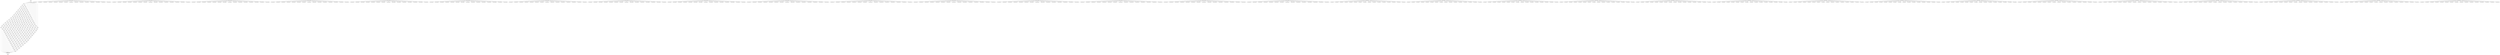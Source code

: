 digraph "" {
	port_in -> input_tree [key=0,
	connection_id=channel_in,
	connection_ref="{'name': 'channel_in', 'ID': 'channel_in', 'entity': 'CHANNEL', 'params': {'data': {'channelWidth': 100, 'connectionSpacing': 1000}}, '\
source': {'_component': 'port_in', '_port': '1'}, 'sinks': [{'_component': 'input_tree', '_port': '1'}], 'layer': {'_id': '0', '\
name': 'FLOW_0', 'type': 'FLOW', 'group': '0', 'params': {'data': {}}}, '_paths': []}",
	sink_port="{'_component': 'input_tree', '_port': '1'}",
	source_port="{'_component': 'port_in', '_port': '1'}"];
input_tree -> ct_1_1 [key=0,
connection_id=channel_in_1,
connection_ref="{'name': 'channel_in_1', 'ID': 'channel_in_1', 'entity': 'CHANNEL', 'params': {'data': {'channelWidth': 100, 'connectionSpacing': \
1000}}, 'source': {'_component': 'input_tree', '_port': '2'}, 'sinks': [{'_component': 'ct_1_1', '_port': '1'}], 'layer': {'_id': '\
0', 'name': 'FLOW_0', 'type': 'FLOW', 'group': '0', 'params': {'data': {}}}, '_paths': []}",
sink_port="{'_component': 'ct_1_1', '_port': '1'}",
source_port="{'_component': 'input_tree', '_port': '2'}"];
input_tree -> ct_1_2 [key=0,
connection_id=channel_in_2,
connection_ref="{'name': 'channel_in_2', 'ID': 'channel_in_2', 'entity': 'CHANNEL', 'params': {'data': {'channelWidth': 100, 'connectionSpacing': \
1000}}, 'source': {'_component': 'input_tree', '_port': '3'}, 'sinks': [{'_component': 'ct_1_2', '_port': '1'}], 'layer': {'_id': '\
0', 'name': 'FLOW_0', 'type': 'FLOW', 'group': '0', 'params': {'data': {}}}, '_paths': []}",
sink_port="{'_component': 'ct_1_2', '_port': '1'}",
source_port="{'_component': 'input_tree', '_port': '3'}"];
input_tree -> ct_1_3 [key=0,
connection_id=channel_in_3,
connection_ref="{'name': 'channel_in_3', 'ID': 'channel_in_3', 'entity': 'CHANNEL', 'params': {'data': {'channelWidth': 100, 'connectionSpacing': \
1000}}, 'source': {'_component': 'input_tree', '_port': '4'}, 'sinks': [{'_component': 'ct_1_3', '_port': '1'}], 'layer': {'_id': '\
0', 'name': 'FLOW_0', 'type': 'FLOW', 'group': '0', 'params': {'data': {}}}, '_paths': []}",
sink_port="{'_component': 'ct_1_3', '_port': '1'}",
source_port="{'_component': 'input_tree', '_port': '4'}"];
input_tree -> ct_1_4 [key=0,
connection_id=channel_in_4,
connection_ref="{'name': 'channel_in_4', 'ID': 'channel_in_4', 'entity': 'CHANNEL', 'params': {'data': {'channelWidth': 100, 'connectionSpacing': \
1000}}, 'source': {'_component': 'input_tree', '_port': '5'}, 'sinks': [{'_component': 'ct_1_4', '_port': '1'}], 'layer': {'_id': '\
0', 'name': 'FLOW_0', 'type': 'FLOW', 'group': '0', 'params': {'data': {}}}, '_paths': []}",
sink_port="{'_component': 'ct_1_4', '_port': '1'}",
source_port="{'_component': 'input_tree', '_port': '5'}"];
input_tree -> ct_1_5 [key=0,
connection_id=channel_in_5,
connection_ref="{'name': 'channel_in_5', 'ID': 'channel_in_5', 'entity': 'CHANNEL', 'params': {'data': {'channelWidth': 100, 'connectionSpacing': \
1000}}, 'source': {'_component': 'input_tree', '_port': '6'}, 'sinks': [{'_component': 'ct_1_5', '_port': '1'}], 'layer': {'_id': '\
0', 'name': 'FLOW_0', 'type': 'FLOW', 'group': '0', 'params': {'data': {}}}, '_paths': []}",
sink_port="{'_component': 'ct_1_5', '_port': '1'}",
source_port="{'_component': 'input_tree', '_port': '6'}"];
input_tree -> ct_1_6 [key=0,
connection_id=channel_in_6,
connection_ref="{'name': 'channel_in_6', 'ID': 'channel_in_6', 'entity': 'CHANNEL', 'params': {'data': {'channelWidth': 100, 'connectionSpacing': \
1000}}, 'source': {'_component': 'input_tree', '_port': '7'}, 'sinks': [{'_component': 'ct_1_6', '_port': '1'}], 'layer': {'_id': '\
0', 'name': 'FLOW_0', 'type': 'FLOW', 'group': '0', 'params': {'data': {}}}, '_paths': []}",
sink_port="{'_component': 'ct_1_6', '_port': '1'}",
source_port="{'_component': 'input_tree', '_port': '7'}"];
input_tree -> ct_1_7 [key=0,
connection_id=channel_in_7,
connection_ref="{'name': 'channel_in_7', 'ID': 'channel_in_7', 'entity': 'CHANNEL', 'params': {'data': {'channelWidth': 100, 'connectionSpacing': \
1000}}, 'source': {'_component': 'input_tree', '_port': '8'}, 'sinks': [{'_component': 'ct_1_7', '_port': '1'}], 'layer': {'_id': '\
0', 'name': 'FLOW_0', 'type': 'FLOW', 'group': '0', 'params': {'data': {}}}, '_paths': []}",
sink_port="{'_component': 'ct_1_7', '_port': '1'}",
source_port="{'_component': 'input_tree', '_port': '8'}"];
input_tree -> ct_1_8 [key=0,
connection_id=channel_in_8,
connection_ref="{'name': 'channel_in_8', 'ID': 'channel_in_8', 'entity': 'CHANNEL', 'params': {'data': {'channelWidth': 100, 'connectionSpacing': \
1000}}, 'source': {'_component': 'input_tree', '_port': '9'}, 'sinks': [{'_component': 'ct_1_8', '_port': '1'}], 'layer': {'_id': '\
0', 'name': 'FLOW_0', 'type': 'FLOW', 'group': '0', 'params': {'data': {}}}, '_paths': []}",
sink_port="{'_component': 'ct_1_8', '_port': '1'}",
source_port="{'_component': 'input_tree', '_port': '9'}"];
input_tree -> ct_1_9 [key=0,
connection_id=channel_in_9,
connection_ref="{'name': 'channel_in_9', 'ID': 'channel_in_9', 'entity': 'CHANNEL', 'params': {'data': {'channelWidth': 100, 'connectionSpacing': \
1000}}, 'source': {'_component': 'input_tree', '_port': '10'}, 'sinks': [{'_component': 'ct_1_9', '_port': '1'}], 'layer': {'_id': '\
0', 'name': 'FLOW_0', 'type': 'FLOW', 'group': '0', 'params': {'data': {}}}, '_paths': []}",
sink_port="{'_component': 'ct_1_9', '_port': '1'}",
source_port="{'_component': 'input_tree', '_port': '10'}"];
input_tree -> ct_1_10 [key=0,
connection_id=channel_in_10,
connection_ref="{'name': 'channel_in_10', 'ID': 'channel_in_10', 'entity': 'CHANNEL', 'params': {'data': {'channelWidth': 100, 'connectionSpacing': \
1000}}, 'source': {'_component': 'input_tree', '_port': '11'}, 'sinks': [{'_component': 'ct_1_10', '_port': '1'}], 'layer': {'_id': '\
0', 'name': 'FLOW_0', 'type': 'FLOW', 'group': '0', 'params': {'data': {}}}, '_paths': []}",
sink_port="{'_component': 'ct_1_10', '_port': '1'}",
source_port="{'_component': 'input_tree', '_port': '11'}"];
input_tree -> ct_1_11 [key=0,
connection_id=channel_in_11,
connection_ref="{'name': 'channel_in_11', 'ID': 'channel_in_11', 'entity': 'CHANNEL', 'params': {'data': {'channelWidth': 100, 'connectionSpacing': \
1000}}, 'source': {'_component': 'input_tree', '_port': '12'}, 'sinks': [{'_component': 'ct_1_11', '_port': '1'}], 'layer': {'_id': '\
0', 'name': 'FLOW_0', 'type': 'FLOW', 'group': '0', 'params': {'data': {}}}, '_paths': []}",
sink_port="{'_component': 'ct_1_11', '_port': '1'}",
source_port="{'_component': 'input_tree', '_port': '12'}"];
input_tree -> ct_1_12 [key=0,
connection_id=channel_in_12,
connection_ref="{'name': 'channel_in_12', 'ID': 'channel_in_12', 'entity': 'CHANNEL', 'params': {'data': {'channelWidth': 100, 'connectionSpacing': \
1000}}, 'source': {'_component': 'input_tree', '_port': '13'}, 'sinks': [{'_component': 'ct_1_12', '_port': '1'}], 'layer': {'_id': '\
0', 'name': 'FLOW_0', 'type': 'FLOW', 'group': '0', 'params': {'data': {}}}, '_paths': []}",
sink_port="{'_component': 'ct_1_12', '_port': '1'}",
source_port="{'_component': 'input_tree', '_port': '13'}"];
input_tree -> ct_1_13 [key=0,
connection_id=channel_in_13,
connection_ref="{'name': 'channel_in_13', 'ID': 'channel_in_13', 'entity': 'CHANNEL', 'params': {'data': {'channelWidth': 100, 'connectionSpacing': \
1000}}, 'source': {'_component': 'input_tree', '_port': '14'}, 'sinks': [{'_component': 'ct_1_13', '_port': '1'}], 'layer': {'_id': '\
0', 'name': 'FLOW_0', 'type': 'FLOW', 'group': '0', 'params': {'data': {}}}, '_paths': []}",
sink_port="{'_component': 'ct_1_13', '_port': '1'}",
source_port="{'_component': 'input_tree', '_port': '14'}"];
input_tree -> ct_1_14 [key=0,
connection_id=channel_in_14,
connection_ref="{'name': 'channel_in_14', 'ID': 'channel_in_14', 'entity': 'CHANNEL', 'params': {'data': {'channelWidth': 100, 'connectionSpacing': \
1000}}, 'source': {'_component': 'input_tree', '_port': '15'}, 'sinks': [{'_component': 'ct_1_14', '_port': '1'}], 'layer': {'_id': '\
0', 'name': 'FLOW_0', 'type': 'FLOW', 'group': '0', 'params': {'data': {}}}, '_paths': []}",
sink_port="{'_component': 'ct_1_14', '_port': '1'}",
source_port="{'_component': 'input_tree', '_port': '15'}"];
input_tree -> ct_1_15 [key=0,
connection_id=channel_in_15,
connection_ref="{'name': 'channel_in_15', 'ID': 'channel_in_15', 'entity': 'CHANNEL', 'params': {'data': {'channelWidth': 100, 'connectionSpacing': \
1000}}, 'source': {'_component': 'input_tree', '_port': '16'}, 'sinks': [{'_component': 'ct_1_15', '_port': '1'}], 'layer': {'_id': '\
0', 'name': 'FLOW_0', 'type': 'FLOW', 'group': '0', 'params': {'data': {}}}, '_paths': []}",
sink_port="{'_component': 'ct_1_15', '_port': '1'}",
source_port="{'_component': 'input_tree', '_port': '16'}"];
input_tree -> ct_1_16 [key=0,
connection_id=channel_in_16,
connection_ref="{'name': 'channel_in_16', 'ID': 'channel_in_16', 'entity': 'CHANNEL', 'params': {'data': {'channelWidth': 100, 'connectionSpacing': \
1000}}, 'source': {'_component': 'input_tree', '_port': '17'}, 'sinks': [{'_component': 'ct_1_16', '_port': '1'}], 'layer': {'_id': '\
0', 'name': 'FLOW_0', 'type': 'FLOW', 'group': '0', 'params': {'data': {}}}, '_paths': []}",
sink_port="{'_component': 'ct_1_16', '_port': '1'}",
source_port="{'_component': 'input_tree', '_port': '17'}"];
ct_1_1 -> ct_1_2 [key=0,
connection_id=channel_horizontal_1_1,
connection_ref="{'name': 'channel_horizontal_1_1', 'ID': 'channel_horizontal_1_1', 'entity': 'CHANNEL', 'params': {'data': {'channelWidth': 100, '\
connectionSpacing': 1000}}, 'source': {'_component': 'ct_1_1', '_port': '2'}, 'sinks': [{'_component': 'ct_1_2', '_port': '4'}], '\
layer': {'_id': '0', 'name': 'FLOW_0', 'type': 'FLOW', 'group': '0', 'params': {'data': {}}}, '_paths': []}",
sink_port="{'_component': 'ct_1_2', '_port': '4'}",
source_port="{'_component': 'ct_1_1', '_port': '2'}"];
ct_1_1 -> ct_2_1 [key=0,
connection_id=channel_vertical_1_1,
connection_ref="{'name': 'channel_vertical_1_1', 'ID': 'channel_vertical_1_1', 'entity': 'CHANNEL', 'params': {'data': {'channelWidth': 100, 'connectionSpacing': \
1000}}, 'source': {'_component': 'ct_1_1', '_port': '3'}, 'sinks': [{'_component': 'ct_2_1', '_port': '1'}], 'layer': {'_id': '0', '\
name': 'FLOW_0', 'type': 'FLOW', 'group': '0', 'params': {'data': {}}}, '_paths': []}",
sink_port="{'_component': 'ct_2_1', '_port': '1'}",
source_port="{'_component': 'ct_1_1', '_port': '3'}"];
ct_1_2 -> ct_1_3 [key=0,
connection_id=channel_horizontal_1_2,
connection_ref="{'name': 'channel_horizontal_1_2', 'ID': 'channel_horizontal_1_2', 'entity': 'CHANNEL', 'params': {'data': {'channelWidth': 100, '\
connectionSpacing': 1000}}, 'source': {'_component': 'ct_1_2', '_port': '2'}, 'sinks': [{'_component': 'ct_1_3', '_port': '4'}], '\
layer': {'_id': '0', 'name': 'FLOW_0', 'type': 'FLOW', 'group': '0', 'params': {'data': {}}}, '_paths': []}",
sink_port="{'_component': 'ct_1_3', '_port': '4'}",
source_port="{'_component': 'ct_1_2', '_port': '2'}"];
ct_1_2 -> ct_2_2 [key=0,
connection_id=channel_vertical_1_2,
connection_ref="{'name': 'channel_vertical_1_2', 'ID': 'channel_vertical_1_2', 'entity': 'CHANNEL', 'params': {'data': {'channelWidth': 100, 'connectionSpacing': \
1000}}, 'source': {'_component': 'ct_1_2', '_port': '3'}, 'sinks': [{'_component': 'ct_2_2', '_port': '1'}], 'layer': {'_id': '0', '\
name': 'FLOW_0', 'type': 'FLOW', 'group': '0', 'params': {'data': {}}}, '_paths': []}",
sink_port="{'_component': 'ct_2_2', '_port': '1'}",
source_port="{'_component': 'ct_1_2', '_port': '3'}"];
ct_1_3 -> ct_1_4 [key=0,
connection_id=channel_horizontal_1_3,
connection_ref="{'name': 'channel_horizontal_1_3', 'ID': 'channel_horizontal_1_3', 'entity': 'CHANNEL', 'params': {'data': {'channelWidth': 100, '\
connectionSpacing': 1000}}, 'source': {'_component': 'ct_1_3', '_port': '2'}, 'sinks': [{'_component': 'ct_1_4', '_port': '4'}], '\
layer': {'_id': '0', 'name': 'FLOW_0', 'type': 'FLOW', 'group': '0', 'params': {'data': {}}}, '_paths': []}",
sink_port="{'_component': 'ct_1_4', '_port': '4'}",
source_port="{'_component': 'ct_1_3', '_port': '2'}"];
ct_1_3 -> ct_2_3 [key=0,
connection_id=channel_vertical_1_3,
connection_ref="{'name': 'channel_vertical_1_3', 'ID': 'channel_vertical_1_3', 'entity': 'CHANNEL', 'params': {'data': {'channelWidth': 100, 'connectionSpacing': \
1000}}, 'source': {'_component': 'ct_1_3', '_port': '3'}, 'sinks': [{'_component': 'ct_2_3', '_port': '1'}], 'layer': {'_id': '0', '\
name': 'FLOW_0', 'type': 'FLOW', 'group': '0', 'params': {'data': {}}}, '_paths': []}",
sink_port="{'_component': 'ct_2_3', '_port': '1'}",
source_port="{'_component': 'ct_1_3', '_port': '3'}"];
ct_1_4 -> ct_1_5 [key=0,
connection_id=channel_horizontal_1_4,
connection_ref="{'name': 'channel_horizontal_1_4', 'ID': 'channel_horizontal_1_4', 'entity': 'CHANNEL', 'params': {'data': {'channelWidth': 100, '\
connectionSpacing': 1000}}, 'source': {'_component': 'ct_1_4', '_port': '2'}, 'sinks': [{'_component': 'ct_1_5', '_port': '4'}], '\
layer': {'_id': '0', 'name': 'FLOW_0', 'type': 'FLOW', 'group': '0', 'params': {'data': {}}}, '_paths': []}",
sink_port="{'_component': 'ct_1_5', '_port': '4'}",
source_port="{'_component': 'ct_1_4', '_port': '2'}"];
ct_1_4 -> ct_2_4 [key=0,
connection_id=channel_vertical_1_4,
connection_ref="{'name': 'channel_vertical_1_4', 'ID': 'channel_vertical_1_4', 'entity': 'CHANNEL', 'params': {'data': {'channelWidth': 100, 'connectionSpacing': \
1000}}, 'source': {'_component': 'ct_1_4', '_port': '3'}, 'sinks': [{'_component': 'ct_2_4', '_port': '1'}], 'layer': {'_id': '0', '\
name': 'FLOW_0', 'type': 'FLOW', 'group': '0', 'params': {'data': {}}}, '_paths': []}",
sink_port="{'_component': 'ct_2_4', '_port': '1'}",
source_port="{'_component': 'ct_1_4', '_port': '3'}"];
ct_1_5 -> ct_1_6 [key=0,
connection_id=channel_horizontal_1_5,
connection_ref="{'name': 'channel_horizontal_1_5', 'ID': 'channel_horizontal_1_5', 'entity': 'CHANNEL', 'params': {'data': {'channelWidth': 100, '\
connectionSpacing': 1000}}, 'source': {'_component': 'ct_1_5', '_port': '2'}, 'sinks': [{'_component': 'ct_1_6', '_port': '4'}], '\
layer': {'_id': '0', 'name': 'FLOW_0', 'type': 'FLOW', 'group': '0', 'params': {'data': {}}}, '_paths': []}",
sink_port="{'_component': 'ct_1_6', '_port': '4'}",
source_port="{'_component': 'ct_1_5', '_port': '2'}"];
ct_1_5 -> ct_2_5 [key=0,
connection_id=channel_vertical_1_5,
connection_ref="{'name': 'channel_vertical_1_5', 'ID': 'channel_vertical_1_5', 'entity': 'CHANNEL', 'params': {'data': {'channelWidth': 100, 'connectionSpacing': \
1000}}, 'source': {'_component': 'ct_1_5', '_port': '3'}, 'sinks': [{'_component': 'ct_2_5', '_port': '1'}], 'layer': {'_id': '0', '\
name': 'FLOW_0', 'type': 'FLOW', 'group': '0', 'params': {'data': {}}}, '_paths': []}",
sink_port="{'_component': 'ct_2_5', '_port': '1'}",
source_port="{'_component': 'ct_1_5', '_port': '3'}"];
ct_1_6 -> ct_1_7 [key=0,
connection_id=channel_horizontal_1_6,
connection_ref="{'name': 'channel_horizontal_1_6', 'ID': 'channel_horizontal_1_6', 'entity': 'CHANNEL', 'params': {'data': {'channelWidth': 100, '\
connectionSpacing': 1000}}, 'source': {'_component': 'ct_1_6', '_port': '2'}, 'sinks': [{'_component': 'ct_1_7', '_port': '4'}], '\
layer': {'_id': '0', 'name': 'FLOW_0', 'type': 'FLOW', 'group': '0', 'params': {'data': {}}}, '_paths': []}",
sink_port="{'_component': 'ct_1_7', '_port': '4'}",
source_port="{'_component': 'ct_1_6', '_port': '2'}"];
ct_1_6 -> ct_2_6 [key=0,
connection_id=channel_vertical_1_6,
connection_ref="{'name': 'channel_vertical_1_6', 'ID': 'channel_vertical_1_6', 'entity': 'CHANNEL', 'params': {'data': {'channelWidth': 100, 'connectionSpacing': \
1000}}, 'source': {'_component': 'ct_1_6', '_port': '3'}, 'sinks': [{'_component': 'ct_2_6', '_port': '1'}], 'layer': {'_id': '0', '\
name': 'FLOW_0', 'type': 'FLOW', 'group': '0', 'params': {'data': {}}}, '_paths': []}",
sink_port="{'_component': 'ct_2_6', '_port': '1'}",
source_port="{'_component': 'ct_1_6', '_port': '3'}"];
ct_1_7 -> ct_1_8 [key=0,
connection_id=channel_horizontal_1_7,
connection_ref="{'name': 'channel_horizontal_1_7', 'ID': 'channel_horizontal_1_7', 'entity': 'CHANNEL', 'params': {'data': {'channelWidth': 100, '\
connectionSpacing': 1000}}, 'source': {'_component': 'ct_1_7', '_port': '2'}, 'sinks': [{'_component': 'ct_1_8', '_port': '4'}], '\
layer': {'_id': '0', 'name': 'FLOW_0', 'type': 'FLOW', 'group': '0', 'params': {'data': {}}}, '_paths': []}",
sink_port="{'_component': 'ct_1_8', '_port': '4'}",
source_port="{'_component': 'ct_1_7', '_port': '2'}"];
ct_1_7 -> ct_2_7 [key=0,
connection_id=channel_vertical_1_7,
connection_ref="{'name': 'channel_vertical_1_7', 'ID': 'channel_vertical_1_7', 'entity': 'CHANNEL', 'params': {'data': {'channelWidth': 100, 'connectionSpacing': \
1000}}, 'source': {'_component': 'ct_1_7', '_port': '3'}, 'sinks': [{'_component': 'ct_2_7', '_port': '1'}], 'layer': {'_id': '0', '\
name': 'FLOW_0', 'type': 'FLOW', 'group': '0', 'params': {'data': {}}}, '_paths': []}",
sink_port="{'_component': 'ct_2_7', '_port': '1'}",
source_port="{'_component': 'ct_1_7', '_port': '3'}"];
ct_1_8 -> ct_1_9 [key=0,
connection_id=channel_horizontal_1_8,
connection_ref="{'name': 'channel_horizontal_1_8', 'ID': 'channel_horizontal_1_8', 'entity': 'CHANNEL', 'params': {'data': {'channelWidth': 100, '\
connectionSpacing': 1000}}, 'source': {'_component': 'ct_1_8', '_port': '2'}, 'sinks': [{'_component': 'ct_1_9', '_port': '4'}], '\
layer': {'_id': '0', 'name': 'FLOW_0', 'type': 'FLOW', 'group': '0', 'params': {'data': {}}}, '_paths': []}",
sink_port="{'_component': 'ct_1_9', '_port': '4'}",
source_port="{'_component': 'ct_1_8', '_port': '2'}"];
ct_1_8 -> ct_2_8 [key=0,
connection_id=channel_vertical_1_8,
connection_ref="{'name': 'channel_vertical_1_8', 'ID': 'channel_vertical_1_8', 'entity': 'CHANNEL', 'params': {'data': {'channelWidth': 100, 'connectionSpacing': \
1000}}, 'source': {'_component': 'ct_1_8', '_port': '3'}, 'sinks': [{'_component': 'ct_2_8', '_port': '1'}], 'layer': {'_id': '0', '\
name': 'FLOW_0', 'type': 'FLOW', 'group': '0', 'params': {'data': {}}}, '_paths': []}",
sink_port="{'_component': 'ct_2_8', '_port': '1'}",
source_port="{'_component': 'ct_1_8', '_port': '3'}"];
ct_1_9 -> ct_1_10 [key=0,
connection_id=channel_horizontal_1_9,
connection_ref="{'name': 'channel_horizontal_1_9', 'ID': 'channel_horizontal_1_9', 'entity': 'CHANNEL', 'params': {'data': {'channelWidth': 100, '\
connectionSpacing': 1000}}, 'source': {'_component': 'ct_1_9', '_port': '2'}, 'sinks': [{'_component': 'ct_1_10', '_port': '4'}], '\
layer': {'_id': '0', 'name': 'FLOW_0', 'type': 'FLOW', 'group': '0', 'params': {'data': {}}}, '_paths': []}",
sink_port="{'_component': 'ct_1_10', '_port': '4'}",
source_port="{'_component': 'ct_1_9', '_port': '2'}"];
ct_1_9 -> ct_2_9 [key=0,
connection_id=channel_vertical_1_9,
connection_ref="{'name': 'channel_vertical_1_9', 'ID': 'channel_vertical_1_9', 'entity': 'CHANNEL', 'params': {'data': {'channelWidth': 100, 'connectionSpacing': \
1000}}, 'source': {'_component': 'ct_1_9', '_port': '3'}, 'sinks': [{'_component': 'ct_2_9', '_port': '1'}], 'layer': {'_id': '0', '\
name': 'FLOW_0', 'type': 'FLOW', 'group': '0', 'params': {'data': {}}}, '_paths': []}",
sink_port="{'_component': 'ct_2_9', '_port': '1'}",
source_port="{'_component': 'ct_1_9', '_port': '3'}"];
ct_1_10 -> ct_1_11 [key=0,
connection_id=channel_horizontal_1_10,
connection_ref="{'name': 'channel_horizontal_1_10', 'ID': 'channel_horizontal_1_10', 'entity': 'CHANNEL', 'params': {'data': {'channelWidth': 100, '\
connectionSpacing': 1000}}, 'source': {'_component': 'ct_1_10', '_port': '2'}, 'sinks': [{'_component': 'ct_1_11', '_port': '4'}], '\
layer': {'_id': '0', 'name': 'FLOW_0', 'type': 'FLOW', 'group': '0', 'params': {'data': {}}}, '_paths': []}",
sink_port="{'_component': 'ct_1_11', '_port': '4'}",
source_port="{'_component': 'ct_1_10', '_port': '2'}"];
ct_1_10 -> ct_2_10 [key=0,
connection_id=channel_vertical_1_10,
connection_ref="{'name': 'channel_vertical_1_10', 'ID': 'channel_vertical_1_10', 'entity': 'CHANNEL', 'params': {'data': {'channelWidth': 100, '\
connectionSpacing': 1000}}, 'source': {'_component': 'ct_1_10', '_port': '3'}, 'sinks': [{'_component': 'ct_2_10', '_port': '1'}], '\
layer': {'_id': '0', 'name': 'FLOW_0', 'type': 'FLOW', 'group': '0', 'params': {'data': {}}}, '_paths': []}",
sink_port="{'_component': 'ct_2_10', '_port': '1'}",
source_port="{'_component': 'ct_1_10', '_port': '3'}"];
ct_1_11 -> ct_1_12 [key=0,
connection_id=channel_horizontal_1_11,
connection_ref="{'name': 'channel_horizontal_1_11', 'ID': 'channel_horizontal_1_11', 'entity': 'CHANNEL', 'params': {'data': {'channelWidth': 100, '\
connectionSpacing': 1000}}, 'source': {'_component': 'ct_1_11', '_port': '2'}, 'sinks': [{'_component': 'ct_1_12', '_port': '4'}], '\
layer': {'_id': '0', 'name': 'FLOW_0', 'type': 'FLOW', 'group': '0', 'params': {'data': {}}}, '_paths': []}",
sink_port="{'_component': 'ct_1_12', '_port': '4'}",
source_port="{'_component': 'ct_1_11', '_port': '2'}"];
ct_1_11 -> ct_2_11 [key=0,
connection_id=channel_vertical_1_11,
connection_ref="{'name': 'channel_vertical_1_11', 'ID': 'channel_vertical_1_11', 'entity': 'CHANNEL', 'params': {'data': {'channelWidth': 100, '\
connectionSpacing': 1000}}, 'source': {'_component': 'ct_1_11', '_port': '3'}, 'sinks': [{'_component': 'ct_2_11', '_port': '1'}], '\
layer': {'_id': '0', 'name': 'FLOW_0', 'type': 'FLOW', 'group': '0', 'params': {'data': {}}}, '_paths': []}",
sink_port="{'_component': 'ct_2_11', '_port': '1'}",
source_port="{'_component': 'ct_1_11', '_port': '3'}"];
ct_1_12 -> ct_1_13 [key=0,
connection_id=channel_horizontal_1_12,
connection_ref="{'name': 'channel_horizontal_1_12', 'ID': 'channel_horizontal_1_12', 'entity': 'CHANNEL', 'params': {'data': {'channelWidth': 100, '\
connectionSpacing': 1000}}, 'source': {'_component': 'ct_1_12', '_port': '2'}, 'sinks': [{'_component': 'ct_1_13', '_port': '4'}], '\
layer': {'_id': '0', 'name': 'FLOW_0', 'type': 'FLOW', 'group': '0', 'params': {'data': {}}}, '_paths': []}",
sink_port="{'_component': 'ct_1_13', '_port': '4'}",
source_port="{'_component': 'ct_1_12', '_port': '2'}"];
ct_1_12 -> ct_2_12 [key=0,
connection_id=channel_vertical_1_12,
connection_ref="{'name': 'channel_vertical_1_12', 'ID': 'channel_vertical_1_12', 'entity': 'CHANNEL', 'params': {'data': {'channelWidth': 100, '\
connectionSpacing': 1000}}, 'source': {'_component': 'ct_1_12', '_port': '3'}, 'sinks': [{'_component': 'ct_2_12', '_port': '1'}], '\
layer': {'_id': '0', 'name': 'FLOW_0', 'type': 'FLOW', 'group': '0', 'params': {'data': {}}}, '_paths': []}",
sink_port="{'_component': 'ct_2_12', '_port': '1'}",
source_port="{'_component': 'ct_1_12', '_port': '3'}"];
ct_1_13 -> ct_1_14 [key=0,
connection_id=channel_horizontal_1_13,
connection_ref="{'name': 'channel_horizontal_1_13', 'ID': 'channel_horizontal_1_13', 'entity': 'CHANNEL', 'params': {'data': {'channelWidth': 100, '\
connectionSpacing': 1000}}, 'source': {'_component': 'ct_1_13', '_port': '2'}, 'sinks': [{'_component': 'ct_1_14', '_port': '4'}], '\
layer': {'_id': '0', 'name': 'FLOW_0', 'type': 'FLOW', 'group': '0', 'params': {'data': {}}}, '_paths': []}",
sink_port="{'_component': 'ct_1_14', '_port': '4'}",
source_port="{'_component': 'ct_1_13', '_port': '2'}"];
ct_1_13 -> ct_2_13 [key=0,
connection_id=channel_vertical_1_13,
connection_ref="{'name': 'channel_vertical_1_13', 'ID': 'channel_vertical_1_13', 'entity': 'CHANNEL', 'params': {'data': {'channelWidth': 100, '\
connectionSpacing': 1000}}, 'source': {'_component': 'ct_1_13', '_port': '3'}, 'sinks': [{'_component': 'ct_2_13', '_port': '1'}], '\
layer': {'_id': '0', 'name': 'FLOW_0', 'type': 'FLOW', 'group': '0', 'params': {'data': {}}}, '_paths': []}",
sink_port="{'_component': 'ct_2_13', '_port': '1'}",
source_port="{'_component': 'ct_1_13', '_port': '3'}"];
ct_1_14 -> ct_1_15 [key=0,
connection_id=channel_horizontal_1_14,
connection_ref="{'name': 'channel_horizontal_1_14', 'ID': 'channel_horizontal_1_14', 'entity': 'CHANNEL', 'params': {'data': {'channelWidth': 100, '\
connectionSpacing': 1000}}, 'source': {'_component': 'ct_1_14', '_port': '2'}, 'sinks': [{'_component': 'ct_1_15', '_port': '4'}], '\
layer': {'_id': '0', 'name': 'FLOW_0', 'type': 'FLOW', 'group': '0', 'params': {'data': {}}}, '_paths': []}",
sink_port="{'_component': 'ct_1_15', '_port': '4'}",
source_port="{'_component': 'ct_1_14', '_port': '2'}"];
ct_1_14 -> ct_2_14 [key=0,
connection_id=channel_vertical_1_14,
connection_ref="{'name': 'channel_vertical_1_14', 'ID': 'channel_vertical_1_14', 'entity': 'CHANNEL', 'params': {'data': {'channelWidth': 100, '\
connectionSpacing': 1000}}, 'source': {'_component': 'ct_1_14', '_port': '3'}, 'sinks': [{'_component': 'ct_2_14', '_port': '1'}], '\
layer': {'_id': '0', 'name': 'FLOW_0', 'type': 'FLOW', 'group': '0', 'params': {'data': {}}}, '_paths': []}",
sink_port="{'_component': 'ct_2_14', '_port': '1'}",
source_port="{'_component': 'ct_1_14', '_port': '3'}"];
ct_1_15 -> ct_1_16 [key=0,
connection_id=channel_horizontal_1_15,
connection_ref="{'name': 'channel_horizontal_1_15', 'ID': 'channel_horizontal_1_15', 'entity': 'CHANNEL', 'params': {'data': {'channelWidth': 100, '\
connectionSpacing': 1000}}, 'source': {'_component': 'ct_1_15', '_port': '2'}, 'sinks': [{'_component': 'ct_1_16', '_port': '4'}], '\
layer': {'_id': '0', 'name': 'FLOW_0', 'type': 'FLOW', 'group': '0', 'params': {'data': {}}}, '_paths': []}",
sink_port="{'_component': 'ct_1_16', '_port': '4'}",
source_port="{'_component': 'ct_1_15', '_port': '2'}"];
ct_1_15 -> ct_2_15 [key=0,
connection_id=channel_vertical_1_15,
connection_ref="{'name': 'channel_vertical_1_15', 'ID': 'channel_vertical_1_15', 'entity': 'CHANNEL', 'params': {'data': {'channelWidth': 100, '\
connectionSpacing': 1000}}, 'source': {'_component': 'ct_1_15', '_port': '3'}, 'sinks': [{'_component': 'ct_2_15', '_port': '1'}], '\
layer': {'_id': '0', 'name': 'FLOW_0', 'type': 'FLOW', 'group': '0', 'params': {'data': {}}}, '_paths': []}",
sink_port="{'_component': 'ct_2_15', '_port': '1'}",
source_port="{'_component': 'ct_1_15', '_port': '3'}"];
ct_1_16 -> ct_2_16 [key=0,
connection_id=channel_vertical_1_16,
connection_ref="{'name': 'channel_vertical_1_16', 'ID': 'channel_vertical_1_16', 'entity': 'CHANNEL', 'params': {'data': {'channelWidth': 100, '\
connectionSpacing': 1000}}, 'source': {'_component': 'ct_1_16', '_port': '3'}, 'sinks': [{'_component': 'ct_2_16', '_port': '1'}], '\
layer': {'_id': '0', 'name': 'FLOW_0', 'type': 'FLOW', 'group': '0', 'params': {'data': {}}}, '_paths': []}",
sink_port="{'_component': 'ct_2_16', '_port': '1'}",
source_port="{'_component': 'ct_1_16', '_port': '3'}"];
ct_2_1 -> ct_2_2 [key=0,
connection_id=channel_horizontal_2_1,
connection_ref="{'name': 'channel_horizontal_2_1', 'ID': 'channel_horizontal_2_1', 'entity': 'CHANNEL', 'params': {'data': {'channelWidth': 100, '\
connectionSpacing': 1000}}, 'source': {'_component': 'ct_2_1', '_port': '2'}, 'sinks': [{'_component': 'ct_2_2', '_port': '4'}], '\
layer': {'_id': '0', 'name': 'FLOW_0', 'type': 'FLOW', 'group': '0', 'params': {'data': {}}}, '_paths': []}",
sink_port="{'_component': 'ct_2_2', '_port': '4'}",
source_port="{'_component': 'ct_2_1', '_port': '2'}"];
ct_2_1 -> ct_3_1 [key=0,
connection_id=channel_vertical_2_1,
connection_ref="{'name': 'channel_vertical_2_1', 'ID': 'channel_vertical_2_1', 'entity': 'CHANNEL', 'params': {'data': {'channelWidth': 100, 'connectionSpacing': \
1000}}, 'source': {'_component': 'ct_2_1', '_port': '3'}, 'sinks': [{'_component': 'ct_3_1', '_port': '1'}], 'layer': {'_id': '0', '\
name': 'FLOW_0', 'type': 'FLOW', 'group': '0', 'params': {'data': {}}}, '_paths': []}",
sink_port="{'_component': 'ct_3_1', '_port': '1'}",
source_port="{'_component': 'ct_2_1', '_port': '3'}"];
ct_2_2 -> ct_2_3 [key=0,
connection_id=channel_horizontal_2_2,
connection_ref="{'name': 'channel_horizontal_2_2', 'ID': 'channel_horizontal_2_2', 'entity': 'CHANNEL', 'params': {'data': {'channelWidth': 100, '\
connectionSpacing': 1000}}, 'source': {'_component': 'ct_2_2', '_port': '2'}, 'sinks': [{'_component': 'ct_2_3', '_port': '4'}], '\
layer': {'_id': '0', 'name': 'FLOW_0', 'type': 'FLOW', 'group': '0', 'params': {'data': {}}}, '_paths': []}",
sink_port="{'_component': 'ct_2_3', '_port': '4'}",
source_port="{'_component': 'ct_2_2', '_port': '2'}"];
ct_2_2 -> ct_3_2 [key=0,
connection_id=channel_vertical_2_2,
connection_ref="{'name': 'channel_vertical_2_2', 'ID': 'channel_vertical_2_2', 'entity': 'CHANNEL', 'params': {'data': {'channelWidth': 100, 'connectionSpacing': \
1000}}, 'source': {'_component': 'ct_2_2', '_port': '3'}, 'sinks': [{'_component': 'ct_3_2', '_port': '1'}], 'layer': {'_id': '0', '\
name': 'FLOW_0', 'type': 'FLOW', 'group': '0', 'params': {'data': {}}}, '_paths': []}",
sink_port="{'_component': 'ct_3_2', '_port': '1'}",
source_port="{'_component': 'ct_2_2', '_port': '3'}"];
ct_2_3 -> ct_2_4 [key=0,
connection_id=channel_horizontal_2_3,
connection_ref="{'name': 'channel_horizontal_2_3', 'ID': 'channel_horizontal_2_3', 'entity': 'CHANNEL', 'params': {'data': {'channelWidth': 100, '\
connectionSpacing': 1000}}, 'source': {'_component': 'ct_2_3', '_port': '2'}, 'sinks': [{'_component': 'ct_2_4', '_port': '4'}], '\
layer': {'_id': '0', 'name': 'FLOW_0', 'type': 'FLOW', 'group': '0', 'params': {'data': {}}}, '_paths': []}",
sink_port="{'_component': 'ct_2_4', '_port': '4'}",
source_port="{'_component': 'ct_2_3', '_port': '2'}"];
ct_2_3 -> ct_3_3 [key=0,
connection_id=channel_vertical_2_3,
connection_ref="{'name': 'channel_vertical_2_3', 'ID': 'channel_vertical_2_3', 'entity': 'CHANNEL', 'params': {'data': {'channelWidth': 100, 'connectionSpacing': \
1000}}, 'source': {'_component': 'ct_2_3', '_port': '3'}, 'sinks': [{'_component': 'ct_3_3', '_port': '1'}], 'layer': {'_id': '0', '\
name': 'FLOW_0', 'type': 'FLOW', 'group': '0', 'params': {'data': {}}}, '_paths': []}",
sink_port="{'_component': 'ct_3_3', '_port': '1'}",
source_port="{'_component': 'ct_2_3', '_port': '3'}"];
ct_2_4 -> ct_2_5 [key=0,
connection_id=channel_horizontal_2_4,
connection_ref="{'name': 'channel_horizontal_2_4', 'ID': 'channel_horizontal_2_4', 'entity': 'CHANNEL', 'params': {'data': {'channelWidth': 100, '\
connectionSpacing': 1000}}, 'source': {'_component': 'ct_2_4', '_port': '2'}, 'sinks': [{'_component': 'ct_2_5', '_port': '4'}], '\
layer': {'_id': '0', 'name': 'FLOW_0', 'type': 'FLOW', 'group': '0', 'params': {'data': {}}}, '_paths': []}",
sink_port="{'_component': 'ct_2_5', '_port': '4'}",
source_port="{'_component': 'ct_2_4', '_port': '2'}"];
ct_2_4 -> ct_3_4 [key=0,
connection_id=channel_vertical_2_4,
connection_ref="{'name': 'channel_vertical_2_4', 'ID': 'channel_vertical_2_4', 'entity': 'CHANNEL', 'params': {'data': {'channelWidth': 100, 'connectionSpacing': \
1000}}, 'source': {'_component': 'ct_2_4', '_port': '3'}, 'sinks': [{'_component': 'ct_3_4', '_port': '1'}], 'layer': {'_id': '0', '\
name': 'FLOW_0', 'type': 'FLOW', 'group': '0', 'params': {'data': {}}}, '_paths': []}",
sink_port="{'_component': 'ct_3_4', '_port': '1'}",
source_port="{'_component': 'ct_2_4', '_port': '3'}"];
ct_2_5 -> ct_2_6 [key=0,
connection_id=channel_horizontal_2_5,
connection_ref="{'name': 'channel_horizontal_2_5', 'ID': 'channel_horizontal_2_5', 'entity': 'CHANNEL', 'params': {'data': {'channelWidth': 100, '\
connectionSpacing': 1000}}, 'source': {'_component': 'ct_2_5', '_port': '2'}, 'sinks': [{'_component': 'ct_2_6', '_port': '4'}], '\
layer': {'_id': '0', 'name': 'FLOW_0', 'type': 'FLOW', 'group': '0', 'params': {'data': {}}}, '_paths': []}",
sink_port="{'_component': 'ct_2_6', '_port': '4'}",
source_port="{'_component': 'ct_2_5', '_port': '2'}"];
ct_2_5 -> ct_3_5 [key=0,
connection_id=channel_vertical_2_5,
connection_ref="{'name': 'channel_vertical_2_5', 'ID': 'channel_vertical_2_5', 'entity': 'CHANNEL', 'params': {'data': {'channelWidth': 100, 'connectionSpacing': \
1000}}, 'source': {'_component': 'ct_2_5', '_port': '3'}, 'sinks': [{'_component': 'ct_3_5', '_port': '1'}], 'layer': {'_id': '0', '\
name': 'FLOW_0', 'type': 'FLOW', 'group': '0', 'params': {'data': {}}}, '_paths': []}",
sink_port="{'_component': 'ct_3_5', '_port': '1'}",
source_port="{'_component': 'ct_2_5', '_port': '3'}"];
ct_2_6 -> ct_2_7 [key=0,
connection_id=channel_horizontal_2_6,
connection_ref="{'name': 'channel_horizontal_2_6', 'ID': 'channel_horizontal_2_6', 'entity': 'CHANNEL', 'params': {'data': {'channelWidth': 100, '\
connectionSpacing': 1000}}, 'source': {'_component': 'ct_2_6', '_port': '2'}, 'sinks': [{'_component': 'ct_2_7', '_port': '4'}], '\
layer': {'_id': '0', 'name': 'FLOW_0', 'type': 'FLOW', 'group': '0', 'params': {'data': {}}}, '_paths': []}",
sink_port="{'_component': 'ct_2_7', '_port': '4'}",
source_port="{'_component': 'ct_2_6', '_port': '2'}"];
ct_2_6 -> ct_3_6 [key=0,
connection_id=channel_vertical_2_6,
connection_ref="{'name': 'channel_vertical_2_6', 'ID': 'channel_vertical_2_6', 'entity': 'CHANNEL', 'params': {'data': {'channelWidth': 100, 'connectionSpacing': \
1000}}, 'source': {'_component': 'ct_2_6', '_port': '3'}, 'sinks': [{'_component': 'ct_3_6', '_port': '1'}], 'layer': {'_id': '0', '\
name': 'FLOW_0', 'type': 'FLOW', 'group': '0', 'params': {'data': {}}}, '_paths': []}",
sink_port="{'_component': 'ct_3_6', '_port': '1'}",
source_port="{'_component': 'ct_2_6', '_port': '3'}"];
ct_2_7 -> ct_2_8 [key=0,
connection_id=channel_horizontal_2_7,
connection_ref="{'name': 'channel_horizontal_2_7', 'ID': 'channel_horizontal_2_7', 'entity': 'CHANNEL', 'params': {'data': {'channelWidth': 100, '\
connectionSpacing': 1000}}, 'source': {'_component': 'ct_2_7', '_port': '2'}, 'sinks': [{'_component': 'ct_2_8', '_port': '4'}], '\
layer': {'_id': '0', 'name': 'FLOW_0', 'type': 'FLOW', 'group': '0', 'params': {'data': {}}}, '_paths': []}",
sink_port="{'_component': 'ct_2_8', '_port': '4'}",
source_port="{'_component': 'ct_2_7', '_port': '2'}"];
ct_2_7 -> ct_3_7 [key=0,
connection_id=channel_vertical_2_7,
connection_ref="{'name': 'channel_vertical_2_7', 'ID': 'channel_vertical_2_7', 'entity': 'CHANNEL', 'params': {'data': {'channelWidth': 100, 'connectionSpacing': \
1000}}, 'source': {'_component': 'ct_2_7', '_port': '3'}, 'sinks': [{'_component': 'ct_3_7', '_port': '1'}], 'layer': {'_id': '0', '\
name': 'FLOW_0', 'type': 'FLOW', 'group': '0', 'params': {'data': {}}}, '_paths': []}",
sink_port="{'_component': 'ct_3_7', '_port': '1'}",
source_port="{'_component': 'ct_2_7', '_port': '3'}"];
ct_2_8 -> ct_2_9 [key=0,
connection_id=channel_horizontal_2_8,
connection_ref="{'name': 'channel_horizontal_2_8', 'ID': 'channel_horizontal_2_8', 'entity': 'CHANNEL', 'params': {'data': {'channelWidth': 100, '\
connectionSpacing': 1000}}, 'source': {'_component': 'ct_2_8', '_port': '2'}, 'sinks': [{'_component': 'ct_2_9', '_port': '4'}], '\
layer': {'_id': '0', 'name': 'FLOW_0', 'type': 'FLOW', 'group': '0', 'params': {'data': {}}}, '_paths': []}",
sink_port="{'_component': 'ct_2_9', '_port': '4'}",
source_port="{'_component': 'ct_2_8', '_port': '2'}"];
ct_2_8 -> ct_3_8 [key=0,
connection_id=channel_vertical_2_8,
connection_ref="{'name': 'channel_vertical_2_8', 'ID': 'channel_vertical_2_8', 'entity': 'CHANNEL', 'params': {'data': {'channelWidth': 100, 'connectionSpacing': \
1000}}, 'source': {'_component': 'ct_2_8', '_port': '3'}, 'sinks': [{'_component': 'ct_3_8', '_port': '1'}], 'layer': {'_id': '0', '\
name': 'FLOW_0', 'type': 'FLOW', 'group': '0', 'params': {'data': {}}}, '_paths': []}",
sink_port="{'_component': 'ct_3_8', '_port': '1'}",
source_port="{'_component': 'ct_2_8', '_port': '3'}"];
ct_2_9 -> ct_2_10 [key=0,
connection_id=channel_horizontal_2_9,
connection_ref="{'name': 'channel_horizontal_2_9', 'ID': 'channel_horizontal_2_9', 'entity': 'CHANNEL', 'params': {'data': {'channelWidth': 100, '\
connectionSpacing': 1000}}, 'source': {'_component': 'ct_2_9', '_port': '2'}, 'sinks': [{'_component': 'ct_2_10', '_port': '4'}], '\
layer': {'_id': '0', 'name': 'FLOW_0', 'type': 'FLOW', 'group': '0', 'params': {'data': {}}}, '_paths': []}",
sink_port="{'_component': 'ct_2_10', '_port': '4'}",
source_port="{'_component': 'ct_2_9', '_port': '2'}"];
ct_2_9 -> ct_3_9 [key=0,
connection_id=channel_vertical_2_9,
connection_ref="{'name': 'channel_vertical_2_9', 'ID': 'channel_vertical_2_9', 'entity': 'CHANNEL', 'params': {'data': {'channelWidth': 100, 'connectionSpacing': \
1000}}, 'source': {'_component': 'ct_2_9', '_port': '3'}, 'sinks': [{'_component': 'ct_3_9', '_port': '1'}], 'layer': {'_id': '0', '\
name': 'FLOW_0', 'type': 'FLOW', 'group': '0', 'params': {'data': {}}}, '_paths': []}",
sink_port="{'_component': 'ct_3_9', '_port': '1'}",
source_port="{'_component': 'ct_2_9', '_port': '3'}"];
ct_2_10 -> ct_2_11 [key=0,
connection_id=channel_horizontal_2_10,
connection_ref="{'name': 'channel_horizontal_2_10', 'ID': 'channel_horizontal_2_10', 'entity': 'CHANNEL', 'params': {'data': {'channelWidth': 100, '\
connectionSpacing': 1000}}, 'source': {'_component': 'ct_2_10', '_port': '2'}, 'sinks': [{'_component': 'ct_2_11', '_port': '4'}], '\
layer': {'_id': '0', 'name': 'FLOW_0', 'type': 'FLOW', 'group': '0', 'params': {'data': {}}}, '_paths': []}",
sink_port="{'_component': 'ct_2_11', '_port': '4'}",
source_port="{'_component': 'ct_2_10', '_port': '2'}"];
ct_2_10 -> ct_3_10 [key=0,
connection_id=channel_vertical_2_10,
connection_ref="{'name': 'channel_vertical_2_10', 'ID': 'channel_vertical_2_10', 'entity': 'CHANNEL', 'params': {'data': {'channelWidth': 100, '\
connectionSpacing': 1000}}, 'source': {'_component': 'ct_2_10', '_port': '3'}, 'sinks': [{'_component': 'ct_3_10', '_port': '1'}], '\
layer': {'_id': '0', 'name': 'FLOW_0', 'type': 'FLOW', 'group': '0', 'params': {'data': {}}}, '_paths': []}",
sink_port="{'_component': 'ct_3_10', '_port': '1'}",
source_port="{'_component': 'ct_2_10', '_port': '3'}"];
ct_2_11 -> ct_2_12 [key=0,
connection_id=channel_horizontal_2_11,
connection_ref="{'name': 'channel_horizontal_2_11', 'ID': 'channel_horizontal_2_11', 'entity': 'CHANNEL', 'params': {'data': {'channelWidth': 100, '\
connectionSpacing': 1000}}, 'source': {'_component': 'ct_2_11', '_port': '2'}, 'sinks': [{'_component': 'ct_2_12', '_port': '4'}], '\
layer': {'_id': '0', 'name': 'FLOW_0', 'type': 'FLOW', 'group': '0', 'params': {'data': {}}}, '_paths': []}",
sink_port="{'_component': 'ct_2_12', '_port': '4'}",
source_port="{'_component': 'ct_2_11', '_port': '2'}"];
ct_2_11 -> ct_3_11 [key=0,
connection_id=channel_vertical_2_11,
connection_ref="{'name': 'channel_vertical_2_11', 'ID': 'channel_vertical_2_11', 'entity': 'CHANNEL', 'params': {'data': {'channelWidth': 100, '\
connectionSpacing': 1000}}, 'source': {'_component': 'ct_2_11', '_port': '3'}, 'sinks': [{'_component': 'ct_3_11', '_port': '1'}], '\
layer': {'_id': '0', 'name': 'FLOW_0', 'type': 'FLOW', 'group': '0', 'params': {'data': {}}}, '_paths': []}",
sink_port="{'_component': 'ct_3_11', '_port': '1'}",
source_port="{'_component': 'ct_2_11', '_port': '3'}"];
ct_2_12 -> ct_2_13 [key=0,
connection_id=channel_horizontal_2_12,
connection_ref="{'name': 'channel_horizontal_2_12', 'ID': 'channel_horizontal_2_12', 'entity': 'CHANNEL', 'params': {'data': {'channelWidth': 100, '\
connectionSpacing': 1000}}, 'source': {'_component': 'ct_2_12', '_port': '2'}, 'sinks': [{'_component': 'ct_2_13', '_port': '4'}], '\
layer': {'_id': '0', 'name': 'FLOW_0', 'type': 'FLOW', 'group': '0', 'params': {'data': {}}}, '_paths': []}",
sink_port="{'_component': 'ct_2_13', '_port': '4'}",
source_port="{'_component': 'ct_2_12', '_port': '2'}"];
ct_2_12 -> ct_3_12 [key=0,
connection_id=channel_vertical_2_12,
connection_ref="{'name': 'channel_vertical_2_12', 'ID': 'channel_vertical_2_12', 'entity': 'CHANNEL', 'params': {'data': {'channelWidth': 100, '\
connectionSpacing': 1000}}, 'source': {'_component': 'ct_2_12', '_port': '3'}, 'sinks': [{'_component': 'ct_3_12', '_port': '1'}], '\
layer': {'_id': '0', 'name': 'FLOW_0', 'type': 'FLOW', 'group': '0', 'params': {'data': {}}}, '_paths': []}",
sink_port="{'_component': 'ct_3_12', '_port': '1'}",
source_port="{'_component': 'ct_2_12', '_port': '3'}"];
ct_2_13 -> ct_2_14 [key=0,
connection_id=channel_horizontal_2_13,
connection_ref="{'name': 'channel_horizontal_2_13', 'ID': 'channel_horizontal_2_13', 'entity': 'CHANNEL', 'params': {'data': {'channelWidth': 100, '\
connectionSpacing': 1000}}, 'source': {'_component': 'ct_2_13', '_port': '2'}, 'sinks': [{'_component': 'ct_2_14', '_port': '4'}], '\
layer': {'_id': '0', 'name': 'FLOW_0', 'type': 'FLOW', 'group': '0', 'params': {'data': {}}}, '_paths': []}",
sink_port="{'_component': 'ct_2_14', '_port': '4'}",
source_port="{'_component': 'ct_2_13', '_port': '2'}"];
ct_2_13 -> ct_3_13 [key=0,
connection_id=channel_vertical_2_13,
connection_ref="{'name': 'channel_vertical_2_13', 'ID': 'channel_vertical_2_13', 'entity': 'CHANNEL', 'params': {'data': {'channelWidth': 100, '\
connectionSpacing': 1000}}, 'source': {'_component': 'ct_2_13', '_port': '3'}, 'sinks': [{'_component': 'ct_3_13', '_port': '1'}], '\
layer': {'_id': '0', 'name': 'FLOW_0', 'type': 'FLOW', 'group': '0', 'params': {'data': {}}}, '_paths': []}",
sink_port="{'_component': 'ct_3_13', '_port': '1'}",
source_port="{'_component': 'ct_2_13', '_port': '3'}"];
ct_2_14 -> ct_2_15 [key=0,
connection_id=channel_horizontal_2_14,
connection_ref="{'name': 'channel_horizontal_2_14', 'ID': 'channel_horizontal_2_14', 'entity': 'CHANNEL', 'params': {'data': {'channelWidth': 100, '\
connectionSpacing': 1000}}, 'source': {'_component': 'ct_2_14', '_port': '2'}, 'sinks': [{'_component': 'ct_2_15', '_port': '4'}], '\
layer': {'_id': '0', 'name': 'FLOW_0', 'type': 'FLOW', 'group': '0', 'params': {'data': {}}}, '_paths': []}",
sink_port="{'_component': 'ct_2_15', '_port': '4'}",
source_port="{'_component': 'ct_2_14', '_port': '2'}"];
ct_2_14 -> ct_3_14 [key=0,
connection_id=channel_vertical_2_14,
connection_ref="{'name': 'channel_vertical_2_14', 'ID': 'channel_vertical_2_14', 'entity': 'CHANNEL', 'params': {'data': {'channelWidth': 100, '\
connectionSpacing': 1000}}, 'source': {'_component': 'ct_2_14', '_port': '3'}, 'sinks': [{'_component': 'ct_3_14', '_port': '1'}], '\
layer': {'_id': '0', 'name': 'FLOW_0', 'type': 'FLOW', 'group': '0', 'params': {'data': {}}}, '_paths': []}",
sink_port="{'_component': 'ct_3_14', '_port': '1'}",
source_port="{'_component': 'ct_2_14', '_port': '3'}"];
ct_2_15 -> ct_2_16 [key=0,
connection_id=channel_horizontal_2_15,
connection_ref="{'name': 'channel_horizontal_2_15', 'ID': 'channel_horizontal_2_15', 'entity': 'CHANNEL', 'params': {'data': {'channelWidth': 100, '\
connectionSpacing': 1000}}, 'source': {'_component': 'ct_2_15', '_port': '2'}, 'sinks': [{'_component': 'ct_2_16', '_port': '4'}], '\
layer': {'_id': '0', 'name': 'FLOW_0', 'type': 'FLOW', 'group': '0', 'params': {'data': {}}}, '_paths': []}",
sink_port="{'_component': 'ct_2_16', '_port': '4'}",
source_port="{'_component': 'ct_2_15', '_port': '2'}"];
ct_2_15 -> ct_3_15 [key=0,
connection_id=channel_vertical_2_15,
connection_ref="{'name': 'channel_vertical_2_15', 'ID': 'channel_vertical_2_15', 'entity': 'CHANNEL', 'params': {'data': {'channelWidth': 100, '\
connectionSpacing': 1000}}, 'source': {'_component': 'ct_2_15', '_port': '3'}, 'sinks': [{'_component': 'ct_3_15', '_port': '1'}], '\
layer': {'_id': '0', 'name': 'FLOW_0', 'type': 'FLOW', 'group': '0', 'params': {'data': {}}}, '_paths': []}",
sink_port="{'_component': 'ct_3_15', '_port': '1'}",
source_port="{'_component': 'ct_2_15', '_port': '3'}"];
ct_2_16 -> ct_3_16 [key=0,
connection_id=channel_vertical_2_16,
connection_ref="{'name': 'channel_vertical_2_16', 'ID': 'channel_vertical_2_16', 'entity': 'CHANNEL', 'params': {'data': {'channelWidth': 100, '\
connectionSpacing': 1000}}, 'source': {'_component': 'ct_2_16', '_port': '3'}, 'sinks': [{'_component': 'ct_3_16', '_port': '1'}], '\
layer': {'_id': '0', 'name': 'FLOW_0', 'type': 'FLOW', 'group': '0', 'params': {'data': {}}}, '_paths': []}",
sink_port="{'_component': 'ct_3_16', '_port': '1'}",
source_port="{'_component': 'ct_2_16', '_port': '3'}"];
ct_3_1 -> ct_3_2 [key=0,
connection_id=channel_horizontal_3_1,
connection_ref="{'name': 'channel_horizontal_3_1', 'ID': 'channel_horizontal_3_1', 'entity': 'CHANNEL', 'params': {'data': {'channelWidth': 100, '\
connectionSpacing': 1000}}, 'source': {'_component': 'ct_3_1', '_port': '2'}, 'sinks': [{'_component': 'ct_3_2', '_port': '4'}], '\
layer': {'_id': '0', 'name': 'FLOW_0', 'type': 'FLOW', 'group': '0', 'params': {'data': {}}}, '_paths': []}",
sink_port="{'_component': 'ct_3_2', '_port': '4'}",
source_port="{'_component': 'ct_3_1', '_port': '2'}"];
ct_3_1 -> ct_4_1 [key=0,
connection_id=channel_vertical_3_1,
connection_ref="{'name': 'channel_vertical_3_1', 'ID': 'channel_vertical_3_1', 'entity': 'CHANNEL', 'params': {'data': {'channelWidth': 100, 'connectionSpacing': \
1000}}, 'source': {'_component': 'ct_3_1', '_port': '3'}, 'sinks': [{'_component': 'ct_4_1', '_port': '1'}], 'layer': {'_id': '0', '\
name': 'FLOW_0', 'type': 'FLOW', 'group': '0', 'params': {'data': {}}}, '_paths': []}",
sink_port="{'_component': 'ct_4_1', '_port': '1'}",
source_port="{'_component': 'ct_3_1', '_port': '3'}"];
ct_3_2 -> ct_3_3 [key=0,
connection_id=channel_horizontal_3_2,
connection_ref="{'name': 'channel_horizontal_3_2', 'ID': 'channel_horizontal_3_2', 'entity': 'CHANNEL', 'params': {'data': {'channelWidth': 100, '\
connectionSpacing': 1000}}, 'source': {'_component': 'ct_3_2', '_port': '2'}, 'sinks': [{'_component': 'ct_3_3', '_port': '4'}], '\
layer': {'_id': '0', 'name': 'FLOW_0', 'type': 'FLOW', 'group': '0', 'params': {'data': {}}}, '_paths': []}",
sink_port="{'_component': 'ct_3_3', '_port': '4'}",
source_port="{'_component': 'ct_3_2', '_port': '2'}"];
ct_3_2 -> ct_4_2 [key=0,
connection_id=channel_vertical_3_2,
connection_ref="{'name': 'channel_vertical_3_2', 'ID': 'channel_vertical_3_2', 'entity': 'CHANNEL', 'params': {'data': {'channelWidth': 100, 'connectionSpacing': \
1000}}, 'source': {'_component': 'ct_3_2', '_port': '3'}, 'sinks': [{'_component': 'ct_4_2', '_port': '1'}], 'layer': {'_id': '0', '\
name': 'FLOW_0', 'type': 'FLOW', 'group': '0', 'params': {'data': {}}}, '_paths': []}",
sink_port="{'_component': 'ct_4_2', '_port': '1'}",
source_port="{'_component': 'ct_3_2', '_port': '3'}"];
ct_3_3 -> ct_3_4 [key=0,
connection_id=channel_horizontal_3_3,
connection_ref="{'name': 'channel_horizontal_3_3', 'ID': 'channel_horizontal_3_3', 'entity': 'CHANNEL', 'params': {'data': {'channelWidth': 100, '\
connectionSpacing': 1000}}, 'source': {'_component': 'ct_3_3', '_port': '2'}, 'sinks': [{'_component': 'ct_3_4', '_port': '4'}], '\
layer': {'_id': '0', 'name': 'FLOW_0', 'type': 'FLOW', 'group': '0', 'params': {'data': {}}}, '_paths': []}",
sink_port="{'_component': 'ct_3_4', '_port': '4'}",
source_port="{'_component': 'ct_3_3', '_port': '2'}"];
ct_3_3 -> ct_4_3 [key=0,
connection_id=channel_vertical_3_3,
connection_ref="{'name': 'channel_vertical_3_3', 'ID': 'channel_vertical_3_3', 'entity': 'CHANNEL', 'params': {'data': {'channelWidth': 100, 'connectionSpacing': \
1000}}, 'source': {'_component': 'ct_3_3', '_port': '3'}, 'sinks': [{'_component': 'ct_4_3', '_port': '1'}], 'layer': {'_id': '0', '\
name': 'FLOW_0', 'type': 'FLOW', 'group': '0', 'params': {'data': {}}}, '_paths': []}",
sink_port="{'_component': 'ct_4_3', '_port': '1'}",
source_port="{'_component': 'ct_3_3', '_port': '3'}"];
ct_3_4 -> ct_3_5 [key=0,
connection_id=channel_horizontal_3_4,
connection_ref="{'name': 'channel_horizontal_3_4', 'ID': 'channel_horizontal_3_4', 'entity': 'CHANNEL', 'params': {'data': {'channelWidth': 100, '\
connectionSpacing': 1000}}, 'source': {'_component': 'ct_3_4', '_port': '2'}, 'sinks': [{'_component': 'ct_3_5', '_port': '4'}], '\
layer': {'_id': '0', 'name': 'FLOW_0', 'type': 'FLOW', 'group': '0', 'params': {'data': {}}}, '_paths': []}",
sink_port="{'_component': 'ct_3_5', '_port': '4'}",
source_port="{'_component': 'ct_3_4', '_port': '2'}"];
ct_3_4 -> ct_4_4 [key=0,
connection_id=channel_vertical_3_4,
connection_ref="{'name': 'channel_vertical_3_4', 'ID': 'channel_vertical_3_4', 'entity': 'CHANNEL', 'params': {'data': {'channelWidth': 100, 'connectionSpacing': \
1000}}, 'source': {'_component': 'ct_3_4', '_port': '3'}, 'sinks': [{'_component': 'ct_4_4', '_port': '1'}], 'layer': {'_id': '0', '\
name': 'FLOW_0', 'type': 'FLOW', 'group': '0', 'params': {'data': {}}}, '_paths': []}",
sink_port="{'_component': 'ct_4_4', '_port': '1'}",
source_port="{'_component': 'ct_3_4', '_port': '3'}"];
ct_3_5 -> ct_3_6 [key=0,
connection_id=channel_horizontal_3_5,
connection_ref="{'name': 'channel_horizontal_3_5', 'ID': 'channel_horizontal_3_5', 'entity': 'CHANNEL', 'params': {'data': {'channelWidth': 100, '\
connectionSpacing': 1000}}, 'source': {'_component': 'ct_3_5', '_port': '2'}, 'sinks': [{'_component': 'ct_3_6', '_port': '4'}], '\
layer': {'_id': '0', 'name': 'FLOW_0', 'type': 'FLOW', 'group': '0', 'params': {'data': {}}}, '_paths': []}",
sink_port="{'_component': 'ct_3_6', '_port': '4'}",
source_port="{'_component': 'ct_3_5', '_port': '2'}"];
ct_3_5 -> ct_4_5 [key=0,
connection_id=channel_vertical_3_5,
connection_ref="{'name': 'channel_vertical_3_5', 'ID': 'channel_vertical_3_5', 'entity': 'CHANNEL', 'params': {'data': {'channelWidth': 100, 'connectionSpacing': \
1000}}, 'source': {'_component': 'ct_3_5', '_port': '3'}, 'sinks': [{'_component': 'ct_4_5', '_port': '1'}], 'layer': {'_id': '0', '\
name': 'FLOW_0', 'type': 'FLOW', 'group': '0', 'params': {'data': {}}}, '_paths': []}",
sink_port="{'_component': 'ct_4_5', '_port': '1'}",
source_port="{'_component': 'ct_3_5', '_port': '3'}"];
ct_3_6 -> ct_3_7 [key=0,
connection_id=channel_horizontal_3_6,
connection_ref="{'name': 'channel_horizontal_3_6', 'ID': 'channel_horizontal_3_6', 'entity': 'CHANNEL', 'params': {'data': {'channelWidth': 100, '\
connectionSpacing': 1000}}, 'source': {'_component': 'ct_3_6', '_port': '2'}, 'sinks': [{'_component': 'ct_3_7', '_port': '4'}], '\
layer': {'_id': '0', 'name': 'FLOW_0', 'type': 'FLOW', 'group': '0', 'params': {'data': {}}}, '_paths': []}",
sink_port="{'_component': 'ct_3_7', '_port': '4'}",
source_port="{'_component': 'ct_3_6', '_port': '2'}"];
ct_3_6 -> ct_4_6 [key=0,
connection_id=channel_vertical_3_6,
connection_ref="{'name': 'channel_vertical_3_6', 'ID': 'channel_vertical_3_6', 'entity': 'CHANNEL', 'params': {'data': {'channelWidth': 100, 'connectionSpacing': \
1000}}, 'source': {'_component': 'ct_3_6', '_port': '3'}, 'sinks': [{'_component': 'ct_4_6', '_port': '1'}], 'layer': {'_id': '0', '\
name': 'FLOW_0', 'type': 'FLOW', 'group': '0', 'params': {'data': {}}}, '_paths': []}",
sink_port="{'_component': 'ct_4_6', '_port': '1'}",
source_port="{'_component': 'ct_3_6', '_port': '3'}"];
ct_3_7 -> ct_3_8 [key=0,
connection_id=channel_horizontal_3_7,
connection_ref="{'name': 'channel_horizontal_3_7', 'ID': 'channel_horizontal_3_7', 'entity': 'CHANNEL', 'params': {'data': {'channelWidth': 100, '\
connectionSpacing': 1000}}, 'source': {'_component': 'ct_3_7', '_port': '2'}, 'sinks': [{'_component': 'ct_3_8', '_port': '4'}], '\
layer': {'_id': '0', 'name': 'FLOW_0', 'type': 'FLOW', 'group': '0', 'params': {'data': {}}}, '_paths': []}",
sink_port="{'_component': 'ct_3_8', '_port': '4'}",
source_port="{'_component': 'ct_3_7', '_port': '2'}"];
ct_3_7 -> ct_4_7 [key=0,
connection_id=channel_vertical_3_7,
connection_ref="{'name': 'channel_vertical_3_7', 'ID': 'channel_vertical_3_7', 'entity': 'CHANNEL', 'params': {'data': {'channelWidth': 100, 'connectionSpacing': \
1000}}, 'source': {'_component': 'ct_3_7', '_port': '3'}, 'sinks': [{'_component': 'ct_4_7', '_port': '1'}], 'layer': {'_id': '0', '\
name': 'FLOW_0', 'type': 'FLOW', 'group': '0', 'params': {'data': {}}}, '_paths': []}",
sink_port="{'_component': 'ct_4_7', '_port': '1'}",
source_port="{'_component': 'ct_3_7', '_port': '3'}"];
ct_3_8 -> ct_3_9 [key=0,
connection_id=channel_horizontal_3_8,
connection_ref="{'name': 'channel_horizontal_3_8', 'ID': 'channel_horizontal_3_8', 'entity': 'CHANNEL', 'params': {'data': {'channelWidth': 100, '\
connectionSpacing': 1000}}, 'source': {'_component': 'ct_3_8', '_port': '2'}, 'sinks': [{'_component': 'ct_3_9', '_port': '4'}], '\
layer': {'_id': '0', 'name': 'FLOW_0', 'type': 'FLOW', 'group': '0', 'params': {'data': {}}}, '_paths': []}",
sink_port="{'_component': 'ct_3_9', '_port': '4'}",
source_port="{'_component': 'ct_3_8', '_port': '2'}"];
ct_3_8 -> ct_4_8 [key=0,
connection_id=channel_vertical_3_8,
connection_ref="{'name': 'channel_vertical_3_8', 'ID': 'channel_vertical_3_8', 'entity': 'CHANNEL', 'params': {'data': {'channelWidth': 100, 'connectionSpacing': \
1000}}, 'source': {'_component': 'ct_3_8', '_port': '3'}, 'sinks': [{'_component': 'ct_4_8', '_port': '1'}], 'layer': {'_id': '0', '\
name': 'FLOW_0', 'type': 'FLOW', 'group': '0', 'params': {'data': {}}}, '_paths': []}",
sink_port="{'_component': 'ct_4_8', '_port': '1'}",
source_port="{'_component': 'ct_3_8', '_port': '3'}"];
ct_3_9 -> ct_3_10 [key=0,
connection_id=channel_horizontal_3_9,
connection_ref="{'name': 'channel_horizontal_3_9', 'ID': 'channel_horizontal_3_9', 'entity': 'CHANNEL', 'params': {'data': {'channelWidth': 100, '\
connectionSpacing': 1000}}, 'source': {'_component': 'ct_3_9', '_port': '2'}, 'sinks': [{'_component': 'ct_3_10', '_port': '4'}], '\
layer': {'_id': '0', 'name': 'FLOW_0', 'type': 'FLOW', 'group': '0', 'params': {'data': {}}}, '_paths': []}",
sink_port="{'_component': 'ct_3_10', '_port': '4'}",
source_port="{'_component': 'ct_3_9', '_port': '2'}"];
ct_3_9 -> ct_4_9 [key=0,
connection_id=channel_vertical_3_9,
connection_ref="{'name': 'channel_vertical_3_9', 'ID': 'channel_vertical_3_9', 'entity': 'CHANNEL', 'params': {'data': {'channelWidth': 100, 'connectionSpacing': \
1000}}, 'source': {'_component': 'ct_3_9', '_port': '3'}, 'sinks': [{'_component': 'ct_4_9', '_port': '1'}], 'layer': {'_id': '0', '\
name': 'FLOW_0', 'type': 'FLOW', 'group': '0', 'params': {'data': {}}}, '_paths': []}",
sink_port="{'_component': 'ct_4_9', '_port': '1'}",
source_port="{'_component': 'ct_3_9', '_port': '3'}"];
ct_3_10 -> ct_3_11 [key=0,
connection_id=channel_horizontal_3_10,
connection_ref="{'name': 'channel_horizontal_3_10', 'ID': 'channel_horizontal_3_10', 'entity': 'CHANNEL', 'params': {'data': {'channelWidth': 100, '\
connectionSpacing': 1000}}, 'source': {'_component': 'ct_3_10', '_port': '2'}, 'sinks': [{'_component': 'ct_3_11', '_port': '4'}], '\
layer': {'_id': '0', 'name': 'FLOW_0', 'type': 'FLOW', 'group': '0', 'params': {'data': {}}}, '_paths': []}",
sink_port="{'_component': 'ct_3_11', '_port': '4'}",
source_port="{'_component': 'ct_3_10', '_port': '2'}"];
ct_3_10 -> ct_4_10 [key=0,
connection_id=channel_vertical_3_10,
connection_ref="{'name': 'channel_vertical_3_10', 'ID': 'channel_vertical_3_10', 'entity': 'CHANNEL', 'params': {'data': {'channelWidth': 100, '\
connectionSpacing': 1000}}, 'source': {'_component': 'ct_3_10', '_port': '3'}, 'sinks': [{'_component': 'ct_4_10', '_port': '1'}], '\
layer': {'_id': '0', 'name': 'FLOW_0', 'type': 'FLOW', 'group': '0', 'params': {'data': {}}}, '_paths': []}",
sink_port="{'_component': 'ct_4_10', '_port': '1'}",
source_port="{'_component': 'ct_3_10', '_port': '3'}"];
ct_3_11 -> ct_3_12 [key=0,
connection_id=channel_horizontal_3_11,
connection_ref="{'name': 'channel_horizontal_3_11', 'ID': 'channel_horizontal_3_11', 'entity': 'CHANNEL', 'params': {'data': {'channelWidth': 100, '\
connectionSpacing': 1000}}, 'source': {'_component': 'ct_3_11', '_port': '2'}, 'sinks': [{'_component': 'ct_3_12', '_port': '4'}], '\
layer': {'_id': '0', 'name': 'FLOW_0', 'type': 'FLOW', 'group': '0', 'params': {'data': {}}}, '_paths': []}",
sink_port="{'_component': 'ct_3_12', '_port': '4'}",
source_port="{'_component': 'ct_3_11', '_port': '2'}"];
ct_3_11 -> ct_4_11 [key=0,
connection_id=channel_vertical_3_11,
connection_ref="{'name': 'channel_vertical_3_11', 'ID': 'channel_vertical_3_11', 'entity': 'CHANNEL', 'params': {'data': {'channelWidth': 100, '\
connectionSpacing': 1000}}, 'source': {'_component': 'ct_3_11', '_port': '3'}, 'sinks': [{'_component': 'ct_4_11', '_port': '1'}], '\
layer': {'_id': '0', 'name': 'FLOW_0', 'type': 'FLOW', 'group': '0', 'params': {'data': {}}}, '_paths': []}",
sink_port="{'_component': 'ct_4_11', '_port': '1'}",
source_port="{'_component': 'ct_3_11', '_port': '3'}"];
ct_3_12 -> ct_3_13 [key=0,
connection_id=channel_horizontal_3_12,
connection_ref="{'name': 'channel_horizontal_3_12', 'ID': 'channel_horizontal_3_12', 'entity': 'CHANNEL', 'params': {'data': {'channelWidth': 100, '\
connectionSpacing': 1000}}, 'source': {'_component': 'ct_3_12', '_port': '2'}, 'sinks': [{'_component': 'ct_3_13', '_port': '4'}], '\
layer': {'_id': '0', 'name': 'FLOW_0', 'type': 'FLOW', 'group': '0', 'params': {'data': {}}}, '_paths': []}",
sink_port="{'_component': 'ct_3_13', '_port': '4'}",
source_port="{'_component': 'ct_3_12', '_port': '2'}"];
ct_3_12 -> ct_4_12 [key=0,
connection_id=channel_vertical_3_12,
connection_ref="{'name': 'channel_vertical_3_12', 'ID': 'channel_vertical_3_12', 'entity': 'CHANNEL', 'params': {'data': {'channelWidth': 100, '\
connectionSpacing': 1000}}, 'source': {'_component': 'ct_3_12', '_port': '3'}, 'sinks': [{'_component': 'ct_4_12', '_port': '1'}], '\
layer': {'_id': '0', 'name': 'FLOW_0', 'type': 'FLOW', 'group': '0', 'params': {'data': {}}}, '_paths': []}",
sink_port="{'_component': 'ct_4_12', '_port': '1'}",
source_port="{'_component': 'ct_3_12', '_port': '3'}"];
ct_3_13 -> ct_3_14 [key=0,
connection_id=channel_horizontal_3_13,
connection_ref="{'name': 'channel_horizontal_3_13', 'ID': 'channel_horizontal_3_13', 'entity': 'CHANNEL', 'params': {'data': {'channelWidth': 100, '\
connectionSpacing': 1000}}, 'source': {'_component': 'ct_3_13', '_port': '2'}, 'sinks': [{'_component': 'ct_3_14', '_port': '4'}], '\
layer': {'_id': '0', 'name': 'FLOW_0', 'type': 'FLOW', 'group': '0', 'params': {'data': {}}}, '_paths': []}",
sink_port="{'_component': 'ct_3_14', '_port': '4'}",
source_port="{'_component': 'ct_3_13', '_port': '2'}"];
ct_3_13 -> ct_4_13 [key=0,
connection_id=channel_vertical_3_13,
connection_ref="{'name': 'channel_vertical_3_13', 'ID': 'channel_vertical_3_13', 'entity': 'CHANNEL', 'params': {'data': {'channelWidth': 100, '\
connectionSpacing': 1000}}, 'source': {'_component': 'ct_3_13', '_port': '3'}, 'sinks': [{'_component': 'ct_4_13', '_port': '1'}], '\
layer': {'_id': '0', 'name': 'FLOW_0', 'type': 'FLOW', 'group': '0', 'params': {'data': {}}}, '_paths': []}",
sink_port="{'_component': 'ct_4_13', '_port': '1'}",
source_port="{'_component': 'ct_3_13', '_port': '3'}"];
ct_3_14 -> ct_3_15 [key=0,
connection_id=channel_horizontal_3_14,
connection_ref="{'name': 'channel_horizontal_3_14', 'ID': 'channel_horizontal_3_14', 'entity': 'CHANNEL', 'params': {'data': {'channelWidth': 100, '\
connectionSpacing': 1000}}, 'source': {'_component': 'ct_3_14', '_port': '2'}, 'sinks': [{'_component': 'ct_3_15', '_port': '4'}], '\
layer': {'_id': '0', 'name': 'FLOW_0', 'type': 'FLOW', 'group': '0', 'params': {'data': {}}}, '_paths': []}",
sink_port="{'_component': 'ct_3_15', '_port': '4'}",
source_port="{'_component': 'ct_3_14', '_port': '2'}"];
ct_3_14 -> ct_4_14 [key=0,
connection_id=channel_vertical_3_14,
connection_ref="{'name': 'channel_vertical_3_14', 'ID': 'channel_vertical_3_14', 'entity': 'CHANNEL', 'params': {'data': {'channelWidth': 100, '\
connectionSpacing': 1000}}, 'source': {'_component': 'ct_3_14', '_port': '3'}, 'sinks': [{'_component': 'ct_4_14', '_port': '1'}], '\
layer': {'_id': '0', 'name': 'FLOW_0', 'type': 'FLOW', 'group': '0', 'params': {'data': {}}}, '_paths': []}",
sink_port="{'_component': 'ct_4_14', '_port': '1'}",
source_port="{'_component': 'ct_3_14', '_port': '3'}"];
ct_3_15 -> ct_3_16 [key=0,
connection_id=channel_horizontal_3_15,
connection_ref="{'name': 'channel_horizontal_3_15', 'ID': 'channel_horizontal_3_15', 'entity': 'CHANNEL', 'params': {'data': {'channelWidth': 100, '\
connectionSpacing': 1000}}, 'source': {'_component': 'ct_3_15', '_port': '2'}, 'sinks': [{'_component': 'ct_3_16', '_port': '4'}], '\
layer': {'_id': '0', 'name': 'FLOW_0', 'type': 'FLOW', 'group': '0', 'params': {'data': {}}}, '_paths': []}",
sink_port="{'_component': 'ct_3_16', '_port': '4'}",
source_port="{'_component': 'ct_3_15', '_port': '2'}"];
ct_3_15 -> ct_4_15 [key=0,
connection_id=channel_vertical_3_15,
connection_ref="{'name': 'channel_vertical_3_15', 'ID': 'channel_vertical_3_15', 'entity': 'CHANNEL', 'params': {'data': {'channelWidth': 100, '\
connectionSpacing': 1000}}, 'source': {'_component': 'ct_3_15', '_port': '3'}, 'sinks': [{'_component': 'ct_4_15', '_port': '1'}], '\
layer': {'_id': '0', 'name': 'FLOW_0', 'type': 'FLOW', 'group': '0', 'params': {'data': {}}}, '_paths': []}",
sink_port="{'_component': 'ct_4_15', '_port': '1'}",
source_port="{'_component': 'ct_3_15', '_port': '3'}"];
ct_3_16 -> ct_4_16 [key=0,
connection_id=channel_vertical_3_16,
connection_ref="{'name': 'channel_vertical_3_16', 'ID': 'channel_vertical_3_16', 'entity': 'CHANNEL', 'params': {'data': {'channelWidth': 100, '\
connectionSpacing': 1000}}, 'source': {'_component': 'ct_3_16', '_port': '3'}, 'sinks': [{'_component': 'ct_4_16', '_port': '1'}], '\
layer': {'_id': '0', 'name': 'FLOW_0', 'type': 'FLOW', 'group': '0', 'params': {'data': {}}}, '_paths': []}",
sink_port="{'_component': 'ct_4_16', '_port': '1'}",
source_port="{'_component': 'ct_3_16', '_port': '3'}"];
ct_4_1 -> ct_4_2 [key=0,
connection_id=channel_horizontal_4_1,
connection_ref="{'name': 'channel_horizontal_4_1', 'ID': 'channel_horizontal_4_1', 'entity': 'CHANNEL', 'params': {'data': {'channelWidth': 100, '\
connectionSpacing': 1000}}, 'source': {'_component': 'ct_4_1', '_port': '2'}, 'sinks': [{'_component': 'ct_4_2', '_port': '4'}], '\
layer': {'_id': '0', 'name': 'FLOW_0', 'type': 'FLOW', 'group': '0', 'params': {'data': {}}}, '_paths': []}",
sink_port="{'_component': 'ct_4_2', '_port': '4'}",
source_port="{'_component': 'ct_4_1', '_port': '2'}"];
ct_4_1 -> ct_5_1 [key=0,
connection_id=channel_vertical_4_1,
connection_ref="{'name': 'channel_vertical_4_1', 'ID': 'channel_vertical_4_1', 'entity': 'CHANNEL', 'params': {'data': {'channelWidth': 100, 'connectionSpacing': \
1000}}, 'source': {'_component': 'ct_4_1', '_port': '3'}, 'sinks': [{'_component': 'ct_5_1', '_port': '1'}], 'layer': {'_id': '0', '\
name': 'FLOW_0', 'type': 'FLOW', 'group': '0', 'params': {'data': {}}}, '_paths': []}",
sink_port="{'_component': 'ct_5_1', '_port': '1'}",
source_port="{'_component': 'ct_4_1', '_port': '3'}"];
ct_4_2 -> ct_4_3 [key=0,
connection_id=channel_horizontal_4_2,
connection_ref="{'name': 'channel_horizontal_4_2', 'ID': 'channel_horizontal_4_2', 'entity': 'CHANNEL', 'params': {'data': {'channelWidth': 100, '\
connectionSpacing': 1000}}, 'source': {'_component': 'ct_4_2', '_port': '2'}, 'sinks': [{'_component': 'ct_4_3', '_port': '4'}], '\
layer': {'_id': '0', 'name': 'FLOW_0', 'type': 'FLOW', 'group': '0', 'params': {'data': {}}}, '_paths': []}",
sink_port="{'_component': 'ct_4_3', '_port': '4'}",
source_port="{'_component': 'ct_4_2', '_port': '2'}"];
ct_4_2 -> ct_5_2 [key=0,
connection_id=channel_vertical_4_2,
connection_ref="{'name': 'channel_vertical_4_2', 'ID': 'channel_vertical_4_2', 'entity': 'CHANNEL', 'params': {'data': {'channelWidth': 100, 'connectionSpacing': \
1000}}, 'source': {'_component': 'ct_4_2', '_port': '3'}, 'sinks': [{'_component': 'ct_5_2', '_port': '1'}], 'layer': {'_id': '0', '\
name': 'FLOW_0', 'type': 'FLOW', 'group': '0', 'params': {'data': {}}}, '_paths': []}",
sink_port="{'_component': 'ct_5_2', '_port': '1'}",
source_port="{'_component': 'ct_4_2', '_port': '3'}"];
ct_4_3 -> ct_4_4 [key=0,
connection_id=channel_horizontal_4_3,
connection_ref="{'name': 'channel_horizontal_4_3', 'ID': 'channel_horizontal_4_3', 'entity': 'CHANNEL', 'params': {'data': {'channelWidth': 100, '\
connectionSpacing': 1000}}, 'source': {'_component': 'ct_4_3', '_port': '2'}, 'sinks': [{'_component': 'ct_4_4', '_port': '4'}], '\
layer': {'_id': '0', 'name': 'FLOW_0', 'type': 'FLOW', 'group': '0', 'params': {'data': {}}}, '_paths': []}",
sink_port="{'_component': 'ct_4_4', '_port': '4'}",
source_port="{'_component': 'ct_4_3', '_port': '2'}"];
ct_4_3 -> ct_5_3 [key=0,
connection_id=channel_vertical_4_3,
connection_ref="{'name': 'channel_vertical_4_3', 'ID': 'channel_vertical_4_3', 'entity': 'CHANNEL', 'params': {'data': {'channelWidth': 100, 'connectionSpacing': \
1000}}, 'source': {'_component': 'ct_4_3', '_port': '3'}, 'sinks': [{'_component': 'ct_5_3', '_port': '1'}], 'layer': {'_id': '0', '\
name': 'FLOW_0', 'type': 'FLOW', 'group': '0', 'params': {'data': {}}}, '_paths': []}",
sink_port="{'_component': 'ct_5_3', '_port': '1'}",
source_port="{'_component': 'ct_4_3', '_port': '3'}"];
ct_4_4 -> ct_4_5 [key=0,
connection_id=channel_horizontal_4_4,
connection_ref="{'name': 'channel_horizontal_4_4', 'ID': 'channel_horizontal_4_4', 'entity': 'CHANNEL', 'params': {'data': {'channelWidth': 100, '\
connectionSpacing': 1000}}, 'source': {'_component': 'ct_4_4', '_port': '2'}, 'sinks': [{'_component': 'ct_4_5', '_port': '4'}], '\
layer': {'_id': '0', 'name': 'FLOW_0', 'type': 'FLOW', 'group': '0', 'params': {'data': {}}}, '_paths': []}",
sink_port="{'_component': 'ct_4_5', '_port': '4'}",
source_port="{'_component': 'ct_4_4', '_port': '2'}"];
ct_4_4 -> ct_5_4 [key=0,
connection_id=channel_vertical_4_4,
connection_ref="{'name': 'channel_vertical_4_4', 'ID': 'channel_vertical_4_4', 'entity': 'CHANNEL', 'params': {'data': {'channelWidth': 100, 'connectionSpacing': \
1000}}, 'source': {'_component': 'ct_4_4', '_port': '3'}, 'sinks': [{'_component': 'ct_5_4', '_port': '1'}], 'layer': {'_id': '0', '\
name': 'FLOW_0', 'type': 'FLOW', 'group': '0', 'params': {'data': {}}}, '_paths': []}",
sink_port="{'_component': 'ct_5_4', '_port': '1'}",
source_port="{'_component': 'ct_4_4', '_port': '3'}"];
ct_4_5 -> ct_4_6 [key=0,
connection_id=channel_horizontal_4_5,
connection_ref="{'name': 'channel_horizontal_4_5', 'ID': 'channel_horizontal_4_5', 'entity': 'CHANNEL', 'params': {'data': {'channelWidth': 100, '\
connectionSpacing': 1000}}, 'source': {'_component': 'ct_4_5', '_port': '2'}, 'sinks': [{'_component': 'ct_4_6', '_port': '4'}], '\
layer': {'_id': '0', 'name': 'FLOW_0', 'type': 'FLOW', 'group': '0', 'params': {'data': {}}}, '_paths': []}",
sink_port="{'_component': 'ct_4_6', '_port': '4'}",
source_port="{'_component': 'ct_4_5', '_port': '2'}"];
ct_4_5 -> ct_5_5 [key=0,
connection_id=channel_vertical_4_5,
connection_ref="{'name': 'channel_vertical_4_5', 'ID': 'channel_vertical_4_5', 'entity': 'CHANNEL', 'params': {'data': {'channelWidth': 100, 'connectionSpacing': \
1000}}, 'source': {'_component': 'ct_4_5', '_port': '3'}, 'sinks': [{'_component': 'ct_5_5', '_port': '1'}], 'layer': {'_id': '0', '\
name': 'FLOW_0', 'type': 'FLOW', 'group': '0', 'params': {'data': {}}}, '_paths': []}",
sink_port="{'_component': 'ct_5_5', '_port': '1'}",
source_port="{'_component': 'ct_4_5', '_port': '3'}"];
ct_4_6 -> ct_4_7 [key=0,
connection_id=channel_horizontal_4_6,
connection_ref="{'name': 'channel_horizontal_4_6', 'ID': 'channel_horizontal_4_6', 'entity': 'CHANNEL', 'params': {'data': {'channelWidth': 100, '\
connectionSpacing': 1000}}, 'source': {'_component': 'ct_4_6', '_port': '2'}, 'sinks': [{'_component': 'ct_4_7', '_port': '4'}], '\
layer': {'_id': '0', 'name': 'FLOW_0', 'type': 'FLOW', 'group': '0', 'params': {'data': {}}}, '_paths': []}",
sink_port="{'_component': 'ct_4_7', '_port': '4'}",
source_port="{'_component': 'ct_4_6', '_port': '2'}"];
ct_4_6 -> ct_5_6 [key=0,
connection_id=channel_vertical_4_6,
connection_ref="{'name': 'channel_vertical_4_6', 'ID': 'channel_vertical_4_6', 'entity': 'CHANNEL', 'params': {'data': {'channelWidth': 100, 'connectionSpacing': \
1000}}, 'source': {'_component': 'ct_4_6', '_port': '3'}, 'sinks': [{'_component': 'ct_5_6', '_port': '1'}], 'layer': {'_id': '0', '\
name': 'FLOW_0', 'type': 'FLOW', 'group': '0', 'params': {'data': {}}}, '_paths': []}",
sink_port="{'_component': 'ct_5_6', '_port': '1'}",
source_port="{'_component': 'ct_4_6', '_port': '3'}"];
ct_4_7 -> ct_4_8 [key=0,
connection_id=channel_horizontal_4_7,
connection_ref="{'name': 'channel_horizontal_4_7', 'ID': 'channel_horizontal_4_7', 'entity': 'CHANNEL', 'params': {'data': {'channelWidth': 100, '\
connectionSpacing': 1000}}, 'source': {'_component': 'ct_4_7', '_port': '2'}, 'sinks': [{'_component': 'ct_4_8', '_port': '4'}], '\
layer': {'_id': '0', 'name': 'FLOW_0', 'type': 'FLOW', 'group': '0', 'params': {'data': {}}}, '_paths': []}",
sink_port="{'_component': 'ct_4_8', '_port': '4'}",
source_port="{'_component': 'ct_4_7', '_port': '2'}"];
ct_4_7 -> ct_5_7 [key=0,
connection_id=channel_vertical_4_7,
connection_ref="{'name': 'channel_vertical_4_7', 'ID': 'channel_vertical_4_7', 'entity': 'CHANNEL', 'params': {'data': {'channelWidth': 100, 'connectionSpacing': \
1000}}, 'source': {'_component': 'ct_4_7', '_port': '3'}, 'sinks': [{'_component': 'ct_5_7', '_port': '1'}], 'layer': {'_id': '0', '\
name': 'FLOW_0', 'type': 'FLOW', 'group': '0', 'params': {'data': {}}}, '_paths': []}",
sink_port="{'_component': 'ct_5_7', '_port': '1'}",
source_port="{'_component': 'ct_4_7', '_port': '3'}"];
ct_4_8 -> ct_4_9 [key=0,
connection_id=channel_horizontal_4_8,
connection_ref="{'name': 'channel_horizontal_4_8', 'ID': 'channel_horizontal_4_8', 'entity': 'CHANNEL', 'params': {'data': {'channelWidth': 100, '\
connectionSpacing': 1000}}, 'source': {'_component': 'ct_4_8', '_port': '2'}, 'sinks': [{'_component': 'ct_4_9', '_port': '4'}], '\
layer': {'_id': '0', 'name': 'FLOW_0', 'type': 'FLOW', 'group': '0', 'params': {'data': {}}}, '_paths': []}",
sink_port="{'_component': 'ct_4_9', '_port': '4'}",
source_port="{'_component': 'ct_4_8', '_port': '2'}"];
ct_4_8 -> ct_5_8 [key=0,
connection_id=channel_vertical_4_8,
connection_ref="{'name': 'channel_vertical_4_8', 'ID': 'channel_vertical_4_8', 'entity': 'CHANNEL', 'params': {'data': {'channelWidth': 100, 'connectionSpacing': \
1000}}, 'source': {'_component': 'ct_4_8', '_port': '3'}, 'sinks': [{'_component': 'ct_5_8', '_port': '1'}], 'layer': {'_id': '0', '\
name': 'FLOW_0', 'type': 'FLOW', 'group': '0', 'params': {'data': {}}}, '_paths': []}",
sink_port="{'_component': 'ct_5_8', '_port': '1'}",
source_port="{'_component': 'ct_4_8', '_port': '3'}"];
ct_4_9 -> ct_4_10 [key=0,
connection_id=channel_horizontal_4_9,
connection_ref="{'name': 'channel_horizontal_4_9', 'ID': 'channel_horizontal_4_9', 'entity': 'CHANNEL', 'params': {'data': {'channelWidth': 100, '\
connectionSpacing': 1000}}, 'source': {'_component': 'ct_4_9', '_port': '2'}, 'sinks': [{'_component': 'ct_4_10', '_port': '4'}], '\
layer': {'_id': '0', 'name': 'FLOW_0', 'type': 'FLOW', 'group': '0', 'params': {'data': {}}}, '_paths': []}",
sink_port="{'_component': 'ct_4_10', '_port': '4'}",
source_port="{'_component': 'ct_4_9', '_port': '2'}"];
ct_4_9 -> ct_5_9 [key=0,
connection_id=channel_vertical_4_9,
connection_ref="{'name': 'channel_vertical_4_9', 'ID': 'channel_vertical_4_9', 'entity': 'CHANNEL', 'params': {'data': {'channelWidth': 100, 'connectionSpacing': \
1000}}, 'source': {'_component': 'ct_4_9', '_port': '3'}, 'sinks': [{'_component': 'ct_5_9', '_port': '1'}], 'layer': {'_id': '0', '\
name': 'FLOW_0', 'type': 'FLOW', 'group': '0', 'params': {'data': {}}}, '_paths': []}",
sink_port="{'_component': 'ct_5_9', '_port': '1'}",
source_port="{'_component': 'ct_4_9', '_port': '3'}"];
ct_4_10 -> ct_4_11 [key=0,
connection_id=channel_horizontal_4_10,
connection_ref="{'name': 'channel_horizontal_4_10', 'ID': 'channel_horizontal_4_10', 'entity': 'CHANNEL', 'params': {'data': {'channelWidth': 100, '\
connectionSpacing': 1000}}, 'source': {'_component': 'ct_4_10', '_port': '2'}, 'sinks': [{'_component': 'ct_4_11', '_port': '4'}], '\
layer': {'_id': '0', 'name': 'FLOW_0', 'type': 'FLOW', 'group': '0', 'params': {'data': {}}}, '_paths': []}",
sink_port="{'_component': 'ct_4_11', '_port': '4'}",
source_port="{'_component': 'ct_4_10', '_port': '2'}"];
ct_4_10 -> ct_5_10 [key=0,
connection_id=channel_vertical_4_10,
connection_ref="{'name': 'channel_vertical_4_10', 'ID': 'channel_vertical_4_10', 'entity': 'CHANNEL', 'params': {'data': {'channelWidth': 100, '\
connectionSpacing': 1000}}, 'source': {'_component': 'ct_4_10', '_port': '3'}, 'sinks': [{'_component': 'ct_5_10', '_port': '1'}], '\
layer': {'_id': '0', 'name': 'FLOW_0', 'type': 'FLOW', 'group': '0', 'params': {'data': {}}}, '_paths': []}",
sink_port="{'_component': 'ct_5_10', '_port': '1'}",
source_port="{'_component': 'ct_4_10', '_port': '3'}"];
ct_4_11 -> ct_4_12 [key=0,
connection_id=channel_horizontal_4_11,
connection_ref="{'name': 'channel_horizontal_4_11', 'ID': 'channel_horizontal_4_11', 'entity': 'CHANNEL', 'params': {'data': {'channelWidth': 100, '\
connectionSpacing': 1000}}, 'source': {'_component': 'ct_4_11', '_port': '2'}, 'sinks': [{'_component': 'ct_4_12', '_port': '4'}], '\
layer': {'_id': '0', 'name': 'FLOW_0', 'type': 'FLOW', 'group': '0', 'params': {'data': {}}}, '_paths': []}",
sink_port="{'_component': 'ct_4_12', '_port': '4'}",
source_port="{'_component': 'ct_4_11', '_port': '2'}"];
ct_4_11 -> ct_5_11 [key=0,
connection_id=channel_vertical_4_11,
connection_ref="{'name': 'channel_vertical_4_11', 'ID': 'channel_vertical_4_11', 'entity': 'CHANNEL', 'params': {'data': {'channelWidth': 100, '\
connectionSpacing': 1000}}, 'source': {'_component': 'ct_4_11', '_port': '3'}, 'sinks': [{'_component': 'ct_5_11', '_port': '1'}], '\
layer': {'_id': '0', 'name': 'FLOW_0', 'type': 'FLOW', 'group': '0', 'params': {'data': {}}}, '_paths': []}",
sink_port="{'_component': 'ct_5_11', '_port': '1'}",
source_port="{'_component': 'ct_4_11', '_port': '3'}"];
ct_4_12 -> ct_4_13 [key=0,
connection_id=channel_horizontal_4_12,
connection_ref="{'name': 'channel_horizontal_4_12', 'ID': 'channel_horizontal_4_12', 'entity': 'CHANNEL', 'params': {'data': {'channelWidth': 100, '\
connectionSpacing': 1000}}, 'source': {'_component': 'ct_4_12', '_port': '2'}, 'sinks': [{'_component': 'ct_4_13', '_port': '4'}], '\
layer': {'_id': '0', 'name': 'FLOW_0', 'type': 'FLOW', 'group': '0', 'params': {'data': {}}}, '_paths': []}",
sink_port="{'_component': 'ct_4_13', '_port': '4'}",
source_port="{'_component': 'ct_4_12', '_port': '2'}"];
ct_4_12 -> ct_5_12 [key=0,
connection_id=channel_vertical_4_12,
connection_ref="{'name': 'channel_vertical_4_12', 'ID': 'channel_vertical_4_12', 'entity': 'CHANNEL', 'params': {'data': {'channelWidth': 100, '\
connectionSpacing': 1000}}, 'source': {'_component': 'ct_4_12', '_port': '3'}, 'sinks': [{'_component': 'ct_5_12', '_port': '1'}], '\
layer': {'_id': '0', 'name': 'FLOW_0', 'type': 'FLOW', 'group': '0', 'params': {'data': {}}}, '_paths': []}",
sink_port="{'_component': 'ct_5_12', '_port': '1'}",
source_port="{'_component': 'ct_4_12', '_port': '3'}"];
ct_4_13 -> ct_4_14 [key=0,
connection_id=channel_horizontal_4_13,
connection_ref="{'name': 'channel_horizontal_4_13', 'ID': 'channel_horizontal_4_13', 'entity': 'CHANNEL', 'params': {'data': {'channelWidth': 100, '\
connectionSpacing': 1000}}, 'source': {'_component': 'ct_4_13', '_port': '2'}, 'sinks': [{'_component': 'ct_4_14', '_port': '4'}], '\
layer': {'_id': '0', 'name': 'FLOW_0', 'type': 'FLOW', 'group': '0', 'params': {'data': {}}}, '_paths': []}",
sink_port="{'_component': 'ct_4_14', '_port': '4'}",
source_port="{'_component': 'ct_4_13', '_port': '2'}"];
ct_4_13 -> ct_5_13 [key=0,
connection_id=channel_vertical_4_13,
connection_ref="{'name': 'channel_vertical_4_13', 'ID': 'channel_vertical_4_13', 'entity': 'CHANNEL', 'params': {'data': {'channelWidth': 100, '\
connectionSpacing': 1000}}, 'source': {'_component': 'ct_4_13', '_port': '3'}, 'sinks': [{'_component': 'ct_5_13', '_port': '1'}], '\
layer': {'_id': '0', 'name': 'FLOW_0', 'type': 'FLOW', 'group': '0', 'params': {'data': {}}}, '_paths': []}",
sink_port="{'_component': 'ct_5_13', '_port': '1'}",
source_port="{'_component': 'ct_4_13', '_port': '3'}"];
ct_4_14 -> ct_4_15 [key=0,
connection_id=channel_horizontal_4_14,
connection_ref="{'name': 'channel_horizontal_4_14', 'ID': 'channel_horizontal_4_14', 'entity': 'CHANNEL', 'params': {'data': {'channelWidth': 100, '\
connectionSpacing': 1000}}, 'source': {'_component': 'ct_4_14', '_port': '2'}, 'sinks': [{'_component': 'ct_4_15', '_port': '4'}], '\
layer': {'_id': '0', 'name': 'FLOW_0', 'type': 'FLOW', 'group': '0', 'params': {'data': {}}}, '_paths': []}",
sink_port="{'_component': 'ct_4_15', '_port': '4'}",
source_port="{'_component': 'ct_4_14', '_port': '2'}"];
ct_4_14 -> ct_5_14 [key=0,
connection_id=channel_vertical_4_14,
connection_ref="{'name': 'channel_vertical_4_14', 'ID': 'channel_vertical_4_14', 'entity': 'CHANNEL', 'params': {'data': {'channelWidth': 100, '\
connectionSpacing': 1000}}, 'source': {'_component': 'ct_4_14', '_port': '3'}, 'sinks': [{'_component': 'ct_5_14', '_port': '1'}], '\
layer': {'_id': '0', 'name': 'FLOW_0', 'type': 'FLOW', 'group': '0', 'params': {'data': {}}}, '_paths': []}",
sink_port="{'_component': 'ct_5_14', '_port': '1'}",
source_port="{'_component': 'ct_4_14', '_port': '3'}"];
ct_4_15 -> ct_4_16 [key=0,
connection_id=channel_horizontal_4_15,
connection_ref="{'name': 'channel_horizontal_4_15', 'ID': 'channel_horizontal_4_15', 'entity': 'CHANNEL', 'params': {'data': {'channelWidth': 100, '\
connectionSpacing': 1000}}, 'source': {'_component': 'ct_4_15', '_port': '2'}, 'sinks': [{'_component': 'ct_4_16', '_port': '4'}], '\
layer': {'_id': '0', 'name': 'FLOW_0', 'type': 'FLOW', 'group': '0', 'params': {'data': {}}}, '_paths': []}",
sink_port="{'_component': 'ct_4_16', '_port': '4'}",
source_port="{'_component': 'ct_4_15', '_port': '2'}"];
ct_4_15 -> ct_5_15 [key=0,
connection_id=channel_vertical_4_15,
connection_ref="{'name': 'channel_vertical_4_15', 'ID': 'channel_vertical_4_15', 'entity': 'CHANNEL', 'params': {'data': {'channelWidth': 100, '\
connectionSpacing': 1000}}, 'source': {'_component': 'ct_4_15', '_port': '3'}, 'sinks': [{'_component': 'ct_5_15', '_port': '1'}], '\
layer': {'_id': '0', 'name': 'FLOW_0', 'type': 'FLOW', 'group': '0', 'params': {'data': {}}}, '_paths': []}",
sink_port="{'_component': 'ct_5_15', '_port': '1'}",
source_port="{'_component': 'ct_4_15', '_port': '3'}"];
ct_4_16 -> ct_5_16 [key=0,
connection_id=channel_vertical_4_16,
connection_ref="{'name': 'channel_vertical_4_16', 'ID': 'channel_vertical_4_16', 'entity': 'CHANNEL', 'params': {'data': {'channelWidth': 100, '\
connectionSpacing': 1000}}, 'source': {'_component': 'ct_4_16', '_port': '3'}, 'sinks': [{'_component': 'ct_5_16', '_port': '1'}], '\
layer': {'_id': '0', 'name': 'FLOW_0', 'type': 'FLOW', 'group': '0', 'params': {'data': {}}}, '_paths': []}",
sink_port="{'_component': 'ct_5_16', '_port': '1'}",
source_port="{'_component': 'ct_4_16', '_port': '3'}"];
ct_5_1 -> ct_5_2 [key=0,
connection_id=channel_horizontal_5_1,
connection_ref="{'name': 'channel_horizontal_5_1', 'ID': 'channel_horizontal_5_1', 'entity': 'CHANNEL', 'params': {'data': {'channelWidth': 100, '\
connectionSpacing': 1000}}, 'source': {'_component': 'ct_5_1', '_port': '2'}, 'sinks': [{'_component': 'ct_5_2', '_port': '4'}], '\
layer': {'_id': '0', 'name': 'FLOW_0', 'type': 'FLOW', 'group': '0', 'params': {'data': {}}}, '_paths': []}",
sink_port="{'_component': 'ct_5_2', '_port': '4'}",
source_port="{'_component': 'ct_5_1', '_port': '2'}"];
ct_5_1 -> ct_6_1 [key=0,
connection_id=channel_vertical_5_1,
connection_ref="{'name': 'channel_vertical_5_1', 'ID': 'channel_vertical_5_1', 'entity': 'CHANNEL', 'params': {'data': {'channelWidth': 100, 'connectionSpacing': \
1000}}, 'source': {'_component': 'ct_5_1', '_port': '3'}, 'sinks': [{'_component': 'ct_6_1', '_port': '1'}], 'layer': {'_id': '0', '\
name': 'FLOW_0', 'type': 'FLOW', 'group': '0', 'params': {'data': {}}}, '_paths': []}",
sink_port="{'_component': 'ct_6_1', '_port': '1'}",
source_port="{'_component': 'ct_5_1', '_port': '3'}"];
ct_5_2 -> ct_5_3 [key=0,
connection_id=channel_horizontal_5_2,
connection_ref="{'name': 'channel_horizontal_5_2', 'ID': 'channel_horizontal_5_2', 'entity': 'CHANNEL', 'params': {'data': {'channelWidth': 100, '\
connectionSpacing': 1000}}, 'source': {'_component': 'ct_5_2', '_port': '2'}, 'sinks': [{'_component': 'ct_5_3', '_port': '4'}], '\
layer': {'_id': '0', 'name': 'FLOW_0', 'type': 'FLOW', 'group': '0', 'params': {'data': {}}}, '_paths': []}",
sink_port="{'_component': 'ct_5_3', '_port': '4'}",
source_port="{'_component': 'ct_5_2', '_port': '2'}"];
ct_5_2 -> ct_6_2 [key=0,
connection_id=channel_vertical_5_2,
connection_ref="{'name': 'channel_vertical_5_2', 'ID': 'channel_vertical_5_2', 'entity': 'CHANNEL', 'params': {'data': {'channelWidth': 100, 'connectionSpacing': \
1000}}, 'source': {'_component': 'ct_5_2', '_port': '3'}, 'sinks': [{'_component': 'ct_6_2', '_port': '1'}], 'layer': {'_id': '0', '\
name': 'FLOW_0', 'type': 'FLOW', 'group': '0', 'params': {'data': {}}}, '_paths': []}",
sink_port="{'_component': 'ct_6_2', '_port': '1'}",
source_port="{'_component': 'ct_5_2', '_port': '3'}"];
ct_5_3 -> ct_5_4 [key=0,
connection_id=channel_horizontal_5_3,
connection_ref="{'name': 'channel_horizontal_5_3', 'ID': 'channel_horizontal_5_3', 'entity': 'CHANNEL', 'params': {'data': {'channelWidth': 100, '\
connectionSpacing': 1000}}, 'source': {'_component': 'ct_5_3', '_port': '2'}, 'sinks': [{'_component': 'ct_5_4', '_port': '4'}], '\
layer': {'_id': '0', 'name': 'FLOW_0', 'type': 'FLOW', 'group': '0', 'params': {'data': {}}}, '_paths': []}",
sink_port="{'_component': 'ct_5_4', '_port': '4'}",
source_port="{'_component': 'ct_5_3', '_port': '2'}"];
ct_5_3 -> ct_6_3 [key=0,
connection_id=channel_vertical_5_3,
connection_ref="{'name': 'channel_vertical_5_3', 'ID': 'channel_vertical_5_3', 'entity': 'CHANNEL', 'params': {'data': {'channelWidth': 100, 'connectionSpacing': \
1000}}, 'source': {'_component': 'ct_5_3', '_port': '3'}, 'sinks': [{'_component': 'ct_6_3', '_port': '1'}], 'layer': {'_id': '0', '\
name': 'FLOW_0', 'type': 'FLOW', 'group': '0', 'params': {'data': {}}}, '_paths': []}",
sink_port="{'_component': 'ct_6_3', '_port': '1'}",
source_port="{'_component': 'ct_5_3', '_port': '3'}"];
ct_5_4 -> ct_5_5 [key=0,
connection_id=channel_horizontal_5_4,
connection_ref="{'name': 'channel_horizontal_5_4', 'ID': 'channel_horizontal_5_4', 'entity': 'CHANNEL', 'params': {'data': {'channelWidth': 100, '\
connectionSpacing': 1000}}, 'source': {'_component': 'ct_5_4', '_port': '2'}, 'sinks': [{'_component': 'ct_5_5', '_port': '4'}], '\
layer': {'_id': '0', 'name': 'FLOW_0', 'type': 'FLOW', 'group': '0', 'params': {'data': {}}}, '_paths': []}",
sink_port="{'_component': 'ct_5_5', '_port': '4'}",
source_port="{'_component': 'ct_5_4', '_port': '2'}"];
ct_5_4 -> ct_6_4 [key=0,
connection_id=channel_vertical_5_4,
connection_ref="{'name': 'channel_vertical_5_4', 'ID': 'channel_vertical_5_4', 'entity': 'CHANNEL', 'params': {'data': {'channelWidth': 100, 'connectionSpacing': \
1000}}, 'source': {'_component': 'ct_5_4', '_port': '3'}, 'sinks': [{'_component': 'ct_6_4', '_port': '1'}], 'layer': {'_id': '0', '\
name': 'FLOW_0', 'type': 'FLOW', 'group': '0', 'params': {'data': {}}}, '_paths': []}",
sink_port="{'_component': 'ct_6_4', '_port': '1'}",
source_port="{'_component': 'ct_5_4', '_port': '3'}"];
ct_5_5 -> ct_5_6 [key=0,
connection_id=channel_horizontal_5_5,
connection_ref="{'name': 'channel_horizontal_5_5', 'ID': 'channel_horizontal_5_5', 'entity': 'CHANNEL', 'params': {'data': {'channelWidth': 100, '\
connectionSpacing': 1000}}, 'source': {'_component': 'ct_5_5', '_port': '2'}, 'sinks': [{'_component': 'ct_5_6', '_port': '4'}], '\
layer': {'_id': '0', 'name': 'FLOW_0', 'type': 'FLOW', 'group': '0', 'params': {'data': {}}}, '_paths': []}",
sink_port="{'_component': 'ct_5_6', '_port': '4'}",
source_port="{'_component': 'ct_5_5', '_port': '2'}"];
ct_5_5 -> ct_6_5 [key=0,
connection_id=channel_vertical_5_5,
connection_ref="{'name': 'channel_vertical_5_5', 'ID': 'channel_vertical_5_5', 'entity': 'CHANNEL', 'params': {'data': {'channelWidth': 100, 'connectionSpacing': \
1000}}, 'source': {'_component': 'ct_5_5', '_port': '3'}, 'sinks': [{'_component': 'ct_6_5', '_port': '1'}], 'layer': {'_id': '0', '\
name': 'FLOW_0', 'type': 'FLOW', 'group': '0', 'params': {'data': {}}}, '_paths': []}",
sink_port="{'_component': 'ct_6_5', '_port': '1'}",
source_port="{'_component': 'ct_5_5', '_port': '3'}"];
ct_5_6 -> ct_5_7 [key=0,
connection_id=channel_horizontal_5_6,
connection_ref="{'name': 'channel_horizontal_5_6', 'ID': 'channel_horizontal_5_6', 'entity': 'CHANNEL', 'params': {'data': {'channelWidth': 100, '\
connectionSpacing': 1000}}, 'source': {'_component': 'ct_5_6', '_port': '2'}, 'sinks': [{'_component': 'ct_5_7', '_port': '4'}], '\
layer': {'_id': '0', 'name': 'FLOW_0', 'type': 'FLOW', 'group': '0', 'params': {'data': {}}}, '_paths': []}",
sink_port="{'_component': 'ct_5_7', '_port': '4'}",
source_port="{'_component': 'ct_5_6', '_port': '2'}"];
ct_5_6 -> ct_6_6 [key=0,
connection_id=channel_vertical_5_6,
connection_ref="{'name': 'channel_vertical_5_6', 'ID': 'channel_vertical_5_6', 'entity': 'CHANNEL', 'params': {'data': {'channelWidth': 100, 'connectionSpacing': \
1000}}, 'source': {'_component': 'ct_5_6', '_port': '3'}, 'sinks': [{'_component': 'ct_6_6', '_port': '1'}], 'layer': {'_id': '0', '\
name': 'FLOW_0', 'type': 'FLOW', 'group': '0', 'params': {'data': {}}}, '_paths': []}",
sink_port="{'_component': 'ct_6_6', '_port': '1'}",
source_port="{'_component': 'ct_5_6', '_port': '3'}"];
ct_5_7 -> ct_5_8 [key=0,
connection_id=channel_horizontal_5_7,
connection_ref="{'name': 'channel_horizontal_5_7', 'ID': 'channel_horizontal_5_7', 'entity': 'CHANNEL', 'params': {'data': {'channelWidth': 100, '\
connectionSpacing': 1000}}, 'source': {'_component': 'ct_5_7', '_port': '2'}, 'sinks': [{'_component': 'ct_5_8', '_port': '4'}], '\
layer': {'_id': '0', 'name': 'FLOW_0', 'type': 'FLOW', 'group': '0', 'params': {'data': {}}}, '_paths': []}",
sink_port="{'_component': 'ct_5_8', '_port': '4'}",
source_port="{'_component': 'ct_5_7', '_port': '2'}"];
ct_5_7 -> ct_6_7 [key=0,
connection_id=channel_vertical_5_7,
connection_ref="{'name': 'channel_vertical_5_7', 'ID': 'channel_vertical_5_7', 'entity': 'CHANNEL', 'params': {'data': {'channelWidth': 100, 'connectionSpacing': \
1000}}, 'source': {'_component': 'ct_5_7', '_port': '3'}, 'sinks': [{'_component': 'ct_6_7', '_port': '1'}], 'layer': {'_id': '0', '\
name': 'FLOW_0', 'type': 'FLOW', 'group': '0', 'params': {'data': {}}}, '_paths': []}",
sink_port="{'_component': 'ct_6_7', '_port': '1'}",
source_port="{'_component': 'ct_5_7', '_port': '3'}"];
ct_5_8 -> ct_5_9 [key=0,
connection_id=channel_horizontal_5_8,
connection_ref="{'name': 'channel_horizontal_5_8', 'ID': 'channel_horizontal_5_8', 'entity': 'CHANNEL', 'params': {'data': {'channelWidth': 100, '\
connectionSpacing': 1000}}, 'source': {'_component': 'ct_5_8', '_port': '2'}, 'sinks': [{'_component': 'ct_5_9', '_port': '4'}], '\
layer': {'_id': '0', 'name': 'FLOW_0', 'type': 'FLOW', 'group': '0', 'params': {'data': {}}}, '_paths': []}",
sink_port="{'_component': 'ct_5_9', '_port': '4'}",
source_port="{'_component': 'ct_5_8', '_port': '2'}"];
ct_5_8 -> ct_6_8 [key=0,
connection_id=channel_vertical_5_8,
connection_ref="{'name': 'channel_vertical_5_8', 'ID': 'channel_vertical_5_8', 'entity': 'CHANNEL', 'params': {'data': {'channelWidth': 100, 'connectionSpacing': \
1000}}, 'source': {'_component': 'ct_5_8', '_port': '3'}, 'sinks': [{'_component': 'ct_6_8', '_port': '1'}], 'layer': {'_id': '0', '\
name': 'FLOW_0', 'type': 'FLOW', 'group': '0', 'params': {'data': {}}}, '_paths': []}",
sink_port="{'_component': 'ct_6_8', '_port': '1'}",
source_port="{'_component': 'ct_5_8', '_port': '3'}"];
ct_5_9 -> ct_5_10 [key=0,
connection_id=channel_horizontal_5_9,
connection_ref="{'name': 'channel_horizontal_5_9', 'ID': 'channel_horizontal_5_9', 'entity': 'CHANNEL', 'params': {'data': {'channelWidth': 100, '\
connectionSpacing': 1000}}, 'source': {'_component': 'ct_5_9', '_port': '2'}, 'sinks': [{'_component': 'ct_5_10', '_port': '4'}], '\
layer': {'_id': '0', 'name': 'FLOW_0', 'type': 'FLOW', 'group': '0', 'params': {'data': {}}}, '_paths': []}",
sink_port="{'_component': 'ct_5_10', '_port': '4'}",
source_port="{'_component': 'ct_5_9', '_port': '2'}"];
ct_5_9 -> ct_6_9 [key=0,
connection_id=channel_vertical_5_9,
connection_ref="{'name': 'channel_vertical_5_9', 'ID': 'channel_vertical_5_9', 'entity': 'CHANNEL', 'params': {'data': {'channelWidth': 100, 'connectionSpacing': \
1000}}, 'source': {'_component': 'ct_5_9', '_port': '3'}, 'sinks': [{'_component': 'ct_6_9', '_port': '1'}], 'layer': {'_id': '0', '\
name': 'FLOW_0', 'type': 'FLOW', 'group': '0', 'params': {'data': {}}}, '_paths': []}",
sink_port="{'_component': 'ct_6_9', '_port': '1'}",
source_port="{'_component': 'ct_5_9', '_port': '3'}"];
ct_5_10 -> ct_5_11 [key=0,
connection_id=channel_horizontal_5_10,
connection_ref="{'name': 'channel_horizontal_5_10', 'ID': 'channel_horizontal_5_10', 'entity': 'CHANNEL', 'params': {'data': {'channelWidth': 100, '\
connectionSpacing': 1000}}, 'source': {'_component': 'ct_5_10', '_port': '2'}, 'sinks': [{'_component': 'ct_5_11', '_port': '4'}], '\
layer': {'_id': '0', 'name': 'FLOW_0', 'type': 'FLOW', 'group': '0', 'params': {'data': {}}}, '_paths': []}",
sink_port="{'_component': 'ct_5_11', '_port': '4'}",
source_port="{'_component': 'ct_5_10', '_port': '2'}"];
ct_5_10 -> ct_6_10 [key=0,
connection_id=channel_vertical_5_10,
connection_ref="{'name': 'channel_vertical_5_10', 'ID': 'channel_vertical_5_10', 'entity': 'CHANNEL', 'params': {'data': {'channelWidth': 100, '\
connectionSpacing': 1000}}, 'source': {'_component': 'ct_5_10', '_port': '3'}, 'sinks': [{'_component': 'ct_6_10', '_port': '1'}], '\
layer': {'_id': '0', 'name': 'FLOW_0', 'type': 'FLOW', 'group': '0', 'params': {'data': {}}}, '_paths': []}",
sink_port="{'_component': 'ct_6_10', '_port': '1'}",
source_port="{'_component': 'ct_5_10', '_port': '3'}"];
ct_5_11 -> ct_5_12 [key=0,
connection_id=channel_horizontal_5_11,
connection_ref="{'name': 'channel_horizontal_5_11', 'ID': 'channel_horizontal_5_11', 'entity': 'CHANNEL', 'params': {'data': {'channelWidth': 100, '\
connectionSpacing': 1000}}, 'source': {'_component': 'ct_5_11', '_port': '2'}, 'sinks': [{'_component': 'ct_5_12', '_port': '4'}], '\
layer': {'_id': '0', 'name': 'FLOW_0', 'type': 'FLOW', 'group': '0', 'params': {'data': {}}}, '_paths': []}",
sink_port="{'_component': 'ct_5_12', '_port': '4'}",
source_port="{'_component': 'ct_5_11', '_port': '2'}"];
ct_5_11 -> ct_6_11 [key=0,
connection_id=channel_vertical_5_11,
connection_ref="{'name': 'channel_vertical_5_11', 'ID': 'channel_vertical_5_11', 'entity': 'CHANNEL', 'params': {'data': {'channelWidth': 100, '\
connectionSpacing': 1000}}, 'source': {'_component': 'ct_5_11', '_port': '3'}, 'sinks': [{'_component': 'ct_6_11', '_port': '1'}], '\
layer': {'_id': '0', 'name': 'FLOW_0', 'type': 'FLOW', 'group': '0', 'params': {'data': {}}}, '_paths': []}",
sink_port="{'_component': 'ct_6_11', '_port': '1'}",
source_port="{'_component': 'ct_5_11', '_port': '3'}"];
ct_5_12 -> ct_5_13 [key=0,
connection_id=channel_horizontal_5_12,
connection_ref="{'name': 'channel_horizontal_5_12', 'ID': 'channel_horizontal_5_12', 'entity': 'CHANNEL', 'params': {'data': {'channelWidth': 100, '\
connectionSpacing': 1000}}, 'source': {'_component': 'ct_5_12', '_port': '2'}, 'sinks': [{'_component': 'ct_5_13', '_port': '4'}], '\
layer': {'_id': '0', 'name': 'FLOW_0', 'type': 'FLOW', 'group': '0', 'params': {'data': {}}}, '_paths': []}",
sink_port="{'_component': 'ct_5_13', '_port': '4'}",
source_port="{'_component': 'ct_5_12', '_port': '2'}"];
ct_5_12 -> ct_6_12 [key=0,
connection_id=channel_vertical_5_12,
connection_ref="{'name': 'channel_vertical_5_12', 'ID': 'channel_vertical_5_12', 'entity': 'CHANNEL', 'params': {'data': {'channelWidth': 100, '\
connectionSpacing': 1000}}, 'source': {'_component': 'ct_5_12', '_port': '3'}, 'sinks': [{'_component': 'ct_6_12', '_port': '1'}], '\
layer': {'_id': '0', 'name': 'FLOW_0', 'type': 'FLOW', 'group': '0', 'params': {'data': {}}}, '_paths': []}",
sink_port="{'_component': 'ct_6_12', '_port': '1'}",
source_port="{'_component': 'ct_5_12', '_port': '3'}"];
ct_5_13 -> ct_5_14 [key=0,
connection_id=channel_horizontal_5_13,
connection_ref="{'name': 'channel_horizontal_5_13', 'ID': 'channel_horizontal_5_13', 'entity': 'CHANNEL', 'params': {'data': {'channelWidth': 100, '\
connectionSpacing': 1000}}, 'source': {'_component': 'ct_5_13', '_port': '2'}, 'sinks': [{'_component': 'ct_5_14', '_port': '4'}], '\
layer': {'_id': '0', 'name': 'FLOW_0', 'type': 'FLOW', 'group': '0', 'params': {'data': {}}}, '_paths': []}",
sink_port="{'_component': 'ct_5_14', '_port': '4'}",
source_port="{'_component': 'ct_5_13', '_port': '2'}"];
ct_5_13 -> ct_6_13 [key=0,
connection_id=channel_vertical_5_13,
connection_ref="{'name': 'channel_vertical_5_13', 'ID': 'channel_vertical_5_13', 'entity': 'CHANNEL', 'params': {'data': {'channelWidth': 100, '\
connectionSpacing': 1000}}, 'source': {'_component': 'ct_5_13', '_port': '3'}, 'sinks': [{'_component': 'ct_6_13', '_port': '1'}], '\
layer': {'_id': '0', 'name': 'FLOW_0', 'type': 'FLOW', 'group': '0', 'params': {'data': {}}}, '_paths': []}",
sink_port="{'_component': 'ct_6_13', '_port': '1'}",
source_port="{'_component': 'ct_5_13', '_port': '3'}"];
ct_5_14 -> ct_5_15 [key=0,
connection_id=channel_horizontal_5_14,
connection_ref="{'name': 'channel_horizontal_5_14', 'ID': 'channel_horizontal_5_14', 'entity': 'CHANNEL', 'params': {'data': {'channelWidth': 100, '\
connectionSpacing': 1000}}, 'source': {'_component': 'ct_5_14', '_port': '2'}, 'sinks': [{'_component': 'ct_5_15', '_port': '4'}], '\
layer': {'_id': '0', 'name': 'FLOW_0', 'type': 'FLOW', 'group': '0', 'params': {'data': {}}}, '_paths': []}",
sink_port="{'_component': 'ct_5_15', '_port': '4'}",
source_port="{'_component': 'ct_5_14', '_port': '2'}"];
ct_5_14 -> ct_6_14 [key=0,
connection_id=channel_vertical_5_14,
connection_ref="{'name': 'channel_vertical_5_14', 'ID': 'channel_vertical_5_14', 'entity': 'CHANNEL', 'params': {'data': {'channelWidth': 100, '\
connectionSpacing': 1000}}, 'source': {'_component': 'ct_5_14', '_port': '3'}, 'sinks': [{'_component': 'ct_6_14', '_port': '1'}], '\
layer': {'_id': '0', 'name': 'FLOW_0', 'type': 'FLOW', 'group': '0', 'params': {'data': {}}}, '_paths': []}",
sink_port="{'_component': 'ct_6_14', '_port': '1'}",
source_port="{'_component': 'ct_5_14', '_port': '3'}"];
ct_5_15 -> ct_5_16 [key=0,
connection_id=channel_horizontal_5_15,
connection_ref="{'name': 'channel_horizontal_5_15', 'ID': 'channel_horizontal_5_15', 'entity': 'CHANNEL', 'params': {'data': {'channelWidth': 100, '\
connectionSpacing': 1000}}, 'source': {'_component': 'ct_5_15', '_port': '2'}, 'sinks': [{'_component': 'ct_5_16', '_port': '4'}], '\
layer': {'_id': '0', 'name': 'FLOW_0', 'type': 'FLOW', 'group': '0', 'params': {'data': {}}}, '_paths': []}",
sink_port="{'_component': 'ct_5_16', '_port': '4'}",
source_port="{'_component': 'ct_5_15', '_port': '2'}"];
ct_5_15 -> ct_6_15 [key=0,
connection_id=channel_vertical_5_15,
connection_ref="{'name': 'channel_vertical_5_15', 'ID': 'channel_vertical_5_15', 'entity': 'CHANNEL', 'params': {'data': {'channelWidth': 100, '\
connectionSpacing': 1000}}, 'source': {'_component': 'ct_5_15', '_port': '3'}, 'sinks': [{'_component': 'ct_6_15', '_port': '1'}], '\
layer': {'_id': '0', 'name': 'FLOW_0', 'type': 'FLOW', 'group': '0', 'params': {'data': {}}}, '_paths': []}",
sink_port="{'_component': 'ct_6_15', '_port': '1'}",
source_port="{'_component': 'ct_5_15', '_port': '3'}"];
ct_5_16 -> ct_6_16 [key=0,
connection_id=channel_vertical_5_16,
connection_ref="{'name': 'channel_vertical_5_16', 'ID': 'channel_vertical_5_16', 'entity': 'CHANNEL', 'params': {'data': {'channelWidth': 100, '\
connectionSpacing': 1000}}, 'source': {'_component': 'ct_5_16', '_port': '3'}, 'sinks': [{'_component': 'ct_6_16', '_port': '1'}], '\
layer': {'_id': '0', 'name': 'FLOW_0', 'type': 'FLOW', 'group': '0', 'params': {'data': {}}}, '_paths': []}",
sink_port="{'_component': 'ct_6_16', '_port': '1'}",
source_port="{'_component': 'ct_5_16', '_port': '3'}"];
ct_6_1 -> ct_6_2 [key=0,
connection_id=channel_horizontal_6_1,
connection_ref="{'name': 'channel_horizontal_6_1', 'ID': 'channel_horizontal_6_1', 'entity': 'CHANNEL', 'params': {'data': {'channelWidth': 100, '\
connectionSpacing': 1000}}, 'source': {'_component': 'ct_6_1', '_port': '2'}, 'sinks': [{'_component': 'ct_6_2', '_port': '4'}], '\
layer': {'_id': '0', 'name': 'FLOW_0', 'type': 'FLOW', 'group': '0', 'params': {'data': {}}}, '_paths': []}",
sink_port="{'_component': 'ct_6_2', '_port': '4'}",
source_port="{'_component': 'ct_6_1', '_port': '2'}"];
ct_6_1 -> ct_7_1 [key=0,
connection_id=channel_vertical_6_1,
connection_ref="{'name': 'channel_vertical_6_1', 'ID': 'channel_vertical_6_1', 'entity': 'CHANNEL', 'params': {'data': {'channelWidth': 100, 'connectionSpacing': \
1000}}, 'source': {'_component': 'ct_6_1', '_port': '3'}, 'sinks': [{'_component': 'ct_7_1', '_port': '1'}], 'layer': {'_id': '0', '\
name': 'FLOW_0', 'type': 'FLOW', 'group': '0', 'params': {'data': {}}}, '_paths': []}",
sink_port="{'_component': 'ct_7_1', '_port': '1'}",
source_port="{'_component': 'ct_6_1', '_port': '3'}"];
ct_6_2 -> ct_6_3 [key=0,
connection_id=channel_horizontal_6_2,
connection_ref="{'name': 'channel_horizontal_6_2', 'ID': 'channel_horizontal_6_2', 'entity': 'CHANNEL', 'params': {'data': {'channelWidth': 100, '\
connectionSpacing': 1000}}, 'source': {'_component': 'ct_6_2', '_port': '2'}, 'sinks': [{'_component': 'ct_6_3', '_port': '4'}], '\
layer': {'_id': '0', 'name': 'FLOW_0', 'type': 'FLOW', 'group': '0', 'params': {'data': {}}}, '_paths': []}",
sink_port="{'_component': 'ct_6_3', '_port': '4'}",
source_port="{'_component': 'ct_6_2', '_port': '2'}"];
ct_6_2 -> ct_7_2 [key=0,
connection_id=channel_vertical_6_2,
connection_ref="{'name': 'channel_vertical_6_2', 'ID': 'channel_vertical_6_2', 'entity': 'CHANNEL', 'params': {'data': {'channelWidth': 100, 'connectionSpacing': \
1000}}, 'source': {'_component': 'ct_6_2', '_port': '3'}, 'sinks': [{'_component': 'ct_7_2', '_port': '1'}], 'layer': {'_id': '0', '\
name': 'FLOW_0', 'type': 'FLOW', 'group': '0', 'params': {'data': {}}}, '_paths': []}",
sink_port="{'_component': 'ct_7_2', '_port': '1'}",
source_port="{'_component': 'ct_6_2', '_port': '3'}"];
ct_6_3 -> ct_6_4 [key=0,
connection_id=channel_horizontal_6_3,
connection_ref="{'name': 'channel_horizontal_6_3', 'ID': 'channel_horizontal_6_3', 'entity': 'CHANNEL', 'params': {'data': {'channelWidth': 100, '\
connectionSpacing': 1000}}, 'source': {'_component': 'ct_6_3', '_port': '2'}, 'sinks': [{'_component': 'ct_6_4', '_port': '4'}], '\
layer': {'_id': '0', 'name': 'FLOW_0', 'type': 'FLOW', 'group': '0', 'params': {'data': {}}}, '_paths': []}",
sink_port="{'_component': 'ct_6_4', '_port': '4'}",
source_port="{'_component': 'ct_6_3', '_port': '2'}"];
ct_6_3 -> ct_7_3 [key=0,
connection_id=channel_vertical_6_3,
connection_ref="{'name': 'channel_vertical_6_3', 'ID': 'channel_vertical_6_3', 'entity': 'CHANNEL', 'params': {'data': {'channelWidth': 100, 'connectionSpacing': \
1000}}, 'source': {'_component': 'ct_6_3', '_port': '3'}, 'sinks': [{'_component': 'ct_7_3', '_port': '1'}], 'layer': {'_id': '0', '\
name': 'FLOW_0', 'type': 'FLOW', 'group': '0', 'params': {'data': {}}}, '_paths': []}",
sink_port="{'_component': 'ct_7_3', '_port': '1'}",
source_port="{'_component': 'ct_6_3', '_port': '3'}"];
ct_6_4 -> ct_6_5 [key=0,
connection_id=channel_horizontal_6_4,
connection_ref="{'name': 'channel_horizontal_6_4', 'ID': 'channel_horizontal_6_4', 'entity': 'CHANNEL', 'params': {'data': {'channelWidth': 100, '\
connectionSpacing': 1000}}, 'source': {'_component': 'ct_6_4', '_port': '2'}, 'sinks': [{'_component': 'ct_6_5', '_port': '4'}], '\
layer': {'_id': '0', 'name': 'FLOW_0', 'type': 'FLOW', 'group': '0', 'params': {'data': {}}}, '_paths': []}",
sink_port="{'_component': 'ct_6_5', '_port': '4'}",
source_port="{'_component': 'ct_6_4', '_port': '2'}"];
ct_6_4 -> ct_7_4 [key=0,
connection_id=channel_vertical_6_4,
connection_ref="{'name': 'channel_vertical_6_4', 'ID': 'channel_vertical_6_4', 'entity': 'CHANNEL', 'params': {'data': {'channelWidth': 100, 'connectionSpacing': \
1000}}, 'source': {'_component': 'ct_6_4', '_port': '3'}, 'sinks': [{'_component': 'ct_7_4', '_port': '1'}], 'layer': {'_id': '0', '\
name': 'FLOW_0', 'type': 'FLOW', 'group': '0', 'params': {'data': {}}}, '_paths': []}",
sink_port="{'_component': 'ct_7_4', '_port': '1'}",
source_port="{'_component': 'ct_6_4', '_port': '3'}"];
ct_6_5 -> ct_6_6 [key=0,
connection_id=channel_horizontal_6_5,
connection_ref="{'name': 'channel_horizontal_6_5', 'ID': 'channel_horizontal_6_5', 'entity': 'CHANNEL', 'params': {'data': {'channelWidth': 100, '\
connectionSpacing': 1000}}, 'source': {'_component': 'ct_6_5', '_port': '2'}, 'sinks': [{'_component': 'ct_6_6', '_port': '4'}], '\
layer': {'_id': '0', 'name': 'FLOW_0', 'type': 'FLOW', 'group': '0', 'params': {'data': {}}}, '_paths': []}",
sink_port="{'_component': 'ct_6_6', '_port': '4'}",
source_port="{'_component': 'ct_6_5', '_port': '2'}"];
ct_6_5 -> ct_7_5 [key=0,
connection_id=channel_vertical_6_5,
connection_ref="{'name': 'channel_vertical_6_5', 'ID': 'channel_vertical_6_5', 'entity': 'CHANNEL', 'params': {'data': {'channelWidth': 100, 'connectionSpacing': \
1000}}, 'source': {'_component': 'ct_6_5', '_port': '3'}, 'sinks': [{'_component': 'ct_7_5', '_port': '1'}], 'layer': {'_id': '0', '\
name': 'FLOW_0', 'type': 'FLOW', 'group': '0', 'params': {'data': {}}}, '_paths': []}",
sink_port="{'_component': 'ct_7_5', '_port': '1'}",
source_port="{'_component': 'ct_6_5', '_port': '3'}"];
ct_6_6 -> ct_6_7 [key=0,
connection_id=channel_horizontal_6_6,
connection_ref="{'name': 'channel_horizontal_6_6', 'ID': 'channel_horizontal_6_6', 'entity': 'CHANNEL', 'params': {'data': {'channelWidth': 100, '\
connectionSpacing': 1000}}, 'source': {'_component': 'ct_6_6', '_port': '2'}, 'sinks': [{'_component': 'ct_6_7', '_port': '4'}], '\
layer': {'_id': '0', 'name': 'FLOW_0', 'type': 'FLOW', 'group': '0', 'params': {'data': {}}}, '_paths': []}",
sink_port="{'_component': 'ct_6_7', '_port': '4'}",
source_port="{'_component': 'ct_6_6', '_port': '2'}"];
ct_6_6 -> ct_7_6 [key=0,
connection_id=channel_vertical_6_6,
connection_ref="{'name': 'channel_vertical_6_6', 'ID': 'channel_vertical_6_6', 'entity': 'CHANNEL', 'params': {'data': {'channelWidth': 100, 'connectionSpacing': \
1000}}, 'source': {'_component': 'ct_6_6', '_port': '3'}, 'sinks': [{'_component': 'ct_7_6', '_port': '1'}], 'layer': {'_id': '0', '\
name': 'FLOW_0', 'type': 'FLOW', 'group': '0', 'params': {'data': {}}}, '_paths': []}",
sink_port="{'_component': 'ct_7_6', '_port': '1'}",
source_port="{'_component': 'ct_6_6', '_port': '3'}"];
ct_6_7 -> ct_6_8 [key=0,
connection_id=channel_horizontal_6_7,
connection_ref="{'name': 'channel_horizontal_6_7', 'ID': 'channel_horizontal_6_7', 'entity': 'CHANNEL', 'params': {'data': {'channelWidth': 100, '\
connectionSpacing': 1000}}, 'source': {'_component': 'ct_6_7', '_port': '2'}, 'sinks': [{'_component': 'ct_6_8', '_port': '4'}], '\
layer': {'_id': '0', 'name': 'FLOW_0', 'type': 'FLOW', 'group': '0', 'params': {'data': {}}}, '_paths': []}",
sink_port="{'_component': 'ct_6_8', '_port': '4'}",
source_port="{'_component': 'ct_6_7', '_port': '2'}"];
ct_6_7 -> ct_7_7 [key=0,
connection_id=channel_vertical_6_7,
connection_ref="{'name': 'channel_vertical_6_7', 'ID': 'channel_vertical_6_7', 'entity': 'CHANNEL', 'params': {'data': {'channelWidth': 100, 'connectionSpacing': \
1000}}, 'source': {'_component': 'ct_6_7', '_port': '3'}, 'sinks': [{'_component': 'ct_7_7', '_port': '1'}], 'layer': {'_id': '0', '\
name': 'FLOW_0', 'type': 'FLOW', 'group': '0', 'params': {'data': {}}}, '_paths': []}",
sink_port="{'_component': 'ct_7_7', '_port': '1'}",
source_port="{'_component': 'ct_6_7', '_port': '3'}"];
ct_6_8 -> ct_6_9 [key=0,
connection_id=channel_horizontal_6_8,
connection_ref="{'name': 'channel_horizontal_6_8', 'ID': 'channel_horizontal_6_8', 'entity': 'CHANNEL', 'params': {'data': {'channelWidth': 100, '\
connectionSpacing': 1000}}, 'source': {'_component': 'ct_6_8', '_port': '2'}, 'sinks': [{'_component': 'ct_6_9', '_port': '4'}], '\
layer': {'_id': '0', 'name': 'FLOW_0', 'type': 'FLOW', 'group': '0', 'params': {'data': {}}}, '_paths': []}",
sink_port="{'_component': 'ct_6_9', '_port': '4'}",
source_port="{'_component': 'ct_6_8', '_port': '2'}"];
ct_6_8 -> ct_7_8 [key=0,
connection_id=channel_vertical_6_8,
connection_ref="{'name': 'channel_vertical_6_8', 'ID': 'channel_vertical_6_8', 'entity': 'CHANNEL', 'params': {'data': {'channelWidth': 100, 'connectionSpacing': \
1000}}, 'source': {'_component': 'ct_6_8', '_port': '3'}, 'sinks': [{'_component': 'ct_7_8', '_port': '1'}], 'layer': {'_id': '0', '\
name': 'FLOW_0', 'type': 'FLOW', 'group': '0', 'params': {'data': {}}}, '_paths': []}",
sink_port="{'_component': 'ct_7_8', '_port': '1'}",
source_port="{'_component': 'ct_6_8', '_port': '3'}"];
ct_6_9 -> ct_6_10 [key=0,
connection_id=channel_horizontal_6_9,
connection_ref="{'name': 'channel_horizontal_6_9', 'ID': 'channel_horizontal_6_9', 'entity': 'CHANNEL', 'params': {'data': {'channelWidth': 100, '\
connectionSpacing': 1000}}, 'source': {'_component': 'ct_6_9', '_port': '2'}, 'sinks': [{'_component': 'ct_6_10', '_port': '4'}], '\
layer': {'_id': '0', 'name': 'FLOW_0', 'type': 'FLOW', 'group': '0', 'params': {'data': {}}}, '_paths': []}",
sink_port="{'_component': 'ct_6_10', '_port': '4'}",
source_port="{'_component': 'ct_6_9', '_port': '2'}"];
ct_6_9 -> ct_7_9 [key=0,
connection_id=channel_vertical_6_9,
connection_ref="{'name': 'channel_vertical_6_9', 'ID': 'channel_vertical_6_9', 'entity': 'CHANNEL', 'params': {'data': {'channelWidth': 100, 'connectionSpacing': \
1000}}, 'source': {'_component': 'ct_6_9', '_port': '3'}, 'sinks': [{'_component': 'ct_7_9', '_port': '1'}], 'layer': {'_id': '0', '\
name': 'FLOW_0', 'type': 'FLOW', 'group': '0', 'params': {'data': {}}}, '_paths': []}",
sink_port="{'_component': 'ct_7_9', '_port': '1'}",
source_port="{'_component': 'ct_6_9', '_port': '3'}"];
ct_6_10 -> ct_6_11 [key=0,
connection_id=channel_horizontal_6_10,
connection_ref="{'name': 'channel_horizontal_6_10', 'ID': 'channel_horizontal_6_10', 'entity': 'CHANNEL', 'params': {'data': {'channelWidth': 100, '\
connectionSpacing': 1000}}, 'source': {'_component': 'ct_6_10', '_port': '2'}, 'sinks': [{'_component': 'ct_6_11', '_port': '4'}], '\
layer': {'_id': '0', 'name': 'FLOW_0', 'type': 'FLOW', 'group': '0', 'params': {'data': {}}}, '_paths': []}",
sink_port="{'_component': 'ct_6_11', '_port': '4'}",
source_port="{'_component': 'ct_6_10', '_port': '2'}"];
ct_6_10 -> ct_7_10 [key=0,
connection_id=channel_vertical_6_10,
connection_ref="{'name': 'channel_vertical_6_10', 'ID': 'channel_vertical_6_10', 'entity': 'CHANNEL', 'params': {'data': {'channelWidth': 100, '\
connectionSpacing': 1000}}, 'source': {'_component': 'ct_6_10', '_port': '3'}, 'sinks': [{'_component': 'ct_7_10', '_port': '1'}], '\
layer': {'_id': '0', 'name': 'FLOW_0', 'type': 'FLOW', 'group': '0', 'params': {'data': {}}}, '_paths': []}",
sink_port="{'_component': 'ct_7_10', '_port': '1'}",
source_port="{'_component': 'ct_6_10', '_port': '3'}"];
ct_6_11 -> ct_6_12 [key=0,
connection_id=channel_horizontal_6_11,
connection_ref="{'name': 'channel_horizontal_6_11', 'ID': 'channel_horizontal_6_11', 'entity': 'CHANNEL', 'params': {'data': {'channelWidth': 100, '\
connectionSpacing': 1000}}, 'source': {'_component': 'ct_6_11', '_port': '2'}, 'sinks': [{'_component': 'ct_6_12', '_port': '4'}], '\
layer': {'_id': '0', 'name': 'FLOW_0', 'type': 'FLOW', 'group': '0', 'params': {'data': {}}}, '_paths': []}",
sink_port="{'_component': 'ct_6_12', '_port': '4'}",
source_port="{'_component': 'ct_6_11', '_port': '2'}"];
ct_6_11 -> ct_7_11 [key=0,
connection_id=channel_vertical_6_11,
connection_ref="{'name': 'channel_vertical_6_11', 'ID': 'channel_vertical_6_11', 'entity': 'CHANNEL', 'params': {'data': {'channelWidth': 100, '\
connectionSpacing': 1000}}, 'source': {'_component': 'ct_6_11', '_port': '3'}, 'sinks': [{'_component': 'ct_7_11', '_port': '1'}], '\
layer': {'_id': '0', 'name': 'FLOW_0', 'type': 'FLOW', 'group': '0', 'params': {'data': {}}}, '_paths': []}",
sink_port="{'_component': 'ct_7_11', '_port': '1'}",
source_port="{'_component': 'ct_6_11', '_port': '3'}"];
ct_6_12 -> ct_6_13 [key=0,
connection_id=channel_horizontal_6_12,
connection_ref="{'name': 'channel_horizontal_6_12', 'ID': 'channel_horizontal_6_12', 'entity': 'CHANNEL', 'params': {'data': {'channelWidth': 100, '\
connectionSpacing': 1000}}, 'source': {'_component': 'ct_6_12', '_port': '2'}, 'sinks': [{'_component': 'ct_6_13', '_port': '4'}], '\
layer': {'_id': '0', 'name': 'FLOW_0', 'type': 'FLOW', 'group': '0', 'params': {'data': {}}}, '_paths': []}",
sink_port="{'_component': 'ct_6_13', '_port': '4'}",
source_port="{'_component': 'ct_6_12', '_port': '2'}"];
ct_6_12 -> ct_7_12 [key=0,
connection_id=channel_vertical_6_12,
connection_ref="{'name': 'channel_vertical_6_12', 'ID': 'channel_vertical_6_12', 'entity': 'CHANNEL', 'params': {'data': {'channelWidth': 100, '\
connectionSpacing': 1000}}, 'source': {'_component': 'ct_6_12', '_port': '3'}, 'sinks': [{'_component': 'ct_7_12', '_port': '1'}], '\
layer': {'_id': '0', 'name': 'FLOW_0', 'type': 'FLOW', 'group': '0', 'params': {'data': {}}}, '_paths': []}",
sink_port="{'_component': 'ct_7_12', '_port': '1'}",
source_port="{'_component': 'ct_6_12', '_port': '3'}"];
ct_6_13 -> ct_6_14 [key=0,
connection_id=channel_horizontal_6_13,
connection_ref="{'name': 'channel_horizontal_6_13', 'ID': 'channel_horizontal_6_13', 'entity': 'CHANNEL', 'params': {'data': {'channelWidth': 100, '\
connectionSpacing': 1000}}, 'source': {'_component': 'ct_6_13', '_port': '2'}, 'sinks': [{'_component': 'ct_6_14', '_port': '4'}], '\
layer': {'_id': '0', 'name': 'FLOW_0', 'type': 'FLOW', 'group': '0', 'params': {'data': {}}}, '_paths': []}",
sink_port="{'_component': 'ct_6_14', '_port': '4'}",
source_port="{'_component': 'ct_6_13', '_port': '2'}"];
ct_6_13 -> ct_7_13 [key=0,
connection_id=channel_vertical_6_13,
connection_ref="{'name': 'channel_vertical_6_13', 'ID': 'channel_vertical_6_13', 'entity': 'CHANNEL', 'params': {'data': {'channelWidth': 100, '\
connectionSpacing': 1000}}, 'source': {'_component': 'ct_6_13', '_port': '3'}, 'sinks': [{'_component': 'ct_7_13', '_port': '1'}], '\
layer': {'_id': '0', 'name': 'FLOW_0', 'type': 'FLOW', 'group': '0', 'params': {'data': {}}}, '_paths': []}",
sink_port="{'_component': 'ct_7_13', '_port': '1'}",
source_port="{'_component': 'ct_6_13', '_port': '3'}"];
ct_6_14 -> ct_6_15 [key=0,
connection_id=channel_horizontal_6_14,
connection_ref="{'name': 'channel_horizontal_6_14', 'ID': 'channel_horizontal_6_14', 'entity': 'CHANNEL', 'params': {'data': {'channelWidth': 100, '\
connectionSpacing': 1000}}, 'source': {'_component': 'ct_6_14', '_port': '2'}, 'sinks': [{'_component': 'ct_6_15', '_port': '4'}], '\
layer': {'_id': '0', 'name': 'FLOW_0', 'type': 'FLOW', 'group': '0', 'params': {'data': {}}}, '_paths': []}",
sink_port="{'_component': 'ct_6_15', '_port': '4'}",
source_port="{'_component': 'ct_6_14', '_port': '2'}"];
ct_6_14 -> ct_7_14 [key=0,
connection_id=channel_vertical_6_14,
connection_ref="{'name': 'channel_vertical_6_14', 'ID': 'channel_vertical_6_14', 'entity': 'CHANNEL', 'params': {'data': {'channelWidth': 100, '\
connectionSpacing': 1000}}, 'source': {'_component': 'ct_6_14', '_port': '3'}, 'sinks': [{'_component': 'ct_7_14', '_port': '1'}], '\
layer': {'_id': '0', 'name': 'FLOW_0', 'type': 'FLOW', 'group': '0', 'params': {'data': {}}}, '_paths': []}",
sink_port="{'_component': 'ct_7_14', '_port': '1'}",
source_port="{'_component': 'ct_6_14', '_port': '3'}"];
ct_6_15 -> ct_6_16 [key=0,
connection_id=channel_horizontal_6_15,
connection_ref="{'name': 'channel_horizontal_6_15', 'ID': 'channel_horizontal_6_15', 'entity': 'CHANNEL', 'params': {'data': {'channelWidth': 100, '\
connectionSpacing': 1000}}, 'source': {'_component': 'ct_6_15', '_port': '2'}, 'sinks': [{'_component': 'ct_6_16', '_port': '4'}], '\
layer': {'_id': '0', 'name': 'FLOW_0', 'type': 'FLOW', 'group': '0', 'params': {'data': {}}}, '_paths': []}",
sink_port="{'_component': 'ct_6_16', '_port': '4'}",
source_port="{'_component': 'ct_6_15', '_port': '2'}"];
ct_6_15 -> ct_7_15 [key=0,
connection_id=channel_vertical_6_15,
connection_ref="{'name': 'channel_vertical_6_15', 'ID': 'channel_vertical_6_15', 'entity': 'CHANNEL', 'params': {'data': {'channelWidth': 100, '\
connectionSpacing': 1000}}, 'source': {'_component': 'ct_6_15', '_port': '3'}, 'sinks': [{'_component': 'ct_7_15', '_port': '1'}], '\
layer': {'_id': '0', 'name': 'FLOW_0', 'type': 'FLOW', 'group': '0', 'params': {'data': {}}}, '_paths': []}",
sink_port="{'_component': 'ct_7_15', '_port': '1'}",
source_port="{'_component': 'ct_6_15', '_port': '3'}"];
ct_6_16 -> ct_7_16 [key=0,
connection_id=channel_vertical_6_16,
connection_ref="{'name': 'channel_vertical_6_16', 'ID': 'channel_vertical_6_16', 'entity': 'CHANNEL', 'params': {'data': {'channelWidth': 100, '\
connectionSpacing': 1000}}, 'source': {'_component': 'ct_6_16', '_port': '3'}, 'sinks': [{'_component': 'ct_7_16', '_port': '1'}], '\
layer': {'_id': '0', 'name': 'FLOW_0', 'type': 'FLOW', 'group': '0', 'params': {'data': {}}}, '_paths': []}",
sink_port="{'_component': 'ct_7_16', '_port': '1'}",
source_port="{'_component': 'ct_6_16', '_port': '3'}"];
ct_7_1 -> ct_7_2 [key=0,
connection_id=channel_horizontal_7_1,
connection_ref="{'name': 'channel_horizontal_7_1', 'ID': 'channel_horizontal_7_1', 'entity': 'CHANNEL', 'params': {'data': {'channelWidth': 100, '\
connectionSpacing': 1000}}, 'source': {'_component': 'ct_7_1', '_port': '2'}, 'sinks': [{'_component': 'ct_7_2', '_port': '4'}], '\
layer': {'_id': '0', 'name': 'FLOW_0', 'type': 'FLOW', 'group': '0', 'params': {'data': {}}}, '_paths': []}",
sink_port="{'_component': 'ct_7_2', '_port': '4'}",
source_port="{'_component': 'ct_7_1', '_port': '2'}"];
ct_7_1 -> ct_8_1 [key=0,
connection_id=channel_vertical_7_1,
connection_ref="{'name': 'channel_vertical_7_1', 'ID': 'channel_vertical_7_1', 'entity': 'CHANNEL', 'params': {'data': {'channelWidth': 100, 'connectionSpacing': \
1000}}, 'source': {'_component': 'ct_7_1', '_port': '3'}, 'sinks': [{'_component': 'ct_8_1', '_port': '1'}], 'layer': {'_id': '0', '\
name': 'FLOW_0', 'type': 'FLOW', 'group': '0', 'params': {'data': {}}}, '_paths': []}",
sink_port="{'_component': 'ct_8_1', '_port': '1'}",
source_port="{'_component': 'ct_7_1', '_port': '3'}"];
ct_7_2 -> ct_7_3 [key=0,
connection_id=channel_horizontal_7_2,
connection_ref="{'name': 'channel_horizontal_7_2', 'ID': 'channel_horizontal_7_2', 'entity': 'CHANNEL', 'params': {'data': {'channelWidth': 100, '\
connectionSpacing': 1000}}, 'source': {'_component': 'ct_7_2', '_port': '2'}, 'sinks': [{'_component': 'ct_7_3', '_port': '4'}], '\
layer': {'_id': '0', 'name': 'FLOW_0', 'type': 'FLOW', 'group': '0', 'params': {'data': {}}}, '_paths': []}",
sink_port="{'_component': 'ct_7_3', '_port': '4'}",
source_port="{'_component': 'ct_7_2', '_port': '2'}"];
ct_7_2 -> ct_8_2 [key=0,
connection_id=channel_vertical_7_2,
connection_ref="{'name': 'channel_vertical_7_2', 'ID': 'channel_vertical_7_2', 'entity': 'CHANNEL', 'params': {'data': {'channelWidth': 100, 'connectionSpacing': \
1000}}, 'source': {'_component': 'ct_7_2', '_port': '3'}, 'sinks': [{'_component': 'ct_8_2', '_port': '1'}], 'layer': {'_id': '0', '\
name': 'FLOW_0', 'type': 'FLOW', 'group': '0', 'params': {'data': {}}}, '_paths': []}",
sink_port="{'_component': 'ct_8_2', '_port': '1'}",
source_port="{'_component': 'ct_7_2', '_port': '3'}"];
ct_7_3 -> ct_7_4 [key=0,
connection_id=channel_horizontal_7_3,
connection_ref="{'name': 'channel_horizontal_7_3', 'ID': 'channel_horizontal_7_3', 'entity': 'CHANNEL', 'params': {'data': {'channelWidth': 100, '\
connectionSpacing': 1000}}, 'source': {'_component': 'ct_7_3', '_port': '2'}, 'sinks': [{'_component': 'ct_7_4', '_port': '4'}], '\
layer': {'_id': '0', 'name': 'FLOW_0', 'type': 'FLOW', 'group': '0', 'params': {'data': {}}}, '_paths': []}",
sink_port="{'_component': 'ct_7_4', '_port': '4'}",
source_port="{'_component': 'ct_7_3', '_port': '2'}"];
ct_7_3 -> ct_8_3 [key=0,
connection_id=channel_vertical_7_3,
connection_ref="{'name': 'channel_vertical_7_3', 'ID': 'channel_vertical_7_3', 'entity': 'CHANNEL', 'params': {'data': {'channelWidth': 100, 'connectionSpacing': \
1000}}, 'source': {'_component': 'ct_7_3', '_port': '3'}, 'sinks': [{'_component': 'ct_8_3', '_port': '1'}], 'layer': {'_id': '0', '\
name': 'FLOW_0', 'type': 'FLOW', 'group': '0', 'params': {'data': {}}}, '_paths': []}",
sink_port="{'_component': 'ct_8_3', '_port': '1'}",
source_port="{'_component': 'ct_7_3', '_port': '3'}"];
ct_7_4 -> ct_7_5 [key=0,
connection_id=channel_horizontal_7_4,
connection_ref="{'name': 'channel_horizontal_7_4', 'ID': 'channel_horizontal_7_4', 'entity': 'CHANNEL', 'params': {'data': {'channelWidth': 100, '\
connectionSpacing': 1000}}, 'source': {'_component': 'ct_7_4', '_port': '2'}, 'sinks': [{'_component': 'ct_7_5', '_port': '4'}], '\
layer': {'_id': '0', 'name': 'FLOW_0', 'type': 'FLOW', 'group': '0', 'params': {'data': {}}}, '_paths': []}",
sink_port="{'_component': 'ct_7_5', '_port': '4'}",
source_port="{'_component': 'ct_7_4', '_port': '2'}"];
ct_7_4 -> ct_8_4 [key=0,
connection_id=channel_vertical_7_4,
connection_ref="{'name': 'channel_vertical_7_4', 'ID': 'channel_vertical_7_4', 'entity': 'CHANNEL', 'params': {'data': {'channelWidth': 100, 'connectionSpacing': \
1000}}, 'source': {'_component': 'ct_7_4', '_port': '3'}, 'sinks': [{'_component': 'ct_8_4', '_port': '1'}], 'layer': {'_id': '0', '\
name': 'FLOW_0', 'type': 'FLOW', 'group': '0', 'params': {'data': {}}}, '_paths': []}",
sink_port="{'_component': 'ct_8_4', '_port': '1'}",
source_port="{'_component': 'ct_7_4', '_port': '3'}"];
ct_7_5 -> ct_7_6 [key=0,
connection_id=channel_horizontal_7_5,
connection_ref="{'name': 'channel_horizontal_7_5', 'ID': 'channel_horizontal_7_5', 'entity': 'CHANNEL', 'params': {'data': {'channelWidth': 100, '\
connectionSpacing': 1000}}, 'source': {'_component': 'ct_7_5', '_port': '2'}, 'sinks': [{'_component': 'ct_7_6', '_port': '4'}], '\
layer': {'_id': '0', 'name': 'FLOW_0', 'type': 'FLOW', 'group': '0', 'params': {'data': {}}}, '_paths': []}",
sink_port="{'_component': 'ct_7_6', '_port': '4'}",
source_port="{'_component': 'ct_7_5', '_port': '2'}"];
ct_7_5 -> ct_8_5 [key=0,
connection_id=channel_vertical_7_5,
connection_ref="{'name': 'channel_vertical_7_5', 'ID': 'channel_vertical_7_5', 'entity': 'CHANNEL', 'params': {'data': {'channelWidth': 100, 'connectionSpacing': \
1000}}, 'source': {'_component': 'ct_7_5', '_port': '3'}, 'sinks': [{'_component': 'ct_8_5', '_port': '1'}], 'layer': {'_id': '0', '\
name': 'FLOW_0', 'type': 'FLOW', 'group': '0', 'params': {'data': {}}}, '_paths': []}",
sink_port="{'_component': 'ct_8_5', '_port': '1'}",
source_port="{'_component': 'ct_7_5', '_port': '3'}"];
ct_7_6 -> ct_7_7 [key=0,
connection_id=channel_horizontal_7_6,
connection_ref="{'name': 'channel_horizontal_7_6', 'ID': 'channel_horizontal_7_6', 'entity': 'CHANNEL', 'params': {'data': {'channelWidth': 100, '\
connectionSpacing': 1000}}, 'source': {'_component': 'ct_7_6', '_port': '2'}, 'sinks': [{'_component': 'ct_7_7', '_port': '4'}], '\
layer': {'_id': '0', 'name': 'FLOW_0', 'type': 'FLOW', 'group': '0', 'params': {'data': {}}}, '_paths': []}",
sink_port="{'_component': 'ct_7_7', '_port': '4'}",
source_port="{'_component': 'ct_7_6', '_port': '2'}"];
ct_7_6 -> ct_8_6 [key=0,
connection_id=channel_vertical_7_6,
connection_ref="{'name': 'channel_vertical_7_6', 'ID': 'channel_vertical_7_6', 'entity': 'CHANNEL', 'params': {'data': {'channelWidth': 100, 'connectionSpacing': \
1000}}, 'source': {'_component': 'ct_7_6', '_port': '3'}, 'sinks': [{'_component': 'ct_8_6', '_port': '1'}], 'layer': {'_id': '0', '\
name': 'FLOW_0', 'type': 'FLOW', 'group': '0', 'params': {'data': {}}}, '_paths': []}",
sink_port="{'_component': 'ct_8_6', '_port': '1'}",
source_port="{'_component': 'ct_7_6', '_port': '3'}"];
ct_7_7 -> ct_7_8 [key=0,
connection_id=channel_horizontal_7_7,
connection_ref="{'name': 'channel_horizontal_7_7', 'ID': 'channel_horizontal_7_7', 'entity': 'CHANNEL', 'params': {'data': {'channelWidth': 100, '\
connectionSpacing': 1000}}, 'source': {'_component': 'ct_7_7', '_port': '2'}, 'sinks': [{'_component': 'ct_7_8', '_port': '4'}], '\
layer': {'_id': '0', 'name': 'FLOW_0', 'type': 'FLOW', 'group': '0', 'params': {'data': {}}}, '_paths': []}",
sink_port="{'_component': 'ct_7_8', '_port': '4'}",
source_port="{'_component': 'ct_7_7', '_port': '2'}"];
ct_7_7 -> ct_8_7 [key=0,
connection_id=channel_vertical_7_7,
connection_ref="{'name': 'channel_vertical_7_7', 'ID': 'channel_vertical_7_7', 'entity': 'CHANNEL', 'params': {'data': {'channelWidth': 100, 'connectionSpacing': \
1000}}, 'source': {'_component': 'ct_7_7', '_port': '3'}, 'sinks': [{'_component': 'ct_8_7', '_port': '1'}], 'layer': {'_id': '0', '\
name': 'FLOW_0', 'type': 'FLOW', 'group': '0', 'params': {'data': {}}}, '_paths': []}",
sink_port="{'_component': 'ct_8_7', '_port': '1'}",
source_port="{'_component': 'ct_7_7', '_port': '3'}"];
ct_7_8 -> ct_7_9 [key=0,
connection_id=channel_horizontal_7_8,
connection_ref="{'name': 'channel_horizontal_7_8', 'ID': 'channel_horizontal_7_8', 'entity': 'CHANNEL', 'params': {'data': {'channelWidth': 100, '\
connectionSpacing': 1000}}, 'source': {'_component': 'ct_7_8', '_port': '2'}, 'sinks': [{'_component': 'ct_7_9', '_port': '4'}], '\
layer': {'_id': '0', 'name': 'FLOW_0', 'type': 'FLOW', 'group': '0', 'params': {'data': {}}}, '_paths': []}",
sink_port="{'_component': 'ct_7_9', '_port': '4'}",
source_port="{'_component': 'ct_7_8', '_port': '2'}"];
ct_7_8 -> ct_8_8 [key=0,
connection_id=channel_vertical_7_8,
connection_ref="{'name': 'channel_vertical_7_8', 'ID': 'channel_vertical_7_8', 'entity': 'CHANNEL', 'params': {'data': {'channelWidth': 100, 'connectionSpacing': \
1000}}, 'source': {'_component': 'ct_7_8', '_port': '3'}, 'sinks': [{'_component': 'ct_8_8', '_port': '1'}], 'layer': {'_id': '0', '\
name': 'FLOW_0', 'type': 'FLOW', 'group': '0', 'params': {'data': {}}}, '_paths': []}",
sink_port="{'_component': 'ct_8_8', '_port': '1'}",
source_port="{'_component': 'ct_7_8', '_port': '3'}"];
ct_7_9 -> ct_7_10 [key=0,
connection_id=channel_horizontal_7_9,
connection_ref="{'name': 'channel_horizontal_7_9', 'ID': 'channel_horizontal_7_9', 'entity': 'CHANNEL', 'params': {'data': {'channelWidth': 100, '\
connectionSpacing': 1000}}, 'source': {'_component': 'ct_7_9', '_port': '2'}, 'sinks': [{'_component': 'ct_7_10', '_port': '4'}], '\
layer': {'_id': '0', 'name': 'FLOW_0', 'type': 'FLOW', 'group': '0', 'params': {'data': {}}}, '_paths': []}",
sink_port="{'_component': 'ct_7_10', '_port': '4'}",
source_port="{'_component': 'ct_7_9', '_port': '2'}"];
ct_7_9 -> ct_8_9 [key=0,
connection_id=channel_vertical_7_9,
connection_ref="{'name': 'channel_vertical_7_9', 'ID': 'channel_vertical_7_9', 'entity': 'CHANNEL', 'params': {'data': {'channelWidth': 100, 'connectionSpacing': \
1000}}, 'source': {'_component': 'ct_7_9', '_port': '3'}, 'sinks': [{'_component': 'ct_8_9', '_port': '1'}], 'layer': {'_id': '0', '\
name': 'FLOW_0', 'type': 'FLOW', 'group': '0', 'params': {'data': {}}}, '_paths': []}",
sink_port="{'_component': 'ct_8_9', '_port': '1'}",
source_port="{'_component': 'ct_7_9', '_port': '3'}"];
ct_7_10 -> ct_7_11 [key=0,
connection_id=channel_horizontal_7_10,
connection_ref="{'name': 'channel_horizontal_7_10', 'ID': 'channel_horizontal_7_10', 'entity': 'CHANNEL', 'params': {'data': {'channelWidth': 100, '\
connectionSpacing': 1000}}, 'source': {'_component': 'ct_7_10', '_port': '2'}, 'sinks': [{'_component': 'ct_7_11', '_port': '4'}], '\
layer': {'_id': '0', 'name': 'FLOW_0', 'type': 'FLOW', 'group': '0', 'params': {'data': {}}}, '_paths': []}",
sink_port="{'_component': 'ct_7_11', '_port': '4'}",
source_port="{'_component': 'ct_7_10', '_port': '2'}"];
ct_7_10 -> ct_8_10 [key=0,
connection_id=channel_vertical_7_10,
connection_ref="{'name': 'channel_vertical_7_10', 'ID': 'channel_vertical_7_10', 'entity': 'CHANNEL', 'params': {'data': {'channelWidth': 100, '\
connectionSpacing': 1000}}, 'source': {'_component': 'ct_7_10', '_port': '3'}, 'sinks': [{'_component': 'ct_8_10', '_port': '1'}], '\
layer': {'_id': '0', 'name': 'FLOW_0', 'type': 'FLOW', 'group': '0', 'params': {'data': {}}}, '_paths': []}",
sink_port="{'_component': 'ct_8_10', '_port': '1'}",
source_port="{'_component': 'ct_7_10', '_port': '3'}"];
ct_7_11 -> ct_7_12 [key=0,
connection_id=channel_horizontal_7_11,
connection_ref="{'name': 'channel_horizontal_7_11', 'ID': 'channel_horizontal_7_11', 'entity': 'CHANNEL', 'params': {'data': {'channelWidth': 100, '\
connectionSpacing': 1000}}, 'source': {'_component': 'ct_7_11', '_port': '2'}, 'sinks': [{'_component': 'ct_7_12', '_port': '4'}], '\
layer': {'_id': '0', 'name': 'FLOW_0', 'type': 'FLOW', 'group': '0', 'params': {'data': {}}}, '_paths': []}",
sink_port="{'_component': 'ct_7_12', '_port': '4'}",
source_port="{'_component': 'ct_7_11', '_port': '2'}"];
ct_7_11 -> ct_8_11 [key=0,
connection_id=channel_vertical_7_11,
connection_ref="{'name': 'channel_vertical_7_11', 'ID': 'channel_vertical_7_11', 'entity': 'CHANNEL', 'params': {'data': {'channelWidth': 100, '\
connectionSpacing': 1000}}, 'source': {'_component': 'ct_7_11', '_port': '3'}, 'sinks': [{'_component': 'ct_8_11', '_port': '1'}], '\
layer': {'_id': '0', 'name': 'FLOW_0', 'type': 'FLOW', 'group': '0', 'params': {'data': {}}}, '_paths': []}",
sink_port="{'_component': 'ct_8_11', '_port': '1'}",
source_port="{'_component': 'ct_7_11', '_port': '3'}"];
ct_7_12 -> ct_7_13 [key=0,
connection_id=channel_horizontal_7_12,
connection_ref="{'name': 'channel_horizontal_7_12', 'ID': 'channel_horizontal_7_12', 'entity': 'CHANNEL', 'params': {'data': {'channelWidth': 100, '\
connectionSpacing': 1000}}, 'source': {'_component': 'ct_7_12', '_port': '2'}, 'sinks': [{'_component': 'ct_7_13', '_port': '4'}], '\
layer': {'_id': '0', 'name': 'FLOW_0', 'type': 'FLOW', 'group': '0', 'params': {'data': {}}}, '_paths': []}",
sink_port="{'_component': 'ct_7_13', '_port': '4'}",
source_port="{'_component': 'ct_7_12', '_port': '2'}"];
ct_7_12 -> ct_8_12 [key=0,
connection_id=channel_vertical_7_12,
connection_ref="{'name': 'channel_vertical_7_12', 'ID': 'channel_vertical_7_12', 'entity': 'CHANNEL', 'params': {'data': {'channelWidth': 100, '\
connectionSpacing': 1000}}, 'source': {'_component': 'ct_7_12', '_port': '3'}, 'sinks': [{'_component': 'ct_8_12', '_port': '1'}], '\
layer': {'_id': '0', 'name': 'FLOW_0', 'type': 'FLOW', 'group': '0', 'params': {'data': {}}}, '_paths': []}",
sink_port="{'_component': 'ct_8_12', '_port': '1'}",
source_port="{'_component': 'ct_7_12', '_port': '3'}"];
ct_7_13 -> ct_7_14 [key=0,
connection_id=channel_horizontal_7_13,
connection_ref="{'name': 'channel_horizontal_7_13', 'ID': 'channel_horizontal_7_13', 'entity': 'CHANNEL', 'params': {'data': {'channelWidth': 100, '\
connectionSpacing': 1000}}, 'source': {'_component': 'ct_7_13', '_port': '2'}, 'sinks': [{'_component': 'ct_7_14', '_port': '4'}], '\
layer': {'_id': '0', 'name': 'FLOW_0', 'type': 'FLOW', 'group': '0', 'params': {'data': {}}}, '_paths': []}",
sink_port="{'_component': 'ct_7_14', '_port': '4'}",
source_port="{'_component': 'ct_7_13', '_port': '2'}"];
ct_7_13 -> ct_8_13 [key=0,
connection_id=channel_vertical_7_13,
connection_ref="{'name': 'channel_vertical_7_13', 'ID': 'channel_vertical_7_13', 'entity': 'CHANNEL', 'params': {'data': {'channelWidth': 100, '\
connectionSpacing': 1000}}, 'source': {'_component': 'ct_7_13', '_port': '3'}, 'sinks': [{'_component': 'ct_8_13', '_port': '1'}], '\
layer': {'_id': '0', 'name': 'FLOW_0', 'type': 'FLOW', 'group': '0', 'params': {'data': {}}}, '_paths': []}",
sink_port="{'_component': 'ct_8_13', '_port': '1'}",
source_port="{'_component': 'ct_7_13', '_port': '3'}"];
ct_7_14 -> ct_7_15 [key=0,
connection_id=channel_horizontal_7_14,
connection_ref="{'name': 'channel_horizontal_7_14', 'ID': 'channel_horizontal_7_14', 'entity': 'CHANNEL', 'params': {'data': {'channelWidth': 100, '\
connectionSpacing': 1000}}, 'source': {'_component': 'ct_7_14', '_port': '2'}, 'sinks': [{'_component': 'ct_7_15', '_port': '4'}], '\
layer': {'_id': '0', 'name': 'FLOW_0', 'type': 'FLOW', 'group': '0', 'params': {'data': {}}}, '_paths': []}",
sink_port="{'_component': 'ct_7_15', '_port': '4'}",
source_port="{'_component': 'ct_7_14', '_port': '2'}"];
ct_7_14 -> ct_8_14 [key=0,
connection_id=channel_vertical_7_14,
connection_ref="{'name': 'channel_vertical_7_14', 'ID': 'channel_vertical_7_14', 'entity': 'CHANNEL', 'params': {'data': {'channelWidth': 100, '\
connectionSpacing': 1000}}, 'source': {'_component': 'ct_7_14', '_port': '3'}, 'sinks': [{'_component': 'ct_8_14', '_port': '1'}], '\
layer': {'_id': '0', 'name': 'FLOW_0', 'type': 'FLOW', 'group': '0', 'params': {'data': {}}}, '_paths': []}",
sink_port="{'_component': 'ct_8_14', '_port': '1'}",
source_port="{'_component': 'ct_7_14', '_port': '3'}"];
ct_7_15 -> ct_7_16 [key=0,
connection_id=channel_horizontal_7_15,
connection_ref="{'name': 'channel_horizontal_7_15', 'ID': 'channel_horizontal_7_15', 'entity': 'CHANNEL', 'params': {'data': {'channelWidth': 100, '\
connectionSpacing': 1000}}, 'source': {'_component': 'ct_7_15', '_port': '2'}, 'sinks': [{'_component': 'ct_7_16', '_port': '4'}], '\
layer': {'_id': '0', 'name': 'FLOW_0', 'type': 'FLOW', 'group': '0', 'params': {'data': {}}}, '_paths': []}",
sink_port="{'_component': 'ct_7_16', '_port': '4'}",
source_port="{'_component': 'ct_7_15', '_port': '2'}"];
ct_7_15 -> ct_8_15 [key=0,
connection_id=channel_vertical_7_15,
connection_ref="{'name': 'channel_vertical_7_15', 'ID': 'channel_vertical_7_15', 'entity': 'CHANNEL', 'params': {'data': {'channelWidth': 100, '\
connectionSpacing': 1000}}, 'source': {'_component': 'ct_7_15', '_port': '3'}, 'sinks': [{'_component': 'ct_8_15', '_port': '1'}], '\
layer': {'_id': '0', 'name': 'FLOW_0', 'type': 'FLOW', 'group': '0', 'params': {'data': {}}}, '_paths': []}",
sink_port="{'_component': 'ct_8_15', '_port': '1'}",
source_port="{'_component': 'ct_7_15', '_port': '3'}"];
ct_7_16 -> ct_8_16 [key=0,
connection_id=channel_vertical_7_16,
connection_ref="{'name': 'channel_vertical_7_16', 'ID': 'channel_vertical_7_16', 'entity': 'CHANNEL', 'params': {'data': {'channelWidth': 100, '\
connectionSpacing': 1000}}, 'source': {'_component': 'ct_7_16', '_port': '3'}, 'sinks': [{'_component': 'ct_8_16', '_port': '1'}], '\
layer': {'_id': '0', 'name': 'FLOW_0', 'type': 'FLOW', 'group': '0', 'params': {'data': {}}}, '_paths': []}",
sink_port="{'_component': 'ct_8_16', '_port': '1'}",
source_port="{'_component': 'ct_7_16', '_port': '3'}"];
ct_8_1 -> ct_8_2 [key=0,
connection_id=channel_horizontal_8_1,
connection_ref="{'name': 'channel_horizontal_8_1', 'ID': 'channel_horizontal_8_1', 'entity': 'CHANNEL', 'params': {'data': {'channelWidth': 100, '\
connectionSpacing': 1000}}, 'source': {'_component': 'ct_8_1', '_port': '2'}, 'sinks': [{'_component': 'ct_8_2', '_port': '4'}], '\
layer': {'_id': '0', 'name': 'FLOW_0', 'type': 'FLOW', 'group': '0', 'params': {'data': {}}}, '_paths': []}",
sink_port="{'_component': 'ct_8_2', '_port': '4'}",
source_port="{'_component': 'ct_8_1', '_port': '2'}"];
ct_8_1 -> ct_9_1 [key=0,
connection_id=channel_vertical_8_1,
connection_ref="{'name': 'channel_vertical_8_1', 'ID': 'channel_vertical_8_1', 'entity': 'CHANNEL', 'params': {'data': {'channelWidth': 100, 'connectionSpacing': \
1000}}, 'source': {'_component': 'ct_8_1', '_port': '3'}, 'sinks': [{'_component': 'ct_9_1', '_port': '1'}], 'layer': {'_id': '0', '\
name': 'FLOW_0', 'type': 'FLOW', 'group': '0', 'params': {'data': {}}}, '_paths': []}",
sink_port="{'_component': 'ct_9_1', '_port': '1'}",
source_port="{'_component': 'ct_8_1', '_port': '3'}"];
ct_8_2 -> ct_8_3 [key=0,
connection_id=channel_horizontal_8_2,
connection_ref="{'name': 'channel_horizontal_8_2', 'ID': 'channel_horizontal_8_2', 'entity': 'CHANNEL', 'params': {'data': {'channelWidth': 100, '\
connectionSpacing': 1000}}, 'source': {'_component': 'ct_8_2', '_port': '2'}, 'sinks': [{'_component': 'ct_8_3', '_port': '4'}], '\
layer': {'_id': '0', 'name': 'FLOW_0', 'type': 'FLOW', 'group': '0', 'params': {'data': {}}}, '_paths': []}",
sink_port="{'_component': 'ct_8_3', '_port': '4'}",
source_port="{'_component': 'ct_8_2', '_port': '2'}"];
ct_8_2 -> ct_9_2 [key=0,
connection_id=channel_vertical_8_2,
connection_ref="{'name': 'channel_vertical_8_2', 'ID': 'channel_vertical_8_2', 'entity': 'CHANNEL', 'params': {'data': {'channelWidth': 100, 'connectionSpacing': \
1000}}, 'source': {'_component': 'ct_8_2', '_port': '3'}, 'sinks': [{'_component': 'ct_9_2', '_port': '1'}], 'layer': {'_id': '0', '\
name': 'FLOW_0', 'type': 'FLOW', 'group': '0', 'params': {'data': {}}}, '_paths': []}",
sink_port="{'_component': 'ct_9_2', '_port': '1'}",
source_port="{'_component': 'ct_8_2', '_port': '3'}"];
ct_8_3 -> ct_8_4 [key=0,
connection_id=channel_horizontal_8_3,
connection_ref="{'name': 'channel_horizontal_8_3', 'ID': 'channel_horizontal_8_3', 'entity': 'CHANNEL', 'params': {'data': {'channelWidth': 100, '\
connectionSpacing': 1000}}, 'source': {'_component': 'ct_8_3', '_port': '2'}, 'sinks': [{'_component': 'ct_8_4', '_port': '4'}], '\
layer': {'_id': '0', 'name': 'FLOW_0', 'type': 'FLOW', 'group': '0', 'params': {'data': {}}}, '_paths': []}",
sink_port="{'_component': 'ct_8_4', '_port': '4'}",
source_port="{'_component': 'ct_8_3', '_port': '2'}"];
ct_8_3 -> ct_9_3 [key=0,
connection_id=channel_vertical_8_3,
connection_ref="{'name': 'channel_vertical_8_3', 'ID': 'channel_vertical_8_3', 'entity': 'CHANNEL', 'params': {'data': {'channelWidth': 100, 'connectionSpacing': \
1000}}, 'source': {'_component': 'ct_8_3', '_port': '3'}, 'sinks': [{'_component': 'ct_9_3', '_port': '1'}], 'layer': {'_id': '0', '\
name': 'FLOW_0', 'type': 'FLOW', 'group': '0', 'params': {'data': {}}}, '_paths': []}",
sink_port="{'_component': 'ct_9_3', '_port': '1'}",
source_port="{'_component': 'ct_8_3', '_port': '3'}"];
ct_8_4 -> ct_8_5 [key=0,
connection_id=channel_horizontal_8_4,
connection_ref="{'name': 'channel_horizontal_8_4', 'ID': 'channel_horizontal_8_4', 'entity': 'CHANNEL', 'params': {'data': {'channelWidth': 100, '\
connectionSpacing': 1000}}, 'source': {'_component': 'ct_8_4', '_port': '2'}, 'sinks': [{'_component': 'ct_8_5', '_port': '4'}], '\
layer': {'_id': '0', 'name': 'FLOW_0', 'type': 'FLOW', 'group': '0', 'params': {'data': {}}}, '_paths': []}",
sink_port="{'_component': 'ct_8_5', '_port': '4'}",
source_port="{'_component': 'ct_8_4', '_port': '2'}"];
ct_8_4 -> ct_9_4 [key=0,
connection_id=channel_vertical_8_4,
connection_ref="{'name': 'channel_vertical_8_4', 'ID': 'channel_vertical_8_4', 'entity': 'CHANNEL', 'params': {'data': {'channelWidth': 100, 'connectionSpacing': \
1000}}, 'source': {'_component': 'ct_8_4', '_port': '3'}, 'sinks': [{'_component': 'ct_9_4', '_port': '1'}], 'layer': {'_id': '0', '\
name': 'FLOW_0', 'type': 'FLOW', 'group': '0', 'params': {'data': {}}}, '_paths': []}",
sink_port="{'_component': 'ct_9_4', '_port': '1'}",
source_port="{'_component': 'ct_8_4', '_port': '3'}"];
ct_8_5 -> ct_8_6 [key=0,
connection_id=channel_horizontal_8_5,
connection_ref="{'name': 'channel_horizontal_8_5', 'ID': 'channel_horizontal_8_5', 'entity': 'CHANNEL', 'params': {'data': {'channelWidth': 100, '\
connectionSpacing': 1000}}, 'source': {'_component': 'ct_8_5', '_port': '2'}, 'sinks': [{'_component': 'ct_8_6', '_port': '4'}], '\
layer': {'_id': '0', 'name': 'FLOW_0', 'type': 'FLOW', 'group': '0', 'params': {'data': {}}}, '_paths': []}",
sink_port="{'_component': 'ct_8_6', '_port': '4'}",
source_port="{'_component': 'ct_8_5', '_port': '2'}"];
ct_8_5 -> ct_9_5 [key=0,
connection_id=channel_vertical_8_5,
connection_ref="{'name': 'channel_vertical_8_5', 'ID': 'channel_vertical_8_5', 'entity': 'CHANNEL', 'params': {'data': {'channelWidth': 100, 'connectionSpacing': \
1000}}, 'source': {'_component': 'ct_8_5', '_port': '3'}, 'sinks': [{'_component': 'ct_9_5', '_port': '1'}], 'layer': {'_id': '0', '\
name': 'FLOW_0', 'type': 'FLOW', 'group': '0', 'params': {'data': {}}}, '_paths': []}",
sink_port="{'_component': 'ct_9_5', '_port': '1'}",
source_port="{'_component': 'ct_8_5', '_port': '3'}"];
ct_8_6 -> ct_8_7 [key=0,
connection_id=channel_horizontal_8_6,
connection_ref="{'name': 'channel_horizontal_8_6', 'ID': 'channel_horizontal_8_6', 'entity': 'CHANNEL', 'params': {'data': {'channelWidth': 100, '\
connectionSpacing': 1000}}, 'source': {'_component': 'ct_8_6', '_port': '2'}, 'sinks': [{'_component': 'ct_8_7', '_port': '4'}], '\
layer': {'_id': '0', 'name': 'FLOW_0', 'type': 'FLOW', 'group': '0', 'params': {'data': {}}}, '_paths': []}",
sink_port="{'_component': 'ct_8_7', '_port': '4'}",
source_port="{'_component': 'ct_8_6', '_port': '2'}"];
ct_8_6 -> ct_9_6 [key=0,
connection_id=channel_vertical_8_6,
connection_ref="{'name': 'channel_vertical_8_6', 'ID': 'channel_vertical_8_6', 'entity': 'CHANNEL', 'params': {'data': {'channelWidth': 100, 'connectionSpacing': \
1000}}, 'source': {'_component': 'ct_8_6', '_port': '3'}, 'sinks': [{'_component': 'ct_9_6', '_port': '1'}], 'layer': {'_id': '0', '\
name': 'FLOW_0', 'type': 'FLOW', 'group': '0', 'params': {'data': {}}}, '_paths': []}",
sink_port="{'_component': 'ct_9_6', '_port': '1'}",
source_port="{'_component': 'ct_8_6', '_port': '3'}"];
ct_8_7 -> ct_8_8 [key=0,
connection_id=channel_horizontal_8_7,
connection_ref="{'name': 'channel_horizontal_8_7', 'ID': 'channel_horizontal_8_7', 'entity': 'CHANNEL', 'params': {'data': {'channelWidth': 100, '\
connectionSpacing': 1000}}, 'source': {'_component': 'ct_8_7', '_port': '2'}, 'sinks': [{'_component': 'ct_8_8', '_port': '4'}], '\
layer': {'_id': '0', 'name': 'FLOW_0', 'type': 'FLOW', 'group': '0', 'params': {'data': {}}}, '_paths': []}",
sink_port="{'_component': 'ct_8_8', '_port': '4'}",
source_port="{'_component': 'ct_8_7', '_port': '2'}"];
ct_8_7 -> ct_9_7 [key=0,
connection_id=channel_vertical_8_7,
connection_ref="{'name': 'channel_vertical_8_7', 'ID': 'channel_vertical_8_7', 'entity': 'CHANNEL', 'params': {'data': {'channelWidth': 100, 'connectionSpacing': \
1000}}, 'source': {'_component': 'ct_8_7', '_port': '3'}, 'sinks': [{'_component': 'ct_9_7', '_port': '1'}], 'layer': {'_id': '0', '\
name': 'FLOW_0', 'type': 'FLOW', 'group': '0', 'params': {'data': {}}}, '_paths': []}",
sink_port="{'_component': 'ct_9_7', '_port': '1'}",
source_port="{'_component': 'ct_8_7', '_port': '3'}"];
ct_8_8 -> ct_8_9 [key=0,
connection_id=channel_horizontal_8_8,
connection_ref="{'name': 'channel_horizontal_8_8', 'ID': 'channel_horizontal_8_8', 'entity': 'CHANNEL', 'params': {'data': {'channelWidth': 100, '\
connectionSpacing': 1000}}, 'source': {'_component': 'ct_8_8', '_port': '2'}, 'sinks': [{'_component': 'ct_8_9', '_port': '4'}], '\
layer': {'_id': '0', 'name': 'FLOW_0', 'type': 'FLOW', 'group': '0', 'params': {'data': {}}}, '_paths': []}",
sink_port="{'_component': 'ct_8_9', '_port': '4'}",
source_port="{'_component': 'ct_8_8', '_port': '2'}"];
ct_8_8 -> ct_9_8 [key=0,
connection_id=channel_vertical_8_8,
connection_ref="{'name': 'channel_vertical_8_8', 'ID': 'channel_vertical_8_8', 'entity': 'CHANNEL', 'params': {'data': {'channelWidth': 100, 'connectionSpacing': \
1000}}, 'source': {'_component': 'ct_8_8', '_port': '3'}, 'sinks': [{'_component': 'ct_9_8', '_port': '1'}], 'layer': {'_id': '0', '\
name': 'FLOW_0', 'type': 'FLOW', 'group': '0', 'params': {'data': {}}}, '_paths': []}",
sink_port="{'_component': 'ct_9_8', '_port': '1'}",
source_port="{'_component': 'ct_8_8', '_port': '3'}"];
ct_8_9 -> ct_8_10 [key=0,
connection_id=channel_horizontal_8_9,
connection_ref="{'name': 'channel_horizontal_8_9', 'ID': 'channel_horizontal_8_9', 'entity': 'CHANNEL', 'params': {'data': {'channelWidth': 100, '\
connectionSpacing': 1000}}, 'source': {'_component': 'ct_8_9', '_port': '2'}, 'sinks': [{'_component': 'ct_8_10', '_port': '4'}], '\
layer': {'_id': '0', 'name': 'FLOW_0', 'type': 'FLOW', 'group': '0', 'params': {'data': {}}}, '_paths': []}",
sink_port="{'_component': 'ct_8_10', '_port': '4'}",
source_port="{'_component': 'ct_8_9', '_port': '2'}"];
ct_8_9 -> ct_9_9 [key=0,
connection_id=channel_vertical_8_9,
connection_ref="{'name': 'channel_vertical_8_9', 'ID': 'channel_vertical_8_9', 'entity': 'CHANNEL', 'params': {'data': {'channelWidth': 100, 'connectionSpacing': \
1000}}, 'source': {'_component': 'ct_8_9', '_port': '3'}, 'sinks': [{'_component': 'ct_9_9', '_port': '1'}], 'layer': {'_id': '0', '\
name': 'FLOW_0', 'type': 'FLOW', 'group': '0', 'params': {'data': {}}}, '_paths': []}",
sink_port="{'_component': 'ct_9_9', '_port': '1'}",
source_port="{'_component': 'ct_8_9', '_port': '3'}"];
ct_8_10 -> ct_8_11 [key=0,
connection_id=channel_horizontal_8_10,
connection_ref="{'name': 'channel_horizontal_8_10', 'ID': 'channel_horizontal_8_10', 'entity': 'CHANNEL', 'params': {'data': {'channelWidth': 100, '\
connectionSpacing': 1000}}, 'source': {'_component': 'ct_8_10', '_port': '2'}, 'sinks': [{'_component': 'ct_8_11', '_port': '4'}], '\
layer': {'_id': '0', 'name': 'FLOW_0', 'type': 'FLOW', 'group': '0', 'params': {'data': {}}}, '_paths': []}",
sink_port="{'_component': 'ct_8_11', '_port': '4'}",
source_port="{'_component': 'ct_8_10', '_port': '2'}"];
ct_8_10 -> ct_9_10 [key=0,
connection_id=channel_vertical_8_10,
connection_ref="{'name': 'channel_vertical_8_10', 'ID': 'channel_vertical_8_10', 'entity': 'CHANNEL', 'params': {'data': {'channelWidth': 100, '\
connectionSpacing': 1000}}, 'source': {'_component': 'ct_8_10', '_port': '3'}, 'sinks': [{'_component': 'ct_9_10', '_port': '1'}], '\
layer': {'_id': '0', 'name': 'FLOW_0', 'type': 'FLOW', 'group': '0', 'params': {'data': {}}}, '_paths': []}",
sink_port="{'_component': 'ct_9_10', '_port': '1'}",
source_port="{'_component': 'ct_8_10', '_port': '3'}"];
ct_8_11 -> ct_8_12 [key=0,
connection_id=channel_horizontal_8_11,
connection_ref="{'name': 'channel_horizontal_8_11', 'ID': 'channel_horizontal_8_11', 'entity': 'CHANNEL', 'params': {'data': {'channelWidth': 100, '\
connectionSpacing': 1000}}, 'source': {'_component': 'ct_8_11', '_port': '2'}, 'sinks': [{'_component': 'ct_8_12', '_port': '4'}], '\
layer': {'_id': '0', 'name': 'FLOW_0', 'type': 'FLOW', 'group': '0', 'params': {'data': {}}}, '_paths': []}",
sink_port="{'_component': 'ct_8_12', '_port': '4'}",
source_port="{'_component': 'ct_8_11', '_port': '2'}"];
ct_8_11 -> ct_9_11 [key=0,
connection_id=channel_vertical_8_11,
connection_ref="{'name': 'channel_vertical_8_11', 'ID': 'channel_vertical_8_11', 'entity': 'CHANNEL', 'params': {'data': {'channelWidth': 100, '\
connectionSpacing': 1000}}, 'source': {'_component': 'ct_8_11', '_port': '3'}, 'sinks': [{'_component': 'ct_9_11', '_port': '1'}], '\
layer': {'_id': '0', 'name': 'FLOW_0', 'type': 'FLOW', 'group': '0', 'params': {'data': {}}}, '_paths': []}",
sink_port="{'_component': 'ct_9_11', '_port': '1'}",
source_port="{'_component': 'ct_8_11', '_port': '3'}"];
ct_8_12 -> ct_8_13 [key=0,
connection_id=channel_horizontal_8_12,
connection_ref="{'name': 'channel_horizontal_8_12', 'ID': 'channel_horizontal_8_12', 'entity': 'CHANNEL', 'params': {'data': {'channelWidth': 100, '\
connectionSpacing': 1000}}, 'source': {'_component': 'ct_8_12', '_port': '2'}, 'sinks': [{'_component': 'ct_8_13', '_port': '4'}], '\
layer': {'_id': '0', 'name': 'FLOW_0', 'type': 'FLOW', 'group': '0', 'params': {'data': {}}}, '_paths': []}",
sink_port="{'_component': 'ct_8_13', '_port': '4'}",
source_port="{'_component': 'ct_8_12', '_port': '2'}"];
ct_8_12 -> ct_9_12 [key=0,
connection_id=channel_vertical_8_12,
connection_ref="{'name': 'channel_vertical_8_12', 'ID': 'channel_vertical_8_12', 'entity': 'CHANNEL', 'params': {'data': {'channelWidth': 100, '\
connectionSpacing': 1000}}, 'source': {'_component': 'ct_8_12', '_port': '3'}, 'sinks': [{'_component': 'ct_9_12', '_port': '1'}], '\
layer': {'_id': '0', 'name': 'FLOW_0', 'type': 'FLOW', 'group': '0', 'params': {'data': {}}}, '_paths': []}",
sink_port="{'_component': 'ct_9_12', '_port': '1'}",
source_port="{'_component': 'ct_8_12', '_port': '3'}"];
ct_8_13 -> ct_8_14 [key=0,
connection_id=channel_horizontal_8_13,
connection_ref="{'name': 'channel_horizontal_8_13', 'ID': 'channel_horizontal_8_13', 'entity': 'CHANNEL', 'params': {'data': {'channelWidth': 100, '\
connectionSpacing': 1000}}, 'source': {'_component': 'ct_8_13', '_port': '2'}, 'sinks': [{'_component': 'ct_8_14', '_port': '4'}], '\
layer': {'_id': '0', 'name': 'FLOW_0', 'type': 'FLOW', 'group': '0', 'params': {'data': {}}}, '_paths': []}",
sink_port="{'_component': 'ct_8_14', '_port': '4'}",
source_port="{'_component': 'ct_8_13', '_port': '2'}"];
ct_8_13 -> ct_9_13 [key=0,
connection_id=channel_vertical_8_13,
connection_ref="{'name': 'channel_vertical_8_13', 'ID': 'channel_vertical_8_13', 'entity': 'CHANNEL', 'params': {'data': {'channelWidth': 100, '\
connectionSpacing': 1000}}, 'source': {'_component': 'ct_8_13', '_port': '3'}, 'sinks': [{'_component': 'ct_9_13', '_port': '1'}], '\
layer': {'_id': '0', 'name': 'FLOW_0', 'type': 'FLOW', 'group': '0', 'params': {'data': {}}}, '_paths': []}",
sink_port="{'_component': 'ct_9_13', '_port': '1'}",
source_port="{'_component': 'ct_8_13', '_port': '3'}"];
ct_8_14 -> ct_8_15 [key=0,
connection_id=channel_horizontal_8_14,
connection_ref="{'name': 'channel_horizontal_8_14', 'ID': 'channel_horizontal_8_14', 'entity': 'CHANNEL', 'params': {'data': {'channelWidth': 100, '\
connectionSpacing': 1000}}, 'source': {'_component': 'ct_8_14', '_port': '2'}, 'sinks': [{'_component': 'ct_8_15', '_port': '4'}], '\
layer': {'_id': '0', 'name': 'FLOW_0', 'type': 'FLOW', 'group': '0', 'params': {'data': {}}}, '_paths': []}",
sink_port="{'_component': 'ct_8_15', '_port': '4'}",
source_port="{'_component': 'ct_8_14', '_port': '2'}"];
ct_8_14 -> ct_9_14 [key=0,
connection_id=channel_vertical_8_14,
connection_ref="{'name': 'channel_vertical_8_14', 'ID': 'channel_vertical_8_14', 'entity': 'CHANNEL', 'params': {'data': {'channelWidth': 100, '\
connectionSpacing': 1000}}, 'source': {'_component': 'ct_8_14', '_port': '3'}, 'sinks': [{'_component': 'ct_9_14', '_port': '1'}], '\
layer': {'_id': '0', 'name': 'FLOW_0', 'type': 'FLOW', 'group': '0', 'params': {'data': {}}}, '_paths': []}",
sink_port="{'_component': 'ct_9_14', '_port': '1'}",
source_port="{'_component': 'ct_8_14', '_port': '3'}"];
ct_8_15 -> ct_8_16 [key=0,
connection_id=channel_horizontal_8_15,
connection_ref="{'name': 'channel_horizontal_8_15', 'ID': 'channel_horizontal_8_15', 'entity': 'CHANNEL', 'params': {'data': {'channelWidth': 100, '\
connectionSpacing': 1000}}, 'source': {'_component': 'ct_8_15', '_port': '2'}, 'sinks': [{'_component': 'ct_8_16', '_port': '4'}], '\
layer': {'_id': '0', 'name': 'FLOW_0', 'type': 'FLOW', 'group': '0', 'params': {'data': {}}}, '_paths': []}",
sink_port="{'_component': 'ct_8_16', '_port': '4'}",
source_port="{'_component': 'ct_8_15', '_port': '2'}"];
ct_8_15 -> ct_9_15 [key=0,
connection_id=channel_vertical_8_15,
connection_ref="{'name': 'channel_vertical_8_15', 'ID': 'channel_vertical_8_15', 'entity': 'CHANNEL', 'params': {'data': {'channelWidth': 100, '\
connectionSpacing': 1000}}, 'source': {'_component': 'ct_8_15', '_port': '3'}, 'sinks': [{'_component': 'ct_9_15', '_port': '1'}], '\
layer': {'_id': '0', 'name': 'FLOW_0', 'type': 'FLOW', 'group': '0', 'params': {'data': {}}}, '_paths': []}",
sink_port="{'_component': 'ct_9_15', '_port': '1'}",
source_port="{'_component': 'ct_8_15', '_port': '3'}"];
ct_8_16 -> ct_9_16 [key=0,
connection_id=channel_vertical_8_16,
connection_ref="{'name': 'channel_vertical_8_16', 'ID': 'channel_vertical_8_16', 'entity': 'CHANNEL', 'params': {'data': {'channelWidth': 100, '\
connectionSpacing': 1000}}, 'source': {'_component': 'ct_8_16', '_port': '3'}, 'sinks': [{'_component': 'ct_9_16', '_port': '1'}], '\
layer': {'_id': '0', 'name': 'FLOW_0', 'type': 'FLOW', 'group': '0', 'params': {'data': {}}}, '_paths': []}",
sink_port="{'_component': 'ct_9_16', '_port': '1'}",
source_port="{'_component': 'ct_8_16', '_port': '3'}"];
ct_9_1 -> ct_9_2 [key=0,
connection_id=channel_horizontal_9_1,
connection_ref="{'name': 'channel_horizontal_9_1', 'ID': 'channel_horizontal_9_1', 'entity': 'CHANNEL', 'params': {'data': {'channelWidth': 100, '\
connectionSpacing': 1000}}, 'source': {'_component': 'ct_9_1', '_port': '2'}, 'sinks': [{'_component': 'ct_9_2', '_port': '4'}], '\
layer': {'_id': '0', 'name': 'FLOW_0', 'type': 'FLOW', 'group': '0', 'params': {'data': {}}}, '_paths': []}",
sink_port="{'_component': 'ct_9_2', '_port': '4'}",
source_port="{'_component': 'ct_9_1', '_port': '2'}"];
ct_9_1 -> ct_10_1 [key=0,
connection_id=channel_vertical_9_1,
connection_ref="{'name': 'channel_vertical_9_1', 'ID': 'channel_vertical_9_1', 'entity': 'CHANNEL', 'params': {'data': {'channelWidth': 100, 'connectionSpacing': \
1000}}, 'source': {'_component': 'ct_9_1', '_port': '3'}, 'sinks': [{'_component': 'ct_10_1', '_port': '1'}], 'layer': {'_id': '\
0', 'name': 'FLOW_0', 'type': 'FLOW', 'group': '0', 'params': {'data': {}}}, '_paths': []}",
sink_port="{'_component': 'ct_10_1', '_port': '1'}",
source_port="{'_component': 'ct_9_1', '_port': '3'}"];
ct_9_2 -> ct_9_3 [key=0,
connection_id=channel_horizontal_9_2,
connection_ref="{'name': 'channel_horizontal_9_2', 'ID': 'channel_horizontal_9_2', 'entity': 'CHANNEL', 'params': {'data': {'channelWidth': 100, '\
connectionSpacing': 1000}}, 'source': {'_component': 'ct_9_2', '_port': '2'}, 'sinks': [{'_component': 'ct_9_3', '_port': '4'}], '\
layer': {'_id': '0', 'name': 'FLOW_0', 'type': 'FLOW', 'group': '0', 'params': {'data': {}}}, '_paths': []}",
sink_port="{'_component': 'ct_9_3', '_port': '4'}",
source_port="{'_component': 'ct_9_2', '_port': '2'}"];
ct_9_2 -> ct_10_2 [key=0,
connection_id=channel_vertical_9_2,
connection_ref="{'name': 'channel_vertical_9_2', 'ID': 'channel_vertical_9_2', 'entity': 'CHANNEL', 'params': {'data': {'channelWidth': 100, 'connectionSpacing': \
1000}}, 'source': {'_component': 'ct_9_2', '_port': '3'}, 'sinks': [{'_component': 'ct_10_2', '_port': '1'}], 'layer': {'_id': '\
0', 'name': 'FLOW_0', 'type': 'FLOW', 'group': '0', 'params': {'data': {}}}, '_paths': []}",
sink_port="{'_component': 'ct_10_2', '_port': '1'}",
source_port="{'_component': 'ct_9_2', '_port': '3'}"];
ct_9_3 -> ct_9_4 [key=0,
connection_id=channel_horizontal_9_3,
connection_ref="{'name': 'channel_horizontal_9_3', 'ID': 'channel_horizontal_9_3', 'entity': 'CHANNEL', 'params': {'data': {'channelWidth': 100, '\
connectionSpacing': 1000}}, 'source': {'_component': 'ct_9_3', '_port': '2'}, 'sinks': [{'_component': 'ct_9_4', '_port': '4'}], '\
layer': {'_id': '0', 'name': 'FLOW_0', 'type': 'FLOW', 'group': '0', 'params': {'data': {}}}, '_paths': []}",
sink_port="{'_component': 'ct_9_4', '_port': '4'}",
source_port="{'_component': 'ct_9_3', '_port': '2'}"];
ct_9_3 -> ct_10_3 [key=0,
connection_id=channel_vertical_9_3,
connection_ref="{'name': 'channel_vertical_9_3', 'ID': 'channel_vertical_9_3', 'entity': 'CHANNEL', 'params': {'data': {'channelWidth': 100, 'connectionSpacing': \
1000}}, 'source': {'_component': 'ct_9_3', '_port': '3'}, 'sinks': [{'_component': 'ct_10_3', '_port': '1'}], 'layer': {'_id': '\
0', 'name': 'FLOW_0', 'type': 'FLOW', 'group': '0', 'params': {'data': {}}}, '_paths': []}",
sink_port="{'_component': 'ct_10_3', '_port': '1'}",
source_port="{'_component': 'ct_9_3', '_port': '3'}"];
ct_9_4 -> ct_9_5 [key=0,
connection_id=channel_horizontal_9_4,
connection_ref="{'name': 'channel_horizontal_9_4', 'ID': 'channel_horizontal_9_4', 'entity': 'CHANNEL', 'params': {'data': {'channelWidth': 100, '\
connectionSpacing': 1000}}, 'source': {'_component': 'ct_9_4', '_port': '2'}, 'sinks': [{'_component': 'ct_9_5', '_port': '4'}], '\
layer': {'_id': '0', 'name': 'FLOW_0', 'type': 'FLOW', 'group': '0', 'params': {'data': {}}}, '_paths': []}",
sink_port="{'_component': 'ct_9_5', '_port': '4'}",
source_port="{'_component': 'ct_9_4', '_port': '2'}"];
ct_9_4 -> ct_10_4 [key=0,
connection_id=channel_vertical_9_4,
connection_ref="{'name': 'channel_vertical_9_4', 'ID': 'channel_vertical_9_4', 'entity': 'CHANNEL', 'params': {'data': {'channelWidth': 100, 'connectionSpacing': \
1000}}, 'source': {'_component': 'ct_9_4', '_port': '3'}, 'sinks': [{'_component': 'ct_10_4', '_port': '1'}], 'layer': {'_id': '\
0', 'name': 'FLOW_0', 'type': 'FLOW', 'group': '0', 'params': {'data': {}}}, '_paths': []}",
sink_port="{'_component': 'ct_10_4', '_port': '1'}",
source_port="{'_component': 'ct_9_4', '_port': '3'}"];
ct_9_5 -> ct_9_6 [key=0,
connection_id=channel_horizontal_9_5,
connection_ref="{'name': 'channel_horizontal_9_5', 'ID': 'channel_horizontal_9_5', 'entity': 'CHANNEL', 'params': {'data': {'channelWidth': 100, '\
connectionSpacing': 1000}}, 'source': {'_component': 'ct_9_5', '_port': '2'}, 'sinks': [{'_component': 'ct_9_6', '_port': '4'}], '\
layer': {'_id': '0', 'name': 'FLOW_0', 'type': 'FLOW', 'group': '0', 'params': {'data': {}}}, '_paths': []}",
sink_port="{'_component': 'ct_9_6', '_port': '4'}",
source_port="{'_component': 'ct_9_5', '_port': '2'}"];
ct_9_5 -> ct_10_5 [key=0,
connection_id=channel_vertical_9_5,
connection_ref="{'name': 'channel_vertical_9_5', 'ID': 'channel_vertical_9_5', 'entity': 'CHANNEL', 'params': {'data': {'channelWidth': 100, 'connectionSpacing': \
1000}}, 'source': {'_component': 'ct_9_5', '_port': '3'}, 'sinks': [{'_component': 'ct_10_5', '_port': '1'}], 'layer': {'_id': '\
0', 'name': 'FLOW_0', 'type': 'FLOW', 'group': '0', 'params': {'data': {}}}, '_paths': []}",
sink_port="{'_component': 'ct_10_5', '_port': '1'}",
source_port="{'_component': 'ct_9_5', '_port': '3'}"];
ct_9_6 -> ct_9_7 [key=0,
connection_id=channel_horizontal_9_6,
connection_ref="{'name': 'channel_horizontal_9_6', 'ID': 'channel_horizontal_9_6', 'entity': 'CHANNEL', 'params': {'data': {'channelWidth': 100, '\
connectionSpacing': 1000}}, 'source': {'_component': 'ct_9_6', '_port': '2'}, 'sinks': [{'_component': 'ct_9_7', '_port': '4'}], '\
layer': {'_id': '0', 'name': 'FLOW_0', 'type': 'FLOW', 'group': '0', 'params': {'data': {}}}, '_paths': []}",
sink_port="{'_component': 'ct_9_7', '_port': '4'}",
source_port="{'_component': 'ct_9_6', '_port': '2'}"];
ct_9_6 -> ct_10_6 [key=0,
connection_id=channel_vertical_9_6,
connection_ref="{'name': 'channel_vertical_9_6', 'ID': 'channel_vertical_9_6', 'entity': 'CHANNEL', 'params': {'data': {'channelWidth': 100, 'connectionSpacing': \
1000}}, 'source': {'_component': 'ct_9_6', '_port': '3'}, 'sinks': [{'_component': 'ct_10_6', '_port': '1'}], 'layer': {'_id': '\
0', 'name': 'FLOW_0', 'type': 'FLOW', 'group': '0', 'params': {'data': {}}}, '_paths': []}",
sink_port="{'_component': 'ct_10_6', '_port': '1'}",
source_port="{'_component': 'ct_9_6', '_port': '3'}"];
ct_9_7 -> ct_9_8 [key=0,
connection_id=channel_horizontal_9_7,
connection_ref="{'name': 'channel_horizontal_9_7', 'ID': 'channel_horizontal_9_7', 'entity': 'CHANNEL', 'params': {'data': {'channelWidth': 100, '\
connectionSpacing': 1000}}, 'source': {'_component': 'ct_9_7', '_port': '2'}, 'sinks': [{'_component': 'ct_9_8', '_port': '4'}], '\
layer': {'_id': '0', 'name': 'FLOW_0', 'type': 'FLOW', 'group': '0', 'params': {'data': {}}}, '_paths': []}",
sink_port="{'_component': 'ct_9_8', '_port': '4'}",
source_port="{'_component': 'ct_9_7', '_port': '2'}"];
ct_9_7 -> ct_10_7 [key=0,
connection_id=channel_vertical_9_7,
connection_ref="{'name': 'channel_vertical_9_7', 'ID': 'channel_vertical_9_7', 'entity': 'CHANNEL', 'params': {'data': {'channelWidth': 100, 'connectionSpacing': \
1000}}, 'source': {'_component': 'ct_9_7', '_port': '3'}, 'sinks': [{'_component': 'ct_10_7', '_port': '1'}], 'layer': {'_id': '\
0', 'name': 'FLOW_0', 'type': 'FLOW', 'group': '0', 'params': {'data': {}}}, '_paths': []}",
sink_port="{'_component': 'ct_10_7', '_port': '1'}",
source_port="{'_component': 'ct_9_7', '_port': '3'}"];
ct_9_8 -> ct_9_9 [key=0,
connection_id=channel_horizontal_9_8,
connection_ref="{'name': 'channel_horizontal_9_8', 'ID': 'channel_horizontal_9_8', 'entity': 'CHANNEL', 'params': {'data': {'channelWidth': 100, '\
connectionSpacing': 1000}}, 'source': {'_component': 'ct_9_8', '_port': '2'}, 'sinks': [{'_component': 'ct_9_9', '_port': '4'}], '\
layer': {'_id': '0', 'name': 'FLOW_0', 'type': 'FLOW', 'group': '0', 'params': {'data': {}}}, '_paths': []}",
sink_port="{'_component': 'ct_9_9', '_port': '4'}",
source_port="{'_component': 'ct_9_8', '_port': '2'}"];
ct_9_8 -> ct_10_8 [key=0,
connection_id=channel_vertical_9_8,
connection_ref="{'name': 'channel_vertical_9_8', 'ID': 'channel_vertical_9_8', 'entity': 'CHANNEL', 'params': {'data': {'channelWidth': 100, 'connectionSpacing': \
1000}}, 'source': {'_component': 'ct_9_8', '_port': '3'}, 'sinks': [{'_component': 'ct_10_8', '_port': '1'}], 'layer': {'_id': '\
0', 'name': 'FLOW_0', 'type': 'FLOW', 'group': '0', 'params': {'data': {}}}, '_paths': []}",
sink_port="{'_component': 'ct_10_8', '_port': '1'}",
source_port="{'_component': 'ct_9_8', '_port': '3'}"];
ct_9_9 -> ct_9_10 [key=0,
connection_id=channel_horizontal_9_9,
connection_ref="{'name': 'channel_horizontal_9_9', 'ID': 'channel_horizontal_9_9', 'entity': 'CHANNEL', 'params': {'data': {'channelWidth': 100, '\
connectionSpacing': 1000}}, 'source': {'_component': 'ct_9_9', '_port': '2'}, 'sinks': [{'_component': 'ct_9_10', '_port': '4'}], '\
layer': {'_id': '0', 'name': 'FLOW_0', 'type': 'FLOW', 'group': '0', 'params': {'data': {}}}, '_paths': []}",
sink_port="{'_component': 'ct_9_10', '_port': '4'}",
source_port="{'_component': 'ct_9_9', '_port': '2'}"];
ct_9_9 -> ct_10_9 [key=0,
connection_id=channel_vertical_9_9,
connection_ref="{'name': 'channel_vertical_9_9', 'ID': 'channel_vertical_9_9', 'entity': 'CHANNEL', 'params': {'data': {'channelWidth': 100, 'connectionSpacing': \
1000}}, 'source': {'_component': 'ct_9_9', '_port': '3'}, 'sinks': [{'_component': 'ct_10_9', '_port': '1'}], 'layer': {'_id': '\
0', 'name': 'FLOW_0', 'type': 'FLOW', 'group': '0', 'params': {'data': {}}}, '_paths': []}",
sink_port="{'_component': 'ct_10_9', '_port': '1'}",
source_port="{'_component': 'ct_9_9', '_port': '3'}"];
ct_9_10 -> ct_9_11 [key=0,
connection_id=channel_horizontal_9_10,
connection_ref="{'name': 'channel_horizontal_9_10', 'ID': 'channel_horizontal_9_10', 'entity': 'CHANNEL', 'params': {'data': {'channelWidth': 100, '\
connectionSpacing': 1000}}, 'source': {'_component': 'ct_9_10', '_port': '2'}, 'sinks': [{'_component': 'ct_9_11', '_port': '4'}], '\
layer': {'_id': '0', 'name': 'FLOW_0', 'type': 'FLOW', 'group': '0', 'params': {'data': {}}}, '_paths': []}",
sink_port="{'_component': 'ct_9_11', '_port': '4'}",
source_port="{'_component': 'ct_9_10', '_port': '2'}"];
ct_9_10 -> ct_10_10 [key=0,
connection_id=channel_vertical_9_10,
connection_ref="{'name': 'channel_vertical_9_10', 'ID': 'channel_vertical_9_10', 'entity': 'CHANNEL', 'params': {'data': {'channelWidth': 100, '\
connectionSpacing': 1000}}, 'source': {'_component': 'ct_9_10', '_port': '3'}, 'sinks': [{'_component': 'ct_10_10', '_port': '1'}], '\
layer': {'_id': '0', 'name': 'FLOW_0', 'type': 'FLOW', 'group': '0', 'params': {'data': {}}}, '_paths': []}",
sink_port="{'_component': 'ct_10_10', '_port': '1'}",
source_port="{'_component': 'ct_9_10', '_port': '3'}"];
ct_9_11 -> ct_9_12 [key=0,
connection_id=channel_horizontal_9_11,
connection_ref="{'name': 'channel_horizontal_9_11', 'ID': 'channel_horizontal_9_11', 'entity': 'CHANNEL', 'params': {'data': {'channelWidth': 100, '\
connectionSpacing': 1000}}, 'source': {'_component': 'ct_9_11', '_port': '2'}, 'sinks': [{'_component': 'ct_9_12', '_port': '4'}], '\
layer': {'_id': '0', 'name': 'FLOW_0', 'type': 'FLOW', 'group': '0', 'params': {'data': {}}}, '_paths': []}",
sink_port="{'_component': 'ct_9_12', '_port': '4'}",
source_port="{'_component': 'ct_9_11', '_port': '2'}"];
ct_9_11 -> ct_10_11 [key=0,
connection_id=channel_vertical_9_11,
connection_ref="{'name': 'channel_vertical_9_11', 'ID': 'channel_vertical_9_11', 'entity': 'CHANNEL', 'params': {'data': {'channelWidth': 100, '\
connectionSpacing': 1000}}, 'source': {'_component': 'ct_9_11', '_port': '3'}, 'sinks': [{'_component': 'ct_10_11', '_port': '1'}], '\
layer': {'_id': '0', 'name': 'FLOW_0', 'type': 'FLOW', 'group': '0', 'params': {'data': {}}}, '_paths': []}",
sink_port="{'_component': 'ct_10_11', '_port': '1'}",
source_port="{'_component': 'ct_9_11', '_port': '3'}"];
ct_9_12 -> ct_9_13 [key=0,
connection_id=channel_horizontal_9_12,
connection_ref="{'name': 'channel_horizontal_9_12', 'ID': 'channel_horizontal_9_12', 'entity': 'CHANNEL', 'params': {'data': {'channelWidth': 100, '\
connectionSpacing': 1000}}, 'source': {'_component': 'ct_9_12', '_port': '2'}, 'sinks': [{'_component': 'ct_9_13', '_port': '4'}], '\
layer': {'_id': '0', 'name': 'FLOW_0', 'type': 'FLOW', 'group': '0', 'params': {'data': {}}}, '_paths': []}",
sink_port="{'_component': 'ct_9_13', '_port': '4'}",
source_port="{'_component': 'ct_9_12', '_port': '2'}"];
ct_9_12 -> ct_10_12 [key=0,
connection_id=channel_vertical_9_12,
connection_ref="{'name': 'channel_vertical_9_12', 'ID': 'channel_vertical_9_12', 'entity': 'CHANNEL', 'params': {'data': {'channelWidth': 100, '\
connectionSpacing': 1000}}, 'source': {'_component': 'ct_9_12', '_port': '3'}, 'sinks': [{'_component': 'ct_10_12', '_port': '1'}], '\
layer': {'_id': '0', 'name': 'FLOW_0', 'type': 'FLOW', 'group': '0', 'params': {'data': {}}}, '_paths': []}",
sink_port="{'_component': 'ct_10_12', '_port': '1'}",
source_port="{'_component': 'ct_9_12', '_port': '3'}"];
ct_9_13 -> ct_9_14 [key=0,
connection_id=channel_horizontal_9_13,
connection_ref="{'name': 'channel_horizontal_9_13', 'ID': 'channel_horizontal_9_13', 'entity': 'CHANNEL', 'params': {'data': {'channelWidth': 100, '\
connectionSpacing': 1000}}, 'source': {'_component': 'ct_9_13', '_port': '2'}, 'sinks': [{'_component': 'ct_9_14', '_port': '4'}], '\
layer': {'_id': '0', 'name': 'FLOW_0', 'type': 'FLOW', 'group': '0', 'params': {'data': {}}}, '_paths': []}",
sink_port="{'_component': 'ct_9_14', '_port': '4'}",
source_port="{'_component': 'ct_9_13', '_port': '2'}"];
ct_9_13 -> ct_10_13 [key=0,
connection_id=channel_vertical_9_13,
connection_ref="{'name': 'channel_vertical_9_13', 'ID': 'channel_vertical_9_13', 'entity': 'CHANNEL', 'params': {'data': {'channelWidth': 100, '\
connectionSpacing': 1000}}, 'source': {'_component': 'ct_9_13', '_port': '3'}, 'sinks': [{'_component': 'ct_10_13', '_port': '1'}], '\
layer': {'_id': '0', 'name': 'FLOW_0', 'type': 'FLOW', 'group': '0', 'params': {'data': {}}}, '_paths': []}",
sink_port="{'_component': 'ct_10_13', '_port': '1'}",
source_port="{'_component': 'ct_9_13', '_port': '3'}"];
ct_9_14 -> ct_9_15 [key=0,
connection_id=channel_horizontal_9_14,
connection_ref="{'name': 'channel_horizontal_9_14', 'ID': 'channel_horizontal_9_14', 'entity': 'CHANNEL', 'params': {'data': {'channelWidth': 100, '\
connectionSpacing': 1000}}, 'source': {'_component': 'ct_9_14', '_port': '2'}, 'sinks': [{'_component': 'ct_9_15', '_port': '4'}], '\
layer': {'_id': '0', 'name': 'FLOW_0', 'type': 'FLOW', 'group': '0', 'params': {'data': {}}}, '_paths': []}",
sink_port="{'_component': 'ct_9_15', '_port': '4'}",
source_port="{'_component': 'ct_9_14', '_port': '2'}"];
ct_9_14 -> ct_10_14 [key=0,
connection_id=channel_vertical_9_14,
connection_ref="{'name': 'channel_vertical_9_14', 'ID': 'channel_vertical_9_14', 'entity': 'CHANNEL', 'params': {'data': {'channelWidth': 100, '\
connectionSpacing': 1000}}, 'source': {'_component': 'ct_9_14', '_port': '3'}, 'sinks': [{'_component': 'ct_10_14', '_port': '1'}], '\
layer': {'_id': '0', 'name': 'FLOW_0', 'type': 'FLOW', 'group': '0', 'params': {'data': {}}}, '_paths': []}",
sink_port="{'_component': 'ct_10_14', '_port': '1'}",
source_port="{'_component': 'ct_9_14', '_port': '3'}"];
ct_9_15 -> ct_9_16 [key=0,
connection_id=channel_horizontal_9_15,
connection_ref="{'name': 'channel_horizontal_9_15', 'ID': 'channel_horizontal_9_15', 'entity': 'CHANNEL', 'params': {'data': {'channelWidth': 100, '\
connectionSpacing': 1000}}, 'source': {'_component': 'ct_9_15', '_port': '2'}, 'sinks': [{'_component': 'ct_9_16', '_port': '4'}], '\
layer': {'_id': '0', 'name': 'FLOW_0', 'type': 'FLOW', 'group': '0', 'params': {'data': {}}}, '_paths': []}",
sink_port="{'_component': 'ct_9_16', '_port': '4'}",
source_port="{'_component': 'ct_9_15', '_port': '2'}"];
ct_9_15 -> ct_10_15 [key=0,
connection_id=channel_vertical_9_15,
connection_ref="{'name': 'channel_vertical_9_15', 'ID': 'channel_vertical_9_15', 'entity': 'CHANNEL', 'params': {'data': {'channelWidth': 100, '\
connectionSpacing': 1000}}, 'source': {'_component': 'ct_9_15', '_port': '3'}, 'sinks': [{'_component': 'ct_10_15', '_port': '1'}], '\
layer': {'_id': '0', 'name': 'FLOW_0', 'type': 'FLOW', 'group': '0', 'params': {'data': {}}}, '_paths': []}",
sink_port="{'_component': 'ct_10_15', '_port': '1'}",
source_port="{'_component': 'ct_9_15', '_port': '3'}"];
ct_9_16 -> ct_10_16 [key=0,
connection_id=channel_vertical_9_16,
connection_ref="{'name': 'channel_vertical_9_16', 'ID': 'channel_vertical_9_16', 'entity': 'CHANNEL', 'params': {'data': {'channelWidth': 100, '\
connectionSpacing': 1000}}, 'source': {'_component': 'ct_9_16', '_port': '3'}, 'sinks': [{'_component': 'ct_10_16', '_port': '1'}], '\
layer': {'_id': '0', 'name': 'FLOW_0', 'type': 'FLOW', 'group': '0', 'params': {'data': {}}}, '_paths': []}",
sink_port="{'_component': 'ct_10_16', '_port': '1'}",
source_port="{'_component': 'ct_9_16', '_port': '3'}"];
ct_10_1 -> ct_10_2 [key=0,
connection_id=channel_horizontal_10_1,
connection_ref="{'name': 'channel_horizontal_10_1', 'ID': 'channel_horizontal_10_1', 'entity': 'CHANNEL', 'params': {'data': {'channelWidth': 100, '\
connectionSpacing': 1000}}, 'source': {'_component': 'ct_10_1', '_port': '2'}, 'sinks': [{'_component': 'ct_10_2', '_port': '4'}], '\
layer': {'_id': '0', 'name': 'FLOW_0', 'type': 'FLOW', 'group': '0', 'params': {'data': {}}}, '_paths': []}",
sink_port="{'_component': 'ct_10_2', '_port': '4'}",
source_port="{'_component': 'ct_10_1', '_port': '2'}"];
ct_10_1 -> ct_11_1 [key=0,
connection_id=channel_vertical_10_1,
connection_ref="{'name': 'channel_vertical_10_1', 'ID': 'channel_vertical_10_1', 'entity': 'CHANNEL', 'params': {'data': {'channelWidth': 100, '\
connectionSpacing': 1000}}, 'source': {'_component': 'ct_10_1', '_port': '3'}, 'sinks': [{'_component': 'ct_11_1', '_port': '1'}], '\
layer': {'_id': '0', 'name': 'FLOW_0', 'type': 'FLOW', 'group': '0', 'params': {'data': {}}}, '_paths': []}",
sink_port="{'_component': 'ct_11_1', '_port': '1'}",
source_port="{'_component': 'ct_10_1', '_port': '3'}"];
ct_10_2 -> ct_10_3 [key=0,
connection_id=channel_horizontal_10_2,
connection_ref="{'name': 'channel_horizontal_10_2', 'ID': 'channel_horizontal_10_2', 'entity': 'CHANNEL', 'params': {'data': {'channelWidth': 100, '\
connectionSpacing': 1000}}, 'source': {'_component': 'ct_10_2', '_port': '2'}, 'sinks': [{'_component': 'ct_10_3', '_port': '4'}], '\
layer': {'_id': '0', 'name': 'FLOW_0', 'type': 'FLOW', 'group': '0', 'params': {'data': {}}}, '_paths': []}",
sink_port="{'_component': 'ct_10_3', '_port': '4'}",
source_port="{'_component': 'ct_10_2', '_port': '2'}"];
ct_10_2 -> ct_11_2 [key=0,
connection_id=channel_vertical_10_2,
connection_ref="{'name': 'channel_vertical_10_2', 'ID': 'channel_vertical_10_2', 'entity': 'CHANNEL', 'params': {'data': {'channelWidth': 100, '\
connectionSpacing': 1000}}, 'source': {'_component': 'ct_10_2', '_port': '3'}, 'sinks': [{'_component': 'ct_11_2', '_port': '1'}], '\
layer': {'_id': '0', 'name': 'FLOW_0', 'type': 'FLOW', 'group': '0', 'params': {'data': {}}}, '_paths': []}",
sink_port="{'_component': 'ct_11_2', '_port': '1'}",
source_port="{'_component': 'ct_10_2', '_port': '3'}"];
ct_10_3 -> ct_10_4 [key=0,
connection_id=channel_horizontal_10_3,
connection_ref="{'name': 'channel_horizontal_10_3', 'ID': 'channel_horizontal_10_3', 'entity': 'CHANNEL', 'params': {'data': {'channelWidth': 100, '\
connectionSpacing': 1000}}, 'source': {'_component': 'ct_10_3', '_port': '2'}, 'sinks': [{'_component': 'ct_10_4', '_port': '4'}], '\
layer': {'_id': '0', 'name': 'FLOW_0', 'type': 'FLOW', 'group': '0', 'params': {'data': {}}}, '_paths': []}",
sink_port="{'_component': 'ct_10_4', '_port': '4'}",
source_port="{'_component': 'ct_10_3', '_port': '2'}"];
ct_10_3 -> ct_11_3 [key=0,
connection_id=channel_vertical_10_3,
connection_ref="{'name': 'channel_vertical_10_3', 'ID': 'channel_vertical_10_3', 'entity': 'CHANNEL', 'params': {'data': {'channelWidth': 100, '\
connectionSpacing': 1000}}, 'source': {'_component': 'ct_10_3', '_port': '3'}, 'sinks': [{'_component': 'ct_11_3', '_port': '1'}], '\
layer': {'_id': '0', 'name': 'FLOW_0', 'type': 'FLOW', 'group': '0', 'params': {'data': {}}}, '_paths': []}",
sink_port="{'_component': 'ct_11_3', '_port': '1'}",
source_port="{'_component': 'ct_10_3', '_port': '3'}"];
ct_10_4 -> ct_10_5 [key=0,
connection_id=channel_horizontal_10_4,
connection_ref="{'name': 'channel_horizontal_10_4', 'ID': 'channel_horizontal_10_4', 'entity': 'CHANNEL', 'params': {'data': {'channelWidth': 100, '\
connectionSpacing': 1000}}, 'source': {'_component': 'ct_10_4', '_port': '2'}, 'sinks': [{'_component': 'ct_10_5', '_port': '4'}], '\
layer': {'_id': '0', 'name': 'FLOW_0', 'type': 'FLOW', 'group': '0', 'params': {'data': {}}}, '_paths': []}",
sink_port="{'_component': 'ct_10_5', '_port': '4'}",
source_port="{'_component': 'ct_10_4', '_port': '2'}"];
ct_10_4 -> ct_11_4 [key=0,
connection_id=channel_vertical_10_4,
connection_ref="{'name': 'channel_vertical_10_4', 'ID': 'channel_vertical_10_4', 'entity': 'CHANNEL', 'params': {'data': {'channelWidth': 100, '\
connectionSpacing': 1000}}, 'source': {'_component': 'ct_10_4', '_port': '3'}, 'sinks': [{'_component': 'ct_11_4', '_port': '1'}], '\
layer': {'_id': '0', 'name': 'FLOW_0', 'type': 'FLOW', 'group': '0', 'params': {'data': {}}}, '_paths': []}",
sink_port="{'_component': 'ct_11_4', '_port': '1'}",
source_port="{'_component': 'ct_10_4', '_port': '3'}"];
ct_10_5 -> ct_10_6 [key=0,
connection_id=channel_horizontal_10_5,
connection_ref="{'name': 'channel_horizontal_10_5', 'ID': 'channel_horizontal_10_5', 'entity': 'CHANNEL', 'params': {'data': {'channelWidth': 100, '\
connectionSpacing': 1000}}, 'source': {'_component': 'ct_10_5', '_port': '2'}, 'sinks': [{'_component': 'ct_10_6', '_port': '4'}], '\
layer': {'_id': '0', 'name': 'FLOW_0', 'type': 'FLOW', 'group': '0', 'params': {'data': {}}}, '_paths': []}",
sink_port="{'_component': 'ct_10_6', '_port': '4'}",
source_port="{'_component': 'ct_10_5', '_port': '2'}"];
ct_10_5 -> ct_11_5 [key=0,
connection_id=channel_vertical_10_5,
connection_ref="{'name': 'channel_vertical_10_5', 'ID': 'channel_vertical_10_5', 'entity': 'CHANNEL', 'params': {'data': {'channelWidth': 100, '\
connectionSpacing': 1000}}, 'source': {'_component': 'ct_10_5', '_port': '3'}, 'sinks': [{'_component': 'ct_11_5', '_port': '1'}], '\
layer': {'_id': '0', 'name': 'FLOW_0', 'type': 'FLOW', 'group': '0', 'params': {'data': {}}}, '_paths': []}",
sink_port="{'_component': 'ct_11_5', '_port': '1'}",
source_port="{'_component': 'ct_10_5', '_port': '3'}"];
ct_10_6 -> ct_10_7 [key=0,
connection_id=channel_horizontal_10_6,
connection_ref="{'name': 'channel_horizontal_10_6', 'ID': 'channel_horizontal_10_6', 'entity': 'CHANNEL', 'params': {'data': {'channelWidth': 100, '\
connectionSpacing': 1000}}, 'source': {'_component': 'ct_10_6', '_port': '2'}, 'sinks': [{'_component': 'ct_10_7', '_port': '4'}], '\
layer': {'_id': '0', 'name': 'FLOW_0', 'type': 'FLOW', 'group': '0', 'params': {'data': {}}}, '_paths': []}",
sink_port="{'_component': 'ct_10_7', '_port': '4'}",
source_port="{'_component': 'ct_10_6', '_port': '2'}"];
ct_10_6 -> ct_11_6 [key=0,
connection_id=channel_vertical_10_6,
connection_ref="{'name': 'channel_vertical_10_6', 'ID': 'channel_vertical_10_6', 'entity': 'CHANNEL', 'params': {'data': {'channelWidth': 100, '\
connectionSpacing': 1000}}, 'source': {'_component': 'ct_10_6', '_port': '3'}, 'sinks': [{'_component': 'ct_11_6', '_port': '1'}], '\
layer': {'_id': '0', 'name': 'FLOW_0', 'type': 'FLOW', 'group': '0', 'params': {'data': {}}}, '_paths': []}",
sink_port="{'_component': 'ct_11_6', '_port': '1'}",
source_port="{'_component': 'ct_10_6', '_port': '3'}"];
ct_10_7 -> ct_10_8 [key=0,
connection_id=channel_horizontal_10_7,
connection_ref="{'name': 'channel_horizontal_10_7', 'ID': 'channel_horizontal_10_7', 'entity': 'CHANNEL', 'params': {'data': {'channelWidth': 100, '\
connectionSpacing': 1000}}, 'source': {'_component': 'ct_10_7', '_port': '2'}, 'sinks': [{'_component': 'ct_10_8', '_port': '4'}], '\
layer': {'_id': '0', 'name': 'FLOW_0', 'type': 'FLOW', 'group': '0', 'params': {'data': {}}}, '_paths': []}",
sink_port="{'_component': 'ct_10_8', '_port': '4'}",
source_port="{'_component': 'ct_10_7', '_port': '2'}"];
ct_10_7 -> ct_11_7 [key=0,
connection_id=channel_vertical_10_7,
connection_ref="{'name': 'channel_vertical_10_7', 'ID': 'channel_vertical_10_7', 'entity': 'CHANNEL', 'params': {'data': {'channelWidth': 100, '\
connectionSpacing': 1000}}, 'source': {'_component': 'ct_10_7', '_port': '3'}, 'sinks': [{'_component': 'ct_11_7', '_port': '1'}], '\
layer': {'_id': '0', 'name': 'FLOW_0', 'type': 'FLOW', 'group': '0', 'params': {'data': {}}}, '_paths': []}",
sink_port="{'_component': 'ct_11_7', '_port': '1'}",
source_port="{'_component': 'ct_10_7', '_port': '3'}"];
ct_10_8 -> ct_10_9 [key=0,
connection_id=channel_horizontal_10_8,
connection_ref="{'name': 'channel_horizontal_10_8', 'ID': 'channel_horizontal_10_8', 'entity': 'CHANNEL', 'params': {'data': {'channelWidth': 100, '\
connectionSpacing': 1000}}, 'source': {'_component': 'ct_10_8', '_port': '2'}, 'sinks': [{'_component': 'ct_10_9', '_port': '4'}], '\
layer': {'_id': '0', 'name': 'FLOW_0', 'type': 'FLOW', 'group': '0', 'params': {'data': {}}}, '_paths': []}",
sink_port="{'_component': 'ct_10_9', '_port': '4'}",
source_port="{'_component': 'ct_10_8', '_port': '2'}"];
ct_10_8 -> ct_11_8 [key=0,
connection_id=channel_vertical_10_8,
connection_ref="{'name': 'channel_vertical_10_8', 'ID': 'channel_vertical_10_8', 'entity': 'CHANNEL', 'params': {'data': {'channelWidth': 100, '\
connectionSpacing': 1000}}, 'source': {'_component': 'ct_10_8', '_port': '3'}, 'sinks': [{'_component': 'ct_11_8', '_port': '1'}], '\
layer': {'_id': '0', 'name': 'FLOW_0', 'type': 'FLOW', 'group': '0', 'params': {'data': {}}}, '_paths': []}",
sink_port="{'_component': 'ct_11_8', '_port': '1'}",
source_port="{'_component': 'ct_10_8', '_port': '3'}"];
ct_10_9 -> ct_10_10 [key=0,
connection_id=channel_horizontal_10_9,
connection_ref="{'name': 'channel_horizontal_10_9', 'ID': 'channel_horizontal_10_9', 'entity': 'CHANNEL', 'params': {'data': {'channelWidth': 100, '\
connectionSpacing': 1000}}, 'source': {'_component': 'ct_10_9', '_port': '2'}, 'sinks': [{'_component': 'ct_10_10', '_port': '4'}], '\
layer': {'_id': '0', 'name': 'FLOW_0', 'type': 'FLOW', 'group': '0', 'params': {'data': {}}}, '_paths': []}",
sink_port="{'_component': 'ct_10_10', '_port': '4'}",
source_port="{'_component': 'ct_10_9', '_port': '2'}"];
ct_10_9 -> ct_11_9 [key=0,
connection_id=channel_vertical_10_9,
connection_ref="{'name': 'channel_vertical_10_9', 'ID': 'channel_vertical_10_9', 'entity': 'CHANNEL', 'params': {'data': {'channelWidth': 100, '\
connectionSpacing': 1000}}, 'source': {'_component': 'ct_10_9', '_port': '3'}, 'sinks': [{'_component': 'ct_11_9', '_port': '1'}], '\
layer': {'_id': '0', 'name': 'FLOW_0', 'type': 'FLOW', 'group': '0', 'params': {'data': {}}}, '_paths': []}",
sink_port="{'_component': 'ct_11_9', '_port': '1'}",
source_port="{'_component': 'ct_10_9', '_port': '3'}"];
ct_10_10 -> ct_10_11 [key=0,
connection_id=channel_horizontal_10_10,
connection_ref="{'name': 'channel_horizontal_10_10', 'ID': 'channel_horizontal_10_10', 'entity': 'CHANNEL', 'params': {'data': {'channelWidth': \
100, 'connectionSpacing': 1000}}, 'source': {'_component': 'ct_10_10', '_port': '2'}, 'sinks': [{'_component': 'ct_10_11', '_port': '\
4'}], 'layer': {'_id': '0', 'name': 'FLOW_0', 'type': 'FLOW', 'group': '0', 'params': {'data': {}}}, '_paths': []}",
sink_port="{'_component': 'ct_10_11', '_port': '4'}",
source_port="{'_component': 'ct_10_10', '_port': '2'}"];
ct_10_10 -> ct_11_10 [key=0,
connection_id=channel_vertical_10_10,
connection_ref="{'name': 'channel_vertical_10_10', 'ID': 'channel_vertical_10_10', 'entity': 'CHANNEL', 'params': {'data': {'channelWidth': 100, '\
connectionSpacing': 1000}}, 'source': {'_component': 'ct_10_10', '_port': '3'}, 'sinks': [{'_component': 'ct_11_10', '_port': '1'}], '\
layer': {'_id': '0', 'name': 'FLOW_0', 'type': 'FLOW', 'group': '0', 'params': {'data': {}}}, '_paths': []}",
sink_port="{'_component': 'ct_11_10', '_port': '1'}",
source_port="{'_component': 'ct_10_10', '_port': '3'}"];
ct_10_11 -> ct_10_12 [key=0,
connection_id=channel_horizontal_10_11,
connection_ref="{'name': 'channel_horizontal_10_11', 'ID': 'channel_horizontal_10_11', 'entity': 'CHANNEL', 'params': {'data': {'channelWidth': \
100, 'connectionSpacing': 1000}}, 'source': {'_component': 'ct_10_11', '_port': '2'}, 'sinks': [{'_component': 'ct_10_12', '_port': '\
4'}], 'layer': {'_id': '0', 'name': 'FLOW_0', 'type': 'FLOW', 'group': '0', 'params': {'data': {}}}, '_paths': []}",
sink_port="{'_component': 'ct_10_12', '_port': '4'}",
source_port="{'_component': 'ct_10_11', '_port': '2'}"];
ct_10_11 -> ct_11_11 [key=0,
connection_id=channel_vertical_10_11,
connection_ref="{'name': 'channel_vertical_10_11', 'ID': 'channel_vertical_10_11', 'entity': 'CHANNEL', 'params': {'data': {'channelWidth': 100, '\
connectionSpacing': 1000}}, 'source': {'_component': 'ct_10_11', '_port': '3'}, 'sinks': [{'_component': 'ct_11_11', '_port': '1'}], '\
layer': {'_id': '0', 'name': 'FLOW_0', 'type': 'FLOW', 'group': '0', 'params': {'data': {}}}, '_paths': []}",
sink_port="{'_component': 'ct_11_11', '_port': '1'}",
source_port="{'_component': 'ct_10_11', '_port': '3'}"];
ct_10_12 -> ct_10_13 [key=0,
connection_id=channel_horizontal_10_12,
connection_ref="{'name': 'channel_horizontal_10_12', 'ID': 'channel_horizontal_10_12', 'entity': 'CHANNEL', 'params': {'data': {'channelWidth': \
100, 'connectionSpacing': 1000}}, 'source': {'_component': 'ct_10_12', '_port': '2'}, 'sinks': [{'_component': 'ct_10_13', '_port': '\
4'}], 'layer': {'_id': '0', 'name': 'FLOW_0', 'type': 'FLOW', 'group': '0', 'params': {'data': {}}}, '_paths': []}",
sink_port="{'_component': 'ct_10_13', '_port': '4'}",
source_port="{'_component': 'ct_10_12', '_port': '2'}"];
ct_10_12 -> ct_11_12 [key=0,
connection_id=channel_vertical_10_12,
connection_ref="{'name': 'channel_vertical_10_12', 'ID': 'channel_vertical_10_12', 'entity': 'CHANNEL', 'params': {'data': {'channelWidth': 100, '\
connectionSpacing': 1000}}, 'source': {'_component': 'ct_10_12', '_port': '3'}, 'sinks': [{'_component': 'ct_11_12', '_port': '1'}], '\
layer': {'_id': '0', 'name': 'FLOW_0', 'type': 'FLOW', 'group': '0', 'params': {'data': {}}}, '_paths': []}",
sink_port="{'_component': 'ct_11_12', '_port': '1'}",
source_port="{'_component': 'ct_10_12', '_port': '3'}"];
ct_10_13 -> ct_10_14 [key=0,
connection_id=channel_horizontal_10_13,
connection_ref="{'name': 'channel_horizontal_10_13', 'ID': 'channel_horizontal_10_13', 'entity': 'CHANNEL', 'params': {'data': {'channelWidth': \
100, 'connectionSpacing': 1000}}, 'source': {'_component': 'ct_10_13', '_port': '2'}, 'sinks': [{'_component': 'ct_10_14', '_port': '\
4'}], 'layer': {'_id': '0', 'name': 'FLOW_0', 'type': 'FLOW', 'group': '0', 'params': {'data': {}}}, '_paths': []}",
sink_port="{'_component': 'ct_10_14', '_port': '4'}",
source_port="{'_component': 'ct_10_13', '_port': '2'}"];
ct_10_13 -> ct_11_13 [key=0,
connection_id=channel_vertical_10_13,
connection_ref="{'name': 'channel_vertical_10_13', 'ID': 'channel_vertical_10_13', 'entity': 'CHANNEL', 'params': {'data': {'channelWidth': 100, '\
connectionSpacing': 1000}}, 'source': {'_component': 'ct_10_13', '_port': '3'}, 'sinks': [{'_component': 'ct_11_13', '_port': '1'}], '\
layer': {'_id': '0', 'name': 'FLOW_0', 'type': 'FLOW', 'group': '0', 'params': {'data': {}}}, '_paths': []}",
sink_port="{'_component': 'ct_11_13', '_port': '1'}",
source_port="{'_component': 'ct_10_13', '_port': '3'}"];
ct_10_14 -> ct_10_15 [key=0,
connection_id=channel_horizontal_10_14,
connection_ref="{'name': 'channel_horizontal_10_14', 'ID': 'channel_horizontal_10_14', 'entity': 'CHANNEL', 'params': {'data': {'channelWidth': \
100, 'connectionSpacing': 1000}}, 'source': {'_component': 'ct_10_14', '_port': '2'}, 'sinks': [{'_component': 'ct_10_15', '_port': '\
4'}], 'layer': {'_id': '0', 'name': 'FLOW_0', 'type': 'FLOW', 'group': '0', 'params': {'data': {}}}, '_paths': []}",
sink_port="{'_component': 'ct_10_15', '_port': '4'}",
source_port="{'_component': 'ct_10_14', '_port': '2'}"];
ct_10_14 -> ct_11_14 [key=0,
connection_id=channel_vertical_10_14,
connection_ref="{'name': 'channel_vertical_10_14', 'ID': 'channel_vertical_10_14', 'entity': 'CHANNEL', 'params': {'data': {'channelWidth': 100, '\
connectionSpacing': 1000}}, 'source': {'_component': 'ct_10_14', '_port': '3'}, 'sinks': [{'_component': 'ct_11_14', '_port': '1'}], '\
layer': {'_id': '0', 'name': 'FLOW_0', 'type': 'FLOW', 'group': '0', 'params': {'data': {}}}, '_paths': []}",
sink_port="{'_component': 'ct_11_14', '_port': '1'}",
source_port="{'_component': 'ct_10_14', '_port': '3'}"];
ct_10_15 -> ct_10_16 [key=0,
connection_id=channel_horizontal_10_15,
connection_ref="{'name': 'channel_horizontal_10_15', 'ID': 'channel_horizontal_10_15', 'entity': 'CHANNEL', 'params': {'data': {'channelWidth': \
100, 'connectionSpacing': 1000}}, 'source': {'_component': 'ct_10_15', '_port': '2'}, 'sinks': [{'_component': 'ct_10_16', '_port': '\
4'}], 'layer': {'_id': '0', 'name': 'FLOW_0', 'type': 'FLOW', 'group': '0', 'params': {'data': {}}}, '_paths': []}",
sink_port="{'_component': 'ct_10_16', '_port': '4'}",
source_port="{'_component': 'ct_10_15', '_port': '2'}"];
ct_10_15 -> ct_11_15 [key=0,
connection_id=channel_vertical_10_15,
connection_ref="{'name': 'channel_vertical_10_15', 'ID': 'channel_vertical_10_15', 'entity': 'CHANNEL', 'params': {'data': {'channelWidth': 100, '\
connectionSpacing': 1000}}, 'source': {'_component': 'ct_10_15', '_port': '3'}, 'sinks': [{'_component': 'ct_11_15', '_port': '1'}], '\
layer': {'_id': '0', 'name': 'FLOW_0', 'type': 'FLOW', 'group': '0', 'params': {'data': {}}}, '_paths': []}",
sink_port="{'_component': 'ct_11_15', '_port': '1'}",
source_port="{'_component': 'ct_10_15', '_port': '3'}"];
ct_10_16 -> ct_11_16 [key=0,
connection_id=channel_vertical_10_16,
connection_ref="{'name': 'channel_vertical_10_16', 'ID': 'channel_vertical_10_16', 'entity': 'CHANNEL', 'params': {'data': {'channelWidth': 100, '\
connectionSpacing': 1000}}, 'source': {'_component': 'ct_10_16', '_port': '3'}, 'sinks': [{'_component': 'ct_11_16', '_port': '1'}], '\
layer': {'_id': '0', 'name': 'FLOW_0', 'type': 'FLOW', 'group': '0', 'params': {'data': {}}}, '_paths': []}",
sink_port="{'_component': 'ct_11_16', '_port': '1'}",
source_port="{'_component': 'ct_10_16', '_port': '3'}"];
ct_11_1 -> ct_11_2 [key=0,
connection_id=channel_horizontal_11_1,
connection_ref="{'name': 'channel_horizontal_11_1', 'ID': 'channel_horizontal_11_1', 'entity': 'CHANNEL', 'params': {'data': {'channelWidth': 100, '\
connectionSpacing': 1000}}, 'source': {'_component': 'ct_11_1', '_port': '2'}, 'sinks': [{'_component': 'ct_11_2', '_port': '4'}], '\
layer': {'_id': '0', 'name': 'FLOW_0', 'type': 'FLOW', 'group': '0', 'params': {'data': {}}}, '_paths': []}",
sink_port="{'_component': 'ct_11_2', '_port': '4'}",
source_port="{'_component': 'ct_11_1', '_port': '2'}"];
ct_11_1 -> ct_12_1 [key=0,
connection_id=channel_vertical_11_1,
connection_ref="{'name': 'channel_vertical_11_1', 'ID': 'channel_vertical_11_1', 'entity': 'CHANNEL', 'params': {'data': {'channelWidth': 100, '\
connectionSpacing': 1000}}, 'source': {'_component': 'ct_11_1', '_port': '3'}, 'sinks': [{'_component': 'ct_12_1', '_port': '1'}], '\
layer': {'_id': '0', 'name': 'FLOW_0', 'type': 'FLOW', 'group': '0', 'params': {'data': {}}}, '_paths': []}",
sink_port="{'_component': 'ct_12_1', '_port': '1'}",
source_port="{'_component': 'ct_11_1', '_port': '3'}"];
ct_11_2 -> ct_11_3 [key=0,
connection_id=channel_horizontal_11_2,
connection_ref="{'name': 'channel_horizontal_11_2', 'ID': 'channel_horizontal_11_2', 'entity': 'CHANNEL', 'params': {'data': {'channelWidth': 100, '\
connectionSpacing': 1000}}, 'source': {'_component': 'ct_11_2', '_port': '2'}, 'sinks': [{'_component': 'ct_11_3', '_port': '4'}], '\
layer': {'_id': '0', 'name': 'FLOW_0', 'type': 'FLOW', 'group': '0', 'params': {'data': {}}}, '_paths': []}",
sink_port="{'_component': 'ct_11_3', '_port': '4'}",
source_port="{'_component': 'ct_11_2', '_port': '2'}"];
ct_11_2 -> ct_12_2 [key=0,
connection_id=channel_vertical_11_2,
connection_ref="{'name': 'channel_vertical_11_2', 'ID': 'channel_vertical_11_2', 'entity': 'CHANNEL', 'params': {'data': {'channelWidth': 100, '\
connectionSpacing': 1000}}, 'source': {'_component': 'ct_11_2', '_port': '3'}, 'sinks': [{'_component': 'ct_12_2', '_port': '1'}], '\
layer': {'_id': '0', 'name': 'FLOW_0', 'type': 'FLOW', 'group': '0', 'params': {'data': {}}}, '_paths': []}",
sink_port="{'_component': 'ct_12_2', '_port': '1'}",
source_port="{'_component': 'ct_11_2', '_port': '3'}"];
ct_11_3 -> ct_11_4 [key=0,
connection_id=channel_horizontal_11_3,
connection_ref="{'name': 'channel_horizontal_11_3', 'ID': 'channel_horizontal_11_3', 'entity': 'CHANNEL', 'params': {'data': {'channelWidth': 100, '\
connectionSpacing': 1000}}, 'source': {'_component': 'ct_11_3', '_port': '2'}, 'sinks': [{'_component': 'ct_11_4', '_port': '4'}], '\
layer': {'_id': '0', 'name': 'FLOW_0', 'type': 'FLOW', 'group': '0', 'params': {'data': {}}}, '_paths': []}",
sink_port="{'_component': 'ct_11_4', '_port': '4'}",
source_port="{'_component': 'ct_11_3', '_port': '2'}"];
ct_11_3 -> ct_12_3 [key=0,
connection_id=channel_vertical_11_3,
connection_ref="{'name': 'channel_vertical_11_3', 'ID': 'channel_vertical_11_3', 'entity': 'CHANNEL', 'params': {'data': {'channelWidth': 100, '\
connectionSpacing': 1000}}, 'source': {'_component': 'ct_11_3', '_port': '3'}, 'sinks': [{'_component': 'ct_12_3', '_port': '1'}], '\
layer': {'_id': '0', 'name': 'FLOW_0', 'type': 'FLOW', 'group': '0', 'params': {'data': {}}}, '_paths': []}",
sink_port="{'_component': 'ct_12_3', '_port': '1'}",
source_port="{'_component': 'ct_11_3', '_port': '3'}"];
ct_11_4 -> ct_11_5 [key=0,
connection_id=channel_horizontal_11_4,
connection_ref="{'name': 'channel_horizontal_11_4', 'ID': 'channel_horizontal_11_4', 'entity': 'CHANNEL', 'params': {'data': {'channelWidth': 100, '\
connectionSpacing': 1000}}, 'source': {'_component': 'ct_11_4', '_port': '2'}, 'sinks': [{'_component': 'ct_11_5', '_port': '4'}], '\
layer': {'_id': '0', 'name': 'FLOW_0', 'type': 'FLOW', 'group': '0', 'params': {'data': {}}}, '_paths': []}",
sink_port="{'_component': 'ct_11_5', '_port': '4'}",
source_port="{'_component': 'ct_11_4', '_port': '2'}"];
ct_11_4 -> ct_12_4 [key=0,
connection_id=channel_vertical_11_4,
connection_ref="{'name': 'channel_vertical_11_4', 'ID': 'channel_vertical_11_4', 'entity': 'CHANNEL', 'params': {'data': {'channelWidth': 100, '\
connectionSpacing': 1000}}, 'source': {'_component': 'ct_11_4', '_port': '3'}, 'sinks': [{'_component': 'ct_12_4', '_port': '1'}], '\
layer': {'_id': '0', 'name': 'FLOW_0', 'type': 'FLOW', 'group': '0', 'params': {'data': {}}}, '_paths': []}",
sink_port="{'_component': 'ct_12_4', '_port': '1'}",
source_port="{'_component': 'ct_11_4', '_port': '3'}"];
ct_11_5 -> ct_11_6 [key=0,
connection_id=channel_horizontal_11_5,
connection_ref="{'name': 'channel_horizontal_11_5', 'ID': 'channel_horizontal_11_5', 'entity': 'CHANNEL', 'params': {'data': {'channelWidth': 100, '\
connectionSpacing': 1000}}, 'source': {'_component': 'ct_11_5', '_port': '2'}, 'sinks': [{'_component': 'ct_11_6', '_port': '4'}], '\
layer': {'_id': '0', 'name': 'FLOW_0', 'type': 'FLOW', 'group': '0', 'params': {'data': {}}}, '_paths': []}",
sink_port="{'_component': 'ct_11_6', '_port': '4'}",
source_port="{'_component': 'ct_11_5', '_port': '2'}"];
ct_11_5 -> ct_12_5 [key=0,
connection_id=channel_vertical_11_5,
connection_ref="{'name': 'channel_vertical_11_5', 'ID': 'channel_vertical_11_5', 'entity': 'CHANNEL', 'params': {'data': {'channelWidth': 100, '\
connectionSpacing': 1000}}, 'source': {'_component': 'ct_11_5', '_port': '3'}, 'sinks': [{'_component': 'ct_12_5', '_port': '1'}], '\
layer': {'_id': '0', 'name': 'FLOW_0', 'type': 'FLOW', 'group': '0', 'params': {'data': {}}}, '_paths': []}",
sink_port="{'_component': 'ct_12_5', '_port': '1'}",
source_port="{'_component': 'ct_11_5', '_port': '3'}"];
ct_11_6 -> ct_11_7 [key=0,
connection_id=channel_horizontal_11_6,
connection_ref="{'name': 'channel_horizontal_11_6', 'ID': 'channel_horizontal_11_6', 'entity': 'CHANNEL', 'params': {'data': {'channelWidth': 100, '\
connectionSpacing': 1000}}, 'source': {'_component': 'ct_11_6', '_port': '2'}, 'sinks': [{'_component': 'ct_11_7', '_port': '4'}], '\
layer': {'_id': '0', 'name': 'FLOW_0', 'type': 'FLOW', 'group': '0', 'params': {'data': {}}}, '_paths': []}",
sink_port="{'_component': 'ct_11_7', '_port': '4'}",
source_port="{'_component': 'ct_11_6', '_port': '2'}"];
ct_11_6 -> ct_12_6 [key=0,
connection_id=channel_vertical_11_6,
connection_ref="{'name': 'channel_vertical_11_6', 'ID': 'channel_vertical_11_6', 'entity': 'CHANNEL', 'params': {'data': {'channelWidth': 100, '\
connectionSpacing': 1000}}, 'source': {'_component': 'ct_11_6', '_port': '3'}, 'sinks': [{'_component': 'ct_12_6', '_port': '1'}], '\
layer': {'_id': '0', 'name': 'FLOW_0', 'type': 'FLOW', 'group': '0', 'params': {'data': {}}}, '_paths': []}",
sink_port="{'_component': 'ct_12_6', '_port': '1'}",
source_port="{'_component': 'ct_11_6', '_port': '3'}"];
ct_11_7 -> ct_11_8 [key=0,
connection_id=channel_horizontal_11_7,
connection_ref="{'name': 'channel_horizontal_11_7', 'ID': 'channel_horizontal_11_7', 'entity': 'CHANNEL', 'params': {'data': {'channelWidth': 100, '\
connectionSpacing': 1000}}, 'source': {'_component': 'ct_11_7', '_port': '2'}, 'sinks': [{'_component': 'ct_11_8', '_port': '4'}], '\
layer': {'_id': '0', 'name': 'FLOW_0', 'type': 'FLOW', 'group': '0', 'params': {'data': {}}}, '_paths': []}",
sink_port="{'_component': 'ct_11_8', '_port': '4'}",
source_port="{'_component': 'ct_11_7', '_port': '2'}"];
ct_11_7 -> ct_12_7 [key=0,
connection_id=channel_vertical_11_7,
connection_ref="{'name': 'channel_vertical_11_7', 'ID': 'channel_vertical_11_7', 'entity': 'CHANNEL', 'params': {'data': {'channelWidth': 100, '\
connectionSpacing': 1000}}, 'source': {'_component': 'ct_11_7', '_port': '3'}, 'sinks': [{'_component': 'ct_12_7', '_port': '1'}], '\
layer': {'_id': '0', 'name': 'FLOW_0', 'type': 'FLOW', 'group': '0', 'params': {'data': {}}}, '_paths': []}",
sink_port="{'_component': 'ct_12_7', '_port': '1'}",
source_port="{'_component': 'ct_11_7', '_port': '3'}"];
ct_11_8 -> ct_11_9 [key=0,
connection_id=channel_horizontal_11_8,
connection_ref="{'name': 'channel_horizontal_11_8', 'ID': 'channel_horizontal_11_8', 'entity': 'CHANNEL', 'params': {'data': {'channelWidth': 100, '\
connectionSpacing': 1000}}, 'source': {'_component': 'ct_11_8', '_port': '2'}, 'sinks': [{'_component': 'ct_11_9', '_port': '4'}], '\
layer': {'_id': '0', 'name': 'FLOW_0', 'type': 'FLOW', 'group': '0', 'params': {'data': {}}}, '_paths': []}",
sink_port="{'_component': 'ct_11_9', '_port': '4'}",
source_port="{'_component': 'ct_11_8', '_port': '2'}"];
ct_11_8 -> ct_12_8 [key=0,
connection_id=channel_vertical_11_8,
connection_ref="{'name': 'channel_vertical_11_8', 'ID': 'channel_vertical_11_8', 'entity': 'CHANNEL', 'params': {'data': {'channelWidth': 100, '\
connectionSpacing': 1000}}, 'source': {'_component': 'ct_11_8', '_port': '3'}, 'sinks': [{'_component': 'ct_12_8', '_port': '1'}], '\
layer': {'_id': '0', 'name': 'FLOW_0', 'type': 'FLOW', 'group': '0', 'params': {'data': {}}}, '_paths': []}",
sink_port="{'_component': 'ct_12_8', '_port': '1'}",
source_port="{'_component': 'ct_11_8', '_port': '3'}"];
ct_11_9 -> ct_11_10 [key=0,
connection_id=channel_horizontal_11_9,
connection_ref="{'name': 'channel_horizontal_11_9', 'ID': 'channel_horizontal_11_9', 'entity': 'CHANNEL', 'params': {'data': {'channelWidth': 100, '\
connectionSpacing': 1000}}, 'source': {'_component': 'ct_11_9', '_port': '2'}, 'sinks': [{'_component': 'ct_11_10', '_port': '4'}], '\
layer': {'_id': '0', 'name': 'FLOW_0', 'type': 'FLOW', 'group': '0', 'params': {'data': {}}}, '_paths': []}",
sink_port="{'_component': 'ct_11_10', '_port': '4'}",
source_port="{'_component': 'ct_11_9', '_port': '2'}"];
ct_11_9 -> ct_12_9 [key=0,
connection_id=channel_vertical_11_9,
connection_ref="{'name': 'channel_vertical_11_9', 'ID': 'channel_vertical_11_9', 'entity': 'CHANNEL', 'params': {'data': {'channelWidth': 100, '\
connectionSpacing': 1000}}, 'source': {'_component': 'ct_11_9', '_port': '3'}, 'sinks': [{'_component': 'ct_12_9', '_port': '1'}], '\
layer': {'_id': '0', 'name': 'FLOW_0', 'type': 'FLOW', 'group': '0', 'params': {'data': {}}}, '_paths': []}",
sink_port="{'_component': 'ct_12_9', '_port': '1'}",
source_port="{'_component': 'ct_11_9', '_port': '3'}"];
ct_11_10 -> ct_11_11 [key=0,
connection_id=channel_horizontal_11_10,
connection_ref="{'name': 'channel_horizontal_11_10', 'ID': 'channel_horizontal_11_10', 'entity': 'CHANNEL', 'params': {'data': {'channelWidth': \
100, 'connectionSpacing': 1000}}, 'source': {'_component': 'ct_11_10', '_port': '2'}, 'sinks': [{'_component': 'ct_11_11', '_port': '\
4'}], 'layer': {'_id': '0', 'name': 'FLOW_0', 'type': 'FLOW', 'group': '0', 'params': {'data': {}}}, '_paths': []}",
sink_port="{'_component': 'ct_11_11', '_port': '4'}",
source_port="{'_component': 'ct_11_10', '_port': '2'}"];
ct_11_10 -> ct_12_10 [key=0,
connection_id=channel_vertical_11_10,
connection_ref="{'name': 'channel_vertical_11_10', 'ID': 'channel_vertical_11_10', 'entity': 'CHANNEL', 'params': {'data': {'channelWidth': 100, '\
connectionSpacing': 1000}}, 'source': {'_component': 'ct_11_10', '_port': '3'}, 'sinks': [{'_component': 'ct_12_10', '_port': '1'}], '\
layer': {'_id': '0', 'name': 'FLOW_0', 'type': 'FLOW', 'group': '0', 'params': {'data': {}}}, '_paths': []}",
sink_port="{'_component': 'ct_12_10', '_port': '1'}",
source_port="{'_component': 'ct_11_10', '_port': '3'}"];
ct_11_11 -> ct_11_12 [key=0,
connection_id=channel_horizontal_11_11,
connection_ref="{'name': 'channel_horizontal_11_11', 'ID': 'channel_horizontal_11_11', 'entity': 'CHANNEL', 'params': {'data': {'channelWidth': \
100, 'connectionSpacing': 1000}}, 'source': {'_component': 'ct_11_11', '_port': '2'}, 'sinks': [{'_component': 'ct_11_12', '_port': '\
4'}], 'layer': {'_id': '0', 'name': 'FLOW_0', 'type': 'FLOW', 'group': '0', 'params': {'data': {}}}, '_paths': []}",
sink_port="{'_component': 'ct_11_12', '_port': '4'}",
source_port="{'_component': 'ct_11_11', '_port': '2'}"];
ct_11_11 -> ct_12_11 [key=0,
connection_id=channel_vertical_11_11,
connection_ref="{'name': 'channel_vertical_11_11', 'ID': 'channel_vertical_11_11', 'entity': 'CHANNEL', 'params': {'data': {'channelWidth': 100, '\
connectionSpacing': 1000}}, 'source': {'_component': 'ct_11_11', '_port': '3'}, 'sinks': [{'_component': 'ct_12_11', '_port': '1'}], '\
layer': {'_id': '0', 'name': 'FLOW_0', 'type': 'FLOW', 'group': '0', 'params': {'data': {}}}, '_paths': []}",
sink_port="{'_component': 'ct_12_11', '_port': '1'}",
source_port="{'_component': 'ct_11_11', '_port': '3'}"];
ct_11_12 -> ct_11_13 [key=0,
connection_id=channel_horizontal_11_12,
connection_ref="{'name': 'channel_horizontal_11_12', 'ID': 'channel_horizontal_11_12', 'entity': 'CHANNEL', 'params': {'data': {'channelWidth': \
100, 'connectionSpacing': 1000}}, 'source': {'_component': 'ct_11_12', '_port': '2'}, 'sinks': [{'_component': 'ct_11_13', '_port': '\
4'}], 'layer': {'_id': '0', 'name': 'FLOW_0', 'type': 'FLOW', 'group': '0', 'params': {'data': {}}}, '_paths': []}",
sink_port="{'_component': 'ct_11_13', '_port': '4'}",
source_port="{'_component': 'ct_11_12', '_port': '2'}"];
ct_11_12 -> ct_12_12 [key=0,
connection_id=channel_vertical_11_12,
connection_ref="{'name': 'channel_vertical_11_12', 'ID': 'channel_vertical_11_12', 'entity': 'CHANNEL', 'params': {'data': {'channelWidth': 100, '\
connectionSpacing': 1000}}, 'source': {'_component': 'ct_11_12', '_port': '3'}, 'sinks': [{'_component': 'ct_12_12', '_port': '1'}], '\
layer': {'_id': '0', 'name': 'FLOW_0', 'type': 'FLOW', 'group': '0', 'params': {'data': {}}}, '_paths': []}",
sink_port="{'_component': 'ct_12_12', '_port': '1'}",
source_port="{'_component': 'ct_11_12', '_port': '3'}"];
ct_11_13 -> ct_11_14 [key=0,
connection_id=channel_horizontal_11_13,
connection_ref="{'name': 'channel_horizontal_11_13', 'ID': 'channel_horizontal_11_13', 'entity': 'CHANNEL', 'params': {'data': {'channelWidth': \
100, 'connectionSpacing': 1000}}, 'source': {'_component': 'ct_11_13', '_port': '2'}, 'sinks': [{'_component': 'ct_11_14', '_port': '\
4'}], 'layer': {'_id': '0', 'name': 'FLOW_0', 'type': 'FLOW', 'group': '0', 'params': {'data': {}}}, '_paths': []}",
sink_port="{'_component': 'ct_11_14', '_port': '4'}",
source_port="{'_component': 'ct_11_13', '_port': '2'}"];
ct_11_13 -> ct_12_13 [key=0,
connection_id=channel_vertical_11_13,
connection_ref="{'name': 'channel_vertical_11_13', 'ID': 'channel_vertical_11_13', 'entity': 'CHANNEL', 'params': {'data': {'channelWidth': 100, '\
connectionSpacing': 1000}}, 'source': {'_component': 'ct_11_13', '_port': '3'}, 'sinks': [{'_component': 'ct_12_13', '_port': '1'}], '\
layer': {'_id': '0', 'name': 'FLOW_0', 'type': 'FLOW', 'group': '0', 'params': {'data': {}}}, '_paths': []}",
sink_port="{'_component': 'ct_12_13', '_port': '1'}",
source_port="{'_component': 'ct_11_13', '_port': '3'}"];
ct_11_14 -> ct_11_15 [key=0,
connection_id=channel_horizontal_11_14,
connection_ref="{'name': 'channel_horizontal_11_14', 'ID': 'channel_horizontal_11_14', 'entity': 'CHANNEL', 'params': {'data': {'channelWidth': \
100, 'connectionSpacing': 1000}}, 'source': {'_component': 'ct_11_14', '_port': '2'}, 'sinks': [{'_component': 'ct_11_15', '_port': '\
4'}], 'layer': {'_id': '0', 'name': 'FLOW_0', 'type': 'FLOW', 'group': '0', 'params': {'data': {}}}, '_paths': []}",
sink_port="{'_component': 'ct_11_15', '_port': '4'}",
source_port="{'_component': 'ct_11_14', '_port': '2'}"];
ct_11_14 -> ct_12_14 [key=0,
connection_id=channel_vertical_11_14,
connection_ref="{'name': 'channel_vertical_11_14', 'ID': 'channel_vertical_11_14', 'entity': 'CHANNEL', 'params': {'data': {'channelWidth': 100, '\
connectionSpacing': 1000}}, 'source': {'_component': 'ct_11_14', '_port': '3'}, 'sinks': [{'_component': 'ct_12_14', '_port': '1'}], '\
layer': {'_id': '0', 'name': 'FLOW_0', 'type': 'FLOW', 'group': '0', 'params': {'data': {}}}, '_paths': []}",
sink_port="{'_component': 'ct_12_14', '_port': '1'}",
source_port="{'_component': 'ct_11_14', '_port': '3'}"];
ct_11_15 -> ct_11_16 [key=0,
connection_id=channel_horizontal_11_15,
connection_ref="{'name': 'channel_horizontal_11_15', 'ID': 'channel_horizontal_11_15', 'entity': 'CHANNEL', 'params': {'data': {'channelWidth': \
100, 'connectionSpacing': 1000}}, 'source': {'_component': 'ct_11_15', '_port': '2'}, 'sinks': [{'_component': 'ct_11_16', '_port': '\
4'}], 'layer': {'_id': '0', 'name': 'FLOW_0', 'type': 'FLOW', 'group': '0', 'params': {'data': {}}}, '_paths': []}",
sink_port="{'_component': 'ct_11_16', '_port': '4'}",
source_port="{'_component': 'ct_11_15', '_port': '2'}"];
ct_11_15 -> ct_12_15 [key=0,
connection_id=channel_vertical_11_15,
connection_ref="{'name': 'channel_vertical_11_15', 'ID': 'channel_vertical_11_15', 'entity': 'CHANNEL', 'params': {'data': {'channelWidth': 100, '\
connectionSpacing': 1000}}, 'source': {'_component': 'ct_11_15', '_port': '3'}, 'sinks': [{'_component': 'ct_12_15', '_port': '1'}], '\
layer': {'_id': '0', 'name': 'FLOW_0', 'type': 'FLOW', 'group': '0', 'params': {'data': {}}}, '_paths': []}",
sink_port="{'_component': 'ct_12_15', '_port': '1'}",
source_port="{'_component': 'ct_11_15', '_port': '3'}"];
ct_11_16 -> ct_12_16 [key=0,
connection_id=channel_vertical_11_16,
connection_ref="{'name': 'channel_vertical_11_16', 'ID': 'channel_vertical_11_16', 'entity': 'CHANNEL', 'params': {'data': {'channelWidth': 100, '\
connectionSpacing': 1000}}, 'source': {'_component': 'ct_11_16', '_port': '3'}, 'sinks': [{'_component': 'ct_12_16', '_port': '1'}], '\
layer': {'_id': '0', 'name': 'FLOW_0', 'type': 'FLOW', 'group': '0', 'params': {'data': {}}}, '_paths': []}",
sink_port="{'_component': 'ct_12_16', '_port': '1'}",
source_port="{'_component': 'ct_11_16', '_port': '3'}"];
ct_12_1 -> ct_12_2 [key=0,
connection_id=channel_horizontal_12_1,
connection_ref="{'name': 'channel_horizontal_12_1', 'ID': 'channel_horizontal_12_1', 'entity': 'CHANNEL', 'params': {'data': {'channelWidth': 100, '\
connectionSpacing': 1000}}, 'source': {'_component': 'ct_12_1', '_port': '2'}, 'sinks': [{'_component': 'ct_12_2', '_port': '4'}], '\
layer': {'_id': '0', 'name': 'FLOW_0', 'type': 'FLOW', 'group': '0', 'params': {'data': {}}}, '_paths': []}",
sink_port="{'_component': 'ct_12_2', '_port': '4'}",
source_port="{'_component': 'ct_12_1', '_port': '2'}"];
ct_12_1 -> ct_13_1 [key=0,
connection_id=channel_vertical_12_1,
connection_ref="{'name': 'channel_vertical_12_1', 'ID': 'channel_vertical_12_1', 'entity': 'CHANNEL', 'params': {'data': {'channelWidth': 100, '\
connectionSpacing': 1000}}, 'source': {'_component': 'ct_12_1', '_port': '3'}, 'sinks': [{'_component': 'ct_13_1', '_port': '1'}], '\
layer': {'_id': '0', 'name': 'FLOW_0', 'type': 'FLOW', 'group': '0', 'params': {'data': {}}}, '_paths': []}",
sink_port="{'_component': 'ct_13_1', '_port': '1'}",
source_port="{'_component': 'ct_12_1', '_port': '3'}"];
ct_12_2 -> ct_12_3 [key=0,
connection_id=channel_horizontal_12_2,
connection_ref="{'name': 'channel_horizontal_12_2', 'ID': 'channel_horizontal_12_2', 'entity': 'CHANNEL', 'params': {'data': {'channelWidth': 100, '\
connectionSpacing': 1000}}, 'source': {'_component': 'ct_12_2', '_port': '2'}, 'sinks': [{'_component': 'ct_12_3', '_port': '4'}], '\
layer': {'_id': '0', 'name': 'FLOW_0', 'type': 'FLOW', 'group': '0', 'params': {'data': {}}}, '_paths': []}",
sink_port="{'_component': 'ct_12_3', '_port': '4'}",
source_port="{'_component': 'ct_12_2', '_port': '2'}"];
ct_12_2 -> ct_13_2 [key=0,
connection_id=channel_vertical_12_2,
connection_ref="{'name': 'channel_vertical_12_2', 'ID': 'channel_vertical_12_2', 'entity': 'CHANNEL', 'params': {'data': {'channelWidth': 100, '\
connectionSpacing': 1000}}, 'source': {'_component': 'ct_12_2', '_port': '3'}, 'sinks': [{'_component': 'ct_13_2', '_port': '1'}], '\
layer': {'_id': '0', 'name': 'FLOW_0', 'type': 'FLOW', 'group': '0', 'params': {'data': {}}}, '_paths': []}",
sink_port="{'_component': 'ct_13_2', '_port': '1'}",
source_port="{'_component': 'ct_12_2', '_port': '3'}"];
ct_12_3 -> ct_12_4 [key=0,
connection_id=channel_horizontal_12_3,
connection_ref="{'name': 'channel_horizontal_12_3', 'ID': 'channel_horizontal_12_3', 'entity': 'CHANNEL', 'params': {'data': {'channelWidth': 100, '\
connectionSpacing': 1000}}, 'source': {'_component': 'ct_12_3', '_port': '2'}, 'sinks': [{'_component': 'ct_12_4', '_port': '4'}], '\
layer': {'_id': '0', 'name': 'FLOW_0', 'type': 'FLOW', 'group': '0', 'params': {'data': {}}}, '_paths': []}",
sink_port="{'_component': 'ct_12_4', '_port': '4'}",
source_port="{'_component': 'ct_12_3', '_port': '2'}"];
ct_12_3 -> ct_13_3 [key=0,
connection_id=channel_vertical_12_3,
connection_ref="{'name': 'channel_vertical_12_3', 'ID': 'channel_vertical_12_3', 'entity': 'CHANNEL', 'params': {'data': {'channelWidth': 100, '\
connectionSpacing': 1000}}, 'source': {'_component': 'ct_12_3', '_port': '3'}, 'sinks': [{'_component': 'ct_13_3', '_port': '1'}], '\
layer': {'_id': '0', 'name': 'FLOW_0', 'type': 'FLOW', 'group': '0', 'params': {'data': {}}}, '_paths': []}",
sink_port="{'_component': 'ct_13_3', '_port': '1'}",
source_port="{'_component': 'ct_12_3', '_port': '3'}"];
ct_12_4 -> ct_12_5 [key=0,
connection_id=channel_horizontal_12_4,
connection_ref="{'name': 'channel_horizontal_12_4', 'ID': 'channel_horizontal_12_4', 'entity': 'CHANNEL', 'params': {'data': {'channelWidth': 100, '\
connectionSpacing': 1000}}, 'source': {'_component': 'ct_12_4', '_port': '2'}, 'sinks': [{'_component': 'ct_12_5', '_port': '4'}], '\
layer': {'_id': '0', 'name': 'FLOW_0', 'type': 'FLOW', 'group': '0', 'params': {'data': {}}}, '_paths': []}",
sink_port="{'_component': 'ct_12_5', '_port': '4'}",
source_port="{'_component': 'ct_12_4', '_port': '2'}"];
ct_12_4 -> ct_13_4 [key=0,
connection_id=channel_vertical_12_4,
connection_ref="{'name': 'channel_vertical_12_4', 'ID': 'channel_vertical_12_4', 'entity': 'CHANNEL', 'params': {'data': {'channelWidth': 100, '\
connectionSpacing': 1000}}, 'source': {'_component': 'ct_12_4', '_port': '3'}, 'sinks': [{'_component': 'ct_13_4', '_port': '1'}], '\
layer': {'_id': '0', 'name': 'FLOW_0', 'type': 'FLOW', 'group': '0', 'params': {'data': {}}}, '_paths': []}",
sink_port="{'_component': 'ct_13_4', '_port': '1'}",
source_port="{'_component': 'ct_12_4', '_port': '3'}"];
ct_12_5 -> ct_12_6 [key=0,
connection_id=channel_horizontal_12_5,
connection_ref="{'name': 'channel_horizontal_12_5', 'ID': 'channel_horizontal_12_5', 'entity': 'CHANNEL', 'params': {'data': {'channelWidth': 100, '\
connectionSpacing': 1000}}, 'source': {'_component': 'ct_12_5', '_port': '2'}, 'sinks': [{'_component': 'ct_12_6', '_port': '4'}], '\
layer': {'_id': '0', 'name': 'FLOW_0', 'type': 'FLOW', 'group': '0', 'params': {'data': {}}}, '_paths': []}",
sink_port="{'_component': 'ct_12_6', '_port': '4'}",
source_port="{'_component': 'ct_12_5', '_port': '2'}"];
ct_12_5 -> ct_13_5 [key=0,
connection_id=channel_vertical_12_5,
connection_ref="{'name': 'channel_vertical_12_5', 'ID': 'channel_vertical_12_5', 'entity': 'CHANNEL', 'params': {'data': {'channelWidth': 100, '\
connectionSpacing': 1000}}, 'source': {'_component': 'ct_12_5', '_port': '3'}, 'sinks': [{'_component': 'ct_13_5', '_port': '1'}], '\
layer': {'_id': '0', 'name': 'FLOW_0', 'type': 'FLOW', 'group': '0', 'params': {'data': {}}}, '_paths': []}",
sink_port="{'_component': 'ct_13_5', '_port': '1'}",
source_port="{'_component': 'ct_12_5', '_port': '3'}"];
ct_12_6 -> ct_12_7 [key=0,
connection_id=channel_horizontal_12_6,
connection_ref="{'name': 'channel_horizontal_12_6', 'ID': 'channel_horizontal_12_6', 'entity': 'CHANNEL', 'params': {'data': {'channelWidth': 100, '\
connectionSpacing': 1000}}, 'source': {'_component': 'ct_12_6', '_port': '2'}, 'sinks': [{'_component': 'ct_12_7', '_port': '4'}], '\
layer': {'_id': '0', 'name': 'FLOW_0', 'type': 'FLOW', 'group': '0', 'params': {'data': {}}}, '_paths': []}",
sink_port="{'_component': 'ct_12_7', '_port': '4'}",
source_port="{'_component': 'ct_12_6', '_port': '2'}"];
ct_12_6 -> ct_13_6 [key=0,
connection_id=channel_vertical_12_6,
connection_ref="{'name': 'channel_vertical_12_6', 'ID': 'channel_vertical_12_6', 'entity': 'CHANNEL', 'params': {'data': {'channelWidth': 100, '\
connectionSpacing': 1000}}, 'source': {'_component': 'ct_12_6', '_port': '3'}, 'sinks': [{'_component': 'ct_13_6', '_port': '1'}], '\
layer': {'_id': '0', 'name': 'FLOW_0', 'type': 'FLOW', 'group': '0', 'params': {'data': {}}}, '_paths': []}",
sink_port="{'_component': 'ct_13_6', '_port': '1'}",
source_port="{'_component': 'ct_12_6', '_port': '3'}"];
ct_12_7 -> ct_12_8 [key=0,
connection_id=channel_horizontal_12_7,
connection_ref="{'name': 'channel_horizontal_12_7', 'ID': 'channel_horizontal_12_7', 'entity': 'CHANNEL', 'params': {'data': {'channelWidth': 100, '\
connectionSpacing': 1000}}, 'source': {'_component': 'ct_12_7', '_port': '2'}, 'sinks': [{'_component': 'ct_12_8', '_port': '4'}], '\
layer': {'_id': '0', 'name': 'FLOW_0', 'type': 'FLOW', 'group': '0', 'params': {'data': {}}}, '_paths': []}",
sink_port="{'_component': 'ct_12_8', '_port': '4'}",
source_port="{'_component': 'ct_12_7', '_port': '2'}"];
ct_12_7 -> ct_13_7 [key=0,
connection_id=channel_vertical_12_7,
connection_ref="{'name': 'channel_vertical_12_7', 'ID': 'channel_vertical_12_7', 'entity': 'CHANNEL', 'params': {'data': {'channelWidth': 100, '\
connectionSpacing': 1000}}, 'source': {'_component': 'ct_12_7', '_port': '3'}, 'sinks': [{'_component': 'ct_13_7', '_port': '1'}], '\
layer': {'_id': '0', 'name': 'FLOW_0', 'type': 'FLOW', 'group': '0', 'params': {'data': {}}}, '_paths': []}",
sink_port="{'_component': 'ct_13_7', '_port': '1'}",
source_port="{'_component': 'ct_12_7', '_port': '3'}"];
ct_12_8 -> ct_12_9 [key=0,
connection_id=channel_horizontal_12_8,
connection_ref="{'name': 'channel_horizontal_12_8', 'ID': 'channel_horizontal_12_8', 'entity': 'CHANNEL', 'params': {'data': {'channelWidth': 100, '\
connectionSpacing': 1000}}, 'source': {'_component': 'ct_12_8', '_port': '2'}, 'sinks': [{'_component': 'ct_12_9', '_port': '4'}], '\
layer': {'_id': '0', 'name': 'FLOW_0', 'type': 'FLOW', 'group': '0', 'params': {'data': {}}}, '_paths': []}",
sink_port="{'_component': 'ct_12_9', '_port': '4'}",
source_port="{'_component': 'ct_12_8', '_port': '2'}"];
ct_12_8 -> ct_13_8 [key=0,
connection_id=channel_vertical_12_8,
connection_ref="{'name': 'channel_vertical_12_8', 'ID': 'channel_vertical_12_8', 'entity': 'CHANNEL', 'params': {'data': {'channelWidth': 100, '\
connectionSpacing': 1000}}, 'source': {'_component': 'ct_12_8', '_port': '3'}, 'sinks': [{'_component': 'ct_13_8', '_port': '1'}], '\
layer': {'_id': '0', 'name': 'FLOW_0', 'type': 'FLOW', 'group': '0', 'params': {'data': {}}}, '_paths': []}",
sink_port="{'_component': 'ct_13_8', '_port': '1'}",
source_port="{'_component': 'ct_12_8', '_port': '3'}"];
ct_12_9 -> ct_12_10 [key=0,
connection_id=channel_horizontal_12_9,
connection_ref="{'name': 'channel_horizontal_12_9', 'ID': 'channel_horizontal_12_9', 'entity': 'CHANNEL', 'params': {'data': {'channelWidth': 100, '\
connectionSpacing': 1000}}, 'source': {'_component': 'ct_12_9', '_port': '2'}, 'sinks': [{'_component': 'ct_12_10', '_port': '4'}], '\
layer': {'_id': '0', 'name': 'FLOW_0', 'type': 'FLOW', 'group': '0', 'params': {'data': {}}}, '_paths': []}",
sink_port="{'_component': 'ct_12_10', '_port': '4'}",
source_port="{'_component': 'ct_12_9', '_port': '2'}"];
ct_12_9 -> ct_13_9 [key=0,
connection_id=channel_vertical_12_9,
connection_ref="{'name': 'channel_vertical_12_9', 'ID': 'channel_vertical_12_9', 'entity': 'CHANNEL', 'params': {'data': {'channelWidth': 100, '\
connectionSpacing': 1000}}, 'source': {'_component': 'ct_12_9', '_port': '3'}, 'sinks': [{'_component': 'ct_13_9', '_port': '1'}], '\
layer': {'_id': '0', 'name': 'FLOW_0', 'type': 'FLOW', 'group': '0', 'params': {'data': {}}}, '_paths': []}",
sink_port="{'_component': 'ct_13_9', '_port': '1'}",
source_port="{'_component': 'ct_12_9', '_port': '3'}"];
ct_12_10 -> ct_12_11 [key=0,
connection_id=channel_horizontal_12_10,
connection_ref="{'name': 'channel_horizontal_12_10', 'ID': 'channel_horizontal_12_10', 'entity': 'CHANNEL', 'params': {'data': {'channelWidth': \
100, 'connectionSpacing': 1000}}, 'source': {'_component': 'ct_12_10', '_port': '2'}, 'sinks': [{'_component': 'ct_12_11', '_port': '\
4'}], 'layer': {'_id': '0', 'name': 'FLOW_0', 'type': 'FLOW', 'group': '0', 'params': {'data': {}}}, '_paths': []}",
sink_port="{'_component': 'ct_12_11', '_port': '4'}",
source_port="{'_component': 'ct_12_10', '_port': '2'}"];
ct_12_10 -> ct_13_10 [key=0,
connection_id=channel_vertical_12_10,
connection_ref="{'name': 'channel_vertical_12_10', 'ID': 'channel_vertical_12_10', 'entity': 'CHANNEL', 'params': {'data': {'channelWidth': 100, '\
connectionSpacing': 1000}}, 'source': {'_component': 'ct_12_10', '_port': '3'}, 'sinks': [{'_component': 'ct_13_10', '_port': '1'}], '\
layer': {'_id': '0', 'name': 'FLOW_0', 'type': 'FLOW', 'group': '0', 'params': {'data': {}}}, '_paths': []}",
sink_port="{'_component': 'ct_13_10', '_port': '1'}",
source_port="{'_component': 'ct_12_10', '_port': '3'}"];
ct_12_11 -> ct_12_12 [key=0,
connection_id=channel_horizontal_12_11,
connection_ref="{'name': 'channel_horizontal_12_11', 'ID': 'channel_horizontal_12_11', 'entity': 'CHANNEL', 'params': {'data': {'channelWidth': \
100, 'connectionSpacing': 1000}}, 'source': {'_component': 'ct_12_11', '_port': '2'}, 'sinks': [{'_component': 'ct_12_12', '_port': '\
4'}], 'layer': {'_id': '0', 'name': 'FLOW_0', 'type': 'FLOW', 'group': '0', 'params': {'data': {}}}, '_paths': []}",
sink_port="{'_component': 'ct_12_12', '_port': '4'}",
source_port="{'_component': 'ct_12_11', '_port': '2'}"];
ct_12_11 -> ct_13_11 [key=0,
connection_id=channel_vertical_12_11,
connection_ref="{'name': 'channel_vertical_12_11', 'ID': 'channel_vertical_12_11', 'entity': 'CHANNEL', 'params': {'data': {'channelWidth': 100, '\
connectionSpacing': 1000}}, 'source': {'_component': 'ct_12_11', '_port': '3'}, 'sinks': [{'_component': 'ct_13_11', '_port': '1'}], '\
layer': {'_id': '0', 'name': 'FLOW_0', 'type': 'FLOW', 'group': '0', 'params': {'data': {}}}, '_paths': []}",
sink_port="{'_component': 'ct_13_11', '_port': '1'}",
source_port="{'_component': 'ct_12_11', '_port': '3'}"];
ct_12_12 -> ct_12_13 [key=0,
connection_id=channel_horizontal_12_12,
connection_ref="{'name': 'channel_horizontal_12_12', 'ID': 'channel_horizontal_12_12', 'entity': 'CHANNEL', 'params': {'data': {'channelWidth': \
100, 'connectionSpacing': 1000}}, 'source': {'_component': 'ct_12_12', '_port': '2'}, 'sinks': [{'_component': 'ct_12_13', '_port': '\
4'}], 'layer': {'_id': '0', 'name': 'FLOW_0', 'type': 'FLOW', 'group': '0', 'params': {'data': {}}}, '_paths': []}",
sink_port="{'_component': 'ct_12_13', '_port': '4'}",
source_port="{'_component': 'ct_12_12', '_port': '2'}"];
ct_12_12 -> ct_13_12 [key=0,
connection_id=channel_vertical_12_12,
connection_ref="{'name': 'channel_vertical_12_12', 'ID': 'channel_vertical_12_12', 'entity': 'CHANNEL', 'params': {'data': {'channelWidth': 100, '\
connectionSpacing': 1000}}, 'source': {'_component': 'ct_12_12', '_port': '3'}, 'sinks': [{'_component': 'ct_13_12', '_port': '1'}], '\
layer': {'_id': '0', 'name': 'FLOW_0', 'type': 'FLOW', 'group': '0', 'params': {'data': {}}}, '_paths': []}",
sink_port="{'_component': 'ct_13_12', '_port': '1'}",
source_port="{'_component': 'ct_12_12', '_port': '3'}"];
ct_12_13 -> ct_12_14 [key=0,
connection_id=channel_horizontal_12_13,
connection_ref="{'name': 'channel_horizontal_12_13', 'ID': 'channel_horizontal_12_13', 'entity': 'CHANNEL', 'params': {'data': {'channelWidth': \
100, 'connectionSpacing': 1000}}, 'source': {'_component': 'ct_12_13', '_port': '2'}, 'sinks': [{'_component': 'ct_12_14', '_port': '\
4'}], 'layer': {'_id': '0', 'name': 'FLOW_0', 'type': 'FLOW', 'group': '0', 'params': {'data': {}}}, '_paths': []}",
sink_port="{'_component': 'ct_12_14', '_port': '4'}",
source_port="{'_component': 'ct_12_13', '_port': '2'}"];
ct_12_13 -> ct_13_13 [key=0,
connection_id=channel_vertical_12_13,
connection_ref="{'name': 'channel_vertical_12_13', 'ID': 'channel_vertical_12_13', 'entity': 'CHANNEL', 'params': {'data': {'channelWidth': 100, '\
connectionSpacing': 1000}}, 'source': {'_component': 'ct_12_13', '_port': '3'}, 'sinks': [{'_component': 'ct_13_13', '_port': '1'}], '\
layer': {'_id': '0', 'name': 'FLOW_0', 'type': 'FLOW', 'group': '0', 'params': {'data': {}}}, '_paths': []}",
sink_port="{'_component': 'ct_13_13', '_port': '1'}",
source_port="{'_component': 'ct_12_13', '_port': '3'}"];
ct_12_14 -> ct_12_15 [key=0,
connection_id=channel_horizontal_12_14,
connection_ref="{'name': 'channel_horizontal_12_14', 'ID': 'channel_horizontal_12_14', 'entity': 'CHANNEL', 'params': {'data': {'channelWidth': \
100, 'connectionSpacing': 1000}}, 'source': {'_component': 'ct_12_14', '_port': '2'}, 'sinks': [{'_component': 'ct_12_15', '_port': '\
4'}], 'layer': {'_id': '0', 'name': 'FLOW_0', 'type': 'FLOW', 'group': '0', 'params': {'data': {}}}, '_paths': []}",
sink_port="{'_component': 'ct_12_15', '_port': '4'}",
source_port="{'_component': 'ct_12_14', '_port': '2'}"];
ct_12_14 -> ct_13_14 [key=0,
connection_id=channel_vertical_12_14,
connection_ref="{'name': 'channel_vertical_12_14', 'ID': 'channel_vertical_12_14', 'entity': 'CHANNEL', 'params': {'data': {'channelWidth': 100, '\
connectionSpacing': 1000}}, 'source': {'_component': 'ct_12_14', '_port': '3'}, 'sinks': [{'_component': 'ct_13_14', '_port': '1'}], '\
layer': {'_id': '0', 'name': 'FLOW_0', 'type': 'FLOW', 'group': '0', 'params': {'data': {}}}, '_paths': []}",
sink_port="{'_component': 'ct_13_14', '_port': '1'}",
source_port="{'_component': 'ct_12_14', '_port': '3'}"];
ct_12_15 -> ct_12_16 [key=0,
connection_id=channel_horizontal_12_15,
connection_ref="{'name': 'channel_horizontal_12_15', 'ID': 'channel_horizontal_12_15', 'entity': 'CHANNEL', 'params': {'data': {'channelWidth': \
100, 'connectionSpacing': 1000}}, 'source': {'_component': 'ct_12_15', '_port': '2'}, 'sinks': [{'_component': 'ct_12_16', '_port': '\
4'}], 'layer': {'_id': '0', 'name': 'FLOW_0', 'type': 'FLOW', 'group': '0', 'params': {'data': {}}}, '_paths': []}",
sink_port="{'_component': 'ct_12_16', '_port': '4'}",
source_port="{'_component': 'ct_12_15', '_port': '2'}"];
ct_12_15 -> ct_13_15 [key=0,
connection_id=channel_vertical_12_15,
connection_ref="{'name': 'channel_vertical_12_15', 'ID': 'channel_vertical_12_15', 'entity': 'CHANNEL', 'params': {'data': {'channelWidth': 100, '\
connectionSpacing': 1000}}, 'source': {'_component': 'ct_12_15', '_port': '3'}, 'sinks': [{'_component': 'ct_13_15', '_port': '1'}], '\
layer': {'_id': '0', 'name': 'FLOW_0', 'type': 'FLOW', 'group': '0', 'params': {'data': {}}}, '_paths': []}",
sink_port="{'_component': 'ct_13_15', '_port': '1'}",
source_port="{'_component': 'ct_12_15', '_port': '3'}"];
ct_12_16 -> ct_13_16 [key=0,
connection_id=channel_vertical_12_16,
connection_ref="{'name': 'channel_vertical_12_16', 'ID': 'channel_vertical_12_16', 'entity': 'CHANNEL', 'params': {'data': {'channelWidth': 100, '\
connectionSpacing': 1000}}, 'source': {'_component': 'ct_12_16', '_port': '3'}, 'sinks': [{'_component': 'ct_13_16', '_port': '1'}], '\
layer': {'_id': '0', 'name': 'FLOW_0', 'type': 'FLOW', 'group': '0', 'params': {'data': {}}}, '_paths': []}",
sink_port="{'_component': 'ct_13_16', '_port': '1'}",
source_port="{'_component': 'ct_12_16', '_port': '3'}"];
ct_13_1 -> ct_13_2 [key=0,
connection_id=channel_horizontal_13_1,
connection_ref="{'name': 'channel_horizontal_13_1', 'ID': 'channel_horizontal_13_1', 'entity': 'CHANNEL', 'params': {'data': {'channelWidth': 100, '\
connectionSpacing': 1000}}, 'source': {'_component': 'ct_13_1', '_port': '2'}, 'sinks': [{'_component': 'ct_13_2', '_port': '4'}], '\
layer': {'_id': '0', 'name': 'FLOW_0', 'type': 'FLOW', 'group': '0', 'params': {'data': {}}}, '_paths': []}",
sink_port="{'_component': 'ct_13_2', '_port': '4'}",
source_port="{'_component': 'ct_13_1', '_port': '2'}"];
ct_13_1 -> ct_14_1 [key=0,
connection_id=channel_vertical_13_1,
connection_ref="{'name': 'channel_vertical_13_1', 'ID': 'channel_vertical_13_1', 'entity': 'CHANNEL', 'params': {'data': {'channelWidth': 100, '\
connectionSpacing': 1000}}, 'source': {'_component': 'ct_13_1', '_port': '3'}, 'sinks': [{'_component': 'ct_14_1', '_port': '1'}], '\
layer': {'_id': '0', 'name': 'FLOW_0', 'type': 'FLOW', 'group': '0', 'params': {'data': {}}}, '_paths': []}",
sink_port="{'_component': 'ct_14_1', '_port': '1'}",
source_port="{'_component': 'ct_13_1', '_port': '3'}"];
ct_13_2 -> ct_13_3 [key=0,
connection_id=channel_horizontal_13_2,
connection_ref="{'name': 'channel_horizontal_13_2', 'ID': 'channel_horizontal_13_2', 'entity': 'CHANNEL', 'params': {'data': {'channelWidth': 100, '\
connectionSpacing': 1000}}, 'source': {'_component': 'ct_13_2', '_port': '2'}, 'sinks': [{'_component': 'ct_13_3', '_port': '4'}], '\
layer': {'_id': '0', 'name': 'FLOW_0', 'type': 'FLOW', 'group': '0', 'params': {'data': {}}}, '_paths': []}",
sink_port="{'_component': 'ct_13_3', '_port': '4'}",
source_port="{'_component': 'ct_13_2', '_port': '2'}"];
ct_13_2 -> ct_14_2 [key=0,
connection_id=channel_vertical_13_2,
connection_ref="{'name': 'channel_vertical_13_2', 'ID': 'channel_vertical_13_2', 'entity': 'CHANNEL', 'params': {'data': {'channelWidth': 100, '\
connectionSpacing': 1000}}, 'source': {'_component': 'ct_13_2', '_port': '3'}, 'sinks': [{'_component': 'ct_14_2', '_port': '1'}], '\
layer': {'_id': '0', 'name': 'FLOW_0', 'type': 'FLOW', 'group': '0', 'params': {'data': {}}}, '_paths': []}",
sink_port="{'_component': 'ct_14_2', '_port': '1'}",
source_port="{'_component': 'ct_13_2', '_port': '3'}"];
ct_13_3 -> ct_13_4 [key=0,
connection_id=channel_horizontal_13_3,
connection_ref="{'name': 'channel_horizontal_13_3', 'ID': 'channel_horizontal_13_3', 'entity': 'CHANNEL', 'params': {'data': {'channelWidth': 100, '\
connectionSpacing': 1000}}, 'source': {'_component': 'ct_13_3', '_port': '2'}, 'sinks': [{'_component': 'ct_13_4', '_port': '4'}], '\
layer': {'_id': '0', 'name': 'FLOW_0', 'type': 'FLOW', 'group': '0', 'params': {'data': {}}}, '_paths': []}",
sink_port="{'_component': 'ct_13_4', '_port': '4'}",
source_port="{'_component': 'ct_13_3', '_port': '2'}"];
ct_13_3 -> ct_14_3 [key=0,
connection_id=channel_vertical_13_3,
connection_ref="{'name': 'channel_vertical_13_3', 'ID': 'channel_vertical_13_3', 'entity': 'CHANNEL', 'params': {'data': {'channelWidth': 100, '\
connectionSpacing': 1000}}, 'source': {'_component': 'ct_13_3', '_port': '3'}, 'sinks': [{'_component': 'ct_14_3', '_port': '1'}], '\
layer': {'_id': '0', 'name': 'FLOW_0', 'type': 'FLOW', 'group': '0', 'params': {'data': {}}}, '_paths': []}",
sink_port="{'_component': 'ct_14_3', '_port': '1'}",
source_port="{'_component': 'ct_13_3', '_port': '3'}"];
ct_13_4 -> ct_13_5 [key=0,
connection_id=channel_horizontal_13_4,
connection_ref="{'name': 'channel_horizontal_13_4', 'ID': 'channel_horizontal_13_4', 'entity': 'CHANNEL', 'params': {'data': {'channelWidth': 100, '\
connectionSpacing': 1000}}, 'source': {'_component': 'ct_13_4', '_port': '2'}, 'sinks': [{'_component': 'ct_13_5', '_port': '4'}], '\
layer': {'_id': '0', 'name': 'FLOW_0', 'type': 'FLOW', 'group': '0', 'params': {'data': {}}}, '_paths': []}",
sink_port="{'_component': 'ct_13_5', '_port': '4'}",
source_port="{'_component': 'ct_13_4', '_port': '2'}"];
ct_13_4 -> ct_14_4 [key=0,
connection_id=channel_vertical_13_4,
connection_ref="{'name': 'channel_vertical_13_4', 'ID': 'channel_vertical_13_4', 'entity': 'CHANNEL', 'params': {'data': {'channelWidth': 100, '\
connectionSpacing': 1000}}, 'source': {'_component': 'ct_13_4', '_port': '3'}, 'sinks': [{'_component': 'ct_14_4', '_port': '1'}], '\
layer': {'_id': '0', 'name': 'FLOW_0', 'type': 'FLOW', 'group': '0', 'params': {'data': {}}}, '_paths': []}",
sink_port="{'_component': 'ct_14_4', '_port': '1'}",
source_port="{'_component': 'ct_13_4', '_port': '3'}"];
ct_13_5 -> ct_13_6 [key=0,
connection_id=channel_horizontal_13_5,
connection_ref="{'name': 'channel_horizontal_13_5', 'ID': 'channel_horizontal_13_5', 'entity': 'CHANNEL', 'params': {'data': {'channelWidth': 100, '\
connectionSpacing': 1000}}, 'source': {'_component': 'ct_13_5', '_port': '2'}, 'sinks': [{'_component': 'ct_13_6', '_port': '4'}], '\
layer': {'_id': '0', 'name': 'FLOW_0', 'type': 'FLOW', 'group': '0', 'params': {'data': {}}}, '_paths': []}",
sink_port="{'_component': 'ct_13_6', '_port': '4'}",
source_port="{'_component': 'ct_13_5', '_port': '2'}"];
ct_13_5 -> ct_14_5 [key=0,
connection_id=channel_vertical_13_5,
connection_ref="{'name': 'channel_vertical_13_5', 'ID': 'channel_vertical_13_5', 'entity': 'CHANNEL', 'params': {'data': {'channelWidth': 100, '\
connectionSpacing': 1000}}, 'source': {'_component': 'ct_13_5', '_port': '3'}, 'sinks': [{'_component': 'ct_14_5', '_port': '1'}], '\
layer': {'_id': '0', 'name': 'FLOW_0', 'type': 'FLOW', 'group': '0', 'params': {'data': {}}}, '_paths': []}",
sink_port="{'_component': 'ct_14_5', '_port': '1'}",
source_port="{'_component': 'ct_13_5', '_port': '3'}"];
ct_13_6 -> ct_13_7 [key=0,
connection_id=channel_horizontal_13_6,
connection_ref="{'name': 'channel_horizontal_13_6', 'ID': 'channel_horizontal_13_6', 'entity': 'CHANNEL', 'params': {'data': {'channelWidth': 100, '\
connectionSpacing': 1000}}, 'source': {'_component': 'ct_13_6', '_port': '2'}, 'sinks': [{'_component': 'ct_13_7', '_port': '4'}], '\
layer': {'_id': '0', 'name': 'FLOW_0', 'type': 'FLOW', 'group': '0', 'params': {'data': {}}}, '_paths': []}",
sink_port="{'_component': 'ct_13_7', '_port': '4'}",
source_port="{'_component': 'ct_13_6', '_port': '2'}"];
ct_13_6 -> ct_14_6 [key=0,
connection_id=channel_vertical_13_6,
connection_ref="{'name': 'channel_vertical_13_6', 'ID': 'channel_vertical_13_6', 'entity': 'CHANNEL', 'params': {'data': {'channelWidth': 100, '\
connectionSpacing': 1000}}, 'source': {'_component': 'ct_13_6', '_port': '3'}, 'sinks': [{'_component': 'ct_14_6', '_port': '1'}], '\
layer': {'_id': '0', 'name': 'FLOW_0', 'type': 'FLOW', 'group': '0', 'params': {'data': {}}}, '_paths': []}",
sink_port="{'_component': 'ct_14_6', '_port': '1'}",
source_port="{'_component': 'ct_13_6', '_port': '3'}"];
ct_13_7 -> ct_13_8 [key=0,
connection_id=channel_horizontal_13_7,
connection_ref="{'name': 'channel_horizontal_13_7', 'ID': 'channel_horizontal_13_7', 'entity': 'CHANNEL', 'params': {'data': {'channelWidth': 100, '\
connectionSpacing': 1000}}, 'source': {'_component': 'ct_13_7', '_port': '2'}, 'sinks': [{'_component': 'ct_13_8', '_port': '4'}], '\
layer': {'_id': '0', 'name': 'FLOW_0', 'type': 'FLOW', 'group': '0', 'params': {'data': {}}}, '_paths': []}",
sink_port="{'_component': 'ct_13_8', '_port': '4'}",
source_port="{'_component': 'ct_13_7', '_port': '2'}"];
ct_13_7 -> ct_14_7 [key=0,
connection_id=channel_vertical_13_7,
connection_ref="{'name': 'channel_vertical_13_7', 'ID': 'channel_vertical_13_7', 'entity': 'CHANNEL', 'params': {'data': {'channelWidth': 100, '\
connectionSpacing': 1000}}, 'source': {'_component': 'ct_13_7', '_port': '3'}, 'sinks': [{'_component': 'ct_14_7', '_port': '1'}], '\
layer': {'_id': '0', 'name': 'FLOW_0', 'type': 'FLOW', 'group': '0', 'params': {'data': {}}}, '_paths': []}",
sink_port="{'_component': 'ct_14_7', '_port': '1'}",
source_port="{'_component': 'ct_13_7', '_port': '3'}"];
ct_13_8 -> ct_13_9 [key=0,
connection_id=channel_horizontal_13_8,
connection_ref="{'name': 'channel_horizontal_13_8', 'ID': 'channel_horizontal_13_8', 'entity': 'CHANNEL', 'params': {'data': {'channelWidth': 100, '\
connectionSpacing': 1000}}, 'source': {'_component': 'ct_13_8', '_port': '2'}, 'sinks': [{'_component': 'ct_13_9', '_port': '4'}], '\
layer': {'_id': '0', 'name': 'FLOW_0', 'type': 'FLOW', 'group': '0', 'params': {'data': {}}}, '_paths': []}",
sink_port="{'_component': 'ct_13_9', '_port': '4'}",
source_port="{'_component': 'ct_13_8', '_port': '2'}"];
ct_13_8 -> ct_14_8 [key=0,
connection_id=channel_vertical_13_8,
connection_ref="{'name': 'channel_vertical_13_8', 'ID': 'channel_vertical_13_8', 'entity': 'CHANNEL', 'params': {'data': {'channelWidth': 100, '\
connectionSpacing': 1000}}, 'source': {'_component': 'ct_13_8', '_port': '3'}, 'sinks': [{'_component': 'ct_14_8', '_port': '1'}], '\
layer': {'_id': '0', 'name': 'FLOW_0', 'type': 'FLOW', 'group': '0', 'params': {'data': {}}}, '_paths': []}",
sink_port="{'_component': 'ct_14_8', '_port': '1'}",
source_port="{'_component': 'ct_13_8', '_port': '3'}"];
ct_13_9 -> ct_13_10 [key=0,
connection_id=channel_horizontal_13_9,
connection_ref="{'name': 'channel_horizontal_13_9', 'ID': 'channel_horizontal_13_9', 'entity': 'CHANNEL', 'params': {'data': {'channelWidth': 100, '\
connectionSpacing': 1000}}, 'source': {'_component': 'ct_13_9', '_port': '2'}, 'sinks': [{'_component': 'ct_13_10', '_port': '4'}], '\
layer': {'_id': '0', 'name': 'FLOW_0', 'type': 'FLOW', 'group': '0', 'params': {'data': {}}}, '_paths': []}",
sink_port="{'_component': 'ct_13_10', '_port': '4'}",
source_port="{'_component': 'ct_13_9', '_port': '2'}"];
ct_13_9 -> ct_14_9 [key=0,
connection_id=channel_vertical_13_9,
connection_ref="{'name': 'channel_vertical_13_9', 'ID': 'channel_vertical_13_9', 'entity': 'CHANNEL', 'params': {'data': {'channelWidth': 100, '\
connectionSpacing': 1000}}, 'source': {'_component': 'ct_13_9', '_port': '3'}, 'sinks': [{'_component': 'ct_14_9', '_port': '1'}], '\
layer': {'_id': '0', 'name': 'FLOW_0', 'type': 'FLOW', 'group': '0', 'params': {'data': {}}}, '_paths': []}",
sink_port="{'_component': 'ct_14_9', '_port': '1'}",
source_port="{'_component': 'ct_13_9', '_port': '3'}"];
ct_13_10 -> ct_13_11 [key=0,
connection_id=channel_horizontal_13_10,
connection_ref="{'name': 'channel_horizontal_13_10', 'ID': 'channel_horizontal_13_10', 'entity': 'CHANNEL', 'params': {'data': {'channelWidth': \
100, 'connectionSpacing': 1000}}, 'source': {'_component': 'ct_13_10', '_port': '2'}, 'sinks': [{'_component': 'ct_13_11', '_port': '\
4'}], 'layer': {'_id': '0', 'name': 'FLOW_0', 'type': 'FLOW', 'group': '0', 'params': {'data': {}}}, '_paths': []}",
sink_port="{'_component': 'ct_13_11', '_port': '4'}",
source_port="{'_component': 'ct_13_10', '_port': '2'}"];
ct_13_10 -> ct_14_10 [key=0,
connection_id=channel_vertical_13_10,
connection_ref="{'name': 'channel_vertical_13_10', 'ID': 'channel_vertical_13_10', 'entity': 'CHANNEL', 'params': {'data': {'channelWidth': 100, '\
connectionSpacing': 1000}}, 'source': {'_component': 'ct_13_10', '_port': '3'}, 'sinks': [{'_component': 'ct_14_10', '_port': '1'}], '\
layer': {'_id': '0', 'name': 'FLOW_0', 'type': 'FLOW', 'group': '0', 'params': {'data': {}}}, '_paths': []}",
sink_port="{'_component': 'ct_14_10', '_port': '1'}",
source_port="{'_component': 'ct_13_10', '_port': '3'}"];
ct_13_11 -> ct_13_12 [key=0,
connection_id=channel_horizontal_13_11,
connection_ref="{'name': 'channel_horizontal_13_11', 'ID': 'channel_horizontal_13_11', 'entity': 'CHANNEL', 'params': {'data': {'channelWidth': \
100, 'connectionSpacing': 1000}}, 'source': {'_component': 'ct_13_11', '_port': '2'}, 'sinks': [{'_component': 'ct_13_12', '_port': '\
4'}], 'layer': {'_id': '0', 'name': 'FLOW_0', 'type': 'FLOW', 'group': '0', 'params': {'data': {}}}, '_paths': []}",
sink_port="{'_component': 'ct_13_12', '_port': '4'}",
source_port="{'_component': 'ct_13_11', '_port': '2'}"];
ct_13_11 -> ct_14_11 [key=0,
connection_id=channel_vertical_13_11,
connection_ref="{'name': 'channel_vertical_13_11', 'ID': 'channel_vertical_13_11', 'entity': 'CHANNEL', 'params': {'data': {'channelWidth': 100, '\
connectionSpacing': 1000}}, 'source': {'_component': 'ct_13_11', '_port': '3'}, 'sinks': [{'_component': 'ct_14_11', '_port': '1'}], '\
layer': {'_id': '0', 'name': 'FLOW_0', 'type': 'FLOW', 'group': '0', 'params': {'data': {}}}, '_paths': []}",
sink_port="{'_component': 'ct_14_11', '_port': '1'}",
source_port="{'_component': 'ct_13_11', '_port': '3'}"];
ct_13_12 -> ct_13_13 [key=0,
connection_id=channel_horizontal_13_12,
connection_ref="{'name': 'channel_horizontal_13_12', 'ID': 'channel_horizontal_13_12', 'entity': 'CHANNEL', 'params': {'data': {'channelWidth': \
100, 'connectionSpacing': 1000}}, 'source': {'_component': 'ct_13_12', '_port': '2'}, 'sinks': [{'_component': 'ct_13_13', '_port': '\
4'}], 'layer': {'_id': '0', 'name': 'FLOW_0', 'type': 'FLOW', 'group': '0', 'params': {'data': {}}}, '_paths': []}",
sink_port="{'_component': 'ct_13_13', '_port': '4'}",
source_port="{'_component': 'ct_13_12', '_port': '2'}"];
ct_13_12 -> ct_14_12 [key=0,
connection_id=channel_vertical_13_12,
connection_ref="{'name': 'channel_vertical_13_12', 'ID': 'channel_vertical_13_12', 'entity': 'CHANNEL', 'params': {'data': {'channelWidth': 100, '\
connectionSpacing': 1000}}, 'source': {'_component': 'ct_13_12', '_port': '3'}, 'sinks': [{'_component': 'ct_14_12', '_port': '1'}], '\
layer': {'_id': '0', 'name': 'FLOW_0', 'type': 'FLOW', 'group': '0', 'params': {'data': {}}}, '_paths': []}",
sink_port="{'_component': 'ct_14_12', '_port': '1'}",
source_port="{'_component': 'ct_13_12', '_port': '3'}"];
ct_13_13 -> ct_13_14 [key=0,
connection_id=channel_horizontal_13_13,
connection_ref="{'name': 'channel_horizontal_13_13', 'ID': 'channel_horizontal_13_13', 'entity': 'CHANNEL', 'params': {'data': {'channelWidth': \
100, 'connectionSpacing': 1000}}, 'source': {'_component': 'ct_13_13', '_port': '2'}, 'sinks': [{'_component': 'ct_13_14', '_port': '\
4'}], 'layer': {'_id': '0', 'name': 'FLOW_0', 'type': 'FLOW', 'group': '0', 'params': {'data': {}}}, '_paths': []}",
sink_port="{'_component': 'ct_13_14', '_port': '4'}",
source_port="{'_component': 'ct_13_13', '_port': '2'}"];
ct_13_13 -> ct_14_13 [key=0,
connection_id=channel_vertical_13_13,
connection_ref="{'name': 'channel_vertical_13_13', 'ID': 'channel_vertical_13_13', 'entity': 'CHANNEL', 'params': {'data': {'channelWidth': 100, '\
connectionSpacing': 1000}}, 'source': {'_component': 'ct_13_13', '_port': '3'}, 'sinks': [{'_component': 'ct_14_13', '_port': '1'}], '\
layer': {'_id': '0', 'name': 'FLOW_0', 'type': 'FLOW', 'group': '0', 'params': {'data': {}}}, '_paths': []}",
sink_port="{'_component': 'ct_14_13', '_port': '1'}",
source_port="{'_component': 'ct_13_13', '_port': '3'}"];
ct_13_14 -> ct_13_15 [key=0,
connection_id=channel_horizontal_13_14,
connection_ref="{'name': 'channel_horizontal_13_14', 'ID': 'channel_horizontal_13_14', 'entity': 'CHANNEL', 'params': {'data': {'channelWidth': \
100, 'connectionSpacing': 1000}}, 'source': {'_component': 'ct_13_14', '_port': '2'}, 'sinks': [{'_component': 'ct_13_15', '_port': '\
4'}], 'layer': {'_id': '0', 'name': 'FLOW_0', 'type': 'FLOW', 'group': '0', 'params': {'data': {}}}, '_paths': []}",
sink_port="{'_component': 'ct_13_15', '_port': '4'}",
source_port="{'_component': 'ct_13_14', '_port': '2'}"];
ct_13_14 -> ct_14_14 [key=0,
connection_id=channel_vertical_13_14,
connection_ref="{'name': 'channel_vertical_13_14', 'ID': 'channel_vertical_13_14', 'entity': 'CHANNEL', 'params': {'data': {'channelWidth': 100, '\
connectionSpacing': 1000}}, 'source': {'_component': 'ct_13_14', '_port': '3'}, 'sinks': [{'_component': 'ct_14_14', '_port': '1'}], '\
layer': {'_id': '0', 'name': 'FLOW_0', 'type': 'FLOW', 'group': '0', 'params': {'data': {}}}, '_paths': []}",
sink_port="{'_component': 'ct_14_14', '_port': '1'}",
source_port="{'_component': 'ct_13_14', '_port': '3'}"];
ct_13_15 -> ct_13_16 [key=0,
connection_id=channel_horizontal_13_15,
connection_ref="{'name': 'channel_horizontal_13_15', 'ID': 'channel_horizontal_13_15', 'entity': 'CHANNEL', 'params': {'data': {'channelWidth': \
100, 'connectionSpacing': 1000}}, 'source': {'_component': 'ct_13_15', '_port': '2'}, 'sinks': [{'_component': 'ct_13_16', '_port': '\
4'}], 'layer': {'_id': '0', 'name': 'FLOW_0', 'type': 'FLOW', 'group': '0', 'params': {'data': {}}}, '_paths': []}",
sink_port="{'_component': 'ct_13_16', '_port': '4'}",
source_port="{'_component': 'ct_13_15', '_port': '2'}"];
ct_13_15 -> ct_14_15 [key=0,
connection_id=channel_vertical_13_15,
connection_ref="{'name': 'channel_vertical_13_15', 'ID': 'channel_vertical_13_15', 'entity': 'CHANNEL', 'params': {'data': {'channelWidth': 100, '\
connectionSpacing': 1000}}, 'source': {'_component': 'ct_13_15', '_port': '3'}, 'sinks': [{'_component': 'ct_14_15', '_port': '1'}], '\
layer': {'_id': '0', 'name': 'FLOW_0', 'type': 'FLOW', 'group': '0', 'params': {'data': {}}}, '_paths': []}",
sink_port="{'_component': 'ct_14_15', '_port': '1'}",
source_port="{'_component': 'ct_13_15', '_port': '3'}"];
ct_13_16 -> ct_14_16 [key=0,
connection_id=channel_vertical_13_16,
connection_ref="{'name': 'channel_vertical_13_16', 'ID': 'channel_vertical_13_16', 'entity': 'CHANNEL', 'params': {'data': {'channelWidth': 100, '\
connectionSpacing': 1000}}, 'source': {'_component': 'ct_13_16', '_port': '3'}, 'sinks': [{'_component': 'ct_14_16', '_port': '1'}], '\
layer': {'_id': '0', 'name': 'FLOW_0', 'type': 'FLOW', 'group': '0', 'params': {'data': {}}}, '_paths': []}",
sink_port="{'_component': 'ct_14_16', '_port': '1'}",
source_port="{'_component': 'ct_13_16', '_port': '3'}"];
ct_14_1 -> ct_14_2 [key=0,
connection_id=channel_horizontal_14_1,
connection_ref="{'name': 'channel_horizontal_14_1', 'ID': 'channel_horizontal_14_1', 'entity': 'CHANNEL', 'params': {'data': {'channelWidth': 100, '\
connectionSpacing': 1000}}, 'source': {'_component': 'ct_14_1', '_port': '2'}, 'sinks': [{'_component': 'ct_14_2', '_port': '4'}], '\
layer': {'_id': '0', 'name': 'FLOW_0', 'type': 'FLOW', 'group': '0', 'params': {'data': {}}}, '_paths': []}",
sink_port="{'_component': 'ct_14_2', '_port': '4'}",
source_port="{'_component': 'ct_14_1', '_port': '2'}"];
ct_14_1 -> ct_15_1 [key=0,
connection_id=channel_vertical_14_1,
connection_ref="{'name': 'channel_vertical_14_1', 'ID': 'channel_vertical_14_1', 'entity': 'CHANNEL', 'params': {'data': {'channelWidth': 100, '\
connectionSpacing': 1000}}, 'source': {'_component': 'ct_14_1', '_port': '3'}, 'sinks': [{'_component': 'ct_15_1', '_port': '1'}], '\
layer': {'_id': '0', 'name': 'FLOW_0', 'type': 'FLOW', 'group': '0', 'params': {'data': {}}}, '_paths': []}",
sink_port="{'_component': 'ct_15_1', '_port': '1'}",
source_port="{'_component': 'ct_14_1', '_port': '3'}"];
ct_14_2 -> ct_14_3 [key=0,
connection_id=channel_horizontal_14_2,
connection_ref="{'name': 'channel_horizontal_14_2', 'ID': 'channel_horizontal_14_2', 'entity': 'CHANNEL', 'params': {'data': {'channelWidth': 100, '\
connectionSpacing': 1000}}, 'source': {'_component': 'ct_14_2', '_port': '2'}, 'sinks': [{'_component': 'ct_14_3', '_port': '4'}], '\
layer': {'_id': '0', 'name': 'FLOW_0', 'type': 'FLOW', 'group': '0', 'params': {'data': {}}}, '_paths': []}",
sink_port="{'_component': 'ct_14_3', '_port': '4'}",
source_port="{'_component': 'ct_14_2', '_port': '2'}"];
ct_14_2 -> ct_15_2 [key=0,
connection_id=channel_vertical_14_2,
connection_ref="{'name': 'channel_vertical_14_2', 'ID': 'channel_vertical_14_2', 'entity': 'CHANNEL', 'params': {'data': {'channelWidth': 100, '\
connectionSpacing': 1000}}, 'source': {'_component': 'ct_14_2', '_port': '3'}, 'sinks': [{'_component': 'ct_15_2', '_port': '1'}], '\
layer': {'_id': '0', 'name': 'FLOW_0', 'type': 'FLOW', 'group': '0', 'params': {'data': {}}}, '_paths': []}",
sink_port="{'_component': 'ct_15_2', '_port': '1'}",
source_port="{'_component': 'ct_14_2', '_port': '3'}"];
ct_14_3 -> ct_14_4 [key=0,
connection_id=channel_horizontal_14_3,
connection_ref="{'name': 'channel_horizontal_14_3', 'ID': 'channel_horizontal_14_3', 'entity': 'CHANNEL', 'params': {'data': {'channelWidth': 100, '\
connectionSpacing': 1000}}, 'source': {'_component': 'ct_14_3', '_port': '2'}, 'sinks': [{'_component': 'ct_14_4', '_port': '4'}], '\
layer': {'_id': '0', 'name': 'FLOW_0', 'type': 'FLOW', 'group': '0', 'params': {'data': {}}}, '_paths': []}",
sink_port="{'_component': 'ct_14_4', '_port': '4'}",
source_port="{'_component': 'ct_14_3', '_port': '2'}"];
ct_14_3 -> ct_15_3 [key=0,
connection_id=channel_vertical_14_3,
connection_ref="{'name': 'channel_vertical_14_3', 'ID': 'channel_vertical_14_3', 'entity': 'CHANNEL', 'params': {'data': {'channelWidth': 100, '\
connectionSpacing': 1000}}, 'source': {'_component': 'ct_14_3', '_port': '3'}, 'sinks': [{'_component': 'ct_15_3', '_port': '1'}], '\
layer': {'_id': '0', 'name': 'FLOW_0', 'type': 'FLOW', 'group': '0', 'params': {'data': {}}}, '_paths': []}",
sink_port="{'_component': 'ct_15_3', '_port': '1'}",
source_port="{'_component': 'ct_14_3', '_port': '3'}"];
ct_14_4 -> ct_14_5 [key=0,
connection_id=channel_horizontal_14_4,
connection_ref="{'name': 'channel_horizontal_14_4', 'ID': 'channel_horizontal_14_4', 'entity': 'CHANNEL', 'params': {'data': {'channelWidth': 100, '\
connectionSpacing': 1000}}, 'source': {'_component': 'ct_14_4', '_port': '2'}, 'sinks': [{'_component': 'ct_14_5', '_port': '4'}], '\
layer': {'_id': '0', 'name': 'FLOW_0', 'type': 'FLOW', 'group': '0', 'params': {'data': {}}}, '_paths': []}",
sink_port="{'_component': 'ct_14_5', '_port': '4'}",
source_port="{'_component': 'ct_14_4', '_port': '2'}"];
ct_14_4 -> ct_15_4 [key=0,
connection_id=channel_vertical_14_4,
connection_ref="{'name': 'channel_vertical_14_4', 'ID': 'channel_vertical_14_4', 'entity': 'CHANNEL', 'params': {'data': {'channelWidth': 100, '\
connectionSpacing': 1000}}, 'source': {'_component': 'ct_14_4', '_port': '3'}, 'sinks': [{'_component': 'ct_15_4', '_port': '1'}], '\
layer': {'_id': '0', 'name': 'FLOW_0', 'type': 'FLOW', 'group': '0', 'params': {'data': {}}}, '_paths': []}",
sink_port="{'_component': 'ct_15_4', '_port': '1'}",
source_port="{'_component': 'ct_14_4', '_port': '3'}"];
ct_14_5 -> ct_14_6 [key=0,
connection_id=channel_horizontal_14_5,
connection_ref="{'name': 'channel_horizontal_14_5', 'ID': 'channel_horizontal_14_5', 'entity': 'CHANNEL', 'params': {'data': {'channelWidth': 100, '\
connectionSpacing': 1000}}, 'source': {'_component': 'ct_14_5', '_port': '2'}, 'sinks': [{'_component': 'ct_14_6', '_port': '4'}], '\
layer': {'_id': '0', 'name': 'FLOW_0', 'type': 'FLOW', 'group': '0', 'params': {'data': {}}}, '_paths': []}",
sink_port="{'_component': 'ct_14_6', '_port': '4'}",
source_port="{'_component': 'ct_14_5', '_port': '2'}"];
ct_14_5 -> ct_15_5 [key=0,
connection_id=channel_vertical_14_5,
connection_ref="{'name': 'channel_vertical_14_5', 'ID': 'channel_vertical_14_5', 'entity': 'CHANNEL', 'params': {'data': {'channelWidth': 100, '\
connectionSpacing': 1000}}, 'source': {'_component': 'ct_14_5', '_port': '3'}, 'sinks': [{'_component': 'ct_15_5', '_port': '1'}], '\
layer': {'_id': '0', 'name': 'FLOW_0', 'type': 'FLOW', 'group': '0', 'params': {'data': {}}}, '_paths': []}",
sink_port="{'_component': 'ct_15_5', '_port': '1'}",
source_port="{'_component': 'ct_14_5', '_port': '3'}"];
ct_14_6 -> ct_14_7 [key=0,
connection_id=channel_horizontal_14_6,
connection_ref="{'name': 'channel_horizontal_14_6', 'ID': 'channel_horizontal_14_6', 'entity': 'CHANNEL', 'params': {'data': {'channelWidth': 100, '\
connectionSpacing': 1000}}, 'source': {'_component': 'ct_14_6', '_port': '2'}, 'sinks': [{'_component': 'ct_14_7', '_port': '4'}], '\
layer': {'_id': '0', 'name': 'FLOW_0', 'type': 'FLOW', 'group': '0', 'params': {'data': {}}}, '_paths': []}",
sink_port="{'_component': 'ct_14_7', '_port': '4'}",
source_port="{'_component': 'ct_14_6', '_port': '2'}"];
ct_14_6 -> ct_15_6 [key=0,
connection_id=channel_vertical_14_6,
connection_ref="{'name': 'channel_vertical_14_6', 'ID': 'channel_vertical_14_6', 'entity': 'CHANNEL', 'params': {'data': {'channelWidth': 100, '\
connectionSpacing': 1000}}, 'source': {'_component': 'ct_14_6', '_port': '3'}, 'sinks': [{'_component': 'ct_15_6', '_port': '1'}], '\
layer': {'_id': '0', 'name': 'FLOW_0', 'type': 'FLOW', 'group': '0', 'params': {'data': {}}}, '_paths': []}",
sink_port="{'_component': 'ct_15_6', '_port': '1'}",
source_port="{'_component': 'ct_14_6', '_port': '3'}"];
ct_14_7 -> ct_14_8 [key=0,
connection_id=channel_horizontal_14_7,
connection_ref="{'name': 'channel_horizontal_14_7', 'ID': 'channel_horizontal_14_7', 'entity': 'CHANNEL', 'params': {'data': {'channelWidth': 100, '\
connectionSpacing': 1000}}, 'source': {'_component': 'ct_14_7', '_port': '2'}, 'sinks': [{'_component': 'ct_14_8', '_port': '4'}], '\
layer': {'_id': '0', 'name': 'FLOW_0', 'type': 'FLOW', 'group': '0', 'params': {'data': {}}}, '_paths': []}",
sink_port="{'_component': 'ct_14_8', '_port': '4'}",
source_port="{'_component': 'ct_14_7', '_port': '2'}"];
ct_14_7 -> ct_15_7 [key=0,
connection_id=channel_vertical_14_7,
connection_ref="{'name': 'channel_vertical_14_7', 'ID': 'channel_vertical_14_7', 'entity': 'CHANNEL', 'params': {'data': {'channelWidth': 100, '\
connectionSpacing': 1000}}, 'source': {'_component': 'ct_14_7', '_port': '3'}, 'sinks': [{'_component': 'ct_15_7', '_port': '1'}], '\
layer': {'_id': '0', 'name': 'FLOW_0', 'type': 'FLOW', 'group': '0', 'params': {'data': {}}}, '_paths': []}",
sink_port="{'_component': 'ct_15_7', '_port': '1'}",
source_port="{'_component': 'ct_14_7', '_port': '3'}"];
ct_14_8 -> ct_14_9 [key=0,
connection_id=channel_horizontal_14_8,
connection_ref="{'name': 'channel_horizontal_14_8', 'ID': 'channel_horizontal_14_8', 'entity': 'CHANNEL', 'params': {'data': {'channelWidth': 100, '\
connectionSpacing': 1000}}, 'source': {'_component': 'ct_14_8', '_port': '2'}, 'sinks': [{'_component': 'ct_14_9', '_port': '4'}], '\
layer': {'_id': '0', 'name': 'FLOW_0', 'type': 'FLOW', 'group': '0', 'params': {'data': {}}}, '_paths': []}",
sink_port="{'_component': 'ct_14_9', '_port': '4'}",
source_port="{'_component': 'ct_14_8', '_port': '2'}"];
ct_14_8 -> ct_15_8 [key=0,
connection_id=channel_vertical_14_8,
connection_ref="{'name': 'channel_vertical_14_8', 'ID': 'channel_vertical_14_8', 'entity': 'CHANNEL', 'params': {'data': {'channelWidth': 100, '\
connectionSpacing': 1000}}, 'source': {'_component': 'ct_14_8', '_port': '3'}, 'sinks': [{'_component': 'ct_15_8', '_port': '1'}], '\
layer': {'_id': '0', 'name': 'FLOW_0', 'type': 'FLOW', 'group': '0', 'params': {'data': {}}}, '_paths': []}",
sink_port="{'_component': 'ct_15_8', '_port': '1'}",
source_port="{'_component': 'ct_14_8', '_port': '3'}"];
ct_14_9 -> ct_14_10 [key=0,
connection_id=channel_horizontal_14_9,
connection_ref="{'name': 'channel_horizontal_14_9', 'ID': 'channel_horizontal_14_9', 'entity': 'CHANNEL', 'params': {'data': {'channelWidth': 100, '\
connectionSpacing': 1000}}, 'source': {'_component': 'ct_14_9', '_port': '2'}, 'sinks': [{'_component': 'ct_14_10', '_port': '4'}], '\
layer': {'_id': '0', 'name': 'FLOW_0', 'type': 'FLOW', 'group': '0', 'params': {'data': {}}}, '_paths': []}",
sink_port="{'_component': 'ct_14_10', '_port': '4'}",
source_port="{'_component': 'ct_14_9', '_port': '2'}"];
ct_14_9 -> ct_15_9 [key=0,
connection_id=channel_vertical_14_9,
connection_ref="{'name': 'channel_vertical_14_9', 'ID': 'channel_vertical_14_9', 'entity': 'CHANNEL', 'params': {'data': {'channelWidth': 100, '\
connectionSpacing': 1000}}, 'source': {'_component': 'ct_14_9', '_port': '3'}, 'sinks': [{'_component': 'ct_15_9', '_port': '1'}], '\
layer': {'_id': '0', 'name': 'FLOW_0', 'type': 'FLOW', 'group': '0', 'params': {'data': {}}}, '_paths': []}",
sink_port="{'_component': 'ct_15_9', '_port': '1'}",
source_port="{'_component': 'ct_14_9', '_port': '3'}"];
ct_14_10 -> ct_14_11 [key=0,
connection_id=channel_horizontal_14_10,
connection_ref="{'name': 'channel_horizontal_14_10', 'ID': 'channel_horizontal_14_10', 'entity': 'CHANNEL', 'params': {'data': {'channelWidth': \
100, 'connectionSpacing': 1000}}, 'source': {'_component': 'ct_14_10', '_port': '2'}, 'sinks': [{'_component': 'ct_14_11', '_port': '\
4'}], 'layer': {'_id': '0', 'name': 'FLOW_0', 'type': 'FLOW', 'group': '0', 'params': {'data': {}}}, '_paths': []}",
sink_port="{'_component': 'ct_14_11', '_port': '4'}",
source_port="{'_component': 'ct_14_10', '_port': '2'}"];
ct_14_10 -> ct_15_10 [key=0,
connection_id=channel_vertical_14_10,
connection_ref="{'name': 'channel_vertical_14_10', 'ID': 'channel_vertical_14_10', 'entity': 'CHANNEL', 'params': {'data': {'channelWidth': 100, '\
connectionSpacing': 1000}}, 'source': {'_component': 'ct_14_10', '_port': '3'}, 'sinks': [{'_component': 'ct_15_10', '_port': '1'}], '\
layer': {'_id': '0', 'name': 'FLOW_0', 'type': 'FLOW', 'group': '0', 'params': {'data': {}}}, '_paths': []}",
sink_port="{'_component': 'ct_15_10', '_port': '1'}",
source_port="{'_component': 'ct_14_10', '_port': '3'}"];
ct_14_11 -> ct_14_12 [key=0,
connection_id=channel_horizontal_14_11,
connection_ref="{'name': 'channel_horizontal_14_11', 'ID': 'channel_horizontal_14_11', 'entity': 'CHANNEL', 'params': {'data': {'channelWidth': \
100, 'connectionSpacing': 1000}}, 'source': {'_component': 'ct_14_11', '_port': '2'}, 'sinks': [{'_component': 'ct_14_12', '_port': '\
4'}], 'layer': {'_id': '0', 'name': 'FLOW_0', 'type': 'FLOW', 'group': '0', 'params': {'data': {}}}, '_paths': []}",
sink_port="{'_component': 'ct_14_12', '_port': '4'}",
source_port="{'_component': 'ct_14_11', '_port': '2'}"];
ct_14_11 -> ct_15_11 [key=0,
connection_id=channel_vertical_14_11,
connection_ref="{'name': 'channel_vertical_14_11', 'ID': 'channel_vertical_14_11', 'entity': 'CHANNEL', 'params': {'data': {'channelWidth': 100, '\
connectionSpacing': 1000}}, 'source': {'_component': 'ct_14_11', '_port': '3'}, 'sinks': [{'_component': 'ct_15_11', '_port': '1'}], '\
layer': {'_id': '0', 'name': 'FLOW_0', 'type': 'FLOW', 'group': '0', 'params': {'data': {}}}, '_paths': []}",
sink_port="{'_component': 'ct_15_11', '_port': '1'}",
source_port="{'_component': 'ct_14_11', '_port': '3'}"];
ct_14_12 -> ct_14_13 [key=0,
connection_id=channel_horizontal_14_12,
connection_ref="{'name': 'channel_horizontal_14_12', 'ID': 'channel_horizontal_14_12', 'entity': 'CHANNEL', 'params': {'data': {'channelWidth': \
100, 'connectionSpacing': 1000}}, 'source': {'_component': 'ct_14_12', '_port': '2'}, 'sinks': [{'_component': 'ct_14_13', '_port': '\
4'}], 'layer': {'_id': '0', 'name': 'FLOW_0', 'type': 'FLOW', 'group': '0', 'params': {'data': {}}}, '_paths': []}",
sink_port="{'_component': 'ct_14_13', '_port': '4'}",
source_port="{'_component': 'ct_14_12', '_port': '2'}"];
ct_14_12 -> ct_15_12 [key=0,
connection_id=channel_vertical_14_12,
connection_ref="{'name': 'channel_vertical_14_12', 'ID': 'channel_vertical_14_12', 'entity': 'CHANNEL', 'params': {'data': {'channelWidth': 100, '\
connectionSpacing': 1000}}, 'source': {'_component': 'ct_14_12', '_port': '3'}, 'sinks': [{'_component': 'ct_15_12', '_port': '1'}], '\
layer': {'_id': '0', 'name': 'FLOW_0', 'type': 'FLOW', 'group': '0', 'params': {'data': {}}}, '_paths': []}",
sink_port="{'_component': 'ct_15_12', '_port': '1'}",
source_port="{'_component': 'ct_14_12', '_port': '3'}"];
ct_14_13 -> ct_14_14 [key=0,
connection_id=channel_horizontal_14_13,
connection_ref="{'name': 'channel_horizontal_14_13', 'ID': 'channel_horizontal_14_13', 'entity': 'CHANNEL', 'params': {'data': {'channelWidth': \
100, 'connectionSpacing': 1000}}, 'source': {'_component': 'ct_14_13', '_port': '2'}, 'sinks': [{'_component': 'ct_14_14', '_port': '\
4'}], 'layer': {'_id': '0', 'name': 'FLOW_0', 'type': 'FLOW', 'group': '0', 'params': {'data': {}}}, '_paths': []}",
sink_port="{'_component': 'ct_14_14', '_port': '4'}",
source_port="{'_component': 'ct_14_13', '_port': '2'}"];
ct_14_13 -> ct_15_13 [key=0,
connection_id=channel_vertical_14_13,
connection_ref="{'name': 'channel_vertical_14_13', 'ID': 'channel_vertical_14_13', 'entity': 'CHANNEL', 'params': {'data': {'channelWidth': 100, '\
connectionSpacing': 1000}}, 'source': {'_component': 'ct_14_13', '_port': '3'}, 'sinks': [{'_component': 'ct_15_13', '_port': '1'}], '\
layer': {'_id': '0', 'name': 'FLOW_0', 'type': 'FLOW', 'group': '0', 'params': {'data': {}}}, '_paths': []}",
sink_port="{'_component': 'ct_15_13', '_port': '1'}",
source_port="{'_component': 'ct_14_13', '_port': '3'}"];
ct_14_14 -> ct_14_15 [key=0,
connection_id=channel_horizontal_14_14,
connection_ref="{'name': 'channel_horizontal_14_14', 'ID': 'channel_horizontal_14_14', 'entity': 'CHANNEL', 'params': {'data': {'channelWidth': \
100, 'connectionSpacing': 1000}}, 'source': {'_component': 'ct_14_14', '_port': '2'}, 'sinks': [{'_component': 'ct_14_15', '_port': '\
4'}], 'layer': {'_id': '0', 'name': 'FLOW_0', 'type': 'FLOW', 'group': '0', 'params': {'data': {}}}, '_paths': []}",
sink_port="{'_component': 'ct_14_15', '_port': '4'}",
source_port="{'_component': 'ct_14_14', '_port': '2'}"];
ct_14_14 -> ct_15_14 [key=0,
connection_id=channel_vertical_14_14,
connection_ref="{'name': 'channel_vertical_14_14', 'ID': 'channel_vertical_14_14', 'entity': 'CHANNEL', 'params': {'data': {'channelWidth': 100, '\
connectionSpacing': 1000}}, 'source': {'_component': 'ct_14_14', '_port': '3'}, 'sinks': [{'_component': 'ct_15_14', '_port': '1'}], '\
layer': {'_id': '0', 'name': 'FLOW_0', 'type': 'FLOW', 'group': '0', 'params': {'data': {}}}, '_paths': []}",
sink_port="{'_component': 'ct_15_14', '_port': '1'}",
source_port="{'_component': 'ct_14_14', '_port': '3'}"];
ct_14_15 -> ct_14_16 [key=0,
connection_id=channel_horizontal_14_15,
connection_ref="{'name': 'channel_horizontal_14_15', 'ID': 'channel_horizontal_14_15', 'entity': 'CHANNEL', 'params': {'data': {'channelWidth': \
100, 'connectionSpacing': 1000}}, 'source': {'_component': 'ct_14_15', '_port': '2'}, 'sinks': [{'_component': 'ct_14_16', '_port': '\
4'}], 'layer': {'_id': '0', 'name': 'FLOW_0', 'type': 'FLOW', 'group': '0', 'params': {'data': {}}}, '_paths': []}",
sink_port="{'_component': 'ct_14_16', '_port': '4'}",
source_port="{'_component': 'ct_14_15', '_port': '2'}"];
ct_14_15 -> ct_15_15 [key=0,
connection_id=channel_vertical_14_15,
connection_ref="{'name': 'channel_vertical_14_15', 'ID': 'channel_vertical_14_15', 'entity': 'CHANNEL', 'params': {'data': {'channelWidth': 100, '\
connectionSpacing': 1000}}, 'source': {'_component': 'ct_14_15', '_port': '3'}, 'sinks': [{'_component': 'ct_15_15', '_port': '1'}], '\
layer': {'_id': '0', 'name': 'FLOW_0', 'type': 'FLOW', 'group': '0', 'params': {'data': {}}}, '_paths': []}",
sink_port="{'_component': 'ct_15_15', '_port': '1'}",
source_port="{'_component': 'ct_14_15', '_port': '3'}"];
ct_14_16 -> ct_15_16 [key=0,
connection_id=channel_vertical_14_16,
connection_ref="{'name': 'channel_vertical_14_16', 'ID': 'channel_vertical_14_16', 'entity': 'CHANNEL', 'params': {'data': {'channelWidth': 100, '\
connectionSpacing': 1000}}, 'source': {'_component': 'ct_14_16', '_port': '3'}, 'sinks': [{'_component': 'ct_15_16', '_port': '1'}], '\
layer': {'_id': '0', 'name': 'FLOW_0', 'type': 'FLOW', 'group': '0', 'params': {'data': {}}}, '_paths': []}",
sink_port="{'_component': 'ct_15_16', '_port': '1'}",
source_port="{'_component': 'ct_14_16', '_port': '3'}"];
ct_15_1 -> ct_15_2 [key=0,
connection_id=channel_horizontal_15_1,
connection_ref="{'name': 'channel_horizontal_15_1', 'ID': 'channel_horizontal_15_1', 'entity': 'CHANNEL', 'params': {'data': {'channelWidth': 100, '\
connectionSpacing': 1000}}, 'source': {'_component': 'ct_15_1', '_port': '2'}, 'sinks': [{'_component': 'ct_15_2', '_port': '4'}], '\
layer': {'_id': '0', 'name': 'FLOW_0', 'type': 'FLOW', 'group': '0', 'params': {'data': {}}}, '_paths': []}",
sink_port="{'_component': 'ct_15_2', '_port': '4'}",
source_port="{'_component': 'ct_15_1', '_port': '2'}"];
ct_15_1 -> ct_16_1 [key=0,
connection_id=channel_vertical_15_1,
connection_ref="{'name': 'channel_vertical_15_1', 'ID': 'channel_vertical_15_1', 'entity': 'CHANNEL', 'params': {'data': {'channelWidth': 100, '\
connectionSpacing': 1000}}, 'source': {'_component': 'ct_15_1', '_port': '3'}, 'sinks': [{'_component': 'ct_16_1', '_port': '1'}], '\
layer': {'_id': '0', 'name': 'FLOW_0', 'type': 'FLOW', 'group': '0', 'params': {'data': {}}}, '_paths': []}",
sink_port="{'_component': 'ct_16_1', '_port': '1'}",
source_port="{'_component': 'ct_15_1', '_port': '3'}"];
ct_15_2 -> ct_15_3 [key=0,
connection_id=channel_horizontal_15_2,
connection_ref="{'name': 'channel_horizontal_15_2', 'ID': 'channel_horizontal_15_2', 'entity': 'CHANNEL', 'params': {'data': {'channelWidth': 100, '\
connectionSpacing': 1000}}, 'source': {'_component': 'ct_15_2', '_port': '2'}, 'sinks': [{'_component': 'ct_15_3', '_port': '4'}], '\
layer': {'_id': '0', 'name': 'FLOW_0', 'type': 'FLOW', 'group': '0', 'params': {'data': {}}}, '_paths': []}",
sink_port="{'_component': 'ct_15_3', '_port': '4'}",
source_port="{'_component': 'ct_15_2', '_port': '2'}"];
ct_15_2 -> ct_16_2 [key=0,
connection_id=channel_vertical_15_2,
connection_ref="{'name': 'channel_vertical_15_2', 'ID': 'channel_vertical_15_2', 'entity': 'CHANNEL', 'params': {'data': {'channelWidth': 100, '\
connectionSpacing': 1000}}, 'source': {'_component': 'ct_15_2', '_port': '3'}, 'sinks': [{'_component': 'ct_16_2', '_port': '1'}], '\
layer': {'_id': '0', 'name': 'FLOW_0', 'type': 'FLOW', 'group': '0', 'params': {'data': {}}}, '_paths': []}",
sink_port="{'_component': 'ct_16_2', '_port': '1'}",
source_port="{'_component': 'ct_15_2', '_port': '3'}"];
ct_15_3 -> ct_15_4 [key=0,
connection_id=channel_horizontal_15_3,
connection_ref="{'name': 'channel_horizontal_15_3', 'ID': 'channel_horizontal_15_3', 'entity': 'CHANNEL', 'params': {'data': {'channelWidth': 100, '\
connectionSpacing': 1000}}, 'source': {'_component': 'ct_15_3', '_port': '2'}, 'sinks': [{'_component': 'ct_15_4', '_port': '4'}], '\
layer': {'_id': '0', 'name': 'FLOW_0', 'type': 'FLOW', 'group': '0', 'params': {'data': {}}}, '_paths': []}",
sink_port="{'_component': 'ct_15_4', '_port': '4'}",
source_port="{'_component': 'ct_15_3', '_port': '2'}"];
ct_15_3 -> ct_16_3 [key=0,
connection_id=channel_vertical_15_3,
connection_ref="{'name': 'channel_vertical_15_3', 'ID': 'channel_vertical_15_3', 'entity': 'CHANNEL', 'params': {'data': {'channelWidth': 100, '\
connectionSpacing': 1000}}, 'source': {'_component': 'ct_15_3', '_port': '3'}, 'sinks': [{'_component': 'ct_16_3', '_port': '1'}], '\
layer': {'_id': '0', 'name': 'FLOW_0', 'type': 'FLOW', 'group': '0', 'params': {'data': {}}}, '_paths': []}",
sink_port="{'_component': 'ct_16_3', '_port': '1'}",
source_port="{'_component': 'ct_15_3', '_port': '3'}"];
ct_15_4 -> ct_15_5 [key=0,
connection_id=channel_horizontal_15_4,
connection_ref="{'name': 'channel_horizontal_15_4', 'ID': 'channel_horizontal_15_4', 'entity': 'CHANNEL', 'params': {'data': {'channelWidth': 100, '\
connectionSpacing': 1000}}, 'source': {'_component': 'ct_15_4', '_port': '2'}, 'sinks': [{'_component': 'ct_15_5', '_port': '4'}], '\
layer': {'_id': '0', 'name': 'FLOW_0', 'type': 'FLOW', 'group': '0', 'params': {'data': {}}}, '_paths': []}",
sink_port="{'_component': 'ct_15_5', '_port': '4'}",
source_port="{'_component': 'ct_15_4', '_port': '2'}"];
ct_15_4 -> ct_16_4 [key=0,
connection_id=channel_vertical_15_4,
connection_ref="{'name': 'channel_vertical_15_4', 'ID': 'channel_vertical_15_4', 'entity': 'CHANNEL', 'params': {'data': {'channelWidth': 100, '\
connectionSpacing': 1000}}, 'source': {'_component': 'ct_15_4', '_port': '3'}, 'sinks': [{'_component': 'ct_16_4', '_port': '1'}], '\
layer': {'_id': '0', 'name': 'FLOW_0', 'type': 'FLOW', 'group': '0', 'params': {'data': {}}}, '_paths': []}",
sink_port="{'_component': 'ct_16_4', '_port': '1'}",
source_port="{'_component': 'ct_15_4', '_port': '3'}"];
ct_15_5 -> ct_15_6 [key=0,
connection_id=channel_horizontal_15_5,
connection_ref="{'name': 'channel_horizontal_15_5', 'ID': 'channel_horizontal_15_5', 'entity': 'CHANNEL', 'params': {'data': {'channelWidth': 100, '\
connectionSpacing': 1000}}, 'source': {'_component': 'ct_15_5', '_port': '2'}, 'sinks': [{'_component': 'ct_15_6', '_port': '4'}], '\
layer': {'_id': '0', 'name': 'FLOW_0', 'type': 'FLOW', 'group': '0', 'params': {'data': {}}}, '_paths': []}",
sink_port="{'_component': 'ct_15_6', '_port': '4'}",
source_port="{'_component': 'ct_15_5', '_port': '2'}"];
ct_15_5 -> ct_16_5 [key=0,
connection_id=channel_vertical_15_5,
connection_ref="{'name': 'channel_vertical_15_5', 'ID': 'channel_vertical_15_5', 'entity': 'CHANNEL', 'params': {'data': {'channelWidth': 100, '\
connectionSpacing': 1000}}, 'source': {'_component': 'ct_15_5', '_port': '3'}, 'sinks': [{'_component': 'ct_16_5', '_port': '1'}], '\
layer': {'_id': '0', 'name': 'FLOW_0', 'type': 'FLOW', 'group': '0', 'params': {'data': {}}}, '_paths': []}",
sink_port="{'_component': 'ct_16_5', '_port': '1'}",
source_port="{'_component': 'ct_15_5', '_port': '3'}"];
ct_15_6 -> ct_15_7 [key=0,
connection_id=channel_horizontal_15_6,
connection_ref="{'name': 'channel_horizontal_15_6', 'ID': 'channel_horizontal_15_6', 'entity': 'CHANNEL', 'params': {'data': {'channelWidth': 100, '\
connectionSpacing': 1000}}, 'source': {'_component': 'ct_15_6', '_port': '2'}, 'sinks': [{'_component': 'ct_15_7', '_port': '4'}], '\
layer': {'_id': '0', 'name': 'FLOW_0', 'type': 'FLOW', 'group': '0', 'params': {'data': {}}}, '_paths': []}",
sink_port="{'_component': 'ct_15_7', '_port': '4'}",
source_port="{'_component': 'ct_15_6', '_port': '2'}"];
ct_15_6 -> ct_16_6 [key=0,
connection_id=channel_vertical_15_6,
connection_ref="{'name': 'channel_vertical_15_6', 'ID': 'channel_vertical_15_6', 'entity': 'CHANNEL', 'params': {'data': {'channelWidth': 100, '\
connectionSpacing': 1000}}, 'source': {'_component': 'ct_15_6', '_port': '3'}, 'sinks': [{'_component': 'ct_16_6', '_port': '1'}], '\
layer': {'_id': '0', 'name': 'FLOW_0', 'type': 'FLOW', 'group': '0', 'params': {'data': {}}}, '_paths': []}",
sink_port="{'_component': 'ct_16_6', '_port': '1'}",
source_port="{'_component': 'ct_15_6', '_port': '3'}"];
ct_15_7 -> ct_15_8 [key=0,
connection_id=channel_horizontal_15_7,
connection_ref="{'name': 'channel_horizontal_15_7', 'ID': 'channel_horizontal_15_7', 'entity': 'CHANNEL', 'params': {'data': {'channelWidth': 100, '\
connectionSpacing': 1000}}, 'source': {'_component': 'ct_15_7', '_port': '2'}, 'sinks': [{'_component': 'ct_15_8', '_port': '4'}], '\
layer': {'_id': '0', 'name': 'FLOW_0', 'type': 'FLOW', 'group': '0', 'params': {'data': {}}}, '_paths': []}",
sink_port="{'_component': 'ct_15_8', '_port': '4'}",
source_port="{'_component': 'ct_15_7', '_port': '2'}"];
ct_15_7 -> ct_16_7 [key=0,
connection_id=channel_vertical_15_7,
connection_ref="{'name': 'channel_vertical_15_7', 'ID': 'channel_vertical_15_7', 'entity': 'CHANNEL', 'params': {'data': {'channelWidth': 100, '\
connectionSpacing': 1000}}, 'source': {'_component': 'ct_15_7', '_port': '3'}, 'sinks': [{'_component': 'ct_16_7', '_port': '1'}], '\
layer': {'_id': '0', 'name': 'FLOW_0', 'type': 'FLOW', 'group': '0', 'params': {'data': {}}}, '_paths': []}",
sink_port="{'_component': 'ct_16_7', '_port': '1'}",
source_port="{'_component': 'ct_15_7', '_port': '3'}"];
ct_15_8 -> ct_15_9 [key=0,
connection_id=channel_horizontal_15_8,
connection_ref="{'name': 'channel_horizontal_15_8', 'ID': 'channel_horizontal_15_8', 'entity': 'CHANNEL', 'params': {'data': {'channelWidth': 100, '\
connectionSpacing': 1000}}, 'source': {'_component': 'ct_15_8', '_port': '2'}, 'sinks': [{'_component': 'ct_15_9', '_port': '4'}], '\
layer': {'_id': '0', 'name': 'FLOW_0', 'type': 'FLOW', 'group': '0', 'params': {'data': {}}}, '_paths': []}",
sink_port="{'_component': 'ct_15_9', '_port': '4'}",
source_port="{'_component': 'ct_15_8', '_port': '2'}"];
ct_15_8 -> ct_16_8 [key=0,
connection_id=channel_vertical_15_8,
connection_ref="{'name': 'channel_vertical_15_8', 'ID': 'channel_vertical_15_8', 'entity': 'CHANNEL', 'params': {'data': {'channelWidth': 100, '\
connectionSpacing': 1000}}, 'source': {'_component': 'ct_15_8', '_port': '3'}, 'sinks': [{'_component': 'ct_16_8', '_port': '1'}], '\
layer': {'_id': '0', 'name': 'FLOW_0', 'type': 'FLOW', 'group': '0', 'params': {'data': {}}}, '_paths': []}",
sink_port="{'_component': 'ct_16_8', '_port': '1'}",
source_port="{'_component': 'ct_15_8', '_port': '3'}"];
ct_15_9 -> ct_15_10 [key=0,
connection_id=channel_horizontal_15_9,
connection_ref="{'name': 'channel_horizontal_15_9', 'ID': 'channel_horizontal_15_9', 'entity': 'CHANNEL', 'params': {'data': {'channelWidth': 100, '\
connectionSpacing': 1000}}, 'source': {'_component': 'ct_15_9', '_port': '2'}, 'sinks': [{'_component': 'ct_15_10', '_port': '4'}], '\
layer': {'_id': '0', 'name': 'FLOW_0', 'type': 'FLOW', 'group': '0', 'params': {'data': {}}}, '_paths': []}",
sink_port="{'_component': 'ct_15_10', '_port': '4'}",
source_port="{'_component': 'ct_15_9', '_port': '2'}"];
ct_15_9 -> ct_16_9 [key=0,
connection_id=channel_vertical_15_9,
connection_ref="{'name': 'channel_vertical_15_9', 'ID': 'channel_vertical_15_9', 'entity': 'CHANNEL', 'params': {'data': {'channelWidth': 100, '\
connectionSpacing': 1000}}, 'source': {'_component': 'ct_15_9', '_port': '3'}, 'sinks': [{'_component': 'ct_16_9', '_port': '1'}], '\
layer': {'_id': '0', 'name': 'FLOW_0', 'type': 'FLOW', 'group': '0', 'params': {'data': {}}}, '_paths': []}",
sink_port="{'_component': 'ct_16_9', '_port': '1'}",
source_port="{'_component': 'ct_15_9', '_port': '3'}"];
ct_15_10 -> ct_15_11 [key=0,
connection_id=channel_horizontal_15_10,
connection_ref="{'name': 'channel_horizontal_15_10', 'ID': 'channel_horizontal_15_10', 'entity': 'CHANNEL', 'params': {'data': {'channelWidth': \
100, 'connectionSpacing': 1000}}, 'source': {'_component': 'ct_15_10', '_port': '2'}, 'sinks': [{'_component': 'ct_15_11', '_port': '\
4'}], 'layer': {'_id': '0', 'name': 'FLOW_0', 'type': 'FLOW', 'group': '0', 'params': {'data': {}}}, '_paths': []}",
sink_port="{'_component': 'ct_15_11', '_port': '4'}",
source_port="{'_component': 'ct_15_10', '_port': '2'}"];
ct_15_10 -> ct_16_10 [key=0,
connection_id=channel_vertical_15_10,
connection_ref="{'name': 'channel_vertical_15_10', 'ID': 'channel_vertical_15_10', 'entity': 'CHANNEL', 'params': {'data': {'channelWidth': 100, '\
connectionSpacing': 1000}}, 'source': {'_component': 'ct_15_10', '_port': '3'}, 'sinks': [{'_component': 'ct_16_10', '_port': '1'}], '\
layer': {'_id': '0', 'name': 'FLOW_0', 'type': 'FLOW', 'group': '0', 'params': {'data': {}}}, '_paths': []}",
sink_port="{'_component': 'ct_16_10', '_port': '1'}",
source_port="{'_component': 'ct_15_10', '_port': '3'}"];
ct_15_11 -> ct_15_12 [key=0,
connection_id=channel_horizontal_15_11,
connection_ref="{'name': 'channel_horizontal_15_11', 'ID': 'channel_horizontal_15_11', 'entity': 'CHANNEL', 'params': {'data': {'channelWidth': \
100, 'connectionSpacing': 1000}}, 'source': {'_component': 'ct_15_11', '_port': '2'}, 'sinks': [{'_component': 'ct_15_12', '_port': '\
4'}], 'layer': {'_id': '0', 'name': 'FLOW_0', 'type': 'FLOW', 'group': '0', 'params': {'data': {}}}, '_paths': []}",
sink_port="{'_component': 'ct_15_12', '_port': '4'}",
source_port="{'_component': 'ct_15_11', '_port': '2'}"];
ct_15_11 -> ct_16_11 [key=0,
connection_id=channel_vertical_15_11,
connection_ref="{'name': 'channel_vertical_15_11', 'ID': 'channel_vertical_15_11', 'entity': 'CHANNEL', 'params': {'data': {'channelWidth': 100, '\
connectionSpacing': 1000}}, 'source': {'_component': 'ct_15_11', '_port': '3'}, 'sinks': [{'_component': 'ct_16_11', '_port': '1'}], '\
layer': {'_id': '0', 'name': 'FLOW_0', 'type': 'FLOW', 'group': '0', 'params': {'data': {}}}, '_paths': []}",
sink_port="{'_component': 'ct_16_11', '_port': '1'}",
source_port="{'_component': 'ct_15_11', '_port': '3'}"];
ct_15_12 -> ct_15_13 [key=0,
connection_id=channel_horizontal_15_12,
connection_ref="{'name': 'channel_horizontal_15_12', 'ID': 'channel_horizontal_15_12', 'entity': 'CHANNEL', 'params': {'data': {'channelWidth': \
100, 'connectionSpacing': 1000}}, 'source': {'_component': 'ct_15_12', '_port': '2'}, 'sinks': [{'_component': 'ct_15_13', '_port': '\
4'}], 'layer': {'_id': '0', 'name': 'FLOW_0', 'type': 'FLOW', 'group': '0', 'params': {'data': {}}}, '_paths': []}",
sink_port="{'_component': 'ct_15_13', '_port': '4'}",
source_port="{'_component': 'ct_15_12', '_port': '2'}"];
ct_15_12 -> ct_16_12 [key=0,
connection_id=channel_vertical_15_12,
connection_ref="{'name': 'channel_vertical_15_12', 'ID': 'channel_vertical_15_12', 'entity': 'CHANNEL', 'params': {'data': {'channelWidth': 100, '\
connectionSpacing': 1000}}, 'source': {'_component': 'ct_15_12', '_port': '3'}, 'sinks': [{'_component': 'ct_16_12', '_port': '1'}], '\
layer': {'_id': '0', 'name': 'FLOW_0', 'type': 'FLOW', 'group': '0', 'params': {'data': {}}}, '_paths': []}",
sink_port="{'_component': 'ct_16_12', '_port': '1'}",
source_port="{'_component': 'ct_15_12', '_port': '3'}"];
ct_15_13 -> ct_15_14 [key=0,
connection_id=channel_horizontal_15_13,
connection_ref="{'name': 'channel_horizontal_15_13', 'ID': 'channel_horizontal_15_13', 'entity': 'CHANNEL', 'params': {'data': {'channelWidth': \
100, 'connectionSpacing': 1000}}, 'source': {'_component': 'ct_15_13', '_port': '2'}, 'sinks': [{'_component': 'ct_15_14', '_port': '\
4'}], 'layer': {'_id': '0', 'name': 'FLOW_0', 'type': 'FLOW', 'group': '0', 'params': {'data': {}}}, '_paths': []}",
sink_port="{'_component': 'ct_15_14', '_port': '4'}",
source_port="{'_component': 'ct_15_13', '_port': '2'}"];
ct_15_13 -> ct_16_13 [key=0,
connection_id=channel_vertical_15_13,
connection_ref="{'name': 'channel_vertical_15_13', 'ID': 'channel_vertical_15_13', 'entity': 'CHANNEL', 'params': {'data': {'channelWidth': 100, '\
connectionSpacing': 1000}}, 'source': {'_component': 'ct_15_13', '_port': '3'}, 'sinks': [{'_component': 'ct_16_13', '_port': '1'}], '\
layer': {'_id': '0', 'name': 'FLOW_0', 'type': 'FLOW', 'group': '0', 'params': {'data': {}}}, '_paths': []}",
sink_port="{'_component': 'ct_16_13', '_port': '1'}",
source_port="{'_component': 'ct_15_13', '_port': '3'}"];
ct_15_14 -> ct_15_15 [key=0,
connection_id=channel_horizontal_15_14,
connection_ref="{'name': 'channel_horizontal_15_14', 'ID': 'channel_horizontal_15_14', 'entity': 'CHANNEL', 'params': {'data': {'channelWidth': \
100, 'connectionSpacing': 1000}}, 'source': {'_component': 'ct_15_14', '_port': '2'}, 'sinks': [{'_component': 'ct_15_15', '_port': '\
4'}], 'layer': {'_id': '0', 'name': 'FLOW_0', 'type': 'FLOW', 'group': '0', 'params': {'data': {}}}, '_paths': []}",
sink_port="{'_component': 'ct_15_15', '_port': '4'}",
source_port="{'_component': 'ct_15_14', '_port': '2'}"];
ct_15_14 -> ct_16_14 [key=0,
connection_id=channel_vertical_15_14,
connection_ref="{'name': 'channel_vertical_15_14', 'ID': 'channel_vertical_15_14', 'entity': 'CHANNEL', 'params': {'data': {'channelWidth': 100, '\
connectionSpacing': 1000}}, 'source': {'_component': 'ct_15_14', '_port': '3'}, 'sinks': [{'_component': 'ct_16_14', '_port': '1'}], '\
layer': {'_id': '0', 'name': 'FLOW_0', 'type': 'FLOW', 'group': '0', 'params': {'data': {}}}, '_paths': []}",
sink_port="{'_component': 'ct_16_14', '_port': '1'}",
source_port="{'_component': 'ct_15_14', '_port': '3'}"];
ct_15_15 -> ct_15_16 [key=0,
connection_id=channel_horizontal_15_15,
connection_ref="{'name': 'channel_horizontal_15_15', 'ID': 'channel_horizontal_15_15', 'entity': 'CHANNEL', 'params': {'data': {'channelWidth': \
100, 'connectionSpacing': 1000}}, 'source': {'_component': 'ct_15_15', '_port': '2'}, 'sinks': [{'_component': 'ct_15_16', '_port': '\
4'}], 'layer': {'_id': '0', 'name': 'FLOW_0', 'type': 'FLOW', 'group': '0', 'params': {'data': {}}}, '_paths': []}",
sink_port="{'_component': 'ct_15_16', '_port': '4'}",
source_port="{'_component': 'ct_15_15', '_port': '2'}"];
ct_15_15 -> ct_16_15 [key=0,
connection_id=channel_vertical_15_15,
connection_ref="{'name': 'channel_vertical_15_15', 'ID': 'channel_vertical_15_15', 'entity': 'CHANNEL', 'params': {'data': {'channelWidth': 100, '\
connectionSpacing': 1000}}, 'source': {'_component': 'ct_15_15', '_port': '3'}, 'sinks': [{'_component': 'ct_16_15', '_port': '1'}], '\
layer': {'_id': '0', 'name': 'FLOW_0', 'type': 'FLOW', 'group': '0', 'params': {'data': {}}}, '_paths': []}",
sink_port="{'_component': 'ct_16_15', '_port': '1'}",
source_port="{'_component': 'ct_15_15', '_port': '3'}"];
ct_15_16 -> ct_16_16 [key=0,
connection_id=channel_vertical_15_16,
connection_ref="{'name': 'channel_vertical_15_16', 'ID': 'channel_vertical_15_16', 'entity': 'CHANNEL', 'params': {'data': {'channelWidth': 100, '\
connectionSpacing': 1000}}, 'source': {'_component': 'ct_15_16', '_port': '3'}, 'sinks': [{'_component': 'ct_16_16', '_port': '1'}], '\
layer': {'_id': '0', 'name': 'FLOW_0', 'type': 'FLOW', 'group': '0', 'params': {'data': {}}}, '_paths': []}",
sink_port="{'_component': 'ct_16_16', '_port': '1'}",
source_port="{'_component': 'ct_15_16', '_port': '3'}"];
ct_16_1 -> ct_16_2 [key=0,
connection_id=channel_horizontal_16_1,
connection_ref="{'name': 'channel_horizontal_16_1', 'ID': 'channel_horizontal_16_1', 'entity': 'CHANNEL', 'params': {'data': {'channelWidth': 100, '\
connectionSpacing': 1000}}, 'source': {'_component': 'ct_16_1', '_port': '2'}, 'sinks': [{'_component': 'ct_16_2', '_port': '4'}], '\
layer': {'_id': '0', 'name': 'FLOW_0', 'type': 'FLOW', 'group': '0', 'params': {'data': {}}}, '_paths': []}",
sink_port="{'_component': 'ct_16_2', '_port': '4'}",
source_port="{'_component': 'ct_16_1', '_port': '2'}"];
ct_16_1 -> output_tree [key=0,
connection_id=channel_out_1,
connection_ref="{'name': 'channel_out_1', 'ID': 'channel_out_1', 'entity': 'CHANNEL', 'params': {'data': {'channelWidth': 100, 'connectionSpacing': \
1000}}, 'source': {'_component': 'ct_16_1', '_port': '3'}, 'sinks': [{'_component': 'output_tree', '_port': '2'}], 'layer': {'_id': '\
0', 'name': 'FLOW_0', 'type': 'FLOW', 'group': '0', 'params': {'data': {}}}, '_paths': []}",
sink_port="{'_component': 'output_tree', '_port': '2'}",
source_port="{'_component': 'ct_16_1', '_port': '3'}"];
ct_16_2 -> ct_16_3 [key=0,
connection_id=channel_horizontal_16_2,
connection_ref="{'name': 'channel_horizontal_16_2', 'ID': 'channel_horizontal_16_2', 'entity': 'CHANNEL', 'params': {'data': {'channelWidth': 100, '\
connectionSpacing': 1000}}, 'source': {'_component': 'ct_16_2', '_port': '2'}, 'sinks': [{'_component': 'ct_16_3', '_port': '4'}], '\
layer': {'_id': '0', 'name': 'FLOW_0', 'type': 'FLOW', 'group': '0', 'params': {'data': {}}}, '_paths': []}",
sink_port="{'_component': 'ct_16_3', '_port': '4'}",
source_port="{'_component': 'ct_16_2', '_port': '2'}"];
ct_16_2 -> output_tree [key=0,
connection_id=channel_out_2,
connection_ref="{'name': 'channel_out_2', 'ID': 'channel_out_2', 'entity': 'CHANNEL', 'params': {'data': {'channelWidth': 100, 'connectionSpacing': \
1000}}, 'source': {'_component': 'ct_16_2', '_port': '3'}, 'sinks': [{'_component': 'output_tree', '_port': '3'}], 'layer': {'_id': '\
0', 'name': 'FLOW_0', 'type': 'FLOW', 'group': '0', 'params': {'data': {}}}, '_paths': []}",
sink_port="{'_component': 'output_tree', '_port': '3'}",
source_port="{'_component': 'ct_16_2', '_port': '3'}"];
ct_16_3 -> ct_16_4 [key=0,
connection_id=channel_horizontal_16_3,
connection_ref="{'name': 'channel_horizontal_16_3', 'ID': 'channel_horizontal_16_3', 'entity': 'CHANNEL', 'params': {'data': {'channelWidth': 100, '\
connectionSpacing': 1000}}, 'source': {'_component': 'ct_16_3', '_port': '2'}, 'sinks': [{'_component': 'ct_16_4', '_port': '4'}], '\
layer': {'_id': '0', 'name': 'FLOW_0', 'type': 'FLOW', 'group': '0', 'params': {'data': {}}}, '_paths': []}",
sink_port="{'_component': 'ct_16_4', '_port': '4'}",
source_port="{'_component': 'ct_16_3', '_port': '2'}"];
ct_16_3 -> output_tree [key=0,
connection_id=channel_out_3,
connection_ref="{'name': 'channel_out_3', 'ID': 'channel_out_3', 'entity': 'CHANNEL', 'params': {'data': {'channelWidth': 100, 'connectionSpacing': \
1000}}, 'source': {'_component': 'ct_16_3', '_port': '3'}, 'sinks': [{'_component': 'output_tree', '_port': '4'}], 'layer': {'_id': '\
0', 'name': 'FLOW_0', 'type': 'FLOW', 'group': '0', 'params': {'data': {}}}, '_paths': []}",
sink_port="{'_component': 'output_tree', '_port': '4'}",
source_port="{'_component': 'ct_16_3', '_port': '3'}"];
ct_16_4 -> ct_16_5 [key=0,
connection_id=channel_horizontal_16_4,
connection_ref="{'name': 'channel_horizontal_16_4', 'ID': 'channel_horizontal_16_4', 'entity': 'CHANNEL', 'params': {'data': {'channelWidth': 100, '\
connectionSpacing': 1000}}, 'source': {'_component': 'ct_16_4', '_port': '2'}, 'sinks': [{'_component': 'ct_16_5', '_port': '4'}], '\
layer': {'_id': '0', 'name': 'FLOW_0', 'type': 'FLOW', 'group': '0', 'params': {'data': {}}}, '_paths': []}",
sink_port="{'_component': 'ct_16_5', '_port': '4'}",
source_port="{'_component': 'ct_16_4', '_port': '2'}"];
ct_16_4 -> output_tree [key=0,
connection_id=channel_out_4,
connection_ref="{'name': 'channel_out_4', 'ID': 'channel_out_4', 'entity': 'CHANNEL', 'params': {'data': {'channelWidth': 100, 'connectionSpacing': \
1000}}, 'source': {'_component': 'ct_16_4', '_port': '3'}, 'sinks': [{'_component': 'output_tree', '_port': '5'}], 'layer': {'_id': '\
0', 'name': 'FLOW_0', 'type': 'FLOW', 'group': '0', 'params': {'data': {}}}, '_paths': []}",
sink_port="{'_component': 'output_tree', '_port': '5'}",
source_port="{'_component': 'ct_16_4', '_port': '3'}"];
ct_16_5 -> ct_16_6 [key=0,
connection_id=channel_horizontal_16_5,
connection_ref="{'name': 'channel_horizontal_16_5', 'ID': 'channel_horizontal_16_5', 'entity': 'CHANNEL', 'params': {'data': {'channelWidth': 100, '\
connectionSpacing': 1000}}, 'source': {'_component': 'ct_16_5', '_port': '2'}, 'sinks': [{'_component': 'ct_16_6', '_port': '4'}], '\
layer': {'_id': '0', 'name': 'FLOW_0', 'type': 'FLOW', 'group': '0', 'params': {'data': {}}}, '_paths': []}",
sink_port="{'_component': 'ct_16_6', '_port': '4'}",
source_port="{'_component': 'ct_16_5', '_port': '2'}"];
ct_16_5 -> output_tree [key=0,
connection_id=channel_out_5,
connection_ref="{'name': 'channel_out_5', 'ID': 'channel_out_5', 'entity': 'CHANNEL', 'params': {'data': {'channelWidth': 100, 'connectionSpacing': \
1000}}, 'source': {'_component': 'ct_16_5', '_port': '3'}, 'sinks': [{'_component': 'output_tree', '_port': '6'}], 'layer': {'_id': '\
0', 'name': 'FLOW_0', 'type': 'FLOW', 'group': '0', 'params': {'data': {}}}, '_paths': []}",
sink_port="{'_component': 'output_tree', '_port': '6'}",
source_port="{'_component': 'ct_16_5', '_port': '3'}"];
ct_16_6 -> ct_16_7 [key=0,
connection_id=channel_horizontal_16_6,
connection_ref="{'name': 'channel_horizontal_16_6', 'ID': 'channel_horizontal_16_6', 'entity': 'CHANNEL', 'params': {'data': {'channelWidth': 100, '\
connectionSpacing': 1000}}, 'source': {'_component': 'ct_16_6', '_port': '2'}, 'sinks': [{'_component': 'ct_16_7', '_port': '4'}], '\
layer': {'_id': '0', 'name': 'FLOW_0', 'type': 'FLOW', 'group': '0', 'params': {'data': {}}}, '_paths': []}",
sink_port="{'_component': 'ct_16_7', '_port': '4'}",
source_port="{'_component': 'ct_16_6', '_port': '2'}"];
ct_16_6 -> output_tree [key=0,
connection_id=channel_out_6,
connection_ref="{'name': 'channel_out_6', 'ID': 'channel_out_6', 'entity': 'CHANNEL', 'params': {'data': {'channelWidth': 100, 'connectionSpacing': \
1000}}, 'source': {'_component': 'ct_16_6', '_port': '3'}, 'sinks': [{'_component': 'output_tree', '_port': '7'}], 'layer': {'_id': '\
0', 'name': 'FLOW_0', 'type': 'FLOW', 'group': '0', 'params': {'data': {}}}, '_paths': []}",
sink_port="{'_component': 'output_tree', '_port': '7'}",
source_port="{'_component': 'ct_16_6', '_port': '3'}"];
ct_16_7 -> ct_16_8 [key=0,
connection_id=channel_horizontal_16_7,
connection_ref="{'name': 'channel_horizontal_16_7', 'ID': 'channel_horizontal_16_7', 'entity': 'CHANNEL', 'params': {'data': {'channelWidth': 100, '\
connectionSpacing': 1000}}, 'source': {'_component': 'ct_16_7', '_port': '2'}, 'sinks': [{'_component': 'ct_16_8', '_port': '4'}], '\
layer': {'_id': '0', 'name': 'FLOW_0', 'type': 'FLOW', 'group': '0', 'params': {'data': {}}}, '_paths': []}",
sink_port="{'_component': 'ct_16_8', '_port': '4'}",
source_port="{'_component': 'ct_16_7', '_port': '2'}"];
ct_16_7 -> output_tree [key=0,
connection_id=channel_out_7,
connection_ref="{'name': 'channel_out_7', 'ID': 'channel_out_7', 'entity': 'CHANNEL', 'params': {'data': {'channelWidth': 100, 'connectionSpacing': \
1000}}, 'source': {'_component': 'ct_16_7', '_port': '3'}, 'sinks': [{'_component': 'output_tree', '_port': '8'}], 'layer': {'_id': '\
0', 'name': 'FLOW_0', 'type': 'FLOW', 'group': '0', 'params': {'data': {}}}, '_paths': []}",
sink_port="{'_component': 'output_tree', '_port': '8'}",
source_port="{'_component': 'ct_16_7', '_port': '3'}"];
ct_16_8 -> ct_16_9 [key=0,
connection_id=channel_horizontal_16_8,
connection_ref="{'name': 'channel_horizontal_16_8', 'ID': 'channel_horizontal_16_8', 'entity': 'CHANNEL', 'params': {'data': {'channelWidth': 100, '\
connectionSpacing': 1000}}, 'source': {'_component': 'ct_16_8', '_port': '2'}, 'sinks': [{'_component': 'ct_16_9', '_port': '4'}], '\
layer': {'_id': '0', 'name': 'FLOW_0', 'type': 'FLOW', 'group': '0', 'params': {'data': {}}}, '_paths': []}",
sink_port="{'_component': 'ct_16_9', '_port': '4'}",
source_port="{'_component': 'ct_16_8', '_port': '2'}"];
ct_16_8 -> output_tree [key=0,
connection_id=channel_out_8,
connection_ref="{'name': 'channel_out_8', 'ID': 'channel_out_8', 'entity': 'CHANNEL', 'params': {'data': {'channelWidth': 100, 'connectionSpacing': \
1000}}, 'source': {'_component': 'ct_16_8', '_port': '3'}, 'sinks': [{'_component': 'output_tree', '_port': '9'}], 'layer': {'_id': '\
0', 'name': 'FLOW_0', 'type': 'FLOW', 'group': '0', 'params': {'data': {}}}, '_paths': []}",
sink_port="{'_component': 'output_tree', '_port': '9'}",
source_port="{'_component': 'ct_16_8', '_port': '3'}"];
ct_16_9 -> ct_16_10 [key=0,
connection_id=channel_horizontal_16_9,
connection_ref="{'name': 'channel_horizontal_16_9', 'ID': 'channel_horizontal_16_9', 'entity': 'CHANNEL', 'params': {'data': {'channelWidth': 100, '\
connectionSpacing': 1000}}, 'source': {'_component': 'ct_16_9', '_port': '2'}, 'sinks': [{'_component': 'ct_16_10', '_port': '4'}], '\
layer': {'_id': '0', 'name': 'FLOW_0', 'type': 'FLOW', 'group': '0', 'params': {'data': {}}}, '_paths': []}",
sink_port="{'_component': 'ct_16_10', '_port': '4'}",
source_port="{'_component': 'ct_16_9', '_port': '2'}"];
ct_16_9 -> output_tree [key=0,
connection_id=channel_out_9,
connection_ref="{'name': 'channel_out_9', 'ID': 'channel_out_9', 'entity': 'CHANNEL', 'params': {'data': {'channelWidth': 100, 'connectionSpacing': \
1000}}, 'source': {'_component': 'ct_16_9', '_port': '3'}, 'sinks': [{'_component': 'output_tree', '_port': '10'}], 'layer': {'_\
id': '0', 'name': 'FLOW_0', 'type': 'FLOW', 'group': '0', 'params': {'data': {}}}, '_paths': []}",
sink_port="{'_component': 'output_tree', '_port': '10'}",
source_port="{'_component': 'ct_16_9', '_port': '3'}"];
ct_16_10 -> ct_16_11 [key=0,
connection_id=channel_horizontal_16_10,
connection_ref="{'name': 'channel_horizontal_16_10', 'ID': 'channel_horizontal_16_10', 'entity': 'CHANNEL', 'params': {'data': {'channelWidth': \
100, 'connectionSpacing': 1000}}, 'source': {'_component': 'ct_16_10', '_port': '2'}, 'sinks': [{'_component': 'ct_16_11', '_port': '\
4'}], 'layer': {'_id': '0', 'name': 'FLOW_0', 'type': 'FLOW', 'group': '0', 'params': {'data': {}}}, '_paths': []}",
sink_port="{'_component': 'ct_16_11', '_port': '4'}",
source_port="{'_component': 'ct_16_10', '_port': '2'}"];
ct_16_10 -> output_tree [key=0,
connection_id=channel_out_10,
connection_ref="{'name': 'channel_out_10', 'ID': 'channel_out_10', 'entity': 'CHANNEL', 'params': {'data': {'channelWidth': 100, 'connectionSpacing': \
1000}}, 'source': {'_component': 'ct_16_10', '_port': '3'}, 'sinks': [{'_component': 'output_tree', '_port': '11'}], 'layer': {'_\
id': '0', 'name': 'FLOW_0', 'type': 'FLOW', 'group': '0', 'params': {'data': {}}}, '_paths': []}",
sink_port="{'_component': 'output_tree', '_port': '11'}",
source_port="{'_component': 'ct_16_10', '_port': '3'}"];
ct_16_11 -> ct_16_12 [key=0,
connection_id=channel_horizontal_16_11,
connection_ref="{'name': 'channel_horizontal_16_11', 'ID': 'channel_horizontal_16_11', 'entity': 'CHANNEL', 'params': {'data': {'channelWidth': \
100, 'connectionSpacing': 1000}}, 'source': {'_component': 'ct_16_11', '_port': '2'}, 'sinks': [{'_component': 'ct_16_12', '_port': '\
4'}], 'layer': {'_id': '0', 'name': 'FLOW_0', 'type': 'FLOW', 'group': '0', 'params': {'data': {}}}, '_paths': []}",
sink_port="{'_component': 'ct_16_12', '_port': '4'}",
source_port="{'_component': 'ct_16_11', '_port': '2'}"];
ct_16_11 -> output_tree [key=0,
connection_id=channel_out_11,
connection_ref="{'name': 'channel_out_11', 'ID': 'channel_out_11', 'entity': 'CHANNEL', 'params': {'data': {'channelWidth': 100, 'connectionSpacing': \
1000}}, 'source': {'_component': 'ct_16_11', '_port': '3'}, 'sinks': [{'_component': 'output_tree', '_port': '12'}], 'layer': {'_\
id': '0', 'name': 'FLOW_0', 'type': 'FLOW', 'group': '0', 'params': {'data': {}}}, '_paths': []}",
sink_port="{'_component': 'output_tree', '_port': '12'}",
source_port="{'_component': 'ct_16_11', '_port': '3'}"];
ct_16_12 -> ct_16_13 [key=0,
connection_id=channel_horizontal_16_12,
connection_ref="{'name': 'channel_horizontal_16_12', 'ID': 'channel_horizontal_16_12', 'entity': 'CHANNEL', 'params': {'data': {'channelWidth': \
100, 'connectionSpacing': 1000}}, 'source': {'_component': 'ct_16_12', '_port': '2'}, 'sinks': [{'_component': 'ct_16_13', '_port': '\
4'}], 'layer': {'_id': '0', 'name': 'FLOW_0', 'type': 'FLOW', 'group': '0', 'params': {'data': {}}}, '_paths': []}",
sink_port="{'_component': 'ct_16_13', '_port': '4'}",
source_port="{'_component': 'ct_16_12', '_port': '2'}"];
ct_16_12 -> output_tree [key=0,
connection_id=channel_out_12,
connection_ref="{'name': 'channel_out_12', 'ID': 'channel_out_12', 'entity': 'CHANNEL', 'params': {'data': {'channelWidth': 100, 'connectionSpacing': \
1000}}, 'source': {'_component': 'ct_16_12', '_port': '3'}, 'sinks': [{'_component': 'output_tree', '_port': '13'}], 'layer': {'_\
id': '0', 'name': 'FLOW_0', 'type': 'FLOW', 'group': '0', 'params': {'data': {}}}, '_paths': []}",
sink_port="{'_component': 'output_tree', '_port': '13'}",
source_port="{'_component': 'ct_16_12', '_port': '3'}"];
ct_16_13 -> ct_16_14 [key=0,
connection_id=channel_horizontal_16_13,
connection_ref="{'name': 'channel_horizontal_16_13', 'ID': 'channel_horizontal_16_13', 'entity': 'CHANNEL', 'params': {'data': {'channelWidth': \
100, 'connectionSpacing': 1000}}, 'source': {'_component': 'ct_16_13', '_port': '2'}, 'sinks': [{'_component': 'ct_16_14', '_port': '\
4'}], 'layer': {'_id': '0', 'name': 'FLOW_0', 'type': 'FLOW', 'group': '0', 'params': {'data': {}}}, '_paths': []}",
sink_port="{'_component': 'ct_16_14', '_port': '4'}",
source_port="{'_component': 'ct_16_13', '_port': '2'}"];
ct_16_13 -> output_tree [key=0,
connection_id=channel_out_13,
connection_ref="{'name': 'channel_out_13', 'ID': 'channel_out_13', 'entity': 'CHANNEL', 'params': {'data': {'channelWidth': 100, 'connectionSpacing': \
1000}}, 'source': {'_component': 'ct_16_13', '_port': '3'}, 'sinks': [{'_component': 'output_tree', '_port': '14'}], 'layer': {'_\
id': '0', 'name': 'FLOW_0', 'type': 'FLOW', 'group': '0', 'params': {'data': {}}}, '_paths': []}",
sink_port="{'_component': 'output_tree', '_port': '14'}",
source_port="{'_component': 'ct_16_13', '_port': '3'}"];
ct_16_14 -> ct_16_15 [key=0,
connection_id=channel_horizontal_16_14,
connection_ref="{'name': 'channel_horizontal_16_14', 'ID': 'channel_horizontal_16_14', 'entity': 'CHANNEL', 'params': {'data': {'channelWidth': \
100, 'connectionSpacing': 1000}}, 'source': {'_component': 'ct_16_14', '_port': '2'}, 'sinks': [{'_component': 'ct_16_15', '_port': '\
4'}], 'layer': {'_id': '0', 'name': 'FLOW_0', 'type': 'FLOW', 'group': '0', 'params': {'data': {}}}, '_paths': []}",
sink_port="{'_component': 'ct_16_15', '_port': '4'}",
source_port="{'_component': 'ct_16_14', '_port': '2'}"];
ct_16_14 -> output_tree [key=0,
connection_id=channel_out_14,
connection_ref="{'name': 'channel_out_14', 'ID': 'channel_out_14', 'entity': 'CHANNEL', 'params': {'data': {'channelWidth': 100, 'connectionSpacing': \
1000}}, 'source': {'_component': 'ct_16_14', '_port': '3'}, 'sinks': [{'_component': 'output_tree', '_port': '15'}], 'layer': {'_\
id': '0', 'name': 'FLOW_0', 'type': 'FLOW', 'group': '0', 'params': {'data': {}}}, '_paths': []}",
sink_port="{'_component': 'output_tree', '_port': '15'}",
source_port="{'_component': 'ct_16_14', '_port': '3'}"];
ct_16_15 -> ct_16_16 [key=0,
connection_id=channel_horizontal_16_15,
connection_ref="{'name': 'channel_horizontal_16_15', 'ID': 'channel_horizontal_16_15', 'entity': 'CHANNEL', 'params': {'data': {'channelWidth': \
100, 'connectionSpacing': 1000}}, 'source': {'_component': 'ct_16_15', '_port': '2'}, 'sinks': [{'_component': 'ct_16_16', '_port': '\
4'}], 'layer': {'_id': '0', 'name': 'FLOW_0', 'type': 'FLOW', 'group': '0', 'params': {'data': {}}}, '_paths': []}",
sink_port="{'_component': 'ct_16_16', '_port': '4'}",
source_port="{'_component': 'ct_16_15', '_port': '2'}"];
ct_16_15 -> output_tree [key=0,
connection_id=channel_out_15,
connection_ref="{'name': 'channel_out_15', 'ID': 'channel_out_15', 'entity': 'CHANNEL', 'params': {'data': {'channelWidth': 100, 'connectionSpacing': \
1000}}, 'source': {'_component': 'ct_16_15', '_port': '3'}, 'sinks': [{'_component': 'output_tree', '_port': '16'}], 'layer': {'_\
id': '0', 'name': 'FLOW_0', 'type': 'FLOW', 'group': '0', 'params': {'data': {}}}, '_paths': []}",
sink_port="{'_component': 'output_tree', '_port': '16'}",
source_port="{'_component': 'ct_16_15', '_port': '3'}"];
ct_16_16 -> output_tree [key=0,
connection_id=channel_out_16,
connection_ref="{'name': 'channel_out_16', 'ID': 'channel_out_16', 'entity': 'CHANNEL', 'params': {'data': {'channelWidth': 100, 'connectionSpacing': \
1000}}, 'source': {'_component': 'ct_16_16', '_port': '3'}, 'sinks': [{'_component': 'output_tree', '_port': '17'}], 'layer': {'_\
id': '0', 'name': 'FLOW_0', 'type': 'FLOW', 'group': '0', 'params': {'data': {}}}, '_paths': []}",
sink_port="{'_component': 'output_tree', '_port': '17'}",
source_port="{'_component': 'ct_16_16', '_port': '3'}"];
output_tree -> port_out [key=0,
connection_id=channel_out,
connection_ref="{'name': 'channel_out', 'ID': 'channel_out', 'entity': 'CHANNEL', 'params': {'data': {'channelWidth': 100, 'connectionSpacing': \
1000}}, 'source': {'_component': 'output_tree', '_port': '1'}, 'sinks': [{'_component': 'port_out', '_port': '1'}], 'layer': {'_\
id': '0', 'name': 'FLOW_0', 'type': 'FLOW', 'group': '0', 'params': {'data': {}}}, '_paths': []}",
sink_port="{'_component': 'port_out', '_port': '1'}",
source_port="{'_component': 'output_tree', '_port': '1'}"];
port_ctrl_in_horizontal_1 -> valve_horizontal_1_1 [key=0,
connection_id=channel_ctrl_in_horizontal_1,
connection_ref="{'name': 'channel_ctrl_in_horizontal_1', 'ID': 'channel_ctrl_in_horizontal_1', 'entity': 'NET', 'params': {'data': {'channelWidth': \
100, 'connectionSpacing': 1000}}, 'source': {'_component': 'port_ctrl_in_horizontal_1', '_port': '1'}, 'sinks': [{'_component': '\
valve_horizontal_1_1', '_port': '1'}, {'_component': 'valve_horizontal_1_2', '_port': '1'}, {'_component': 'valve_horizontal_1_3', '_\
port': '1'}, {'_component': 'valve_horizontal_1_4', '_port': '1'}, {'_component': 'valve_horizontal_1_5', '_port': '1'}, {'_component': '\
valve_horizontal_1_6', '_port': '1'}, {'_component': 'valve_horizontal_1_7', '_port': '1'}, {'_component': 'valve_horizontal_1_8', '_\
port': '1'}, {'_component': 'valve_horizontal_1_9', '_port': '1'}, {'_component': 'valve_horizontal_1_10', '_port': '1'}, {'_component': '\
valve_horizontal_1_11', '_port': '1'}, {'_component': 'valve_horizontal_1_12', '_port': '1'}, {'_component': 'valve_horizontal_1_\
13', '_port': '1'}, {'_component': 'valve_horizontal_1_14', '_port': '1'}, {'_component': 'valve_horizontal_1_15', '_port': '1'}], '\
layer': {'_id': '1', 'name': 'FLOW_0', 'type': 'CONTROL', 'group': '0', 'params': {'data': {}}}, '_paths': []}",
sink_port="{'_component': 'valve_horizontal_1_1', '_port': '1'}",
source_port="{'_component': 'port_ctrl_in_horizontal_1', '_port': '1'}"];
port_ctrl_in_horizontal_1 -> valve_horizontal_1_2 [key=0,
connection_id=channel_ctrl_in_horizontal_1,
connection_ref="{'name': 'channel_ctrl_in_horizontal_1', 'ID': 'channel_ctrl_in_horizontal_1', 'entity': 'NET', 'params': {'data': {'channelWidth': \
100, 'connectionSpacing': 1000}}, 'source': {'_component': 'port_ctrl_in_horizontal_1', '_port': '1'}, 'sinks': [{'_component': '\
valve_horizontal_1_1', '_port': '1'}, {'_component': 'valve_horizontal_1_2', '_port': '1'}, {'_component': 'valve_horizontal_1_3', '_\
port': '1'}, {'_component': 'valve_horizontal_1_4', '_port': '1'}, {'_component': 'valve_horizontal_1_5', '_port': '1'}, {'_component': '\
valve_horizontal_1_6', '_port': '1'}, {'_component': 'valve_horizontal_1_7', '_port': '1'}, {'_component': 'valve_horizontal_1_8', '_\
port': '1'}, {'_component': 'valve_horizontal_1_9', '_port': '1'}, {'_component': 'valve_horizontal_1_10', '_port': '1'}, {'_component': '\
valve_horizontal_1_11', '_port': '1'}, {'_component': 'valve_horizontal_1_12', '_port': '1'}, {'_component': 'valve_horizontal_1_\
13', '_port': '1'}, {'_component': 'valve_horizontal_1_14', '_port': '1'}, {'_component': 'valve_horizontal_1_15', '_port': '1'}], '\
layer': {'_id': '1', 'name': 'FLOW_0', 'type': 'CONTROL', 'group': '0', 'params': {'data': {}}}, '_paths': []}",
sink_port="{'_component': 'valve_horizontal_1_2', '_port': '1'}",
source_port="{'_component': 'port_ctrl_in_horizontal_1', '_port': '1'}"];
port_ctrl_in_horizontal_1 -> valve_horizontal_1_3 [key=0,
connection_id=channel_ctrl_in_horizontal_1,
connection_ref="{'name': 'channel_ctrl_in_horizontal_1', 'ID': 'channel_ctrl_in_horizontal_1', 'entity': 'NET', 'params': {'data': {'channelWidth': \
100, 'connectionSpacing': 1000}}, 'source': {'_component': 'port_ctrl_in_horizontal_1', '_port': '1'}, 'sinks': [{'_component': '\
valve_horizontal_1_1', '_port': '1'}, {'_component': 'valve_horizontal_1_2', '_port': '1'}, {'_component': 'valve_horizontal_1_3', '_\
port': '1'}, {'_component': 'valve_horizontal_1_4', '_port': '1'}, {'_component': 'valve_horizontal_1_5', '_port': '1'}, {'_component': '\
valve_horizontal_1_6', '_port': '1'}, {'_component': 'valve_horizontal_1_7', '_port': '1'}, {'_component': 'valve_horizontal_1_8', '_\
port': '1'}, {'_component': 'valve_horizontal_1_9', '_port': '1'}, {'_component': 'valve_horizontal_1_10', '_port': '1'}, {'_component': '\
valve_horizontal_1_11', '_port': '1'}, {'_component': 'valve_horizontal_1_12', '_port': '1'}, {'_component': 'valve_horizontal_1_\
13', '_port': '1'}, {'_component': 'valve_horizontal_1_14', '_port': '1'}, {'_component': 'valve_horizontal_1_15', '_port': '1'}], '\
layer': {'_id': '1', 'name': 'FLOW_0', 'type': 'CONTROL', 'group': '0', 'params': {'data': {}}}, '_paths': []}",
sink_port="{'_component': 'valve_horizontal_1_3', '_port': '1'}",
source_port="{'_component': 'port_ctrl_in_horizontal_1', '_port': '1'}"];
port_ctrl_in_horizontal_1 -> valve_horizontal_1_4 [key=0,
connection_id=channel_ctrl_in_horizontal_1,
connection_ref="{'name': 'channel_ctrl_in_horizontal_1', 'ID': 'channel_ctrl_in_horizontal_1', 'entity': 'NET', 'params': {'data': {'channelWidth': \
100, 'connectionSpacing': 1000}}, 'source': {'_component': 'port_ctrl_in_horizontal_1', '_port': '1'}, 'sinks': [{'_component': '\
valve_horizontal_1_1', '_port': '1'}, {'_component': 'valve_horizontal_1_2', '_port': '1'}, {'_component': 'valve_horizontal_1_3', '_\
port': '1'}, {'_component': 'valve_horizontal_1_4', '_port': '1'}, {'_component': 'valve_horizontal_1_5', '_port': '1'}, {'_component': '\
valve_horizontal_1_6', '_port': '1'}, {'_component': 'valve_horizontal_1_7', '_port': '1'}, {'_component': 'valve_horizontal_1_8', '_\
port': '1'}, {'_component': 'valve_horizontal_1_9', '_port': '1'}, {'_component': 'valve_horizontal_1_10', '_port': '1'}, {'_component': '\
valve_horizontal_1_11', '_port': '1'}, {'_component': 'valve_horizontal_1_12', '_port': '1'}, {'_component': 'valve_horizontal_1_\
13', '_port': '1'}, {'_component': 'valve_horizontal_1_14', '_port': '1'}, {'_component': 'valve_horizontal_1_15', '_port': '1'}], '\
layer': {'_id': '1', 'name': 'FLOW_0', 'type': 'CONTROL', 'group': '0', 'params': {'data': {}}}, '_paths': []}",
sink_port="{'_component': 'valve_horizontal_1_4', '_port': '1'}",
source_port="{'_component': 'port_ctrl_in_horizontal_1', '_port': '1'}"];
port_ctrl_in_horizontal_1 -> valve_horizontal_1_5 [key=0,
connection_id=channel_ctrl_in_horizontal_1,
connection_ref="{'name': 'channel_ctrl_in_horizontal_1', 'ID': 'channel_ctrl_in_horizontal_1', 'entity': 'NET', 'params': {'data': {'channelWidth': \
100, 'connectionSpacing': 1000}}, 'source': {'_component': 'port_ctrl_in_horizontal_1', '_port': '1'}, 'sinks': [{'_component': '\
valve_horizontal_1_1', '_port': '1'}, {'_component': 'valve_horizontal_1_2', '_port': '1'}, {'_component': 'valve_horizontal_1_3', '_\
port': '1'}, {'_component': 'valve_horizontal_1_4', '_port': '1'}, {'_component': 'valve_horizontal_1_5', '_port': '1'}, {'_component': '\
valve_horizontal_1_6', '_port': '1'}, {'_component': 'valve_horizontal_1_7', '_port': '1'}, {'_component': 'valve_horizontal_1_8', '_\
port': '1'}, {'_component': 'valve_horizontal_1_9', '_port': '1'}, {'_component': 'valve_horizontal_1_10', '_port': '1'}, {'_component': '\
valve_horizontal_1_11', '_port': '1'}, {'_component': 'valve_horizontal_1_12', '_port': '1'}, {'_component': 'valve_horizontal_1_\
13', '_port': '1'}, {'_component': 'valve_horizontal_1_14', '_port': '1'}, {'_component': 'valve_horizontal_1_15', '_port': '1'}], '\
layer': {'_id': '1', 'name': 'FLOW_0', 'type': 'CONTROL', 'group': '0', 'params': {'data': {}}}, '_paths': []}",
sink_port="{'_component': 'valve_horizontal_1_5', '_port': '1'}",
source_port="{'_component': 'port_ctrl_in_horizontal_1', '_port': '1'}"];
port_ctrl_in_horizontal_1 -> valve_horizontal_1_6 [key=0,
connection_id=channel_ctrl_in_horizontal_1,
connection_ref="{'name': 'channel_ctrl_in_horizontal_1', 'ID': 'channel_ctrl_in_horizontal_1', 'entity': 'NET', 'params': {'data': {'channelWidth': \
100, 'connectionSpacing': 1000}}, 'source': {'_component': 'port_ctrl_in_horizontal_1', '_port': '1'}, 'sinks': [{'_component': '\
valve_horizontal_1_1', '_port': '1'}, {'_component': 'valve_horizontal_1_2', '_port': '1'}, {'_component': 'valve_horizontal_1_3', '_\
port': '1'}, {'_component': 'valve_horizontal_1_4', '_port': '1'}, {'_component': 'valve_horizontal_1_5', '_port': '1'}, {'_component': '\
valve_horizontal_1_6', '_port': '1'}, {'_component': 'valve_horizontal_1_7', '_port': '1'}, {'_component': 'valve_horizontal_1_8', '_\
port': '1'}, {'_component': 'valve_horizontal_1_9', '_port': '1'}, {'_component': 'valve_horizontal_1_10', '_port': '1'}, {'_component': '\
valve_horizontal_1_11', '_port': '1'}, {'_component': 'valve_horizontal_1_12', '_port': '1'}, {'_component': 'valve_horizontal_1_\
13', '_port': '1'}, {'_component': 'valve_horizontal_1_14', '_port': '1'}, {'_component': 'valve_horizontal_1_15', '_port': '1'}], '\
layer': {'_id': '1', 'name': 'FLOW_0', 'type': 'CONTROL', 'group': '0', 'params': {'data': {}}}, '_paths': []}",
sink_port="{'_component': 'valve_horizontal_1_6', '_port': '1'}",
source_port="{'_component': 'port_ctrl_in_horizontal_1', '_port': '1'}"];
port_ctrl_in_horizontal_1 -> valve_horizontal_1_7 [key=0,
connection_id=channel_ctrl_in_horizontal_1,
connection_ref="{'name': 'channel_ctrl_in_horizontal_1', 'ID': 'channel_ctrl_in_horizontal_1', 'entity': 'NET', 'params': {'data': {'channelWidth': \
100, 'connectionSpacing': 1000}}, 'source': {'_component': 'port_ctrl_in_horizontal_1', '_port': '1'}, 'sinks': [{'_component': '\
valve_horizontal_1_1', '_port': '1'}, {'_component': 'valve_horizontal_1_2', '_port': '1'}, {'_component': 'valve_horizontal_1_3', '_\
port': '1'}, {'_component': 'valve_horizontal_1_4', '_port': '1'}, {'_component': 'valve_horizontal_1_5', '_port': '1'}, {'_component': '\
valve_horizontal_1_6', '_port': '1'}, {'_component': 'valve_horizontal_1_7', '_port': '1'}, {'_component': 'valve_horizontal_1_8', '_\
port': '1'}, {'_component': 'valve_horizontal_1_9', '_port': '1'}, {'_component': 'valve_horizontal_1_10', '_port': '1'}, {'_component': '\
valve_horizontal_1_11', '_port': '1'}, {'_component': 'valve_horizontal_1_12', '_port': '1'}, {'_component': 'valve_horizontal_1_\
13', '_port': '1'}, {'_component': 'valve_horizontal_1_14', '_port': '1'}, {'_component': 'valve_horizontal_1_15', '_port': '1'}], '\
layer': {'_id': '1', 'name': 'FLOW_0', 'type': 'CONTROL', 'group': '0', 'params': {'data': {}}}, '_paths': []}",
sink_port="{'_component': 'valve_horizontal_1_7', '_port': '1'}",
source_port="{'_component': 'port_ctrl_in_horizontal_1', '_port': '1'}"];
port_ctrl_in_horizontal_1 -> valve_horizontal_1_8 [key=0,
connection_id=channel_ctrl_in_horizontal_1,
connection_ref="{'name': 'channel_ctrl_in_horizontal_1', 'ID': 'channel_ctrl_in_horizontal_1', 'entity': 'NET', 'params': {'data': {'channelWidth': \
100, 'connectionSpacing': 1000}}, 'source': {'_component': 'port_ctrl_in_horizontal_1', '_port': '1'}, 'sinks': [{'_component': '\
valve_horizontal_1_1', '_port': '1'}, {'_component': 'valve_horizontal_1_2', '_port': '1'}, {'_component': 'valve_horizontal_1_3', '_\
port': '1'}, {'_component': 'valve_horizontal_1_4', '_port': '1'}, {'_component': 'valve_horizontal_1_5', '_port': '1'}, {'_component': '\
valve_horizontal_1_6', '_port': '1'}, {'_component': 'valve_horizontal_1_7', '_port': '1'}, {'_component': 'valve_horizontal_1_8', '_\
port': '1'}, {'_component': 'valve_horizontal_1_9', '_port': '1'}, {'_component': 'valve_horizontal_1_10', '_port': '1'}, {'_component': '\
valve_horizontal_1_11', '_port': '1'}, {'_component': 'valve_horizontal_1_12', '_port': '1'}, {'_component': 'valve_horizontal_1_\
13', '_port': '1'}, {'_component': 'valve_horizontal_1_14', '_port': '1'}, {'_component': 'valve_horizontal_1_15', '_port': '1'}], '\
layer': {'_id': '1', 'name': 'FLOW_0', 'type': 'CONTROL', 'group': '0', 'params': {'data': {}}}, '_paths': []}",
sink_port="{'_component': 'valve_horizontal_1_8', '_port': '1'}",
source_port="{'_component': 'port_ctrl_in_horizontal_1', '_port': '1'}"];
port_ctrl_in_horizontal_1 -> valve_horizontal_1_9 [key=0,
connection_id=channel_ctrl_in_horizontal_1,
connection_ref="{'name': 'channel_ctrl_in_horizontal_1', 'ID': 'channel_ctrl_in_horizontal_1', 'entity': 'NET', 'params': {'data': {'channelWidth': \
100, 'connectionSpacing': 1000}}, 'source': {'_component': 'port_ctrl_in_horizontal_1', '_port': '1'}, 'sinks': [{'_component': '\
valve_horizontal_1_1', '_port': '1'}, {'_component': 'valve_horizontal_1_2', '_port': '1'}, {'_component': 'valve_horizontal_1_3', '_\
port': '1'}, {'_component': 'valve_horizontal_1_4', '_port': '1'}, {'_component': 'valve_horizontal_1_5', '_port': '1'}, {'_component': '\
valve_horizontal_1_6', '_port': '1'}, {'_component': 'valve_horizontal_1_7', '_port': '1'}, {'_component': 'valve_horizontal_1_8', '_\
port': '1'}, {'_component': 'valve_horizontal_1_9', '_port': '1'}, {'_component': 'valve_horizontal_1_10', '_port': '1'}, {'_component': '\
valve_horizontal_1_11', '_port': '1'}, {'_component': 'valve_horizontal_1_12', '_port': '1'}, {'_component': 'valve_horizontal_1_\
13', '_port': '1'}, {'_component': 'valve_horizontal_1_14', '_port': '1'}, {'_component': 'valve_horizontal_1_15', '_port': '1'}], '\
layer': {'_id': '1', 'name': 'FLOW_0', 'type': 'CONTROL', 'group': '0', 'params': {'data': {}}}, '_paths': []}",
sink_port="{'_component': 'valve_horizontal_1_9', '_port': '1'}",
source_port="{'_component': 'port_ctrl_in_horizontal_1', '_port': '1'}"];
port_ctrl_in_horizontal_1 -> valve_horizontal_1_10 [key=0,
connection_id=channel_ctrl_in_horizontal_1,
connection_ref="{'name': 'channel_ctrl_in_horizontal_1', 'ID': 'channel_ctrl_in_horizontal_1', 'entity': 'NET', 'params': {'data': {'channelWidth': \
100, 'connectionSpacing': 1000}}, 'source': {'_component': 'port_ctrl_in_horizontal_1', '_port': '1'}, 'sinks': [{'_component': '\
valve_horizontal_1_1', '_port': '1'}, {'_component': 'valve_horizontal_1_2', '_port': '1'}, {'_component': 'valve_horizontal_1_3', '_\
port': '1'}, {'_component': 'valve_horizontal_1_4', '_port': '1'}, {'_component': 'valve_horizontal_1_5', '_port': '1'}, {'_component': '\
valve_horizontal_1_6', '_port': '1'}, {'_component': 'valve_horizontal_1_7', '_port': '1'}, {'_component': 'valve_horizontal_1_8', '_\
port': '1'}, {'_component': 'valve_horizontal_1_9', '_port': '1'}, {'_component': 'valve_horizontal_1_10', '_port': '1'}, {'_component': '\
valve_horizontal_1_11', '_port': '1'}, {'_component': 'valve_horizontal_1_12', '_port': '1'}, {'_component': 'valve_horizontal_1_\
13', '_port': '1'}, {'_component': 'valve_horizontal_1_14', '_port': '1'}, {'_component': 'valve_horizontal_1_15', '_port': '1'}], '\
layer': {'_id': '1', 'name': 'FLOW_0', 'type': 'CONTROL', 'group': '0', 'params': {'data': {}}}, '_paths': []}",
sink_port="{'_component': 'valve_horizontal_1_10', '_port': '1'}",
source_port="{'_component': 'port_ctrl_in_horizontal_1', '_port': '1'}"];
port_ctrl_in_horizontal_1 -> valve_horizontal_1_11 [key=0,
connection_id=channel_ctrl_in_horizontal_1,
connection_ref="{'name': 'channel_ctrl_in_horizontal_1', 'ID': 'channel_ctrl_in_horizontal_1', 'entity': 'NET', 'params': {'data': {'channelWidth': \
100, 'connectionSpacing': 1000}}, 'source': {'_component': 'port_ctrl_in_horizontal_1', '_port': '1'}, 'sinks': [{'_component': '\
valve_horizontal_1_1', '_port': '1'}, {'_component': 'valve_horizontal_1_2', '_port': '1'}, {'_component': 'valve_horizontal_1_3', '_\
port': '1'}, {'_component': 'valve_horizontal_1_4', '_port': '1'}, {'_component': 'valve_horizontal_1_5', '_port': '1'}, {'_component': '\
valve_horizontal_1_6', '_port': '1'}, {'_component': 'valve_horizontal_1_7', '_port': '1'}, {'_component': 'valve_horizontal_1_8', '_\
port': '1'}, {'_component': 'valve_horizontal_1_9', '_port': '1'}, {'_component': 'valve_horizontal_1_10', '_port': '1'}, {'_component': '\
valve_horizontal_1_11', '_port': '1'}, {'_component': 'valve_horizontal_1_12', '_port': '1'}, {'_component': 'valve_horizontal_1_\
13', '_port': '1'}, {'_component': 'valve_horizontal_1_14', '_port': '1'}, {'_component': 'valve_horizontal_1_15', '_port': '1'}], '\
layer': {'_id': '1', 'name': 'FLOW_0', 'type': 'CONTROL', 'group': '0', 'params': {'data': {}}}, '_paths': []}",
sink_port="{'_component': 'valve_horizontal_1_11', '_port': '1'}",
source_port="{'_component': 'port_ctrl_in_horizontal_1', '_port': '1'}"];
port_ctrl_in_horizontal_1 -> valve_horizontal_1_12 [key=0,
connection_id=channel_ctrl_in_horizontal_1,
connection_ref="{'name': 'channel_ctrl_in_horizontal_1', 'ID': 'channel_ctrl_in_horizontal_1', 'entity': 'NET', 'params': {'data': {'channelWidth': \
100, 'connectionSpacing': 1000}}, 'source': {'_component': 'port_ctrl_in_horizontal_1', '_port': '1'}, 'sinks': [{'_component': '\
valve_horizontal_1_1', '_port': '1'}, {'_component': 'valve_horizontal_1_2', '_port': '1'}, {'_component': 'valve_horizontal_1_3', '_\
port': '1'}, {'_component': 'valve_horizontal_1_4', '_port': '1'}, {'_component': 'valve_horizontal_1_5', '_port': '1'}, {'_component': '\
valve_horizontal_1_6', '_port': '1'}, {'_component': 'valve_horizontal_1_7', '_port': '1'}, {'_component': 'valve_horizontal_1_8', '_\
port': '1'}, {'_component': 'valve_horizontal_1_9', '_port': '1'}, {'_component': 'valve_horizontal_1_10', '_port': '1'}, {'_component': '\
valve_horizontal_1_11', '_port': '1'}, {'_component': 'valve_horizontal_1_12', '_port': '1'}, {'_component': 'valve_horizontal_1_\
13', '_port': '1'}, {'_component': 'valve_horizontal_1_14', '_port': '1'}, {'_component': 'valve_horizontal_1_15', '_port': '1'}], '\
layer': {'_id': '1', 'name': 'FLOW_0', 'type': 'CONTROL', 'group': '0', 'params': {'data': {}}}, '_paths': []}",
sink_port="{'_component': 'valve_horizontal_1_12', '_port': '1'}",
source_port="{'_component': 'port_ctrl_in_horizontal_1', '_port': '1'}"];
port_ctrl_in_horizontal_1 -> valve_horizontal_1_13 [key=0,
connection_id=channel_ctrl_in_horizontal_1,
connection_ref="{'name': 'channel_ctrl_in_horizontal_1', 'ID': 'channel_ctrl_in_horizontal_1', 'entity': 'NET', 'params': {'data': {'channelWidth': \
100, 'connectionSpacing': 1000}}, 'source': {'_component': 'port_ctrl_in_horizontal_1', '_port': '1'}, 'sinks': [{'_component': '\
valve_horizontal_1_1', '_port': '1'}, {'_component': 'valve_horizontal_1_2', '_port': '1'}, {'_component': 'valve_horizontal_1_3', '_\
port': '1'}, {'_component': 'valve_horizontal_1_4', '_port': '1'}, {'_component': 'valve_horizontal_1_5', '_port': '1'}, {'_component': '\
valve_horizontal_1_6', '_port': '1'}, {'_component': 'valve_horizontal_1_7', '_port': '1'}, {'_component': 'valve_horizontal_1_8', '_\
port': '1'}, {'_component': 'valve_horizontal_1_9', '_port': '1'}, {'_component': 'valve_horizontal_1_10', '_port': '1'}, {'_component': '\
valve_horizontal_1_11', '_port': '1'}, {'_component': 'valve_horizontal_1_12', '_port': '1'}, {'_component': 'valve_horizontal_1_\
13', '_port': '1'}, {'_component': 'valve_horizontal_1_14', '_port': '1'}, {'_component': 'valve_horizontal_1_15', '_port': '1'}], '\
layer': {'_id': '1', 'name': 'FLOW_0', 'type': 'CONTROL', 'group': '0', 'params': {'data': {}}}, '_paths': []}",
sink_port="{'_component': 'valve_horizontal_1_13', '_port': '1'}",
source_port="{'_component': 'port_ctrl_in_horizontal_1', '_port': '1'}"];
port_ctrl_in_horizontal_1 -> valve_horizontal_1_14 [key=0,
connection_id=channel_ctrl_in_horizontal_1,
connection_ref="{'name': 'channel_ctrl_in_horizontal_1', 'ID': 'channel_ctrl_in_horizontal_1', 'entity': 'NET', 'params': {'data': {'channelWidth': \
100, 'connectionSpacing': 1000}}, 'source': {'_component': 'port_ctrl_in_horizontal_1', '_port': '1'}, 'sinks': [{'_component': '\
valve_horizontal_1_1', '_port': '1'}, {'_component': 'valve_horizontal_1_2', '_port': '1'}, {'_component': 'valve_horizontal_1_3', '_\
port': '1'}, {'_component': 'valve_horizontal_1_4', '_port': '1'}, {'_component': 'valve_horizontal_1_5', '_port': '1'}, {'_component': '\
valve_horizontal_1_6', '_port': '1'}, {'_component': 'valve_horizontal_1_7', '_port': '1'}, {'_component': 'valve_horizontal_1_8', '_\
port': '1'}, {'_component': 'valve_horizontal_1_9', '_port': '1'}, {'_component': 'valve_horizontal_1_10', '_port': '1'}, {'_component': '\
valve_horizontal_1_11', '_port': '1'}, {'_component': 'valve_horizontal_1_12', '_port': '1'}, {'_component': 'valve_horizontal_1_\
13', '_port': '1'}, {'_component': 'valve_horizontal_1_14', '_port': '1'}, {'_component': 'valve_horizontal_1_15', '_port': '1'}], '\
layer': {'_id': '1', 'name': 'FLOW_0', 'type': 'CONTROL', 'group': '0', 'params': {'data': {}}}, '_paths': []}",
sink_port="{'_component': 'valve_horizontal_1_14', '_port': '1'}",
source_port="{'_component': 'port_ctrl_in_horizontal_1', '_port': '1'}"];
port_ctrl_in_horizontal_1 -> valve_horizontal_1_15 [key=0,
connection_id=channel_ctrl_in_horizontal_1,
connection_ref="{'name': 'channel_ctrl_in_horizontal_1', 'ID': 'channel_ctrl_in_horizontal_1', 'entity': 'NET', 'params': {'data': {'channelWidth': \
100, 'connectionSpacing': 1000}}, 'source': {'_component': 'port_ctrl_in_horizontal_1', '_port': '1'}, 'sinks': [{'_component': '\
valve_horizontal_1_1', '_port': '1'}, {'_component': 'valve_horizontal_1_2', '_port': '1'}, {'_component': 'valve_horizontal_1_3', '_\
port': '1'}, {'_component': 'valve_horizontal_1_4', '_port': '1'}, {'_component': 'valve_horizontal_1_5', '_port': '1'}, {'_component': '\
valve_horizontal_1_6', '_port': '1'}, {'_component': 'valve_horizontal_1_7', '_port': '1'}, {'_component': 'valve_horizontal_1_8', '_\
port': '1'}, {'_component': 'valve_horizontal_1_9', '_port': '1'}, {'_component': 'valve_horizontal_1_10', '_port': '1'}, {'_component': '\
valve_horizontal_1_11', '_port': '1'}, {'_component': 'valve_horizontal_1_12', '_port': '1'}, {'_component': 'valve_horizontal_1_\
13', '_port': '1'}, {'_component': 'valve_horizontal_1_14', '_port': '1'}, {'_component': 'valve_horizontal_1_15', '_port': '1'}], '\
layer': {'_id': '1', 'name': 'FLOW_0', 'type': 'CONTROL', 'group': '0', 'params': {'data': {}}}, '_paths': []}",
sink_port="{'_component': 'valve_horizontal_1_15', '_port': '1'}",
source_port="{'_component': 'port_ctrl_in_horizontal_1', '_port': '1'}"];
port_ctrl_in_horizontal_2 -> valve_horizontal_2_1 [key=0,
connection_id=channel_ctrl_in_horizontal_2,
connection_ref="{'name': 'channel_ctrl_in_horizontal_2', 'ID': 'channel_ctrl_in_horizontal_2', 'entity': 'NET', 'params': {'data': {'channelWidth': \
100, 'connectionSpacing': 1000}}, 'source': {'_component': 'port_ctrl_in_horizontal_2', '_port': '1'}, 'sinks': [{'_component': '\
valve_horizontal_2_1', '_port': '1'}, {'_component': 'valve_horizontal_2_2', '_port': '1'}, {'_component': 'valve_horizontal_2_3', '_\
port': '1'}, {'_component': 'valve_horizontal_2_4', '_port': '1'}, {'_component': 'valve_horizontal_2_5', '_port': '1'}, {'_component': '\
valve_horizontal_2_6', '_port': '1'}, {'_component': 'valve_horizontal_2_7', '_port': '1'}, {'_component': 'valve_horizontal_2_8', '_\
port': '1'}, {'_component': 'valve_horizontal_2_9', '_port': '1'}, {'_component': 'valve_horizontal_2_10', '_port': '1'}, {'_component': '\
valve_horizontal_2_11', '_port': '1'}, {'_component': 'valve_horizontal_2_12', '_port': '1'}, {'_component': 'valve_horizontal_2_\
13', '_port': '1'}, {'_component': 'valve_horizontal_2_14', '_port': '1'}, {'_component': 'valve_horizontal_2_15', '_port': '1'}], '\
layer': {'_id': '1', 'name': 'FLOW_0', 'type': 'CONTROL', 'group': '0', 'params': {'data': {}}}, '_paths': []}",
sink_port="{'_component': 'valve_horizontal_2_1', '_port': '1'}",
source_port="{'_component': 'port_ctrl_in_horizontal_2', '_port': '1'}"];
port_ctrl_in_horizontal_2 -> valve_horizontal_2_2 [key=0,
connection_id=channel_ctrl_in_horizontal_2,
connection_ref="{'name': 'channel_ctrl_in_horizontal_2', 'ID': 'channel_ctrl_in_horizontal_2', 'entity': 'NET', 'params': {'data': {'channelWidth': \
100, 'connectionSpacing': 1000}}, 'source': {'_component': 'port_ctrl_in_horizontal_2', '_port': '1'}, 'sinks': [{'_component': '\
valve_horizontal_2_1', '_port': '1'}, {'_component': 'valve_horizontal_2_2', '_port': '1'}, {'_component': 'valve_horizontal_2_3', '_\
port': '1'}, {'_component': 'valve_horizontal_2_4', '_port': '1'}, {'_component': 'valve_horizontal_2_5', '_port': '1'}, {'_component': '\
valve_horizontal_2_6', '_port': '1'}, {'_component': 'valve_horizontal_2_7', '_port': '1'}, {'_component': 'valve_horizontal_2_8', '_\
port': '1'}, {'_component': 'valve_horizontal_2_9', '_port': '1'}, {'_component': 'valve_horizontal_2_10', '_port': '1'}, {'_component': '\
valve_horizontal_2_11', '_port': '1'}, {'_component': 'valve_horizontal_2_12', '_port': '1'}, {'_component': 'valve_horizontal_2_\
13', '_port': '1'}, {'_component': 'valve_horizontal_2_14', '_port': '1'}, {'_component': 'valve_horizontal_2_15', '_port': '1'}], '\
layer': {'_id': '1', 'name': 'FLOW_0', 'type': 'CONTROL', 'group': '0', 'params': {'data': {}}}, '_paths': []}",
sink_port="{'_component': 'valve_horizontal_2_2', '_port': '1'}",
source_port="{'_component': 'port_ctrl_in_horizontal_2', '_port': '1'}"];
port_ctrl_in_horizontal_2 -> valve_horizontal_2_3 [key=0,
connection_id=channel_ctrl_in_horizontal_2,
connection_ref="{'name': 'channel_ctrl_in_horizontal_2', 'ID': 'channel_ctrl_in_horizontal_2', 'entity': 'NET', 'params': {'data': {'channelWidth': \
100, 'connectionSpacing': 1000}}, 'source': {'_component': 'port_ctrl_in_horizontal_2', '_port': '1'}, 'sinks': [{'_component': '\
valve_horizontal_2_1', '_port': '1'}, {'_component': 'valve_horizontal_2_2', '_port': '1'}, {'_component': 'valve_horizontal_2_3', '_\
port': '1'}, {'_component': 'valve_horizontal_2_4', '_port': '1'}, {'_component': 'valve_horizontal_2_5', '_port': '1'}, {'_component': '\
valve_horizontal_2_6', '_port': '1'}, {'_component': 'valve_horizontal_2_7', '_port': '1'}, {'_component': 'valve_horizontal_2_8', '_\
port': '1'}, {'_component': 'valve_horizontal_2_9', '_port': '1'}, {'_component': 'valve_horizontal_2_10', '_port': '1'}, {'_component': '\
valve_horizontal_2_11', '_port': '1'}, {'_component': 'valve_horizontal_2_12', '_port': '1'}, {'_component': 'valve_horizontal_2_\
13', '_port': '1'}, {'_component': 'valve_horizontal_2_14', '_port': '1'}, {'_component': 'valve_horizontal_2_15', '_port': '1'}], '\
layer': {'_id': '1', 'name': 'FLOW_0', 'type': 'CONTROL', 'group': '0', 'params': {'data': {}}}, '_paths': []}",
sink_port="{'_component': 'valve_horizontal_2_3', '_port': '1'}",
source_port="{'_component': 'port_ctrl_in_horizontal_2', '_port': '1'}"];
port_ctrl_in_horizontal_2 -> valve_horizontal_2_4 [key=0,
connection_id=channel_ctrl_in_horizontal_2,
connection_ref="{'name': 'channel_ctrl_in_horizontal_2', 'ID': 'channel_ctrl_in_horizontal_2', 'entity': 'NET', 'params': {'data': {'channelWidth': \
100, 'connectionSpacing': 1000}}, 'source': {'_component': 'port_ctrl_in_horizontal_2', '_port': '1'}, 'sinks': [{'_component': '\
valve_horizontal_2_1', '_port': '1'}, {'_component': 'valve_horizontal_2_2', '_port': '1'}, {'_component': 'valve_horizontal_2_3', '_\
port': '1'}, {'_component': 'valve_horizontal_2_4', '_port': '1'}, {'_component': 'valve_horizontal_2_5', '_port': '1'}, {'_component': '\
valve_horizontal_2_6', '_port': '1'}, {'_component': 'valve_horizontal_2_7', '_port': '1'}, {'_component': 'valve_horizontal_2_8', '_\
port': '1'}, {'_component': 'valve_horizontal_2_9', '_port': '1'}, {'_component': 'valve_horizontal_2_10', '_port': '1'}, {'_component': '\
valve_horizontal_2_11', '_port': '1'}, {'_component': 'valve_horizontal_2_12', '_port': '1'}, {'_component': 'valve_horizontal_2_\
13', '_port': '1'}, {'_component': 'valve_horizontal_2_14', '_port': '1'}, {'_component': 'valve_horizontal_2_15', '_port': '1'}], '\
layer': {'_id': '1', 'name': 'FLOW_0', 'type': 'CONTROL', 'group': '0', 'params': {'data': {}}}, '_paths': []}",
sink_port="{'_component': 'valve_horizontal_2_4', '_port': '1'}",
source_port="{'_component': 'port_ctrl_in_horizontal_2', '_port': '1'}"];
port_ctrl_in_horizontal_2 -> valve_horizontal_2_5 [key=0,
connection_id=channel_ctrl_in_horizontal_2,
connection_ref="{'name': 'channel_ctrl_in_horizontal_2', 'ID': 'channel_ctrl_in_horizontal_2', 'entity': 'NET', 'params': {'data': {'channelWidth': \
100, 'connectionSpacing': 1000}}, 'source': {'_component': 'port_ctrl_in_horizontal_2', '_port': '1'}, 'sinks': [{'_component': '\
valve_horizontal_2_1', '_port': '1'}, {'_component': 'valve_horizontal_2_2', '_port': '1'}, {'_component': 'valve_horizontal_2_3', '_\
port': '1'}, {'_component': 'valve_horizontal_2_4', '_port': '1'}, {'_component': 'valve_horizontal_2_5', '_port': '1'}, {'_component': '\
valve_horizontal_2_6', '_port': '1'}, {'_component': 'valve_horizontal_2_7', '_port': '1'}, {'_component': 'valve_horizontal_2_8', '_\
port': '1'}, {'_component': 'valve_horizontal_2_9', '_port': '1'}, {'_component': 'valve_horizontal_2_10', '_port': '1'}, {'_component': '\
valve_horizontal_2_11', '_port': '1'}, {'_component': 'valve_horizontal_2_12', '_port': '1'}, {'_component': 'valve_horizontal_2_\
13', '_port': '1'}, {'_component': 'valve_horizontal_2_14', '_port': '1'}, {'_component': 'valve_horizontal_2_15', '_port': '1'}], '\
layer': {'_id': '1', 'name': 'FLOW_0', 'type': 'CONTROL', 'group': '0', 'params': {'data': {}}}, '_paths': []}",
sink_port="{'_component': 'valve_horizontal_2_5', '_port': '1'}",
source_port="{'_component': 'port_ctrl_in_horizontal_2', '_port': '1'}"];
port_ctrl_in_horizontal_2 -> valve_horizontal_2_6 [key=0,
connection_id=channel_ctrl_in_horizontal_2,
connection_ref="{'name': 'channel_ctrl_in_horizontal_2', 'ID': 'channel_ctrl_in_horizontal_2', 'entity': 'NET', 'params': {'data': {'channelWidth': \
100, 'connectionSpacing': 1000}}, 'source': {'_component': 'port_ctrl_in_horizontal_2', '_port': '1'}, 'sinks': [{'_component': '\
valve_horizontal_2_1', '_port': '1'}, {'_component': 'valve_horizontal_2_2', '_port': '1'}, {'_component': 'valve_horizontal_2_3', '_\
port': '1'}, {'_component': 'valve_horizontal_2_4', '_port': '1'}, {'_component': 'valve_horizontal_2_5', '_port': '1'}, {'_component': '\
valve_horizontal_2_6', '_port': '1'}, {'_component': 'valve_horizontal_2_7', '_port': '1'}, {'_component': 'valve_horizontal_2_8', '_\
port': '1'}, {'_component': 'valve_horizontal_2_9', '_port': '1'}, {'_component': 'valve_horizontal_2_10', '_port': '1'}, {'_component': '\
valve_horizontal_2_11', '_port': '1'}, {'_component': 'valve_horizontal_2_12', '_port': '1'}, {'_component': 'valve_horizontal_2_\
13', '_port': '1'}, {'_component': 'valve_horizontal_2_14', '_port': '1'}, {'_component': 'valve_horizontal_2_15', '_port': '1'}], '\
layer': {'_id': '1', 'name': 'FLOW_0', 'type': 'CONTROL', 'group': '0', 'params': {'data': {}}}, '_paths': []}",
sink_port="{'_component': 'valve_horizontal_2_6', '_port': '1'}",
source_port="{'_component': 'port_ctrl_in_horizontal_2', '_port': '1'}"];
port_ctrl_in_horizontal_2 -> valve_horizontal_2_7 [key=0,
connection_id=channel_ctrl_in_horizontal_2,
connection_ref="{'name': 'channel_ctrl_in_horizontal_2', 'ID': 'channel_ctrl_in_horizontal_2', 'entity': 'NET', 'params': {'data': {'channelWidth': \
100, 'connectionSpacing': 1000}}, 'source': {'_component': 'port_ctrl_in_horizontal_2', '_port': '1'}, 'sinks': [{'_component': '\
valve_horizontal_2_1', '_port': '1'}, {'_component': 'valve_horizontal_2_2', '_port': '1'}, {'_component': 'valve_horizontal_2_3', '_\
port': '1'}, {'_component': 'valve_horizontal_2_4', '_port': '1'}, {'_component': 'valve_horizontal_2_5', '_port': '1'}, {'_component': '\
valve_horizontal_2_6', '_port': '1'}, {'_component': 'valve_horizontal_2_7', '_port': '1'}, {'_component': 'valve_horizontal_2_8', '_\
port': '1'}, {'_component': 'valve_horizontal_2_9', '_port': '1'}, {'_component': 'valve_horizontal_2_10', '_port': '1'}, {'_component': '\
valve_horizontal_2_11', '_port': '1'}, {'_component': 'valve_horizontal_2_12', '_port': '1'}, {'_component': 'valve_horizontal_2_\
13', '_port': '1'}, {'_component': 'valve_horizontal_2_14', '_port': '1'}, {'_component': 'valve_horizontal_2_15', '_port': '1'}], '\
layer': {'_id': '1', 'name': 'FLOW_0', 'type': 'CONTROL', 'group': '0', 'params': {'data': {}}}, '_paths': []}",
sink_port="{'_component': 'valve_horizontal_2_7', '_port': '1'}",
source_port="{'_component': 'port_ctrl_in_horizontal_2', '_port': '1'}"];
port_ctrl_in_horizontal_2 -> valve_horizontal_2_8 [key=0,
connection_id=channel_ctrl_in_horizontal_2,
connection_ref="{'name': 'channel_ctrl_in_horizontal_2', 'ID': 'channel_ctrl_in_horizontal_2', 'entity': 'NET', 'params': {'data': {'channelWidth': \
100, 'connectionSpacing': 1000}}, 'source': {'_component': 'port_ctrl_in_horizontal_2', '_port': '1'}, 'sinks': [{'_component': '\
valve_horizontal_2_1', '_port': '1'}, {'_component': 'valve_horizontal_2_2', '_port': '1'}, {'_component': 'valve_horizontal_2_3', '_\
port': '1'}, {'_component': 'valve_horizontal_2_4', '_port': '1'}, {'_component': 'valve_horizontal_2_5', '_port': '1'}, {'_component': '\
valve_horizontal_2_6', '_port': '1'}, {'_component': 'valve_horizontal_2_7', '_port': '1'}, {'_component': 'valve_horizontal_2_8', '_\
port': '1'}, {'_component': 'valve_horizontal_2_9', '_port': '1'}, {'_component': 'valve_horizontal_2_10', '_port': '1'}, {'_component': '\
valve_horizontal_2_11', '_port': '1'}, {'_component': 'valve_horizontal_2_12', '_port': '1'}, {'_component': 'valve_horizontal_2_\
13', '_port': '1'}, {'_component': 'valve_horizontal_2_14', '_port': '1'}, {'_component': 'valve_horizontal_2_15', '_port': '1'}], '\
layer': {'_id': '1', 'name': 'FLOW_0', 'type': 'CONTROL', 'group': '0', 'params': {'data': {}}}, '_paths': []}",
sink_port="{'_component': 'valve_horizontal_2_8', '_port': '1'}",
source_port="{'_component': 'port_ctrl_in_horizontal_2', '_port': '1'}"];
port_ctrl_in_horizontal_2 -> valve_horizontal_2_9 [key=0,
connection_id=channel_ctrl_in_horizontal_2,
connection_ref="{'name': 'channel_ctrl_in_horizontal_2', 'ID': 'channel_ctrl_in_horizontal_2', 'entity': 'NET', 'params': {'data': {'channelWidth': \
100, 'connectionSpacing': 1000}}, 'source': {'_component': 'port_ctrl_in_horizontal_2', '_port': '1'}, 'sinks': [{'_component': '\
valve_horizontal_2_1', '_port': '1'}, {'_component': 'valve_horizontal_2_2', '_port': '1'}, {'_component': 'valve_horizontal_2_3', '_\
port': '1'}, {'_component': 'valve_horizontal_2_4', '_port': '1'}, {'_component': 'valve_horizontal_2_5', '_port': '1'}, {'_component': '\
valve_horizontal_2_6', '_port': '1'}, {'_component': 'valve_horizontal_2_7', '_port': '1'}, {'_component': 'valve_horizontal_2_8', '_\
port': '1'}, {'_component': 'valve_horizontal_2_9', '_port': '1'}, {'_component': 'valve_horizontal_2_10', '_port': '1'}, {'_component': '\
valve_horizontal_2_11', '_port': '1'}, {'_component': 'valve_horizontal_2_12', '_port': '1'}, {'_component': 'valve_horizontal_2_\
13', '_port': '1'}, {'_component': 'valve_horizontal_2_14', '_port': '1'}, {'_component': 'valve_horizontal_2_15', '_port': '1'}], '\
layer': {'_id': '1', 'name': 'FLOW_0', 'type': 'CONTROL', 'group': '0', 'params': {'data': {}}}, '_paths': []}",
sink_port="{'_component': 'valve_horizontal_2_9', '_port': '1'}",
source_port="{'_component': 'port_ctrl_in_horizontal_2', '_port': '1'}"];
port_ctrl_in_horizontal_2 -> valve_horizontal_2_10 [key=0,
connection_id=channel_ctrl_in_horizontal_2,
connection_ref="{'name': 'channel_ctrl_in_horizontal_2', 'ID': 'channel_ctrl_in_horizontal_2', 'entity': 'NET', 'params': {'data': {'channelWidth': \
100, 'connectionSpacing': 1000}}, 'source': {'_component': 'port_ctrl_in_horizontal_2', '_port': '1'}, 'sinks': [{'_component': '\
valve_horizontal_2_1', '_port': '1'}, {'_component': 'valve_horizontal_2_2', '_port': '1'}, {'_component': 'valve_horizontal_2_3', '_\
port': '1'}, {'_component': 'valve_horizontal_2_4', '_port': '1'}, {'_component': 'valve_horizontal_2_5', '_port': '1'}, {'_component': '\
valve_horizontal_2_6', '_port': '1'}, {'_component': 'valve_horizontal_2_7', '_port': '1'}, {'_component': 'valve_horizontal_2_8', '_\
port': '1'}, {'_component': 'valve_horizontal_2_9', '_port': '1'}, {'_component': 'valve_horizontal_2_10', '_port': '1'}, {'_component': '\
valve_horizontal_2_11', '_port': '1'}, {'_component': 'valve_horizontal_2_12', '_port': '1'}, {'_component': 'valve_horizontal_2_\
13', '_port': '1'}, {'_component': 'valve_horizontal_2_14', '_port': '1'}, {'_component': 'valve_horizontal_2_15', '_port': '1'}], '\
layer': {'_id': '1', 'name': 'FLOW_0', 'type': 'CONTROL', 'group': '0', 'params': {'data': {}}}, '_paths': []}",
sink_port="{'_component': 'valve_horizontal_2_10', '_port': '1'}",
source_port="{'_component': 'port_ctrl_in_horizontal_2', '_port': '1'}"];
port_ctrl_in_horizontal_2 -> valve_horizontal_2_11 [key=0,
connection_id=channel_ctrl_in_horizontal_2,
connection_ref="{'name': 'channel_ctrl_in_horizontal_2', 'ID': 'channel_ctrl_in_horizontal_2', 'entity': 'NET', 'params': {'data': {'channelWidth': \
100, 'connectionSpacing': 1000}}, 'source': {'_component': 'port_ctrl_in_horizontal_2', '_port': '1'}, 'sinks': [{'_component': '\
valve_horizontal_2_1', '_port': '1'}, {'_component': 'valve_horizontal_2_2', '_port': '1'}, {'_component': 'valve_horizontal_2_3', '_\
port': '1'}, {'_component': 'valve_horizontal_2_4', '_port': '1'}, {'_component': 'valve_horizontal_2_5', '_port': '1'}, {'_component': '\
valve_horizontal_2_6', '_port': '1'}, {'_component': 'valve_horizontal_2_7', '_port': '1'}, {'_component': 'valve_horizontal_2_8', '_\
port': '1'}, {'_component': 'valve_horizontal_2_9', '_port': '1'}, {'_component': 'valve_horizontal_2_10', '_port': '1'}, {'_component': '\
valve_horizontal_2_11', '_port': '1'}, {'_component': 'valve_horizontal_2_12', '_port': '1'}, {'_component': 'valve_horizontal_2_\
13', '_port': '1'}, {'_component': 'valve_horizontal_2_14', '_port': '1'}, {'_component': 'valve_horizontal_2_15', '_port': '1'}], '\
layer': {'_id': '1', 'name': 'FLOW_0', 'type': 'CONTROL', 'group': '0', 'params': {'data': {}}}, '_paths': []}",
sink_port="{'_component': 'valve_horizontal_2_11', '_port': '1'}",
source_port="{'_component': 'port_ctrl_in_horizontal_2', '_port': '1'}"];
port_ctrl_in_horizontal_2 -> valve_horizontal_2_12 [key=0,
connection_id=channel_ctrl_in_horizontal_2,
connection_ref="{'name': 'channel_ctrl_in_horizontal_2', 'ID': 'channel_ctrl_in_horizontal_2', 'entity': 'NET', 'params': {'data': {'channelWidth': \
100, 'connectionSpacing': 1000}}, 'source': {'_component': 'port_ctrl_in_horizontal_2', '_port': '1'}, 'sinks': [{'_component': '\
valve_horizontal_2_1', '_port': '1'}, {'_component': 'valve_horizontal_2_2', '_port': '1'}, {'_component': 'valve_horizontal_2_3', '_\
port': '1'}, {'_component': 'valve_horizontal_2_4', '_port': '1'}, {'_component': 'valve_horizontal_2_5', '_port': '1'}, {'_component': '\
valve_horizontal_2_6', '_port': '1'}, {'_component': 'valve_horizontal_2_7', '_port': '1'}, {'_component': 'valve_horizontal_2_8', '_\
port': '1'}, {'_component': 'valve_horizontal_2_9', '_port': '1'}, {'_component': 'valve_horizontal_2_10', '_port': '1'}, {'_component': '\
valve_horizontal_2_11', '_port': '1'}, {'_component': 'valve_horizontal_2_12', '_port': '1'}, {'_component': 'valve_horizontal_2_\
13', '_port': '1'}, {'_component': 'valve_horizontal_2_14', '_port': '1'}, {'_component': 'valve_horizontal_2_15', '_port': '1'}], '\
layer': {'_id': '1', 'name': 'FLOW_0', 'type': 'CONTROL', 'group': '0', 'params': {'data': {}}}, '_paths': []}",
sink_port="{'_component': 'valve_horizontal_2_12', '_port': '1'}",
source_port="{'_component': 'port_ctrl_in_horizontal_2', '_port': '1'}"];
port_ctrl_in_horizontal_2 -> valve_horizontal_2_13 [key=0,
connection_id=channel_ctrl_in_horizontal_2,
connection_ref="{'name': 'channel_ctrl_in_horizontal_2', 'ID': 'channel_ctrl_in_horizontal_2', 'entity': 'NET', 'params': {'data': {'channelWidth': \
100, 'connectionSpacing': 1000}}, 'source': {'_component': 'port_ctrl_in_horizontal_2', '_port': '1'}, 'sinks': [{'_component': '\
valve_horizontal_2_1', '_port': '1'}, {'_component': 'valve_horizontal_2_2', '_port': '1'}, {'_component': 'valve_horizontal_2_3', '_\
port': '1'}, {'_component': 'valve_horizontal_2_4', '_port': '1'}, {'_component': 'valve_horizontal_2_5', '_port': '1'}, {'_component': '\
valve_horizontal_2_6', '_port': '1'}, {'_component': 'valve_horizontal_2_7', '_port': '1'}, {'_component': 'valve_horizontal_2_8', '_\
port': '1'}, {'_component': 'valve_horizontal_2_9', '_port': '1'}, {'_component': 'valve_horizontal_2_10', '_port': '1'}, {'_component': '\
valve_horizontal_2_11', '_port': '1'}, {'_component': 'valve_horizontal_2_12', '_port': '1'}, {'_component': 'valve_horizontal_2_\
13', '_port': '1'}, {'_component': 'valve_horizontal_2_14', '_port': '1'}, {'_component': 'valve_horizontal_2_15', '_port': '1'}], '\
layer': {'_id': '1', 'name': 'FLOW_0', 'type': 'CONTROL', 'group': '0', 'params': {'data': {}}}, '_paths': []}",
sink_port="{'_component': 'valve_horizontal_2_13', '_port': '1'}",
source_port="{'_component': 'port_ctrl_in_horizontal_2', '_port': '1'}"];
port_ctrl_in_horizontal_2 -> valve_horizontal_2_14 [key=0,
connection_id=channel_ctrl_in_horizontal_2,
connection_ref="{'name': 'channel_ctrl_in_horizontal_2', 'ID': 'channel_ctrl_in_horizontal_2', 'entity': 'NET', 'params': {'data': {'channelWidth': \
100, 'connectionSpacing': 1000}}, 'source': {'_component': 'port_ctrl_in_horizontal_2', '_port': '1'}, 'sinks': [{'_component': '\
valve_horizontal_2_1', '_port': '1'}, {'_component': 'valve_horizontal_2_2', '_port': '1'}, {'_component': 'valve_horizontal_2_3', '_\
port': '1'}, {'_component': 'valve_horizontal_2_4', '_port': '1'}, {'_component': 'valve_horizontal_2_5', '_port': '1'}, {'_component': '\
valve_horizontal_2_6', '_port': '1'}, {'_component': 'valve_horizontal_2_7', '_port': '1'}, {'_component': 'valve_horizontal_2_8', '_\
port': '1'}, {'_component': 'valve_horizontal_2_9', '_port': '1'}, {'_component': 'valve_horizontal_2_10', '_port': '1'}, {'_component': '\
valve_horizontal_2_11', '_port': '1'}, {'_component': 'valve_horizontal_2_12', '_port': '1'}, {'_component': 'valve_horizontal_2_\
13', '_port': '1'}, {'_component': 'valve_horizontal_2_14', '_port': '1'}, {'_component': 'valve_horizontal_2_15', '_port': '1'}], '\
layer': {'_id': '1', 'name': 'FLOW_0', 'type': 'CONTROL', 'group': '0', 'params': {'data': {}}}, '_paths': []}",
sink_port="{'_component': 'valve_horizontal_2_14', '_port': '1'}",
source_port="{'_component': 'port_ctrl_in_horizontal_2', '_port': '1'}"];
port_ctrl_in_horizontal_2 -> valve_horizontal_2_15 [key=0,
connection_id=channel_ctrl_in_horizontal_2,
connection_ref="{'name': 'channel_ctrl_in_horizontal_2', 'ID': 'channel_ctrl_in_horizontal_2', 'entity': 'NET', 'params': {'data': {'channelWidth': \
100, 'connectionSpacing': 1000}}, 'source': {'_component': 'port_ctrl_in_horizontal_2', '_port': '1'}, 'sinks': [{'_component': '\
valve_horizontal_2_1', '_port': '1'}, {'_component': 'valve_horizontal_2_2', '_port': '1'}, {'_component': 'valve_horizontal_2_3', '_\
port': '1'}, {'_component': 'valve_horizontal_2_4', '_port': '1'}, {'_component': 'valve_horizontal_2_5', '_port': '1'}, {'_component': '\
valve_horizontal_2_6', '_port': '1'}, {'_component': 'valve_horizontal_2_7', '_port': '1'}, {'_component': 'valve_horizontal_2_8', '_\
port': '1'}, {'_component': 'valve_horizontal_2_9', '_port': '1'}, {'_component': 'valve_horizontal_2_10', '_port': '1'}, {'_component': '\
valve_horizontal_2_11', '_port': '1'}, {'_component': 'valve_horizontal_2_12', '_port': '1'}, {'_component': 'valve_horizontal_2_\
13', '_port': '1'}, {'_component': 'valve_horizontal_2_14', '_port': '1'}, {'_component': 'valve_horizontal_2_15', '_port': '1'}], '\
layer': {'_id': '1', 'name': 'FLOW_0', 'type': 'CONTROL', 'group': '0', 'params': {'data': {}}}, '_paths': []}",
sink_port="{'_component': 'valve_horizontal_2_15', '_port': '1'}",
source_port="{'_component': 'port_ctrl_in_horizontal_2', '_port': '1'}"];
port_ctrl_in_horizontal_3 -> valve_horizontal_3_1 [key=0,
connection_id=channel_ctrl_in_horizontal_3,
connection_ref="{'name': 'channel_ctrl_in_horizontal_3', 'ID': 'channel_ctrl_in_horizontal_3', 'entity': 'NET', 'params': {'data': {'channelWidth': \
100, 'connectionSpacing': 1000}}, 'source': {'_component': 'port_ctrl_in_horizontal_3', '_port': '1'}, 'sinks': [{'_component': '\
valve_horizontal_3_1', '_port': '1'}, {'_component': 'valve_horizontal_3_2', '_port': '1'}, {'_component': 'valve_horizontal_3_3', '_\
port': '1'}, {'_component': 'valve_horizontal_3_4', '_port': '1'}, {'_component': 'valve_horizontal_3_5', '_port': '1'}, {'_component': '\
valve_horizontal_3_6', '_port': '1'}, {'_component': 'valve_horizontal_3_7', '_port': '1'}, {'_component': 'valve_horizontal_3_8', '_\
port': '1'}, {'_component': 'valve_horizontal_3_9', '_port': '1'}, {'_component': 'valve_horizontal_3_10', '_port': '1'}, {'_component': '\
valve_horizontal_3_11', '_port': '1'}, {'_component': 'valve_horizontal_3_12', '_port': '1'}, {'_component': 'valve_horizontal_3_\
13', '_port': '1'}, {'_component': 'valve_horizontal_3_14', '_port': '1'}, {'_component': 'valve_horizontal_3_15', '_port': '1'}], '\
layer': {'_id': '1', 'name': 'FLOW_0', 'type': 'CONTROL', 'group': '0', 'params': {'data': {}}}, '_paths': []}",
sink_port="{'_component': 'valve_horizontal_3_1', '_port': '1'}",
source_port="{'_component': 'port_ctrl_in_horizontal_3', '_port': '1'}"];
port_ctrl_in_horizontal_3 -> valve_horizontal_3_2 [key=0,
connection_id=channel_ctrl_in_horizontal_3,
connection_ref="{'name': 'channel_ctrl_in_horizontal_3', 'ID': 'channel_ctrl_in_horizontal_3', 'entity': 'NET', 'params': {'data': {'channelWidth': \
100, 'connectionSpacing': 1000}}, 'source': {'_component': 'port_ctrl_in_horizontal_3', '_port': '1'}, 'sinks': [{'_component': '\
valve_horizontal_3_1', '_port': '1'}, {'_component': 'valve_horizontal_3_2', '_port': '1'}, {'_component': 'valve_horizontal_3_3', '_\
port': '1'}, {'_component': 'valve_horizontal_3_4', '_port': '1'}, {'_component': 'valve_horizontal_3_5', '_port': '1'}, {'_component': '\
valve_horizontal_3_6', '_port': '1'}, {'_component': 'valve_horizontal_3_7', '_port': '1'}, {'_component': 'valve_horizontal_3_8', '_\
port': '1'}, {'_component': 'valve_horizontal_3_9', '_port': '1'}, {'_component': 'valve_horizontal_3_10', '_port': '1'}, {'_component': '\
valve_horizontal_3_11', '_port': '1'}, {'_component': 'valve_horizontal_3_12', '_port': '1'}, {'_component': 'valve_horizontal_3_\
13', '_port': '1'}, {'_component': 'valve_horizontal_3_14', '_port': '1'}, {'_component': 'valve_horizontal_3_15', '_port': '1'}], '\
layer': {'_id': '1', 'name': 'FLOW_0', 'type': 'CONTROL', 'group': '0', 'params': {'data': {}}}, '_paths': []}",
sink_port="{'_component': 'valve_horizontal_3_2', '_port': '1'}",
source_port="{'_component': 'port_ctrl_in_horizontal_3', '_port': '1'}"];
port_ctrl_in_horizontal_3 -> valve_horizontal_3_3 [key=0,
connection_id=channel_ctrl_in_horizontal_3,
connection_ref="{'name': 'channel_ctrl_in_horizontal_3', 'ID': 'channel_ctrl_in_horizontal_3', 'entity': 'NET', 'params': {'data': {'channelWidth': \
100, 'connectionSpacing': 1000}}, 'source': {'_component': 'port_ctrl_in_horizontal_3', '_port': '1'}, 'sinks': [{'_component': '\
valve_horizontal_3_1', '_port': '1'}, {'_component': 'valve_horizontal_3_2', '_port': '1'}, {'_component': 'valve_horizontal_3_3', '_\
port': '1'}, {'_component': 'valve_horizontal_3_4', '_port': '1'}, {'_component': 'valve_horizontal_3_5', '_port': '1'}, {'_component': '\
valve_horizontal_3_6', '_port': '1'}, {'_component': 'valve_horizontal_3_7', '_port': '1'}, {'_component': 'valve_horizontal_3_8', '_\
port': '1'}, {'_component': 'valve_horizontal_3_9', '_port': '1'}, {'_component': 'valve_horizontal_3_10', '_port': '1'}, {'_component': '\
valve_horizontal_3_11', '_port': '1'}, {'_component': 'valve_horizontal_3_12', '_port': '1'}, {'_component': 'valve_horizontal_3_\
13', '_port': '1'}, {'_component': 'valve_horizontal_3_14', '_port': '1'}, {'_component': 'valve_horizontal_3_15', '_port': '1'}], '\
layer': {'_id': '1', 'name': 'FLOW_0', 'type': 'CONTROL', 'group': '0', 'params': {'data': {}}}, '_paths': []}",
sink_port="{'_component': 'valve_horizontal_3_3', '_port': '1'}",
source_port="{'_component': 'port_ctrl_in_horizontal_3', '_port': '1'}"];
port_ctrl_in_horizontal_3 -> valve_horizontal_3_4 [key=0,
connection_id=channel_ctrl_in_horizontal_3,
connection_ref="{'name': 'channel_ctrl_in_horizontal_3', 'ID': 'channel_ctrl_in_horizontal_3', 'entity': 'NET', 'params': {'data': {'channelWidth': \
100, 'connectionSpacing': 1000}}, 'source': {'_component': 'port_ctrl_in_horizontal_3', '_port': '1'}, 'sinks': [{'_component': '\
valve_horizontal_3_1', '_port': '1'}, {'_component': 'valve_horizontal_3_2', '_port': '1'}, {'_component': 'valve_horizontal_3_3', '_\
port': '1'}, {'_component': 'valve_horizontal_3_4', '_port': '1'}, {'_component': 'valve_horizontal_3_5', '_port': '1'}, {'_component': '\
valve_horizontal_3_6', '_port': '1'}, {'_component': 'valve_horizontal_3_7', '_port': '1'}, {'_component': 'valve_horizontal_3_8', '_\
port': '1'}, {'_component': 'valve_horizontal_3_9', '_port': '1'}, {'_component': 'valve_horizontal_3_10', '_port': '1'}, {'_component': '\
valve_horizontal_3_11', '_port': '1'}, {'_component': 'valve_horizontal_3_12', '_port': '1'}, {'_component': 'valve_horizontal_3_\
13', '_port': '1'}, {'_component': 'valve_horizontal_3_14', '_port': '1'}, {'_component': 'valve_horizontal_3_15', '_port': '1'}], '\
layer': {'_id': '1', 'name': 'FLOW_0', 'type': 'CONTROL', 'group': '0', 'params': {'data': {}}}, '_paths': []}",
sink_port="{'_component': 'valve_horizontal_3_4', '_port': '1'}",
source_port="{'_component': 'port_ctrl_in_horizontal_3', '_port': '1'}"];
port_ctrl_in_horizontal_3 -> valve_horizontal_3_5 [key=0,
connection_id=channel_ctrl_in_horizontal_3,
connection_ref="{'name': 'channel_ctrl_in_horizontal_3', 'ID': 'channel_ctrl_in_horizontal_3', 'entity': 'NET', 'params': {'data': {'channelWidth': \
100, 'connectionSpacing': 1000}}, 'source': {'_component': 'port_ctrl_in_horizontal_3', '_port': '1'}, 'sinks': [{'_component': '\
valve_horizontal_3_1', '_port': '1'}, {'_component': 'valve_horizontal_3_2', '_port': '1'}, {'_component': 'valve_horizontal_3_3', '_\
port': '1'}, {'_component': 'valve_horizontal_3_4', '_port': '1'}, {'_component': 'valve_horizontal_3_5', '_port': '1'}, {'_component': '\
valve_horizontal_3_6', '_port': '1'}, {'_component': 'valve_horizontal_3_7', '_port': '1'}, {'_component': 'valve_horizontal_3_8', '_\
port': '1'}, {'_component': 'valve_horizontal_3_9', '_port': '1'}, {'_component': 'valve_horizontal_3_10', '_port': '1'}, {'_component': '\
valve_horizontal_3_11', '_port': '1'}, {'_component': 'valve_horizontal_3_12', '_port': '1'}, {'_component': 'valve_horizontal_3_\
13', '_port': '1'}, {'_component': 'valve_horizontal_3_14', '_port': '1'}, {'_component': 'valve_horizontal_3_15', '_port': '1'}], '\
layer': {'_id': '1', 'name': 'FLOW_0', 'type': 'CONTROL', 'group': '0', 'params': {'data': {}}}, '_paths': []}",
sink_port="{'_component': 'valve_horizontal_3_5', '_port': '1'}",
source_port="{'_component': 'port_ctrl_in_horizontal_3', '_port': '1'}"];
port_ctrl_in_horizontal_3 -> valve_horizontal_3_6 [key=0,
connection_id=channel_ctrl_in_horizontal_3,
connection_ref="{'name': 'channel_ctrl_in_horizontal_3', 'ID': 'channel_ctrl_in_horizontal_3', 'entity': 'NET', 'params': {'data': {'channelWidth': \
100, 'connectionSpacing': 1000}}, 'source': {'_component': 'port_ctrl_in_horizontal_3', '_port': '1'}, 'sinks': [{'_component': '\
valve_horizontal_3_1', '_port': '1'}, {'_component': 'valve_horizontal_3_2', '_port': '1'}, {'_component': 'valve_horizontal_3_3', '_\
port': '1'}, {'_component': 'valve_horizontal_3_4', '_port': '1'}, {'_component': 'valve_horizontal_3_5', '_port': '1'}, {'_component': '\
valve_horizontal_3_6', '_port': '1'}, {'_component': 'valve_horizontal_3_7', '_port': '1'}, {'_component': 'valve_horizontal_3_8', '_\
port': '1'}, {'_component': 'valve_horizontal_3_9', '_port': '1'}, {'_component': 'valve_horizontal_3_10', '_port': '1'}, {'_component': '\
valve_horizontal_3_11', '_port': '1'}, {'_component': 'valve_horizontal_3_12', '_port': '1'}, {'_component': 'valve_horizontal_3_\
13', '_port': '1'}, {'_component': 'valve_horizontal_3_14', '_port': '1'}, {'_component': 'valve_horizontal_3_15', '_port': '1'}], '\
layer': {'_id': '1', 'name': 'FLOW_0', 'type': 'CONTROL', 'group': '0', 'params': {'data': {}}}, '_paths': []}",
sink_port="{'_component': 'valve_horizontal_3_6', '_port': '1'}",
source_port="{'_component': 'port_ctrl_in_horizontal_3', '_port': '1'}"];
port_ctrl_in_horizontal_3 -> valve_horizontal_3_7 [key=0,
connection_id=channel_ctrl_in_horizontal_3,
connection_ref="{'name': 'channel_ctrl_in_horizontal_3', 'ID': 'channel_ctrl_in_horizontal_3', 'entity': 'NET', 'params': {'data': {'channelWidth': \
100, 'connectionSpacing': 1000}}, 'source': {'_component': 'port_ctrl_in_horizontal_3', '_port': '1'}, 'sinks': [{'_component': '\
valve_horizontal_3_1', '_port': '1'}, {'_component': 'valve_horizontal_3_2', '_port': '1'}, {'_component': 'valve_horizontal_3_3', '_\
port': '1'}, {'_component': 'valve_horizontal_3_4', '_port': '1'}, {'_component': 'valve_horizontal_3_5', '_port': '1'}, {'_component': '\
valve_horizontal_3_6', '_port': '1'}, {'_component': 'valve_horizontal_3_7', '_port': '1'}, {'_component': 'valve_horizontal_3_8', '_\
port': '1'}, {'_component': 'valve_horizontal_3_9', '_port': '1'}, {'_component': 'valve_horizontal_3_10', '_port': '1'}, {'_component': '\
valve_horizontal_3_11', '_port': '1'}, {'_component': 'valve_horizontal_3_12', '_port': '1'}, {'_component': 'valve_horizontal_3_\
13', '_port': '1'}, {'_component': 'valve_horizontal_3_14', '_port': '1'}, {'_component': 'valve_horizontal_3_15', '_port': '1'}], '\
layer': {'_id': '1', 'name': 'FLOW_0', 'type': 'CONTROL', 'group': '0', 'params': {'data': {}}}, '_paths': []}",
sink_port="{'_component': 'valve_horizontal_3_7', '_port': '1'}",
source_port="{'_component': 'port_ctrl_in_horizontal_3', '_port': '1'}"];
port_ctrl_in_horizontal_3 -> valve_horizontal_3_8 [key=0,
connection_id=channel_ctrl_in_horizontal_3,
connection_ref="{'name': 'channel_ctrl_in_horizontal_3', 'ID': 'channel_ctrl_in_horizontal_3', 'entity': 'NET', 'params': {'data': {'channelWidth': \
100, 'connectionSpacing': 1000}}, 'source': {'_component': 'port_ctrl_in_horizontal_3', '_port': '1'}, 'sinks': [{'_component': '\
valve_horizontal_3_1', '_port': '1'}, {'_component': 'valve_horizontal_3_2', '_port': '1'}, {'_component': 'valve_horizontal_3_3', '_\
port': '1'}, {'_component': 'valve_horizontal_3_4', '_port': '1'}, {'_component': 'valve_horizontal_3_5', '_port': '1'}, {'_component': '\
valve_horizontal_3_6', '_port': '1'}, {'_component': 'valve_horizontal_3_7', '_port': '1'}, {'_component': 'valve_horizontal_3_8', '_\
port': '1'}, {'_component': 'valve_horizontal_3_9', '_port': '1'}, {'_component': 'valve_horizontal_3_10', '_port': '1'}, {'_component': '\
valve_horizontal_3_11', '_port': '1'}, {'_component': 'valve_horizontal_3_12', '_port': '1'}, {'_component': 'valve_horizontal_3_\
13', '_port': '1'}, {'_component': 'valve_horizontal_3_14', '_port': '1'}, {'_component': 'valve_horizontal_3_15', '_port': '1'}], '\
layer': {'_id': '1', 'name': 'FLOW_0', 'type': 'CONTROL', 'group': '0', 'params': {'data': {}}}, '_paths': []}",
sink_port="{'_component': 'valve_horizontal_3_8', '_port': '1'}",
source_port="{'_component': 'port_ctrl_in_horizontal_3', '_port': '1'}"];
port_ctrl_in_horizontal_3 -> valve_horizontal_3_9 [key=0,
connection_id=channel_ctrl_in_horizontal_3,
connection_ref="{'name': 'channel_ctrl_in_horizontal_3', 'ID': 'channel_ctrl_in_horizontal_3', 'entity': 'NET', 'params': {'data': {'channelWidth': \
100, 'connectionSpacing': 1000}}, 'source': {'_component': 'port_ctrl_in_horizontal_3', '_port': '1'}, 'sinks': [{'_component': '\
valve_horizontal_3_1', '_port': '1'}, {'_component': 'valve_horizontal_3_2', '_port': '1'}, {'_component': 'valve_horizontal_3_3', '_\
port': '1'}, {'_component': 'valve_horizontal_3_4', '_port': '1'}, {'_component': 'valve_horizontal_3_5', '_port': '1'}, {'_component': '\
valve_horizontal_3_6', '_port': '1'}, {'_component': 'valve_horizontal_3_7', '_port': '1'}, {'_component': 'valve_horizontal_3_8', '_\
port': '1'}, {'_component': 'valve_horizontal_3_9', '_port': '1'}, {'_component': 'valve_horizontal_3_10', '_port': '1'}, {'_component': '\
valve_horizontal_3_11', '_port': '1'}, {'_component': 'valve_horizontal_3_12', '_port': '1'}, {'_component': 'valve_horizontal_3_\
13', '_port': '1'}, {'_component': 'valve_horizontal_3_14', '_port': '1'}, {'_component': 'valve_horizontal_3_15', '_port': '1'}], '\
layer': {'_id': '1', 'name': 'FLOW_0', 'type': 'CONTROL', 'group': '0', 'params': {'data': {}}}, '_paths': []}",
sink_port="{'_component': 'valve_horizontal_3_9', '_port': '1'}",
source_port="{'_component': 'port_ctrl_in_horizontal_3', '_port': '1'}"];
port_ctrl_in_horizontal_3 -> valve_horizontal_3_10 [key=0,
connection_id=channel_ctrl_in_horizontal_3,
connection_ref="{'name': 'channel_ctrl_in_horizontal_3', 'ID': 'channel_ctrl_in_horizontal_3', 'entity': 'NET', 'params': {'data': {'channelWidth': \
100, 'connectionSpacing': 1000}}, 'source': {'_component': 'port_ctrl_in_horizontal_3', '_port': '1'}, 'sinks': [{'_component': '\
valve_horizontal_3_1', '_port': '1'}, {'_component': 'valve_horizontal_3_2', '_port': '1'}, {'_component': 'valve_horizontal_3_3', '_\
port': '1'}, {'_component': 'valve_horizontal_3_4', '_port': '1'}, {'_component': 'valve_horizontal_3_5', '_port': '1'}, {'_component': '\
valve_horizontal_3_6', '_port': '1'}, {'_component': 'valve_horizontal_3_7', '_port': '1'}, {'_component': 'valve_horizontal_3_8', '_\
port': '1'}, {'_component': 'valve_horizontal_3_9', '_port': '1'}, {'_component': 'valve_horizontal_3_10', '_port': '1'}, {'_component': '\
valve_horizontal_3_11', '_port': '1'}, {'_component': 'valve_horizontal_3_12', '_port': '1'}, {'_component': 'valve_horizontal_3_\
13', '_port': '1'}, {'_component': 'valve_horizontal_3_14', '_port': '1'}, {'_component': 'valve_horizontal_3_15', '_port': '1'}], '\
layer': {'_id': '1', 'name': 'FLOW_0', 'type': 'CONTROL', 'group': '0', 'params': {'data': {}}}, '_paths': []}",
sink_port="{'_component': 'valve_horizontal_3_10', '_port': '1'}",
source_port="{'_component': 'port_ctrl_in_horizontal_3', '_port': '1'}"];
port_ctrl_in_horizontal_3 -> valve_horizontal_3_11 [key=0,
connection_id=channel_ctrl_in_horizontal_3,
connection_ref="{'name': 'channel_ctrl_in_horizontal_3', 'ID': 'channel_ctrl_in_horizontal_3', 'entity': 'NET', 'params': {'data': {'channelWidth': \
100, 'connectionSpacing': 1000}}, 'source': {'_component': 'port_ctrl_in_horizontal_3', '_port': '1'}, 'sinks': [{'_component': '\
valve_horizontal_3_1', '_port': '1'}, {'_component': 'valve_horizontal_3_2', '_port': '1'}, {'_component': 'valve_horizontal_3_3', '_\
port': '1'}, {'_component': 'valve_horizontal_3_4', '_port': '1'}, {'_component': 'valve_horizontal_3_5', '_port': '1'}, {'_component': '\
valve_horizontal_3_6', '_port': '1'}, {'_component': 'valve_horizontal_3_7', '_port': '1'}, {'_component': 'valve_horizontal_3_8', '_\
port': '1'}, {'_component': 'valve_horizontal_3_9', '_port': '1'}, {'_component': 'valve_horizontal_3_10', '_port': '1'}, {'_component': '\
valve_horizontal_3_11', '_port': '1'}, {'_component': 'valve_horizontal_3_12', '_port': '1'}, {'_component': 'valve_horizontal_3_\
13', '_port': '1'}, {'_component': 'valve_horizontal_3_14', '_port': '1'}, {'_component': 'valve_horizontal_3_15', '_port': '1'}], '\
layer': {'_id': '1', 'name': 'FLOW_0', 'type': 'CONTROL', 'group': '0', 'params': {'data': {}}}, '_paths': []}",
sink_port="{'_component': 'valve_horizontal_3_11', '_port': '1'}",
source_port="{'_component': 'port_ctrl_in_horizontal_3', '_port': '1'}"];
port_ctrl_in_horizontal_3 -> valve_horizontal_3_12 [key=0,
connection_id=channel_ctrl_in_horizontal_3,
connection_ref="{'name': 'channel_ctrl_in_horizontal_3', 'ID': 'channel_ctrl_in_horizontal_3', 'entity': 'NET', 'params': {'data': {'channelWidth': \
100, 'connectionSpacing': 1000}}, 'source': {'_component': 'port_ctrl_in_horizontal_3', '_port': '1'}, 'sinks': [{'_component': '\
valve_horizontal_3_1', '_port': '1'}, {'_component': 'valve_horizontal_3_2', '_port': '1'}, {'_component': 'valve_horizontal_3_3', '_\
port': '1'}, {'_component': 'valve_horizontal_3_4', '_port': '1'}, {'_component': 'valve_horizontal_3_5', '_port': '1'}, {'_component': '\
valve_horizontal_3_6', '_port': '1'}, {'_component': 'valve_horizontal_3_7', '_port': '1'}, {'_component': 'valve_horizontal_3_8', '_\
port': '1'}, {'_component': 'valve_horizontal_3_9', '_port': '1'}, {'_component': 'valve_horizontal_3_10', '_port': '1'}, {'_component': '\
valve_horizontal_3_11', '_port': '1'}, {'_component': 'valve_horizontal_3_12', '_port': '1'}, {'_component': 'valve_horizontal_3_\
13', '_port': '1'}, {'_component': 'valve_horizontal_3_14', '_port': '1'}, {'_component': 'valve_horizontal_3_15', '_port': '1'}], '\
layer': {'_id': '1', 'name': 'FLOW_0', 'type': 'CONTROL', 'group': '0', 'params': {'data': {}}}, '_paths': []}",
sink_port="{'_component': 'valve_horizontal_3_12', '_port': '1'}",
source_port="{'_component': 'port_ctrl_in_horizontal_3', '_port': '1'}"];
port_ctrl_in_horizontal_3 -> valve_horizontal_3_13 [key=0,
connection_id=channel_ctrl_in_horizontal_3,
connection_ref="{'name': 'channel_ctrl_in_horizontal_3', 'ID': 'channel_ctrl_in_horizontal_3', 'entity': 'NET', 'params': {'data': {'channelWidth': \
100, 'connectionSpacing': 1000}}, 'source': {'_component': 'port_ctrl_in_horizontal_3', '_port': '1'}, 'sinks': [{'_component': '\
valve_horizontal_3_1', '_port': '1'}, {'_component': 'valve_horizontal_3_2', '_port': '1'}, {'_component': 'valve_horizontal_3_3', '_\
port': '1'}, {'_component': 'valve_horizontal_3_4', '_port': '1'}, {'_component': 'valve_horizontal_3_5', '_port': '1'}, {'_component': '\
valve_horizontal_3_6', '_port': '1'}, {'_component': 'valve_horizontal_3_7', '_port': '1'}, {'_component': 'valve_horizontal_3_8', '_\
port': '1'}, {'_component': 'valve_horizontal_3_9', '_port': '1'}, {'_component': 'valve_horizontal_3_10', '_port': '1'}, {'_component': '\
valve_horizontal_3_11', '_port': '1'}, {'_component': 'valve_horizontal_3_12', '_port': '1'}, {'_component': 'valve_horizontal_3_\
13', '_port': '1'}, {'_component': 'valve_horizontal_3_14', '_port': '1'}, {'_component': 'valve_horizontal_3_15', '_port': '1'}], '\
layer': {'_id': '1', 'name': 'FLOW_0', 'type': 'CONTROL', 'group': '0', 'params': {'data': {}}}, '_paths': []}",
sink_port="{'_component': 'valve_horizontal_3_13', '_port': '1'}",
source_port="{'_component': 'port_ctrl_in_horizontal_3', '_port': '1'}"];
port_ctrl_in_horizontal_3 -> valve_horizontal_3_14 [key=0,
connection_id=channel_ctrl_in_horizontal_3,
connection_ref="{'name': 'channel_ctrl_in_horizontal_3', 'ID': 'channel_ctrl_in_horizontal_3', 'entity': 'NET', 'params': {'data': {'channelWidth': \
100, 'connectionSpacing': 1000}}, 'source': {'_component': 'port_ctrl_in_horizontal_3', '_port': '1'}, 'sinks': [{'_component': '\
valve_horizontal_3_1', '_port': '1'}, {'_component': 'valve_horizontal_3_2', '_port': '1'}, {'_component': 'valve_horizontal_3_3', '_\
port': '1'}, {'_component': 'valve_horizontal_3_4', '_port': '1'}, {'_component': 'valve_horizontal_3_5', '_port': '1'}, {'_component': '\
valve_horizontal_3_6', '_port': '1'}, {'_component': 'valve_horizontal_3_7', '_port': '1'}, {'_component': 'valve_horizontal_3_8', '_\
port': '1'}, {'_component': 'valve_horizontal_3_9', '_port': '1'}, {'_component': 'valve_horizontal_3_10', '_port': '1'}, {'_component': '\
valve_horizontal_3_11', '_port': '1'}, {'_component': 'valve_horizontal_3_12', '_port': '1'}, {'_component': 'valve_horizontal_3_\
13', '_port': '1'}, {'_component': 'valve_horizontal_3_14', '_port': '1'}, {'_component': 'valve_horizontal_3_15', '_port': '1'}], '\
layer': {'_id': '1', 'name': 'FLOW_0', 'type': 'CONTROL', 'group': '0', 'params': {'data': {}}}, '_paths': []}",
sink_port="{'_component': 'valve_horizontal_3_14', '_port': '1'}",
source_port="{'_component': 'port_ctrl_in_horizontal_3', '_port': '1'}"];
port_ctrl_in_horizontal_3 -> valve_horizontal_3_15 [key=0,
connection_id=channel_ctrl_in_horizontal_3,
connection_ref="{'name': 'channel_ctrl_in_horizontal_3', 'ID': 'channel_ctrl_in_horizontal_3', 'entity': 'NET', 'params': {'data': {'channelWidth': \
100, 'connectionSpacing': 1000}}, 'source': {'_component': 'port_ctrl_in_horizontal_3', '_port': '1'}, 'sinks': [{'_component': '\
valve_horizontal_3_1', '_port': '1'}, {'_component': 'valve_horizontal_3_2', '_port': '1'}, {'_component': 'valve_horizontal_3_3', '_\
port': '1'}, {'_component': 'valve_horizontal_3_4', '_port': '1'}, {'_component': 'valve_horizontal_3_5', '_port': '1'}, {'_component': '\
valve_horizontal_3_6', '_port': '1'}, {'_component': 'valve_horizontal_3_7', '_port': '1'}, {'_component': 'valve_horizontal_3_8', '_\
port': '1'}, {'_component': 'valve_horizontal_3_9', '_port': '1'}, {'_component': 'valve_horizontal_3_10', '_port': '1'}, {'_component': '\
valve_horizontal_3_11', '_port': '1'}, {'_component': 'valve_horizontal_3_12', '_port': '1'}, {'_component': 'valve_horizontal_3_\
13', '_port': '1'}, {'_component': 'valve_horizontal_3_14', '_port': '1'}, {'_component': 'valve_horizontal_3_15', '_port': '1'}], '\
layer': {'_id': '1', 'name': 'FLOW_0', 'type': 'CONTROL', 'group': '0', 'params': {'data': {}}}, '_paths': []}",
sink_port="{'_component': 'valve_horizontal_3_15', '_port': '1'}",
source_port="{'_component': 'port_ctrl_in_horizontal_3', '_port': '1'}"];
port_ctrl_in_horizontal_4 -> valve_horizontal_4_1 [key=0,
connection_id=channel_ctrl_in_horizontal_4,
connection_ref="{'name': 'channel_ctrl_in_horizontal_4', 'ID': 'channel_ctrl_in_horizontal_4', 'entity': 'NET', 'params': {'data': {'channelWidth': \
100, 'connectionSpacing': 1000}}, 'source': {'_component': 'port_ctrl_in_horizontal_4', '_port': '1'}, 'sinks': [{'_component': '\
valve_horizontal_4_1', '_port': '1'}, {'_component': 'valve_horizontal_4_2', '_port': '1'}, {'_component': 'valve_horizontal_4_3', '_\
port': '1'}, {'_component': 'valve_horizontal_4_4', '_port': '1'}, {'_component': 'valve_horizontal_4_5', '_port': '1'}, {'_component': '\
valve_horizontal_4_6', '_port': '1'}, {'_component': 'valve_horizontal_4_7', '_port': '1'}, {'_component': 'valve_horizontal_4_8', '_\
port': '1'}, {'_component': 'valve_horizontal_4_9', '_port': '1'}, {'_component': 'valve_horizontal_4_10', '_port': '1'}, {'_component': '\
valve_horizontal_4_11', '_port': '1'}, {'_component': 'valve_horizontal_4_12', '_port': '1'}, {'_component': 'valve_horizontal_4_\
13', '_port': '1'}, {'_component': 'valve_horizontal_4_14', '_port': '1'}, {'_component': 'valve_horizontal_4_15', '_port': '1'}], '\
layer': {'_id': '1', 'name': 'FLOW_0', 'type': 'CONTROL', 'group': '0', 'params': {'data': {}}}, '_paths': []}",
sink_port="{'_component': 'valve_horizontal_4_1', '_port': '1'}",
source_port="{'_component': 'port_ctrl_in_horizontal_4', '_port': '1'}"];
port_ctrl_in_horizontal_4 -> valve_horizontal_4_2 [key=0,
connection_id=channel_ctrl_in_horizontal_4,
connection_ref="{'name': 'channel_ctrl_in_horizontal_4', 'ID': 'channel_ctrl_in_horizontal_4', 'entity': 'NET', 'params': {'data': {'channelWidth': \
100, 'connectionSpacing': 1000}}, 'source': {'_component': 'port_ctrl_in_horizontal_4', '_port': '1'}, 'sinks': [{'_component': '\
valve_horizontal_4_1', '_port': '1'}, {'_component': 'valve_horizontal_4_2', '_port': '1'}, {'_component': 'valve_horizontal_4_3', '_\
port': '1'}, {'_component': 'valve_horizontal_4_4', '_port': '1'}, {'_component': 'valve_horizontal_4_5', '_port': '1'}, {'_component': '\
valve_horizontal_4_6', '_port': '1'}, {'_component': 'valve_horizontal_4_7', '_port': '1'}, {'_component': 'valve_horizontal_4_8', '_\
port': '1'}, {'_component': 'valve_horizontal_4_9', '_port': '1'}, {'_component': 'valve_horizontal_4_10', '_port': '1'}, {'_component': '\
valve_horizontal_4_11', '_port': '1'}, {'_component': 'valve_horizontal_4_12', '_port': '1'}, {'_component': 'valve_horizontal_4_\
13', '_port': '1'}, {'_component': 'valve_horizontal_4_14', '_port': '1'}, {'_component': 'valve_horizontal_4_15', '_port': '1'}], '\
layer': {'_id': '1', 'name': 'FLOW_0', 'type': 'CONTROL', 'group': '0', 'params': {'data': {}}}, '_paths': []}",
sink_port="{'_component': 'valve_horizontal_4_2', '_port': '1'}",
source_port="{'_component': 'port_ctrl_in_horizontal_4', '_port': '1'}"];
port_ctrl_in_horizontal_4 -> valve_horizontal_4_3 [key=0,
connection_id=channel_ctrl_in_horizontal_4,
connection_ref="{'name': 'channel_ctrl_in_horizontal_4', 'ID': 'channel_ctrl_in_horizontal_4', 'entity': 'NET', 'params': {'data': {'channelWidth': \
100, 'connectionSpacing': 1000}}, 'source': {'_component': 'port_ctrl_in_horizontal_4', '_port': '1'}, 'sinks': [{'_component': '\
valve_horizontal_4_1', '_port': '1'}, {'_component': 'valve_horizontal_4_2', '_port': '1'}, {'_component': 'valve_horizontal_4_3', '_\
port': '1'}, {'_component': 'valve_horizontal_4_4', '_port': '1'}, {'_component': 'valve_horizontal_4_5', '_port': '1'}, {'_component': '\
valve_horizontal_4_6', '_port': '1'}, {'_component': 'valve_horizontal_4_7', '_port': '1'}, {'_component': 'valve_horizontal_4_8', '_\
port': '1'}, {'_component': 'valve_horizontal_4_9', '_port': '1'}, {'_component': 'valve_horizontal_4_10', '_port': '1'}, {'_component': '\
valve_horizontal_4_11', '_port': '1'}, {'_component': 'valve_horizontal_4_12', '_port': '1'}, {'_component': 'valve_horizontal_4_\
13', '_port': '1'}, {'_component': 'valve_horizontal_4_14', '_port': '1'}, {'_component': 'valve_horizontal_4_15', '_port': '1'}], '\
layer': {'_id': '1', 'name': 'FLOW_0', 'type': 'CONTROL', 'group': '0', 'params': {'data': {}}}, '_paths': []}",
sink_port="{'_component': 'valve_horizontal_4_3', '_port': '1'}",
source_port="{'_component': 'port_ctrl_in_horizontal_4', '_port': '1'}"];
port_ctrl_in_horizontal_4 -> valve_horizontal_4_4 [key=0,
connection_id=channel_ctrl_in_horizontal_4,
connection_ref="{'name': 'channel_ctrl_in_horizontal_4', 'ID': 'channel_ctrl_in_horizontal_4', 'entity': 'NET', 'params': {'data': {'channelWidth': \
100, 'connectionSpacing': 1000}}, 'source': {'_component': 'port_ctrl_in_horizontal_4', '_port': '1'}, 'sinks': [{'_component': '\
valve_horizontal_4_1', '_port': '1'}, {'_component': 'valve_horizontal_4_2', '_port': '1'}, {'_component': 'valve_horizontal_4_3', '_\
port': '1'}, {'_component': 'valve_horizontal_4_4', '_port': '1'}, {'_component': 'valve_horizontal_4_5', '_port': '1'}, {'_component': '\
valve_horizontal_4_6', '_port': '1'}, {'_component': 'valve_horizontal_4_7', '_port': '1'}, {'_component': 'valve_horizontal_4_8', '_\
port': '1'}, {'_component': 'valve_horizontal_4_9', '_port': '1'}, {'_component': 'valve_horizontal_4_10', '_port': '1'}, {'_component': '\
valve_horizontal_4_11', '_port': '1'}, {'_component': 'valve_horizontal_4_12', '_port': '1'}, {'_component': 'valve_horizontal_4_\
13', '_port': '1'}, {'_component': 'valve_horizontal_4_14', '_port': '1'}, {'_component': 'valve_horizontal_4_15', '_port': '1'}], '\
layer': {'_id': '1', 'name': 'FLOW_0', 'type': 'CONTROL', 'group': '0', 'params': {'data': {}}}, '_paths': []}",
sink_port="{'_component': 'valve_horizontal_4_4', '_port': '1'}",
source_port="{'_component': 'port_ctrl_in_horizontal_4', '_port': '1'}"];
port_ctrl_in_horizontal_4 -> valve_horizontal_4_5 [key=0,
connection_id=channel_ctrl_in_horizontal_4,
connection_ref="{'name': 'channel_ctrl_in_horizontal_4', 'ID': 'channel_ctrl_in_horizontal_4', 'entity': 'NET', 'params': {'data': {'channelWidth': \
100, 'connectionSpacing': 1000}}, 'source': {'_component': 'port_ctrl_in_horizontal_4', '_port': '1'}, 'sinks': [{'_component': '\
valve_horizontal_4_1', '_port': '1'}, {'_component': 'valve_horizontal_4_2', '_port': '1'}, {'_component': 'valve_horizontal_4_3', '_\
port': '1'}, {'_component': 'valve_horizontal_4_4', '_port': '1'}, {'_component': 'valve_horizontal_4_5', '_port': '1'}, {'_component': '\
valve_horizontal_4_6', '_port': '1'}, {'_component': 'valve_horizontal_4_7', '_port': '1'}, {'_component': 'valve_horizontal_4_8', '_\
port': '1'}, {'_component': 'valve_horizontal_4_9', '_port': '1'}, {'_component': 'valve_horizontal_4_10', '_port': '1'}, {'_component': '\
valve_horizontal_4_11', '_port': '1'}, {'_component': 'valve_horizontal_4_12', '_port': '1'}, {'_component': 'valve_horizontal_4_\
13', '_port': '1'}, {'_component': 'valve_horizontal_4_14', '_port': '1'}, {'_component': 'valve_horizontal_4_15', '_port': '1'}], '\
layer': {'_id': '1', 'name': 'FLOW_0', 'type': 'CONTROL', 'group': '0', 'params': {'data': {}}}, '_paths': []}",
sink_port="{'_component': 'valve_horizontal_4_5', '_port': '1'}",
source_port="{'_component': 'port_ctrl_in_horizontal_4', '_port': '1'}"];
port_ctrl_in_horizontal_4 -> valve_horizontal_4_6 [key=0,
connection_id=channel_ctrl_in_horizontal_4,
connection_ref="{'name': 'channel_ctrl_in_horizontal_4', 'ID': 'channel_ctrl_in_horizontal_4', 'entity': 'NET', 'params': {'data': {'channelWidth': \
100, 'connectionSpacing': 1000}}, 'source': {'_component': 'port_ctrl_in_horizontal_4', '_port': '1'}, 'sinks': [{'_component': '\
valve_horizontal_4_1', '_port': '1'}, {'_component': 'valve_horizontal_4_2', '_port': '1'}, {'_component': 'valve_horizontal_4_3', '_\
port': '1'}, {'_component': 'valve_horizontal_4_4', '_port': '1'}, {'_component': 'valve_horizontal_4_5', '_port': '1'}, {'_component': '\
valve_horizontal_4_6', '_port': '1'}, {'_component': 'valve_horizontal_4_7', '_port': '1'}, {'_component': 'valve_horizontal_4_8', '_\
port': '1'}, {'_component': 'valve_horizontal_4_9', '_port': '1'}, {'_component': 'valve_horizontal_4_10', '_port': '1'}, {'_component': '\
valve_horizontal_4_11', '_port': '1'}, {'_component': 'valve_horizontal_4_12', '_port': '1'}, {'_component': 'valve_horizontal_4_\
13', '_port': '1'}, {'_component': 'valve_horizontal_4_14', '_port': '1'}, {'_component': 'valve_horizontal_4_15', '_port': '1'}], '\
layer': {'_id': '1', 'name': 'FLOW_0', 'type': 'CONTROL', 'group': '0', 'params': {'data': {}}}, '_paths': []}",
sink_port="{'_component': 'valve_horizontal_4_6', '_port': '1'}",
source_port="{'_component': 'port_ctrl_in_horizontal_4', '_port': '1'}"];
port_ctrl_in_horizontal_4 -> valve_horizontal_4_7 [key=0,
connection_id=channel_ctrl_in_horizontal_4,
connection_ref="{'name': 'channel_ctrl_in_horizontal_4', 'ID': 'channel_ctrl_in_horizontal_4', 'entity': 'NET', 'params': {'data': {'channelWidth': \
100, 'connectionSpacing': 1000}}, 'source': {'_component': 'port_ctrl_in_horizontal_4', '_port': '1'}, 'sinks': [{'_component': '\
valve_horizontal_4_1', '_port': '1'}, {'_component': 'valve_horizontal_4_2', '_port': '1'}, {'_component': 'valve_horizontal_4_3', '_\
port': '1'}, {'_component': 'valve_horizontal_4_4', '_port': '1'}, {'_component': 'valve_horizontal_4_5', '_port': '1'}, {'_component': '\
valve_horizontal_4_6', '_port': '1'}, {'_component': 'valve_horizontal_4_7', '_port': '1'}, {'_component': 'valve_horizontal_4_8', '_\
port': '1'}, {'_component': 'valve_horizontal_4_9', '_port': '1'}, {'_component': 'valve_horizontal_4_10', '_port': '1'}, {'_component': '\
valve_horizontal_4_11', '_port': '1'}, {'_component': 'valve_horizontal_4_12', '_port': '1'}, {'_component': 'valve_horizontal_4_\
13', '_port': '1'}, {'_component': 'valve_horizontal_4_14', '_port': '1'}, {'_component': 'valve_horizontal_4_15', '_port': '1'}], '\
layer': {'_id': '1', 'name': 'FLOW_0', 'type': 'CONTROL', 'group': '0', 'params': {'data': {}}}, '_paths': []}",
sink_port="{'_component': 'valve_horizontal_4_7', '_port': '1'}",
source_port="{'_component': 'port_ctrl_in_horizontal_4', '_port': '1'}"];
port_ctrl_in_horizontal_4 -> valve_horizontal_4_8 [key=0,
connection_id=channel_ctrl_in_horizontal_4,
connection_ref="{'name': 'channel_ctrl_in_horizontal_4', 'ID': 'channel_ctrl_in_horizontal_4', 'entity': 'NET', 'params': {'data': {'channelWidth': \
100, 'connectionSpacing': 1000}}, 'source': {'_component': 'port_ctrl_in_horizontal_4', '_port': '1'}, 'sinks': [{'_component': '\
valve_horizontal_4_1', '_port': '1'}, {'_component': 'valve_horizontal_4_2', '_port': '1'}, {'_component': 'valve_horizontal_4_3', '_\
port': '1'}, {'_component': 'valve_horizontal_4_4', '_port': '1'}, {'_component': 'valve_horizontal_4_5', '_port': '1'}, {'_component': '\
valve_horizontal_4_6', '_port': '1'}, {'_component': 'valve_horizontal_4_7', '_port': '1'}, {'_component': 'valve_horizontal_4_8', '_\
port': '1'}, {'_component': 'valve_horizontal_4_9', '_port': '1'}, {'_component': 'valve_horizontal_4_10', '_port': '1'}, {'_component': '\
valve_horizontal_4_11', '_port': '1'}, {'_component': 'valve_horizontal_4_12', '_port': '1'}, {'_component': 'valve_horizontal_4_\
13', '_port': '1'}, {'_component': 'valve_horizontal_4_14', '_port': '1'}, {'_component': 'valve_horizontal_4_15', '_port': '1'}], '\
layer': {'_id': '1', 'name': 'FLOW_0', 'type': 'CONTROL', 'group': '0', 'params': {'data': {}}}, '_paths': []}",
sink_port="{'_component': 'valve_horizontal_4_8', '_port': '1'}",
source_port="{'_component': 'port_ctrl_in_horizontal_4', '_port': '1'}"];
port_ctrl_in_horizontal_4 -> valve_horizontal_4_9 [key=0,
connection_id=channel_ctrl_in_horizontal_4,
connection_ref="{'name': 'channel_ctrl_in_horizontal_4', 'ID': 'channel_ctrl_in_horizontal_4', 'entity': 'NET', 'params': {'data': {'channelWidth': \
100, 'connectionSpacing': 1000}}, 'source': {'_component': 'port_ctrl_in_horizontal_4', '_port': '1'}, 'sinks': [{'_component': '\
valve_horizontal_4_1', '_port': '1'}, {'_component': 'valve_horizontal_4_2', '_port': '1'}, {'_component': 'valve_horizontal_4_3', '_\
port': '1'}, {'_component': 'valve_horizontal_4_4', '_port': '1'}, {'_component': 'valve_horizontal_4_5', '_port': '1'}, {'_component': '\
valve_horizontal_4_6', '_port': '1'}, {'_component': 'valve_horizontal_4_7', '_port': '1'}, {'_component': 'valve_horizontal_4_8', '_\
port': '1'}, {'_component': 'valve_horizontal_4_9', '_port': '1'}, {'_component': 'valve_horizontal_4_10', '_port': '1'}, {'_component': '\
valve_horizontal_4_11', '_port': '1'}, {'_component': 'valve_horizontal_4_12', '_port': '1'}, {'_component': 'valve_horizontal_4_\
13', '_port': '1'}, {'_component': 'valve_horizontal_4_14', '_port': '1'}, {'_component': 'valve_horizontal_4_15', '_port': '1'}], '\
layer': {'_id': '1', 'name': 'FLOW_0', 'type': 'CONTROL', 'group': '0', 'params': {'data': {}}}, '_paths': []}",
sink_port="{'_component': 'valve_horizontal_4_9', '_port': '1'}",
source_port="{'_component': 'port_ctrl_in_horizontal_4', '_port': '1'}"];
port_ctrl_in_horizontal_4 -> valve_horizontal_4_10 [key=0,
connection_id=channel_ctrl_in_horizontal_4,
connection_ref="{'name': 'channel_ctrl_in_horizontal_4', 'ID': 'channel_ctrl_in_horizontal_4', 'entity': 'NET', 'params': {'data': {'channelWidth': \
100, 'connectionSpacing': 1000}}, 'source': {'_component': 'port_ctrl_in_horizontal_4', '_port': '1'}, 'sinks': [{'_component': '\
valve_horizontal_4_1', '_port': '1'}, {'_component': 'valve_horizontal_4_2', '_port': '1'}, {'_component': 'valve_horizontal_4_3', '_\
port': '1'}, {'_component': 'valve_horizontal_4_4', '_port': '1'}, {'_component': 'valve_horizontal_4_5', '_port': '1'}, {'_component': '\
valve_horizontal_4_6', '_port': '1'}, {'_component': 'valve_horizontal_4_7', '_port': '1'}, {'_component': 'valve_horizontal_4_8', '_\
port': '1'}, {'_component': 'valve_horizontal_4_9', '_port': '1'}, {'_component': 'valve_horizontal_4_10', '_port': '1'}, {'_component': '\
valve_horizontal_4_11', '_port': '1'}, {'_component': 'valve_horizontal_4_12', '_port': '1'}, {'_component': 'valve_horizontal_4_\
13', '_port': '1'}, {'_component': 'valve_horizontal_4_14', '_port': '1'}, {'_component': 'valve_horizontal_4_15', '_port': '1'}], '\
layer': {'_id': '1', 'name': 'FLOW_0', 'type': 'CONTROL', 'group': '0', 'params': {'data': {}}}, '_paths': []}",
sink_port="{'_component': 'valve_horizontal_4_10', '_port': '1'}",
source_port="{'_component': 'port_ctrl_in_horizontal_4', '_port': '1'}"];
port_ctrl_in_horizontal_4 -> valve_horizontal_4_11 [key=0,
connection_id=channel_ctrl_in_horizontal_4,
connection_ref="{'name': 'channel_ctrl_in_horizontal_4', 'ID': 'channel_ctrl_in_horizontal_4', 'entity': 'NET', 'params': {'data': {'channelWidth': \
100, 'connectionSpacing': 1000}}, 'source': {'_component': 'port_ctrl_in_horizontal_4', '_port': '1'}, 'sinks': [{'_component': '\
valve_horizontal_4_1', '_port': '1'}, {'_component': 'valve_horizontal_4_2', '_port': '1'}, {'_component': 'valve_horizontal_4_3', '_\
port': '1'}, {'_component': 'valve_horizontal_4_4', '_port': '1'}, {'_component': 'valve_horizontal_4_5', '_port': '1'}, {'_component': '\
valve_horizontal_4_6', '_port': '1'}, {'_component': 'valve_horizontal_4_7', '_port': '1'}, {'_component': 'valve_horizontal_4_8', '_\
port': '1'}, {'_component': 'valve_horizontal_4_9', '_port': '1'}, {'_component': 'valve_horizontal_4_10', '_port': '1'}, {'_component': '\
valve_horizontal_4_11', '_port': '1'}, {'_component': 'valve_horizontal_4_12', '_port': '1'}, {'_component': 'valve_horizontal_4_\
13', '_port': '1'}, {'_component': 'valve_horizontal_4_14', '_port': '1'}, {'_component': 'valve_horizontal_4_15', '_port': '1'}], '\
layer': {'_id': '1', 'name': 'FLOW_0', 'type': 'CONTROL', 'group': '0', 'params': {'data': {}}}, '_paths': []}",
sink_port="{'_component': 'valve_horizontal_4_11', '_port': '1'}",
source_port="{'_component': 'port_ctrl_in_horizontal_4', '_port': '1'}"];
port_ctrl_in_horizontal_4 -> valve_horizontal_4_12 [key=0,
connection_id=channel_ctrl_in_horizontal_4,
connection_ref="{'name': 'channel_ctrl_in_horizontal_4', 'ID': 'channel_ctrl_in_horizontal_4', 'entity': 'NET', 'params': {'data': {'channelWidth': \
100, 'connectionSpacing': 1000}}, 'source': {'_component': 'port_ctrl_in_horizontal_4', '_port': '1'}, 'sinks': [{'_component': '\
valve_horizontal_4_1', '_port': '1'}, {'_component': 'valve_horizontal_4_2', '_port': '1'}, {'_component': 'valve_horizontal_4_3', '_\
port': '1'}, {'_component': 'valve_horizontal_4_4', '_port': '1'}, {'_component': 'valve_horizontal_4_5', '_port': '1'}, {'_component': '\
valve_horizontal_4_6', '_port': '1'}, {'_component': 'valve_horizontal_4_7', '_port': '1'}, {'_component': 'valve_horizontal_4_8', '_\
port': '1'}, {'_component': 'valve_horizontal_4_9', '_port': '1'}, {'_component': 'valve_horizontal_4_10', '_port': '1'}, {'_component': '\
valve_horizontal_4_11', '_port': '1'}, {'_component': 'valve_horizontal_4_12', '_port': '1'}, {'_component': 'valve_horizontal_4_\
13', '_port': '1'}, {'_component': 'valve_horizontal_4_14', '_port': '1'}, {'_component': 'valve_horizontal_4_15', '_port': '1'}], '\
layer': {'_id': '1', 'name': 'FLOW_0', 'type': 'CONTROL', 'group': '0', 'params': {'data': {}}}, '_paths': []}",
sink_port="{'_component': 'valve_horizontal_4_12', '_port': '1'}",
source_port="{'_component': 'port_ctrl_in_horizontal_4', '_port': '1'}"];
port_ctrl_in_horizontal_4 -> valve_horizontal_4_13 [key=0,
connection_id=channel_ctrl_in_horizontal_4,
connection_ref="{'name': 'channel_ctrl_in_horizontal_4', 'ID': 'channel_ctrl_in_horizontal_4', 'entity': 'NET', 'params': {'data': {'channelWidth': \
100, 'connectionSpacing': 1000}}, 'source': {'_component': 'port_ctrl_in_horizontal_4', '_port': '1'}, 'sinks': [{'_component': '\
valve_horizontal_4_1', '_port': '1'}, {'_component': 'valve_horizontal_4_2', '_port': '1'}, {'_component': 'valve_horizontal_4_3', '_\
port': '1'}, {'_component': 'valve_horizontal_4_4', '_port': '1'}, {'_component': 'valve_horizontal_4_5', '_port': '1'}, {'_component': '\
valve_horizontal_4_6', '_port': '1'}, {'_component': 'valve_horizontal_4_7', '_port': '1'}, {'_component': 'valve_horizontal_4_8', '_\
port': '1'}, {'_component': 'valve_horizontal_4_9', '_port': '1'}, {'_component': 'valve_horizontal_4_10', '_port': '1'}, {'_component': '\
valve_horizontal_4_11', '_port': '1'}, {'_component': 'valve_horizontal_4_12', '_port': '1'}, {'_component': 'valve_horizontal_4_\
13', '_port': '1'}, {'_component': 'valve_horizontal_4_14', '_port': '1'}, {'_component': 'valve_horizontal_4_15', '_port': '1'}], '\
layer': {'_id': '1', 'name': 'FLOW_0', 'type': 'CONTROL', 'group': '0', 'params': {'data': {}}}, '_paths': []}",
sink_port="{'_component': 'valve_horizontal_4_13', '_port': '1'}",
source_port="{'_component': 'port_ctrl_in_horizontal_4', '_port': '1'}"];
port_ctrl_in_horizontal_4 -> valve_horizontal_4_14 [key=0,
connection_id=channel_ctrl_in_horizontal_4,
connection_ref="{'name': 'channel_ctrl_in_horizontal_4', 'ID': 'channel_ctrl_in_horizontal_4', 'entity': 'NET', 'params': {'data': {'channelWidth': \
100, 'connectionSpacing': 1000}}, 'source': {'_component': 'port_ctrl_in_horizontal_4', '_port': '1'}, 'sinks': [{'_component': '\
valve_horizontal_4_1', '_port': '1'}, {'_component': 'valve_horizontal_4_2', '_port': '1'}, {'_component': 'valve_horizontal_4_3', '_\
port': '1'}, {'_component': 'valve_horizontal_4_4', '_port': '1'}, {'_component': 'valve_horizontal_4_5', '_port': '1'}, {'_component': '\
valve_horizontal_4_6', '_port': '1'}, {'_component': 'valve_horizontal_4_7', '_port': '1'}, {'_component': 'valve_horizontal_4_8', '_\
port': '1'}, {'_component': 'valve_horizontal_4_9', '_port': '1'}, {'_component': 'valve_horizontal_4_10', '_port': '1'}, {'_component': '\
valve_horizontal_4_11', '_port': '1'}, {'_component': 'valve_horizontal_4_12', '_port': '1'}, {'_component': 'valve_horizontal_4_\
13', '_port': '1'}, {'_component': 'valve_horizontal_4_14', '_port': '1'}, {'_component': 'valve_horizontal_4_15', '_port': '1'}], '\
layer': {'_id': '1', 'name': 'FLOW_0', 'type': 'CONTROL', 'group': '0', 'params': {'data': {}}}, '_paths': []}",
sink_port="{'_component': 'valve_horizontal_4_14', '_port': '1'}",
source_port="{'_component': 'port_ctrl_in_horizontal_4', '_port': '1'}"];
port_ctrl_in_horizontal_4 -> valve_horizontal_4_15 [key=0,
connection_id=channel_ctrl_in_horizontal_4,
connection_ref="{'name': 'channel_ctrl_in_horizontal_4', 'ID': 'channel_ctrl_in_horizontal_4', 'entity': 'NET', 'params': {'data': {'channelWidth': \
100, 'connectionSpacing': 1000}}, 'source': {'_component': 'port_ctrl_in_horizontal_4', '_port': '1'}, 'sinks': [{'_component': '\
valve_horizontal_4_1', '_port': '1'}, {'_component': 'valve_horizontal_4_2', '_port': '1'}, {'_component': 'valve_horizontal_4_3', '_\
port': '1'}, {'_component': 'valve_horizontal_4_4', '_port': '1'}, {'_component': 'valve_horizontal_4_5', '_port': '1'}, {'_component': '\
valve_horizontal_4_6', '_port': '1'}, {'_component': 'valve_horizontal_4_7', '_port': '1'}, {'_component': 'valve_horizontal_4_8', '_\
port': '1'}, {'_component': 'valve_horizontal_4_9', '_port': '1'}, {'_component': 'valve_horizontal_4_10', '_port': '1'}, {'_component': '\
valve_horizontal_4_11', '_port': '1'}, {'_component': 'valve_horizontal_4_12', '_port': '1'}, {'_component': 'valve_horizontal_4_\
13', '_port': '1'}, {'_component': 'valve_horizontal_4_14', '_port': '1'}, {'_component': 'valve_horizontal_4_15', '_port': '1'}], '\
layer': {'_id': '1', 'name': 'FLOW_0', 'type': 'CONTROL', 'group': '0', 'params': {'data': {}}}, '_paths': []}",
sink_port="{'_component': 'valve_horizontal_4_15', '_port': '1'}",
source_port="{'_component': 'port_ctrl_in_horizontal_4', '_port': '1'}"];
port_ctrl_in_horizontal_5 -> valve_horizontal_5_1 [key=0,
connection_id=channel_ctrl_in_horizontal_5,
connection_ref="{'name': 'channel_ctrl_in_horizontal_5', 'ID': 'channel_ctrl_in_horizontal_5', 'entity': 'NET', 'params': {'data': {'channelWidth': \
100, 'connectionSpacing': 1000}}, 'source': {'_component': 'port_ctrl_in_horizontal_5', '_port': '1'}, 'sinks': [{'_component': '\
valve_horizontal_5_1', '_port': '1'}, {'_component': 'valve_horizontal_5_2', '_port': '1'}, {'_component': 'valve_horizontal_5_3', '_\
port': '1'}, {'_component': 'valve_horizontal_5_4', '_port': '1'}, {'_component': 'valve_horizontal_5_5', '_port': '1'}, {'_component': '\
valve_horizontal_5_6', '_port': '1'}, {'_component': 'valve_horizontal_5_7', '_port': '1'}, {'_component': 'valve_horizontal_5_8', '_\
port': '1'}, {'_component': 'valve_horizontal_5_9', '_port': '1'}, {'_component': 'valve_horizontal_5_10', '_port': '1'}, {'_component': '\
valve_horizontal_5_11', '_port': '1'}, {'_component': 'valve_horizontal_5_12', '_port': '1'}, {'_component': 'valve_horizontal_5_\
13', '_port': '1'}, {'_component': 'valve_horizontal_5_14', '_port': '1'}, {'_component': 'valve_horizontal_5_15', '_port': '1'}], '\
layer': {'_id': '1', 'name': 'FLOW_0', 'type': 'CONTROL', 'group': '0', 'params': {'data': {}}}, '_paths': []}",
sink_port="{'_component': 'valve_horizontal_5_1', '_port': '1'}",
source_port="{'_component': 'port_ctrl_in_horizontal_5', '_port': '1'}"];
port_ctrl_in_horizontal_5 -> valve_horizontal_5_2 [key=0,
connection_id=channel_ctrl_in_horizontal_5,
connection_ref="{'name': 'channel_ctrl_in_horizontal_5', 'ID': 'channel_ctrl_in_horizontal_5', 'entity': 'NET', 'params': {'data': {'channelWidth': \
100, 'connectionSpacing': 1000}}, 'source': {'_component': 'port_ctrl_in_horizontal_5', '_port': '1'}, 'sinks': [{'_component': '\
valve_horizontal_5_1', '_port': '1'}, {'_component': 'valve_horizontal_5_2', '_port': '1'}, {'_component': 'valve_horizontal_5_3', '_\
port': '1'}, {'_component': 'valve_horizontal_5_4', '_port': '1'}, {'_component': 'valve_horizontal_5_5', '_port': '1'}, {'_component': '\
valve_horizontal_5_6', '_port': '1'}, {'_component': 'valve_horizontal_5_7', '_port': '1'}, {'_component': 'valve_horizontal_5_8', '_\
port': '1'}, {'_component': 'valve_horizontal_5_9', '_port': '1'}, {'_component': 'valve_horizontal_5_10', '_port': '1'}, {'_component': '\
valve_horizontal_5_11', '_port': '1'}, {'_component': 'valve_horizontal_5_12', '_port': '1'}, {'_component': 'valve_horizontal_5_\
13', '_port': '1'}, {'_component': 'valve_horizontal_5_14', '_port': '1'}, {'_component': 'valve_horizontal_5_15', '_port': '1'}], '\
layer': {'_id': '1', 'name': 'FLOW_0', 'type': 'CONTROL', 'group': '0', 'params': {'data': {}}}, '_paths': []}",
sink_port="{'_component': 'valve_horizontal_5_2', '_port': '1'}",
source_port="{'_component': 'port_ctrl_in_horizontal_5', '_port': '1'}"];
port_ctrl_in_horizontal_5 -> valve_horizontal_5_3 [key=0,
connection_id=channel_ctrl_in_horizontal_5,
connection_ref="{'name': 'channel_ctrl_in_horizontal_5', 'ID': 'channel_ctrl_in_horizontal_5', 'entity': 'NET', 'params': {'data': {'channelWidth': \
100, 'connectionSpacing': 1000}}, 'source': {'_component': 'port_ctrl_in_horizontal_5', '_port': '1'}, 'sinks': [{'_component': '\
valve_horizontal_5_1', '_port': '1'}, {'_component': 'valve_horizontal_5_2', '_port': '1'}, {'_component': 'valve_horizontal_5_3', '_\
port': '1'}, {'_component': 'valve_horizontal_5_4', '_port': '1'}, {'_component': 'valve_horizontal_5_5', '_port': '1'}, {'_component': '\
valve_horizontal_5_6', '_port': '1'}, {'_component': 'valve_horizontal_5_7', '_port': '1'}, {'_component': 'valve_horizontal_5_8', '_\
port': '1'}, {'_component': 'valve_horizontal_5_9', '_port': '1'}, {'_component': 'valve_horizontal_5_10', '_port': '1'}, {'_component': '\
valve_horizontal_5_11', '_port': '1'}, {'_component': 'valve_horizontal_5_12', '_port': '1'}, {'_component': 'valve_horizontal_5_\
13', '_port': '1'}, {'_component': 'valve_horizontal_5_14', '_port': '1'}, {'_component': 'valve_horizontal_5_15', '_port': '1'}], '\
layer': {'_id': '1', 'name': 'FLOW_0', 'type': 'CONTROL', 'group': '0', 'params': {'data': {}}}, '_paths': []}",
sink_port="{'_component': 'valve_horizontal_5_3', '_port': '1'}",
source_port="{'_component': 'port_ctrl_in_horizontal_5', '_port': '1'}"];
port_ctrl_in_horizontal_5 -> valve_horizontal_5_4 [key=0,
connection_id=channel_ctrl_in_horizontal_5,
connection_ref="{'name': 'channel_ctrl_in_horizontal_5', 'ID': 'channel_ctrl_in_horizontal_5', 'entity': 'NET', 'params': {'data': {'channelWidth': \
100, 'connectionSpacing': 1000}}, 'source': {'_component': 'port_ctrl_in_horizontal_5', '_port': '1'}, 'sinks': [{'_component': '\
valve_horizontal_5_1', '_port': '1'}, {'_component': 'valve_horizontal_5_2', '_port': '1'}, {'_component': 'valve_horizontal_5_3', '_\
port': '1'}, {'_component': 'valve_horizontal_5_4', '_port': '1'}, {'_component': 'valve_horizontal_5_5', '_port': '1'}, {'_component': '\
valve_horizontal_5_6', '_port': '1'}, {'_component': 'valve_horizontal_5_7', '_port': '1'}, {'_component': 'valve_horizontal_5_8', '_\
port': '1'}, {'_component': 'valve_horizontal_5_9', '_port': '1'}, {'_component': 'valve_horizontal_5_10', '_port': '1'}, {'_component': '\
valve_horizontal_5_11', '_port': '1'}, {'_component': 'valve_horizontal_5_12', '_port': '1'}, {'_component': 'valve_horizontal_5_\
13', '_port': '1'}, {'_component': 'valve_horizontal_5_14', '_port': '1'}, {'_component': 'valve_horizontal_5_15', '_port': '1'}], '\
layer': {'_id': '1', 'name': 'FLOW_0', 'type': 'CONTROL', 'group': '0', 'params': {'data': {}}}, '_paths': []}",
sink_port="{'_component': 'valve_horizontal_5_4', '_port': '1'}",
source_port="{'_component': 'port_ctrl_in_horizontal_5', '_port': '1'}"];
port_ctrl_in_horizontal_5 -> valve_horizontal_5_5 [key=0,
connection_id=channel_ctrl_in_horizontal_5,
connection_ref="{'name': 'channel_ctrl_in_horizontal_5', 'ID': 'channel_ctrl_in_horizontal_5', 'entity': 'NET', 'params': {'data': {'channelWidth': \
100, 'connectionSpacing': 1000}}, 'source': {'_component': 'port_ctrl_in_horizontal_5', '_port': '1'}, 'sinks': [{'_component': '\
valve_horizontal_5_1', '_port': '1'}, {'_component': 'valve_horizontal_5_2', '_port': '1'}, {'_component': 'valve_horizontal_5_3', '_\
port': '1'}, {'_component': 'valve_horizontal_5_4', '_port': '1'}, {'_component': 'valve_horizontal_5_5', '_port': '1'}, {'_component': '\
valve_horizontal_5_6', '_port': '1'}, {'_component': 'valve_horizontal_5_7', '_port': '1'}, {'_component': 'valve_horizontal_5_8', '_\
port': '1'}, {'_component': 'valve_horizontal_5_9', '_port': '1'}, {'_component': 'valve_horizontal_5_10', '_port': '1'}, {'_component': '\
valve_horizontal_5_11', '_port': '1'}, {'_component': 'valve_horizontal_5_12', '_port': '1'}, {'_component': 'valve_horizontal_5_\
13', '_port': '1'}, {'_component': 'valve_horizontal_5_14', '_port': '1'}, {'_component': 'valve_horizontal_5_15', '_port': '1'}], '\
layer': {'_id': '1', 'name': 'FLOW_0', 'type': 'CONTROL', 'group': '0', 'params': {'data': {}}}, '_paths': []}",
sink_port="{'_component': 'valve_horizontal_5_5', '_port': '1'}",
source_port="{'_component': 'port_ctrl_in_horizontal_5', '_port': '1'}"];
port_ctrl_in_horizontal_5 -> valve_horizontal_5_6 [key=0,
connection_id=channel_ctrl_in_horizontal_5,
connection_ref="{'name': 'channel_ctrl_in_horizontal_5', 'ID': 'channel_ctrl_in_horizontal_5', 'entity': 'NET', 'params': {'data': {'channelWidth': \
100, 'connectionSpacing': 1000}}, 'source': {'_component': 'port_ctrl_in_horizontal_5', '_port': '1'}, 'sinks': [{'_component': '\
valve_horizontal_5_1', '_port': '1'}, {'_component': 'valve_horizontal_5_2', '_port': '1'}, {'_component': 'valve_horizontal_5_3', '_\
port': '1'}, {'_component': 'valve_horizontal_5_4', '_port': '1'}, {'_component': 'valve_horizontal_5_5', '_port': '1'}, {'_component': '\
valve_horizontal_5_6', '_port': '1'}, {'_component': 'valve_horizontal_5_7', '_port': '1'}, {'_component': 'valve_horizontal_5_8', '_\
port': '1'}, {'_component': 'valve_horizontal_5_9', '_port': '1'}, {'_component': 'valve_horizontal_5_10', '_port': '1'}, {'_component': '\
valve_horizontal_5_11', '_port': '1'}, {'_component': 'valve_horizontal_5_12', '_port': '1'}, {'_component': 'valve_horizontal_5_\
13', '_port': '1'}, {'_component': 'valve_horizontal_5_14', '_port': '1'}, {'_component': 'valve_horizontal_5_15', '_port': '1'}], '\
layer': {'_id': '1', 'name': 'FLOW_0', 'type': 'CONTROL', 'group': '0', 'params': {'data': {}}}, '_paths': []}",
sink_port="{'_component': 'valve_horizontal_5_6', '_port': '1'}",
source_port="{'_component': 'port_ctrl_in_horizontal_5', '_port': '1'}"];
port_ctrl_in_horizontal_5 -> valve_horizontal_5_7 [key=0,
connection_id=channel_ctrl_in_horizontal_5,
connection_ref="{'name': 'channel_ctrl_in_horizontal_5', 'ID': 'channel_ctrl_in_horizontal_5', 'entity': 'NET', 'params': {'data': {'channelWidth': \
100, 'connectionSpacing': 1000}}, 'source': {'_component': 'port_ctrl_in_horizontal_5', '_port': '1'}, 'sinks': [{'_component': '\
valve_horizontal_5_1', '_port': '1'}, {'_component': 'valve_horizontal_5_2', '_port': '1'}, {'_component': 'valve_horizontal_5_3', '_\
port': '1'}, {'_component': 'valve_horizontal_5_4', '_port': '1'}, {'_component': 'valve_horizontal_5_5', '_port': '1'}, {'_component': '\
valve_horizontal_5_6', '_port': '1'}, {'_component': 'valve_horizontal_5_7', '_port': '1'}, {'_component': 'valve_horizontal_5_8', '_\
port': '1'}, {'_component': 'valve_horizontal_5_9', '_port': '1'}, {'_component': 'valve_horizontal_5_10', '_port': '1'}, {'_component': '\
valve_horizontal_5_11', '_port': '1'}, {'_component': 'valve_horizontal_5_12', '_port': '1'}, {'_component': 'valve_horizontal_5_\
13', '_port': '1'}, {'_component': 'valve_horizontal_5_14', '_port': '1'}, {'_component': 'valve_horizontal_5_15', '_port': '1'}], '\
layer': {'_id': '1', 'name': 'FLOW_0', 'type': 'CONTROL', 'group': '0', 'params': {'data': {}}}, '_paths': []}",
sink_port="{'_component': 'valve_horizontal_5_7', '_port': '1'}",
source_port="{'_component': 'port_ctrl_in_horizontal_5', '_port': '1'}"];
port_ctrl_in_horizontal_5 -> valve_horizontal_5_8 [key=0,
connection_id=channel_ctrl_in_horizontal_5,
connection_ref="{'name': 'channel_ctrl_in_horizontal_5', 'ID': 'channel_ctrl_in_horizontal_5', 'entity': 'NET', 'params': {'data': {'channelWidth': \
100, 'connectionSpacing': 1000}}, 'source': {'_component': 'port_ctrl_in_horizontal_5', '_port': '1'}, 'sinks': [{'_component': '\
valve_horizontal_5_1', '_port': '1'}, {'_component': 'valve_horizontal_5_2', '_port': '1'}, {'_component': 'valve_horizontal_5_3', '_\
port': '1'}, {'_component': 'valve_horizontal_5_4', '_port': '1'}, {'_component': 'valve_horizontal_5_5', '_port': '1'}, {'_component': '\
valve_horizontal_5_6', '_port': '1'}, {'_component': 'valve_horizontal_5_7', '_port': '1'}, {'_component': 'valve_horizontal_5_8', '_\
port': '1'}, {'_component': 'valve_horizontal_5_9', '_port': '1'}, {'_component': 'valve_horizontal_5_10', '_port': '1'}, {'_component': '\
valve_horizontal_5_11', '_port': '1'}, {'_component': 'valve_horizontal_5_12', '_port': '1'}, {'_component': 'valve_horizontal_5_\
13', '_port': '1'}, {'_component': 'valve_horizontal_5_14', '_port': '1'}, {'_component': 'valve_horizontal_5_15', '_port': '1'}], '\
layer': {'_id': '1', 'name': 'FLOW_0', 'type': 'CONTROL', 'group': '0', 'params': {'data': {}}}, '_paths': []}",
sink_port="{'_component': 'valve_horizontal_5_8', '_port': '1'}",
source_port="{'_component': 'port_ctrl_in_horizontal_5', '_port': '1'}"];
port_ctrl_in_horizontal_5 -> valve_horizontal_5_9 [key=0,
connection_id=channel_ctrl_in_horizontal_5,
connection_ref="{'name': 'channel_ctrl_in_horizontal_5', 'ID': 'channel_ctrl_in_horizontal_5', 'entity': 'NET', 'params': {'data': {'channelWidth': \
100, 'connectionSpacing': 1000}}, 'source': {'_component': 'port_ctrl_in_horizontal_5', '_port': '1'}, 'sinks': [{'_component': '\
valve_horizontal_5_1', '_port': '1'}, {'_component': 'valve_horizontal_5_2', '_port': '1'}, {'_component': 'valve_horizontal_5_3', '_\
port': '1'}, {'_component': 'valve_horizontal_5_4', '_port': '1'}, {'_component': 'valve_horizontal_5_5', '_port': '1'}, {'_component': '\
valve_horizontal_5_6', '_port': '1'}, {'_component': 'valve_horizontal_5_7', '_port': '1'}, {'_component': 'valve_horizontal_5_8', '_\
port': '1'}, {'_component': 'valve_horizontal_5_9', '_port': '1'}, {'_component': 'valve_horizontal_5_10', '_port': '1'}, {'_component': '\
valve_horizontal_5_11', '_port': '1'}, {'_component': 'valve_horizontal_5_12', '_port': '1'}, {'_component': 'valve_horizontal_5_\
13', '_port': '1'}, {'_component': 'valve_horizontal_5_14', '_port': '1'}, {'_component': 'valve_horizontal_5_15', '_port': '1'}], '\
layer': {'_id': '1', 'name': 'FLOW_0', 'type': 'CONTROL', 'group': '0', 'params': {'data': {}}}, '_paths': []}",
sink_port="{'_component': 'valve_horizontal_5_9', '_port': '1'}",
source_port="{'_component': 'port_ctrl_in_horizontal_5', '_port': '1'}"];
port_ctrl_in_horizontal_5 -> valve_horizontal_5_10 [key=0,
connection_id=channel_ctrl_in_horizontal_5,
connection_ref="{'name': 'channel_ctrl_in_horizontal_5', 'ID': 'channel_ctrl_in_horizontal_5', 'entity': 'NET', 'params': {'data': {'channelWidth': \
100, 'connectionSpacing': 1000}}, 'source': {'_component': 'port_ctrl_in_horizontal_5', '_port': '1'}, 'sinks': [{'_component': '\
valve_horizontal_5_1', '_port': '1'}, {'_component': 'valve_horizontal_5_2', '_port': '1'}, {'_component': 'valve_horizontal_5_3', '_\
port': '1'}, {'_component': 'valve_horizontal_5_4', '_port': '1'}, {'_component': 'valve_horizontal_5_5', '_port': '1'}, {'_component': '\
valve_horizontal_5_6', '_port': '1'}, {'_component': 'valve_horizontal_5_7', '_port': '1'}, {'_component': 'valve_horizontal_5_8', '_\
port': '1'}, {'_component': 'valve_horizontal_5_9', '_port': '1'}, {'_component': 'valve_horizontal_5_10', '_port': '1'}, {'_component': '\
valve_horizontal_5_11', '_port': '1'}, {'_component': 'valve_horizontal_5_12', '_port': '1'}, {'_component': 'valve_horizontal_5_\
13', '_port': '1'}, {'_component': 'valve_horizontal_5_14', '_port': '1'}, {'_component': 'valve_horizontal_5_15', '_port': '1'}], '\
layer': {'_id': '1', 'name': 'FLOW_0', 'type': 'CONTROL', 'group': '0', 'params': {'data': {}}}, '_paths': []}",
sink_port="{'_component': 'valve_horizontal_5_10', '_port': '1'}",
source_port="{'_component': 'port_ctrl_in_horizontal_5', '_port': '1'}"];
port_ctrl_in_horizontal_5 -> valve_horizontal_5_11 [key=0,
connection_id=channel_ctrl_in_horizontal_5,
connection_ref="{'name': 'channel_ctrl_in_horizontal_5', 'ID': 'channel_ctrl_in_horizontal_5', 'entity': 'NET', 'params': {'data': {'channelWidth': \
100, 'connectionSpacing': 1000}}, 'source': {'_component': 'port_ctrl_in_horizontal_5', '_port': '1'}, 'sinks': [{'_component': '\
valve_horizontal_5_1', '_port': '1'}, {'_component': 'valve_horizontal_5_2', '_port': '1'}, {'_component': 'valve_horizontal_5_3', '_\
port': '1'}, {'_component': 'valve_horizontal_5_4', '_port': '1'}, {'_component': 'valve_horizontal_5_5', '_port': '1'}, {'_component': '\
valve_horizontal_5_6', '_port': '1'}, {'_component': 'valve_horizontal_5_7', '_port': '1'}, {'_component': 'valve_horizontal_5_8', '_\
port': '1'}, {'_component': 'valve_horizontal_5_9', '_port': '1'}, {'_component': 'valve_horizontal_5_10', '_port': '1'}, {'_component': '\
valve_horizontal_5_11', '_port': '1'}, {'_component': 'valve_horizontal_5_12', '_port': '1'}, {'_component': 'valve_horizontal_5_\
13', '_port': '1'}, {'_component': 'valve_horizontal_5_14', '_port': '1'}, {'_component': 'valve_horizontal_5_15', '_port': '1'}], '\
layer': {'_id': '1', 'name': 'FLOW_0', 'type': 'CONTROL', 'group': '0', 'params': {'data': {}}}, '_paths': []}",
sink_port="{'_component': 'valve_horizontal_5_11', '_port': '1'}",
source_port="{'_component': 'port_ctrl_in_horizontal_5', '_port': '1'}"];
port_ctrl_in_horizontal_5 -> valve_horizontal_5_12 [key=0,
connection_id=channel_ctrl_in_horizontal_5,
connection_ref="{'name': 'channel_ctrl_in_horizontal_5', 'ID': 'channel_ctrl_in_horizontal_5', 'entity': 'NET', 'params': {'data': {'channelWidth': \
100, 'connectionSpacing': 1000}}, 'source': {'_component': 'port_ctrl_in_horizontal_5', '_port': '1'}, 'sinks': [{'_component': '\
valve_horizontal_5_1', '_port': '1'}, {'_component': 'valve_horizontal_5_2', '_port': '1'}, {'_component': 'valve_horizontal_5_3', '_\
port': '1'}, {'_component': 'valve_horizontal_5_4', '_port': '1'}, {'_component': 'valve_horizontal_5_5', '_port': '1'}, {'_component': '\
valve_horizontal_5_6', '_port': '1'}, {'_component': 'valve_horizontal_5_7', '_port': '1'}, {'_component': 'valve_horizontal_5_8', '_\
port': '1'}, {'_component': 'valve_horizontal_5_9', '_port': '1'}, {'_component': 'valve_horizontal_5_10', '_port': '1'}, {'_component': '\
valve_horizontal_5_11', '_port': '1'}, {'_component': 'valve_horizontal_5_12', '_port': '1'}, {'_component': 'valve_horizontal_5_\
13', '_port': '1'}, {'_component': 'valve_horizontal_5_14', '_port': '1'}, {'_component': 'valve_horizontal_5_15', '_port': '1'}], '\
layer': {'_id': '1', 'name': 'FLOW_0', 'type': 'CONTROL', 'group': '0', 'params': {'data': {}}}, '_paths': []}",
sink_port="{'_component': 'valve_horizontal_5_12', '_port': '1'}",
source_port="{'_component': 'port_ctrl_in_horizontal_5', '_port': '1'}"];
port_ctrl_in_horizontal_5 -> valve_horizontal_5_13 [key=0,
connection_id=channel_ctrl_in_horizontal_5,
connection_ref="{'name': 'channel_ctrl_in_horizontal_5', 'ID': 'channel_ctrl_in_horizontal_5', 'entity': 'NET', 'params': {'data': {'channelWidth': \
100, 'connectionSpacing': 1000}}, 'source': {'_component': 'port_ctrl_in_horizontal_5', '_port': '1'}, 'sinks': [{'_component': '\
valve_horizontal_5_1', '_port': '1'}, {'_component': 'valve_horizontal_5_2', '_port': '1'}, {'_component': 'valve_horizontal_5_3', '_\
port': '1'}, {'_component': 'valve_horizontal_5_4', '_port': '1'}, {'_component': 'valve_horizontal_5_5', '_port': '1'}, {'_component': '\
valve_horizontal_5_6', '_port': '1'}, {'_component': 'valve_horizontal_5_7', '_port': '1'}, {'_component': 'valve_horizontal_5_8', '_\
port': '1'}, {'_component': 'valve_horizontal_5_9', '_port': '1'}, {'_component': 'valve_horizontal_5_10', '_port': '1'}, {'_component': '\
valve_horizontal_5_11', '_port': '1'}, {'_component': 'valve_horizontal_5_12', '_port': '1'}, {'_component': 'valve_horizontal_5_\
13', '_port': '1'}, {'_component': 'valve_horizontal_5_14', '_port': '1'}, {'_component': 'valve_horizontal_5_15', '_port': '1'}], '\
layer': {'_id': '1', 'name': 'FLOW_0', 'type': 'CONTROL', 'group': '0', 'params': {'data': {}}}, '_paths': []}",
sink_port="{'_component': 'valve_horizontal_5_13', '_port': '1'}",
source_port="{'_component': 'port_ctrl_in_horizontal_5', '_port': '1'}"];
port_ctrl_in_horizontal_5 -> valve_horizontal_5_14 [key=0,
connection_id=channel_ctrl_in_horizontal_5,
connection_ref="{'name': 'channel_ctrl_in_horizontal_5', 'ID': 'channel_ctrl_in_horizontal_5', 'entity': 'NET', 'params': {'data': {'channelWidth': \
100, 'connectionSpacing': 1000}}, 'source': {'_component': 'port_ctrl_in_horizontal_5', '_port': '1'}, 'sinks': [{'_component': '\
valve_horizontal_5_1', '_port': '1'}, {'_component': 'valve_horizontal_5_2', '_port': '1'}, {'_component': 'valve_horizontal_5_3', '_\
port': '1'}, {'_component': 'valve_horizontal_5_4', '_port': '1'}, {'_component': 'valve_horizontal_5_5', '_port': '1'}, {'_component': '\
valve_horizontal_5_6', '_port': '1'}, {'_component': 'valve_horizontal_5_7', '_port': '1'}, {'_component': 'valve_horizontal_5_8', '_\
port': '1'}, {'_component': 'valve_horizontal_5_9', '_port': '1'}, {'_component': 'valve_horizontal_5_10', '_port': '1'}, {'_component': '\
valve_horizontal_5_11', '_port': '1'}, {'_component': 'valve_horizontal_5_12', '_port': '1'}, {'_component': 'valve_horizontal_5_\
13', '_port': '1'}, {'_component': 'valve_horizontal_5_14', '_port': '1'}, {'_component': 'valve_horizontal_5_15', '_port': '1'}], '\
layer': {'_id': '1', 'name': 'FLOW_0', 'type': 'CONTROL', 'group': '0', 'params': {'data': {}}}, '_paths': []}",
sink_port="{'_component': 'valve_horizontal_5_14', '_port': '1'}",
source_port="{'_component': 'port_ctrl_in_horizontal_5', '_port': '1'}"];
port_ctrl_in_horizontal_5 -> valve_horizontal_5_15 [key=0,
connection_id=channel_ctrl_in_horizontal_5,
connection_ref="{'name': 'channel_ctrl_in_horizontal_5', 'ID': 'channel_ctrl_in_horizontal_5', 'entity': 'NET', 'params': {'data': {'channelWidth': \
100, 'connectionSpacing': 1000}}, 'source': {'_component': 'port_ctrl_in_horizontal_5', '_port': '1'}, 'sinks': [{'_component': '\
valve_horizontal_5_1', '_port': '1'}, {'_component': 'valve_horizontal_5_2', '_port': '1'}, {'_component': 'valve_horizontal_5_3', '_\
port': '1'}, {'_component': 'valve_horizontal_5_4', '_port': '1'}, {'_component': 'valve_horizontal_5_5', '_port': '1'}, {'_component': '\
valve_horizontal_5_6', '_port': '1'}, {'_component': 'valve_horizontal_5_7', '_port': '1'}, {'_component': 'valve_horizontal_5_8', '_\
port': '1'}, {'_component': 'valve_horizontal_5_9', '_port': '1'}, {'_component': 'valve_horizontal_5_10', '_port': '1'}, {'_component': '\
valve_horizontal_5_11', '_port': '1'}, {'_component': 'valve_horizontal_5_12', '_port': '1'}, {'_component': 'valve_horizontal_5_\
13', '_port': '1'}, {'_component': 'valve_horizontal_5_14', '_port': '1'}, {'_component': 'valve_horizontal_5_15', '_port': '1'}], '\
layer': {'_id': '1', 'name': 'FLOW_0', 'type': 'CONTROL', 'group': '0', 'params': {'data': {}}}, '_paths': []}",
sink_port="{'_component': 'valve_horizontal_5_15', '_port': '1'}",
source_port="{'_component': 'port_ctrl_in_horizontal_5', '_port': '1'}"];
port_ctrl_in_horizontal_6 -> valve_horizontal_6_1 [key=0,
connection_id=channel_ctrl_in_horizontal_6,
connection_ref="{'name': 'channel_ctrl_in_horizontal_6', 'ID': 'channel_ctrl_in_horizontal_6', 'entity': 'NET', 'params': {'data': {'channelWidth': \
100, 'connectionSpacing': 1000}}, 'source': {'_component': 'port_ctrl_in_horizontal_6', '_port': '1'}, 'sinks': [{'_component': '\
valve_horizontal_6_1', '_port': '1'}, {'_component': 'valve_horizontal_6_2', '_port': '1'}, {'_component': 'valve_horizontal_6_3', '_\
port': '1'}, {'_component': 'valve_horizontal_6_4', '_port': '1'}, {'_component': 'valve_horizontal_6_5', '_port': '1'}, {'_component': '\
valve_horizontal_6_6', '_port': '1'}, {'_component': 'valve_horizontal_6_7', '_port': '1'}, {'_component': 'valve_horizontal_6_8', '_\
port': '1'}, {'_component': 'valve_horizontal_6_9', '_port': '1'}, {'_component': 'valve_horizontal_6_10', '_port': '1'}, {'_component': '\
valve_horizontal_6_11', '_port': '1'}, {'_component': 'valve_horizontal_6_12', '_port': '1'}, {'_component': 'valve_horizontal_6_\
13', '_port': '1'}, {'_component': 'valve_horizontal_6_14', '_port': '1'}, {'_component': 'valve_horizontal_6_15', '_port': '1'}], '\
layer': {'_id': '1', 'name': 'FLOW_0', 'type': 'CONTROL', 'group': '0', 'params': {'data': {}}}, '_paths': []}",
sink_port="{'_component': 'valve_horizontal_6_1', '_port': '1'}",
source_port="{'_component': 'port_ctrl_in_horizontal_6', '_port': '1'}"];
port_ctrl_in_horizontal_6 -> valve_horizontal_6_2 [key=0,
connection_id=channel_ctrl_in_horizontal_6,
connection_ref="{'name': 'channel_ctrl_in_horizontal_6', 'ID': 'channel_ctrl_in_horizontal_6', 'entity': 'NET', 'params': {'data': {'channelWidth': \
100, 'connectionSpacing': 1000}}, 'source': {'_component': 'port_ctrl_in_horizontal_6', '_port': '1'}, 'sinks': [{'_component': '\
valve_horizontal_6_1', '_port': '1'}, {'_component': 'valve_horizontal_6_2', '_port': '1'}, {'_component': 'valve_horizontal_6_3', '_\
port': '1'}, {'_component': 'valve_horizontal_6_4', '_port': '1'}, {'_component': 'valve_horizontal_6_5', '_port': '1'}, {'_component': '\
valve_horizontal_6_6', '_port': '1'}, {'_component': 'valve_horizontal_6_7', '_port': '1'}, {'_component': 'valve_horizontal_6_8', '_\
port': '1'}, {'_component': 'valve_horizontal_6_9', '_port': '1'}, {'_component': 'valve_horizontal_6_10', '_port': '1'}, {'_component': '\
valve_horizontal_6_11', '_port': '1'}, {'_component': 'valve_horizontal_6_12', '_port': '1'}, {'_component': 'valve_horizontal_6_\
13', '_port': '1'}, {'_component': 'valve_horizontal_6_14', '_port': '1'}, {'_component': 'valve_horizontal_6_15', '_port': '1'}], '\
layer': {'_id': '1', 'name': 'FLOW_0', 'type': 'CONTROL', 'group': '0', 'params': {'data': {}}}, '_paths': []}",
sink_port="{'_component': 'valve_horizontal_6_2', '_port': '1'}",
source_port="{'_component': 'port_ctrl_in_horizontal_6', '_port': '1'}"];
port_ctrl_in_horizontal_6 -> valve_horizontal_6_3 [key=0,
connection_id=channel_ctrl_in_horizontal_6,
connection_ref="{'name': 'channel_ctrl_in_horizontal_6', 'ID': 'channel_ctrl_in_horizontal_6', 'entity': 'NET', 'params': {'data': {'channelWidth': \
100, 'connectionSpacing': 1000}}, 'source': {'_component': 'port_ctrl_in_horizontal_6', '_port': '1'}, 'sinks': [{'_component': '\
valve_horizontal_6_1', '_port': '1'}, {'_component': 'valve_horizontal_6_2', '_port': '1'}, {'_component': 'valve_horizontal_6_3', '_\
port': '1'}, {'_component': 'valve_horizontal_6_4', '_port': '1'}, {'_component': 'valve_horizontal_6_5', '_port': '1'}, {'_component': '\
valve_horizontal_6_6', '_port': '1'}, {'_component': 'valve_horizontal_6_7', '_port': '1'}, {'_component': 'valve_horizontal_6_8', '_\
port': '1'}, {'_component': 'valve_horizontal_6_9', '_port': '1'}, {'_component': 'valve_horizontal_6_10', '_port': '1'}, {'_component': '\
valve_horizontal_6_11', '_port': '1'}, {'_component': 'valve_horizontal_6_12', '_port': '1'}, {'_component': 'valve_horizontal_6_\
13', '_port': '1'}, {'_component': 'valve_horizontal_6_14', '_port': '1'}, {'_component': 'valve_horizontal_6_15', '_port': '1'}], '\
layer': {'_id': '1', 'name': 'FLOW_0', 'type': 'CONTROL', 'group': '0', 'params': {'data': {}}}, '_paths': []}",
sink_port="{'_component': 'valve_horizontal_6_3', '_port': '1'}",
source_port="{'_component': 'port_ctrl_in_horizontal_6', '_port': '1'}"];
port_ctrl_in_horizontal_6 -> valve_horizontal_6_4 [key=0,
connection_id=channel_ctrl_in_horizontal_6,
connection_ref="{'name': 'channel_ctrl_in_horizontal_6', 'ID': 'channel_ctrl_in_horizontal_6', 'entity': 'NET', 'params': {'data': {'channelWidth': \
100, 'connectionSpacing': 1000}}, 'source': {'_component': 'port_ctrl_in_horizontal_6', '_port': '1'}, 'sinks': [{'_component': '\
valve_horizontal_6_1', '_port': '1'}, {'_component': 'valve_horizontal_6_2', '_port': '1'}, {'_component': 'valve_horizontal_6_3', '_\
port': '1'}, {'_component': 'valve_horizontal_6_4', '_port': '1'}, {'_component': 'valve_horizontal_6_5', '_port': '1'}, {'_component': '\
valve_horizontal_6_6', '_port': '1'}, {'_component': 'valve_horizontal_6_7', '_port': '1'}, {'_component': 'valve_horizontal_6_8', '_\
port': '1'}, {'_component': 'valve_horizontal_6_9', '_port': '1'}, {'_component': 'valve_horizontal_6_10', '_port': '1'}, {'_component': '\
valve_horizontal_6_11', '_port': '1'}, {'_component': 'valve_horizontal_6_12', '_port': '1'}, {'_component': 'valve_horizontal_6_\
13', '_port': '1'}, {'_component': 'valve_horizontal_6_14', '_port': '1'}, {'_component': 'valve_horizontal_6_15', '_port': '1'}], '\
layer': {'_id': '1', 'name': 'FLOW_0', 'type': 'CONTROL', 'group': '0', 'params': {'data': {}}}, '_paths': []}",
sink_port="{'_component': 'valve_horizontal_6_4', '_port': '1'}",
source_port="{'_component': 'port_ctrl_in_horizontal_6', '_port': '1'}"];
port_ctrl_in_horizontal_6 -> valve_horizontal_6_5 [key=0,
connection_id=channel_ctrl_in_horizontal_6,
connection_ref="{'name': 'channel_ctrl_in_horizontal_6', 'ID': 'channel_ctrl_in_horizontal_6', 'entity': 'NET', 'params': {'data': {'channelWidth': \
100, 'connectionSpacing': 1000}}, 'source': {'_component': 'port_ctrl_in_horizontal_6', '_port': '1'}, 'sinks': [{'_component': '\
valve_horizontal_6_1', '_port': '1'}, {'_component': 'valve_horizontal_6_2', '_port': '1'}, {'_component': 'valve_horizontal_6_3', '_\
port': '1'}, {'_component': 'valve_horizontal_6_4', '_port': '1'}, {'_component': 'valve_horizontal_6_5', '_port': '1'}, {'_component': '\
valve_horizontal_6_6', '_port': '1'}, {'_component': 'valve_horizontal_6_7', '_port': '1'}, {'_component': 'valve_horizontal_6_8', '_\
port': '1'}, {'_component': 'valve_horizontal_6_9', '_port': '1'}, {'_component': 'valve_horizontal_6_10', '_port': '1'}, {'_component': '\
valve_horizontal_6_11', '_port': '1'}, {'_component': 'valve_horizontal_6_12', '_port': '1'}, {'_component': 'valve_horizontal_6_\
13', '_port': '1'}, {'_component': 'valve_horizontal_6_14', '_port': '1'}, {'_component': 'valve_horizontal_6_15', '_port': '1'}], '\
layer': {'_id': '1', 'name': 'FLOW_0', 'type': 'CONTROL', 'group': '0', 'params': {'data': {}}}, '_paths': []}",
sink_port="{'_component': 'valve_horizontal_6_5', '_port': '1'}",
source_port="{'_component': 'port_ctrl_in_horizontal_6', '_port': '1'}"];
port_ctrl_in_horizontal_6 -> valve_horizontal_6_6 [key=0,
connection_id=channel_ctrl_in_horizontal_6,
connection_ref="{'name': 'channel_ctrl_in_horizontal_6', 'ID': 'channel_ctrl_in_horizontal_6', 'entity': 'NET', 'params': {'data': {'channelWidth': \
100, 'connectionSpacing': 1000}}, 'source': {'_component': 'port_ctrl_in_horizontal_6', '_port': '1'}, 'sinks': [{'_component': '\
valve_horizontal_6_1', '_port': '1'}, {'_component': 'valve_horizontal_6_2', '_port': '1'}, {'_component': 'valve_horizontal_6_3', '_\
port': '1'}, {'_component': 'valve_horizontal_6_4', '_port': '1'}, {'_component': 'valve_horizontal_6_5', '_port': '1'}, {'_component': '\
valve_horizontal_6_6', '_port': '1'}, {'_component': 'valve_horizontal_6_7', '_port': '1'}, {'_component': 'valve_horizontal_6_8', '_\
port': '1'}, {'_component': 'valve_horizontal_6_9', '_port': '1'}, {'_component': 'valve_horizontal_6_10', '_port': '1'}, {'_component': '\
valve_horizontal_6_11', '_port': '1'}, {'_component': 'valve_horizontal_6_12', '_port': '1'}, {'_component': 'valve_horizontal_6_\
13', '_port': '1'}, {'_component': 'valve_horizontal_6_14', '_port': '1'}, {'_component': 'valve_horizontal_6_15', '_port': '1'}], '\
layer': {'_id': '1', 'name': 'FLOW_0', 'type': 'CONTROL', 'group': '0', 'params': {'data': {}}}, '_paths': []}",
sink_port="{'_component': 'valve_horizontal_6_6', '_port': '1'}",
source_port="{'_component': 'port_ctrl_in_horizontal_6', '_port': '1'}"];
port_ctrl_in_horizontal_6 -> valve_horizontal_6_7 [key=0,
connection_id=channel_ctrl_in_horizontal_6,
connection_ref="{'name': 'channel_ctrl_in_horizontal_6', 'ID': 'channel_ctrl_in_horizontal_6', 'entity': 'NET', 'params': {'data': {'channelWidth': \
100, 'connectionSpacing': 1000}}, 'source': {'_component': 'port_ctrl_in_horizontal_6', '_port': '1'}, 'sinks': [{'_component': '\
valve_horizontal_6_1', '_port': '1'}, {'_component': 'valve_horizontal_6_2', '_port': '1'}, {'_component': 'valve_horizontal_6_3', '_\
port': '1'}, {'_component': 'valve_horizontal_6_4', '_port': '1'}, {'_component': 'valve_horizontal_6_5', '_port': '1'}, {'_component': '\
valve_horizontal_6_6', '_port': '1'}, {'_component': 'valve_horizontal_6_7', '_port': '1'}, {'_component': 'valve_horizontal_6_8', '_\
port': '1'}, {'_component': 'valve_horizontal_6_9', '_port': '1'}, {'_component': 'valve_horizontal_6_10', '_port': '1'}, {'_component': '\
valve_horizontal_6_11', '_port': '1'}, {'_component': 'valve_horizontal_6_12', '_port': '1'}, {'_component': 'valve_horizontal_6_\
13', '_port': '1'}, {'_component': 'valve_horizontal_6_14', '_port': '1'}, {'_component': 'valve_horizontal_6_15', '_port': '1'}], '\
layer': {'_id': '1', 'name': 'FLOW_0', 'type': 'CONTROL', 'group': '0', 'params': {'data': {}}}, '_paths': []}",
sink_port="{'_component': 'valve_horizontal_6_7', '_port': '1'}",
source_port="{'_component': 'port_ctrl_in_horizontal_6', '_port': '1'}"];
port_ctrl_in_horizontal_6 -> valve_horizontal_6_8 [key=0,
connection_id=channel_ctrl_in_horizontal_6,
connection_ref="{'name': 'channel_ctrl_in_horizontal_6', 'ID': 'channel_ctrl_in_horizontal_6', 'entity': 'NET', 'params': {'data': {'channelWidth': \
100, 'connectionSpacing': 1000}}, 'source': {'_component': 'port_ctrl_in_horizontal_6', '_port': '1'}, 'sinks': [{'_component': '\
valve_horizontal_6_1', '_port': '1'}, {'_component': 'valve_horizontal_6_2', '_port': '1'}, {'_component': 'valve_horizontal_6_3', '_\
port': '1'}, {'_component': 'valve_horizontal_6_4', '_port': '1'}, {'_component': 'valve_horizontal_6_5', '_port': '1'}, {'_component': '\
valve_horizontal_6_6', '_port': '1'}, {'_component': 'valve_horizontal_6_7', '_port': '1'}, {'_component': 'valve_horizontal_6_8', '_\
port': '1'}, {'_component': 'valve_horizontal_6_9', '_port': '1'}, {'_component': 'valve_horizontal_6_10', '_port': '1'}, {'_component': '\
valve_horizontal_6_11', '_port': '1'}, {'_component': 'valve_horizontal_6_12', '_port': '1'}, {'_component': 'valve_horizontal_6_\
13', '_port': '1'}, {'_component': 'valve_horizontal_6_14', '_port': '1'}, {'_component': 'valve_horizontal_6_15', '_port': '1'}], '\
layer': {'_id': '1', 'name': 'FLOW_0', 'type': 'CONTROL', 'group': '0', 'params': {'data': {}}}, '_paths': []}",
sink_port="{'_component': 'valve_horizontal_6_8', '_port': '1'}",
source_port="{'_component': 'port_ctrl_in_horizontal_6', '_port': '1'}"];
port_ctrl_in_horizontal_6 -> valve_horizontal_6_9 [key=0,
connection_id=channel_ctrl_in_horizontal_6,
connection_ref="{'name': 'channel_ctrl_in_horizontal_6', 'ID': 'channel_ctrl_in_horizontal_6', 'entity': 'NET', 'params': {'data': {'channelWidth': \
100, 'connectionSpacing': 1000}}, 'source': {'_component': 'port_ctrl_in_horizontal_6', '_port': '1'}, 'sinks': [{'_component': '\
valve_horizontal_6_1', '_port': '1'}, {'_component': 'valve_horizontal_6_2', '_port': '1'}, {'_component': 'valve_horizontal_6_3', '_\
port': '1'}, {'_component': 'valve_horizontal_6_4', '_port': '1'}, {'_component': 'valve_horizontal_6_5', '_port': '1'}, {'_component': '\
valve_horizontal_6_6', '_port': '1'}, {'_component': 'valve_horizontal_6_7', '_port': '1'}, {'_component': 'valve_horizontal_6_8', '_\
port': '1'}, {'_component': 'valve_horizontal_6_9', '_port': '1'}, {'_component': 'valve_horizontal_6_10', '_port': '1'}, {'_component': '\
valve_horizontal_6_11', '_port': '1'}, {'_component': 'valve_horizontal_6_12', '_port': '1'}, {'_component': 'valve_horizontal_6_\
13', '_port': '1'}, {'_component': 'valve_horizontal_6_14', '_port': '1'}, {'_component': 'valve_horizontal_6_15', '_port': '1'}], '\
layer': {'_id': '1', 'name': 'FLOW_0', 'type': 'CONTROL', 'group': '0', 'params': {'data': {}}}, '_paths': []}",
sink_port="{'_component': 'valve_horizontal_6_9', '_port': '1'}",
source_port="{'_component': 'port_ctrl_in_horizontal_6', '_port': '1'}"];
port_ctrl_in_horizontal_6 -> valve_horizontal_6_10 [key=0,
connection_id=channel_ctrl_in_horizontal_6,
connection_ref="{'name': 'channel_ctrl_in_horizontal_6', 'ID': 'channel_ctrl_in_horizontal_6', 'entity': 'NET', 'params': {'data': {'channelWidth': \
100, 'connectionSpacing': 1000}}, 'source': {'_component': 'port_ctrl_in_horizontal_6', '_port': '1'}, 'sinks': [{'_component': '\
valve_horizontal_6_1', '_port': '1'}, {'_component': 'valve_horizontal_6_2', '_port': '1'}, {'_component': 'valve_horizontal_6_3', '_\
port': '1'}, {'_component': 'valve_horizontal_6_4', '_port': '1'}, {'_component': 'valve_horizontal_6_5', '_port': '1'}, {'_component': '\
valve_horizontal_6_6', '_port': '1'}, {'_component': 'valve_horizontal_6_7', '_port': '1'}, {'_component': 'valve_horizontal_6_8', '_\
port': '1'}, {'_component': 'valve_horizontal_6_9', '_port': '1'}, {'_component': 'valve_horizontal_6_10', '_port': '1'}, {'_component': '\
valve_horizontal_6_11', '_port': '1'}, {'_component': 'valve_horizontal_6_12', '_port': '1'}, {'_component': 'valve_horizontal_6_\
13', '_port': '1'}, {'_component': 'valve_horizontal_6_14', '_port': '1'}, {'_component': 'valve_horizontal_6_15', '_port': '1'}], '\
layer': {'_id': '1', 'name': 'FLOW_0', 'type': 'CONTROL', 'group': '0', 'params': {'data': {}}}, '_paths': []}",
sink_port="{'_component': 'valve_horizontal_6_10', '_port': '1'}",
source_port="{'_component': 'port_ctrl_in_horizontal_6', '_port': '1'}"];
port_ctrl_in_horizontal_6 -> valve_horizontal_6_11 [key=0,
connection_id=channel_ctrl_in_horizontal_6,
connection_ref="{'name': 'channel_ctrl_in_horizontal_6', 'ID': 'channel_ctrl_in_horizontal_6', 'entity': 'NET', 'params': {'data': {'channelWidth': \
100, 'connectionSpacing': 1000}}, 'source': {'_component': 'port_ctrl_in_horizontal_6', '_port': '1'}, 'sinks': [{'_component': '\
valve_horizontal_6_1', '_port': '1'}, {'_component': 'valve_horizontal_6_2', '_port': '1'}, {'_component': 'valve_horizontal_6_3', '_\
port': '1'}, {'_component': 'valve_horizontal_6_4', '_port': '1'}, {'_component': 'valve_horizontal_6_5', '_port': '1'}, {'_component': '\
valve_horizontal_6_6', '_port': '1'}, {'_component': 'valve_horizontal_6_7', '_port': '1'}, {'_component': 'valve_horizontal_6_8', '_\
port': '1'}, {'_component': 'valve_horizontal_6_9', '_port': '1'}, {'_component': 'valve_horizontal_6_10', '_port': '1'}, {'_component': '\
valve_horizontal_6_11', '_port': '1'}, {'_component': 'valve_horizontal_6_12', '_port': '1'}, {'_component': 'valve_horizontal_6_\
13', '_port': '1'}, {'_component': 'valve_horizontal_6_14', '_port': '1'}, {'_component': 'valve_horizontal_6_15', '_port': '1'}], '\
layer': {'_id': '1', 'name': 'FLOW_0', 'type': 'CONTROL', 'group': '0', 'params': {'data': {}}}, '_paths': []}",
sink_port="{'_component': 'valve_horizontal_6_11', '_port': '1'}",
source_port="{'_component': 'port_ctrl_in_horizontal_6', '_port': '1'}"];
port_ctrl_in_horizontal_6 -> valve_horizontal_6_12 [key=0,
connection_id=channel_ctrl_in_horizontal_6,
connection_ref="{'name': 'channel_ctrl_in_horizontal_6', 'ID': 'channel_ctrl_in_horizontal_6', 'entity': 'NET', 'params': {'data': {'channelWidth': \
100, 'connectionSpacing': 1000}}, 'source': {'_component': 'port_ctrl_in_horizontal_6', '_port': '1'}, 'sinks': [{'_component': '\
valve_horizontal_6_1', '_port': '1'}, {'_component': 'valve_horizontal_6_2', '_port': '1'}, {'_component': 'valve_horizontal_6_3', '_\
port': '1'}, {'_component': 'valve_horizontal_6_4', '_port': '1'}, {'_component': 'valve_horizontal_6_5', '_port': '1'}, {'_component': '\
valve_horizontal_6_6', '_port': '1'}, {'_component': 'valve_horizontal_6_7', '_port': '1'}, {'_component': 'valve_horizontal_6_8', '_\
port': '1'}, {'_component': 'valve_horizontal_6_9', '_port': '1'}, {'_component': 'valve_horizontal_6_10', '_port': '1'}, {'_component': '\
valve_horizontal_6_11', '_port': '1'}, {'_component': 'valve_horizontal_6_12', '_port': '1'}, {'_component': 'valve_horizontal_6_\
13', '_port': '1'}, {'_component': 'valve_horizontal_6_14', '_port': '1'}, {'_component': 'valve_horizontal_6_15', '_port': '1'}], '\
layer': {'_id': '1', 'name': 'FLOW_0', 'type': 'CONTROL', 'group': '0', 'params': {'data': {}}}, '_paths': []}",
sink_port="{'_component': 'valve_horizontal_6_12', '_port': '1'}",
source_port="{'_component': 'port_ctrl_in_horizontal_6', '_port': '1'}"];
port_ctrl_in_horizontal_6 -> valve_horizontal_6_13 [key=0,
connection_id=channel_ctrl_in_horizontal_6,
connection_ref="{'name': 'channel_ctrl_in_horizontal_6', 'ID': 'channel_ctrl_in_horizontal_6', 'entity': 'NET', 'params': {'data': {'channelWidth': \
100, 'connectionSpacing': 1000}}, 'source': {'_component': 'port_ctrl_in_horizontal_6', '_port': '1'}, 'sinks': [{'_component': '\
valve_horizontal_6_1', '_port': '1'}, {'_component': 'valve_horizontal_6_2', '_port': '1'}, {'_component': 'valve_horizontal_6_3', '_\
port': '1'}, {'_component': 'valve_horizontal_6_4', '_port': '1'}, {'_component': 'valve_horizontal_6_5', '_port': '1'}, {'_component': '\
valve_horizontal_6_6', '_port': '1'}, {'_component': 'valve_horizontal_6_7', '_port': '1'}, {'_component': 'valve_horizontal_6_8', '_\
port': '1'}, {'_component': 'valve_horizontal_6_9', '_port': '1'}, {'_component': 'valve_horizontal_6_10', '_port': '1'}, {'_component': '\
valve_horizontal_6_11', '_port': '1'}, {'_component': 'valve_horizontal_6_12', '_port': '1'}, {'_component': 'valve_horizontal_6_\
13', '_port': '1'}, {'_component': 'valve_horizontal_6_14', '_port': '1'}, {'_component': 'valve_horizontal_6_15', '_port': '1'}], '\
layer': {'_id': '1', 'name': 'FLOW_0', 'type': 'CONTROL', 'group': '0', 'params': {'data': {}}}, '_paths': []}",
sink_port="{'_component': 'valve_horizontal_6_13', '_port': '1'}",
source_port="{'_component': 'port_ctrl_in_horizontal_6', '_port': '1'}"];
port_ctrl_in_horizontal_6 -> valve_horizontal_6_14 [key=0,
connection_id=channel_ctrl_in_horizontal_6,
connection_ref="{'name': 'channel_ctrl_in_horizontal_6', 'ID': 'channel_ctrl_in_horizontal_6', 'entity': 'NET', 'params': {'data': {'channelWidth': \
100, 'connectionSpacing': 1000}}, 'source': {'_component': 'port_ctrl_in_horizontal_6', '_port': '1'}, 'sinks': [{'_component': '\
valve_horizontal_6_1', '_port': '1'}, {'_component': 'valve_horizontal_6_2', '_port': '1'}, {'_component': 'valve_horizontal_6_3', '_\
port': '1'}, {'_component': 'valve_horizontal_6_4', '_port': '1'}, {'_component': 'valve_horizontal_6_5', '_port': '1'}, {'_component': '\
valve_horizontal_6_6', '_port': '1'}, {'_component': 'valve_horizontal_6_7', '_port': '1'}, {'_component': 'valve_horizontal_6_8', '_\
port': '1'}, {'_component': 'valve_horizontal_6_9', '_port': '1'}, {'_component': 'valve_horizontal_6_10', '_port': '1'}, {'_component': '\
valve_horizontal_6_11', '_port': '1'}, {'_component': 'valve_horizontal_6_12', '_port': '1'}, {'_component': 'valve_horizontal_6_\
13', '_port': '1'}, {'_component': 'valve_horizontal_6_14', '_port': '1'}, {'_component': 'valve_horizontal_6_15', '_port': '1'}], '\
layer': {'_id': '1', 'name': 'FLOW_0', 'type': 'CONTROL', 'group': '0', 'params': {'data': {}}}, '_paths': []}",
sink_port="{'_component': 'valve_horizontal_6_14', '_port': '1'}",
source_port="{'_component': 'port_ctrl_in_horizontal_6', '_port': '1'}"];
port_ctrl_in_horizontal_6 -> valve_horizontal_6_15 [key=0,
connection_id=channel_ctrl_in_horizontal_6,
connection_ref="{'name': 'channel_ctrl_in_horizontal_6', 'ID': 'channel_ctrl_in_horizontal_6', 'entity': 'NET', 'params': {'data': {'channelWidth': \
100, 'connectionSpacing': 1000}}, 'source': {'_component': 'port_ctrl_in_horizontal_6', '_port': '1'}, 'sinks': [{'_component': '\
valve_horizontal_6_1', '_port': '1'}, {'_component': 'valve_horizontal_6_2', '_port': '1'}, {'_component': 'valve_horizontal_6_3', '_\
port': '1'}, {'_component': 'valve_horizontal_6_4', '_port': '1'}, {'_component': 'valve_horizontal_6_5', '_port': '1'}, {'_component': '\
valve_horizontal_6_6', '_port': '1'}, {'_component': 'valve_horizontal_6_7', '_port': '1'}, {'_component': 'valve_horizontal_6_8', '_\
port': '1'}, {'_component': 'valve_horizontal_6_9', '_port': '1'}, {'_component': 'valve_horizontal_6_10', '_port': '1'}, {'_component': '\
valve_horizontal_6_11', '_port': '1'}, {'_component': 'valve_horizontal_6_12', '_port': '1'}, {'_component': 'valve_horizontal_6_\
13', '_port': '1'}, {'_component': 'valve_horizontal_6_14', '_port': '1'}, {'_component': 'valve_horizontal_6_15', '_port': '1'}], '\
layer': {'_id': '1', 'name': 'FLOW_0', 'type': 'CONTROL', 'group': '0', 'params': {'data': {}}}, '_paths': []}",
sink_port="{'_component': 'valve_horizontal_6_15', '_port': '1'}",
source_port="{'_component': 'port_ctrl_in_horizontal_6', '_port': '1'}"];
port_ctrl_in_horizontal_7 -> valve_horizontal_7_1 [key=0,
connection_id=channel_ctrl_in_horizontal_7,
connection_ref="{'name': 'channel_ctrl_in_horizontal_7', 'ID': 'channel_ctrl_in_horizontal_7', 'entity': 'NET', 'params': {'data': {'channelWidth': \
100, 'connectionSpacing': 1000}}, 'source': {'_component': 'port_ctrl_in_horizontal_7', '_port': '1'}, 'sinks': [{'_component': '\
valve_horizontal_7_1', '_port': '1'}, {'_component': 'valve_horizontal_7_2', '_port': '1'}, {'_component': 'valve_horizontal_7_3', '_\
port': '1'}, {'_component': 'valve_horizontal_7_4', '_port': '1'}, {'_component': 'valve_horizontal_7_5', '_port': '1'}, {'_component': '\
valve_horizontal_7_6', '_port': '1'}, {'_component': 'valve_horizontal_7_7', '_port': '1'}, {'_component': 'valve_horizontal_7_8', '_\
port': '1'}, {'_component': 'valve_horizontal_7_9', '_port': '1'}, {'_component': 'valve_horizontal_7_10', '_port': '1'}, {'_component': '\
valve_horizontal_7_11', '_port': '1'}, {'_component': 'valve_horizontal_7_12', '_port': '1'}, {'_component': 'valve_horizontal_7_\
13', '_port': '1'}, {'_component': 'valve_horizontal_7_14', '_port': '1'}, {'_component': 'valve_horizontal_7_15', '_port': '1'}], '\
layer': {'_id': '1', 'name': 'FLOW_0', 'type': 'CONTROL', 'group': '0', 'params': {'data': {}}}, '_paths': []}",
sink_port="{'_component': 'valve_horizontal_7_1', '_port': '1'}",
source_port="{'_component': 'port_ctrl_in_horizontal_7', '_port': '1'}"];
port_ctrl_in_horizontal_7 -> valve_horizontal_7_2 [key=0,
connection_id=channel_ctrl_in_horizontal_7,
connection_ref="{'name': 'channel_ctrl_in_horizontal_7', 'ID': 'channel_ctrl_in_horizontal_7', 'entity': 'NET', 'params': {'data': {'channelWidth': \
100, 'connectionSpacing': 1000}}, 'source': {'_component': 'port_ctrl_in_horizontal_7', '_port': '1'}, 'sinks': [{'_component': '\
valve_horizontal_7_1', '_port': '1'}, {'_component': 'valve_horizontal_7_2', '_port': '1'}, {'_component': 'valve_horizontal_7_3', '_\
port': '1'}, {'_component': 'valve_horizontal_7_4', '_port': '1'}, {'_component': 'valve_horizontal_7_5', '_port': '1'}, {'_component': '\
valve_horizontal_7_6', '_port': '1'}, {'_component': 'valve_horizontal_7_7', '_port': '1'}, {'_component': 'valve_horizontal_7_8', '_\
port': '1'}, {'_component': 'valve_horizontal_7_9', '_port': '1'}, {'_component': 'valve_horizontal_7_10', '_port': '1'}, {'_component': '\
valve_horizontal_7_11', '_port': '1'}, {'_component': 'valve_horizontal_7_12', '_port': '1'}, {'_component': 'valve_horizontal_7_\
13', '_port': '1'}, {'_component': 'valve_horizontal_7_14', '_port': '1'}, {'_component': 'valve_horizontal_7_15', '_port': '1'}], '\
layer': {'_id': '1', 'name': 'FLOW_0', 'type': 'CONTROL', 'group': '0', 'params': {'data': {}}}, '_paths': []}",
sink_port="{'_component': 'valve_horizontal_7_2', '_port': '1'}",
source_port="{'_component': 'port_ctrl_in_horizontal_7', '_port': '1'}"];
port_ctrl_in_horizontal_7 -> valve_horizontal_7_3 [key=0,
connection_id=channel_ctrl_in_horizontal_7,
connection_ref="{'name': 'channel_ctrl_in_horizontal_7', 'ID': 'channel_ctrl_in_horizontal_7', 'entity': 'NET', 'params': {'data': {'channelWidth': \
100, 'connectionSpacing': 1000}}, 'source': {'_component': 'port_ctrl_in_horizontal_7', '_port': '1'}, 'sinks': [{'_component': '\
valve_horizontal_7_1', '_port': '1'}, {'_component': 'valve_horizontal_7_2', '_port': '1'}, {'_component': 'valve_horizontal_7_3', '_\
port': '1'}, {'_component': 'valve_horizontal_7_4', '_port': '1'}, {'_component': 'valve_horizontal_7_5', '_port': '1'}, {'_component': '\
valve_horizontal_7_6', '_port': '1'}, {'_component': 'valve_horizontal_7_7', '_port': '1'}, {'_component': 'valve_horizontal_7_8', '_\
port': '1'}, {'_component': 'valve_horizontal_7_9', '_port': '1'}, {'_component': 'valve_horizontal_7_10', '_port': '1'}, {'_component': '\
valve_horizontal_7_11', '_port': '1'}, {'_component': 'valve_horizontal_7_12', '_port': '1'}, {'_component': 'valve_horizontal_7_\
13', '_port': '1'}, {'_component': 'valve_horizontal_7_14', '_port': '1'}, {'_component': 'valve_horizontal_7_15', '_port': '1'}], '\
layer': {'_id': '1', 'name': 'FLOW_0', 'type': 'CONTROL', 'group': '0', 'params': {'data': {}}}, '_paths': []}",
sink_port="{'_component': 'valve_horizontal_7_3', '_port': '1'}",
source_port="{'_component': 'port_ctrl_in_horizontal_7', '_port': '1'}"];
port_ctrl_in_horizontal_7 -> valve_horizontal_7_4 [key=0,
connection_id=channel_ctrl_in_horizontal_7,
connection_ref="{'name': 'channel_ctrl_in_horizontal_7', 'ID': 'channel_ctrl_in_horizontal_7', 'entity': 'NET', 'params': {'data': {'channelWidth': \
100, 'connectionSpacing': 1000}}, 'source': {'_component': 'port_ctrl_in_horizontal_7', '_port': '1'}, 'sinks': [{'_component': '\
valve_horizontal_7_1', '_port': '1'}, {'_component': 'valve_horizontal_7_2', '_port': '1'}, {'_component': 'valve_horizontal_7_3', '_\
port': '1'}, {'_component': 'valve_horizontal_7_4', '_port': '1'}, {'_component': 'valve_horizontal_7_5', '_port': '1'}, {'_component': '\
valve_horizontal_7_6', '_port': '1'}, {'_component': 'valve_horizontal_7_7', '_port': '1'}, {'_component': 'valve_horizontal_7_8', '_\
port': '1'}, {'_component': 'valve_horizontal_7_9', '_port': '1'}, {'_component': 'valve_horizontal_7_10', '_port': '1'}, {'_component': '\
valve_horizontal_7_11', '_port': '1'}, {'_component': 'valve_horizontal_7_12', '_port': '1'}, {'_component': 'valve_horizontal_7_\
13', '_port': '1'}, {'_component': 'valve_horizontal_7_14', '_port': '1'}, {'_component': 'valve_horizontal_7_15', '_port': '1'}], '\
layer': {'_id': '1', 'name': 'FLOW_0', 'type': 'CONTROL', 'group': '0', 'params': {'data': {}}}, '_paths': []}",
sink_port="{'_component': 'valve_horizontal_7_4', '_port': '1'}",
source_port="{'_component': 'port_ctrl_in_horizontal_7', '_port': '1'}"];
port_ctrl_in_horizontal_7 -> valve_horizontal_7_5 [key=0,
connection_id=channel_ctrl_in_horizontal_7,
connection_ref="{'name': 'channel_ctrl_in_horizontal_7', 'ID': 'channel_ctrl_in_horizontal_7', 'entity': 'NET', 'params': {'data': {'channelWidth': \
100, 'connectionSpacing': 1000}}, 'source': {'_component': 'port_ctrl_in_horizontal_7', '_port': '1'}, 'sinks': [{'_component': '\
valve_horizontal_7_1', '_port': '1'}, {'_component': 'valve_horizontal_7_2', '_port': '1'}, {'_component': 'valve_horizontal_7_3', '_\
port': '1'}, {'_component': 'valve_horizontal_7_4', '_port': '1'}, {'_component': 'valve_horizontal_7_5', '_port': '1'}, {'_component': '\
valve_horizontal_7_6', '_port': '1'}, {'_component': 'valve_horizontal_7_7', '_port': '1'}, {'_component': 'valve_horizontal_7_8', '_\
port': '1'}, {'_component': 'valve_horizontal_7_9', '_port': '1'}, {'_component': 'valve_horizontal_7_10', '_port': '1'}, {'_component': '\
valve_horizontal_7_11', '_port': '1'}, {'_component': 'valve_horizontal_7_12', '_port': '1'}, {'_component': 'valve_horizontal_7_\
13', '_port': '1'}, {'_component': 'valve_horizontal_7_14', '_port': '1'}, {'_component': 'valve_horizontal_7_15', '_port': '1'}], '\
layer': {'_id': '1', 'name': 'FLOW_0', 'type': 'CONTROL', 'group': '0', 'params': {'data': {}}}, '_paths': []}",
sink_port="{'_component': 'valve_horizontal_7_5', '_port': '1'}",
source_port="{'_component': 'port_ctrl_in_horizontal_7', '_port': '1'}"];
port_ctrl_in_horizontal_7 -> valve_horizontal_7_6 [key=0,
connection_id=channel_ctrl_in_horizontal_7,
connection_ref="{'name': 'channel_ctrl_in_horizontal_7', 'ID': 'channel_ctrl_in_horizontal_7', 'entity': 'NET', 'params': {'data': {'channelWidth': \
100, 'connectionSpacing': 1000}}, 'source': {'_component': 'port_ctrl_in_horizontal_7', '_port': '1'}, 'sinks': [{'_component': '\
valve_horizontal_7_1', '_port': '1'}, {'_component': 'valve_horizontal_7_2', '_port': '1'}, {'_component': 'valve_horizontal_7_3', '_\
port': '1'}, {'_component': 'valve_horizontal_7_4', '_port': '1'}, {'_component': 'valve_horizontal_7_5', '_port': '1'}, {'_component': '\
valve_horizontal_7_6', '_port': '1'}, {'_component': 'valve_horizontal_7_7', '_port': '1'}, {'_component': 'valve_horizontal_7_8', '_\
port': '1'}, {'_component': 'valve_horizontal_7_9', '_port': '1'}, {'_component': 'valve_horizontal_7_10', '_port': '1'}, {'_component': '\
valve_horizontal_7_11', '_port': '1'}, {'_component': 'valve_horizontal_7_12', '_port': '1'}, {'_component': 'valve_horizontal_7_\
13', '_port': '1'}, {'_component': 'valve_horizontal_7_14', '_port': '1'}, {'_component': 'valve_horizontal_7_15', '_port': '1'}], '\
layer': {'_id': '1', 'name': 'FLOW_0', 'type': 'CONTROL', 'group': '0', 'params': {'data': {}}}, '_paths': []}",
sink_port="{'_component': 'valve_horizontal_7_6', '_port': '1'}",
source_port="{'_component': 'port_ctrl_in_horizontal_7', '_port': '1'}"];
port_ctrl_in_horizontal_7 -> valve_horizontal_7_7 [key=0,
connection_id=channel_ctrl_in_horizontal_7,
connection_ref="{'name': 'channel_ctrl_in_horizontal_7', 'ID': 'channel_ctrl_in_horizontal_7', 'entity': 'NET', 'params': {'data': {'channelWidth': \
100, 'connectionSpacing': 1000}}, 'source': {'_component': 'port_ctrl_in_horizontal_7', '_port': '1'}, 'sinks': [{'_component': '\
valve_horizontal_7_1', '_port': '1'}, {'_component': 'valve_horizontal_7_2', '_port': '1'}, {'_component': 'valve_horizontal_7_3', '_\
port': '1'}, {'_component': 'valve_horizontal_7_4', '_port': '1'}, {'_component': 'valve_horizontal_7_5', '_port': '1'}, {'_component': '\
valve_horizontal_7_6', '_port': '1'}, {'_component': 'valve_horizontal_7_7', '_port': '1'}, {'_component': 'valve_horizontal_7_8', '_\
port': '1'}, {'_component': 'valve_horizontal_7_9', '_port': '1'}, {'_component': 'valve_horizontal_7_10', '_port': '1'}, {'_component': '\
valve_horizontal_7_11', '_port': '1'}, {'_component': 'valve_horizontal_7_12', '_port': '1'}, {'_component': 'valve_horizontal_7_\
13', '_port': '1'}, {'_component': 'valve_horizontal_7_14', '_port': '1'}, {'_component': 'valve_horizontal_7_15', '_port': '1'}], '\
layer': {'_id': '1', 'name': 'FLOW_0', 'type': 'CONTROL', 'group': '0', 'params': {'data': {}}}, '_paths': []}",
sink_port="{'_component': 'valve_horizontal_7_7', '_port': '1'}",
source_port="{'_component': 'port_ctrl_in_horizontal_7', '_port': '1'}"];
port_ctrl_in_horizontal_7 -> valve_horizontal_7_8 [key=0,
connection_id=channel_ctrl_in_horizontal_7,
connection_ref="{'name': 'channel_ctrl_in_horizontal_7', 'ID': 'channel_ctrl_in_horizontal_7', 'entity': 'NET', 'params': {'data': {'channelWidth': \
100, 'connectionSpacing': 1000}}, 'source': {'_component': 'port_ctrl_in_horizontal_7', '_port': '1'}, 'sinks': [{'_component': '\
valve_horizontal_7_1', '_port': '1'}, {'_component': 'valve_horizontal_7_2', '_port': '1'}, {'_component': 'valve_horizontal_7_3', '_\
port': '1'}, {'_component': 'valve_horizontal_7_4', '_port': '1'}, {'_component': 'valve_horizontal_7_5', '_port': '1'}, {'_component': '\
valve_horizontal_7_6', '_port': '1'}, {'_component': 'valve_horizontal_7_7', '_port': '1'}, {'_component': 'valve_horizontal_7_8', '_\
port': '1'}, {'_component': 'valve_horizontal_7_9', '_port': '1'}, {'_component': 'valve_horizontal_7_10', '_port': '1'}, {'_component': '\
valve_horizontal_7_11', '_port': '1'}, {'_component': 'valve_horizontal_7_12', '_port': '1'}, {'_component': 'valve_horizontal_7_\
13', '_port': '1'}, {'_component': 'valve_horizontal_7_14', '_port': '1'}, {'_component': 'valve_horizontal_7_15', '_port': '1'}], '\
layer': {'_id': '1', 'name': 'FLOW_0', 'type': 'CONTROL', 'group': '0', 'params': {'data': {}}}, '_paths': []}",
sink_port="{'_component': 'valve_horizontal_7_8', '_port': '1'}",
source_port="{'_component': 'port_ctrl_in_horizontal_7', '_port': '1'}"];
port_ctrl_in_horizontal_7 -> valve_horizontal_7_9 [key=0,
connection_id=channel_ctrl_in_horizontal_7,
connection_ref="{'name': 'channel_ctrl_in_horizontal_7', 'ID': 'channel_ctrl_in_horizontal_7', 'entity': 'NET', 'params': {'data': {'channelWidth': \
100, 'connectionSpacing': 1000}}, 'source': {'_component': 'port_ctrl_in_horizontal_7', '_port': '1'}, 'sinks': [{'_component': '\
valve_horizontal_7_1', '_port': '1'}, {'_component': 'valve_horizontal_7_2', '_port': '1'}, {'_component': 'valve_horizontal_7_3', '_\
port': '1'}, {'_component': 'valve_horizontal_7_4', '_port': '1'}, {'_component': 'valve_horizontal_7_5', '_port': '1'}, {'_component': '\
valve_horizontal_7_6', '_port': '1'}, {'_component': 'valve_horizontal_7_7', '_port': '1'}, {'_component': 'valve_horizontal_7_8', '_\
port': '1'}, {'_component': 'valve_horizontal_7_9', '_port': '1'}, {'_component': 'valve_horizontal_7_10', '_port': '1'}, {'_component': '\
valve_horizontal_7_11', '_port': '1'}, {'_component': 'valve_horizontal_7_12', '_port': '1'}, {'_component': 'valve_horizontal_7_\
13', '_port': '1'}, {'_component': 'valve_horizontal_7_14', '_port': '1'}, {'_component': 'valve_horizontal_7_15', '_port': '1'}], '\
layer': {'_id': '1', 'name': 'FLOW_0', 'type': 'CONTROL', 'group': '0', 'params': {'data': {}}}, '_paths': []}",
sink_port="{'_component': 'valve_horizontal_7_9', '_port': '1'}",
source_port="{'_component': 'port_ctrl_in_horizontal_7', '_port': '1'}"];
port_ctrl_in_horizontal_7 -> valve_horizontal_7_10 [key=0,
connection_id=channel_ctrl_in_horizontal_7,
connection_ref="{'name': 'channel_ctrl_in_horizontal_7', 'ID': 'channel_ctrl_in_horizontal_7', 'entity': 'NET', 'params': {'data': {'channelWidth': \
100, 'connectionSpacing': 1000}}, 'source': {'_component': 'port_ctrl_in_horizontal_7', '_port': '1'}, 'sinks': [{'_component': '\
valve_horizontal_7_1', '_port': '1'}, {'_component': 'valve_horizontal_7_2', '_port': '1'}, {'_component': 'valve_horizontal_7_3', '_\
port': '1'}, {'_component': 'valve_horizontal_7_4', '_port': '1'}, {'_component': 'valve_horizontal_7_5', '_port': '1'}, {'_component': '\
valve_horizontal_7_6', '_port': '1'}, {'_component': 'valve_horizontal_7_7', '_port': '1'}, {'_component': 'valve_horizontal_7_8', '_\
port': '1'}, {'_component': 'valve_horizontal_7_9', '_port': '1'}, {'_component': 'valve_horizontal_7_10', '_port': '1'}, {'_component': '\
valve_horizontal_7_11', '_port': '1'}, {'_component': 'valve_horizontal_7_12', '_port': '1'}, {'_component': 'valve_horizontal_7_\
13', '_port': '1'}, {'_component': 'valve_horizontal_7_14', '_port': '1'}, {'_component': 'valve_horizontal_7_15', '_port': '1'}], '\
layer': {'_id': '1', 'name': 'FLOW_0', 'type': 'CONTROL', 'group': '0', 'params': {'data': {}}}, '_paths': []}",
sink_port="{'_component': 'valve_horizontal_7_10', '_port': '1'}",
source_port="{'_component': 'port_ctrl_in_horizontal_7', '_port': '1'}"];
port_ctrl_in_horizontal_7 -> valve_horizontal_7_11 [key=0,
connection_id=channel_ctrl_in_horizontal_7,
connection_ref="{'name': 'channel_ctrl_in_horizontal_7', 'ID': 'channel_ctrl_in_horizontal_7', 'entity': 'NET', 'params': {'data': {'channelWidth': \
100, 'connectionSpacing': 1000}}, 'source': {'_component': 'port_ctrl_in_horizontal_7', '_port': '1'}, 'sinks': [{'_component': '\
valve_horizontal_7_1', '_port': '1'}, {'_component': 'valve_horizontal_7_2', '_port': '1'}, {'_component': 'valve_horizontal_7_3', '_\
port': '1'}, {'_component': 'valve_horizontal_7_4', '_port': '1'}, {'_component': 'valve_horizontal_7_5', '_port': '1'}, {'_component': '\
valve_horizontal_7_6', '_port': '1'}, {'_component': 'valve_horizontal_7_7', '_port': '1'}, {'_component': 'valve_horizontal_7_8', '_\
port': '1'}, {'_component': 'valve_horizontal_7_9', '_port': '1'}, {'_component': 'valve_horizontal_7_10', '_port': '1'}, {'_component': '\
valve_horizontal_7_11', '_port': '1'}, {'_component': 'valve_horizontal_7_12', '_port': '1'}, {'_component': 'valve_horizontal_7_\
13', '_port': '1'}, {'_component': 'valve_horizontal_7_14', '_port': '1'}, {'_component': 'valve_horizontal_7_15', '_port': '1'}], '\
layer': {'_id': '1', 'name': 'FLOW_0', 'type': 'CONTROL', 'group': '0', 'params': {'data': {}}}, '_paths': []}",
sink_port="{'_component': 'valve_horizontal_7_11', '_port': '1'}",
source_port="{'_component': 'port_ctrl_in_horizontal_7', '_port': '1'}"];
port_ctrl_in_horizontal_7 -> valve_horizontal_7_12 [key=0,
connection_id=channel_ctrl_in_horizontal_7,
connection_ref="{'name': 'channel_ctrl_in_horizontal_7', 'ID': 'channel_ctrl_in_horizontal_7', 'entity': 'NET', 'params': {'data': {'channelWidth': \
100, 'connectionSpacing': 1000}}, 'source': {'_component': 'port_ctrl_in_horizontal_7', '_port': '1'}, 'sinks': [{'_component': '\
valve_horizontal_7_1', '_port': '1'}, {'_component': 'valve_horizontal_7_2', '_port': '1'}, {'_component': 'valve_horizontal_7_3', '_\
port': '1'}, {'_component': 'valve_horizontal_7_4', '_port': '1'}, {'_component': 'valve_horizontal_7_5', '_port': '1'}, {'_component': '\
valve_horizontal_7_6', '_port': '1'}, {'_component': 'valve_horizontal_7_7', '_port': '1'}, {'_component': 'valve_horizontal_7_8', '_\
port': '1'}, {'_component': 'valve_horizontal_7_9', '_port': '1'}, {'_component': 'valve_horizontal_7_10', '_port': '1'}, {'_component': '\
valve_horizontal_7_11', '_port': '1'}, {'_component': 'valve_horizontal_7_12', '_port': '1'}, {'_component': 'valve_horizontal_7_\
13', '_port': '1'}, {'_component': 'valve_horizontal_7_14', '_port': '1'}, {'_component': 'valve_horizontal_7_15', '_port': '1'}], '\
layer': {'_id': '1', 'name': 'FLOW_0', 'type': 'CONTROL', 'group': '0', 'params': {'data': {}}}, '_paths': []}",
sink_port="{'_component': 'valve_horizontal_7_12', '_port': '1'}",
source_port="{'_component': 'port_ctrl_in_horizontal_7', '_port': '1'}"];
port_ctrl_in_horizontal_7 -> valve_horizontal_7_13 [key=0,
connection_id=channel_ctrl_in_horizontal_7,
connection_ref="{'name': 'channel_ctrl_in_horizontal_7', 'ID': 'channel_ctrl_in_horizontal_7', 'entity': 'NET', 'params': {'data': {'channelWidth': \
100, 'connectionSpacing': 1000}}, 'source': {'_component': 'port_ctrl_in_horizontal_7', '_port': '1'}, 'sinks': [{'_component': '\
valve_horizontal_7_1', '_port': '1'}, {'_component': 'valve_horizontal_7_2', '_port': '1'}, {'_component': 'valve_horizontal_7_3', '_\
port': '1'}, {'_component': 'valve_horizontal_7_4', '_port': '1'}, {'_component': 'valve_horizontal_7_5', '_port': '1'}, {'_component': '\
valve_horizontal_7_6', '_port': '1'}, {'_component': 'valve_horizontal_7_7', '_port': '1'}, {'_component': 'valve_horizontal_7_8', '_\
port': '1'}, {'_component': 'valve_horizontal_7_9', '_port': '1'}, {'_component': 'valve_horizontal_7_10', '_port': '1'}, {'_component': '\
valve_horizontal_7_11', '_port': '1'}, {'_component': 'valve_horizontal_7_12', '_port': '1'}, {'_component': 'valve_horizontal_7_\
13', '_port': '1'}, {'_component': 'valve_horizontal_7_14', '_port': '1'}, {'_component': 'valve_horizontal_7_15', '_port': '1'}], '\
layer': {'_id': '1', 'name': 'FLOW_0', 'type': 'CONTROL', 'group': '0', 'params': {'data': {}}}, '_paths': []}",
sink_port="{'_component': 'valve_horizontal_7_13', '_port': '1'}",
source_port="{'_component': 'port_ctrl_in_horizontal_7', '_port': '1'}"];
port_ctrl_in_horizontal_7 -> valve_horizontal_7_14 [key=0,
connection_id=channel_ctrl_in_horizontal_7,
connection_ref="{'name': 'channel_ctrl_in_horizontal_7', 'ID': 'channel_ctrl_in_horizontal_7', 'entity': 'NET', 'params': {'data': {'channelWidth': \
100, 'connectionSpacing': 1000}}, 'source': {'_component': 'port_ctrl_in_horizontal_7', '_port': '1'}, 'sinks': [{'_component': '\
valve_horizontal_7_1', '_port': '1'}, {'_component': 'valve_horizontal_7_2', '_port': '1'}, {'_component': 'valve_horizontal_7_3', '_\
port': '1'}, {'_component': 'valve_horizontal_7_4', '_port': '1'}, {'_component': 'valve_horizontal_7_5', '_port': '1'}, {'_component': '\
valve_horizontal_7_6', '_port': '1'}, {'_component': 'valve_horizontal_7_7', '_port': '1'}, {'_component': 'valve_horizontal_7_8', '_\
port': '1'}, {'_component': 'valve_horizontal_7_9', '_port': '1'}, {'_component': 'valve_horizontal_7_10', '_port': '1'}, {'_component': '\
valve_horizontal_7_11', '_port': '1'}, {'_component': 'valve_horizontal_7_12', '_port': '1'}, {'_component': 'valve_horizontal_7_\
13', '_port': '1'}, {'_component': 'valve_horizontal_7_14', '_port': '1'}, {'_component': 'valve_horizontal_7_15', '_port': '1'}], '\
layer': {'_id': '1', 'name': 'FLOW_0', 'type': 'CONTROL', 'group': '0', 'params': {'data': {}}}, '_paths': []}",
sink_port="{'_component': 'valve_horizontal_7_14', '_port': '1'}",
source_port="{'_component': 'port_ctrl_in_horizontal_7', '_port': '1'}"];
port_ctrl_in_horizontal_7 -> valve_horizontal_7_15 [key=0,
connection_id=channel_ctrl_in_horizontal_7,
connection_ref="{'name': 'channel_ctrl_in_horizontal_7', 'ID': 'channel_ctrl_in_horizontal_7', 'entity': 'NET', 'params': {'data': {'channelWidth': \
100, 'connectionSpacing': 1000}}, 'source': {'_component': 'port_ctrl_in_horizontal_7', '_port': '1'}, 'sinks': [{'_component': '\
valve_horizontal_7_1', '_port': '1'}, {'_component': 'valve_horizontal_7_2', '_port': '1'}, {'_component': 'valve_horizontal_7_3', '_\
port': '1'}, {'_component': 'valve_horizontal_7_4', '_port': '1'}, {'_component': 'valve_horizontal_7_5', '_port': '1'}, {'_component': '\
valve_horizontal_7_6', '_port': '1'}, {'_component': 'valve_horizontal_7_7', '_port': '1'}, {'_component': 'valve_horizontal_7_8', '_\
port': '1'}, {'_component': 'valve_horizontal_7_9', '_port': '1'}, {'_component': 'valve_horizontal_7_10', '_port': '1'}, {'_component': '\
valve_horizontal_7_11', '_port': '1'}, {'_component': 'valve_horizontal_7_12', '_port': '1'}, {'_component': 'valve_horizontal_7_\
13', '_port': '1'}, {'_component': 'valve_horizontal_7_14', '_port': '1'}, {'_component': 'valve_horizontal_7_15', '_port': '1'}], '\
layer': {'_id': '1', 'name': 'FLOW_0', 'type': 'CONTROL', 'group': '0', 'params': {'data': {}}}, '_paths': []}",
sink_port="{'_component': 'valve_horizontal_7_15', '_port': '1'}",
source_port="{'_component': 'port_ctrl_in_horizontal_7', '_port': '1'}"];
port_ctrl_in_horizontal_8 -> valve_horizontal_8_1 [key=0,
connection_id=channel_ctrl_in_horizontal_8,
connection_ref="{'name': 'channel_ctrl_in_horizontal_8', 'ID': 'channel_ctrl_in_horizontal_8', 'entity': 'NET', 'params': {'data': {'channelWidth': \
100, 'connectionSpacing': 1000}}, 'source': {'_component': 'port_ctrl_in_horizontal_8', '_port': '1'}, 'sinks': [{'_component': '\
valve_horizontal_8_1', '_port': '1'}, {'_component': 'valve_horizontal_8_2', '_port': '1'}, {'_component': 'valve_horizontal_8_3', '_\
port': '1'}, {'_component': 'valve_horizontal_8_4', '_port': '1'}, {'_component': 'valve_horizontal_8_5', '_port': '1'}, {'_component': '\
valve_horizontal_8_6', '_port': '1'}, {'_component': 'valve_horizontal_8_7', '_port': '1'}, {'_component': 'valve_horizontal_8_8', '_\
port': '1'}, {'_component': 'valve_horizontal_8_9', '_port': '1'}, {'_component': 'valve_horizontal_8_10', '_port': '1'}, {'_component': '\
valve_horizontal_8_11', '_port': '1'}, {'_component': 'valve_horizontal_8_12', '_port': '1'}, {'_component': 'valve_horizontal_8_\
13', '_port': '1'}, {'_component': 'valve_horizontal_8_14', '_port': '1'}, {'_component': 'valve_horizontal_8_15', '_port': '1'}], '\
layer': {'_id': '1', 'name': 'FLOW_0', 'type': 'CONTROL', 'group': '0', 'params': {'data': {}}}, '_paths': []}",
sink_port="{'_component': 'valve_horizontal_8_1', '_port': '1'}",
source_port="{'_component': 'port_ctrl_in_horizontal_8', '_port': '1'}"];
port_ctrl_in_horizontal_8 -> valve_horizontal_8_2 [key=0,
connection_id=channel_ctrl_in_horizontal_8,
connection_ref="{'name': 'channel_ctrl_in_horizontal_8', 'ID': 'channel_ctrl_in_horizontal_8', 'entity': 'NET', 'params': {'data': {'channelWidth': \
100, 'connectionSpacing': 1000}}, 'source': {'_component': 'port_ctrl_in_horizontal_8', '_port': '1'}, 'sinks': [{'_component': '\
valve_horizontal_8_1', '_port': '1'}, {'_component': 'valve_horizontal_8_2', '_port': '1'}, {'_component': 'valve_horizontal_8_3', '_\
port': '1'}, {'_component': 'valve_horizontal_8_4', '_port': '1'}, {'_component': 'valve_horizontal_8_5', '_port': '1'}, {'_component': '\
valve_horizontal_8_6', '_port': '1'}, {'_component': 'valve_horizontal_8_7', '_port': '1'}, {'_component': 'valve_horizontal_8_8', '_\
port': '1'}, {'_component': 'valve_horizontal_8_9', '_port': '1'}, {'_component': 'valve_horizontal_8_10', '_port': '1'}, {'_component': '\
valve_horizontal_8_11', '_port': '1'}, {'_component': 'valve_horizontal_8_12', '_port': '1'}, {'_component': 'valve_horizontal_8_\
13', '_port': '1'}, {'_component': 'valve_horizontal_8_14', '_port': '1'}, {'_component': 'valve_horizontal_8_15', '_port': '1'}], '\
layer': {'_id': '1', 'name': 'FLOW_0', 'type': 'CONTROL', 'group': '0', 'params': {'data': {}}}, '_paths': []}",
sink_port="{'_component': 'valve_horizontal_8_2', '_port': '1'}",
source_port="{'_component': 'port_ctrl_in_horizontal_8', '_port': '1'}"];
port_ctrl_in_horizontal_8 -> valve_horizontal_8_3 [key=0,
connection_id=channel_ctrl_in_horizontal_8,
connection_ref="{'name': 'channel_ctrl_in_horizontal_8', 'ID': 'channel_ctrl_in_horizontal_8', 'entity': 'NET', 'params': {'data': {'channelWidth': \
100, 'connectionSpacing': 1000}}, 'source': {'_component': 'port_ctrl_in_horizontal_8', '_port': '1'}, 'sinks': [{'_component': '\
valve_horizontal_8_1', '_port': '1'}, {'_component': 'valve_horizontal_8_2', '_port': '1'}, {'_component': 'valve_horizontal_8_3', '_\
port': '1'}, {'_component': 'valve_horizontal_8_4', '_port': '1'}, {'_component': 'valve_horizontal_8_5', '_port': '1'}, {'_component': '\
valve_horizontal_8_6', '_port': '1'}, {'_component': 'valve_horizontal_8_7', '_port': '1'}, {'_component': 'valve_horizontal_8_8', '_\
port': '1'}, {'_component': 'valve_horizontal_8_9', '_port': '1'}, {'_component': 'valve_horizontal_8_10', '_port': '1'}, {'_component': '\
valve_horizontal_8_11', '_port': '1'}, {'_component': 'valve_horizontal_8_12', '_port': '1'}, {'_component': 'valve_horizontal_8_\
13', '_port': '1'}, {'_component': 'valve_horizontal_8_14', '_port': '1'}, {'_component': 'valve_horizontal_8_15', '_port': '1'}], '\
layer': {'_id': '1', 'name': 'FLOW_0', 'type': 'CONTROL', 'group': '0', 'params': {'data': {}}}, '_paths': []}",
sink_port="{'_component': 'valve_horizontal_8_3', '_port': '1'}",
source_port="{'_component': 'port_ctrl_in_horizontal_8', '_port': '1'}"];
port_ctrl_in_horizontal_8 -> valve_horizontal_8_4 [key=0,
connection_id=channel_ctrl_in_horizontal_8,
connection_ref="{'name': 'channel_ctrl_in_horizontal_8', 'ID': 'channel_ctrl_in_horizontal_8', 'entity': 'NET', 'params': {'data': {'channelWidth': \
100, 'connectionSpacing': 1000}}, 'source': {'_component': 'port_ctrl_in_horizontal_8', '_port': '1'}, 'sinks': [{'_component': '\
valve_horizontal_8_1', '_port': '1'}, {'_component': 'valve_horizontal_8_2', '_port': '1'}, {'_component': 'valve_horizontal_8_3', '_\
port': '1'}, {'_component': 'valve_horizontal_8_4', '_port': '1'}, {'_component': 'valve_horizontal_8_5', '_port': '1'}, {'_component': '\
valve_horizontal_8_6', '_port': '1'}, {'_component': 'valve_horizontal_8_7', '_port': '1'}, {'_component': 'valve_horizontal_8_8', '_\
port': '1'}, {'_component': 'valve_horizontal_8_9', '_port': '1'}, {'_component': 'valve_horizontal_8_10', '_port': '1'}, {'_component': '\
valve_horizontal_8_11', '_port': '1'}, {'_component': 'valve_horizontal_8_12', '_port': '1'}, {'_component': 'valve_horizontal_8_\
13', '_port': '1'}, {'_component': 'valve_horizontal_8_14', '_port': '1'}, {'_component': 'valve_horizontal_8_15', '_port': '1'}], '\
layer': {'_id': '1', 'name': 'FLOW_0', 'type': 'CONTROL', 'group': '0', 'params': {'data': {}}}, '_paths': []}",
sink_port="{'_component': 'valve_horizontal_8_4', '_port': '1'}",
source_port="{'_component': 'port_ctrl_in_horizontal_8', '_port': '1'}"];
port_ctrl_in_horizontal_8 -> valve_horizontal_8_5 [key=0,
connection_id=channel_ctrl_in_horizontal_8,
connection_ref="{'name': 'channel_ctrl_in_horizontal_8', 'ID': 'channel_ctrl_in_horizontal_8', 'entity': 'NET', 'params': {'data': {'channelWidth': \
100, 'connectionSpacing': 1000}}, 'source': {'_component': 'port_ctrl_in_horizontal_8', '_port': '1'}, 'sinks': [{'_component': '\
valve_horizontal_8_1', '_port': '1'}, {'_component': 'valve_horizontal_8_2', '_port': '1'}, {'_component': 'valve_horizontal_8_3', '_\
port': '1'}, {'_component': 'valve_horizontal_8_4', '_port': '1'}, {'_component': 'valve_horizontal_8_5', '_port': '1'}, {'_component': '\
valve_horizontal_8_6', '_port': '1'}, {'_component': 'valve_horizontal_8_7', '_port': '1'}, {'_component': 'valve_horizontal_8_8', '_\
port': '1'}, {'_component': 'valve_horizontal_8_9', '_port': '1'}, {'_component': 'valve_horizontal_8_10', '_port': '1'}, {'_component': '\
valve_horizontal_8_11', '_port': '1'}, {'_component': 'valve_horizontal_8_12', '_port': '1'}, {'_component': 'valve_horizontal_8_\
13', '_port': '1'}, {'_component': 'valve_horizontal_8_14', '_port': '1'}, {'_component': 'valve_horizontal_8_15', '_port': '1'}], '\
layer': {'_id': '1', 'name': 'FLOW_0', 'type': 'CONTROL', 'group': '0', 'params': {'data': {}}}, '_paths': []}",
sink_port="{'_component': 'valve_horizontal_8_5', '_port': '1'}",
source_port="{'_component': 'port_ctrl_in_horizontal_8', '_port': '1'}"];
port_ctrl_in_horizontal_8 -> valve_horizontal_8_6 [key=0,
connection_id=channel_ctrl_in_horizontal_8,
connection_ref="{'name': 'channel_ctrl_in_horizontal_8', 'ID': 'channel_ctrl_in_horizontal_8', 'entity': 'NET', 'params': {'data': {'channelWidth': \
100, 'connectionSpacing': 1000}}, 'source': {'_component': 'port_ctrl_in_horizontal_8', '_port': '1'}, 'sinks': [{'_component': '\
valve_horizontal_8_1', '_port': '1'}, {'_component': 'valve_horizontal_8_2', '_port': '1'}, {'_component': 'valve_horizontal_8_3', '_\
port': '1'}, {'_component': 'valve_horizontal_8_4', '_port': '1'}, {'_component': 'valve_horizontal_8_5', '_port': '1'}, {'_component': '\
valve_horizontal_8_6', '_port': '1'}, {'_component': 'valve_horizontal_8_7', '_port': '1'}, {'_component': 'valve_horizontal_8_8', '_\
port': '1'}, {'_component': 'valve_horizontal_8_9', '_port': '1'}, {'_component': 'valve_horizontal_8_10', '_port': '1'}, {'_component': '\
valve_horizontal_8_11', '_port': '1'}, {'_component': 'valve_horizontal_8_12', '_port': '1'}, {'_component': 'valve_horizontal_8_\
13', '_port': '1'}, {'_component': 'valve_horizontal_8_14', '_port': '1'}, {'_component': 'valve_horizontal_8_15', '_port': '1'}], '\
layer': {'_id': '1', 'name': 'FLOW_0', 'type': 'CONTROL', 'group': '0', 'params': {'data': {}}}, '_paths': []}",
sink_port="{'_component': 'valve_horizontal_8_6', '_port': '1'}",
source_port="{'_component': 'port_ctrl_in_horizontal_8', '_port': '1'}"];
port_ctrl_in_horizontal_8 -> valve_horizontal_8_7 [key=0,
connection_id=channel_ctrl_in_horizontal_8,
connection_ref="{'name': 'channel_ctrl_in_horizontal_8', 'ID': 'channel_ctrl_in_horizontal_8', 'entity': 'NET', 'params': {'data': {'channelWidth': \
100, 'connectionSpacing': 1000}}, 'source': {'_component': 'port_ctrl_in_horizontal_8', '_port': '1'}, 'sinks': [{'_component': '\
valve_horizontal_8_1', '_port': '1'}, {'_component': 'valve_horizontal_8_2', '_port': '1'}, {'_component': 'valve_horizontal_8_3', '_\
port': '1'}, {'_component': 'valve_horizontal_8_4', '_port': '1'}, {'_component': 'valve_horizontal_8_5', '_port': '1'}, {'_component': '\
valve_horizontal_8_6', '_port': '1'}, {'_component': 'valve_horizontal_8_7', '_port': '1'}, {'_component': 'valve_horizontal_8_8', '_\
port': '1'}, {'_component': 'valve_horizontal_8_9', '_port': '1'}, {'_component': 'valve_horizontal_8_10', '_port': '1'}, {'_component': '\
valve_horizontal_8_11', '_port': '1'}, {'_component': 'valve_horizontal_8_12', '_port': '1'}, {'_component': 'valve_horizontal_8_\
13', '_port': '1'}, {'_component': 'valve_horizontal_8_14', '_port': '1'}, {'_component': 'valve_horizontal_8_15', '_port': '1'}], '\
layer': {'_id': '1', 'name': 'FLOW_0', 'type': 'CONTROL', 'group': '0', 'params': {'data': {}}}, '_paths': []}",
sink_port="{'_component': 'valve_horizontal_8_7', '_port': '1'}",
source_port="{'_component': 'port_ctrl_in_horizontal_8', '_port': '1'}"];
port_ctrl_in_horizontal_8 -> valve_horizontal_8_8 [key=0,
connection_id=channel_ctrl_in_horizontal_8,
connection_ref="{'name': 'channel_ctrl_in_horizontal_8', 'ID': 'channel_ctrl_in_horizontal_8', 'entity': 'NET', 'params': {'data': {'channelWidth': \
100, 'connectionSpacing': 1000}}, 'source': {'_component': 'port_ctrl_in_horizontal_8', '_port': '1'}, 'sinks': [{'_component': '\
valve_horizontal_8_1', '_port': '1'}, {'_component': 'valve_horizontal_8_2', '_port': '1'}, {'_component': 'valve_horizontal_8_3', '_\
port': '1'}, {'_component': 'valve_horizontal_8_4', '_port': '1'}, {'_component': 'valve_horizontal_8_5', '_port': '1'}, {'_component': '\
valve_horizontal_8_6', '_port': '1'}, {'_component': 'valve_horizontal_8_7', '_port': '1'}, {'_component': 'valve_horizontal_8_8', '_\
port': '1'}, {'_component': 'valve_horizontal_8_9', '_port': '1'}, {'_component': 'valve_horizontal_8_10', '_port': '1'}, {'_component': '\
valve_horizontal_8_11', '_port': '1'}, {'_component': 'valve_horizontal_8_12', '_port': '1'}, {'_component': 'valve_horizontal_8_\
13', '_port': '1'}, {'_component': 'valve_horizontal_8_14', '_port': '1'}, {'_component': 'valve_horizontal_8_15', '_port': '1'}], '\
layer': {'_id': '1', 'name': 'FLOW_0', 'type': 'CONTROL', 'group': '0', 'params': {'data': {}}}, '_paths': []}",
sink_port="{'_component': 'valve_horizontal_8_8', '_port': '1'}",
source_port="{'_component': 'port_ctrl_in_horizontal_8', '_port': '1'}"];
port_ctrl_in_horizontal_8 -> valve_horizontal_8_9 [key=0,
connection_id=channel_ctrl_in_horizontal_8,
connection_ref="{'name': 'channel_ctrl_in_horizontal_8', 'ID': 'channel_ctrl_in_horizontal_8', 'entity': 'NET', 'params': {'data': {'channelWidth': \
100, 'connectionSpacing': 1000}}, 'source': {'_component': 'port_ctrl_in_horizontal_8', '_port': '1'}, 'sinks': [{'_component': '\
valve_horizontal_8_1', '_port': '1'}, {'_component': 'valve_horizontal_8_2', '_port': '1'}, {'_component': 'valve_horizontal_8_3', '_\
port': '1'}, {'_component': 'valve_horizontal_8_4', '_port': '1'}, {'_component': 'valve_horizontal_8_5', '_port': '1'}, {'_component': '\
valve_horizontal_8_6', '_port': '1'}, {'_component': 'valve_horizontal_8_7', '_port': '1'}, {'_component': 'valve_horizontal_8_8', '_\
port': '1'}, {'_component': 'valve_horizontal_8_9', '_port': '1'}, {'_component': 'valve_horizontal_8_10', '_port': '1'}, {'_component': '\
valve_horizontal_8_11', '_port': '1'}, {'_component': 'valve_horizontal_8_12', '_port': '1'}, {'_component': 'valve_horizontal_8_\
13', '_port': '1'}, {'_component': 'valve_horizontal_8_14', '_port': '1'}, {'_component': 'valve_horizontal_8_15', '_port': '1'}], '\
layer': {'_id': '1', 'name': 'FLOW_0', 'type': 'CONTROL', 'group': '0', 'params': {'data': {}}}, '_paths': []}",
sink_port="{'_component': 'valve_horizontal_8_9', '_port': '1'}",
source_port="{'_component': 'port_ctrl_in_horizontal_8', '_port': '1'}"];
port_ctrl_in_horizontal_8 -> valve_horizontal_8_10 [key=0,
connection_id=channel_ctrl_in_horizontal_8,
connection_ref="{'name': 'channel_ctrl_in_horizontal_8', 'ID': 'channel_ctrl_in_horizontal_8', 'entity': 'NET', 'params': {'data': {'channelWidth': \
100, 'connectionSpacing': 1000}}, 'source': {'_component': 'port_ctrl_in_horizontal_8', '_port': '1'}, 'sinks': [{'_component': '\
valve_horizontal_8_1', '_port': '1'}, {'_component': 'valve_horizontal_8_2', '_port': '1'}, {'_component': 'valve_horizontal_8_3', '_\
port': '1'}, {'_component': 'valve_horizontal_8_4', '_port': '1'}, {'_component': 'valve_horizontal_8_5', '_port': '1'}, {'_component': '\
valve_horizontal_8_6', '_port': '1'}, {'_component': 'valve_horizontal_8_7', '_port': '1'}, {'_component': 'valve_horizontal_8_8', '_\
port': '1'}, {'_component': 'valve_horizontal_8_9', '_port': '1'}, {'_component': 'valve_horizontal_8_10', '_port': '1'}, {'_component': '\
valve_horizontal_8_11', '_port': '1'}, {'_component': 'valve_horizontal_8_12', '_port': '1'}, {'_component': 'valve_horizontal_8_\
13', '_port': '1'}, {'_component': 'valve_horizontal_8_14', '_port': '1'}, {'_component': 'valve_horizontal_8_15', '_port': '1'}], '\
layer': {'_id': '1', 'name': 'FLOW_0', 'type': 'CONTROL', 'group': '0', 'params': {'data': {}}}, '_paths': []}",
sink_port="{'_component': 'valve_horizontal_8_10', '_port': '1'}",
source_port="{'_component': 'port_ctrl_in_horizontal_8', '_port': '1'}"];
port_ctrl_in_horizontal_8 -> valve_horizontal_8_11 [key=0,
connection_id=channel_ctrl_in_horizontal_8,
connection_ref="{'name': 'channel_ctrl_in_horizontal_8', 'ID': 'channel_ctrl_in_horizontal_8', 'entity': 'NET', 'params': {'data': {'channelWidth': \
100, 'connectionSpacing': 1000}}, 'source': {'_component': 'port_ctrl_in_horizontal_8', '_port': '1'}, 'sinks': [{'_component': '\
valve_horizontal_8_1', '_port': '1'}, {'_component': 'valve_horizontal_8_2', '_port': '1'}, {'_component': 'valve_horizontal_8_3', '_\
port': '1'}, {'_component': 'valve_horizontal_8_4', '_port': '1'}, {'_component': 'valve_horizontal_8_5', '_port': '1'}, {'_component': '\
valve_horizontal_8_6', '_port': '1'}, {'_component': 'valve_horizontal_8_7', '_port': '1'}, {'_component': 'valve_horizontal_8_8', '_\
port': '1'}, {'_component': 'valve_horizontal_8_9', '_port': '1'}, {'_component': 'valve_horizontal_8_10', '_port': '1'}, {'_component': '\
valve_horizontal_8_11', '_port': '1'}, {'_component': 'valve_horizontal_8_12', '_port': '1'}, {'_component': 'valve_horizontal_8_\
13', '_port': '1'}, {'_component': 'valve_horizontal_8_14', '_port': '1'}, {'_component': 'valve_horizontal_8_15', '_port': '1'}], '\
layer': {'_id': '1', 'name': 'FLOW_0', 'type': 'CONTROL', 'group': '0', 'params': {'data': {}}}, '_paths': []}",
sink_port="{'_component': 'valve_horizontal_8_11', '_port': '1'}",
source_port="{'_component': 'port_ctrl_in_horizontal_8', '_port': '1'}"];
port_ctrl_in_horizontal_8 -> valve_horizontal_8_12 [key=0,
connection_id=channel_ctrl_in_horizontal_8,
connection_ref="{'name': 'channel_ctrl_in_horizontal_8', 'ID': 'channel_ctrl_in_horizontal_8', 'entity': 'NET', 'params': {'data': {'channelWidth': \
100, 'connectionSpacing': 1000}}, 'source': {'_component': 'port_ctrl_in_horizontal_8', '_port': '1'}, 'sinks': [{'_component': '\
valve_horizontal_8_1', '_port': '1'}, {'_component': 'valve_horizontal_8_2', '_port': '1'}, {'_component': 'valve_horizontal_8_3', '_\
port': '1'}, {'_component': 'valve_horizontal_8_4', '_port': '1'}, {'_component': 'valve_horizontal_8_5', '_port': '1'}, {'_component': '\
valve_horizontal_8_6', '_port': '1'}, {'_component': 'valve_horizontal_8_7', '_port': '1'}, {'_component': 'valve_horizontal_8_8', '_\
port': '1'}, {'_component': 'valve_horizontal_8_9', '_port': '1'}, {'_component': 'valve_horizontal_8_10', '_port': '1'}, {'_component': '\
valve_horizontal_8_11', '_port': '1'}, {'_component': 'valve_horizontal_8_12', '_port': '1'}, {'_component': 'valve_horizontal_8_\
13', '_port': '1'}, {'_component': 'valve_horizontal_8_14', '_port': '1'}, {'_component': 'valve_horizontal_8_15', '_port': '1'}], '\
layer': {'_id': '1', 'name': 'FLOW_0', 'type': 'CONTROL', 'group': '0', 'params': {'data': {}}}, '_paths': []}",
sink_port="{'_component': 'valve_horizontal_8_12', '_port': '1'}",
source_port="{'_component': 'port_ctrl_in_horizontal_8', '_port': '1'}"];
port_ctrl_in_horizontal_8 -> valve_horizontal_8_13 [key=0,
connection_id=channel_ctrl_in_horizontal_8,
connection_ref="{'name': 'channel_ctrl_in_horizontal_8', 'ID': 'channel_ctrl_in_horizontal_8', 'entity': 'NET', 'params': {'data': {'channelWidth': \
100, 'connectionSpacing': 1000}}, 'source': {'_component': 'port_ctrl_in_horizontal_8', '_port': '1'}, 'sinks': [{'_component': '\
valve_horizontal_8_1', '_port': '1'}, {'_component': 'valve_horizontal_8_2', '_port': '1'}, {'_component': 'valve_horizontal_8_3', '_\
port': '1'}, {'_component': 'valve_horizontal_8_4', '_port': '1'}, {'_component': 'valve_horizontal_8_5', '_port': '1'}, {'_component': '\
valve_horizontal_8_6', '_port': '1'}, {'_component': 'valve_horizontal_8_7', '_port': '1'}, {'_component': 'valve_horizontal_8_8', '_\
port': '1'}, {'_component': 'valve_horizontal_8_9', '_port': '1'}, {'_component': 'valve_horizontal_8_10', '_port': '1'}, {'_component': '\
valve_horizontal_8_11', '_port': '1'}, {'_component': 'valve_horizontal_8_12', '_port': '1'}, {'_component': 'valve_horizontal_8_\
13', '_port': '1'}, {'_component': 'valve_horizontal_8_14', '_port': '1'}, {'_component': 'valve_horizontal_8_15', '_port': '1'}], '\
layer': {'_id': '1', 'name': 'FLOW_0', 'type': 'CONTROL', 'group': '0', 'params': {'data': {}}}, '_paths': []}",
sink_port="{'_component': 'valve_horizontal_8_13', '_port': '1'}",
source_port="{'_component': 'port_ctrl_in_horizontal_8', '_port': '1'}"];
port_ctrl_in_horizontal_8 -> valve_horizontal_8_14 [key=0,
connection_id=channel_ctrl_in_horizontal_8,
connection_ref="{'name': 'channel_ctrl_in_horizontal_8', 'ID': 'channel_ctrl_in_horizontal_8', 'entity': 'NET', 'params': {'data': {'channelWidth': \
100, 'connectionSpacing': 1000}}, 'source': {'_component': 'port_ctrl_in_horizontal_8', '_port': '1'}, 'sinks': [{'_component': '\
valve_horizontal_8_1', '_port': '1'}, {'_component': 'valve_horizontal_8_2', '_port': '1'}, {'_component': 'valve_horizontal_8_3', '_\
port': '1'}, {'_component': 'valve_horizontal_8_4', '_port': '1'}, {'_component': 'valve_horizontal_8_5', '_port': '1'}, {'_component': '\
valve_horizontal_8_6', '_port': '1'}, {'_component': 'valve_horizontal_8_7', '_port': '1'}, {'_component': 'valve_horizontal_8_8', '_\
port': '1'}, {'_component': 'valve_horizontal_8_9', '_port': '1'}, {'_component': 'valve_horizontal_8_10', '_port': '1'}, {'_component': '\
valve_horizontal_8_11', '_port': '1'}, {'_component': 'valve_horizontal_8_12', '_port': '1'}, {'_component': 'valve_horizontal_8_\
13', '_port': '1'}, {'_component': 'valve_horizontal_8_14', '_port': '1'}, {'_component': 'valve_horizontal_8_15', '_port': '1'}], '\
layer': {'_id': '1', 'name': 'FLOW_0', 'type': 'CONTROL', 'group': '0', 'params': {'data': {}}}, '_paths': []}",
sink_port="{'_component': 'valve_horizontal_8_14', '_port': '1'}",
source_port="{'_component': 'port_ctrl_in_horizontal_8', '_port': '1'}"];
port_ctrl_in_horizontal_8 -> valve_horizontal_8_15 [key=0,
connection_id=channel_ctrl_in_horizontal_8,
connection_ref="{'name': 'channel_ctrl_in_horizontal_8', 'ID': 'channel_ctrl_in_horizontal_8', 'entity': 'NET', 'params': {'data': {'channelWidth': \
100, 'connectionSpacing': 1000}}, 'source': {'_component': 'port_ctrl_in_horizontal_8', '_port': '1'}, 'sinks': [{'_component': '\
valve_horizontal_8_1', '_port': '1'}, {'_component': 'valve_horizontal_8_2', '_port': '1'}, {'_component': 'valve_horizontal_8_3', '_\
port': '1'}, {'_component': 'valve_horizontal_8_4', '_port': '1'}, {'_component': 'valve_horizontal_8_5', '_port': '1'}, {'_component': '\
valve_horizontal_8_6', '_port': '1'}, {'_component': 'valve_horizontal_8_7', '_port': '1'}, {'_component': 'valve_horizontal_8_8', '_\
port': '1'}, {'_component': 'valve_horizontal_8_9', '_port': '1'}, {'_component': 'valve_horizontal_8_10', '_port': '1'}, {'_component': '\
valve_horizontal_8_11', '_port': '1'}, {'_component': 'valve_horizontal_8_12', '_port': '1'}, {'_component': 'valve_horizontal_8_\
13', '_port': '1'}, {'_component': 'valve_horizontal_8_14', '_port': '1'}, {'_component': 'valve_horizontal_8_15', '_port': '1'}], '\
layer': {'_id': '1', 'name': 'FLOW_0', 'type': 'CONTROL', 'group': '0', 'params': {'data': {}}}, '_paths': []}",
sink_port="{'_component': 'valve_horizontal_8_15', '_port': '1'}",
source_port="{'_component': 'port_ctrl_in_horizontal_8', '_port': '1'}"];
port_ctrl_in_horizontal_9 -> valve_horizontal_9_1 [key=0,
connection_id=channel_ctrl_in_horizontal_9,
connection_ref="{'name': 'channel_ctrl_in_horizontal_9', 'ID': 'channel_ctrl_in_horizontal_9', 'entity': 'NET', 'params': {'data': {'channelWidth': \
100, 'connectionSpacing': 1000}}, 'source': {'_component': 'port_ctrl_in_horizontal_9', '_port': '1'}, 'sinks': [{'_component': '\
valve_horizontal_9_1', '_port': '1'}, {'_component': 'valve_horizontal_9_2', '_port': '1'}, {'_component': 'valve_horizontal_9_3', '_\
port': '1'}, {'_component': 'valve_horizontal_9_4', '_port': '1'}, {'_component': 'valve_horizontal_9_5', '_port': '1'}, {'_component': '\
valve_horizontal_9_6', '_port': '1'}, {'_component': 'valve_horizontal_9_7', '_port': '1'}, {'_component': 'valve_horizontal_9_8', '_\
port': '1'}, {'_component': 'valve_horizontal_9_9', '_port': '1'}, {'_component': 'valve_horizontal_9_10', '_port': '1'}, {'_component': '\
valve_horizontal_9_11', '_port': '1'}, {'_component': 'valve_horizontal_9_12', '_port': '1'}, {'_component': 'valve_horizontal_9_\
13', '_port': '1'}, {'_component': 'valve_horizontal_9_14', '_port': '1'}, {'_component': 'valve_horizontal_9_15', '_port': '1'}], '\
layer': {'_id': '1', 'name': 'FLOW_0', 'type': 'CONTROL', 'group': '0', 'params': {'data': {}}}, '_paths': []}",
sink_port="{'_component': 'valve_horizontal_9_1', '_port': '1'}",
source_port="{'_component': 'port_ctrl_in_horizontal_9', '_port': '1'}"];
port_ctrl_in_horizontal_9 -> valve_horizontal_9_2 [key=0,
connection_id=channel_ctrl_in_horizontal_9,
connection_ref="{'name': 'channel_ctrl_in_horizontal_9', 'ID': 'channel_ctrl_in_horizontal_9', 'entity': 'NET', 'params': {'data': {'channelWidth': \
100, 'connectionSpacing': 1000}}, 'source': {'_component': 'port_ctrl_in_horizontal_9', '_port': '1'}, 'sinks': [{'_component': '\
valve_horizontal_9_1', '_port': '1'}, {'_component': 'valve_horizontal_9_2', '_port': '1'}, {'_component': 'valve_horizontal_9_3', '_\
port': '1'}, {'_component': 'valve_horizontal_9_4', '_port': '1'}, {'_component': 'valve_horizontal_9_5', '_port': '1'}, {'_component': '\
valve_horizontal_9_6', '_port': '1'}, {'_component': 'valve_horizontal_9_7', '_port': '1'}, {'_component': 'valve_horizontal_9_8', '_\
port': '1'}, {'_component': 'valve_horizontal_9_9', '_port': '1'}, {'_component': 'valve_horizontal_9_10', '_port': '1'}, {'_component': '\
valve_horizontal_9_11', '_port': '1'}, {'_component': 'valve_horizontal_9_12', '_port': '1'}, {'_component': 'valve_horizontal_9_\
13', '_port': '1'}, {'_component': 'valve_horizontal_9_14', '_port': '1'}, {'_component': 'valve_horizontal_9_15', '_port': '1'}], '\
layer': {'_id': '1', 'name': 'FLOW_0', 'type': 'CONTROL', 'group': '0', 'params': {'data': {}}}, '_paths': []}",
sink_port="{'_component': 'valve_horizontal_9_2', '_port': '1'}",
source_port="{'_component': 'port_ctrl_in_horizontal_9', '_port': '1'}"];
port_ctrl_in_horizontal_9 -> valve_horizontal_9_3 [key=0,
connection_id=channel_ctrl_in_horizontal_9,
connection_ref="{'name': 'channel_ctrl_in_horizontal_9', 'ID': 'channel_ctrl_in_horizontal_9', 'entity': 'NET', 'params': {'data': {'channelWidth': \
100, 'connectionSpacing': 1000}}, 'source': {'_component': 'port_ctrl_in_horizontal_9', '_port': '1'}, 'sinks': [{'_component': '\
valve_horizontal_9_1', '_port': '1'}, {'_component': 'valve_horizontal_9_2', '_port': '1'}, {'_component': 'valve_horizontal_9_3', '_\
port': '1'}, {'_component': 'valve_horizontal_9_4', '_port': '1'}, {'_component': 'valve_horizontal_9_5', '_port': '1'}, {'_component': '\
valve_horizontal_9_6', '_port': '1'}, {'_component': 'valve_horizontal_9_7', '_port': '1'}, {'_component': 'valve_horizontal_9_8', '_\
port': '1'}, {'_component': 'valve_horizontal_9_9', '_port': '1'}, {'_component': 'valve_horizontal_9_10', '_port': '1'}, {'_component': '\
valve_horizontal_9_11', '_port': '1'}, {'_component': 'valve_horizontal_9_12', '_port': '1'}, {'_component': 'valve_horizontal_9_\
13', '_port': '1'}, {'_component': 'valve_horizontal_9_14', '_port': '1'}, {'_component': 'valve_horizontal_9_15', '_port': '1'}], '\
layer': {'_id': '1', 'name': 'FLOW_0', 'type': 'CONTROL', 'group': '0', 'params': {'data': {}}}, '_paths': []}",
sink_port="{'_component': 'valve_horizontal_9_3', '_port': '1'}",
source_port="{'_component': 'port_ctrl_in_horizontal_9', '_port': '1'}"];
port_ctrl_in_horizontal_9 -> valve_horizontal_9_4 [key=0,
connection_id=channel_ctrl_in_horizontal_9,
connection_ref="{'name': 'channel_ctrl_in_horizontal_9', 'ID': 'channel_ctrl_in_horizontal_9', 'entity': 'NET', 'params': {'data': {'channelWidth': \
100, 'connectionSpacing': 1000}}, 'source': {'_component': 'port_ctrl_in_horizontal_9', '_port': '1'}, 'sinks': [{'_component': '\
valve_horizontal_9_1', '_port': '1'}, {'_component': 'valve_horizontal_9_2', '_port': '1'}, {'_component': 'valve_horizontal_9_3', '_\
port': '1'}, {'_component': 'valve_horizontal_9_4', '_port': '1'}, {'_component': 'valve_horizontal_9_5', '_port': '1'}, {'_component': '\
valve_horizontal_9_6', '_port': '1'}, {'_component': 'valve_horizontal_9_7', '_port': '1'}, {'_component': 'valve_horizontal_9_8', '_\
port': '1'}, {'_component': 'valve_horizontal_9_9', '_port': '1'}, {'_component': 'valve_horizontal_9_10', '_port': '1'}, {'_component': '\
valve_horizontal_9_11', '_port': '1'}, {'_component': 'valve_horizontal_9_12', '_port': '1'}, {'_component': 'valve_horizontal_9_\
13', '_port': '1'}, {'_component': 'valve_horizontal_9_14', '_port': '1'}, {'_component': 'valve_horizontal_9_15', '_port': '1'}], '\
layer': {'_id': '1', 'name': 'FLOW_0', 'type': 'CONTROL', 'group': '0', 'params': {'data': {}}}, '_paths': []}",
sink_port="{'_component': 'valve_horizontal_9_4', '_port': '1'}",
source_port="{'_component': 'port_ctrl_in_horizontal_9', '_port': '1'}"];
port_ctrl_in_horizontal_9 -> valve_horizontal_9_5 [key=0,
connection_id=channel_ctrl_in_horizontal_9,
connection_ref="{'name': 'channel_ctrl_in_horizontal_9', 'ID': 'channel_ctrl_in_horizontal_9', 'entity': 'NET', 'params': {'data': {'channelWidth': \
100, 'connectionSpacing': 1000}}, 'source': {'_component': 'port_ctrl_in_horizontal_9', '_port': '1'}, 'sinks': [{'_component': '\
valve_horizontal_9_1', '_port': '1'}, {'_component': 'valve_horizontal_9_2', '_port': '1'}, {'_component': 'valve_horizontal_9_3', '_\
port': '1'}, {'_component': 'valve_horizontal_9_4', '_port': '1'}, {'_component': 'valve_horizontal_9_5', '_port': '1'}, {'_component': '\
valve_horizontal_9_6', '_port': '1'}, {'_component': 'valve_horizontal_9_7', '_port': '1'}, {'_component': 'valve_horizontal_9_8', '_\
port': '1'}, {'_component': 'valve_horizontal_9_9', '_port': '1'}, {'_component': 'valve_horizontal_9_10', '_port': '1'}, {'_component': '\
valve_horizontal_9_11', '_port': '1'}, {'_component': 'valve_horizontal_9_12', '_port': '1'}, {'_component': 'valve_horizontal_9_\
13', '_port': '1'}, {'_component': 'valve_horizontal_9_14', '_port': '1'}, {'_component': 'valve_horizontal_9_15', '_port': '1'}], '\
layer': {'_id': '1', 'name': 'FLOW_0', 'type': 'CONTROL', 'group': '0', 'params': {'data': {}}}, '_paths': []}",
sink_port="{'_component': 'valve_horizontal_9_5', '_port': '1'}",
source_port="{'_component': 'port_ctrl_in_horizontal_9', '_port': '1'}"];
port_ctrl_in_horizontal_9 -> valve_horizontal_9_6 [key=0,
connection_id=channel_ctrl_in_horizontal_9,
connection_ref="{'name': 'channel_ctrl_in_horizontal_9', 'ID': 'channel_ctrl_in_horizontal_9', 'entity': 'NET', 'params': {'data': {'channelWidth': \
100, 'connectionSpacing': 1000}}, 'source': {'_component': 'port_ctrl_in_horizontal_9', '_port': '1'}, 'sinks': [{'_component': '\
valve_horizontal_9_1', '_port': '1'}, {'_component': 'valve_horizontal_9_2', '_port': '1'}, {'_component': 'valve_horizontal_9_3', '_\
port': '1'}, {'_component': 'valve_horizontal_9_4', '_port': '1'}, {'_component': 'valve_horizontal_9_5', '_port': '1'}, {'_component': '\
valve_horizontal_9_6', '_port': '1'}, {'_component': 'valve_horizontal_9_7', '_port': '1'}, {'_component': 'valve_horizontal_9_8', '_\
port': '1'}, {'_component': 'valve_horizontal_9_9', '_port': '1'}, {'_component': 'valve_horizontal_9_10', '_port': '1'}, {'_component': '\
valve_horizontal_9_11', '_port': '1'}, {'_component': 'valve_horizontal_9_12', '_port': '1'}, {'_component': 'valve_horizontal_9_\
13', '_port': '1'}, {'_component': 'valve_horizontal_9_14', '_port': '1'}, {'_component': 'valve_horizontal_9_15', '_port': '1'}], '\
layer': {'_id': '1', 'name': 'FLOW_0', 'type': 'CONTROL', 'group': '0', 'params': {'data': {}}}, '_paths': []}",
sink_port="{'_component': 'valve_horizontal_9_6', '_port': '1'}",
source_port="{'_component': 'port_ctrl_in_horizontal_9', '_port': '1'}"];
port_ctrl_in_horizontal_9 -> valve_horizontal_9_7 [key=0,
connection_id=channel_ctrl_in_horizontal_9,
connection_ref="{'name': 'channel_ctrl_in_horizontal_9', 'ID': 'channel_ctrl_in_horizontal_9', 'entity': 'NET', 'params': {'data': {'channelWidth': \
100, 'connectionSpacing': 1000}}, 'source': {'_component': 'port_ctrl_in_horizontal_9', '_port': '1'}, 'sinks': [{'_component': '\
valve_horizontal_9_1', '_port': '1'}, {'_component': 'valve_horizontal_9_2', '_port': '1'}, {'_component': 'valve_horizontal_9_3', '_\
port': '1'}, {'_component': 'valve_horizontal_9_4', '_port': '1'}, {'_component': 'valve_horizontal_9_5', '_port': '1'}, {'_component': '\
valve_horizontal_9_6', '_port': '1'}, {'_component': 'valve_horizontal_9_7', '_port': '1'}, {'_component': 'valve_horizontal_9_8', '_\
port': '1'}, {'_component': 'valve_horizontal_9_9', '_port': '1'}, {'_component': 'valve_horizontal_9_10', '_port': '1'}, {'_component': '\
valve_horizontal_9_11', '_port': '1'}, {'_component': 'valve_horizontal_9_12', '_port': '1'}, {'_component': 'valve_horizontal_9_\
13', '_port': '1'}, {'_component': 'valve_horizontal_9_14', '_port': '1'}, {'_component': 'valve_horizontal_9_15', '_port': '1'}], '\
layer': {'_id': '1', 'name': 'FLOW_0', 'type': 'CONTROL', 'group': '0', 'params': {'data': {}}}, '_paths': []}",
sink_port="{'_component': 'valve_horizontal_9_7', '_port': '1'}",
source_port="{'_component': 'port_ctrl_in_horizontal_9', '_port': '1'}"];
port_ctrl_in_horizontal_9 -> valve_horizontal_9_8 [key=0,
connection_id=channel_ctrl_in_horizontal_9,
connection_ref="{'name': 'channel_ctrl_in_horizontal_9', 'ID': 'channel_ctrl_in_horizontal_9', 'entity': 'NET', 'params': {'data': {'channelWidth': \
100, 'connectionSpacing': 1000}}, 'source': {'_component': 'port_ctrl_in_horizontal_9', '_port': '1'}, 'sinks': [{'_component': '\
valve_horizontal_9_1', '_port': '1'}, {'_component': 'valve_horizontal_9_2', '_port': '1'}, {'_component': 'valve_horizontal_9_3', '_\
port': '1'}, {'_component': 'valve_horizontal_9_4', '_port': '1'}, {'_component': 'valve_horizontal_9_5', '_port': '1'}, {'_component': '\
valve_horizontal_9_6', '_port': '1'}, {'_component': 'valve_horizontal_9_7', '_port': '1'}, {'_component': 'valve_horizontal_9_8', '_\
port': '1'}, {'_component': 'valve_horizontal_9_9', '_port': '1'}, {'_component': 'valve_horizontal_9_10', '_port': '1'}, {'_component': '\
valve_horizontal_9_11', '_port': '1'}, {'_component': 'valve_horizontal_9_12', '_port': '1'}, {'_component': 'valve_horizontal_9_\
13', '_port': '1'}, {'_component': 'valve_horizontal_9_14', '_port': '1'}, {'_component': 'valve_horizontal_9_15', '_port': '1'}], '\
layer': {'_id': '1', 'name': 'FLOW_0', 'type': 'CONTROL', 'group': '0', 'params': {'data': {}}}, '_paths': []}",
sink_port="{'_component': 'valve_horizontal_9_8', '_port': '1'}",
source_port="{'_component': 'port_ctrl_in_horizontal_9', '_port': '1'}"];
port_ctrl_in_horizontal_9 -> valve_horizontal_9_9 [key=0,
connection_id=channel_ctrl_in_horizontal_9,
connection_ref="{'name': 'channel_ctrl_in_horizontal_9', 'ID': 'channel_ctrl_in_horizontal_9', 'entity': 'NET', 'params': {'data': {'channelWidth': \
100, 'connectionSpacing': 1000}}, 'source': {'_component': 'port_ctrl_in_horizontal_9', '_port': '1'}, 'sinks': [{'_component': '\
valve_horizontal_9_1', '_port': '1'}, {'_component': 'valve_horizontal_9_2', '_port': '1'}, {'_component': 'valve_horizontal_9_3', '_\
port': '1'}, {'_component': 'valve_horizontal_9_4', '_port': '1'}, {'_component': 'valve_horizontal_9_5', '_port': '1'}, {'_component': '\
valve_horizontal_9_6', '_port': '1'}, {'_component': 'valve_horizontal_9_7', '_port': '1'}, {'_component': 'valve_horizontal_9_8', '_\
port': '1'}, {'_component': 'valve_horizontal_9_9', '_port': '1'}, {'_component': 'valve_horizontal_9_10', '_port': '1'}, {'_component': '\
valve_horizontal_9_11', '_port': '1'}, {'_component': 'valve_horizontal_9_12', '_port': '1'}, {'_component': 'valve_horizontal_9_\
13', '_port': '1'}, {'_component': 'valve_horizontal_9_14', '_port': '1'}, {'_component': 'valve_horizontal_9_15', '_port': '1'}], '\
layer': {'_id': '1', 'name': 'FLOW_0', 'type': 'CONTROL', 'group': '0', 'params': {'data': {}}}, '_paths': []}",
sink_port="{'_component': 'valve_horizontal_9_9', '_port': '1'}",
source_port="{'_component': 'port_ctrl_in_horizontal_9', '_port': '1'}"];
port_ctrl_in_horizontal_9 -> valve_horizontal_9_10 [key=0,
connection_id=channel_ctrl_in_horizontal_9,
connection_ref="{'name': 'channel_ctrl_in_horizontal_9', 'ID': 'channel_ctrl_in_horizontal_9', 'entity': 'NET', 'params': {'data': {'channelWidth': \
100, 'connectionSpacing': 1000}}, 'source': {'_component': 'port_ctrl_in_horizontal_9', '_port': '1'}, 'sinks': [{'_component': '\
valve_horizontal_9_1', '_port': '1'}, {'_component': 'valve_horizontal_9_2', '_port': '1'}, {'_component': 'valve_horizontal_9_3', '_\
port': '1'}, {'_component': 'valve_horizontal_9_4', '_port': '1'}, {'_component': 'valve_horizontal_9_5', '_port': '1'}, {'_component': '\
valve_horizontal_9_6', '_port': '1'}, {'_component': 'valve_horizontal_9_7', '_port': '1'}, {'_component': 'valve_horizontal_9_8', '_\
port': '1'}, {'_component': 'valve_horizontal_9_9', '_port': '1'}, {'_component': 'valve_horizontal_9_10', '_port': '1'}, {'_component': '\
valve_horizontal_9_11', '_port': '1'}, {'_component': 'valve_horizontal_9_12', '_port': '1'}, {'_component': 'valve_horizontal_9_\
13', '_port': '1'}, {'_component': 'valve_horizontal_9_14', '_port': '1'}, {'_component': 'valve_horizontal_9_15', '_port': '1'}], '\
layer': {'_id': '1', 'name': 'FLOW_0', 'type': 'CONTROL', 'group': '0', 'params': {'data': {}}}, '_paths': []}",
sink_port="{'_component': 'valve_horizontal_9_10', '_port': '1'}",
source_port="{'_component': 'port_ctrl_in_horizontal_9', '_port': '1'}"];
port_ctrl_in_horizontal_9 -> valve_horizontal_9_11 [key=0,
connection_id=channel_ctrl_in_horizontal_9,
connection_ref="{'name': 'channel_ctrl_in_horizontal_9', 'ID': 'channel_ctrl_in_horizontal_9', 'entity': 'NET', 'params': {'data': {'channelWidth': \
100, 'connectionSpacing': 1000}}, 'source': {'_component': 'port_ctrl_in_horizontal_9', '_port': '1'}, 'sinks': [{'_component': '\
valve_horizontal_9_1', '_port': '1'}, {'_component': 'valve_horizontal_9_2', '_port': '1'}, {'_component': 'valve_horizontal_9_3', '_\
port': '1'}, {'_component': 'valve_horizontal_9_4', '_port': '1'}, {'_component': 'valve_horizontal_9_5', '_port': '1'}, {'_component': '\
valve_horizontal_9_6', '_port': '1'}, {'_component': 'valve_horizontal_9_7', '_port': '1'}, {'_component': 'valve_horizontal_9_8', '_\
port': '1'}, {'_component': 'valve_horizontal_9_9', '_port': '1'}, {'_component': 'valve_horizontal_9_10', '_port': '1'}, {'_component': '\
valve_horizontal_9_11', '_port': '1'}, {'_component': 'valve_horizontal_9_12', '_port': '1'}, {'_component': 'valve_horizontal_9_\
13', '_port': '1'}, {'_component': 'valve_horizontal_9_14', '_port': '1'}, {'_component': 'valve_horizontal_9_15', '_port': '1'}], '\
layer': {'_id': '1', 'name': 'FLOW_0', 'type': 'CONTROL', 'group': '0', 'params': {'data': {}}}, '_paths': []}",
sink_port="{'_component': 'valve_horizontal_9_11', '_port': '1'}",
source_port="{'_component': 'port_ctrl_in_horizontal_9', '_port': '1'}"];
port_ctrl_in_horizontal_9 -> valve_horizontal_9_12 [key=0,
connection_id=channel_ctrl_in_horizontal_9,
connection_ref="{'name': 'channel_ctrl_in_horizontal_9', 'ID': 'channel_ctrl_in_horizontal_9', 'entity': 'NET', 'params': {'data': {'channelWidth': \
100, 'connectionSpacing': 1000}}, 'source': {'_component': 'port_ctrl_in_horizontal_9', '_port': '1'}, 'sinks': [{'_component': '\
valve_horizontal_9_1', '_port': '1'}, {'_component': 'valve_horizontal_9_2', '_port': '1'}, {'_component': 'valve_horizontal_9_3', '_\
port': '1'}, {'_component': 'valve_horizontal_9_4', '_port': '1'}, {'_component': 'valve_horizontal_9_5', '_port': '1'}, {'_component': '\
valve_horizontal_9_6', '_port': '1'}, {'_component': 'valve_horizontal_9_7', '_port': '1'}, {'_component': 'valve_horizontal_9_8', '_\
port': '1'}, {'_component': 'valve_horizontal_9_9', '_port': '1'}, {'_component': 'valve_horizontal_9_10', '_port': '1'}, {'_component': '\
valve_horizontal_9_11', '_port': '1'}, {'_component': 'valve_horizontal_9_12', '_port': '1'}, {'_component': 'valve_horizontal_9_\
13', '_port': '1'}, {'_component': 'valve_horizontal_9_14', '_port': '1'}, {'_component': 'valve_horizontal_9_15', '_port': '1'}], '\
layer': {'_id': '1', 'name': 'FLOW_0', 'type': 'CONTROL', 'group': '0', 'params': {'data': {}}}, '_paths': []}",
sink_port="{'_component': 'valve_horizontal_9_12', '_port': '1'}",
source_port="{'_component': 'port_ctrl_in_horizontal_9', '_port': '1'}"];
port_ctrl_in_horizontal_9 -> valve_horizontal_9_13 [key=0,
connection_id=channel_ctrl_in_horizontal_9,
connection_ref="{'name': 'channel_ctrl_in_horizontal_9', 'ID': 'channel_ctrl_in_horizontal_9', 'entity': 'NET', 'params': {'data': {'channelWidth': \
100, 'connectionSpacing': 1000}}, 'source': {'_component': 'port_ctrl_in_horizontal_9', '_port': '1'}, 'sinks': [{'_component': '\
valve_horizontal_9_1', '_port': '1'}, {'_component': 'valve_horizontal_9_2', '_port': '1'}, {'_component': 'valve_horizontal_9_3', '_\
port': '1'}, {'_component': 'valve_horizontal_9_4', '_port': '1'}, {'_component': 'valve_horizontal_9_5', '_port': '1'}, {'_component': '\
valve_horizontal_9_6', '_port': '1'}, {'_component': 'valve_horizontal_9_7', '_port': '1'}, {'_component': 'valve_horizontal_9_8', '_\
port': '1'}, {'_component': 'valve_horizontal_9_9', '_port': '1'}, {'_component': 'valve_horizontal_9_10', '_port': '1'}, {'_component': '\
valve_horizontal_9_11', '_port': '1'}, {'_component': 'valve_horizontal_9_12', '_port': '1'}, {'_component': 'valve_horizontal_9_\
13', '_port': '1'}, {'_component': 'valve_horizontal_9_14', '_port': '1'}, {'_component': 'valve_horizontal_9_15', '_port': '1'}], '\
layer': {'_id': '1', 'name': 'FLOW_0', 'type': 'CONTROL', 'group': '0', 'params': {'data': {}}}, '_paths': []}",
sink_port="{'_component': 'valve_horizontal_9_13', '_port': '1'}",
source_port="{'_component': 'port_ctrl_in_horizontal_9', '_port': '1'}"];
port_ctrl_in_horizontal_9 -> valve_horizontal_9_14 [key=0,
connection_id=channel_ctrl_in_horizontal_9,
connection_ref="{'name': 'channel_ctrl_in_horizontal_9', 'ID': 'channel_ctrl_in_horizontal_9', 'entity': 'NET', 'params': {'data': {'channelWidth': \
100, 'connectionSpacing': 1000}}, 'source': {'_component': 'port_ctrl_in_horizontal_9', '_port': '1'}, 'sinks': [{'_component': '\
valve_horizontal_9_1', '_port': '1'}, {'_component': 'valve_horizontal_9_2', '_port': '1'}, {'_component': 'valve_horizontal_9_3', '_\
port': '1'}, {'_component': 'valve_horizontal_9_4', '_port': '1'}, {'_component': 'valve_horizontal_9_5', '_port': '1'}, {'_component': '\
valve_horizontal_9_6', '_port': '1'}, {'_component': 'valve_horizontal_9_7', '_port': '1'}, {'_component': 'valve_horizontal_9_8', '_\
port': '1'}, {'_component': 'valve_horizontal_9_9', '_port': '1'}, {'_component': 'valve_horizontal_9_10', '_port': '1'}, {'_component': '\
valve_horizontal_9_11', '_port': '1'}, {'_component': 'valve_horizontal_9_12', '_port': '1'}, {'_component': 'valve_horizontal_9_\
13', '_port': '1'}, {'_component': 'valve_horizontal_9_14', '_port': '1'}, {'_component': 'valve_horizontal_9_15', '_port': '1'}], '\
layer': {'_id': '1', 'name': 'FLOW_0', 'type': 'CONTROL', 'group': '0', 'params': {'data': {}}}, '_paths': []}",
sink_port="{'_component': 'valve_horizontal_9_14', '_port': '1'}",
source_port="{'_component': 'port_ctrl_in_horizontal_9', '_port': '1'}"];
port_ctrl_in_horizontal_9 -> valve_horizontal_9_15 [key=0,
connection_id=channel_ctrl_in_horizontal_9,
connection_ref="{'name': 'channel_ctrl_in_horizontal_9', 'ID': 'channel_ctrl_in_horizontal_9', 'entity': 'NET', 'params': {'data': {'channelWidth': \
100, 'connectionSpacing': 1000}}, 'source': {'_component': 'port_ctrl_in_horizontal_9', '_port': '1'}, 'sinks': [{'_component': '\
valve_horizontal_9_1', '_port': '1'}, {'_component': 'valve_horizontal_9_2', '_port': '1'}, {'_component': 'valve_horizontal_9_3', '_\
port': '1'}, {'_component': 'valve_horizontal_9_4', '_port': '1'}, {'_component': 'valve_horizontal_9_5', '_port': '1'}, {'_component': '\
valve_horizontal_9_6', '_port': '1'}, {'_component': 'valve_horizontal_9_7', '_port': '1'}, {'_component': 'valve_horizontal_9_8', '_\
port': '1'}, {'_component': 'valve_horizontal_9_9', '_port': '1'}, {'_component': 'valve_horizontal_9_10', '_port': '1'}, {'_component': '\
valve_horizontal_9_11', '_port': '1'}, {'_component': 'valve_horizontal_9_12', '_port': '1'}, {'_component': 'valve_horizontal_9_\
13', '_port': '1'}, {'_component': 'valve_horizontal_9_14', '_port': '1'}, {'_component': 'valve_horizontal_9_15', '_port': '1'}], '\
layer': {'_id': '1', 'name': 'FLOW_0', 'type': 'CONTROL', 'group': '0', 'params': {'data': {}}}, '_paths': []}",
sink_port="{'_component': 'valve_horizontal_9_15', '_port': '1'}",
source_port="{'_component': 'port_ctrl_in_horizontal_9', '_port': '1'}"];
port_ctrl_in_horizontal_10 -> valve_horizontal_10_1 [key=0,
connection_id=channel_ctrl_in_horizontal_10,
connection_ref="{'name': 'channel_ctrl_in_horizontal_10', 'ID': 'channel_ctrl_in_horizontal_10', 'entity': 'NET', 'params': {'data': {'channelWidth': \
100, 'connectionSpacing': 1000}}, 'source': {'_component': 'port_ctrl_in_horizontal_10', '_port': '1'}, 'sinks': [{'_component': '\
valve_horizontal_10_1', '_port': '1'}, {'_component': 'valve_horizontal_10_2', '_port': '1'}, {'_component': 'valve_horizontal_10_\
3', '_port': '1'}, {'_component': 'valve_horizontal_10_4', '_port': '1'}, {'_component': 'valve_horizontal_10_5', '_port': '1'}, {'_\
component': 'valve_horizontal_10_6', '_port': '1'}, {'_component': 'valve_horizontal_10_7', '_port': '1'}, {'_component': 'valve_\
horizontal_10_8', '_port': '1'}, {'_component': 'valve_horizontal_10_9', '_port': '1'}, {'_component': 'valve_horizontal_10_10', '_\
port': '1'}, {'_component': 'valve_horizontal_10_11', '_port': '1'}, {'_component': 'valve_horizontal_10_12', '_port': '1'}, {'_\
component': 'valve_horizontal_10_13', '_port': '1'}, {'_component': 'valve_horizontal_10_14', '_port': '1'}, {'_component': 'valve_\
horizontal_10_15', '_port': '1'}], 'layer': {'_id': '1', 'name': 'FLOW_0', 'type': 'CONTROL', 'group': '0', 'params': {'data': {}}}, '_\
paths': []}",
sink_port="{'_component': 'valve_horizontal_10_1', '_port': '1'}",
source_port="{'_component': 'port_ctrl_in_horizontal_10', '_port': '1'}"];
port_ctrl_in_horizontal_10 -> valve_horizontal_10_2 [key=0,
connection_id=channel_ctrl_in_horizontal_10,
connection_ref="{'name': 'channel_ctrl_in_horizontal_10', 'ID': 'channel_ctrl_in_horizontal_10', 'entity': 'NET', 'params': {'data': {'channelWidth': \
100, 'connectionSpacing': 1000}}, 'source': {'_component': 'port_ctrl_in_horizontal_10', '_port': '1'}, 'sinks': [{'_component': '\
valve_horizontal_10_1', '_port': '1'}, {'_component': 'valve_horizontal_10_2', '_port': '1'}, {'_component': 'valve_horizontal_10_\
3', '_port': '1'}, {'_component': 'valve_horizontal_10_4', '_port': '1'}, {'_component': 'valve_horizontal_10_5', '_port': '1'}, {'_\
component': 'valve_horizontal_10_6', '_port': '1'}, {'_component': 'valve_horizontal_10_7', '_port': '1'}, {'_component': 'valve_\
horizontal_10_8', '_port': '1'}, {'_component': 'valve_horizontal_10_9', '_port': '1'}, {'_component': 'valve_horizontal_10_10', '_\
port': '1'}, {'_component': 'valve_horizontal_10_11', '_port': '1'}, {'_component': 'valve_horizontal_10_12', '_port': '1'}, {'_\
component': 'valve_horizontal_10_13', '_port': '1'}, {'_component': 'valve_horizontal_10_14', '_port': '1'}, {'_component': 'valve_\
horizontal_10_15', '_port': '1'}], 'layer': {'_id': '1', 'name': 'FLOW_0', 'type': 'CONTROL', 'group': '0', 'params': {'data': {}}}, '_\
paths': []}",
sink_port="{'_component': 'valve_horizontal_10_2', '_port': '1'}",
source_port="{'_component': 'port_ctrl_in_horizontal_10', '_port': '1'}"];
port_ctrl_in_horizontal_10 -> valve_horizontal_10_3 [key=0,
connection_id=channel_ctrl_in_horizontal_10,
connection_ref="{'name': 'channel_ctrl_in_horizontal_10', 'ID': 'channel_ctrl_in_horizontal_10', 'entity': 'NET', 'params': {'data': {'channelWidth': \
100, 'connectionSpacing': 1000}}, 'source': {'_component': 'port_ctrl_in_horizontal_10', '_port': '1'}, 'sinks': [{'_component': '\
valve_horizontal_10_1', '_port': '1'}, {'_component': 'valve_horizontal_10_2', '_port': '1'}, {'_component': 'valve_horizontal_10_\
3', '_port': '1'}, {'_component': 'valve_horizontal_10_4', '_port': '1'}, {'_component': 'valve_horizontal_10_5', '_port': '1'}, {'_\
component': 'valve_horizontal_10_6', '_port': '1'}, {'_component': 'valve_horizontal_10_7', '_port': '1'}, {'_component': 'valve_\
horizontal_10_8', '_port': '1'}, {'_component': 'valve_horizontal_10_9', '_port': '1'}, {'_component': 'valve_horizontal_10_10', '_\
port': '1'}, {'_component': 'valve_horizontal_10_11', '_port': '1'}, {'_component': 'valve_horizontal_10_12', '_port': '1'}, {'_\
component': 'valve_horizontal_10_13', '_port': '1'}, {'_component': 'valve_horizontal_10_14', '_port': '1'}, {'_component': 'valve_\
horizontal_10_15', '_port': '1'}], 'layer': {'_id': '1', 'name': 'FLOW_0', 'type': 'CONTROL', 'group': '0', 'params': {'data': {}}}, '_\
paths': []}",
sink_port="{'_component': 'valve_horizontal_10_3', '_port': '1'}",
source_port="{'_component': 'port_ctrl_in_horizontal_10', '_port': '1'}"];
port_ctrl_in_horizontal_10 -> valve_horizontal_10_4 [key=0,
connection_id=channel_ctrl_in_horizontal_10,
connection_ref="{'name': 'channel_ctrl_in_horizontal_10', 'ID': 'channel_ctrl_in_horizontal_10', 'entity': 'NET', 'params': {'data': {'channelWidth': \
100, 'connectionSpacing': 1000}}, 'source': {'_component': 'port_ctrl_in_horizontal_10', '_port': '1'}, 'sinks': [{'_component': '\
valve_horizontal_10_1', '_port': '1'}, {'_component': 'valve_horizontal_10_2', '_port': '1'}, {'_component': 'valve_horizontal_10_\
3', '_port': '1'}, {'_component': 'valve_horizontal_10_4', '_port': '1'}, {'_component': 'valve_horizontal_10_5', '_port': '1'}, {'_\
component': 'valve_horizontal_10_6', '_port': '1'}, {'_component': 'valve_horizontal_10_7', '_port': '1'}, {'_component': 'valve_\
horizontal_10_8', '_port': '1'}, {'_component': 'valve_horizontal_10_9', '_port': '1'}, {'_component': 'valve_horizontal_10_10', '_\
port': '1'}, {'_component': 'valve_horizontal_10_11', '_port': '1'}, {'_component': 'valve_horizontal_10_12', '_port': '1'}, {'_\
component': 'valve_horizontal_10_13', '_port': '1'}, {'_component': 'valve_horizontal_10_14', '_port': '1'}, {'_component': 'valve_\
horizontal_10_15', '_port': '1'}], 'layer': {'_id': '1', 'name': 'FLOW_0', 'type': 'CONTROL', 'group': '0', 'params': {'data': {}}}, '_\
paths': []}",
sink_port="{'_component': 'valve_horizontal_10_4', '_port': '1'}",
source_port="{'_component': 'port_ctrl_in_horizontal_10', '_port': '1'}"];
port_ctrl_in_horizontal_10 -> valve_horizontal_10_5 [key=0,
connection_id=channel_ctrl_in_horizontal_10,
connection_ref="{'name': 'channel_ctrl_in_horizontal_10', 'ID': 'channel_ctrl_in_horizontal_10', 'entity': 'NET', 'params': {'data': {'channelWidth': \
100, 'connectionSpacing': 1000}}, 'source': {'_component': 'port_ctrl_in_horizontal_10', '_port': '1'}, 'sinks': [{'_component': '\
valve_horizontal_10_1', '_port': '1'}, {'_component': 'valve_horizontal_10_2', '_port': '1'}, {'_component': 'valve_horizontal_10_\
3', '_port': '1'}, {'_component': 'valve_horizontal_10_4', '_port': '1'}, {'_component': 'valve_horizontal_10_5', '_port': '1'}, {'_\
component': 'valve_horizontal_10_6', '_port': '1'}, {'_component': 'valve_horizontal_10_7', '_port': '1'}, {'_component': 'valve_\
horizontal_10_8', '_port': '1'}, {'_component': 'valve_horizontal_10_9', '_port': '1'}, {'_component': 'valve_horizontal_10_10', '_\
port': '1'}, {'_component': 'valve_horizontal_10_11', '_port': '1'}, {'_component': 'valve_horizontal_10_12', '_port': '1'}, {'_\
component': 'valve_horizontal_10_13', '_port': '1'}, {'_component': 'valve_horizontal_10_14', '_port': '1'}, {'_component': 'valve_\
horizontal_10_15', '_port': '1'}], 'layer': {'_id': '1', 'name': 'FLOW_0', 'type': 'CONTROL', 'group': '0', 'params': {'data': {}}}, '_\
paths': []}",
sink_port="{'_component': 'valve_horizontal_10_5', '_port': '1'}",
source_port="{'_component': 'port_ctrl_in_horizontal_10', '_port': '1'}"];
port_ctrl_in_horizontal_10 -> valve_horizontal_10_6 [key=0,
connection_id=channel_ctrl_in_horizontal_10,
connection_ref="{'name': 'channel_ctrl_in_horizontal_10', 'ID': 'channel_ctrl_in_horizontal_10', 'entity': 'NET', 'params': {'data': {'channelWidth': \
100, 'connectionSpacing': 1000}}, 'source': {'_component': 'port_ctrl_in_horizontal_10', '_port': '1'}, 'sinks': [{'_component': '\
valve_horizontal_10_1', '_port': '1'}, {'_component': 'valve_horizontal_10_2', '_port': '1'}, {'_component': 'valve_horizontal_10_\
3', '_port': '1'}, {'_component': 'valve_horizontal_10_4', '_port': '1'}, {'_component': 'valve_horizontal_10_5', '_port': '1'}, {'_\
component': 'valve_horizontal_10_6', '_port': '1'}, {'_component': 'valve_horizontal_10_7', '_port': '1'}, {'_component': 'valve_\
horizontal_10_8', '_port': '1'}, {'_component': 'valve_horizontal_10_9', '_port': '1'}, {'_component': 'valve_horizontal_10_10', '_\
port': '1'}, {'_component': 'valve_horizontal_10_11', '_port': '1'}, {'_component': 'valve_horizontal_10_12', '_port': '1'}, {'_\
component': 'valve_horizontal_10_13', '_port': '1'}, {'_component': 'valve_horizontal_10_14', '_port': '1'}, {'_component': 'valve_\
horizontal_10_15', '_port': '1'}], 'layer': {'_id': '1', 'name': 'FLOW_0', 'type': 'CONTROL', 'group': '0', 'params': {'data': {}}}, '_\
paths': []}",
sink_port="{'_component': 'valve_horizontal_10_6', '_port': '1'}",
source_port="{'_component': 'port_ctrl_in_horizontal_10', '_port': '1'}"];
port_ctrl_in_horizontal_10 -> valve_horizontal_10_7 [key=0,
connection_id=channel_ctrl_in_horizontal_10,
connection_ref="{'name': 'channel_ctrl_in_horizontal_10', 'ID': 'channel_ctrl_in_horizontal_10', 'entity': 'NET', 'params': {'data': {'channelWidth': \
100, 'connectionSpacing': 1000}}, 'source': {'_component': 'port_ctrl_in_horizontal_10', '_port': '1'}, 'sinks': [{'_component': '\
valve_horizontal_10_1', '_port': '1'}, {'_component': 'valve_horizontal_10_2', '_port': '1'}, {'_component': 'valve_horizontal_10_\
3', '_port': '1'}, {'_component': 'valve_horizontal_10_4', '_port': '1'}, {'_component': 'valve_horizontal_10_5', '_port': '1'}, {'_\
component': 'valve_horizontal_10_6', '_port': '1'}, {'_component': 'valve_horizontal_10_7', '_port': '1'}, {'_component': 'valve_\
horizontal_10_8', '_port': '1'}, {'_component': 'valve_horizontal_10_9', '_port': '1'}, {'_component': 'valve_horizontal_10_10', '_\
port': '1'}, {'_component': 'valve_horizontal_10_11', '_port': '1'}, {'_component': 'valve_horizontal_10_12', '_port': '1'}, {'_\
component': 'valve_horizontal_10_13', '_port': '1'}, {'_component': 'valve_horizontal_10_14', '_port': '1'}, {'_component': 'valve_\
horizontal_10_15', '_port': '1'}], 'layer': {'_id': '1', 'name': 'FLOW_0', 'type': 'CONTROL', 'group': '0', 'params': {'data': {}}}, '_\
paths': []}",
sink_port="{'_component': 'valve_horizontal_10_7', '_port': '1'}",
source_port="{'_component': 'port_ctrl_in_horizontal_10', '_port': '1'}"];
port_ctrl_in_horizontal_10 -> valve_horizontal_10_8 [key=0,
connection_id=channel_ctrl_in_horizontal_10,
connection_ref="{'name': 'channel_ctrl_in_horizontal_10', 'ID': 'channel_ctrl_in_horizontal_10', 'entity': 'NET', 'params': {'data': {'channelWidth': \
100, 'connectionSpacing': 1000}}, 'source': {'_component': 'port_ctrl_in_horizontal_10', '_port': '1'}, 'sinks': [{'_component': '\
valve_horizontal_10_1', '_port': '1'}, {'_component': 'valve_horizontal_10_2', '_port': '1'}, {'_component': 'valve_horizontal_10_\
3', '_port': '1'}, {'_component': 'valve_horizontal_10_4', '_port': '1'}, {'_component': 'valve_horizontal_10_5', '_port': '1'}, {'_\
component': 'valve_horizontal_10_6', '_port': '1'}, {'_component': 'valve_horizontal_10_7', '_port': '1'}, {'_component': 'valve_\
horizontal_10_8', '_port': '1'}, {'_component': 'valve_horizontal_10_9', '_port': '1'}, {'_component': 'valve_horizontal_10_10', '_\
port': '1'}, {'_component': 'valve_horizontal_10_11', '_port': '1'}, {'_component': 'valve_horizontal_10_12', '_port': '1'}, {'_\
component': 'valve_horizontal_10_13', '_port': '1'}, {'_component': 'valve_horizontal_10_14', '_port': '1'}, {'_component': 'valve_\
horizontal_10_15', '_port': '1'}], 'layer': {'_id': '1', 'name': 'FLOW_0', 'type': 'CONTROL', 'group': '0', 'params': {'data': {}}}, '_\
paths': []}",
sink_port="{'_component': 'valve_horizontal_10_8', '_port': '1'}",
source_port="{'_component': 'port_ctrl_in_horizontal_10', '_port': '1'}"];
port_ctrl_in_horizontal_10 -> valve_horizontal_10_9 [key=0,
connection_id=channel_ctrl_in_horizontal_10,
connection_ref="{'name': 'channel_ctrl_in_horizontal_10', 'ID': 'channel_ctrl_in_horizontal_10', 'entity': 'NET', 'params': {'data': {'channelWidth': \
100, 'connectionSpacing': 1000}}, 'source': {'_component': 'port_ctrl_in_horizontal_10', '_port': '1'}, 'sinks': [{'_component': '\
valve_horizontal_10_1', '_port': '1'}, {'_component': 'valve_horizontal_10_2', '_port': '1'}, {'_component': 'valve_horizontal_10_\
3', '_port': '1'}, {'_component': 'valve_horizontal_10_4', '_port': '1'}, {'_component': 'valve_horizontal_10_5', '_port': '1'}, {'_\
component': 'valve_horizontal_10_6', '_port': '1'}, {'_component': 'valve_horizontal_10_7', '_port': '1'}, {'_component': 'valve_\
horizontal_10_8', '_port': '1'}, {'_component': 'valve_horizontal_10_9', '_port': '1'}, {'_component': 'valve_horizontal_10_10', '_\
port': '1'}, {'_component': 'valve_horizontal_10_11', '_port': '1'}, {'_component': 'valve_horizontal_10_12', '_port': '1'}, {'_\
component': 'valve_horizontal_10_13', '_port': '1'}, {'_component': 'valve_horizontal_10_14', '_port': '1'}, {'_component': 'valve_\
horizontal_10_15', '_port': '1'}], 'layer': {'_id': '1', 'name': 'FLOW_0', 'type': 'CONTROL', 'group': '0', 'params': {'data': {}}}, '_\
paths': []}",
sink_port="{'_component': 'valve_horizontal_10_9', '_port': '1'}",
source_port="{'_component': 'port_ctrl_in_horizontal_10', '_port': '1'}"];
port_ctrl_in_horizontal_10 -> valve_horizontal_10_10 [key=0,
connection_id=channel_ctrl_in_horizontal_10,
connection_ref="{'name': 'channel_ctrl_in_horizontal_10', 'ID': 'channel_ctrl_in_horizontal_10', 'entity': 'NET', 'params': {'data': {'channelWidth': \
100, 'connectionSpacing': 1000}}, 'source': {'_component': 'port_ctrl_in_horizontal_10', '_port': '1'}, 'sinks': [{'_component': '\
valve_horizontal_10_1', '_port': '1'}, {'_component': 'valve_horizontal_10_2', '_port': '1'}, {'_component': 'valve_horizontal_10_\
3', '_port': '1'}, {'_component': 'valve_horizontal_10_4', '_port': '1'}, {'_component': 'valve_horizontal_10_5', '_port': '1'}, {'_\
component': 'valve_horizontal_10_6', '_port': '1'}, {'_component': 'valve_horizontal_10_7', '_port': '1'}, {'_component': 'valve_\
horizontal_10_8', '_port': '1'}, {'_component': 'valve_horizontal_10_9', '_port': '1'}, {'_component': 'valve_horizontal_10_10', '_\
port': '1'}, {'_component': 'valve_horizontal_10_11', '_port': '1'}, {'_component': 'valve_horizontal_10_12', '_port': '1'}, {'_\
component': 'valve_horizontal_10_13', '_port': '1'}, {'_component': 'valve_horizontal_10_14', '_port': '1'}, {'_component': 'valve_\
horizontal_10_15', '_port': '1'}], 'layer': {'_id': '1', 'name': 'FLOW_0', 'type': 'CONTROL', 'group': '0', 'params': {'data': {}}}, '_\
paths': []}",
sink_port="{'_component': 'valve_horizontal_10_10', '_port': '1'}",
source_port="{'_component': 'port_ctrl_in_horizontal_10', '_port': '1'}"];
port_ctrl_in_horizontal_10 -> valve_horizontal_10_11 [key=0,
connection_id=channel_ctrl_in_horizontal_10,
connection_ref="{'name': 'channel_ctrl_in_horizontal_10', 'ID': 'channel_ctrl_in_horizontal_10', 'entity': 'NET', 'params': {'data': {'channelWidth': \
100, 'connectionSpacing': 1000}}, 'source': {'_component': 'port_ctrl_in_horizontal_10', '_port': '1'}, 'sinks': [{'_component': '\
valve_horizontal_10_1', '_port': '1'}, {'_component': 'valve_horizontal_10_2', '_port': '1'}, {'_component': 'valve_horizontal_10_\
3', '_port': '1'}, {'_component': 'valve_horizontal_10_4', '_port': '1'}, {'_component': 'valve_horizontal_10_5', '_port': '1'}, {'_\
component': 'valve_horizontal_10_6', '_port': '1'}, {'_component': 'valve_horizontal_10_7', '_port': '1'}, {'_component': 'valve_\
horizontal_10_8', '_port': '1'}, {'_component': 'valve_horizontal_10_9', '_port': '1'}, {'_component': 'valve_horizontal_10_10', '_\
port': '1'}, {'_component': 'valve_horizontal_10_11', '_port': '1'}, {'_component': 'valve_horizontal_10_12', '_port': '1'}, {'_\
component': 'valve_horizontal_10_13', '_port': '1'}, {'_component': 'valve_horizontal_10_14', '_port': '1'}, {'_component': 'valve_\
horizontal_10_15', '_port': '1'}], 'layer': {'_id': '1', 'name': 'FLOW_0', 'type': 'CONTROL', 'group': '0', 'params': {'data': {}}}, '_\
paths': []}",
sink_port="{'_component': 'valve_horizontal_10_11', '_port': '1'}",
source_port="{'_component': 'port_ctrl_in_horizontal_10', '_port': '1'}"];
port_ctrl_in_horizontal_10 -> valve_horizontal_10_12 [key=0,
connection_id=channel_ctrl_in_horizontal_10,
connection_ref="{'name': 'channel_ctrl_in_horizontal_10', 'ID': 'channel_ctrl_in_horizontal_10', 'entity': 'NET', 'params': {'data': {'channelWidth': \
100, 'connectionSpacing': 1000}}, 'source': {'_component': 'port_ctrl_in_horizontal_10', '_port': '1'}, 'sinks': [{'_component': '\
valve_horizontal_10_1', '_port': '1'}, {'_component': 'valve_horizontal_10_2', '_port': '1'}, {'_component': 'valve_horizontal_10_\
3', '_port': '1'}, {'_component': 'valve_horizontal_10_4', '_port': '1'}, {'_component': 'valve_horizontal_10_5', '_port': '1'}, {'_\
component': 'valve_horizontal_10_6', '_port': '1'}, {'_component': 'valve_horizontal_10_7', '_port': '1'}, {'_component': 'valve_\
horizontal_10_8', '_port': '1'}, {'_component': 'valve_horizontal_10_9', '_port': '1'}, {'_component': 'valve_horizontal_10_10', '_\
port': '1'}, {'_component': 'valve_horizontal_10_11', '_port': '1'}, {'_component': 'valve_horizontal_10_12', '_port': '1'}, {'_\
component': 'valve_horizontal_10_13', '_port': '1'}, {'_component': 'valve_horizontal_10_14', '_port': '1'}, {'_component': 'valve_\
horizontal_10_15', '_port': '1'}], 'layer': {'_id': '1', 'name': 'FLOW_0', 'type': 'CONTROL', 'group': '0', 'params': {'data': {}}}, '_\
paths': []}",
sink_port="{'_component': 'valve_horizontal_10_12', '_port': '1'}",
source_port="{'_component': 'port_ctrl_in_horizontal_10', '_port': '1'}"];
port_ctrl_in_horizontal_10 -> valve_horizontal_10_13 [key=0,
connection_id=channel_ctrl_in_horizontal_10,
connection_ref="{'name': 'channel_ctrl_in_horizontal_10', 'ID': 'channel_ctrl_in_horizontal_10', 'entity': 'NET', 'params': {'data': {'channelWidth': \
100, 'connectionSpacing': 1000}}, 'source': {'_component': 'port_ctrl_in_horizontal_10', '_port': '1'}, 'sinks': [{'_component': '\
valve_horizontal_10_1', '_port': '1'}, {'_component': 'valve_horizontal_10_2', '_port': '1'}, {'_component': 'valve_horizontal_10_\
3', '_port': '1'}, {'_component': 'valve_horizontal_10_4', '_port': '1'}, {'_component': 'valve_horizontal_10_5', '_port': '1'}, {'_\
component': 'valve_horizontal_10_6', '_port': '1'}, {'_component': 'valve_horizontal_10_7', '_port': '1'}, {'_component': 'valve_\
horizontal_10_8', '_port': '1'}, {'_component': 'valve_horizontal_10_9', '_port': '1'}, {'_component': 'valve_horizontal_10_10', '_\
port': '1'}, {'_component': 'valve_horizontal_10_11', '_port': '1'}, {'_component': 'valve_horizontal_10_12', '_port': '1'}, {'_\
component': 'valve_horizontal_10_13', '_port': '1'}, {'_component': 'valve_horizontal_10_14', '_port': '1'}, {'_component': 'valve_\
horizontal_10_15', '_port': '1'}], 'layer': {'_id': '1', 'name': 'FLOW_0', 'type': 'CONTROL', 'group': '0', 'params': {'data': {}}}, '_\
paths': []}",
sink_port="{'_component': 'valve_horizontal_10_13', '_port': '1'}",
source_port="{'_component': 'port_ctrl_in_horizontal_10', '_port': '1'}"];
port_ctrl_in_horizontal_10 -> valve_horizontal_10_14 [key=0,
connection_id=channel_ctrl_in_horizontal_10,
connection_ref="{'name': 'channel_ctrl_in_horizontal_10', 'ID': 'channel_ctrl_in_horizontal_10', 'entity': 'NET', 'params': {'data': {'channelWidth': \
100, 'connectionSpacing': 1000}}, 'source': {'_component': 'port_ctrl_in_horizontal_10', '_port': '1'}, 'sinks': [{'_component': '\
valve_horizontal_10_1', '_port': '1'}, {'_component': 'valve_horizontal_10_2', '_port': '1'}, {'_component': 'valve_horizontal_10_\
3', '_port': '1'}, {'_component': 'valve_horizontal_10_4', '_port': '1'}, {'_component': 'valve_horizontal_10_5', '_port': '1'}, {'_\
component': 'valve_horizontal_10_6', '_port': '1'}, {'_component': 'valve_horizontal_10_7', '_port': '1'}, {'_component': 'valve_\
horizontal_10_8', '_port': '1'}, {'_component': 'valve_horizontal_10_9', '_port': '1'}, {'_component': 'valve_horizontal_10_10', '_\
port': '1'}, {'_component': 'valve_horizontal_10_11', '_port': '1'}, {'_component': 'valve_horizontal_10_12', '_port': '1'}, {'_\
component': 'valve_horizontal_10_13', '_port': '1'}, {'_component': 'valve_horizontal_10_14', '_port': '1'}, {'_component': 'valve_\
horizontal_10_15', '_port': '1'}], 'layer': {'_id': '1', 'name': 'FLOW_0', 'type': 'CONTROL', 'group': '0', 'params': {'data': {}}}, '_\
paths': []}",
sink_port="{'_component': 'valve_horizontal_10_14', '_port': '1'}",
source_port="{'_component': 'port_ctrl_in_horizontal_10', '_port': '1'}"];
port_ctrl_in_horizontal_10 -> valve_horizontal_10_15 [key=0,
connection_id=channel_ctrl_in_horizontal_10,
connection_ref="{'name': 'channel_ctrl_in_horizontal_10', 'ID': 'channel_ctrl_in_horizontal_10', 'entity': 'NET', 'params': {'data': {'channelWidth': \
100, 'connectionSpacing': 1000}}, 'source': {'_component': 'port_ctrl_in_horizontal_10', '_port': '1'}, 'sinks': [{'_component': '\
valve_horizontal_10_1', '_port': '1'}, {'_component': 'valve_horizontal_10_2', '_port': '1'}, {'_component': 'valve_horizontal_10_\
3', '_port': '1'}, {'_component': 'valve_horizontal_10_4', '_port': '1'}, {'_component': 'valve_horizontal_10_5', '_port': '1'}, {'_\
component': 'valve_horizontal_10_6', '_port': '1'}, {'_component': 'valve_horizontal_10_7', '_port': '1'}, {'_component': 'valve_\
horizontal_10_8', '_port': '1'}, {'_component': 'valve_horizontal_10_9', '_port': '1'}, {'_component': 'valve_horizontal_10_10', '_\
port': '1'}, {'_component': 'valve_horizontal_10_11', '_port': '1'}, {'_component': 'valve_horizontal_10_12', '_port': '1'}, {'_\
component': 'valve_horizontal_10_13', '_port': '1'}, {'_component': 'valve_horizontal_10_14', '_port': '1'}, {'_component': 'valve_\
horizontal_10_15', '_port': '1'}], 'layer': {'_id': '1', 'name': 'FLOW_0', 'type': 'CONTROL', 'group': '0', 'params': {'data': {}}}, '_\
paths': []}",
sink_port="{'_component': 'valve_horizontal_10_15', '_port': '1'}",
source_port="{'_component': 'port_ctrl_in_horizontal_10', '_port': '1'}"];
port_ctrl_in_horizontal_11 -> valve_horizontal_11_1 [key=0,
connection_id=channel_ctrl_in_horizontal_11,
connection_ref="{'name': 'channel_ctrl_in_horizontal_11', 'ID': 'channel_ctrl_in_horizontal_11', 'entity': 'NET', 'params': {'data': {'channelWidth': \
100, 'connectionSpacing': 1000}}, 'source': {'_component': 'port_ctrl_in_horizontal_11', '_port': '1'}, 'sinks': [{'_component': '\
valve_horizontal_11_1', '_port': '1'}, {'_component': 'valve_horizontal_11_2', '_port': '1'}, {'_component': 'valve_horizontal_11_\
3', '_port': '1'}, {'_component': 'valve_horizontal_11_4', '_port': '1'}, {'_component': 'valve_horizontal_11_5', '_port': '1'}, {'_\
component': 'valve_horizontal_11_6', '_port': '1'}, {'_component': 'valve_horizontal_11_7', '_port': '1'}, {'_component': 'valve_\
horizontal_11_8', '_port': '1'}, {'_component': 'valve_horizontal_11_9', '_port': '1'}, {'_component': 'valve_horizontal_11_10', '_\
port': '1'}, {'_component': 'valve_horizontal_11_11', '_port': '1'}, {'_component': 'valve_horizontal_11_12', '_port': '1'}, {'_\
component': 'valve_horizontal_11_13', '_port': '1'}, {'_component': 'valve_horizontal_11_14', '_port': '1'}, {'_component': 'valve_\
horizontal_11_15', '_port': '1'}], 'layer': {'_id': '1', 'name': 'FLOW_0', 'type': 'CONTROL', 'group': '0', 'params': {'data': {}}}, '_\
paths': []}",
sink_port="{'_component': 'valve_horizontal_11_1', '_port': '1'}",
source_port="{'_component': 'port_ctrl_in_horizontal_11', '_port': '1'}"];
port_ctrl_in_horizontal_11 -> valve_horizontal_11_2 [key=0,
connection_id=channel_ctrl_in_horizontal_11,
connection_ref="{'name': 'channel_ctrl_in_horizontal_11', 'ID': 'channel_ctrl_in_horizontal_11', 'entity': 'NET', 'params': {'data': {'channelWidth': \
100, 'connectionSpacing': 1000}}, 'source': {'_component': 'port_ctrl_in_horizontal_11', '_port': '1'}, 'sinks': [{'_component': '\
valve_horizontal_11_1', '_port': '1'}, {'_component': 'valve_horizontal_11_2', '_port': '1'}, {'_component': 'valve_horizontal_11_\
3', '_port': '1'}, {'_component': 'valve_horizontal_11_4', '_port': '1'}, {'_component': 'valve_horizontal_11_5', '_port': '1'}, {'_\
component': 'valve_horizontal_11_6', '_port': '1'}, {'_component': 'valve_horizontal_11_7', '_port': '1'}, {'_component': 'valve_\
horizontal_11_8', '_port': '1'}, {'_component': 'valve_horizontal_11_9', '_port': '1'}, {'_component': 'valve_horizontal_11_10', '_\
port': '1'}, {'_component': 'valve_horizontal_11_11', '_port': '1'}, {'_component': 'valve_horizontal_11_12', '_port': '1'}, {'_\
component': 'valve_horizontal_11_13', '_port': '1'}, {'_component': 'valve_horizontal_11_14', '_port': '1'}, {'_component': 'valve_\
horizontal_11_15', '_port': '1'}], 'layer': {'_id': '1', 'name': 'FLOW_0', 'type': 'CONTROL', 'group': '0', 'params': {'data': {}}}, '_\
paths': []}",
sink_port="{'_component': 'valve_horizontal_11_2', '_port': '1'}",
source_port="{'_component': 'port_ctrl_in_horizontal_11', '_port': '1'}"];
port_ctrl_in_horizontal_11 -> valve_horizontal_11_3 [key=0,
connection_id=channel_ctrl_in_horizontal_11,
connection_ref="{'name': 'channel_ctrl_in_horizontal_11', 'ID': 'channel_ctrl_in_horizontal_11', 'entity': 'NET', 'params': {'data': {'channelWidth': \
100, 'connectionSpacing': 1000}}, 'source': {'_component': 'port_ctrl_in_horizontal_11', '_port': '1'}, 'sinks': [{'_component': '\
valve_horizontal_11_1', '_port': '1'}, {'_component': 'valve_horizontal_11_2', '_port': '1'}, {'_component': 'valve_horizontal_11_\
3', '_port': '1'}, {'_component': 'valve_horizontal_11_4', '_port': '1'}, {'_component': 'valve_horizontal_11_5', '_port': '1'}, {'_\
component': 'valve_horizontal_11_6', '_port': '1'}, {'_component': 'valve_horizontal_11_7', '_port': '1'}, {'_component': 'valve_\
horizontal_11_8', '_port': '1'}, {'_component': 'valve_horizontal_11_9', '_port': '1'}, {'_component': 'valve_horizontal_11_10', '_\
port': '1'}, {'_component': 'valve_horizontal_11_11', '_port': '1'}, {'_component': 'valve_horizontal_11_12', '_port': '1'}, {'_\
component': 'valve_horizontal_11_13', '_port': '1'}, {'_component': 'valve_horizontal_11_14', '_port': '1'}, {'_component': 'valve_\
horizontal_11_15', '_port': '1'}], 'layer': {'_id': '1', 'name': 'FLOW_0', 'type': 'CONTROL', 'group': '0', 'params': {'data': {}}}, '_\
paths': []}",
sink_port="{'_component': 'valve_horizontal_11_3', '_port': '1'}",
source_port="{'_component': 'port_ctrl_in_horizontal_11', '_port': '1'}"];
port_ctrl_in_horizontal_11 -> valve_horizontal_11_4 [key=0,
connection_id=channel_ctrl_in_horizontal_11,
connection_ref="{'name': 'channel_ctrl_in_horizontal_11', 'ID': 'channel_ctrl_in_horizontal_11', 'entity': 'NET', 'params': {'data': {'channelWidth': \
100, 'connectionSpacing': 1000}}, 'source': {'_component': 'port_ctrl_in_horizontal_11', '_port': '1'}, 'sinks': [{'_component': '\
valve_horizontal_11_1', '_port': '1'}, {'_component': 'valve_horizontal_11_2', '_port': '1'}, {'_component': 'valve_horizontal_11_\
3', '_port': '1'}, {'_component': 'valve_horizontal_11_4', '_port': '1'}, {'_component': 'valve_horizontal_11_5', '_port': '1'}, {'_\
component': 'valve_horizontal_11_6', '_port': '1'}, {'_component': 'valve_horizontal_11_7', '_port': '1'}, {'_component': 'valve_\
horizontal_11_8', '_port': '1'}, {'_component': 'valve_horizontal_11_9', '_port': '1'}, {'_component': 'valve_horizontal_11_10', '_\
port': '1'}, {'_component': 'valve_horizontal_11_11', '_port': '1'}, {'_component': 'valve_horizontal_11_12', '_port': '1'}, {'_\
component': 'valve_horizontal_11_13', '_port': '1'}, {'_component': 'valve_horizontal_11_14', '_port': '1'}, {'_component': 'valve_\
horizontal_11_15', '_port': '1'}], 'layer': {'_id': '1', 'name': 'FLOW_0', 'type': 'CONTROL', 'group': '0', 'params': {'data': {}}}, '_\
paths': []}",
sink_port="{'_component': 'valve_horizontal_11_4', '_port': '1'}",
source_port="{'_component': 'port_ctrl_in_horizontal_11', '_port': '1'}"];
port_ctrl_in_horizontal_11 -> valve_horizontal_11_5 [key=0,
connection_id=channel_ctrl_in_horizontal_11,
connection_ref="{'name': 'channel_ctrl_in_horizontal_11', 'ID': 'channel_ctrl_in_horizontal_11', 'entity': 'NET', 'params': {'data': {'channelWidth': \
100, 'connectionSpacing': 1000}}, 'source': {'_component': 'port_ctrl_in_horizontal_11', '_port': '1'}, 'sinks': [{'_component': '\
valve_horizontal_11_1', '_port': '1'}, {'_component': 'valve_horizontal_11_2', '_port': '1'}, {'_component': 'valve_horizontal_11_\
3', '_port': '1'}, {'_component': 'valve_horizontal_11_4', '_port': '1'}, {'_component': 'valve_horizontal_11_5', '_port': '1'}, {'_\
component': 'valve_horizontal_11_6', '_port': '1'}, {'_component': 'valve_horizontal_11_7', '_port': '1'}, {'_component': 'valve_\
horizontal_11_8', '_port': '1'}, {'_component': 'valve_horizontal_11_9', '_port': '1'}, {'_component': 'valve_horizontal_11_10', '_\
port': '1'}, {'_component': 'valve_horizontal_11_11', '_port': '1'}, {'_component': 'valve_horizontal_11_12', '_port': '1'}, {'_\
component': 'valve_horizontal_11_13', '_port': '1'}, {'_component': 'valve_horizontal_11_14', '_port': '1'}, {'_component': 'valve_\
horizontal_11_15', '_port': '1'}], 'layer': {'_id': '1', 'name': 'FLOW_0', 'type': 'CONTROL', 'group': '0', 'params': {'data': {}}}, '_\
paths': []}",
sink_port="{'_component': 'valve_horizontal_11_5', '_port': '1'}",
source_port="{'_component': 'port_ctrl_in_horizontal_11', '_port': '1'}"];
port_ctrl_in_horizontal_11 -> valve_horizontal_11_6 [key=0,
connection_id=channel_ctrl_in_horizontal_11,
connection_ref="{'name': 'channel_ctrl_in_horizontal_11', 'ID': 'channel_ctrl_in_horizontal_11', 'entity': 'NET', 'params': {'data': {'channelWidth': \
100, 'connectionSpacing': 1000}}, 'source': {'_component': 'port_ctrl_in_horizontal_11', '_port': '1'}, 'sinks': [{'_component': '\
valve_horizontal_11_1', '_port': '1'}, {'_component': 'valve_horizontal_11_2', '_port': '1'}, {'_component': 'valve_horizontal_11_\
3', '_port': '1'}, {'_component': 'valve_horizontal_11_4', '_port': '1'}, {'_component': 'valve_horizontal_11_5', '_port': '1'}, {'_\
component': 'valve_horizontal_11_6', '_port': '1'}, {'_component': 'valve_horizontal_11_7', '_port': '1'}, {'_component': 'valve_\
horizontal_11_8', '_port': '1'}, {'_component': 'valve_horizontal_11_9', '_port': '1'}, {'_component': 'valve_horizontal_11_10', '_\
port': '1'}, {'_component': 'valve_horizontal_11_11', '_port': '1'}, {'_component': 'valve_horizontal_11_12', '_port': '1'}, {'_\
component': 'valve_horizontal_11_13', '_port': '1'}, {'_component': 'valve_horizontal_11_14', '_port': '1'}, {'_component': 'valve_\
horizontal_11_15', '_port': '1'}], 'layer': {'_id': '1', 'name': 'FLOW_0', 'type': 'CONTROL', 'group': '0', 'params': {'data': {}}}, '_\
paths': []}",
sink_port="{'_component': 'valve_horizontal_11_6', '_port': '1'}",
source_port="{'_component': 'port_ctrl_in_horizontal_11', '_port': '1'}"];
port_ctrl_in_horizontal_11 -> valve_horizontal_11_7 [key=0,
connection_id=channel_ctrl_in_horizontal_11,
connection_ref="{'name': 'channel_ctrl_in_horizontal_11', 'ID': 'channel_ctrl_in_horizontal_11', 'entity': 'NET', 'params': {'data': {'channelWidth': \
100, 'connectionSpacing': 1000}}, 'source': {'_component': 'port_ctrl_in_horizontal_11', '_port': '1'}, 'sinks': [{'_component': '\
valve_horizontal_11_1', '_port': '1'}, {'_component': 'valve_horizontal_11_2', '_port': '1'}, {'_component': 'valve_horizontal_11_\
3', '_port': '1'}, {'_component': 'valve_horizontal_11_4', '_port': '1'}, {'_component': 'valve_horizontal_11_5', '_port': '1'}, {'_\
component': 'valve_horizontal_11_6', '_port': '1'}, {'_component': 'valve_horizontal_11_7', '_port': '1'}, {'_component': 'valve_\
horizontal_11_8', '_port': '1'}, {'_component': 'valve_horizontal_11_9', '_port': '1'}, {'_component': 'valve_horizontal_11_10', '_\
port': '1'}, {'_component': 'valve_horizontal_11_11', '_port': '1'}, {'_component': 'valve_horizontal_11_12', '_port': '1'}, {'_\
component': 'valve_horizontal_11_13', '_port': '1'}, {'_component': 'valve_horizontal_11_14', '_port': '1'}, {'_component': 'valve_\
horizontal_11_15', '_port': '1'}], 'layer': {'_id': '1', 'name': 'FLOW_0', 'type': 'CONTROL', 'group': '0', 'params': {'data': {}}}, '_\
paths': []}",
sink_port="{'_component': 'valve_horizontal_11_7', '_port': '1'}",
source_port="{'_component': 'port_ctrl_in_horizontal_11', '_port': '1'}"];
port_ctrl_in_horizontal_11 -> valve_horizontal_11_8 [key=0,
connection_id=channel_ctrl_in_horizontal_11,
connection_ref="{'name': 'channel_ctrl_in_horizontal_11', 'ID': 'channel_ctrl_in_horizontal_11', 'entity': 'NET', 'params': {'data': {'channelWidth': \
100, 'connectionSpacing': 1000}}, 'source': {'_component': 'port_ctrl_in_horizontal_11', '_port': '1'}, 'sinks': [{'_component': '\
valve_horizontal_11_1', '_port': '1'}, {'_component': 'valve_horizontal_11_2', '_port': '1'}, {'_component': 'valve_horizontal_11_\
3', '_port': '1'}, {'_component': 'valve_horizontal_11_4', '_port': '1'}, {'_component': 'valve_horizontal_11_5', '_port': '1'}, {'_\
component': 'valve_horizontal_11_6', '_port': '1'}, {'_component': 'valve_horizontal_11_7', '_port': '1'}, {'_component': 'valve_\
horizontal_11_8', '_port': '1'}, {'_component': 'valve_horizontal_11_9', '_port': '1'}, {'_component': 'valve_horizontal_11_10', '_\
port': '1'}, {'_component': 'valve_horizontal_11_11', '_port': '1'}, {'_component': 'valve_horizontal_11_12', '_port': '1'}, {'_\
component': 'valve_horizontal_11_13', '_port': '1'}, {'_component': 'valve_horizontal_11_14', '_port': '1'}, {'_component': 'valve_\
horizontal_11_15', '_port': '1'}], 'layer': {'_id': '1', 'name': 'FLOW_0', 'type': 'CONTROL', 'group': '0', 'params': {'data': {}}}, '_\
paths': []}",
sink_port="{'_component': 'valve_horizontal_11_8', '_port': '1'}",
source_port="{'_component': 'port_ctrl_in_horizontal_11', '_port': '1'}"];
port_ctrl_in_horizontal_11 -> valve_horizontal_11_9 [key=0,
connection_id=channel_ctrl_in_horizontal_11,
connection_ref="{'name': 'channel_ctrl_in_horizontal_11', 'ID': 'channel_ctrl_in_horizontal_11', 'entity': 'NET', 'params': {'data': {'channelWidth': \
100, 'connectionSpacing': 1000}}, 'source': {'_component': 'port_ctrl_in_horizontal_11', '_port': '1'}, 'sinks': [{'_component': '\
valve_horizontal_11_1', '_port': '1'}, {'_component': 'valve_horizontal_11_2', '_port': '1'}, {'_component': 'valve_horizontal_11_\
3', '_port': '1'}, {'_component': 'valve_horizontal_11_4', '_port': '1'}, {'_component': 'valve_horizontal_11_5', '_port': '1'}, {'_\
component': 'valve_horizontal_11_6', '_port': '1'}, {'_component': 'valve_horizontal_11_7', '_port': '1'}, {'_component': 'valve_\
horizontal_11_8', '_port': '1'}, {'_component': 'valve_horizontal_11_9', '_port': '1'}, {'_component': 'valve_horizontal_11_10', '_\
port': '1'}, {'_component': 'valve_horizontal_11_11', '_port': '1'}, {'_component': 'valve_horizontal_11_12', '_port': '1'}, {'_\
component': 'valve_horizontal_11_13', '_port': '1'}, {'_component': 'valve_horizontal_11_14', '_port': '1'}, {'_component': 'valve_\
horizontal_11_15', '_port': '1'}], 'layer': {'_id': '1', 'name': 'FLOW_0', 'type': 'CONTROL', 'group': '0', 'params': {'data': {}}}, '_\
paths': []}",
sink_port="{'_component': 'valve_horizontal_11_9', '_port': '1'}",
source_port="{'_component': 'port_ctrl_in_horizontal_11', '_port': '1'}"];
port_ctrl_in_horizontal_11 -> valve_horizontal_11_10 [key=0,
connection_id=channel_ctrl_in_horizontal_11,
connection_ref="{'name': 'channel_ctrl_in_horizontal_11', 'ID': 'channel_ctrl_in_horizontal_11', 'entity': 'NET', 'params': {'data': {'channelWidth': \
100, 'connectionSpacing': 1000}}, 'source': {'_component': 'port_ctrl_in_horizontal_11', '_port': '1'}, 'sinks': [{'_component': '\
valve_horizontal_11_1', '_port': '1'}, {'_component': 'valve_horizontal_11_2', '_port': '1'}, {'_component': 'valve_horizontal_11_\
3', '_port': '1'}, {'_component': 'valve_horizontal_11_4', '_port': '1'}, {'_component': 'valve_horizontal_11_5', '_port': '1'}, {'_\
component': 'valve_horizontal_11_6', '_port': '1'}, {'_component': 'valve_horizontal_11_7', '_port': '1'}, {'_component': 'valve_\
horizontal_11_8', '_port': '1'}, {'_component': 'valve_horizontal_11_9', '_port': '1'}, {'_component': 'valve_horizontal_11_10', '_\
port': '1'}, {'_component': 'valve_horizontal_11_11', '_port': '1'}, {'_component': 'valve_horizontal_11_12', '_port': '1'}, {'_\
component': 'valve_horizontal_11_13', '_port': '1'}, {'_component': 'valve_horizontal_11_14', '_port': '1'}, {'_component': 'valve_\
horizontal_11_15', '_port': '1'}], 'layer': {'_id': '1', 'name': 'FLOW_0', 'type': 'CONTROL', 'group': '0', 'params': {'data': {}}}, '_\
paths': []}",
sink_port="{'_component': 'valve_horizontal_11_10', '_port': '1'}",
source_port="{'_component': 'port_ctrl_in_horizontal_11', '_port': '1'}"];
port_ctrl_in_horizontal_11 -> valve_horizontal_11_11 [key=0,
connection_id=channel_ctrl_in_horizontal_11,
connection_ref="{'name': 'channel_ctrl_in_horizontal_11', 'ID': 'channel_ctrl_in_horizontal_11', 'entity': 'NET', 'params': {'data': {'channelWidth': \
100, 'connectionSpacing': 1000}}, 'source': {'_component': 'port_ctrl_in_horizontal_11', '_port': '1'}, 'sinks': [{'_component': '\
valve_horizontal_11_1', '_port': '1'}, {'_component': 'valve_horizontal_11_2', '_port': '1'}, {'_component': 'valve_horizontal_11_\
3', '_port': '1'}, {'_component': 'valve_horizontal_11_4', '_port': '1'}, {'_component': 'valve_horizontal_11_5', '_port': '1'}, {'_\
component': 'valve_horizontal_11_6', '_port': '1'}, {'_component': 'valve_horizontal_11_7', '_port': '1'}, {'_component': 'valve_\
horizontal_11_8', '_port': '1'}, {'_component': 'valve_horizontal_11_9', '_port': '1'}, {'_component': 'valve_horizontal_11_10', '_\
port': '1'}, {'_component': 'valve_horizontal_11_11', '_port': '1'}, {'_component': 'valve_horizontal_11_12', '_port': '1'}, {'_\
component': 'valve_horizontal_11_13', '_port': '1'}, {'_component': 'valve_horizontal_11_14', '_port': '1'}, {'_component': 'valve_\
horizontal_11_15', '_port': '1'}], 'layer': {'_id': '1', 'name': 'FLOW_0', 'type': 'CONTROL', 'group': '0', 'params': {'data': {}}}, '_\
paths': []}",
sink_port="{'_component': 'valve_horizontal_11_11', '_port': '1'}",
source_port="{'_component': 'port_ctrl_in_horizontal_11', '_port': '1'}"];
port_ctrl_in_horizontal_11 -> valve_horizontal_11_12 [key=0,
connection_id=channel_ctrl_in_horizontal_11,
connection_ref="{'name': 'channel_ctrl_in_horizontal_11', 'ID': 'channel_ctrl_in_horizontal_11', 'entity': 'NET', 'params': {'data': {'channelWidth': \
100, 'connectionSpacing': 1000}}, 'source': {'_component': 'port_ctrl_in_horizontal_11', '_port': '1'}, 'sinks': [{'_component': '\
valve_horizontal_11_1', '_port': '1'}, {'_component': 'valve_horizontal_11_2', '_port': '1'}, {'_component': 'valve_horizontal_11_\
3', '_port': '1'}, {'_component': 'valve_horizontal_11_4', '_port': '1'}, {'_component': 'valve_horizontal_11_5', '_port': '1'}, {'_\
component': 'valve_horizontal_11_6', '_port': '1'}, {'_component': 'valve_horizontal_11_7', '_port': '1'}, {'_component': 'valve_\
horizontal_11_8', '_port': '1'}, {'_component': 'valve_horizontal_11_9', '_port': '1'}, {'_component': 'valve_horizontal_11_10', '_\
port': '1'}, {'_component': 'valve_horizontal_11_11', '_port': '1'}, {'_component': 'valve_horizontal_11_12', '_port': '1'}, {'_\
component': 'valve_horizontal_11_13', '_port': '1'}, {'_component': 'valve_horizontal_11_14', '_port': '1'}, {'_component': 'valve_\
horizontal_11_15', '_port': '1'}], 'layer': {'_id': '1', 'name': 'FLOW_0', 'type': 'CONTROL', 'group': '0', 'params': {'data': {}}}, '_\
paths': []}",
sink_port="{'_component': 'valve_horizontal_11_12', '_port': '1'}",
source_port="{'_component': 'port_ctrl_in_horizontal_11', '_port': '1'}"];
port_ctrl_in_horizontal_11 -> valve_horizontal_11_13 [key=0,
connection_id=channel_ctrl_in_horizontal_11,
connection_ref="{'name': 'channel_ctrl_in_horizontal_11', 'ID': 'channel_ctrl_in_horizontal_11', 'entity': 'NET', 'params': {'data': {'channelWidth': \
100, 'connectionSpacing': 1000}}, 'source': {'_component': 'port_ctrl_in_horizontal_11', '_port': '1'}, 'sinks': [{'_component': '\
valve_horizontal_11_1', '_port': '1'}, {'_component': 'valve_horizontal_11_2', '_port': '1'}, {'_component': 'valve_horizontal_11_\
3', '_port': '1'}, {'_component': 'valve_horizontal_11_4', '_port': '1'}, {'_component': 'valve_horizontal_11_5', '_port': '1'}, {'_\
component': 'valve_horizontal_11_6', '_port': '1'}, {'_component': 'valve_horizontal_11_7', '_port': '1'}, {'_component': 'valve_\
horizontal_11_8', '_port': '1'}, {'_component': 'valve_horizontal_11_9', '_port': '1'}, {'_component': 'valve_horizontal_11_10', '_\
port': '1'}, {'_component': 'valve_horizontal_11_11', '_port': '1'}, {'_component': 'valve_horizontal_11_12', '_port': '1'}, {'_\
component': 'valve_horizontal_11_13', '_port': '1'}, {'_component': 'valve_horizontal_11_14', '_port': '1'}, {'_component': 'valve_\
horizontal_11_15', '_port': '1'}], 'layer': {'_id': '1', 'name': 'FLOW_0', 'type': 'CONTROL', 'group': '0', 'params': {'data': {}}}, '_\
paths': []}",
sink_port="{'_component': 'valve_horizontal_11_13', '_port': '1'}",
source_port="{'_component': 'port_ctrl_in_horizontal_11', '_port': '1'}"];
port_ctrl_in_horizontal_11 -> valve_horizontal_11_14 [key=0,
connection_id=channel_ctrl_in_horizontal_11,
connection_ref="{'name': 'channel_ctrl_in_horizontal_11', 'ID': 'channel_ctrl_in_horizontal_11', 'entity': 'NET', 'params': {'data': {'channelWidth': \
100, 'connectionSpacing': 1000}}, 'source': {'_component': 'port_ctrl_in_horizontal_11', '_port': '1'}, 'sinks': [{'_component': '\
valve_horizontal_11_1', '_port': '1'}, {'_component': 'valve_horizontal_11_2', '_port': '1'}, {'_component': 'valve_horizontal_11_\
3', '_port': '1'}, {'_component': 'valve_horizontal_11_4', '_port': '1'}, {'_component': 'valve_horizontal_11_5', '_port': '1'}, {'_\
component': 'valve_horizontal_11_6', '_port': '1'}, {'_component': 'valve_horizontal_11_7', '_port': '1'}, {'_component': 'valve_\
horizontal_11_8', '_port': '1'}, {'_component': 'valve_horizontal_11_9', '_port': '1'}, {'_component': 'valve_horizontal_11_10', '_\
port': '1'}, {'_component': 'valve_horizontal_11_11', '_port': '1'}, {'_component': 'valve_horizontal_11_12', '_port': '1'}, {'_\
component': 'valve_horizontal_11_13', '_port': '1'}, {'_component': 'valve_horizontal_11_14', '_port': '1'}, {'_component': 'valve_\
horizontal_11_15', '_port': '1'}], 'layer': {'_id': '1', 'name': 'FLOW_0', 'type': 'CONTROL', 'group': '0', 'params': {'data': {}}}, '_\
paths': []}",
sink_port="{'_component': 'valve_horizontal_11_14', '_port': '1'}",
source_port="{'_component': 'port_ctrl_in_horizontal_11', '_port': '1'}"];
port_ctrl_in_horizontal_11 -> valve_horizontal_11_15 [key=0,
connection_id=channel_ctrl_in_horizontal_11,
connection_ref="{'name': 'channel_ctrl_in_horizontal_11', 'ID': 'channel_ctrl_in_horizontal_11', 'entity': 'NET', 'params': {'data': {'channelWidth': \
100, 'connectionSpacing': 1000}}, 'source': {'_component': 'port_ctrl_in_horizontal_11', '_port': '1'}, 'sinks': [{'_component': '\
valve_horizontal_11_1', '_port': '1'}, {'_component': 'valve_horizontal_11_2', '_port': '1'}, {'_component': 'valve_horizontal_11_\
3', '_port': '1'}, {'_component': 'valve_horizontal_11_4', '_port': '1'}, {'_component': 'valve_horizontal_11_5', '_port': '1'}, {'_\
component': 'valve_horizontal_11_6', '_port': '1'}, {'_component': 'valve_horizontal_11_7', '_port': '1'}, {'_component': 'valve_\
horizontal_11_8', '_port': '1'}, {'_component': 'valve_horizontal_11_9', '_port': '1'}, {'_component': 'valve_horizontal_11_10', '_\
port': '1'}, {'_component': 'valve_horizontal_11_11', '_port': '1'}, {'_component': 'valve_horizontal_11_12', '_port': '1'}, {'_\
component': 'valve_horizontal_11_13', '_port': '1'}, {'_component': 'valve_horizontal_11_14', '_port': '1'}, {'_component': 'valve_\
horizontal_11_15', '_port': '1'}], 'layer': {'_id': '1', 'name': 'FLOW_0', 'type': 'CONTROL', 'group': '0', 'params': {'data': {}}}, '_\
paths': []}",
sink_port="{'_component': 'valve_horizontal_11_15', '_port': '1'}",
source_port="{'_component': 'port_ctrl_in_horizontal_11', '_port': '1'}"];
port_ctrl_in_horizontal_12 -> valve_horizontal_12_1 [key=0,
connection_id=channel_ctrl_in_horizontal_12,
connection_ref="{'name': 'channel_ctrl_in_horizontal_12', 'ID': 'channel_ctrl_in_horizontal_12', 'entity': 'NET', 'params': {'data': {'channelWidth': \
100, 'connectionSpacing': 1000}}, 'source': {'_component': 'port_ctrl_in_horizontal_12', '_port': '1'}, 'sinks': [{'_component': '\
valve_horizontal_12_1', '_port': '1'}, {'_component': 'valve_horizontal_12_2', '_port': '1'}, {'_component': 'valve_horizontal_12_\
3', '_port': '1'}, {'_component': 'valve_horizontal_12_4', '_port': '1'}, {'_component': 'valve_horizontal_12_5', '_port': '1'}, {'_\
component': 'valve_horizontal_12_6', '_port': '1'}, {'_component': 'valve_horizontal_12_7', '_port': '1'}, {'_component': 'valve_\
horizontal_12_8', '_port': '1'}, {'_component': 'valve_horizontal_12_9', '_port': '1'}, {'_component': 'valve_horizontal_12_10', '_\
port': '1'}, {'_component': 'valve_horizontal_12_11', '_port': '1'}, {'_component': 'valve_horizontal_12_12', '_port': '1'}, {'_\
component': 'valve_horizontal_12_13', '_port': '1'}, {'_component': 'valve_horizontal_12_14', '_port': '1'}, {'_component': 'valve_\
horizontal_12_15', '_port': '1'}], 'layer': {'_id': '1', 'name': 'FLOW_0', 'type': 'CONTROL', 'group': '0', 'params': {'data': {}}}, '_\
paths': []}",
sink_port="{'_component': 'valve_horizontal_12_1', '_port': '1'}",
source_port="{'_component': 'port_ctrl_in_horizontal_12', '_port': '1'}"];
port_ctrl_in_horizontal_12 -> valve_horizontal_12_2 [key=0,
connection_id=channel_ctrl_in_horizontal_12,
connection_ref="{'name': 'channel_ctrl_in_horizontal_12', 'ID': 'channel_ctrl_in_horizontal_12', 'entity': 'NET', 'params': {'data': {'channelWidth': \
100, 'connectionSpacing': 1000}}, 'source': {'_component': 'port_ctrl_in_horizontal_12', '_port': '1'}, 'sinks': [{'_component': '\
valve_horizontal_12_1', '_port': '1'}, {'_component': 'valve_horizontal_12_2', '_port': '1'}, {'_component': 'valve_horizontal_12_\
3', '_port': '1'}, {'_component': 'valve_horizontal_12_4', '_port': '1'}, {'_component': 'valve_horizontal_12_5', '_port': '1'}, {'_\
component': 'valve_horizontal_12_6', '_port': '1'}, {'_component': 'valve_horizontal_12_7', '_port': '1'}, {'_component': 'valve_\
horizontal_12_8', '_port': '1'}, {'_component': 'valve_horizontal_12_9', '_port': '1'}, {'_component': 'valve_horizontal_12_10', '_\
port': '1'}, {'_component': 'valve_horizontal_12_11', '_port': '1'}, {'_component': 'valve_horizontal_12_12', '_port': '1'}, {'_\
component': 'valve_horizontal_12_13', '_port': '1'}, {'_component': 'valve_horizontal_12_14', '_port': '1'}, {'_component': 'valve_\
horizontal_12_15', '_port': '1'}], 'layer': {'_id': '1', 'name': 'FLOW_0', 'type': 'CONTROL', 'group': '0', 'params': {'data': {}}}, '_\
paths': []}",
sink_port="{'_component': 'valve_horizontal_12_2', '_port': '1'}",
source_port="{'_component': 'port_ctrl_in_horizontal_12', '_port': '1'}"];
port_ctrl_in_horizontal_12 -> valve_horizontal_12_3 [key=0,
connection_id=channel_ctrl_in_horizontal_12,
connection_ref="{'name': 'channel_ctrl_in_horizontal_12', 'ID': 'channel_ctrl_in_horizontal_12', 'entity': 'NET', 'params': {'data': {'channelWidth': \
100, 'connectionSpacing': 1000}}, 'source': {'_component': 'port_ctrl_in_horizontal_12', '_port': '1'}, 'sinks': [{'_component': '\
valve_horizontal_12_1', '_port': '1'}, {'_component': 'valve_horizontal_12_2', '_port': '1'}, {'_component': 'valve_horizontal_12_\
3', '_port': '1'}, {'_component': 'valve_horizontal_12_4', '_port': '1'}, {'_component': 'valve_horizontal_12_5', '_port': '1'}, {'_\
component': 'valve_horizontal_12_6', '_port': '1'}, {'_component': 'valve_horizontal_12_7', '_port': '1'}, {'_component': 'valve_\
horizontal_12_8', '_port': '1'}, {'_component': 'valve_horizontal_12_9', '_port': '1'}, {'_component': 'valve_horizontal_12_10', '_\
port': '1'}, {'_component': 'valve_horizontal_12_11', '_port': '1'}, {'_component': 'valve_horizontal_12_12', '_port': '1'}, {'_\
component': 'valve_horizontal_12_13', '_port': '1'}, {'_component': 'valve_horizontal_12_14', '_port': '1'}, {'_component': 'valve_\
horizontal_12_15', '_port': '1'}], 'layer': {'_id': '1', 'name': 'FLOW_0', 'type': 'CONTROL', 'group': '0', 'params': {'data': {}}}, '_\
paths': []}",
sink_port="{'_component': 'valve_horizontal_12_3', '_port': '1'}",
source_port="{'_component': 'port_ctrl_in_horizontal_12', '_port': '1'}"];
port_ctrl_in_horizontal_12 -> valve_horizontal_12_4 [key=0,
connection_id=channel_ctrl_in_horizontal_12,
connection_ref="{'name': 'channel_ctrl_in_horizontal_12', 'ID': 'channel_ctrl_in_horizontal_12', 'entity': 'NET', 'params': {'data': {'channelWidth': \
100, 'connectionSpacing': 1000}}, 'source': {'_component': 'port_ctrl_in_horizontal_12', '_port': '1'}, 'sinks': [{'_component': '\
valve_horizontal_12_1', '_port': '1'}, {'_component': 'valve_horizontal_12_2', '_port': '1'}, {'_component': 'valve_horizontal_12_\
3', '_port': '1'}, {'_component': 'valve_horizontal_12_4', '_port': '1'}, {'_component': 'valve_horizontal_12_5', '_port': '1'}, {'_\
component': 'valve_horizontal_12_6', '_port': '1'}, {'_component': 'valve_horizontal_12_7', '_port': '1'}, {'_component': 'valve_\
horizontal_12_8', '_port': '1'}, {'_component': 'valve_horizontal_12_9', '_port': '1'}, {'_component': 'valve_horizontal_12_10', '_\
port': '1'}, {'_component': 'valve_horizontal_12_11', '_port': '1'}, {'_component': 'valve_horizontal_12_12', '_port': '1'}, {'_\
component': 'valve_horizontal_12_13', '_port': '1'}, {'_component': 'valve_horizontal_12_14', '_port': '1'}, {'_component': 'valve_\
horizontal_12_15', '_port': '1'}], 'layer': {'_id': '1', 'name': 'FLOW_0', 'type': 'CONTROL', 'group': '0', 'params': {'data': {}}}, '_\
paths': []}",
sink_port="{'_component': 'valve_horizontal_12_4', '_port': '1'}",
source_port="{'_component': 'port_ctrl_in_horizontal_12', '_port': '1'}"];
port_ctrl_in_horizontal_12 -> valve_horizontal_12_5 [key=0,
connection_id=channel_ctrl_in_horizontal_12,
connection_ref="{'name': 'channel_ctrl_in_horizontal_12', 'ID': 'channel_ctrl_in_horizontal_12', 'entity': 'NET', 'params': {'data': {'channelWidth': \
100, 'connectionSpacing': 1000}}, 'source': {'_component': 'port_ctrl_in_horizontal_12', '_port': '1'}, 'sinks': [{'_component': '\
valve_horizontal_12_1', '_port': '1'}, {'_component': 'valve_horizontal_12_2', '_port': '1'}, {'_component': 'valve_horizontal_12_\
3', '_port': '1'}, {'_component': 'valve_horizontal_12_4', '_port': '1'}, {'_component': 'valve_horizontal_12_5', '_port': '1'}, {'_\
component': 'valve_horizontal_12_6', '_port': '1'}, {'_component': 'valve_horizontal_12_7', '_port': '1'}, {'_component': 'valve_\
horizontal_12_8', '_port': '1'}, {'_component': 'valve_horizontal_12_9', '_port': '1'}, {'_component': 'valve_horizontal_12_10', '_\
port': '1'}, {'_component': 'valve_horizontal_12_11', '_port': '1'}, {'_component': 'valve_horizontal_12_12', '_port': '1'}, {'_\
component': 'valve_horizontal_12_13', '_port': '1'}, {'_component': 'valve_horizontal_12_14', '_port': '1'}, {'_component': 'valve_\
horizontal_12_15', '_port': '1'}], 'layer': {'_id': '1', 'name': 'FLOW_0', 'type': 'CONTROL', 'group': '0', 'params': {'data': {}}}, '_\
paths': []}",
sink_port="{'_component': 'valve_horizontal_12_5', '_port': '1'}",
source_port="{'_component': 'port_ctrl_in_horizontal_12', '_port': '1'}"];
port_ctrl_in_horizontal_12 -> valve_horizontal_12_6 [key=0,
connection_id=channel_ctrl_in_horizontal_12,
connection_ref="{'name': 'channel_ctrl_in_horizontal_12', 'ID': 'channel_ctrl_in_horizontal_12', 'entity': 'NET', 'params': {'data': {'channelWidth': \
100, 'connectionSpacing': 1000}}, 'source': {'_component': 'port_ctrl_in_horizontal_12', '_port': '1'}, 'sinks': [{'_component': '\
valve_horizontal_12_1', '_port': '1'}, {'_component': 'valve_horizontal_12_2', '_port': '1'}, {'_component': 'valve_horizontal_12_\
3', '_port': '1'}, {'_component': 'valve_horizontal_12_4', '_port': '1'}, {'_component': 'valve_horizontal_12_5', '_port': '1'}, {'_\
component': 'valve_horizontal_12_6', '_port': '1'}, {'_component': 'valve_horizontal_12_7', '_port': '1'}, {'_component': 'valve_\
horizontal_12_8', '_port': '1'}, {'_component': 'valve_horizontal_12_9', '_port': '1'}, {'_component': 'valve_horizontal_12_10', '_\
port': '1'}, {'_component': 'valve_horizontal_12_11', '_port': '1'}, {'_component': 'valve_horizontal_12_12', '_port': '1'}, {'_\
component': 'valve_horizontal_12_13', '_port': '1'}, {'_component': 'valve_horizontal_12_14', '_port': '1'}, {'_component': 'valve_\
horizontal_12_15', '_port': '1'}], 'layer': {'_id': '1', 'name': 'FLOW_0', 'type': 'CONTROL', 'group': '0', 'params': {'data': {}}}, '_\
paths': []}",
sink_port="{'_component': 'valve_horizontal_12_6', '_port': '1'}",
source_port="{'_component': 'port_ctrl_in_horizontal_12', '_port': '1'}"];
port_ctrl_in_horizontal_12 -> valve_horizontal_12_7 [key=0,
connection_id=channel_ctrl_in_horizontal_12,
connection_ref="{'name': 'channel_ctrl_in_horizontal_12', 'ID': 'channel_ctrl_in_horizontal_12', 'entity': 'NET', 'params': {'data': {'channelWidth': \
100, 'connectionSpacing': 1000}}, 'source': {'_component': 'port_ctrl_in_horizontal_12', '_port': '1'}, 'sinks': [{'_component': '\
valve_horizontal_12_1', '_port': '1'}, {'_component': 'valve_horizontal_12_2', '_port': '1'}, {'_component': 'valve_horizontal_12_\
3', '_port': '1'}, {'_component': 'valve_horizontal_12_4', '_port': '1'}, {'_component': 'valve_horizontal_12_5', '_port': '1'}, {'_\
component': 'valve_horizontal_12_6', '_port': '1'}, {'_component': 'valve_horizontal_12_7', '_port': '1'}, {'_component': 'valve_\
horizontal_12_8', '_port': '1'}, {'_component': 'valve_horizontal_12_9', '_port': '1'}, {'_component': 'valve_horizontal_12_10', '_\
port': '1'}, {'_component': 'valve_horizontal_12_11', '_port': '1'}, {'_component': 'valve_horizontal_12_12', '_port': '1'}, {'_\
component': 'valve_horizontal_12_13', '_port': '1'}, {'_component': 'valve_horizontal_12_14', '_port': '1'}, {'_component': 'valve_\
horizontal_12_15', '_port': '1'}], 'layer': {'_id': '1', 'name': 'FLOW_0', 'type': 'CONTROL', 'group': '0', 'params': {'data': {}}}, '_\
paths': []}",
sink_port="{'_component': 'valve_horizontal_12_7', '_port': '1'}",
source_port="{'_component': 'port_ctrl_in_horizontal_12', '_port': '1'}"];
port_ctrl_in_horizontal_12 -> valve_horizontal_12_8 [key=0,
connection_id=channel_ctrl_in_horizontal_12,
connection_ref="{'name': 'channel_ctrl_in_horizontal_12', 'ID': 'channel_ctrl_in_horizontal_12', 'entity': 'NET', 'params': {'data': {'channelWidth': \
100, 'connectionSpacing': 1000}}, 'source': {'_component': 'port_ctrl_in_horizontal_12', '_port': '1'}, 'sinks': [{'_component': '\
valve_horizontal_12_1', '_port': '1'}, {'_component': 'valve_horizontal_12_2', '_port': '1'}, {'_component': 'valve_horizontal_12_\
3', '_port': '1'}, {'_component': 'valve_horizontal_12_4', '_port': '1'}, {'_component': 'valve_horizontal_12_5', '_port': '1'}, {'_\
component': 'valve_horizontal_12_6', '_port': '1'}, {'_component': 'valve_horizontal_12_7', '_port': '1'}, {'_component': 'valve_\
horizontal_12_8', '_port': '1'}, {'_component': 'valve_horizontal_12_9', '_port': '1'}, {'_component': 'valve_horizontal_12_10', '_\
port': '1'}, {'_component': 'valve_horizontal_12_11', '_port': '1'}, {'_component': 'valve_horizontal_12_12', '_port': '1'}, {'_\
component': 'valve_horizontal_12_13', '_port': '1'}, {'_component': 'valve_horizontal_12_14', '_port': '1'}, {'_component': 'valve_\
horizontal_12_15', '_port': '1'}], 'layer': {'_id': '1', 'name': 'FLOW_0', 'type': 'CONTROL', 'group': '0', 'params': {'data': {}}}, '_\
paths': []}",
sink_port="{'_component': 'valve_horizontal_12_8', '_port': '1'}",
source_port="{'_component': 'port_ctrl_in_horizontal_12', '_port': '1'}"];
port_ctrl_in_horizontal_12 -> valve_horizontal_12_9 [key=0,
connection_id=channel_ctrl_in_horizontal_12,
connection_ref="{'name': 'channel_ctrl_in_horizontal_12', 'ID': 'channel_ctrl_in_horizontal_12', 'entity': 'NET', 'params': {'data': {'channelWidth': \
100, 'connectionSpacing': 1000}}, 'source': {'_component': 'port_ctrl_in_horizontal_12', '_port': '1'}, 'sinks': [{'_component': '\
valve_horizontal_12_1', '_port': '1'}, {'_component': 'valve_horizontal_12_2', '_port': '1'}, {'_component': 'valve_horizontal_12_\
3', '_port': '1'}, {'_component': 'valve_horizontal_12_4', '_port': '1'}, {'_component': 'valve_horizontal_12_5', '_port': '1'}, {'_\
component': 'valve_horizontal_12_6', '_port': '1'}, {'_component': 'valve_horizontal_12_7', '_port': '1'}, {'_component': 'valve_\
horizontal_12_8', '_port': '1'}, {'_component': 'valve_horizontal_12_9', '_port': '1'}, {'_component': 'valve_horizontal_12_10', '_\
port': '1'}, {'_component': 'valve_horizontal_12_11', '_port': '1'}, {'_component': 'valve_horizontal_12_12', '_port': '1'}, {'_\
component': 'valve_horizontal_12_13', '_port': '1'}, {'_component': 'valve_horizontal_12_14', '_port': '1'}, {'_component': 'valve_\
horizontal_12_15', '_port': '1'}], 'layer': {'_id': '1', 'name': 'FLOW_0', 'type': 'CONTROL', 'group': '0', 'params': {'data': {}}}, '_\
paths': []}",
sink_port="{'_component': 'valve_horizontal_12_9', '_port': '1'}",
source_port="{'_component': 'port_ctrl_in_horizontal_12', '_port': '1'}"];
port_ctrl_in_horizontal_12 -> valve_horizontal_12_10 [key=0,
connection_id=channel_ctrl_in_horizontal_12,
connection_ref="{'name': 'channel_ctrl_in_horizontal_12', 'ID': 'channel_ctrl_in_horizontal_12', 'entity': 'NET', 'params': {'data': {'channelWidth': \
100, 'connectionSpacing': 1000}}, 'source': {'_component': 'port_ctrl_in_horizontal_12', '_port': '1'}, 'sinks': [{'_component': '\
valve_horizontal_12_1', '_port': '1'}, {'_component': 'valve_horizontal_12_2', '_port': '1'}, {'_component': 'valve_horizontal_12_\
3', '_port': '1'}, {'_component': 'valve_horizontal_12_4', '_port': '1'}, {'_component': 'valve_horizontal_12_5', '_port': '1'}, {'_\
component': 'valve_horizontal_12_6', '_port': '1'}, {'_component': 'valve_horizontal_12_7', '_port': '1'}, {'_component': 'valve_\
horizontal_12_8', '_port': '1'}, {'_component': 'valve_horizontal_12_9', '_port': '1'}, {'_component': 'valve_horizontal_12_10', '_\
port': '1'}, {'_component': 'valve_horizontal_12_11', '_port': '1'}, {'_component': 'valve_horizontal_12_12', '_port': '1'}, {'_\
component': 'valve_horizontal_12_13', '_port': '1'}, {'_component': 'valve_horizontal_12_14', '_port': '1'}, {'_component': 'valve_\
horizontal_12_15', '_port': '1'}], 'layer': {'_id': '1', 'name': 'FLOW_0', 'type': 'CONTROL', 'group': '0', 'params': {'data': {}}}, '_\
paths': []}",
sink_port="{'_component': 'valve_horizontal_12_10', '_port': '1'}",
source_port="{'_component': 'port_ctrl_in_horizontal_12', '_port': '1'}"];
port_ctrl_in_horizontal_12 -> valve_horizontal_12_11 [key=0,
connection_id=channel_ctrl_in_horizontal_12,
connection_ref="{'name': 'channel_ctrl_in_horizontal_12', 'ID': 'channel_ctrl_in_horizontal_12', 'entity': 'NET', 'params': {'data': {'channelWidth': \
100, 'connectionSpacing': 1000}}, 'source': {'_component': 'port_ctrl_in_horizontal_12', '_port': '1'}, 'sinks': [{'_component': '\
valve_horizontal_12_1', '_port': '1'}, {'_component': 'valve_horizontal_12_2', '_port': '1'}, {'_component': 'valve_horizontal_12_\
3', '_port': '1'}, {'_component': 'valve_horizontal_12_4', '_port': '1'}, {'_component': 'valve_horizontal_12_5', '_port': '1'}, {'_\
component': 'valve_horizontal_12_6', '_port': '1'}, {'_component': 'valve_horizontal_12_7', '_port': '1'}, {'_component': 'valve_\
horizontal_12_8', '_port': '1'}, {'_component': 'valve_horizontal_12_9', '_port': '1'}, {'_component': 'valve_horizontal_12_10', '_\
port': '1'}, {'_component': 'valve_horizontal_12_11', '_port': '1'}, {'_component': 'valve_horizontal_12_12', '_port': '1'}, {'_\
component': 'valve_horizontal_12_13', '_port': '1'}, {'_component': 'valve_horizontal_12_14', '_port': '1'}, {'_component': 'valve_\
horizontal_12_15', '_port': '1'}], 'layer': {'_id': '1', 'name': 'FLOW_0', 'type': 'CONTROL', 'group': '0', 'params': {'data': {}}}, '_\
paths': []}",
sink_port="{'_component': 'valve_horizontal_12_11', '_port': '1'}",
source_port="{'_component': 'port_ctrl_in_horizontal_12', '_port': '1'}"];
port_ctrl_in_horizontal_12 -> valve_horizontal_12_12 [key=0,
connection_id=channel_ctrl_in_horizontal_12,
connection_ref="{'name': 'channel_ctrl_in_horizontal_12', 'ID': 'channel_ctrl_in_horizontal_12', 'entity': 'NET', 'params': {'data': {'channelWidth': \
100, 'connectionSpacing': 1000}}, 'source': {'_component': 'port_ctrl_in_horizontal_12', '_port': '1'}, 'sinks': [{'_component': '\
valve_horizontal_12_1', '_port': '1'}, {'_component': 'valve_horizontal_12_2', '_port': '1'}, {'_component': 'valve_horizontal_12_\
3', '_port': '1'}, {'_component': 'valve_horizontal_12_4', '_port': '1'}, {'_component': 'valve_horizontal_12_5', '_port': '1'}, {'_\
component': 'valve_horizontal_12_6', '_port': '1'}, {'_component': 'valve_horizontal_12_7', '_port': '1'}, {'_component': 'valve_\
horizontal_12_8', '_port': '1'}, {'_component': 'valve_horizontal_12_9', '_port': '1'}, {'_component': 'valve_horizontal_12_10', '_\
port': '1'}, {'_component': 'valve_horizontal_12_11', '_port': '1'}, {'_component': 'valve_horizontal_12_12', '_port': '1'}, {'_\
component': 'valve_horizontal_12_13', '_port': '1'}, {'_component': 'valve_horizontal_12_14', '_port': '1'}, {'_component': 'valve_\
horizontal_12_15', '_port': '1'}], 'layer': {'_id': '1', 'name': 'FLOW_0', 'type': 'CONTROL', 'group': '0', 'params': {'data': {}}}, '_\
paths': []}",
sink_port="{'_component': 'valve_horizontal_12_12', '_port': '1'}",
source_port="{'_component': 'port_ctrl_in_horizontal_12', '_port': '1'}"];
port_ctrl_in_horizontal_12 -> valve_horizontal_12_13 [key=0,
connection_id=channel_ctrl_in_horizontal_12,
connection_ref="{'name': 'channel_ctrl_in_horizontal_12', 'ID': 'channel_ctrl_in_horizontal_12', 'entity': 'NET', 'params': {'data': {'channelWidth': \
100, 'connectionSpacing': 1000}}, 'source': {'_component': 'port_ctrl_in_horizontal_12', '_port': '1'}, 'sinks': [{'_component': '\
valve_horizontal_12_1', '_port': '1'}, {'_component': 'valve_horizontal_12_2', '_port': '1'}, {'_component': 'valve_horizontal_12_\
3', '_port': '1'}, {'_component': 'valve_horizontal_12_4', '_port': '1'}, {'_component': 'valve_horizontal_12_5', '_port': '1'}, {'_\
component': 'valve_horizontal_12_6', '_port': '1'}, {'_component': 'valve_horizontal_12_7', '_port': '1'}, {'_component': 'valve_\
horizontal_12_8', '_port': '1'}, {'_component': 'valve_horizontal_12_9', '_port': '1'}, {'_component': 'valve_horizontal_12_10', '_\
port': '1'}, {'_component': 'valve_horizontal_12_11', '_port': '1'}, {'_component': 'valve_horizontal_12_12', '_port': '1'}, {'_\
component': 'valve_horizontal_12_13', '_port': '1'}, {'_component': 'valve_horizontal_12_14', '_port': '1'}, {'_component': 'valve_\
horizontal_12_15', '_port': '1'}], 'layer': {'_id': '1', 'name': 'FLOW_0', 'type': 'CONTROL', 'group': '0', 'params': {'data': {}}}, '_\
paths': []}",
sink_port="{'_component': 'valve_horizontal_12_13', '_port': '1'}",
source_port="{'_component': 'port_ctrl_in_horizontal_12', '_port': '1'}"];
port_ctrl_in_horizontal_12 -> valve_horizontal_12_14 [key=0,
connection_id=channel_ctrl_in_horizontal_12,
connection_ref="{'name': 'channel_ctrl_in_horizontal_12', 'ID': 'channel_ctrl_in_horizontal_12', 'entity': 'NET', 'params': {'data': {'channelWidth': \
100, 'connectionSpacing': 1000}}, 'source': {'_component': 'port_ctrl_in_horizontal_12', '_port': '1'}, 'sinks': [{'_component': '\
valve_horizontal_12_1', '_port': '1'}, {'_component': 'valve_horizontal_12_2', '_port': '1'}, {'_component': 'valve_horizontal_12_\
3', '_port': '1'}, {'_component': 'valve_horizontal_12_4', '_port': '1'}, {'_component': 'valve_horizontal_12_5', '_port': '1'}, {'_\
component': 'valve_horizontal_12_6', '_port': '1'}, {'_component': 'valve_horizontal_12_7', '_port': '1'}, {'_component': 'valve_\
horizontal_12_8', '_port': '1'}, {'_component': 'valve_horizontal_12_9', '_port': '1'}, {'_component': 'valve_horizontal_12_10', '_\
port': '1'}, {'_component': 'valve_horizontal_12_11', '_port': '1'}, {'_component': 'valve_horizontal_12_12', '_port': '1'}, {'_\
component': 'valve_horizontal_12_13', '_port': '1'}, {'_component': 'valve_horizontal_12_14', '_port': '1'}, {'_component': 'valve_\
horizontal_12_15', '_port': '1'}], 'layer': {'_id': '1', 'name': 'FLOW_0', 'type': 'CONTROL', 'group': '0', 'params': {'data': {}}}, '_\
paths': []}",
sink_port="{'_component': 'valve_horizontal_12_14', '_port': '1'}",
source_port="{'_component': 'port_ctrl_in_horizontal_12', '_port': '1'}"];
port_ctrl_in_horizontal_12 -> valve_horizontal_12_15 [key=0,
connection_id=channel_ctrl_in_horizontal_12,
connection_ref="{'name': 'channel_ctrl_in_horizontal_12', 'ID': 'channel_ctrl_in_horizontal_12', 'entity': 'NET', 'params': {'data': {'channelWidth': \
100, 'connectionSpacing': 1000}}, 'source': {'_component': 'port_ctrl_in_horizontal_12', '_port': '1'}, 'sinks': [{'_component': '\
valve_horizontal_12_1', '_port': '1'}, {'_component': 'valve_horizontal_12_2', '_port': '1'}, {'_component': 'valve_horizontal_12_\
3', '_port': '1'}, {'_component': 'valve_horizontal_12_4', '_port': '1'}, {'_component': 'valve_horizontal_12_5', '_port': '1'}, {'_\
component': 'valve_horizontal_12_6', '_port': '1'}, {'_component': 'valve_horizontal_12_7', '_port': '1'}, {'_component': 'valve_\
horizontal_12_8', '_port': '1'}, {'_component': 'valve_horizontal_12_9', '_port': '1'}, {'_component': 'valve_horizontal_12_10', '_\
port': '1'}, {'_component': 'valve_horizontal_12_11', '_port': '1'}, {'_component': 'valve_horizontal_12_12', '_port': '1'}, {'_\
component': 'valve_horizontal_12_13', '_port': '1'}, {'_component': 'valve_horizontal_12_14', '_port': '1'}, {'_component': 'valve_\
horizontal_12_15', '_port': '1'}], 'layer': {'_id': '1', 'name': 'FLOW_0', 'type': 'CONTROL', 'group': '0', 'params': {'data': {}}}, '_\
paths': []}",
sink_port="{'_component': 'valve_horizontal_12_15', '_port': '1'}",
source_port="{'_component': 'port_ctrl_in_horizontal_12', '_port': '1'}"];
port_ctrl_in_horizontal_13 -> valve_horizontal_13_1 [key=0,
connection_id=channel_ctrl_in_horizontal_13,
connection_ref="{'name': 'channel_ctrl_in_horizontal_13', 'ID': 'channel_ctrl_in_horizontal_13', 'entity': 'NET', 'params': {'data': {'channelWidth': \
100, 'connectionSpacing': 1000}}, 'source': {'_component': 'port_ctrl_in_horizontal_13', '_port': '1'}, 'sinks': [{'_component': '\
valve_horizontal_13_1', '_port': '1'}, {'_component': 'valve_horizontal_13_2', '_port': '1'}, {'_component': 'valve_horizontal_13_\
3', '_port': '1'}, {'_component': 'valve_horizontal_13_4', '_port': '1'}, {'_component': 'valve_horizontal_13_5', '_port': '1'}, {'_\
component': 'valve_horizontal_13_6', '_port': '1'}, {'_component': 'valve_horizontal_13_7', '_port': '1'}, {'_component': 'valve_\
horizontal_13_8', '_port': '1'}, {'_component': 'valve_horizontal_13_9', '_port': '1'}, {'_component': 'valve_horizontal_13_10', '_\
port': '1'}, {'_component': 'valve_horizontal_13_11', '_port': '1'}, {'_component': 'valve_horizontal_13_12', '_port': '1'}, {'_\
component': 'valve_horizontal_13_13', '_port': '1'}, {'_component': 'valve_horizontal_13_14', '_port': '1'}, {'_component': 'valve_\
horizontal_13_15', '_port': '1'}], 'layer': {'_id': '1', 'name': 'FLOW_0', 'type': 'CONTROL', 'group': '0', 'params': {'data': {}}}, '_\
paths': []}",
sink_port="{'_component': 'valve_horizontal_13_1', '_port': '1'}",
source_port="{'_component': 'port_ctrl_in_horizontal_13', '_port': '1'}"];
port_ctrl_in_horizontal_13 -> valve_horizontal_13_2 [key=0,
connection_id=channel_ctrl_in_horizontal_13,
connection_ref="{'name': 'channel_ctrl_in_horizontal_13', 'ID': 'channel_ctrl_in_horizontal_13', 'entity': 'NET', 'params': {'data': {'channelWidth': \
100, 'connectionSpacing': 1000}}, 'source': {'_component': 'port_ctrl_in_horizontal_13', '_port': '1'}, 'sinks': [{'_component': '\
valve_horizontal_13_1', '_port': '1'}, {'_component': 'valve_horizontal_13_2', '_port': '1'}, {'_component': 'valve_horizontal_13_\
3', '_port': '1'}, {'_component': 'valve_horizontal_13_4', '_port': '1'}, {'_component': 'valve_horizontal_13_5', '_port': '1'}, {'_\
component': 'valve_horizontal_13_6', '_port': '1'}, {'_component': 'valve_horizontal_13_7', '_port': '1'}, {'_component': 'valve_\
horizontal_13_8', '_port': '1'}, {'_component': 'valve_horizontal_13_9', '_port': '1'}, {'_component': 'valve_horizontal_13_10', '_\
port': '1'}, {'_component': 'valve_horizontal_13_11', '_port': '1'}, {'_component': 'valve_horizontal_13_12', '_port': '1'}, {'_\
component': 'valve_horizontal_13_13', '_port': '1'}, {'_component': 'valve_horizontal_13_14', '_port': '1'}, {'_component': 'valve_\
horizontal_13_15', '_port': '1'}], 'layer': {'_id': '1', 'name': 'FLOW_0', 'type': 'CONTROL', 'group': '0', 'params': {'data': {}}}, '_\
paths': []}",
sink_port="{'_component': 'valve_horizontal_13_2', '_port': '1'}",
source_port="{'_component': 'port_ctrl_in_horizontal_13', '_port': '1'}"];
port_ctrl_in_horizontal_13 -> valve_horizontal_13_3 [key=0,
connection_id=channel_ctrl_in_horizontal_13,
connection_ref="{'name': 'channel_ctrl_in_horizontal_13', 'ID': 'channel_ctrl_in_horizontal_13', 'entity': 'NET', 'params': {'data': {'channelWidth': \
100, 'connectionSpacing': 1000}}, 'source': {'_component': 'port_ctrl_in_horizontal_13', '_port': '1'}, 'sinks': [{'_component': '\
valve_horizontal_13_1', '_port': '1'}, {'_component': 'valve_horizontal_13_2', '_port': '1'}, {'_component': 'valve_horizontal_13_\
3', '_port': '1'}, {'_component': 'valve_horizontal_13_4', '_port': '1'}, {'_component': 'valve_horizontal_13_5', '_port': '1'}, {'_\
component': 'valve_horizontal_13_6', '_port': '1'}, {'_component': 'valve_horizontal_13_7', '_port': '1'}, {'_component': 'valve_\
horizontal_13_8', '_port': '1'}, {'_component': 'valve_horizontal_13_9', '_port': '1'}, {'_component': 'valve_horizontal_13_10', '_\
port': '1'}, {'_component': 'valve_horizontal_13_11', '_port': '1'}, {'_component': 'valve_horizontal_13_12', '_port': '1'}, {'_\
component': 'valve_horizontal_13_13', '_port': '1'}, {'_component': 'valve_horizontal_13_14', '_port': '1'}, {'_component': 'valve_\
horizontal_13_15', '_port': '1'}], 'layer': {'_id': '1', 'name': 'FLOW_0', 'type': 'CONTROL', 'group': '0', 'params': {'data': {}}}, '_\
paths': []}",
sink_port="{'_component': 'valve_horizontal_13_3', '_port': '1'}",
source_port="{'_component': 'port_ctrl_in_horizontal_13', '_port': '1'}"];
port_ctrl_in_horizontal_13 -> valve_horizontal_13_4 [key=0,
connection_id=channel_ctrl_in_horizontal_13,
connection_ref="{'name': 'channel_ctrl_in_horizontal_13', 'ID': 'channel_ctrl_in_horizontal_13', 'entity': 'NET', 'params': {'data': {'channelWidth': \
100, 'connectionSpacing': 1000}}, 'source': {'_component': 'port_ctrl_in_horizontal_13', '_port': '1'}, 'sinks': [{'_component': '\
valve_horizontal_13_1', '_port': '1'}, {'_component': 'valve_horizontal_13_2', '_port': '1'}, {'_component': 'valve_horizontal_13_\
3', '_port': '1'}, {'_component': 'valve_horizontal_13_4', '_port': '1'}, {'_component': 'valve_horizontal_13_5', '_port': '1'}, {'_\
component': 'valve_horizontal_13_6', '_port': '1'}, {'_component': 'valve_horizontal_13_7', '_port': '1'}, {'_component': 'valve_\
horizontal_13_8', '_port': '1'}, {'_component': 'valve_horizontal_13_9', '_port': '1'}, {'_component': 'valve_horizontal_13_10', '_\
port': '1'}, {'_component': 'valve_horizontal_13_11', '_port': '1'}, {'_component': 'valve_horizontal_13_12', '_port': '1'}, {'_\
component': 'valve_horizontal_13_13', '_port': '1'}, {'_component': 'valve_horizontal_13_14', '_port': '1'}, {'_component': 'valve_\
horizontal_13_15', '_port': '1'}], 'layer': {'_id': '1', 'name': 'FLOW_0', 'type': 'CONTROL', 'group': '0', 'params': {'data': {}}}, '_\
paths': []}",
sink_port="{'_component': 'valve_horizontal_13_4', '_port': '1'}",
source_port="{'_component': 'port_ctrl_in_horizontal_13', '_port': '1'}"];
port_ctrl_in_horizontal_13 -> valve_horizontal_13_5 [key=0,
connection_id=channel_ctrl_in_horizontal_13,
connection_ref="{'name': 'channel_ctrl_in_horizontal_13', 'ID': 'channel_ctrl_in_horizontal_13', 'entity': 'NET', 'params': {'data': {'channelWidth': \
100, 'connectionSpacing': 1000}}, 'source': {'_component': 'port_ctrl_in_horizontal_13', '_port': '1'}, 'sinks': [{'_component': '\
valve_horizontal_13_1', '_port': '1'}, {'_component': 'valve_horizontal_13_2', '_port': '1'}, {'_component': 'valve_horizontal_13_\
3', '_port': '1'}, {'_component': 'valve_horizontal_13_4', '_port': '1'}, {'_component': 'valve_horizontal_13_5', '_port': '1'}, {'_\
component': 'valve_horizontal_13_6', '_port': '1'}, {'_component': 'valve_horizontal_13_7', '_port': '1'}, {'_component': 'valve_\
horizontal_13_8', '_port': '1'}, {'_component': 'valve_horizontal_13_9', '_port': '1'}, {'_component': 'valve_horizontal_13_10', '_\
port': '1'}, {'_component': 'valve_horizontal_13_11', '_port': '1'}, {'_component': 'valve_horizontal_13_12', '_port': '1'}, {'_\
component': 'valve_horizontal_13_13', '_port': '1'}, {'_component': 'valve_horizontal_13_14', '_port': '1'}, {'_component': 'valve_\
horizontal_13_15', '_port': '1'}], 'layer': {'_id': '1', 'name': 'FLOW_0', 'type': 'CONTROL', 'group': '0', 'params': {'data': {}}}, '_\
paths': []}",
sink_port="{'_component': 'valve_horizontal_13_5', '_port': '1'}",
source_port="{'_component': 'port_ctrl_in_horizontal_13', '_port': '1'}"];
port_ctrl_in_horizontal_13 -> valve_horizontal_13_6 [key=0,
connection_id=channel_ctrl_in_horizontal_13,
connection_ref="{'name': 'channel_ctrl_in_horizontal_13', 'ID': 'channel_ctrl_in_horizontal_13', 'entity': 'NET', 'params': {'data': {'channelWidth': \
100, 'connectionSpacing': 1000}}, 'source': {'_component': 'port_ctrl_in_horizontal_13', '_port': '1'}, 'sinks': [{'_component': '\
valve_horizontal_13_1', '_port': '1'}, {'_component': 'valve_horizontal_13_2', '_port': '1'}, {'_component': 'valve_horizontal_13_\
3', '_port': '1'}, {'_component': 'valve_horizontal_13_4', '_port': '1'}, {'_component': 'valve_horizontal_13_5', '_port': '1'}, {'_\
component': 'valve_horizontal_13_6', '_port': '1'}, {'_component': 'valve_horizontal_13_7', '_port': '1'}, {'_component': 'valve_\
horizontal_13_8', '_port': '1'}, {'_component': 'valve_horizontal_13_9', '_port': '1'}, {'_component': 'valve_horizontal_13_10', '_\
port': '1'}, {'_component': 'valve_horizontal_13_11', '_port': '1'}, {'_component': 'valve_horizontal_13_12', '_port': '1'}, {'_\
component': 'valve_horizontal_13_13', '_port': '1'}, {'_component': 'valve_horizontal_13_14', '_port': '1'}, {'_component': 'valve_\
horizontal_13_15', '_port': '1'}], 'layer': {'_id': '1', 'name': 'FLOW_0', 'type': 'CONTROL', 'group': '0', 'params': {'data': {}}}, '_\
paths': []}",
sink_port="{'_component': 'valve_horizontal_13_6', '_port': '1'}",
source_port="{'_component': 'port_ctrl_in_horizontal_13', '_port': '1'}"];
port_ctrl_in_horizontal_13 -> valve_horizontal_13_7 [key=0,
connection_id=channel_ctrl_in_horizontal_13,
connection_ref="{'name': 'channel_ctrl_in_horizontal_13', 'ID': 'channel_ctrl_in_horizontal_13', 'entity': 'NET', 'params': {'data': {'channelWidth': \
100, 'connectionSpacing': 1000}}, 'source': {'_component': 'port_ctrl_in_horizontal_13', '_port': '1'}, 'sinks': [{'_component': '\
valve_horizontal_13_1', '_port': '1'}, {'_component': 'valve_horizontal_13_2', '_port': '1'}, {'_component': 'valve_horizontal_13_\
3', '_port': '1'}, {'_component': 'valve_horizontal_13_4', '_port': '1'}, {'_component': 'valve_horizontal_13_5', '_port': '1'}, {'_\
component': 'valve_horizontal_13_6', '_port': '1'}, {'_component': 'valve_horizontal_13_7', '_port': '1'}, {'_component': 'valve_\
horizontal_13_8', '_port': '1'}, {'_component': 'valve_horizontal_13_9', '_port': '1'}, {'_component': 'valve_horizontal_13_10', '_\
port': '1'}, {'_component': 'valve_horizontal_13_11', '_port': '1'}, {'_component': 'valve_horizontal_13_12', '_port': '1'}, {'_\
component': 'valve_horizontal_13_13', '_port': '1'}, {'_component': 'valve_horizontal_13_14', '_port': '1'}, {'_component': 'valve_\
horizontal_13_15', '_port': '1'}], 'layer': {'_id': '1', 'name': 'FLOW_0', 'type': 'CONTROL', 'group': '0', 'params': {'data': {}}}, '_\
paths': []}",
sink_port="{'_component': 'valve_horizontal_13_7', '_port': '1'}",
source_port="{'_component': 'port_ctrl_in_horizontal_13', '_port': '1'}"];
port_ctrl_in_horizontal_13 -> valve_horizontal_13_8 [key=0,
connection_id=channel_ctrl_in_horizontal_13,
connection_ref="{'name': 'channel_ctrl_in_horizontal_13', 'ID': 'channel_ctrl_in_horizontal_13', 'entity': 'NET', 'params': {'data': {'channelWidth': \
100, 'connectionSpacing': 1000}}, 'source': {'_component': 'port_ctrl_in_horizontal_13', '_port': '1'}, 'sinks': [{'_component': '\
valve_horizontal_13_1', '_port': '1'}, {'_component': 'valve_horizontal_13_2', '_port': '1'}, {'_component': 'valve_horizontal_13_\
3', '_port': '1'}, {'_component': 'valve_horizontal_13_4', '_port': '1'}, {'_component': 'valve_horizontal_13_5', '_port': '1'}, {'_\
component': 'valve_horizontal_13_6', '_port': '1'}, {'_component': 'valve_horizontal_13_7', '_port': '1'}, {'_component': 'valve_\
horizontal_13_8', '_port': '1'}, {'_component': 'valve_horizontal_13_9', '_port': '1'}, {'_component': 'valve_horizontal_13_10', '_\
port': '1'}, {'_component': 'valve_horizontal_13_11', '_port': '1'}, {'_component': 'valve_horizontal_13_12', '_port': '1'}, {'_\
component': 'valve_horizontal_13_13', '_port': '1'}, {'_component': 'valve_horizontal_13_14', '_port': '1'}, {'_component': 'valve_\
horizontal_13_15', '_port': '1'}], 'layer': {'_id': '1', 'name': 'FLOW_0', 'type': 'CONTROL', 'group': '0', 'params': {'data': {}}}, '_\
paths': []}",
sink_port="{'_component': 'valve_horizontal_13_8', '_port': '1'}",
source_port="{'_component': 'port_ctrl_in_horizontal_13', '_port': '1'}"];
port_ctrl_in_horizontal_13 -> valve_horizontal_13_9 [key=0,
connection_id=channel_ctrl_in_horizontal_13,
connection_ref="{'name': 'channel_ctrl_in_horizontal_13', 'ID': 'channel_ctrl_in_horizontal_13', 'entity': 'NET', 'params': {'data': {'channelWidth': \
100, 'connectionSpacing': 1000}}, 'source': {'_component': 'port_ctrl_in_horizontal_13', '_port': '1'}, 'sinks': [{'_component': '\
valve_horizontal_13_1', '_port': '1'}, {'_component': 'valve_horizontal_13_2', '_port': '1'}, {'_component': 'valve_horizontal_13_\
3', '_port': '1'}, {'_component': 'valve_horizontal_13_4', '_port': '1'}, {'_component': 'valve_horizontal_13_5', '_port': '1'}, {'_\
component': 'valve_horizontal_13_6', '_port': '1'}, {'_component': 'valve_horizontal_13_7', '_port': '1'}, {'_component': 'valve_\
horizontal_13_8', '_port': '1'}, {'_component': 'valve_horizontal_13_9', '_port': '1'}, {'_component': 'valve_horizontal_13_10', '_\
port': '1'}, {'_component': 'valve_horizontal_13_11', '_port': '1'}, {'_component': 'valve_horizontal_13_12', '_port': '1'}, {'_\
component': 'valve_horizontal_13_13', '_port': '1'}, {'_component': 'valve_horizontal_13_14', '_port': '1'}, {'_component': 'valve_\
horizontal_13_15', '_port': '1'}], 'layer': {'_id': '1', 'name': 'FLOW_0', 'type': 'CONTROL', 'group': '0', 'params': {'data': {}}}, '_\
paths': []}",
sink_port="{'_component': 'valve_horizontal_13_9', '_port': '1'}",
source_port="{'_component': 'port_ctrl_in_horizontal_13', '_port': '1'}"];
port_ctrl_in_horizontal_13 -> valve_horizontal_13_10 [key=0,
connection_id=channel_ctrl_in_horizontal_13,
connection_ref="{'name': 'channel_ctrl_in_horizontal_13', 'ID': 'channel_ctrl_in_horizontal_13', 'entity': 'NET', 'params': {'data': {'channelWidth': \
100, 'connectionSpacing': 1000}}, 'source': {'_component': 'port_ctrl_in_horizontal_13', '_port': '1'}, 'sinks': [{'_component': '\
valve_horizontal_13_1', '_port': '1'}, {'_component': 'valve_horizontal_13_2', '_port': '1'}, {'_component': 'valve_horizontal_13_\
3', '_port': '1'}, {'_component': 'valve_horizontal_13_4', '_port': '1'}, {'_component': 'valve_horizontal_13_5', '_port': '1'}, {'_\
component': 'valve_horizontal_13_6', '_port': '1'}, {'_component': 'valve_horizontal_13_7', '_port': '1'}, {'_component': 'valve_\
horizontal_13_8', '_port': '1'}, {'_component': 'valve_horizontal_13_9', '_port': '1'}, {'_component': 'valve_horizontal_13_10', '_\
port': '1'}, {'_component': 'valve_horizontal_13_11', '_port': '1'}, {'_component': 'valve_horizontal_13_12', '_port': '1'}, {'_\
component': 'valve_horizontal_13_13', '_port': '1'}, {'_component': 'valve_horizontal_13_14', '_port': '1'}, {'_component': 'valve_\
horizontal_13_15', '_port': '1'}], 'layer': {'_id': '1', 'name': 'FLOW_0', 'type': 'CONTROL', 'group': '0', 'params': {'data': {}}}, '_\
paths': []}",
sink_port="{'_component': 'valve_horizontal_13_10', '_port': '1'}",
source_port="{'_component': 'port_ctrl_in_horizontal_13', '_port': '1'}"];
port_ctrl_in_horizontal_13 -> valve_horizontal_13_11 [key=0,
connection_id=channel_ctrl_in_horizontal_13,
connection_ref="{'name': 'channel_ctrl_in_horizontal_13', 'ID': 'channel_ctrl_in_horizontal_13', 'entity': 'NET', 'params': {'data': {'channelWidth': \
100, 'connectionSpacing': 1000}}, 'source': {'_component': 'port_ctrl_in_horizontal_13', '_port': '1'}, 'sinks': [{'_component': '\
valve_horizontal_13_1', '_port': '1'}, {'_component': 'valve_horizontal_13_2', '_port': '1'}, {'_component': 'valve_horizontal_13_\
3', '_port': '1'}, {'_component': 'valve_horizontal_13_4', '_port': '1'}, {'_component': 'valve_horizontal_13_5', '_port': '1'}, {'_\
component': 'valve_horizontal_13_6', '_port': '1'}, {'_component': 'valve_horizontal_13_7', '_port': '1'}, {'_component': 'valve_\
horizontal_13_8', '_port': '1'}, {'_component': 'valve_horizontal_13_9', '_port': '1'}, {'_component': 'valve_horizontal_13_10', '_\
port': '1'}, {'_component': 'valve_horizontal_13_11', '_port': '1'}, {'_component': 'valve_horizontal_13_12', '_port': '1'}, {'_\
component': 'valve_horizontal_13_13', '_port': '1'}, {'_component': 'valve_horizontal_13_14', '_port': '1'}, {'_component': 'valve_\
horizontal_13_15', '_port': '1'}], 'layer': {'_id': '1', 'name': 'FLOW_0', 'type': 'CONTROL', 'group': '0', 'params': {'data': {}}}, '_\
paths': []}",
sink_port="{'_component': 'valve_horizontal_13_11', '_port': '1'}",
source_port="{'_component': 'port_ctrl_in_horizontal_13', '_port': '1'}"];
port_ctrl_in_horizontal_13 -> valve_horizontal_13_12 [key=0,
connection_id=channel_ctrl_in_horizontal_13,
connection_ref="{'name': 'channel_ctrl_in_horizontal_13', 'ID': 'channel_ctrl_in_horizontal_13', 'entity': 'NET', 'params': {'data': {'channelWidth': \
100, 'connectionSpacing': 1000}}, 'source': {'_component': 'port_ctrl_in_horizontal_13', '_port': '1'}, 'sinks': [{'_component': '\
valve_horizontal_13_1', '_port': '1'}, {'_component': 'valve_horizontal_13_2', '_port': '1'}, {'_component': 'valve_horizontal_13_\
3', '_port': '1'}, {'_component': 'valve_horizontal_13_4', '_port': '1'}, {'_component': 'valve_horizontal_13_5', '_port': '1'}, {'_\
component': 'valve_horizontal_13_6', '_port': '1'}, {'_component': 'valve_horizontal_13_7', '_port': '1'}, {'_component': 'valve_\
horizontal_13_8', '_port': '1'}, {'_component': 'valve_horizontal_13_9', '_port': '1'}, {'_component': 'valve_horizontal_13_10', '_\
port': '1'}, {'_component': 'valve_horizontal_13_11', '_port': '1'}, {'_component': 'valve_horizontal_13_12', '_port': '1'}, {'_\
component': 'valve_horizontal_13_13', '_port': '1'}, {'_component': 'valve_horizontal_13_14', '_port': '1'}, {'_component': 'valve_\
horizontal_13_15', '_port': '1'}], 'layer': {'_id': '1', 'name': 'FLOW_0', 'type': 'CONTROL', 'group': '0', 'params': {'data': {}}}, '_\
paths': []}",
sink_port="{'_component': 'valve_horizontal_13_12', '_port': '1'}",
source_port="{'_component': 'port_ctrl_in_horizontal_13', '_port': '1'}"];
port_ctrl_in_horizontal_13 -> valve_horizontal_13_13 [key=0,
connection_id=channel_ctrl_in_horizontal_13,
connection_ref="{'name': 'channel_ctrl_in_horizontal_13', 'ID': 'channel_ctrl_in_horizontal_13', 'entity': 'NET', 'params': {'data': {'channelWidth': \
100, 'connectionSpacing': 1000}}, 'source': {'_component': 'port_ctrl_in_horizontal_13', '_port': '1'}, 'sinks': [{'_component': '\
valve_horizontal_13_1', '_port': '1'}, {'_component': 'valve_horizontal_13_2', '_port': '1'}, {'_component': 'valve_horizontal_13_\
3', '_port': '1'}, {'_component': 'valve_horizontal_13_4', '_port': '1'}, {'_component': 'valve_horizontal_13_5', '_port': '1'}, {'_\
component': 'valve_horizontal_13_6', '_port': '1'}, {'_component': 'valve_horizontal_13_7', '_port': '1'}, {'_component': 'valve_\
horizontal_13_8', '_port': '1'}, {'_component': 'valve_horizontal_13_9', '_port': '1'}, {'_component': 'valve_horizontal_13_10', '_\
port': '1'}, {'_component': 'valve_horizontal_13_11', '_port': '1'}, {'_component': 'valve_horizontal_13_12', '_port': '1'}, {'_\
component': 'valve_horizontal_13_13', '_port': '1'}, {'_component': 'valve_horizontal_13_14', '_port': '1'}, {'_component': 'valve_\
horizontal_13_15', '_port': '1'}], 'layer': {'_id': '1', 'name': 'FLOW_0', 'type': 'CONTROL', 'group': '0', 'params': {'data': {}}}, '_\
paths': []}",
sink_port="{'_component': 'valve_horizontal_13_13', '_port': '1'}",
source_port="{'_component': 'port_ctrl_in_horizontal_13', '_port': '1'}"];
port_ctrl_in_horizontal_13 -> valve_horizontal_13_14 [key=0,
connection_id=channel_ctrl_in_horizontal_13,
connection_ref="{'name': 'channel_ctrl_in_horizontal_13', 'ID': 'channel_ctrl_in_horizontal_13', 'entity': 'NET', 'params': {'data': {'channelWidth': \
100, 'connectionSpacing': 1000}}, 'source': {'_component': 'port_ctrl_in_horizontal_13', '_port': '1'}, 'sinks': [{'_component': '\
valve_horizontal_13_1', '_port': '1'}, {'_component': 'valve_horizontal_13_2', '_port': '1'}, {'_component': 'valve_horizontal_13_\
3', '_port': '1'}, {'_component': 'valve_horizontal_13_4', '_port': '1'}, {'_component': 'valve_horizontal_13_5', '_port': '1'}, {'_\
component': 'valve_horizontal_13_6', '_port': '1'}, {'_component': 'valve_horizontal_13_7', '_port': '1'}, {'_component': 'valve_\
horizontal_13_8', '_port': '1'}, {'_component': 'valve_horizontal_13_9', '_port': '1'}, {'_component': 'valve_horizontal_13_10', '_\
port': '1'}, {'_component': 'valve_horizontal_13_11', '_port': '1'}, {'_component': 'valve_horizontal_13_12', '_port': '1'}, {'_\
component': 'valve_horizontal_13_13', '_port': '1'}, {'_component': 'valve_horizontal_13_14', '_port': '1'}, {'_component': 'valve_\
horizontal_13_15', '_port': '1'}], 'layer': {'_id': '1', 'name': 'FLOW_0', 'type': 'CONTROL', 'group': '0', 'params': {'data': {}}}, '_\
paths': []}",
sink_port="{'_component': 'valve_horizontal_13_14', '_port': '1'}",
source_port="{'_component': 'port_ctrl_in_horizontal_13', '_port': '1'}"];
port_ctrl_in_horizontal_13 -> valve_horizontal_13_15 [key=0,
connection_id=channel_ctrl_in_horizontal_13,
connection_ref="{'name': 'channel_ctrl_in_horizontal_13', 'ID': 'channel_ctrl_in_horizontal_13', 'entity': 'NET', 'params': {'data': {'channelWidth': \
100, 'connectionSpacing': 1000}}, 'source': {'_component': 'port_ctrl_in_horizontal_13', '_port': '1'}, 'sinks': [{'_component': '\
valve_horizontal_13_1', '_port': '1'}, {'_component': 'valve_horizontal_13_2', '_port': '1'}, {'_component': 'valve_horizontal_13_\
3', '_port': '1'}, {'_component': 'valve_horizontal_13_4', '_port': '1'}, {'_component': 'valve_horizontal_13_5', '_port': '1'}, {'_\
component': 'valve_horizontal_13_6', '_port': '1'}, {'_component': 'valve_horizontal_13_7', '_port': '1'}, {'_component': 'valve_\
horizontal_13_8', '_port': '1'}, {'_component': 'valve_horizontal_13_9', '_port': '1'}, {'_component': 'valve_horizontal_13_10', '_\
port': '1'}, {'_component': 'valve_horizontal_13_11', '_port': '1'}, {'_component': 'valve_horizontal_13_12', '_port': '1'}, {'_\
component': 'valve_horizontal_13_13', '_port': '1'}, {'_component': 'valve_horizontal_13_14', '_port': '1'}, {'_component': 'valve_\
horizontal_13_15', '_port': '1'}], 'layer': {'_id': '1', 'name': 'FLOW_0', 'type': 'CONTROL', 'group': '0', 'params': {'data': {}}}, '_\
paths': []}",
sink_port="{'_component': 'valve_horizontal_13_15', '_port': '1'}",
source_port="{'_component': 'port_ctrl_in_horizontal_13', '_port': '1'}"];
port_ctrl_in_horizontal_14 -> valve_horizontal_14_1 [key=0,
connection_id=channel_ctrl_in_horizontal_14,
connection_ref="{'name': 'channel_ctrl_in_horizontal_14', 'ID': 'channel_ctrl_in_horizontal_14', 'entity': 'NET', 'params': {'data': {'channelWidth': \
100, 'connectionSpacing': 1000}}, 'source': {'_component': 'port_ctrl_in_horizontal_14', '_port': '1'}, 'sinks': [{'_component': '\
valve_horizontal_14_1', '_port': '1'}, {'_component': 'valve_horizontal_14_2', '_port': '1'}, {'_component': 'valve_horizontal_14_\
3', '_port': '1'}, {'_component': 'valve_horizontal_14_4', '_port': '1'}, {'_component': 'valve_horizontal_14_5', '_port': '1'}, {'_\
component': 'valve_horizontal_14_6', '_port': '1'}, {'_component': 'valve_horizontal_14_7', '_port': '1'}, {'_component': 'valve_\
horizontal_14_8', '_port': '1'}, {'_component': 'valve_horizontal_14_9', '_port': '1'}, {'_component': 'valve_horizontal_14_10', '_\
port': '1'}, {'_component': 'valve_horizontal_14_11', '_port': '1'}, {'_component': 'valve_horizontal_14_12', '_port': '1'}, {'_\
component': 'valve_horizontal_14_13', '_port': '1'}, {'_component': 'valve_horizontal_14_14', '_port': '1'}, {'_component': 'valve_\
horizontal_14_15', '_port': '1'}], 'layer': {'_id': '1', 'name': 'FLOW_0', 'type': 'CONTROL', 'group': '0', 'params': {'data': {}}}, '_\
paths': []}",
sink_port="{'_component': 'valve_horizontal_14_1', '_port': '1'}",
source_port="{'_component': 'port_ctrl_in_horizontal_14', '_port': '1'}"];
port_ctrl_in_horizontal_14 -> valve_horizontal_14_2 [key=0,
connection_id=channel_ctrl_in_horizontal_14,
connection_ref="{'name': 'channel_ctrl_in_horizontal_14', 'ID': 'channel_ctrl_in_horizontal_14', 'entity': 'NET', 'params': {'data': {'channelWidth': \
100, 'connectionSpacing': 1000}}, 'source': {'_component': 'port_ctrl_in_horizontal_14', '_port': '1'}, 'sinks': [{'_component': '\
valve_horizontal_14_1', '_port': '1'}, {'_component': 'valve_horizontal_14_2', '_port': '1'}, {'_component': 'valve_horizontal_14_\
3', '_port': '1'}, {'_component': 'valve_horizontal_14_4', '_port': '1'}, {'_component': 'valve_horizontal_14_5', '_port': '1'}, {'_\
component': 'valve_horizontal_14_6', '_port': '1'}, {'_component': 'valve_horizontal_14_7', '_port': '1'}, {'_component': 'valve_\
horizontal_14_8', '_port': '1'}, {'_component': 'valve_horizontal_14_9', '_port': '1'}, {'_component': 'valve_horizontal_14_10', '_\
port': '1'}, {'_component': 'valve_horizontal_14_11', '_port': '1'}, {'_component': 'valve_horizontal_14_12', '_port': '1'}, {'_\
component': 'valve_horizontal_14_13', '_port': '1'}, {'_component': 'valve_horizontal_14_14', '_port': '1'}, {'_component': 'valve_\
horizontal_14_15', '_port': '1'}], 'layer': {'_id': '1', 'name': 'FLOW_0', 'type': 'CONTROL', 'group': '0', 'params': {'data': {}}}, '_\
paths': []}",
sink_port="{'_component': 'valve_horizontal_14_2', '_port': '1'}",
source_port="{'_component': 'port_ctrl_in_horizontal_14', '_port': '1'}"];
port_ctrl_in_horizontal_14 -> valve_horizontal_14_3 [key=0,
connection_id=channel_ctrl_in_horizontal_14,
connection_ref="{'name': 'channel_ctrl_in_horizontal_14', 'ID': 'channel_ctrl_in_horizontal_14', 'entity': 'NET', 'params': {'data': {'channelWidth': \
100, 'connectionSpacing': 1000}}, 'source': {'_component': 'port_ctrl_in_horizontal_14', '_port': '1'}, 'sinks': [{'_component': '\
valve_horizontal_14_1', '_port': '1'}, {'_component': 'valve_horizontal_14_2', '_port': '1'}, {'_component': 'valve_horizontal_14_\
3', '_port': '1'}, {'_component': 'valve_horizontal_14_4', '_port': '1'}, {'_component': 'valve_horizontal_14_5', '_port': '1'}, {'_\
component': 'valve_horizontal_14_6', '_port': '1'}, {'_component': 'valve_horizontal_14_7', '_port': '1'}, {'_component': 'valve_\
horizontal_14_8', '_port': '1'}, {'_component': 'valve_horizontal_14_9', '_port': '1'}, {'_component': 'valve_horizontal_14_10', '_\
port': '1'}, {'_component': 'valve_horizontal_14_11', '_port': '1'}, {'_component': 'valve_horizontal_14_12', '_port': '1'}, {'_\
component': 'valve_horizontal_14_13', '_port': '1'}, {'_component': 'valve_horizontal_14_14', '_port': '1'}, {'_component': 'valve_\
horizontal_14_15', '_port': '1'}], 'layer': {'_id': '1', 'name': 'FLOW_0', 'type': 'CONTROL', 'group': '0', 'params': {'data': {}}}, '_\
paths': []}",
sink_port="{'_component': 'valve_horizontal_14_3', '_port': '1'}",
source_port="{'_component': 'port_ctrl_in_horizontal_14', '_port': '1'}"];
port_ctrl_in_horizontal_14 -> valve_horizontal_14_4 [key=0,
connection_id=channel_ctrl_in_horizontal_14,
connection_ref="{'name': 'channel_ctrl_in_horizontal_14', 'ID': 'channel_ctrl_in_horizontal_14', 'entity': 'NET', 'params': {'data': {'channelWidth': \
100, 'connectionSpacing': 1000}}, 'source': {'_component': 'port_ctrl_in_horizontal_14', '_port': '1'}, 'sinks': [{'_component': '\
valve_horizontal_14_1', '_port': '1'}, {'_component': 'valve_horizontal_14_2', '_port': '1'}, {'_component': 'valve_horizontal_14_\
3', '_port': '1'}, {'_component': 'valve_horizontal_14_4', '_port': '1'}, {'_component': 'valve_horizontal_14_5', '_port': '1'}, {'_\
component': 'valve_horizontal_14_6', '_port': '1'}, {'_component': 'valve_horizontal_14_7', '_port': '1'}, {'_component': 'valve_\
horizontal_14_8', '_port': '1'}, {'_component': 'valve_horizontal_14_9', '_port': '1'}, {'_component': 'valve_horizontal_14_10', '_\
port': '1'}, {'_component': 'valve_horizontal_14_11', '_port': '1'}, {'_component': 'valve_horizontal_14_12', '_port': '1'}, {'_\
component': 'valve_horizontal_14_13', '_port': '1'}, {'_component': 'valve_horizontal_14_14', '_port': '1'}, {'_component': 'valve_\
horizontal_14_15', '_port': '1'}], 'layer': {'_id': '1', 'name': 'FLOW_0', 'type': 'CONTROL', 'group': '0', 'params': {'data': {}}}, '_\
paths': []}",
sink_port="{'_component': 'valve_horizontal_14_4', '_port': '1'}",
source_port="{'_component': 'port_ctrl_in_horizontal_14', '_port': '1'}"];
port_ctrl_in_horizontal_14 -> valve_horizontal_14_5 [key=0,
connection_id=channel_ctrl_in_horizontal_14,
connection_ref="{'name': 'channel_ctrl_in_horizontal_14', 'ID': 'channel_ctrl_in_horizontal_14', 'entity': 'NET', 'params': {'data': {'channelWidth': \
100, 'connectionSpacing': 1000}}, 'source': {'_component': 'port_ctrl_in_horizontal_14', '_port': '1'}, 'sinks': [{'_component': '\
valve_horizontal_14_1', '_port': '1'}, {'_component': 'valve_horizontal_14_2', '_port': '1'}, {'_component': 'valve_horizontal_14_\
3', '_port': '1'}, {'_component': 'valve_horizontal_14_4', '_port': '1'}, {'_component': 'valve_horizontal_14_5', '_port': '1'}, {'_\
component': 'valve_horizontal_14_6', '_port': '1'}, {'_component': 'valve_horizontal_14_7', '_port': '1'}, {'_component': 'valve_\
horizontal_14_8', '_port': '1'}, {'_component': 'valve_horizontal_14_9', '_port': '1'}, {'_component': 'valve_horizontal_14_10', '_\
port': '1'}, {'_component': 'valve_horizontal_14_11', '_port': '1'}, {'_component': 'valve_horizontal_14_12', '_port': '1'}, {'_\
component': 'valve_horizontal_14_13', '_port': '1'}, {'_component': 'valve_horizontal_14_14', '_port': '1'}, {'_component': 'valve_\
horizontal_14_15', '_port': '1'}], 'layer': {'_id': '1', 'name': 'FLOW_0', 'type': 'CONTROL', 'group': '0', 'params': {'data': {}}}, '_\
paths': []}",
sink_port="{'_component': 'valve_horizontal_14_5', '_port': '1'}",
source_port="{'_component': 'port_ctrl_in_horizontal_14', '_port': '1'}"];
port_ctrl_in_horizontal_14 -> valve_horizontal_14_6 [key=0,
connection_id=channel_ctrl_in_horizontal_14,
connection_ref="{'name': 'channel_ctrl_in_horizontal_14', 'ID': 'channel_ctrl_in_horizontal_14', 'entity': 'NET', 'params': {'data': {'channelWidth': \
100, 'connectionSpacing': 1000}}, 'source': {'_component': 'port_ctrl_in_horizontal_14', '_port': '1'}, 'sinks': [{'_component': '\
valve_horizontal_14_1', '_port': '1'}, {'_component': 'valve_horizontal_14_2', '_port': '1'}, {'_component': 'valve_horizontal_14_\
3', '_port': '1'}, {'_component': 'valve_horizontal_14_4', '_port': '1'}, {'_component': 'valve_horizontal_14_5', '_port': '1'}, {'_\
component': 'valve_horizontal_14_6', '_port': '1'}, {'_component': 'valve_horizontal_14_7', '_port': '1'}, {'_component': 'valve_\
horizontal_14_8', '_port': '1'}, {'_component': 'valve_horizontal_14_9', '_port': '1'}, {'_component': 'valve_horizontal_14_10', '_\
port': '1'}, {'_component': 'valve_horizontal_14_11', '_port': '1'}, {'_component': 'valve_horizontal_14_12', '_port': '1'}, {'_\
component': 'valve_horizontal_14_13', '_port': '1'}, {'_component': 'valve_horizontal_14_14', '_port': '1'}, {'_component': 'valve_\
horizontal_14_15', '_port': '1'}], 'layer': {'_id': '1', 'name': 'FLOW_0', 'type': 'CONTROL', 'group': '0', 'params': {'data': {}}}, '_\
paths': []}",
sink_port="{'_component': 'valve_horizontal_14_6', '_port': '1'}",
source_port="{'_component': 'port_ctrl_in_horizontal_14', '_port': '1'}"];
port_ctrl_in_horizontal_14 -> valve_horizontal_14_7 [key=0,
connection_id=channel_ctrl_in_horizontal_14,
connection_ref="{'name': 'channel_ctrl_in_horizontal_14', 'ID': 'channel_ctrl_in_horizontal_14', 'entity': 'NET', 'params': {'data': {'channelWidth': \
100, 'connectionSpacing': 1000}}, 'source': {'_component': 'port_ctrl_in_horizontal_14', '_port': '1'}, 'sinks': [{'_component': '\
valve_horizontal_14_1', '_port': '1'}, {'_component': 'valve_horizontal_14_2', '_port': '1'}, {'_component': 'valve_horizontal_14_\
3', '_port': '1'}, {'_component': 'valve_horizontal_14_4', '_port': '1'}, {'_component': 'valve_horizontal_14_5', '_port': '1'}, {'_\
component': 'valve_horizontal_14_6', '_port': '1'}, {'_component': 'valve_horizontal_14_7', '_port': '1'}, {'_component': 'valve_\
horizontal_14_8', '_port': '1'}, {'_component': 'valve_horizontal_14_9', '_port': '1'}, {'_component': 'valve_horizontal_14_10', '_\
port': '1'}, {'_component': 'valve_horizontal_14_11', '_port': '1'}, {'_component': 'valve_horizontal_14_12', '_port': '1'}, {'_\
component': 'valve_horizontal_14_13', '_port': '1'}, {'_component': 'valve_horizontal_14_14', '_port': '1'}, {'_component': 'valve_\
horizontal_14_15', '_port': '1'}], 'layer': {'_id': '1', 'name': 'FLOW_0', 'type': 'CONTROL', 'group': '0', 'params': {'data': {}}}, '_\
paths': []}",
sink_port="{'_component': 'valve_horizontal_14_7', '_port': '1'}",
source_port="{'_component': 'port_ctrl_in_horizontal_14', '_port': '1'}"];
port_ctrl_in_horizontal_14 -> valve_horizontal_14_8 [key=0,
connection_id=channel_ctrl_in_horizontal_14,
connection_ref="{'name': 'channel_ctrl_in_horizontal_14', 'ID': 'channel_ctrl_in_horizontal_14', 'entity': 'NET', 'params': {'data': {'channelWidth': \
100, 'connectionSpacing': 1000}}, 'source': {'_component': 'port_ctrl_in_horizontal_14', '_port': '1'}, 'sinks': [{'_component': '\
valve_horizontal_14_1', '_port': '1'}, {'_component': 'valve_horizontal_14_2', '_port': '1'}, {'_component': 'valve_horizontal_14_\
3', '_port': '1'}, {'_component': 'valve_horizontal_14_4', '_port': '1'}, {'_component': 'valve_horizontal_14_5', '_port': '1'}, {'_\
component': 'valve_horizontal_14_6', '_port': '1'}, {'_component': 'valve_horizontal_14_7', '_port': '1'}, {'_component': 'valve_\
horizontal_14_8', '_port': '1'}, {'_component': 'valve_horizontal_14_9', '_port': '1'}, {'_component': 'valve_horizontal_14_10', '_\
port': '1'}, {'_component': 'valve_horizontal_14_11', '_port': '1'}, {'_component': 'valve_horizontal_14_12', '_port': '1'}, {'_\
component': 'valve_horizontal_14_13', '_port': '1'}, {'_component': 'valve_horizontal_14_14', '_port': '1'}, {'_component': 'valve_\
horizontal_14_15', '_port': '1'}], 'layer': {'_id': '1', 'name': 'FLOW_0', 'type': 'CONTROL', 'group': '0', 'params': {'data': {}}}, '_\
paths': []}",
sink_port="{'_component': 'valve_horizontal_14_8', '_port': '1'}",
source_port="{'_component': 'port_ctrl_in_horizontal_14', '_port': '1'}"];
port_ctrl_in_horizontal_14 -> valve_horizontal_14_9 [key=0,
connection_id=channel_ctrl_in_horizontal_14,
connection_ref="{'name': 'channel_ctrl_in_horizontal_14', 'ID': 'channel_ctrl_in_horizontal_14', 'entity': 'NET', 'params': {'data': {'channelWidth': \
100, 'connectionSpacing': 1000}}, 'source': {'_component': 'port_ctrl_in_horizontal_14', '_port': '1'}, 'sinks': [{'_component': '\
valve_horizontal_14_1', '_port': '1'}, {'_component': 'valve_horizontal_14_2', '_port': '1'}, {'_component': 'valve_horizontal_14_\
3', '_port': '1'}, {'_component': 'valve_horizontal_14_4', '_port': '1'}, {'_component': 'valve_horizontal_14_5', '_port': '1'}, {'_\
component': 'valve_horizontal_14_6', '_port': '1'}, {'_component': 'valve_horizontal_14_7', '_port': '1'}, {'_component': 'valve_\
horizontal_14_8', '_port': '1'}, {'_component': 'valve_horizontal_14_9', '_port': '1'}, {'_component': 'valve_horizontal_14_10', '_\
port': '1'}, {'_component': 'valve_horizontal_14_11', '_port': '1'}, {'_component': 'valve_horizontal_14_12', '_port': '1'}, {'_\
component': 'valve_horizontal_14_13', '_port': '1'}, {'_component': 'valve_horizontal_14_14', '_port': '1'}, {'_component': 'valve_\
horizontal_14_15', '_port': '1'}], 'layer': {'_id': '1', 'name': 'FLOW_0', 'type': 'CONTROL', 'group': '0', 'params': {'data': {}}}, '_\
paths': []}",
sink_port="{'_component': 'valve_horizontal_14_9', '_port': '1'}",
source_port="{'_component': 'port_ctrl_in_horizontal_14', '_port': '1'}"];
port_ctrl_in_horizontal_14 -> valve_horizontal_14_10 [key=0,
connection_id=channel_ctrl_in_horizontal_14,
connection_ref="{'name': 'channel_ctrl_in_horizontal_14', 'ID': 'channel_ctrl_in_horizontal_14', 'entity': 'NET', 'params': {'data': {'channelWidth': \
100, 'connectionSpacing': 1000}}, 'source': {'_component': 'port_ctrl_in_horizontal_14', '_port': '1'}, 'sinks': [{'_component': '\
valve_horizontal_14_1', '_port': '1'}, {'_component': 'valve_horizontal_14_2', '_port': '1'}, {'_component': 'valve_horizontal_14_\
3', '_port': '1'}, {'_component': 'valve_horizontal_14_4', '_port': '1'}, {'_component': 'valve_horizontal_14_5', '_port': '1'}, {'_\
component': 'valve_horizontal_14_6', '_port': '1'}, {'_component': 'valve_horizontal_14_7', '_port': '1'}, {'_component': 'valve_\
horizontal_14_8', '_port': '1'}, {'_component': 'valve_horizontal_14_9', '_port': '1'}, {'_component': 'valve_horizontal_14_10', '_\
port': '1'}, {'_component': 'valve_horizontal_14_11', '_port': '1'}, {'_component': 'valve_horizontal_14_12', '_port': '1'}, {'_\
component': 'valve_horizontal_14_13', '_port': '1'}, {'_component': 'valve_horizontal_14_14', '_port': '1'}, {'_component': 'valve_\
horizontal_14_15', '_port': '1'}], 'layer': {'_id': '1', 'name': 'FLOW_0', 'type': 'CONTROL', 'group': '0', 'params': {'data': {}}}, '_\
paths': []}",
sink_port="{'_component': 'valve_horizontal_14_10', '_port': '1'}",
source_port="{'_component': 'port_ctrl_in_horizontal_14', '_port': '1'}"];
port_ctrl_in_horizontal_14 -> valve_horizontal_14_11 [key=0,
connection_id=channel_ctrl_in_horizontal_14,
connection_ref="{'name': 'channel_ctrl_in_horizontal_14', 'ID': 'channel_ctrl_in_horizontal_14', 'entity': 'NET', 'params': {'data': {'channelWidth': \
100, 'connectionSpacing': 1000}}, 'source': {'_component': 'port_ctrl_in_horizontal_14', '_port': '1'}, 'sinks': [{'_component': '\
valve_horizontal_14_1', '_port': '1'}, {'_component': 'valve_horizontal_14_2', '_port': '1'}, {'_component': 'valve_horizontal_14_\
3', '_port': '1'}, {'_component': 'valve_horizontal_14_4', '_port': '1'}, {'_component': 'valve_horizontal_14_5', '_port': '1'}, {'_\
component': 'valve_horizontal_14_6', '_port': '1'}, {'_component': 'valve_horizontal_14_7', '_port': '1'}, {'_component': 'valve_\
horizontal_14_8', '_port': '1'}, {'_component': 'valve_horizontal_14_9', '_port': '1'}, {'_component': 'valve_horizontal_14_10', '_\
port': '1'}, {'_component': 'valve_horizontal_14_11', '_port': '1'}, {'_component': 'valve_horizontal_14_12', '_port': '1'}, {'_\
component': 'valve_horizontal_14_13', '_port': '1'}, {'_component': 'valve_horizontal_14_14', '_port': '1'}, {'_component': 'valve_\
horizontal_14_15', '_port': '1'}], 'layer': {'_id': '1', 'name': 'FLOW_0', 'type': 'CONTROL', 'group': '0', 'params': {'data': {}}}, '_\
paths': []}",
sink_port="{'_component': 'valve_horizontal_14_11', '_port': '1'}",
source_port="{'_component': 'port_ctrl_in_horizontal_14', '_port': '1'}"];
port_ctrl_in_horizontal_14 -> valve_horizontal_14_12 [key=0,
connection_id=channel_ctrl_in_horizontal_14,
connection_ref="{'name': 'channel_ctrl_in_horizontal_14', 'ID': 'channel_ctrl_in_horizontal_14', 'entity': 'NET', 'params': {'data': {'channelWidth': \
100, 'connectionSpacing': 1000}}, 'source': {'_component': 'port_ctrl_in_horizontal_14', '_port': '1'}, 'sinks': [{'_component': '\
valve_horizontal_14_1', '_port': '1'}, {'_component': 'valve_horizontal_14_2', '_port': '1'}, {'_component': 'valve_horizontal_14_\
3', '_port': '1'}, {'_component': 'valve_horizontal_14_4', '_port': '1'}, {'_component': 'valve_horizontal_14_5', '_port': '1'}, {'_\
component': 'valve_horizontal_14_6', '_port': '1'}, {'_component': 'valve_horizontal_14_7', '_port': '1'}, {'_component': 'valve_\
horizontal_14_8', '_port': '1'}, {'_component': 'valve_horizontal_14_9', '_port': '1'}, {'_component': 'valve_horizontal_14_10', '_\
port': '1'}, {'_component': 'valve_horizontal_14_11', '_port': '1'}, {'_component': 'valve_horizontal_14_12', '_port': '1'}, {'_\
component': 'valve_horizontal_14_13', '_port': '1'}, {'_component': 'valve_horizontal_14_14', '_port': '1'}, {'_component': 'valve_\
horizontal_14_15', '_port': '1'}], 'layer': {'_id': '1', 'name': 'FLOW_0', 'type': 'CONTROL', 'group': '0', 'params': {'data': {}}}, '_\
paths': []}",
sink_port="{'_component': 'valve_horizontal_14_12', '_port': '1'}",
source_port="{'_component': 'port_ctrl_in_horizontal_14', '_port': '1'}"];
port_ctrl_in_horizontal_14 -> valve_horizontal_14_13 [key=0,
connection_id=channel_ctrl_in_horizontal_14,
connection_ref="{'name': 'channel_ctrl_in_horizontal_14', 'ID': 'channel_ctrl_in_horizontal_14', 'entity': 'NET', 'params': {'data': {'channelWidth': \
100, 'connectionSpacing': 1000}}, 'source': {'_component': 'port_ctrl_in_horizontal_14', '_port': '1'}, 'sinks': [{'_component': '\
valve_horizontal_14_1', '_port': '1'}, {'_component': 'valve_horizontal_14_2', '_port': '1'}, {'_component': 'valve_horizontal_14_\
3', '_port': '1'}, {'_component': 'valve_horizontal_14_4', '_port': '1'}, {'_component': 'valve_horizontal_14_5', '_port': '1'}, {'_\
component': 'valve_horizontal_14_6', '_port': '1'}, {'_component': 'valve_horizontal_14_7', '_port': '1'}, {'_component': 'valve_\
horizontal_14_8', '_port': '1'}, {'_component': 'valve_horizontal_14_9', '_port': '1'}, {'_component': 'valve_horizontal_14_10', '_\
port': '1'}, {'_component': 'valve_horizontal_14_11', '_port': '1'}, {'_component': 'valve_horizontal_14_12', '_port': '1'}, {'_\
component': 'valve_horizontal_14_13', '_port': '1'}, {'_component': 'valve_horizontal_14_14', '_port': '1'}, {'_component': 'valve_\
horizontal_14_15', '_port': '1'}], 'layer': {'_id': '1', 'name': 'FLOW_0', 'type': 'CONTROL', 'group': '0', 'params': {'data': {}}}, '_\
paths': []}",
sink_port="{'_component': 'valve_horizontal_14_13', '_port': '1'}",
source_port="{'_component': 'port_ctrl_in_horizontal_14', '_port': '1'}"];
port_ctrl_in_horizontal_14 -> valve_horizontal_14_14 [key=0,
connection_id=channel_ctrl_in_horizontal_14,
connection_ref="{'name': 'channel_ctrl_in_horizontal_14', 'ID': 'channel_ctrl_in_horizontal_14', 'entity': 'NET', 'params': {'data': {'channelWidth': \
100, 'connectionSpacing': 1000}}, 'source': {'_component': 'port_ctrl_in_horizontal_14', '_port': '1'}, 'sinks': [{'_component': '\
valve_horizontal_14_1', '_port': '1'}, {'_component': 'valve_horizontal_14_2', '_port': '1'}, {'_component': 'valve_horizontal_14_\
3', '_port': '1'}, {'_component': 'valve_horizontal_14_4', '_port': '1'}, {'_component': 'valve_horizontal_14_5', '_port': '1'}, {'_\
component': 'valve_horizontal_14_6', '_port': '1'}, {'_component': 'valve_horizontal_14_7', '_port': '1'}, {'_component': 'valve_\
horizontal_14_8', '_port': '1'}, {'_component': 'valve_horizontal_14_9', '_port': '1'}, {'_component': 'valve_horizontal_14_10', '_\
port': '1'}, {'_component': 'valve_horizontal_14_11', '_port': '1'}, {'_component': 'valve_horizontal_14_12', '_port': '1'}, {'_\
component': 'valve_horizontal_14_13', '_port': '1'}, {'_component': 'valve_horizontal_14_14', '_port': '1'}, {'_component': 'valve_\
horizontal_14_15', '_port': '1'}], 'layer': {'_id': '1', 'name': 'FLOW_0', 'type': 'CONTROL', 'group': '0', 'params': {'data': {}}}, '_\
paths': []}",
sink_port="{'_component': 'valve_horizontal_14_14', '_port': '1'}",
source_port="{'_component': 'port_ctrl_in_horizontal_14', '_port': '1'}"];
port_ctrl_in_horizontal_14 -> valve_horizontal_14_15 [key=0,
connection_id=channel_ctrl_in_horizontal_14,
connection_ref="{'name': 'channel_ctrl_in_horizontal_14', 'ID': 'channel_ctrl_in_horizontal_14', 'entity': 'NET', 'params': {'data': {'channelWidth': \
100, 'connectionSpacing': 1000}}, 'source': {'_component': 'port_ctrl_in_horizontal_14', '_port': '1'}, 'sinks': [{'_component': '\
valve_horizontal_14_1', '_port': '1'}, {'_component': 'valve_horizontal_14_2', '_port': '1'}, {'_component': 'valve_horizontal_14_\
3', '_port': '1'}, {'_component': 'valve_horizontal_14_4', '_port': '1'}, {'_component': 'valve_horizontal_14_5', '_port': '1'}, {'_\
component': 'valve_horizontal_14_6', '_port': '1'}, {'_component': 'valve_horizontal_14_7', '_port': '1'}, {'_component': 'valve_\
horizontal_14_8', '_port': '1'}, {'_component': 'valve_horizontal_14_9', '_port': '1'}, {'_component': 'valve_horizontal_14_10', '_\
port': '1'}, {'_component': 'valve_horizontal_14_11', '_port': '1'}, {'_component': 'valve_horizontal_14_12', '_port': '1'}, {'_\
component': 'valve_horizontal_14_13', '_port': '1'}, {'_component': 'valve_horizontal_14_14', '_port': '1'}, {'_component': 'valve_\
horizontal_14_15', '_port': '1'}], 'layer': {'_id': '1', 'name': 'FLOW_0', 'type': 'CONTROL', 'group': '0', 'params': {'data': {}}}, '_\
paths': []}",
sink_port="{'_component': 'valve_horizontal_14_15', '_port': '1'}",
source_port="{'_component': 'port_ctrl_in_horizontal_14', '_port': '1'}"];
port_ctrl_in_horizontal_15 -> valve_horizontal_15_1 [key=0,
connection_id=channel_ctrl_in_horizontal_15,
connection_ref="{'name': 'channel_ctrl_in_horizontal_15', 'ID': 'channel_ctrl_in_horizontal_15', 'entity': 'NET', 'params': {'data': {'channelWidth': \
100, 'connectionSpacing': 1000}}, 'source': {'_component': 'port_ctrl_in_horizontal_15', '_port': '1'}, 'sinks': [{'_component': '\
valve_horizontal_15_1', '_port': '1'}, {'_component': 'valve_horizontal_15_2', '_port': '1'}, {'_component': 'valve_horizontal_15_\
3', '_port': '1'}, {'_component': 'valve_horizontal_15_4', '_port': '1'}, {'_component': 'valve_horizontal_15_5', '_port': '1'}, {'_\
component': 'valve_horizontal_15_6', '_port': '1'}, {'_component': 'valve_horizontal_15_7', '_port': '1'}, {'_component': 'valve_\
horizontal_15_8', '_port': '1'}, {'_component': 'valve_horizontal_15_9', '_port': '1'}, {'_component': 'valve_horizontal_15_10', '_\
port': '1'}, {'_component': 'valve_horizontal_15_11', '_port': '1'}, {'_component': 'valve_horizontal_15_12', '_port': '1'}, {'_\
component': 'valve_horizontal_15_13', '_port': '1'}, {'_component': 'valve_horizontal_15_14', '_port': '1'}, {'_component': 'valve_\
horizontal_15_15', '_port': '1'}], 'layer': {'_id': '1', 'name': 'FLOW_0', 'type': 'CONTROL', 'group': '0', 'params': {'data': {}}}, '_\
paths': []}",
sink_port="{'_component': 'valve_horizontal_15_1', '_port': '1'}",
source_port="{'_component': 'port_ctrl_in_horizontal_15', '_port': '1'}"];
port_ctrl_in_horizontal_15 -> valve_horizontal_15_2 [key=0,
connection_id=channel_ctrl_in_horizontal_15,
connection_ref="{'name': 'channel_ctrl_in_horizontal_15', 'ID': 'channel_ctrl_in_horizontal_15', 'entity': 'NET', 'params': {'data': {'channelWidth': \
100, 'connectionSpacing': 1000}}, 'source': {'_component': 'port_ctrl_in_horizontal_15', '_port': '1'}, 'sinks': [{'_component': '\
valve_horizontal_15_1', '_port': '1'}, {'_component': 'valve_horizontal_15_2', '_port': '1'}, {'_component': 'valve_horizontal_15_\
3', '_port': '1'}, {'_component': 'valve_horizontal_15_4', '_port': '1'}, {'_component': 'valve_horizontal_15_5', '_port': '1'}, {'_\
component': 'valve_horizontal_15_6', '_port': '1'}, {'_component': 'valve_horizontal_15_7', '_port': '1'}, {'_component': 'valve_\
horizontal_15_8', '_port': '1'}, {'_component': 'valve_horizontal_15_9', '_port': '1'}, {'_component': 'valve_horizontal_15_10', '_\
port': '1'}, {'_component': 'valve_horizontal_15_11', '_port': '1'}, {'_component': 'valve_horizontal_15_12', '_port': '1'}, {'_\
component': 'valve_horizontal_15_13', '_port': '1'}, {'_component': 'valve_horizontal_15_14', '_port': '1'}, {'_component': 'valve_\
horizontal_15_15', '_port': '1'}], 'layer': {'_id': '1', 'name': 'FLOW_0', 'type': 'CONTROL', 'group': '0', 'params': {'data': {}}}, '_\
paths': []}",
sink_port="{'_component': 'valve_horizontal_15_2', '_port': '1'}",
source_port="{'_component': 'port_ctrl_in_horizontal_15', '_port': '1'}"];
port_ctrl_in_horizontal_15 -> valve_horizontal_15_3 [key=0,
connection_id=channel_ctrl_in_horizontal_15,
connection_ref="{'name': 'channel_ctrl_in_horizontal_15', 'ID': 'channel_ctrl_in_horizontal_15', 'entity': 'NET', 'params': {'data': {'channelWidth': \
100, 'connectionSpacing': 1000}}, 'source': {'_component': 'port_ctrl_in_horizontal_15', '_port': '1'}, 'sinks': [{'_component': '\
valve_horizontal_15_1', '_port': '1'}, {'_component': 'valve_horizontal_15_2', '_port': '1'}, {'_component': 'valve_horizontal_15_\
3', '_port': '1'}, {'_component': 'valve_horizontal_15_4', '_port': '1'}, {'_component': 'valve_horizontal_15_5', '_port': '1'}, {'_\
component': 'valve_horizontal_15_6', '_port': '1'}, {'_component': 'valve_horizontal_15_7', '_port': '1'}, {'_component': 'valve_\
horizontal_15_8', '_port': '1'}, {'_component': 'valve_horizontal_15_9', '_port': '1'}, {'_component': 'valve_horizontal_15_10', '_\
port': '1'}, {'_component': 'valve_horizontal_15_11', '_port': '1'}, {'_component': 'valve_horizontal_15_12', '_port': '1'}, {'_\
component': 'valve_horizontal_15_13', '_port': '1'}, {'_component': 'valve_horizontal_15_14', '_port': '1'}, {'_component': 'valve_\
horizontal_15_15', '_port': '1'}], 'layer': {'_id': '1', 'name': 'FLOW_0', 'type': 'CONTROL', 'group': '0', 'params': {'data': {}}}, '_\
paths': []}",
sink_port="{'_component': 'valve_horizontal_15_3', '_port': '1'}",
source_port="{'_component': 'port_ctrl_in_horizontal_15', '_port': '1'}"];
port_ctrl_in_horizontal_15 -> valve_horizontal_15_4 [key=0,
connection_id=channel_ctrl_in_horizontal_15,
connection_ref="{'name': 'channel_ctrl_in_horizontal_15', 'ID': 'channel_ctrl_in_horizontal_15', 'entity': 'NET', 'params': {'data': {'channelWidth': \
100, 'connectionSpacing': 1000}}, 'source': {'_component': 'port_ctrl_in_horizontal_15', '_port': '1'}, 'sinks': [{'_component': '\
valve_horizontal_15_1', '_port': '1'}, {'_component': 'valve_horizontal_15_2', '_port': '1'}, {'_component': 'valve_horizontal_15_\
3', '_port': '1'}, {'_component': 'valve_horizontal_15_4', '_port': '1'}, {'_component': 'valve_horizontal_15_5', '_port': '1'}, {'_\
component': 'valve_horizontal_15_6', '_port': '1'}, {'_component': 'valve_horizontal_15_7', '_port': '1'}, {'_component': 'valve_\
horizontal_15_8', '_port': '1'}, {'_component': 'valve_horizontal_15_9', '_port': '1'}, {'_component': 'valve_horizontal_15_10', '_\
port': '1'}, {'_component': 'valve_horizontal_15_11', '_port': '1'}, {'_component': 'valve_horizontal_15_12', '_port': '1'}, {'_\
component': 'valve_horizontal_15_13', '_port': '1'}, {'_component': 'valve_horizontal_15_14', '_port': '1'}, {'_component': 'valve_\
horizontal_15_15', '_port': '1'}], 'layer': {'_id': '1', 'name': 'FLOW_0', 'type': 'CONTROL', 'group': '0', 'params': {'data': {}}}, '_\
paths': []}",
sink_port="{'_component': 'valve_horizontal_15_4', '_port': '1'}",
source_port="{'_component': 'port_ctrl_in_horizontal_15', '_port': '1'}"];
port_ctrl_in_horizontal_15 -> valve_horizontal_15_5 [key=0,
connection_id=channel_ctrl_in_horizontal_15,
connection_ref="{'name': 'channel_ctrl_in_horizontal_15', 'ID': 'channel_ctrl_in_horizontal_15', 'entity': 'NET', 'params': {'data': {'channelWidth': \
100, 'connectionSpacing': 1000}}, 'source': {'_component': 'port_ctrl_in_horizontal_15', '_port': '1'}, 'sinks': [{'_component': '\
valve_horizontal_15_1', '_port': '1'}, {'_component': 'valve_horizontal_15_2', '_port': '1'}, {'_component': 'valve_horizontal_15_\
3', '_port': '1'}, {'_component': 'valve_horizontal_15_4', '_port': '1'}, {'_component': 'valve_horizontal_15_5', '_port': '1'}, {'_\
component': 'valve_horizontal_15_6', '_port': '1'}, {'_component': 'valve_horizontal_15_7', '_port': '1'}, {'_component': 'valve_\
horizontal_15_8', '_port': '1'}, {'_component': 'valve_horizontal_15_9', '_port': '1'}, {'_component': 'valve_horizontal_15_10', '_\
port': '1'}, {'_component': 'valve_horizontal_15_11', '_port': '1'}, {'_component': 'valve_horizontal_15_12', '_port': '1'}, {'_\
component': 'valve_horizontal_15_13', '_port': '1'}, {'_component': 'valve_horizontal_15_14', '_port': '1'}, {'_component': 'valve_\
horizontal_15_15', '_port': '1'}], 'layer': {'_id': '1', 'name': 'FLOW_0', 'type': 'CONTROL', 'group': '0', 'params': {'data': {}}}, '_\
paths': []}",
sink_port="{'_component': 'valve_horizontal_15_5', '_port': '1'}",
source_port="{'_component': 'port_ctrl_in_horizontal_15', '_port': '1'}"];
port_ctrl_in_horizontal_15 -> valve_horizontal_15_6 [key=0,
connection_id=channel_ctrl_in_horizontal_15,
connection_ref="{'name': 'channel_ctrl_in_horizontal_15', 'ID': 'channel_ctrl_in_horizontal_15', 'entity': 'NET', 'params': {'data': {'channelWidth': \
100, 'connectionSpacing': 1000}}, 'source': {'_component': 'port_ctrl_in_horizontal_15', '_port': '1'}, 'sinks': [{'_component': '\
valve_horizontal_15_1', '_port': '1'}, {'_component': 'valve_horizontal_15_2', '_port': '1'}, {'_component': 'valve_horizontal_15_\
3', '_port': '1'}, {'_component': 'valve_horizontal_15_4', '_port': '1'}, {'_component': 'valve_horizontal_15_5', '_port': '1'}, {'_\
component': 'valve_horizontal_15_6', '_port': '1'}, {'_component': 'valve_horizontal_15_7', '_port': '1'}, {'_component': 'valve_\
horizontal_15_8', '_port': '1'}, {'_component': 'valve_horizontal_15_9', '_port': '1'}, {'_component': 'valve_horizontal_15_10', '_\
port': '1'}, {'_component': 'valve_horizontal_15_11', '_port': '1'}, {'_component': 'valve_horizontal_15_12', '_port': '1'}, {'_\
component': 'valve_horizontal_15_13', '_port': '1'}, {'_component': 'valve_horizontal_15_14', '_port': '1'}, {'_component': 'valve_\
horizontal_15_15', '_port': '1'}], 'layer': {'_id': '1', 'name': 'FLOW_0', 'type': 'CONTROL', 'group': '0', 'params': {'data': {}}}, '_\
paths': []}",
sink_port="{'_component': 'valve_horizontal_15_6', '_port': '1'}",
source_port="{'_component': 'port_ctrl_in_horizontal_15', '_port': '1'}"];
port_ctrl_in_horizontal_15 -> valve_horizontal_15_7 [key=0,
connection_id=channel_ctrl_in_horizontal_15,
connection_ref="{'name': 'channel_ctrl_in_horizontal_15', 'ID': 'channel_ctrl_in_horizontal_15', 'entity': 'NET', 'params': {'data': {'channelWidth': \
100, 'connectionSpacing': 1000}}, 'source': {'_component': 'port_ctrl_in_horizontal_15', '_port': '1'}, 'sinks': [{'_component': '\
valve_horizontal_15_1', '_port': '1'}, {'_component': 'valve_horizontal_15_2', '_port': '1'}, {'_component': 'valve_horizontal_15_\
3', '_port': '1'}, {'_component': 'valve_horizontal_15_4', '_port': '1'}, {'_component': 'valve_horizontal_15_5', '_port': '1'}, {'_\
component': 'valve_horizontal_15_6', '_port': '1'}, {'_component': 'valve_horizontal_15_7', '_port': '1'}, {'_component': 'valve_\
horizontal_15_8', '_port': '1'}, {'_component': 'valve_horizontal_15_9', '_port': '1'}, {'_component': 'valve_horizontal_15_10', '_\
port': '1'}, {'_component': 'valve_horizontal_15_11', '_port': '1'}, {'_component': 'valve_horizontal_15_12', '_port': '1'}, {'_\
component': 'valve_horizontal_15_13', '_port': '1'}, {'_component': 'valve_horizontal_15_14', '_port': '1'}, {'_component': 'valve_\
horizontal_15_15', '_port': '1'}], 'layer': {'_id': '1', 'name': 'FLOW_0', 'type': 'CONTROL', 'group': '0', 'params': {'data': {}}}, '_\
paths': []}",
sink_port="{'_component': 'valve_horizontal_15_7', '_port': '1'}",
source_port="{'_component': 'port_ctrl_in_horizontal_15', '_port': '1'}"];
port_ctrl_in_horizontal_15 -> valve_horizontal_15_8 [key=0,
connection_id=channel_ctrl_in_horizontal_15,
connection_ref="{'name': 'channel_ctrl_in_horizontal_15', 'ID': 'channel_ctrl_in_horizontal_15', 'entity': 'NET', 'params': {'data': {'channelWidth': \
100, 'connectionSpacing': 1000}}, 'source': {'_component': 'port_ctrl_in_horizontal_15', '_port': '1'}, 'sinks': [{'_component': '\
valve_horizontal_15_1', '_port': '1'}, {'_component': 'valve_horizontal_15_2', '_port': '1'}, {'_component': 'valve_horizontal_15_\
3', '_port': '1'}, {'_component': 'valve_horizontal_15_4', '_port': '1'}, {'_component': 'valve_horizontal_15_5', '_port': '1'}, {'_\
component': 'valve_horizontal_15_6', '_port': '1'}, {'_component': 'valve_horizontal_15_7', '_port': '1'}, {'_component': 'valve_\
horizontal_15_8', '_port': '1'}, {'_component': 'valve_horizontal_15_9', '_port': '1'}, {'_component': 'valve_horizontal_15_10', '_\
port': '1'}, {'_component': 'valve_horizontal_15_11', '_port': '1'}, {'_component': 'valve_horizontal_15_12', '_port': '1'}, {'_\
component': 'valve_horizontal_15_13', '_port': '1'}, {'_component': 'valve_horizontal_15_14', '_port': '1'}, {'_component': 'valve_\
horizontal_15_15', '_port': '1'}], 'layer': {'_id': '1', 'name': 'FLOW_0', 'type': 'CONTROL', 'group': '0', 'params': {'data': {}}}, '_\
paths': []}",
sink_port="{'_component': 'valve_horizontal_15_8', '_port': '1'}",
source_port="{'_component': 'port_ctrl_in_horizontal_15', '_port': '1'}"];
port_ctrl_in_horizontal_15 -> valve_horizontal_15_9 [key=0,
connection_id=channel_ctrl_in_horizontal_15,
connection_ref="{'name': 'channel_ctrl_in_horizontal_15', 'ID': 'channel_ctrl_in_horizontal_15', 'entity': 'NET', 'params': {'data': {'channelWidth': \
100, 'connectionSpacing': 1000}}, 'source': {'_component': 'port_ctrl_in_horizontal_15', '_port': '1'}, 'sinks': [{'_component': '\
valve_horizontal_15_1', '_port': '1'}, {'_component': 'valve_horizontal_15_2', '_port': '1'}, {'_component': 'valve_horizontal_15_\
3', '_port': '1'}, {'_component': 'valve_horizontal_15_4', '_port': '1'}, {'_component': 'valve_horizontal_15_5', '_port': '1'}, {'_\
component': 'valve_horizontal_15_6', '_port': '1'}, {'_component': 'valve_horizontal_15_7', '_port': '1'}, {'_component': 'valve_\
horizontal_15_8', '_port': '1'}, {'_component': 'valve_horizontal_15_9', '_port': '1'}, {'_component': 'valve_horizontal_15_10', '_\
port': '1'}, {'_component': 'valve_horizontal_15_11', '_port': '1'}, {'_component': 'valve_horizontal_15_12', '_port': '1'}, {'_\
component': 'valve_horizontal_15_13', '_port': '1'}, {'_component': 'valve_horizontal_15_14', '_port': '1'}, {'_component': 'valve_\
horizontal_15_15', '_port': '1'}], 'layer': {'_id': '1', 'name': 'FLOW_0', 'type': 'CONTROL', 'group': '0', 'params': {'data': {}}}, '_\
paths': []}",
sink_port="{'_component': 'valve_horizontal_15_9', '_port': '1'}",
source_port="{'_component': 'port_ctrl_in_horizontal_15', '_port': '1'}"];
port_ctrl_in_horizontal_15 -> valve_horizontal_15_10 [key=0,
connection_id=channel_ctrl_in_horizontal_15,
connection_ref="{'name': 'channel_ctrl_in_horizontal_15', 'ID': 'channel_ctrl_in_horizontal_15', 'entity': 'NET', 'params': {'data': {'channelWidth': \
100, 'connectionSpacing': 1000}}, 'source': {'_component': 'port_ctrl_in_horizontal_15', '_port': '1'}, 'sinks': [{'_component': '\
valve_horizontal_15_1', '_port': '1'}, {'_component': 'valve_horizontal_15_2', '_port': '1'}, {'_component': 'valve_horizontal_15_\
3', '_port': '1'}, {'_component': 'valve_horizontal_15_4', '_port': '1'}, {'_component': 'valve_horizontal_15_5', '_port': '1'}, {'_\
component': 'valve_horizontal_15_6', '_port': '1'}, {'_component': 'valve_horizontal_15_7', '_port': '1'}, {'_component': 'valve_\
horizontal_15_8', '_port': '1'}, {'_component': 'valve_horizontal_15_9', '_port': '1'}, {'_component': 'valve_horizontal_15_10', '_\
port': '1'}, {'_component': 'valve_horizontal_15_11', '_port': '1'}, {'_component': 'valve_horizontal_15_12', '_port': '1'}, {'_\
component': 'valve_horizontal_15_13', '_port': '1'}, {'_component': 'valve_horizontal_15_14', '_port': '1'}, {'_component': 'valve_\
horizontal_15_15', '_port': '1'}], 'layer': {'_id': '1', 'name': 'FLOW_0', 'type': 'CONTROL', 'group': '0', 'params': {'data': {}}}, '_\
paths': []}",
sink_port="{'_component': 'valve_horizontal_15_10', '_port': '1'}",
source_port="{'_component': 'port_ctrl_in_horizontal_15', '_port': '1'}"];
port_ctrl_in_horizontal_15 -> valve_horizontal_15_11 [key=0,
connection_id=channel_ctrl_in_horizontal_15,
connection_ref="{'name': 'channel_ctrl_in_horizontal_15', 'ID': 'channel_ctrl_in_horizontal_15', 'entity': 'NET', 'params': {'data': {'channelWidth': \
100, 'connectionSpacing': 1000}}, 'source': {'_component': 'port_ctrl_in_horizontal_15', '_port': '1'}, 'sinks': [{'_component': '\
valve_horizontal_15_1', '_port': '1'}, {'_component': 'valve_horizontal_15_2', '_port': '1'}, {'_component': 'valve_horizontal_15_\
3', '_port': '1'}, {'_component': 'valve_horizontal_15_4', '_port': '1'}, {'_component': 'valve_horizontal_15_5', '_port': '1'}, {'_\
component': 'valve_horizontal_15_6', '_port': '1'}, {'_component': 'valve_horizontal_15_7', '_port': '1'}, {'_component': 'valve_\
horizontal_15_8', '_port': '1'}, {'_component': 'valve_horizontal_15_9', '_port': '1'}, {'_component': 'valve_horizontal_15_10', '_\
port': '1'}, {'_component': 'valve_horizontal_15_11', '_port': '1'}, {'_component': 'valve_horizontal_15_12', '_port': '1'}, {'_\
component': 'valve_horizontal_15_13', '_port': '1'}, {'_component': 'valve_horizontal_15_14', '_port': '1'}, {'_component': 'valve_\
horizontal_15_15', '_port': '1'}], 'layer': {'_id': '1', 'name': 'FLOW_0', 'type': 'CONTROL', 'group': '0', 'params': {'data': {}}}, '_\
paths': []}",
sink_port="{'_component': 'valve_horizontal_15_11', '_port': '1'}",
source_port="{'_component': 'port_ctrl_in_horizontal_15', '_port': '1'}"];
port_ctrl_in_horizontal_15 -> valve_horizontal_15_12 [key=0,
connection_id=channel_ctrl_in_horizontal_15,
connection_ref="{'name': 'channel_ctrl_in_horizontal_15', 'ID': 'channel_ctrl_in_horizontal_15', 'entity': 'NET', 'params': {'data': {'channelWidth': \
100, 'connectionSpacing': 1000}}, 'source': {'_component': 'port_ctrl_in_horizontal_15', '_port': '1'}, 'sinks': [{'_component': '\
valve_horizontal_15_1', '_port': '1'}, {'_component': 'valve_horizontal_15_2', '_port': '1'}, {'_component': 'valve_horizontal_15_\
3', '_port': '1'}, {'_component': 'valve_horizontal_15_4', '_port': '1'}, {'_component': 'valve_horizontal_15_5', '_port': '1'}, {'_\
component': 'valve_horizontal_15_6', '_port': '1'}, {'_component': 'valve_horizontal_15_7', '_port': '1'}, {'_component': 'valve_\
horizontal_15_8', '_port': '1'}, {'_component': 'valve_horizontal_15_9', '_port': '1'}, {'_component': 'valve_horizontal_15_10', '_\
port': '1'}, {'_component': 'valve_horizontal_15_11', '_port': '1'}, {'_component': 'valve_horizontal_15_12', '_port': '1'}, {'_\
component': 'valve_horizontal_15_13', '_port': '1'}, {'_component': 'valve_horizontal_15_14', '_port': '1'}, {'_component': 'valve_\
horizontal_15_15', '_port': '1'}], 'layer': {'_id': '1', 'name': 'FLOW_0', 'type': 'CONTROL', 'group': '0', 'params': {'data': {}}}, '_\
paths': []}",
sink_port="{'_component': 'valve_horizontal_15_12', '_port': '1'}",
source_port="{'_component': 'port_ctrl_in_horizontal_15', '_port': '1'}"];
port_ctrl_in_horizontal_15 -> valve_horizontal_15_13 [key=0,
connection_id=channel_ctrl_in_horizontal_15,
connection_ref="{'name': 'channel_ctrl_in_horizontal_15', 'ID': 'channel_ctrl_in_horizontal_15', 'entity': 'NET', 'params': {'data': {'channelWidth': \
100, 'connectionSpacing': 1000}}, 'source': {'_component': 'port_ctrl_in_horizontal_15', '_port': '1'}, 'sinks': [{'_component': '\
valve_horizontal_15_1', '_port': '1'}, {'_component': 'valve_horizontal_15_2', '_port': '1'}, {'_component': 'valve_horizontal_15_\
3', '_port': '1'}, {'_component': 'valve_horizontal_15_4', '_port': '1'}, {'_component': 'valve_horizontal_15_5', '_port': '1'}, {'_\
component': 'valve_horizontal_15_6', '_port': '1'}, {'_component': 'valve_horizontal_15_7', '_port': '1'}, {'_component': 'valve_\
horizontal_15_8', '_port': '1'}, {'_component': 'valve_horizontal_15_9', '_port': '1'}, {'_component': 'valve_horizontal_15_10', '_\
port': '1'}, {'_component': 'valve_horizontal_15_11', '_port': '1'}, {'_component': 'valve_horizontal_15_12', '_port': '1'}, {'_\
component': 'valve_horizontal_15_13', '_port': '1'}, {'_component': 'valve_horizontal_15_14', '_port': '1'}, {'_component': 'valve_\
horizontal_15_15', '_port': '1'}], 'layer': {'_id': '1', 'name': 'FLOW_0', 'type': 'CONTROL', 'group': '0', 'params': {'data': {}}}, '_\
paths': []}",
sink_port="{'_component': 'valve_horizontal_15_13', '_port': '1'}",
source_port="{'_component': 'port_ctrl_in_horizontal_15', '_port': '1'}"];
port_ctrl_in_horizontal_15 -> valve_horizontal_15_14 [key=0,
connection_id=channel_ctrl_in_horizontal_15,
connection_ref="{'name': 'channel_ctrl_in_horizontal_15', 'ID': 'channel_ctrl_in_horizontal_15', 'entity': 'NET', 'params': {'data': {'channelWidth': \
100, 'connectionSpacing': 1000}}, 'source': {'_component': 'port_ctrl_in_horizontal_15', '_port': '1'}, 'sinks': [{'_component': '\
valve_horizontal_15_1', '_port': '1'}, {'_component': 'valve_horizontal_15_2', '_port': '1'}, {'_component': 'valve_horizontal_15_\
3', '_port': '1'}, {'_component': 'valve_horizontal_15_4', '_port': '1'}, {'_component': 'valve_horizontal_15_5', '_port': '1'}, {'_\
component': 'valve_horizontal_15_6', '_port': '1'}, {'_component': 'valve_horizontal_15_7', '_port': '1'}, {'_component': 'valve_\
horizontal_15_8', '_port': '1'}, {'_component': 'valve_horizontal_15_9', '_port': '1'}, {'_component': 'valve_horizontal_15_10', '_\
port': '1'}, {'_component': 'valve_horizontal_15_11', '_port': '1'}, {'_component': 'valve_horizontal_15_12', '_port': '1'}, {'_\
component': 'valve_horizontal_15_13', '_port': '1'}, {'_component': 'valve_horizontal_15_14', '_port': '1'}, {'_component': 'valve_\
horizontal_15_15', '_port': '1'}], 'layer': {'_id': '1', 'name': 'FLOW_0', 'type': 'CONTROL', 'group': '0', 'params': {'data': {}}}, '_\
paths': []}",
sink_port="{'_component': 'valve_horizontal_15_14', '_port': '1'}",
source_port="{'_component': 'port_ctrl_in_horizontal_15', '_port': '1'}"];
port_ctrl_in_horizontal_15 -> valve_horizontal_15_15 [key=0,
connection_id=channel_ctrl_in_horizontal_15,
connection_ref="{'name': 'channel_ctrl_in_horizontal_15', 'ID': 'channel_ctrl_in_horizontal_15', 'entity': 'NET', 'params': {'data': {'channelWidth': \
100, 'connectionSpacing': 1000}}, 'source': {'_component': 'port_ctrl_in_horizontal_15', '_port': '1'}, 'sinks': [{'_component': '\
valve_horizontal_15_1', '_port': '1'}, {'_component': 'valve_horizontal_15_2', '_port': '1'}, {'_component': 'valve_horizontal_15_\
3', '_port': '1'}, {'_component': 'valve_horizontal_15_4', '_port': '1'}, {'_component': 'valve_horizontal_15_5', '_port': '1'}, {'_\
component': 'valve_horizontal_15_6', '_port': '1'}, {'_component': 'valve_horizontal_15_7', '_port': '1'}, {'_component': 'valve_\
horizontal_15_8', '_port': '1'}, {'_component': 'valve_horizontal_15_9', '_port': '1'}, {'_component': 'valve_horizontal_15_10', '_\
port': '1'}, {'_component': 'valve_horizontal_15_11', '_port': '1'}, {'_component': 'valve_horizontal_15_12', '_port': '1'}, {'_\
component': 'valve_horizontal_15_13', '_port': '1'}, {'_component': 'valve_horizontal_15_14', '_port': '1'}, {'_component': 'valve_\
horizontal_15_15', '_port': '1'}], 'layer': {'_id': '1', 'name': 'FLOW_0', 'type': 'CONTROL', 'group': '0', 'params': {'data': {}}}, '_\
paths': []}",
sink_port="{'_component': 'valve_horizontal_15_15', '_port': '1'}",
source_port="{'_component': 'port_ctrl_in_horizontal_15', '_port': '1'}"];
port_ctrl_in_horizontal_16 -> valve_horizontal_16_1 [key=0,
connection_id=channel_ctrl_in_horizontal_16,
connection_ref="{'name': 'channel_ctrl_in_horizontal_16', 'ID': 'channel_ctrl_in_horizontal_16', 'entity': 'NET', 'params': {'data': {'channelWidth': \
100, 'connectionSpacing': 1000}}, 'source': {'_component': 'port_ctrl_in_horizontal_16', '_port': '1'}, 'sinks': [{'_component': '\
valve_horizontal_16_1', '_port': '1'}, {'_component': 'valve_horizontal_16_2', '_port': '1'}, {'_component': 'valve_horizontal_16_\
3', '_port': '1'}, {'_component': 'valve_horizontal_16_4', '_port': '1'}, {'_component': 'valve_horizontal_16_5', '_port': '1'}, {'_\
component': 'valve_horizontal_16_6', '_port': '1'}, {'_component': 'valve_horizontal_16_7', '_port': '1'}, {'_component': 'valve_\
horizontal_16_8', '_port': '1'}, {'_component': 'valve_horizontal_16_9', '_port': '1'}, {'_component': 'valve_horizontal_16_10', '_\
port': '1'}, {'_component': 'valve_horizontal_16_11', '_port': '1'}, {'_component': 'valve_horizontal_16_12', '_port': '1'}, {'_\
component': 'valve_horizontal_16_13', '_port': '1'}, {'_component': 'valve_horizontal_16_14', '_port': '1'}, {'_component': 'valve_\
horizontal_16_15', '_port': '1'}], 'layer': {'_id': '1', 'name': 'FLOW_0', 'type': 'CONTROL', 'group': '0', 'params': {'data': {}}}, '_\
paths': []}",
sink_port="{'_component': 'valve_horizontal_16_1', '_port': '1'}",
source_port="{'_component': 'port_ctrl_in_horizontal_16', '_port': '1'}"];
port_ctrl_in_horizontal_16 -> valve_horizontal_16_2 [key=0,
connection_id=channel_ctrl_in_horizontal_16,
connection_ref="{'name': 'channel_ctrl_in_horizontal_16', 'ID': 'channel_ctrl_in_horizontal_16', 'entity': 'NET', 'params': {'data': {'channelWidth': \
100, 'connectionSpacing': 1000}}, 'source': {'_component': 'port_ctrl_in_horizontal_16', '_port': '1'}, 'sinks': [{'_component': '\
valve_horizontal_16_1', '_port': '1'}, {'_component': 'valve_horizontal_16_2', '_port': '1'}, {'_component': 'valve_horizontal_16_\
3', '_port': '1'}, {'_component': 'valve_horizontal_16_4', '_port': '1'}, {'_component': 'valve_horizontal_16_5', '_port': '1'}, {'_\
component': 'valve_horizontal_16_6', '_port': '1'}, {'_component': 'valve_horizontal_16_7', '_port': '1'}, {'_component': 'valve_\
horizontal_16_8', '_port': '1'}, {'_component': 'valve_horizontal_16_9', '_port': '1'}, {'_component': 'valve_horizontal_16_10', '_\
port': '1'}, {'_component': 'valve_horizontal_16_11', '_port': '1'}, {'_component': 'valve_horizontal_16_12', '_port': '1'}, {'_\
component': 'valve_horizontal_16_13', '_port': '1'}, {'_component': 'valve_horizontal_16_14', '_port': '1'}, {'_component': 'valve_\
horizontal_16_15', '_port': '1'}], 'layer': {'_id': '1', 'name': 'FLOW_0', 'type': 'CONTROL', 'group': '0', 'params': {'data': {}}}, '_\
paths': []}",
sink_port="{'_component': 'valve_horizontal_16_2', '_port': '1'}",
source_port="{'_component': 'port_ctrl_in_horizontal_16', '_port': '1'}"];
port_ctrl_in_horizontal_16 -> valve_horizontal_16_3 [key=0,
connection_id=channel_ctrl_in_horizontal_16,
connection_ref="{'name': 'channel_ctrl_in_horizontal_16', 'ID': 'channel_ctrl_in_horizontal_16', 'entity': 'NET', 'params': {'data': {'channelWidth': \
100, 'connectionSpacing': 1000}}, 'source': {'_component': 'port_ctrl_in_horizontal_16', '_port': '1'}, 'sinks': [{'_component': '\
valve_horizontal_16_1', '_port': '1'}, {'_component': 'valve_horizontal_16_2', '_port': '1'}, {'_component': 'valve_horizontal_16_\
3', '_port': '1'}, {'_component': 'valve_horizontal_16_4', '_port': '1'}, {'_component': 'valve_horizontal_16_5', '_port': '1'}, {'_\
component': 'valve_horizontal_16_6', '_port': '1'}, {'_component': 'valve_horizontal_16_7', '_port': '1'}, {'_component': 'valve_\
horizontal_16_8', '_port': '1'}, {'_component': 'valve_horizontal_16_9', '_port': '1'}, {'_component': 'valve_horizontal_16_10', '_\
port': '1'}, {'_component': 'valve_horizontal_16_11', '_port': '1'}, {'_component': 'valve_horizontal_16_12', '_port': '1'}, {'_\
component': 'valve_horizontal_16_13', '_port': '1'}, {'_component': 'valve_horizontal_16_14', '_port': '1'}, {'_component': 'valve_\
horizontal_16_15', '_port': '1'}], 'layer': {'_id': '1', 'name': 'FLOW_0', 'type': 'CONTROL', 'group': '0', 'params': {'data': {}}}, '_\
paths': []}",
sink_port="{'_component': 'valve_horizontal_16_3', '_port': '1'}",
source_port="{'_component': 'port_ctrl_in_horizontal_16', '_port': '1'}"];
port_ctrl_in_horizontal_16 -> valve_horizontal_16_4 [key=0,
connection_id=channel_ctrl_in_horizontal_16,
connection_ref="{'name': 'channel_ctrl_in_horizontal_16', 'ID': 'channel_ctrl_in_horizontal_16', 'entity': 'NET', 'params': {'data': {'channelWidth': \
100, 'connectionSpacing': 1000}}, 'source': {'_component': 'port_ctrl_in_horizontal_16', '_port': '1'}, 'sinks': [{'_component': '\
valve_horizontal_16_1', '_port': '1'}, {'_component': 'valve_horizontal_16_2', '_port': '1'}, {'_component': 'valve_horizontal_16_\
3', '_port': '1'}, {'_component': 'valve_horizontal_16_4', '_port': '1'}, {'_component': 'valve_horizontal_16_5', '_port': '1'}, {'_\
component': 'valve_horizontal_16_6', '_port': '1'}, {'_component': 'valve_horizontal_16_7', '_port': '1'}, {'_component': 'valve_\
horizontal_16_8', '_port': '1'}, {'_component': 'valve_horizontal_16_9', '_port': '1'}, {'_component': 'valve_horizontal_16_10', '_\
port': '1'}, {'_component': 'valve_horizontal_16_11', '_port': '1'}, {'_component': 'valve_horizontal_16_12', '_port': '1'}, {'_\
component': 'valve_horizontal_16_13', '_port': '1'}, {'_component': 'valve_horizontal_16_14', '_port': '1'}, {'_component': 'valve_\
horizontal_16_15', '_port': '1'}], 'layer': {'_id': '1', 'name': 'FLOW_0', 'type': 'CONTROL', 'group': '0', 'params': {'data': {}}}, '_\
paths': []}",
sink_port="{'_component': 'valve_horizontal_16_4', '_port': '1'}",
source_port="{'_component': 'port_ctrl_in_horizontal_16', '_port': '1'}"];
port_ctrl_in_horizontal_16 -> valve_horizontal_16_5 [key=0,
connection_id=channel_ctrl_in_horizontal_16,
connection_ref="{'name': 'channel_ctrl_in_horizontal_16', 'ID': 'channel_ctrl_in_horizontal_16', 'entity': 'NET', 'params': {'data': {'channelWidth': \
100, 'connectionSpacing': 1000}}, 'source': {'_component': 'port_ctrl_in_horizontal_16', '_port': '1'}, 'sinks': [{'_component': '\
valve_horizontal_16_1', '_port': '1'}, {'_component': 'valve_horizontal_16_2', '_port': '1'}, {'_component': 'valve_horizontal_16_\
3', '_port': '1'}, {'_component': 'valve_horizontal_16_4', '_port': '1'}, {'_component': 'valve_horizontal_16_5', '_port': '1'}, {'_\
component': 'valve_horizontal_16_6', '_port': '1'}, {'_component': 'valve_horizontal_16_7', '_port': '1'}, {'_component': 'valve_\
horizontal_16_8', '_port': '1'}, {'_component': 'valve_horizontal_16_9', '_port': '1'}, {'_component': 'valve_horizontal_16_10', '_\
port': '1'}, {'_component': 'valve_horizontal_16_11', '_port': '1'}, {'_component': 'valve_horizontal_16_12', '_port': '1'}, {'_\
component': 'valve_horizontal_16_13', '_port': '1'}, {'_component': 'valve_horizontal_16_14', '_port': '1'}, {'_component': 'valve_\
horizontal_16_15', '_port': '1'}], 'layer': {'_id': '1', 'name': 'FLOW_0', 'type': 'CONTROL', 'group': '0', 'params': {'data': {}}}, '_\
paths': []}",
sink_port="{'_component': 'valve_horizontal_16_5', '_port': '1'}",
source_port="{'_component': 'port_ctrl_in_horizontal_16', '_port': '1'}"];
port_ctrl_in_horizontal_16 -> valve_horizontal_16_6 [key=0,
connection_id=channel_ctrl_in_horizontal_16,
connection_ref="{'name': 'channel_ctrl_in_horizontal_16', 'ID': 'channel_ctrl_in_horizontal_16', 'entity': 'NET', 'params': {'data': {'channelWidth': \
100, 'connectionSpacing': 1000}}, 'source': {'_component': 'port_ctrl_in_horizontal_16', '_port': '1'}, 'sinks': [{'_component': '\
valve_horizontal_16_1', '_port': '1'}, {'_component': 'valve_horizontal_16_2', '_port': '1'}, {'_component': 'valve_horizontal_16_\
3', '_port': '1'}, {'_component': 'valve_horizontal_16_4', '_port': '1'}, {'_component': 'valve_horizontal_16_5', '_port': '1'}, {'_\
component': 'valve_horizontal_16_6', '_port': '1'}, {'_component': 'valve_horizontal_16_7', '_port': '1'}, {'_component': 'valve_\
horizontal_16_8', '_port': '1'}, {'_component': 'valve_horizontal_16_9', '_port': '1'}, {'_component': 'valve_horizontal_16_10', '_\
port': '1'}, {'_component': 'valve_horizontal_16_11', '_port': '1'}, {'_component': 'valve_horizontal_16_12', '_port': '1'}, {'_\
component': 'valve_horizontal_16_13', '_port': '1'}, {'_component': 'valve_horizontal_16_14', '_port': '1'}, {'_component': 'valve_\
horizontal_16_15', '_port': '1'}], 'layer': {'_id': '1', 'name': 'FLOW_0', 'type': 'CONTROL', 'group': '0', 'params': {'data': {}}}, '_\
paths': []}",
sink_port="{'_component': 'valve_horizontal_16_6', '_port': '1'}",
source_port="{'_component': 'port_ctrl_in_horizontal_16', '_port': '1'}"];
port_ctrl_in_horizontal_16 -> valve_horizontal_16_7 [key=0,
connection_id=channel_ctrl_in_horizontal_16,
connection_ref="{'name': 'channel_ctrl_in_horizontal_16', 'ID': 'channel_ctrl_in_horizontal_16', 'entity': 'NET', 'params': {'data': {'channelWidth': \
100, 'connectionSpacing': 1000}}, 'source': {'_component': 'port_ctrl_in_horizontal_16', '_port': '1'}, 'sinks': [{'_component': '\
valve_horizontal_16_1', '_port': '1'}, {'_component': 'valve_horizontal_16_2', '_port': '1'}, {'_component': 'valve_horizontal_16_\
3', '_port': '1'}, {'_component': 'valve_horizontal_16_4', '_port': '1'}, {'_component': 'valve_horizontal_16_5', '_port': '1'}, {'_\
component': 'valve_horizontal_16_6', '_port': '1'}, {'_component': 'valve_horizontal_16_7', '_port': '1'}, {'_component': 'valve_\
horizontal_16_8', '_port': '1'}, {'_component': 'valve_horizontal_16_9', '_port': '1'}, {'_component': 'valve_horizontal_16_10', '_\
port': '1'}, {'_component': 'valve_horizontal_16_11', '_port': '1'}, {'_component': 'valve_horizontal_16_12', '_port': '1'}, {'_\
component': 'valve_horizontal_16_13', '_port': '1'}, {'_component': 'valve_horizontal_16_14', '_port': '1'}, {'_component': 'valve_\
horizontal_16_15', '_port': '1'}], 'layer': {'_id': '1', 'name': 'FLOW_0', 'type': 'CONTROL', 'group': '0', 'params': {'data': {}}}, '_\
paths': []}",
sink_port="{'_component': 'valve_horizontal_16_7', '_port': '1'}",
source_port="{'_component': 'port_ctrl_in_horizontal_16', '_port': '1'}"];
port_ctrl_in_horizontal_16 -> valve_horizontal_16_8 [key=0,
connection_id=channel_ctrl_in_horizontal_16,
connection_ref="{'name': 'channel_ctrl_in_horizontal_16', 'ID': 'channel_ctrl_in_horizontal_16', 'entity': 'NET', 'params': {'data': {'channelWidth': \
100, 'connectionSpacing': 1000}}, 'source': {'_component': 'port_ctrl_in_horizontal_16', '_port': '1'}, 'sinks': [{'_component': '\
valve_horizontal_16_1', '_port': '1'}, {'_component': 'valve_horizontal_16_2', '_port': '1'}, {'_component': 'valve_horizontal_16_\
3', '_port': '1'}, {'_component': 'valve_horizontal_16_4', '_port': '1'}, {'_component': 'valve_horizontal_16_5', '_port': '1'}, {'_\
component': 'valve_horizontal_16_6', '_port': '1'}, {'_component': 'valve_horizontal_16_7', '_port': '1'}, {'_component': 'valve_\
horizontal_16_8', '_port': '1'}, {'_component': 'valve_horizontal_16_9', '_port': '1'}, {'_component': 'valve_horizontal_16_10', '_\
port': '1'}, {'_component': 'valve_horizontal_16_11', '_port': '1'}, {'_component': 'valve_horizontal_16_12', '_port': '1'}, {'_\
component': 'valve_horizontal_16_13', '_port': '1'}, {'_component': 'valve_horizontal_16_14', '_port': '1'}, {'_component': 'valve_\
horizontal_16_15', '_port': '1'}], 'layer': {'_id': '1', 'name': 'FLOW_0', 'type': 'CONTROL', 'group': '0', 'params': {'data': {}}}, '_\
paths': []}",
sink_port="{'_component': 'valve_horizontal_16_8', '_port': '1'}",
source_port="{'_component': 'port_ctrl_in_horizontal_16', '_port': '1'}"];
port_ctrl_in_horizontal_16 -> valve_horizontal_16_9 [key=0,
connection_id=channel_ctrl_in_horizontal_16,
connection_ref="{'name': 'channel_ctrl_in_horizontal_16', 'ID': 'channel_ctrl_in_horizontal_16', 'entity': 'NET', 'params': {'data': {'channelWidth': \
100, 'connectionSpacing': 1000}}, 'source': {'_component': 'port_ctrl_in_horizontal_16', '_port': '1'}, 'sinks': [{'_component': '\
valve_horizontal_16_1', '_port': '1'}, {'_component': 'valve_horizontal_16_2', '_port': '1'}, {'_component': 'valve_horizontal_16_\
3', '_port': '1'}, {'_component': 'valve_horizontal_16_4', '_port': '1'}, {'_component': 'valve_horizontal_16_5', '_port': '1'}, {'_\
component': 'valve_horizontal_16_6', '_port': '1'}, {'_component': 'valve_horizontal_16_7', '_port': '1'}, {'_component': 'valve_\
horizontal_16_8', '_port': '1'}, {'_component': 'valve_horizontal_16_9', '_port': '1'}, {'_component': 'valve_horizontal_16_10', '_\
port': '1'}, {'_component': 'valve_horizontal_16_11', '_port': '1'}, {'_component': 'valve_horizontal_16_12', '_port': '1'}, {'_\
component': 'valve_horizontal_16_13', '_port': '1'}, {'_component': 'valve_horizontal_16_14', '_port': '1'}, {'_component': 'valve_\
horizontal_16_15', '_port': '1'}], 'layer': {'_id': '1', 'name': 'FLOW_0', 'type': 'CONTROL', 'group': '0', 'params': {'data': {}}}, '_\
paths': []}",
sink_port="{'_component': 'valve_horizontal_16_9', '_port': '1'}",
source_port="{'_component': 'port_ctrl_in_horizontal_16', '_port': '1'}"];
port_ctrl_in_horizontal_16 -> valve_horizontal_16_10 [key=0,
connection_id=channel_ctrl_in_horizontal_16,
connection_ref="{'name': 'channel_ctrl_in_horizontal_16', 'ID': 'channel_ctrl_in_horizontal_16', 'entity': 'NET', 'params': {'data': {'channelWidth': \
100, 'connectionSpacing': 1000}}, 'source': {'_component': 'port_ctrl_in_horizontal_16', '_port': '1'}, 'sinks': [{'_component': '\
valve_horizontal_16_1', '_port': '1'}, {'_component': 'valve_horizontal_16_2', '_port': '1'}, {'_component': 'valve_horizontal_16_\
3', '_port': '1'}, {'_component': 'valve_horizontal_16_4', '_port': '1'}, {'_component': 'valve_horizontal_16_5', '_port': '1'}, {'_\
component': 'valve_horizontal_16_6', '_port': '1'}, {'_component': 'valve_horizontal_16_7', '_port': '1'}, {'_component': 'valve_\
horizontal_16_8', '_port': '1'}, {'_component': 'valve_horizontal_16_9', '_port': '1'}, {'_component': 'valve_horizontal_16_10', '_\
port': '1'}, {'_component': 'valve_horizontal_16_11', '_port': '1'}, {'_component': 'valve_horizontal_16_12', '_port': '1'}, {'_\
component': 'valve_horizontal_16_13', '_port': '1'}, {'_component': 'valve_horizontal_16_14', '_port': '1'}, {'_component': 'valve_\
horizontal_16_15', '_port': '1'}], 'layer': {'_id': '1', 'name': 'FLOW_0', 'type': 'CONTROL', 'group': '0', 'params': {'data': {}}}, '_\
paths': []}",
sink_port="{'_component': 'valve_horizontal_16_10', '_port': '1'}",
source_port="{'_component': 'port_ctrl_in_horizontal_16', '_port': '1'}"];
port_ctrl_in_horizontal_16 -> valve_horizontal_16_11 [key=0,
connection_id=channel_ctrl_in_horizontal_16,
connection_ref="{'name': 'channel_ctrl_in_horizontal_16', 'ID': 'channel_ctrl_in_horizontal_16', 'entity': 'NET', 'params': {'data': {'channelWidth': \
100, 'connectionSpacing': 1000}}, 'source': {'_component': 'port_ctrl_in_horizontal_16', '_port': '1'}, 'sinks': [{'_component': '\
valve_horizontal_16_1', '_port': '1'}, {'_component': 'valve_horizontal_16_2', '_port': '1'}, {'_component': 'valve_horizontal_16_\
3', '_port': '1'}, {'_component': 'valve_horizontal_16_4', '_port': '1'}, {'_component': 'valve_horizontal_16_5', '_port': '1'}, {'_\
component': 'valve_horizontal_16_6', '_port': '1'}, {'_component': 'valve_horizontal_16_7', '_port': '1'}, {'_component': 'valve_\
horizontal_16_8', '_port': '1'}, {'_component': 'valve_horizontal_16_9', '_port': '1'}, {'_component': 'valve_horizontal_16_10', '_\
port': '1'}, {'_component': 'valve_horizontal_16_11', '_port': '1'}, {'_component': 'valve_horizontal_16_12', '_port': '1'}, {'_\
component': 'valve_horizontal_16_13', '_port': '1'}, {'_component': 'valve_horizontal_16_14', '_port': '1'}, {'_component': 'valve_\
horizontal_16_15', '_port': '1'}], 'layer': {'_id': '1', 'name': 'FLOW_0', 'type': 'CONTROL', 'group': '0', 'params': {'data': {}}}, '_\
paths': []}",
sink_port="{'_component': 'valve_horizontal_16_11', '_port': '1'}",
source_port="{'_component': 'port_ctrl_in_horizontal_16', '_port': '1'}"];
port_ctrl_in_horizontal_16 -> valve_horizontal_16_12 [key=0,
connection_id=channel_ctrl_in_horizontal_16,
connection_ref="{'name': 'channel_ctrl_in_horizontal_16', 'ID': 'channel_ctrl_in_horizontal_16', 'entity': 'NET', 'params': {'data': {'channelWidth': \
100, 'connectionSpacing': 1000}}, 'source': {'_component': 'port_ctrl_in_horizontal_16', '_port': '1'}, 'sinks': [{'_component': '\
valve_horizontal_16_1', '_port': '1'}, {'_component': 'valve_horizontal_16_2', '_port': '1'}, {'_component': 'valve_horizontal_16_\
3', '_port': '1'}, {'_component': 'valve_horizontal_16_4', '_port': '1'}, {'_component': 'valve_horizontal_16_5', '_port': '1'}, {'_\
component': 'valve_horizontal_16_6', '_port': '1'}, {'_component': 'valve_horizontal_16_7', '_port': '1'}, {'_component': 'valve_\
horizontal_16_8', '_port': '1'}, {'_component': 'valve_horizontal_16_9', '_port': '1'}, {'_component': 'valve_horizontal_16_10', '_\
port': '1'}, {'_component': 'valve_horizontal_16_11', '_port': '1'}, {'_component': 'valve_horizontal_16_12', '_port': '1'}, {'_\
component': 'valve_horizontal_16_13', '_port': '1'}, {'_component': 'valve_horizontal_16_14', '_port': '1'}, {'_component': 'valve_\
horizontal_16_15', '_port': '1'}], 'layer': {'_id': '1', 'name': 'FLOW_0', 'type': 'CONTROL', 'group': '0', 'params': {'data': {}}}, '_\
paths': []}",
sink_port="{'_component': 'valve_horizontal_16_12', '_port': '1'}",
source_port="{'_component': 'port_ctrl_in_horizontal_16', '_port': '1'}"];
port_ctrl_in_horizontal_16 -> valve_horizontal_16_13 [key=0,
connection_id=channel_ctrl_in_horizontal_16,
connection_ref="{'name': 'channel_ctrl_in_horizontal_16', 'ID': 'channel_ctrl_in_horizontal_16', 'entity': 'NET', 'params': {'data': {'channelWidth': \
100, 'connectionSpacing': 1000}}, 'source': {'_component': 'port_ctrl_in_horizontal_16', '_port': '1'}, 'sinks': [{'_component': '\
valve_horizontal_16_1', '_port': '1'}, {'_component': 'valve_horizontal_16_2', '_port': '1'}, {'_component': 'valve_horizontal_16_\
3', '_port': '1'}, {'_component': 'valve_horizontal_16_4', '_port': '1'}, {'_component': 'valve_horizontal_16_5', '_port': '1'}, {'_\
component': 'valve_horizontal_16_6', '_port': '1'}, {'_component': 'valve_horizontal_16_7', '_port': '1'}, {'_component': 'valve_\
horizontal_16_8', '_port': '1'}, {'_component': 'valve_horizontal_16_9', '_port': '1'}, {'_component': 'valve_horizontal_16_10', '_\
port': '1'}, {'_component': 'valve_horizontal_16_11', '_port': '1'}, {'_component': 'valve_horizontal_16_12', '_port': '1'}, {'_\
component': 'valve_horizontal_16_13', '_port': '1'}, {'_component': 'valve_horizontal_16_14', '_port': '1'}, {'_component': 'valve_\
horizontal_16_15', '_port': '1'}], 'layer': {'_id': '1', 'name': 'FLOW_0', 'type': 'CONTROL', 'group': '0', 'params': {'data': {}}}, '_\
paths': []}",
sink_port="{'_component': 'valve_horizontal_16_13', '_port': '1'}",
source_port="{'_component': 'port_ctrl_in_horizontal_16', '_port': '1'}"];
port_ctrl_in_horizontal_16 -> valve_horizontal_16_14 [key=0,
connection_id=channel_ctrl_in_horizontal_16,
connection_ref="{'name': 'channel_ctrl_in_horizontal_16', 'ID': 'channel_ctrl_in_horizontal_16', 'entity': 'NET', 'params': {'data': {'channelWidth': \
100, 'connectionSpacing': 1000}}, 'source': {'_component': 'port_ctrl_in_horizontal_16', '_port': '1'}, 'sinks': [{'_component': '\
valve_horizontal_16_1', '_port': '1'}, {'_component': 'valve_horizontal_16_2', '_port': '1'}, {'_component': 'valve_horizontal_16_\
3', '_port': '1'}, {'_component': 'valve_horizontal_16_4', '_port': '1'}, {'_component': 'valve_horizontal_16_5', '_port': '1'}, {'_\
component': 'valve_horizontal_16_6', '_port': '1'}, {'_component': 'valve_horizontal_16_7', '_port': '1'}, {'_component': 'valve_\
horizontal_16_8', '_port': '1'}, {'_component': 'valve_horizontal_16_9', '_port': '1'}, {'_component': 'valve_horizontal_16_10', '_\
port': '1'}, {'_component': 'valve_horizontal_16_11', '_port': '1'}, {'_component': 'valve_horizontal_16_12', '_port': '1'}, {'_\
component': 'valve_horizontal_16_13', '_port': '1'}, {'_component': 'valve_horizontal_16_14', '_port': '1'}, {'_component': 'valve_\
horizontal_16_15', '_port': '1'}], 'layer': {'_id': '1', 'name': 'FLOW_0', 'type': 'CONTROL', 'group': '0', 'params': {'data': {}}}, '_\
paths': []}",
sink_port="{'_component': 'valve_horizontal_16_14', '_port': '1'}",
source_port="{'_component': 'port_ctrl_in_horizontal_16', '_port': '1'}"];
port_ctrl_in_horizontal_16 -> valve_horizontal_16_15 [key=0,
connection_id=channel_ctrl_in_horizontal_16,
connection_ref="{'name': 'channel_ctrl_in_horizontal_16', 'ID': 'channel_ctrl_in_horizontal_16', 'entity': 'NET', 'params': {'data': {'channelWidth': \
100, 'connectionSpacing': 1000}}, 'source': {'_component': 'port_ctrl_in_horizontal_16', '_port': '1'}, 'sinks': [{'_component': '\
valve_horizontal_16_1', '_port': '1'}, {'_component': 'valve_horizontal_16_2', '_port': '1'}, {'_component': 'valve_horizontal_16_\
3', '_port': '1'}, {'_component': 'valve_horizontal_16_4', '_port': '1'}, {'_component': 'valve_horizontal_16_5', '_port': '1'}, {'_\
component': 'valve_horizontal_16_6', '_port': '1'}, {'_component': 'valve_horizontal_16_7', '_port': '1'}, {'_component': 'valve_\
horizontal_16_8', '_port': '1'}, {'_component': 'valve_horizontal_16_9', '_port': '1'}, {'_component': 'valve_horizontal_16_10', '_\
port': '1'}, {'_component': 'valve_horizontal_16_11', '_port': '1'}, {'_component': 'valve_horizontal_16_12', '_port': '1'}, {'_\
component': 'valve_horizontal_16_13', '_port': '1'}, {'_component': 'valve_horizontal_16_14', '_port': '1'}, {'_component': 'valve_\
horizontal_16_15', '_port': '1'}], 'layer': {'_id': '1', 'name': 'FLOW_0', 'type': 'CONTROL', 'group': '0', 'params': {'data': {}}}, '_\
paths': []}",
sink_port="{'_component': 'valve_horizontal_16_15', '_port': '1'}",
source_port="{'_component': 'port_ctrl_in_horizontal_16', '_port': '1'}"];
port_ctrl_in_vertical_1 -> valve_vertical_1_1 [key=0,
connection_id=channel_ctrl_in_vertical_1,
connection_ref="{'name': 'channel_ctrl_in_vertical_1', 'ID': 'channel_ctrl_in_vertical_1', 'entity': 'NET', 'params': {'data': {'channelWidth': \
100, 'connectionSpacing': 1000}}, 'source': {'_component': 'port_ctrl_in_vertical_1', '_port': '1'}, 'sinks': [{'_component': 'valve_\
vertical_1_1', '_port': '1'}, {'_component': 'valve_vertical_1_2', '_port': '1'}, {'_component': 'valve_vertical_1_3', '_port': '\
1'}, {'_component': 'valve_vertical_1_4', '_port': '1'}, {'_component': 'valve_vertical_1_5', '_port': '1'}, {'_component': 'valve_\
vertical_1_6', '_port': '1'}, {'_component': 'valve_vertical_1_7', '_port': '1'}, {'_component': 'valve_vertical_1_8', '_port': '\
1'}, {'_component': 'valve_vertical_1_9', '_port': '1'}, {'_component': 'valve_vertical_1_10', '_port': '1'}, {'_component': 'valve_\
vertical_1_11', '_port': '1'}, {'_component': 'valve_vertical_1_12', '_port': '1'}, {'_component': 'valve_vertical_1_13', '_port': '\
1'}, {'_component': 'valve_vertical_1_14', '_port': '1'}, {'_component': 'valve_vertical_1_15', '_port': '1'}, {'_component': 'valve_\
vertical_1_16', '_port': '1'}], 'layer': {'_id': '1', 'name': 'FLOW_0', 'type': 'CONTROL', 'group': '0', 'params': {'data': {}}}, '_\
paths': []}",
sink_port="{'_component': 'valve_vertical_1_1', '_port': '1'}",
source_port="{'_component': 'port_ctrl_in_vertical_1', '_port': '1'}"];
port_ctrl_in_vertical_1 -> valve_vertical_1_2 [key=0,
connection_id=channel_ctrl_in_vertical_1,
connection_ref="{'name': 'channel_ctrl_in_vertical_1', 'ID': 'channel_ctrl_in_vertical_1', 'entity': 'NET', 'params': {'data': {'channelWidth': \
100, 'connectionSpacing': 1000}}, 'source': {'_component': 'port_ctrl_in_vertical_1', '_port': '1'}, 'sinks': [{'_component': 'valve_\
vertical_1_1', '_port': '1'}, {'_component': 'valve_vertical_1_2', '_port': '1'}, {'_component': 'valve_vertical_1_3', '_port': '\
1'}, {'_component': 'valve_vertical_1_4', '_port': '1'}, {'_component': 'valve_vertical_1_5', '_port': '1'}, {'_component': 'valve_\
vertical_1_6', '_port': '1'}, {'_component': 'valve_vertical_1_7', '_port': '1'}, {'_component': 'valve_vertical_1_8', '_port': '\
1'}, {'_component': 'valve_vertical_1_9', '_port': '1'}, {'_component': 'valve_vertical_1_10', '_port': '1'}, {'_component': 'valve_\
vertical_1_11', '_port': '1'}, {'_component': 'valve_vertical_1_12', '_port': '1'}, {'_component': 'valve_vertical_1_13', '_port': '\
1'}, {'_component': 'valve_vertical_1_14', '_port': '1'}, {'_component': 'valve_vertical_1_15', '_port': '1'}, {'_component': 'valve_\
vertical_1_16', '_port': '1'}], 'layer': {'_id': '1', 'name': 'FLOW_0', 'type': 'CONTROL', 'group': '0', 'params': {'data': {}}}, '_\
paths': []}",
sink_port="{'_component': 'valve_vertical_1_2', '_port': '1'}",
source_port="{'_component': 'port_ctrl_in_vertical_1', '_port': '1'}"];
port_ctrl_in_vertical_1 -> valve_vertical_1_3 [key=0,
connection_id=channel_ctrl_in_vertical_1,
connection_ref="{'name': 'channel_ctrl_in_vertical_1', 'ID': 'channel_ctrl_in_vertical_1', 'entity': 'NET', 'params': {'data': {'channelWidth': \
100, 'connectionSpacing': 1000}}, 'source': {'_component': 'port_ctrl_in_vertical_1', '_port': '1'}, 'sinks': [{'_component': 'valve_\
vertical_1_1', '_port': '1'}, {'_component': 'valve_vertical_1_2', '_port': '1'}, {'_component': 'valve_vertical_1_3', '_port': '\
1'}, {'_component': 'valve_vertical_1_4', '_port': '1'}, {'_component': 'valve_vertical_1_5', '_port': '1'}, {'_component': 'valve_\
vertical_1_6', '_port': '1'}, {'_component': 'valve_vertical_1_7', '_port': '1'}, {'_component': 'valve_vertical_1_8', '_port': '\
1'}, {'_component': 'valve_vertical_1_9', '_port': '1'}, {'_component': 'valve_vertical_1_10', '_port': '1'}, {'_component': 'valve_\
vertical_1_11', '_port': '1'}, {'_component': 'valve_vertical_1_12', '_port': '1'}, {'_component': 'valve_vertical_1_13', '_port': '\
1'}, {'_component': 'valve_vertical_1_14', '_port': '1'}, {'_component': 'valve_vertical_1_15', '_port': '1'}, {'_component': 'valve_\
vertical_1_16', '_port': '1'}], 'layer': {'_id': '1', 'name': 'FLOW_0', 'type': 'CONTROL', 'group': '0', 'params': {'data': {}}}, '_\
paths': []}",
sink_port="{'_component': 'valve_vertical_1_3', '_port': '1'}",
source_port="{'_component': 'port_ctrl_in_vertical_1', '_port': '1'}"];
port_ctrl_in_vertical_1 -> valve_vertical_1_4 [key=0,
connection_id=channel_ctrl_in_vertical_1,
connection_ref="{'name': 'channel_ctrl_in_vertical_1', 'ID': 'channel_ctrl_in_vertical_1', 'entity': 'NET', 'params': {'data': {'channelWidth': \
100, 'connectionSpacing': 1000}}, 'source': {'_component': 'port_ctrl_in_vertical_1', '_port': '1'}, 'sinks': [{'_component': 'valve_\
vertical_1_1', '_port': '1'}, {'_component': 'valve_vertical_1_2', '_port': '1'}, {'_component': 'valve_vertical_1_3', '_port': '\
1'}, {'_component': 'valve_vertical_1_4', '_port': '1'}, {'_component': 'valve_vertical_1_5', '_port': '1'}, {'_component': 'valve_\
vertical_1_6', '_port': '1'}, {'_component': 'valve_vertical_1_7', '_port': '1'}, {'_component': 'valve_vertical_1_8', '_port': '\
1'}, {'_component': 'valve_vertical_1_9', '_port': '1'}, {'_component': 'valve_vertical_1_10', '_port': '1'}, {'_component': 'valve_\
vertical_1_11', '_port': '1'}, {'_component': 'valve_vertical_1_12', '_port': '1'}, {'_component': 'valve_vertical_1_13', '_port': '\
1'}, {'_component': 'valve_vertical_1_14', '_port': '1'}, {'_component': 'valve_vertical_1_15', '_port': '1'}, {'_component': 'valve_\
vertical_1_16', '_port': '1'}], 'layer': {'_id': '1', 'name': 'FLOW_0', 'type': 'CONTROL', 'group': '0', 'params': {'data': {}}}, '_\
paths': []}",
sink_port="{'_component': 'valve_vertical_1_4', '_port': '1'}",
source_port="{'_component': 'port_ctrl_in_vertical_1', '_port': '1'}"];
port_ctrl_in_vertical_1 -> valve_vertical_1_5 [key=0,
connection_id=channel_ctrl_in_vertical_1,
connection_ref="{'name': 'channel_ctrl_in_vertical_1', 'ID': 'channel_ctrl_in_vertical_1', 'entity': 'NET', 'params': {'data': {'channelWidth': \
100, 'connectionSpacing': 1000}}, 'source': {'_component': 'port_ctrl_in_vertical_1', '_port': '1'}, 'sinks': [{'_component': 'valve_\
vertical_1_1', '_port': '1'}, {'_component': 'valve_vertical_1_2', '_port': '1'}, {'_component': 'valve_vertical_1_3', '_port': '\
1'}, {'_component': 'valve_vertical_1_4', '_port': '1'}, {'_component': 'valve_vertical_1_5', '_port': '1'}, {'_component': 'valve_\
vertical_1_6', '_port': '1'}, {'_component': 'valve_vertical_1_7', '_port': '1'}, {'_component': 'valve_vertical_1_8', '_port': '\
1'}, {'_component': 'valve_vertical_1_9', '_port': '1'}, {'_component': 'valve_vertical_1_10', '_port': '1'}, {'_component': 'valve_\
vertical_1_11', '_port': '1'}, {'_component': 'valve_vertical_1_12', '_port': '1'}, {'_component': 'valve_vertical_1_13', '_port': '\
1'}, {'_component': 'valve_vertical_1_14', '_port': '1'}, {'_component': 'valve_vertical_1_15', '_port': '1'}, {'_component': 'valve_\
vertical_1_16', '_port': '1'}], 'layer': {'_id': '1', 'name': 'FLOW_0', 'type': 'CONTROL', 'group': '0', 'params': {'data': {}}}, '_\
paths': []}",
sink_port="{'_component': 'valve_vertical_1_5', '_port': '1'}",
source_port="{'_component': 'port_ctrl_in_vertical_1', '_port': '1'}"];
port_ctrl_in_vertical_1 -> valve_vertical_1_6 [key=0,
connection_id=channel_ctrl_in_vertical_1,
connection_ref="{'name': 'channel_ctrl_in_vertical_1', 'ID': 'channel_ctrl_in_vertical_1', 'entity': 'NET', 'params': {'data': {'channelWidth': \
100, 'connectionSpacing': 1000}}, 'source': {'_component': 'port_ctrl_in_vertical_1', '_port': '1'}, 'sinks': [{'_component': 'valve_\
vertical_1_1', '_port': '1'}, {'_component': 'valve_vertical_1_2', '_port': '1'}, {'_component': 'valve_vertical_1_3', '_port': '\
1'}, {'_component': 'valve_vertical_1_4', '_port': '1'}, {'_component': 'valve_vertical_1_5', '_port': '1'}, {'_component': 'valve_\
vertical_1_6', '_port': '1'}, {'_component': 'valve_vertical_1_7', '_port': '1'}, {'_component': 'valve_vertical_1_8', '_port': '\
1'}, {'_component': 'valve_vertical_1_9', '_port': '1'}, {'_component': 'valve_vertical_1_10', '_port': '1'}, {'_component': 'valve_\
vertical_1_11', '_port': '1'}, {'_component': 'valve_vertical_1_12', '_port': '1'}, {'_component': 'valve_vertical_1_13', '_port': '\
1'}, {'_component': 'valve_vertical_1_14', '_port': '1'}, {'_component': 'valve_vertical_1_15', '_port': '1'}, {'_component': 'valve_\
vertical_1_16', '_port': '1'}], 'layer': {'_id': '1', 'name': 'FLOW_0', 'type': 'CONTROL', 'group': '0', 'params': {'data': {}}}, '_\
paths': []}",
sink_port="{'_component': 'valve_vertical_1_6', '_port': '1'}",
source_port="{'_component': 'port_ctrl_in_vertical_1', '_port': '1'}"];
port_ctrl_in_vertical_1 -> valve_vertical_1_7 [key=0,
connection_id=channel_ctrl_in_vertical_1,
connection_ref="{'name': 'channel_ctrl_in_vertical_1', 'ID': 'channel_ctrl_in_vertical_1', 'entity': 'NET', 'params': {'data': {'channelWidth': \
100, 'connectionSpacing': 1000}}, 'source': {'_component': 'port_ctrl_in_vertical_1', '_port': '1'}, 'sinks': [{'_component': 'valve_\
vertical_1_1', '_port': '1'}, {'_component': 'valve_vertical_1_2', '_port': '1'}, {'_component': 'valve_vertical_1_3', '_port': '\
1'}, {'_component': 'valve_vertical_1_4', '_port': '1'}, {'_component': 'valve_vertical_1_5', '_port': '1'}, {'_component': 'valve_\
vertical_1_6', '_port': '1'}, {'_component': 'valve_vertical_1_7', '_port': '1'}, {'_component': 'valve_vertical_1_8', '_port': '\
1'}, {'_component': 'valve_vertical_1_9', '_port': '1'}, {'_component': 'valve_vertical_1_10', '_port': '1'}, {'_component': 'valve_\
vertical_1_11', '_port': '1'}, {'_component': 'valve_vertical_1_12', '_port': '1'}, {'_component': 'valve_vertical_1_13', '_port': '\
1'}, {'_component': 'valve_vertical_1_14', '_port': '1'}, {'_component': 'valve_vertical_1_15', '_port': '1'}, {'_component': 'valve_\
vertical_1_16', '_port': '1'}], 'layer': {'_id': '1', 'name': 'FLOW_0', 'type': 'CONTROL', 'group': '0', 'params': {'data': {}}}, '_\
paths': []}",
sink_port="{'_component': 'valve_vertical_1_7', '_port': '1'}",
source_port="{'_component': 'port_ctrl_in_vertical_1', '_port': '1'}"];
port_ctrl_in_vertical_1 -> valve_vertical_1_8 [key=0,
connection_id=channel_ctrl_in_vertical_1,
connection_ref="{'name': 'channel_ctrl_in_vertical_1', 'ID': 'channel_ctrl_in_vertical_1', 'entity': 'NET', 'params': {'data': {'channelWidth': \
100, 'connectionSpacing': 1000}}, 'source': {'_component': 'port_ctrl_in_vertical_1', '_port': '1'}, 'sinks': [{'_component': 'valve_\
vertical_1_1', '_port': '1'}, {'_component': 'valve_vertical_1_2', '_port': '1'}, {'_component': 'valve_vertical_1_3', '_port': '\
1'}, {'_component': 'valve_vertical_1_4', '_port': '1'}, {'_component': 'valve_vertical_1_5', '_port': '1'}, {'_component': 'valve_\
vertical_1_6', '_port': '1'}, {'_component': 'valve_vertical_1_7', '_port': '1'}, {'_component': 'valve_vertical_1_8', '_port': '\
1'}, {'_component': 'valve_vertical_1_9', '_port': '1'}, {'_component': 'valve_vertical_1_10', '_port': '1'}, {'_component': 'valve_\
vertical_1_11', '_port': '1'}, {'_component': 'valve_vertical_1_12', '_port': '1'}, {'_component': 'valve_vertical_1_13', '_port': '\
1'}, {'_component': 'valve_vertical_1_14', '_port': '1'}, {'_component': 'valve_vertical_1_15', '_port': '1'}, {'_component': 'valve_\
vertical_1_16', '_port': '1'}], 'layer': {'_id': '1', 'name': 'FLOW_0', 'type': 'CONTROL', 'group': '0', 'params': {'data': {}}}, '_\
paths': []}",
sink_port="{'_component': 'valve_vertical_1_8', '_port': '1'}",
source_port="{'_component': 'port_ctrl_in_vertical_1', '_port': '1'}"];
port_ctrl_in_vertical_1 -> valve_vertical_1_9 [key=0,
connection_id=channel_ctrl_in_vertical_1,
connection_ref="{'name': 'channel_ctrl_in_vertical_1', 'ID': 'channel_ctrl_in_vertical_1', 'entity': 'NET', 'params': {'data': {'channelWidth': \
100, 'connectionSpacing': 1000}}, 'source': {'_component': 'port_ctrl_in_vertical_1', '_port': '1'}, 'sinks': [{'_component': 'valve_\
vertical_1_1', '_port': '1'}, {'_component': 'valve_vertical_1_2', '_port': '1'}, {'_component': 'valve_vertical_1_3', '_port': '\
1'}, {'_component': 'valve_vertical_1_4', '_port': '1'}, {'_component': 'valve_vertical_1_5', '_port': '1'}, {'_component': 'valve_\
vertical_1_6', '_port': '1'}, {'_component': 'valve_vertical_1_7', '_port': '1'}, {'_component': 'valve_vertical_1_8', '_port': '\
1'}, {'_component': 'valve_vertical_1_9', '_port': '1'}, {'_component': 'valve_vertical_1_10', '_port': '1'}, {'_component': 'valve_\
vertical_1_11', '_port': '1'}, {'_component': 'valve_vertical_1_12', '_port': '1'}, {'_component': 'valve_vertical_1_13', '_port': '\
1'}, {'_component': 'valve_vertical_1_14', '_port': '1'}, {'_component': 'valve_vertical_1_15', '_port': '1'}, {'_component': 'valve_\
vertical_1_16', '_port': '1'}], 'layer': {'_id': '1', 'name': 'FLOW_0', 'type': 'CONTROL', 'group': '0', 'params': {'data': {}}}, '_\
paths': []}",
sink_port="{'_component': 'valve_vertical_1_9', '_port': '1'}",
source_port="{'_component': 'port_ctrl_in_vertical_1', '_port': '1'}"];
port_ctrl_in_vertical_1 -> valve_vertical_1_10 [key=0,
connection_id=channel_ctrl_in_vertical_1,
connection_ref="{'name': 'channel_ctrl_in_vertical_1', 'ID': 'channel_ctrl_in_vertical_1', 'entity': 'NET', 'params': {'data': {'channelWidth': \
100, 'connectionSpacing': 1000}}, 'source': {'_component': 'port_ctrl_in_vertical_1', '_port': '1'}, 'sinks': [{'_component': 'valve_\
vertical_1_1', '_port': '1'}, {'_component': 'valve_vertical_1_2', '_port': '1'}, {'_component': 'valve_vertical_1_3', '_port': '\
1'}, {'_component': 'valve_vertical_1_4', '_port': '1'}, {'_component': 'valve_vertical_1_5', '_port': '1'}, {'_component': 'valve_\
vertical_1_6', '_port': '1'}, {'_component': 'valve_vertical_1_7', '_port': '1'}, {'_component': 'valve_vertical_1_8', '_port': '\
1'}, {'_component': 'valve_vertical_1_9', '_port': '1'}, {'_component': 'valve_vertical_1_10', '_port': '1'}, {'_component': 'valve_\
vertical_1_11', '_port': '1'}, {'_component': 'valve_vertical_1_12', '_port': '1'}, {'_component': 'valve_vertical_1_13', '_port': '\
1'}, {'_component': 'valve_vertical_1_14', '_port': '1'}, {'_component': 'valve_vertical_1_15', '_port': '1'}, {'_component': 'valve_\
vertical_1_16', '_port': '1'}], 'layer': {'_id': '1', 'name': 'FLOW_0', 'type': 'CONTROL', 'group': '0', 'params': {'data': {}}}, '_\
paths': []}",
sink_port="{'_component': 'valve_vertical_1_10', '_port': '1'}",
source_port="{'_component': 'port_ctrl_in_vertical_1', '_port': '1'}"];
port_ctrl_in_vertical_1 -> valve_vertical_1_11 [key=0,
connection_id=channel_ctrl_in_vertical_1,
connection_ref="{'name': 'channel_ctrl_in_vertical_1', 'ID': 'channel_ctrl_in_vertical_1', 'entity': 'NET', 'params': {'data': {'channelWidth': \
100, 'connectionSpacing': 1000}}, 'source': {'_component': 'port_ctrl_in_vertical_1', '_port': '1'}, 'sinks': [{'_component': 'valve_\
vertical_1_1', '_port': '1'}, {'_component': 'valve_vertical_1_2', '_port': '1'}, {'_component': 'valve_vertical_1_3', '_port': '\
1'}, {'_component': 'valve_vertical_1_4', '_port': '1'}, {'_component': 'valve_vertical_1_5', '_port': '1'}, {'_component': 'valve_\
vertical_1_6', '_port': '1'}, {'_component': 'valve_vertical_1_7', '_port': '1'}, {'_component': 'valve_vertical_1_8', '_port': '\
1'}, {'_component': 'valve_vertical_1_9', '_port': '1'}, {'_component': 'valve_vertical_1_10', '_port': '1'}, {'_component': 'valve_\
vertical_1_11', '_port': '1'}, {'_component': 'valve_vertical_1_12', '_port': '1'}, {'_component': 'valve_vertical_1_13', '_port': '\
1'}, {'_component': 'valve_vertical_1_14', '_port': '1'}, {'_component': 'valve_vertical_1_15', '_port': '1'}, {'_component': 'valve_\
vertical_1_16', '_port': '1'}], 'layer': {'_id': '1', 'name': 'FLOW_0', 'type': 'CONTROL', 'group': '0', 'params': {'data': {}}}, '_\
paths': []}",
sink_port="{'_component': 'valve_vertical_1_11', '_port': '1'}",
source_port="{'_component': 'port_ctrl_in_vertical_1', '_port': '1'}"];
port_ctrl_in_vertical_1 -> valve_vertical_1_12 [key=0,
connection_id=channel_ctrl_in_vertical_1,
connection_ref="{'name': 'channel_ctrl_in_vertical_1', 'ID': 'channel_ctrl_in_vertical_1', 'entity': 'NET', 'params': {'data': {'channelWidth': \
100, 'connectionSpacing': 1000}}, 'source': {'_component': 'port_ctrl_in_vertical_1', '_port': '1'}, 'sinks': [{'_component': 'valve_\
vertical_1_1', '_port': '1'}, {'_component': 'valve_vertical_1_2', '_port': '1'}, {'_component': 'valve_vertical_1_3', '_port': '\
1'}, {'_component': 'valve_vertical_1_4', '_port': '1'}, {'_component': 'valve_vertical_1_5', '_port': '1'}, {'_component': 'valve_\
vertical_1_6', '_port': '1'}, {'_component': 'valve_vertical_1_7', '_port': '1'}, {'_component': 'valve_vertical_1_8', '_port': '\
1'}, {'_component': 'valve_vertical_1_9', '_port': '1'}, {'_component': 'valve_vertical_1_10', '_port': '1'}, {'_component': 'valve_\
vertical_1_11', '_port': '1'}, {'_component': 'valve_vertical_1_12', '_port': '1'}, {'_component': 'valve_vertical_1_13', '_port': '\
1'}, {'_component': 'valve_vertical_1_14', '_port': '1'}, {'_component': 'valve_vertical_1_15', '_port': '1'}, {'_component': 'valve_\
vertical_1_16', '_port': '1'}], 'layer': {'_id': '1', 'name': 'FLOW_0', 'type': 'CONTROL', 'group': '0', 'params': {'data': {}}}, '_\
paths': []}",
sink_port="{'_component': 'valve_vertical_1_12', '_port': '1'}",
source_port="{'_component': 'port_ctrl_in_vertical_1', '_port': '1'}"];
port_ctrl_in_vertical_1 -> valve_vertical_1_13 [key=0,
connection_id=channel_ctrl_in_vertical_1,
connection_ref="{'name': 'channel_ctrl_in_vertical_1', 'ID': 'channel_ctrl_in_vertical_1', 'entity': 'NET', 'params': {'data': {'channelWidth': \
100, 'connectionSpacing': 1000}}, 'source': {'_component': 'port_ctrl_in_vertical_1', '_port': '1'}, 'sinks': [{'_component': 'valve_\
vertical_1_1', '_port': '1'}, {'_component': 'valve_vertical_1_2', '_port': '1'}, {'_component': 'valve_vertical_1_3', '_port': '\
1'}, {'_component': 'valve_vertical_1_4', '_port': '1'}, {'_component': 'valve_vertical_1_5', '_port': '1'}, {'_component': 'valve_\
vertical_1_6', '_port': '1'}, {'_component': 'valve_vertical_1_7', '_port': '1'}, {'_component': 'valve_vertical_1_8', '_port': '\
1'}, {'_component': 'valve_vertical_1_9', '_port': '1'}, {'_component': 'valve_vertical_1_10', '_port': '1'}, {'_component': 'valve_\
vertical_1_11', '_port': '1'}, {'_component': 'valve_vertical_1_12', '_port': '1'}, {'_component': 'valve_vertical_1_13', '_port': '\
1'}, {'_component': 'valve_vertical_1_14', '_port': '1'}, {'_component': 'valve_vertical_1_15', '_port': '1'}, {'_component': 'valve_\
vertical_1_16', '_port': '1'}], 'layer': {'_id': '1', 'name': 'FLOW_0', 'type': 'CONTROL', 'group': '0', 'params': {'data': {}}}, '_\
paths': []}",
sink_port="{'_component': 'valve_vertical_1_13', '_port': '1'}",
source_port="{'_component': 'port_ctrl_in_vertical_1', '_port': '1'}"];
port_ctrl_in_vertical_1 -> valve_vertical_1_14 [key=0,
connection_id=channel_ctrl_in_vertical_1,
connection_ref="{'name': 'channel_ctrl_in_vertical_1', 'ID': 'channel_ctrl_in_vertical_1', 'entity': 'NET', 'params': {'data': {'channelWidth': \
100, 'connectionSpacing': 1000}}, 'source': {'_component': 'port_ctrl_in_vertical_1', '_port': '1'}, 'sinks': [{'_component': 'valve_\
vertical_1_1', '_port': '1'}, {'_component': 'valve_vertical_1_2', '_port': '1'}, {'_component': 'valve_vertical_1_3', '_port': '\
1'}, {'_component': 'valve_vertical_1_4', '_port': '1'}, {'_component': 'valve_vertical_1_5', '_port': '1'}, {'_component': 'valve_\
vertical_1_6', '_port': '1'}, {'_component': 'valve_vertical_1_7', '_port': '1'}, {'_component': 'valve_vertical_1_8', '_port': '\
1'}, {'_component': 'valve_vertical_1_9', '_port': '1'}, {'_component': 'valve_vertical_1_10', '_port': '1'}, {'_component': 'valve_\
vertical_1_11', '_port': '1'}, {'_component': 'valve_vertical_1_12', '_port': '1'}, {'_component': 'valve_vertical_1_13', '_port': '\
1'}, {'_component': 'valve_vertical_1_14', '_port': '1'}, {'_component': 'valve_vertical_1_15', '_port': '1'}, {'_component': 'valve_\
vertical_1_16', '_port': '1'}], 'layer': {'_id': '1', 'name': 'FLOW_0', 'type': 'CONTROL', 'group': '0', 'params': {'data': {}}}, '_\
paths': []}",
sink_port="{'_component': 'valve_vertical_1_14', '_port': '1'}",
source_port="{'_component': 'port_ctrl_in_vertical_1', '_port': '1'}"];
port_ctrl_in_vertical_1 -> valve_vertical_1_15 [key=0,
connection_id=channel_ctrl_in_vertical_1,
connection_ref="{'name': 'channel_ctrl_in_vertical_1', 'ID': 'channel_ctrl_in_vertical_1', 'entity': 'NET', 'params': {'data': {'channelWidth': \
100, 'connectionSpacing': 1000}}, 'source': {'_component': 'port_ctrl_in_vertical_1', '_port': '1'}, 'sinks': [{'_component': 'valve_\
vertical_1_1', '_port': '1'}, {'_component': 'valve_vertical_1_2', '_port': '1'}, {'_component': 'valve_vertical_1_3', '_port': '\
1'}, {'_component': 'valve_vertical_1_4', '_port': '1'}, {'_component': 'valve_vertical_1_5', '_port': '1'}, {'_component': 'valve_\
vertical_1_6', '_port': '1'}, {'_component': 'valve_vertical_1_7', '_port': '1'}, {'_component': 'valve_vertical_1_8', '_port': '\
1'}, {'_component': 'valve_vertical_1_9', '_port': '1'}, {'_component': 'valve_vertical_1_10', '_port': '1'}, {'_component': 'valve_\
vertical_1_11', '_port': '1'}, {'_component': 'valve_vertical_1_12', '_port': '1'}, {'_component': 'valve_vertical_1_13', '_port': '\
1'}, {'_component': 'valve_vertical_1_14', '_port': '1'}, {'_component': 'valve_vertical_1_15', '_port': '1'}, {'_component': 'valve_\
vertical_1_16', '_port': '1'}], 'layer': {'_id': '1', 'name': 'FLOW_0', 'type': 'CONTROL', 'group': '0', 'params': {'data': {}}}, '_\
paths': []}",
sink_port="{'_component': 'valve_vertical_1_15', '_port': '1'}",
source_port="{'_component': 'port_ctrl_in_vertical_1', '_port': '1'}"];
port_ctrl_in_vertical_1 -> valve_vertical_1_16 [key=0,
connection_id=channel_ctrl_in_vertical_1,
connection_ref="{'name': 'channel_ctrl_in_vertical_1', 'ID': 'channel_ctrl_in_vertical_1', 'entity': 'NET', 'params': {'data': {'channelWidth': \
100, 'connectionSpacing': 1000}}, 'source': {'_component': 'port_ctrl_in_vertical_1', '_port': '1'}, 'sinks': [{'_component': 'valve_\
vertical_1_1', '_port': '1'}, {'_component': 'valve_vertical_1_2', '_port': '1'}, {'_component': 'valve_vertical_1_3', '_port': '\
1'}, {'_component': 'valve_vertical_1_4', '_port': '1'}, {'_component': 'valve_vertical_1_5', '_port': '1'}, {'_component': 'valve_\
vertical_1_6', '_port': '1'}, {'_component': 'valve_vertical_1_7', '_port': '1'}, {'_component': 'valve_vertical_1_8', '_port': '\
1'}, {'_component': 'valve_vertical_1_9', '_port': '1'}, {'_component': 'valve_vertical_1_10', '_port': '1'}, {'_component': 'valve_\
vertical_1_11', '_port': '1'}, {'_component': 'valve_vertical_1_12', '_port': '1'}, {'_component': 'valve_vertical_1_13', '_port': '\
1'}, {'_component': 'valve_vertical_1_14', '_port': '1'}, {'_component': 'valve_vertical_1_15', '_port': '1'}, {'_component': 'valve_\
vertical_1_16', '_port': '1'}], 'layer': {'_id': '1', 'name': 'FLOW_0', 'type': 'CONTROL', 'group': '0', 'params': {'data': {}}}, '_\
paths': []}",
sink_port="{'_component': 'valve_vertical_1_16', '_port': '1'}",
source_port="{'_component': 'port_ctrl_in_vertical_1', '_port': '1'}"];
port_ctrl_in_vertical_2 -> valve_vertical_2_1 [key=0,
connection_id=channel_ctrl_in_vertical_2,
connection_ref="{'name': 'channel_ctrl_in_vertical_2', 'ID': 'channel_ctrl_in_vertical_2', 'entity': 'NET', 'params': {'data': {'channelWidth': \
100, 'connectionSpacing': 1000}}, 'source': {'_component': 'port_ctrl_in_vertical_2', '_port': '1'}, 'sinks': [{'_component': 'valve_\
vertical_2_1', '_port': '1'}, {'_component': 'valve_vertical_2_2', '_port': '1'}, {'_component': 'valve_vertical_2_3', '_port': '\
1'}, {'_component': 'valve_vertical_2_4', '_port': '1'}, {'_component': 'valve_vertical_2_5', '_port': '1'}, {'_component': 'valve_\
vertical_2_6', '_port': '1'}, {'_component': 'valve_vertical_2_7', '_port': '1'}, {'_component': 'valve_vertical_2_8', '_port': '\
1'}, {'_component': 'valve_vertical_2_9', '_port': '1'}, {'_component': 'valve_vertical_2_10', '_port': '1'}, {'_component': 'valve_\
vertical_2_11', '_port': '1'}, {'_component': 'valve_vertical_2_12', '_port': '1'}, {'_component': 'valve_vertical_2_13', '_port': '\
1'}, {'_component': 'valve_vertical_2_14', '_port': '1'}, {'_component': 'valve_vertical_2_15', '_port': '1'}, {'_component': 'valve_\
vertical_2_16', '_port': '1'}], 'layer': {'_id': '1', 'name': 'FLOW_0', 'type': 'CONTROL', 'group': '0', 'params': {'data': {}}}, '_\
paths': []}",
sink_port="{'_component': 'valve_vertical_2_1', '_port': '1'}",
source_port="{'_component': 'port_ctrl_in_vertical_2', '_port': '1'}"];
port_ctrl_in_vertical_2 -> valve_vertical_2_2 [key=0,
connection_id=channel_ctrl_in_vertical_2,
connection_ref="{'name': 'channel_ctrl_in_vertical_2', 'ID': 'channel_ctrl_in_vertical_2', 'entity': 'NET', 'params': {'data': {'channelWidth': \
100, 'connectionSpacing': 1000}}, 'source': {'_component': 'port_ctrl_in_vertical_2', '_port': '1'}, 'sinks': [{'_component': 'valve_\
vertical_2_1', '_port': '1'}, {'_component': 'valve_vertical_2_2', '_port': '1'}, {'_component': 'valve_vertical_2_3', '_port': '\
1'}, {'_component': 'valve_vertical_2_4', '_port': '1'}, {'_component': 'valve_vertical_2_5', '_port': '1'}, {'_component': 'valve_\
vertical_2_6', '_port': '1'}, {'_component': 'valve_vertical_2_7', '_port': '1'}, {'_component': 'valve_vertical_2_8', '_port': '\
1'}, {'_component': 'valve_vertical_2_9', '_port': '1'}, {'_component': 'valve_vertical_2_10', '_port': '1'}, {'_component': 'valve_\
vertical_2_11', '_port': '1'}, {'_component': 'valve_vertical_2_12', '_port': '1'}, {'_component': 'valve_vertical_2_13', '_port': '\
1'}, {'_component': 'valve_vertical_2_14', '_port': '1'}, {'_component': 'valve_vertical_2_15', '_port': '1'}, {'_component': 'valve_\
vertical_2_16', '_port': '1'}], 'layer': {'_id': '1', 'name': 'FLOW_0', 'type': 'CONTROL', 'group': '0', 'params': {'data': {}}}, '_\
paths': []}",
sink_port="{'_component': 'valve_vertical_2_2', '_port': '1'}",
source_port="{'_component': 'port_ctrl_in_vertical_2', '_port': '1'}"];
port_ctrl_in_vertical_2 -> valve_vertical_2_3 [key=0,
connection_id=channel_ctrl_in_vertical_2,
connection_ref="{'name': 'channel_ctrl_in_vertical_2', 'ID': 'channel_ctrl_in_vertical_2', 'entity': 'NET', 'params': {'data': {'channelWidth': \
100, 'connectionSpacing': 1000}}, 'source': {'_component': 'port_ctrl_in_vertical_2', '_port': '1'}, 'sinks': [{'_component': 'valve_\
vertical_2_1', '_port': '1'}, {'_component': 'valve_vertical_2_2', '_port': '1'}, {'_component': 'valve_vertical_2_3', '_port': '\
1'}, {'_component': 'valve_vertical_2_4', '_port': '1'}, {'_component': 'valve_vertical_2_5', '_port': '1'}, {'_component': 'valve_\
vertical_2_6', '_port': '1'}, {'_component': 'valve_vertical_2_7', '_port': '1'}, {'_component': 'valve_vertical_2_8', '_port': '\
1'}, {'_component': 'valve_vertical_2_9', '_port': '1'}, {'_component': 'valve_vertical_2_10', '_port': '1'}, {'_component': 'valve_\
vertical_2_11', '_port': '1'}, {'_component': 'valve_vertical_2_12', '_port': '1'}, {'_component': 'valve_vertical_2_13', '_port': '\
1'}, {'_component': 'valve_vertical_2_14', '_port': '1'}, {'_component': 'valve_vertical_2_15', '_port': '1'}, {'_component': 'valve_\
vertical_2_16', '_port': '1'}], 'layer': {'_id': '1', 'name': 'FLOW_0', 'type': 'CONTROL', 'group': '0', 'params': {'data': {}}}, '_\
paths': []}",
sink_port="{'_component': 'valve_vertical_2_3', '_port': '1'}",
source_port="{'_component': 'port_ctrl_in_vertical_2', '_port': '1'}"];
port_ctrl_in_vertical_2 -> valve_vertical_2_4 [key=0,
connection_id=channel_ctrl_in_vertical_2,
connection_ref="{'name': 'channel_ctrl_in_vertical_2', 'ID': 'channel_ctrl_in_vertical_2', 'entity': 'NET', 'params': {'data': {'channelWidth': \
100, 'connectionSpacing': 1000}}, 'source': {'_component': 'port_ctrl_in_vertical_2', '_port': '1'}, 'sinks': [{'_component': 'valve_\
vertical_2_1', '_port': '1'}, {'_component': 'valve_vertical_2_2', '_port': '1'}, {'_component': 'valve_vertical_2_3', '_port': '\
1'}, {'_component': 'valve_vertical_2_4', '_port': '1'}, {'_component': 'valve_vertical_2_5', '_port': '1'}, {'_component': 'valve_\
vertical_2_6', '_port': '1'}, {'_component': 'valve_vertical_2_7', '_port': '1'}, {'_component': 'valve_vertical_2_8', '_port': '\
1'}, {'_component': 'valve_vertical_2_9', '_port': '1'}, {'_component': 'valve_vertical_2_10', '_port': '1'}, {'_component': 'valve_\
vertical_2_11', '_port': '1'}, {'_component': 'valve_vertical_2_12', '_port': '1'}, {'_component': 'valve_vertical_2_13', '_port': '\
1'}, {'_component': 'valve_vertical_2_14', '_port': '1'}, {'_component': 'valve_vertical_2_15', '_port': '1'}, {'_component': 'valve_\
vertical_2_16', '_port': '1'}], 'layer': {'_id': '1', 'name': 'FLOW_0', 'type': 'CONTROL', 'group': '0', 'params': {'data': {}}}, '_\
paths': []}",
sink_port="{'_component': 'valve_vertical_2_4', '_port': '1'}",
source_port="{'_component': 'port_ctrl_in_vertical_2', '_port': '1'}"];
port_ctrl_in_vertical_2 -> valve_vertical_2_5 [key=0,
connection_id=channel_ctrl_in_vertical_2,
connection_ref="{'name': 'channel_ctrl_in_vertical_2', 'ID': 'channel_ctrl_in_vertical_2', 'entity': 'NET', 'params': {'data': {'channelWidth': \
100, 'connectionSpacing': 1000}}, 'source': {'_component': 'port_ctrl_in_vertical_2', '_port': '1'}, 'sinks': [{'_component': 'valve_\
vertical_2_1', '_port': '1'}, {'_component': 'valve_vertical_2_2', '_port': '1'}, {'_component': 'valve_vertical_2_3', '_port': '\
1'}, {'_component': 'valve_vertical_2_4', '_port': '1'}, {'_component': 'valve_vertical_2_5', '_port': '1'}, {'_component': 'valve_\
vertical_2_6', '_port': '1'}, {'_component': 'valve_vertical_2_7', '_port': '1'}, {'_component': 'valve_vertical_2_8', '_port': '\
1'}, {'_component': 'valve_vertical_2_9', '_port': '1'}, {'_component': 'valve_vertical_2_10', '_port': '1'}, {'_component': 'valve_\
vertical_2_11', '_port': '1'}, {'_component': 'valve_vertical_2_12', '_port': '1'}, {'_component': 'valve_vertical_2_13', '_port': '\
1'}, {'_component': 'valve_vertical_2_14', '_port': '1'}, {'_component': 'valve_vertical_2_15', '_port': '1'}, {'_component': 'valve_\
vertical_2_16', '_port': '1'}], 'layer': {'_id': '1', 'name': 'FLOW_0', 'type': 'CONTROL', 'group': '0', 'params': {'data': {}}}, '_\
paths': []}",
sink_port="{'_component': 'valve_vertical_2_5', '_port': '1'}",
source_port="{'_component': 'port_ctrl_in_vertical_2', '_port': '1'}"];
port_ctrl_in_vertical_2 -> valve_vertical_2_6 [key=0,
connection_id=channel_ctrl_in_vertical_2,
connection_ref="{'name': 'channel_ctrl_in_vertical_2', 'ID': 'channel_ctrl_in_vertical_2', 'entity': 'NET', 'params': {'data': {'channelWidth': \
100, 'connectionSpacing': 1000}}, 'source': {'_component': 'port_ctrl_in_vertical_2', '_port': '1'}, 'sinks': [{'_component': 'valve_\
vertical_2_1', '_port': '1'}, {'_component': 'valve_vertical_2_2', '_port': '1'}, {'_component': 'valve_vertical_2_3', '_port': '\
1'}, {'_component': 'valve_vertical_2_4', '_port': '1'}, {'_component': 'valve_vertical_2_5', '_port': '1'}, {'_component': 'valve_\
vertical_2_6', '_port': '1'}, {'_component': 'valve_vertical_2_7', '_port': '1'}, {'_component': 'valve_vertical_2_8', '_port': '\
1'}, {'_component': 'valve_vertical_2_9', '_port': '1'}, {'_component': 'valve_vertical_2_10', '_port': '1'}, {'_component': 'valve_\
vertical_2_11', '_port': '1'}, {'_component': 'valve_vertical_2_12', '_port': '1'}, {'_component': 'valve_vertical_2_13', '_port': '\
1'}, {'_component': 'valve_vertical_2_14', '_port': '1'}, {'_component': 'valve_vertical_2_15', '_port': '1'}, {'_component': 'valve_\
vertical_2_16', '_port': '1'}], 'layer': {'_id': '1', 'name': 'FLOW_0', 'type': 'CONTROL', 'group': '0', 'params': {'data': {}}}, '_\
paths': []}",
sink_port="{'_component': 'valve_vertical_2_6', '_port': '1'}",
source_port="{'_component': 'port_ctrl_in_vertical_2', '_port': '1'}"];
port_ctrl_in_vertical_2 -> valve_vertical_2_7 [key=0,
connection_id=channel_ctrl_in_vertical_2,
connection_ref="{'name': 'channel_ctrl_in_vertical_2', 'ID': 'channel_ctrl_in_vertical_2', 'entity': 'NET', 'params': {'data': {'channelWidth': \
100, 'connectionSpacing': 1000}}, 'source': {'_component': 'port_ctrl_in_vertical_2', '_port': '1'}, 'sinks': [{'_component': 'valve_\
vertical_2_1', '_port': '1'}, {'_component': 'valve_vertical_2_2', '_port': '1'}, {'_component': 'valve_vertical_2_3', '_port': '\
1'}, {'_component': 'valve_vertical_2_4', '_port': '1'}, {'_component': 'valve_vertical_2_5', '_port': '1'}, {'_component': 'valve_\
vertical_2_6', '_port': '1'}, {'_component': 'valve_vertical_2_7', '_port': '1'}, {'_component': 'valve_vertical_2_8', '_port': '\
1'}, {'_component': 'valve_vertical_2_9', '_port': '1'}, {'_component': 'valve_vertical_2_10', '_port': '1'}, {'_component': 'valve_\
vertical_2_11', '_port': '1'}, {'_component': 'valve_vertical_2_12', '_port': '1'}, {'_component': 'valve_vertical_2_13', '_port': '\
1'}, {'_component': 'valve_vertical_2_14', '_port': '1'}, {'_component': 'valve_vertical_2_15', '_port': '1'}, {'_component': 'valve_\
vertical_2_16', '_port': '1'}], 'layer': {'_id': '1', 'name': 'FLOW_0', 'type': 'CONTROL', 'group': '0', 'params': {'data': {}}}, '_\
paths': []}",
sink_port="{'_component': 'valve_vertical_2_7', '_port': '1'}",
source_port="{'_component': 'port_ctrl_in_vertical_2', '_port': '1'}"];
port_ctrl_in_vertical_2 -> valve_vertical_2_8 [key=0,
connection_id=channel_ctrl_in_vertical_2,
connection_ref="{'name': 'channel_ctrl_in_vertical_2', 'ID': 'channel_ctrl_in_vertical_2', 'entity': 'NET', 'params': {'data': {'channelWidth': \
100, 'connectionSpacing': 1000}}, 'source': {'_component': 'port_ctrl_in_vertical_2', '_port': '1'}, 'sinks': [{'_component': 'valve_\
vertical_2_1', '_port': '1'}, {'_component': 'valve_vertical_2_2', '_port': '1'}, {'_component': 'valve_vertical_2_3', '_port': '\
1'}, {'_component': 'valve_vertical_2_4', '_port': '1'}, {'_component': 'valve_vertical_2_5', '_port': '1'}, {'_component': 'valve_\
vertical_2_6', '_port': '1'}, {'_component': 'valve_vertical_2_7', '_port': '1'}, {'_component': 'valve_vertical_2_8', '_port': '\
1'}, {'_component': 'valve_vertical_2_9', '_port': '1'}, {'_component': 'valve_vertical_2_10', '_port': '1'}, {'_component': 'valve_\
vertical_2_11', '_port': '1'}, {'_component': 'valve_vertical_2_12', '_port': '1'}, {'_component': 'valve_vertical_2_13', '_port': '\
1'}, {'_component': 'valve_vertical_2_14', '_port': '1'}, {'_component': 'valve_vertical_2_15', '_port': '1'}, {'_component': 'valve_\
vertical_2_16', '_port': '1'}], 'layer': {'_id': '1', 'name': 'FLOW_0', 'type': 'CONTROL', 'group': '0', 'params': {'data': {}}}, '_\
paths': []}",
sink_port="{'_component': 'valve_vertical_2_8', '_port': '1'}",
source_port="{'_component': 'port_ctrl_in_vertical_2', '_port': '1'}"];
port_ctrl_in_vertical_2 -> valve_vertical_2_9 [key=0,
connection_id=channel_ctrl_in_vertical_2,
connection_ref="{'name': 'channel_ctrl_in_vertical_2', 'ID': 'channel_ctrl_in_vertical_2', 'entity': 'NET', 'params': {'data': {'channelWidth': \
100, 'connectionSpacing': 1000}}, 'source': {'_component': 'port_ctrl_in_vertical_2', '_port': '1'}, 'sinks': [{'_component': 'valve_\
vertical_2_1', '_port': '1'}, {'_component': 'valve_vertical_2_2', '_port': '1'}, {'_component': 'valve_vertical_2_3', '_port': '\
1'}, {'_component': 'valve_vertical_2_4', '_port': '1'}, {'_component': 'valve_vertical_2_5', '_port': '1'}, {'_component': 'valve_\
vertical_2_6', '_port': '1'}, {'_component': 'valve_vertical_2_7', '_port': '1'}, {'_component': 'valve_vertical_2_8', '_port': '\
1'}, {'_component': 'valve_vertical_2_9', '_port': '1'}, {'_component': 'valve_vertical_2_10', '_port': '1'}, {'_component': 'valve_\
vertical_2_11', '_port': '1'}, {'_component': 'valve_vertical_2_12', '_port': '1'}, {'_component': 'valve_vertical_2_13', '_port': '\
1'}, {'_component': 'valve_vertical_2_14', '_port': '1'}, {'_component': 'valve_vertical_2_15', '_port': '1'}, {'_component': 'valve_\
vertical_2_16', '_port': '1'}], 'layer': {'_id': '1', 'name': 'FLOW_0', 'type': 'CONTROL', 'group': '0', 'params': {'data': {}}}, '_\
paths': []}",
sink_port="{'_component': 'valve_vertical_2_9', '_port': '1'}",
source_port="{'_component': 'port_ctrl_in_vertical_2', '_port': '1'}"];
port_ctrl_in_vertical_2 -> valve_vertical_2_10 [key=0,
connection_id=channel_ctrl_in_vertical_2,
connection_ref="{'name': 'channel_ctrl_in_vertical_2', 'ID': 'channel_ctrl_in_vertical_2', 'entity': 'NET', 'params': {'data': {'channelWidth': \
100, 'connectionSpacing': 1000}}, 'source': {'_component': 'port_ctrl_in_vertical_2', '_port': '1'}, 'sinks': [{'_component': 'valve_\
vertical_2_1', '_port': '1'}, {'_component': 'valve_vertical_2_2', '_port': '1'}, {'_component': 'valve_vertical_2_3', '_port': '\
1'}, {'_component': 'valve_vertical_2_4', '_port': '1'}, {'_component': 'valve_vertical_2_5', '_port': '1'}, {'_component': 'valve_\
vertical_2_6', '_port': '1'}, {'_component': 'valve_vertical_2_7', '_port': '1'}, {'_component': 'valve_vertical_2_8', '_port': '\
1'}, {'_component': 'valve_vertical_2_9', '_port': '1'}, {'_component': 'valve_vertical_2_10', '_port': '1'}, {'_component': 'valve_\
vertical_2_11', '_port': '1'}, {'_component': 'valve_vertical_2_12', '_port': '1'}, {'_component': 'valve_vertical_2_13', '_port': '\
1'}, {'_component': 'valve_vertical_2_14', '_port': '1'}, {'_component': 'valve_vertical_2_15', '_port': '1'}, {'_component': 'valve_\
vertical_2_16', '_port': '1'}], 'layer': {'_id': '1', 'name': 'FLOW_0', 'type': 'CONTROL', 'group': '0', 'params': {'data': {}}}, '_\
paths': []}",
sink_port="{'_component': 'valve_vertical_2_10', '_port': '1'}",
source_port="{'_component': 'port_ctrl_in_vertical_2', '_port': '1'}"];
port_ctrl_in_vertical_2 -> valve_vertical_2_11 [key=0,
connection_id=channel_ctrl_in_vertical_2,
connection_ref="{'name': 'channel_ctrl_in_vertical_2', 'ID': 'channel_ctrl_in_vertical_2', 'entity': 'NET', 'params': {'data': {'channelWidth': \
100, 'connectionSpacing': 1000}}, 'source': {'_component': 'port_ctrl_in_vertical_2', '_port': '1'}, 'sinks': [{'_component': 'valve_\
vertical_2_1', '_port': '1'}, {'_component': 'valve_vertical_2_2', '_port': '1'}, {'_component': 'valve_vertical_2_3', '_port': '\
1'}, {'_component': 'valve_vertical_2_4', '_port': '1'}, {'_component': 'valve_vertical_2_5', '_port': '1'}, {'_component': 'valve_\
vertical_2_6', '_port': '1'}, {'_component': 'valve_vertical_2_7', '_port': '1'}, {'_component': 'valve_vertical_2_8', '_port': '\
1'}, {'_component': 'valve_vertical_2_9', '_port': '1'}, {'_component': 'valve_vertical_2_10', '_port': '1'}, {'_component': 'valve_\
vertical_2_11', '_port': '1'}, {'_component': 'valve_vertical_2_12', '_port': '1'}, {'_component': 'valve_vertical_2_13', '_port': '\
1'}, {'_component': 'valve_vertical_2_14', '_port': '1'}, {'_component': 'valve_vertical_2_15', '_port': '1'}, {'_component': 'valve_\
vertical_2_16', '_port': '1'}], 'layer': {'_id': '1', 'name': 'FLOW_0', 'type': 'CONTROL', 'group': '0', 'params': {'data': {}}}, '_\
paths': []}",
sink_port="{'_component': 'valve_vertical_2_11', '_port': '1'}",
source_port="{'_component': 'port_ctrl_in_vertical_2', '_port': '1'}"];
port_ctrl_in_vertical_2 -> valve_vertical_2_12 [key=0,
connection_id=channel_ctrl_in_vertical_2,
connection_ref="{'name': 'channel_ctrl_in_vertical_2', 'ID': 'channel_ctrl_in_vertical_2', 'entity': 'NET', 'params': {'data': {'channelWidth': \
100, 'connectionSpacing': 1000}}, 'source': {'_component': 'port_ctrl_in_vertical_2', '_port': '1'}, 'sinks': [{'_component': 'valve_\
vertical_2_1', '_port': '1'}, {'_component': 'valve_vertical_2_2', '_port': '1'}, {'_component': 'valve_vertical_2_3', '_port': '\
1'}, {'_component': 'valve_vertical_2_4', '_port': '1'}, {'_component': 'valve_vertical_2_5', '_port': '1'}, {'_component': 'valve_\
vertical_2_6', '_port': '1'}, {'_component': 'valve_vertical_2_7', '_port': '1'}, {'_component': 'valve_vertical_2_8', '_port': '\
1'}, {'_component': 'valve_vertical_2_9', '_port': '1'}, {'_component': 'valve_vertical_2_10', '_port': '1'}, {'_component': 'valve_\
vertical_2_11', '_port': '1'}, {'_component': 'valve_vertical_2_12', '_port': '1'}, {'_component': 'valve_vertical_2_13', '_port': '\
1'}, {'_component': 'valve_vertical_2_14', '_port': '1'}, {'_component': 'valve_vertical_2_15', '_port': '1'}, {'_component': 'valve_\
vertical_2_16', '_port': '1'}], 'layer': {'_id': '1', 'name': 'FLOW_0', 'type': 'CONTROL', 'group': '0', 'params': {'data': {}}}, '_\
paths': []}",
sink_port="{'_component': 'valve_vertical_2_12', '_port': '1'}",
source_port="{'_component': 'port_ctrl_in_vertical_2', '_port': '1'}"];
port_ctrl_in_vertical_2 -> valve_vertical_2_13 [key=0,
connection_id=channel_ctrl_in_vertical_2,
connection_ref="{'name': 'channel_ctrl_in_vertical_2', 'ID': 'channel_ctrl_in_vertical_2', 'entity': 'NET', 'params': {'data': {'channelWidth': \
100, 'connectionSpacing': 1000}}, 'source': {'_component': 'port_ctrl_in_vertical_2', '_port': '1'}, 'sinks': [{'_component': 'valve_\
vertical_2_1', '_port': '1'}, {'_component': 'valve_vertical_2_2', '_port': '1'}, {'_component': 'valve_vertical_2_3', '_port': '\
1'}, {'_component': 'valve_vertical_2_4', '_port': '1'}, {'_component': 'valve_vertical_2_5', '_port': '1'}, {'_component': 'valve_\
vertical_2_6', '_port': '1'}, {'_component': 'valve_vertical_2_7', '_port': '1'}, {'_component': 'valve_vertical_2_8', '_port': '\
1'}, {'_component': 'valve_vertical_2_9', '_port': '1'}, {'_component': 'valve_vertical_2_10', '_port': '1'}, {'_component': 'valve_\
vertical_2_11', '_port': '1'}, {'_component': 'valve_vertical_2_12', '_port': '1'}, {'_component': 'valve_vertical_2_13', '_port': '\
1'}, {'_component': 'valve_vertical_2_14', '_port': '1'}, {'_component': 'valve_vertical_2_15', '_port': '1'}, {'_component': 'valve_\
vertical_2_16', '_port': '1'}], 'layer': {'_id': '1', 'name': 'FLOW_0', 'type': 'CONTROL', 'group': '0', 'params': {'data': {}}}, '_\
paths': []}",
sink_port="{'_component': 'valve_vertical_2_13', '_port': '1'}",
source_port="{'_component': 'port_ctrl_in_vertical_2', '_port': '1'}"];
port_ctrl_in_vertical_2 -> valve_vertical_2_14 [key=0,
connection_id=channel_ctrl_in_vertical_2,
connection_ref="{'name': 'channel_ctrl_in_vertical_2', 'ID': 'channel_ctrl_in_vertical_2', 'entity': 'NET', 'params': {'data': {'channelWidth': \
100, 'connectionSpacing': 1000}}, 'source': {'_component': 'port_ctrl_in_vertical_2', '_port': '1'}, 'sinks': [{'_component': 'valve_\
vertical_2_1', '_port': '1'}, {'_component': 'valve_vertical_2_2', '_port': '1'}, {'_component': 'valve_vertical_2_3', '_port': '\
1'}, {'_component': 'valve_vertical_2_4', '_port': '1'}, {'_component': 'valve_vertical_2_5', '_port': '1'}, {'_component': 'valve_\
vertical_2_6', '_port': '1'}, {'_component': 'valve_vertical_2_7', '_port': '1'}, {'_component': 'valve_vertical_2_8', '_port': '\
1'}, {'_component': 'valve_vertical_2_9', '_port': '1'}, {'_component': 'valve_vertical_2_10', '_port': '1'}, {'_component': 'valve_\
vertical_2_11', '_port': '1'}, {'_component': 'valve_vertical_2_12', '_port': '1'}, {'_component': 'valve_vertical_2_13', '_port': '\
1'}, {'_component': 'valve_vertical_2_14', '_port': '1'}, {'_component': 'valve_vertical_2_15', '_port': '1'}, {'_component': 'valve_\
vertical_2_16', '_port': '1'}], 'layer': {'_id': '1', 'name': 'FLOW_0', 'type': 'CONTROL', 'group': '0', 'params': {'data': {}}}, '_\
paths': []}",
sink_port="{'_component': 'valve_vertical_2_14', '_port': '1'}",
source_port="{'_component': 'port_ctrl_in_vertical_2', '_port': '1'}"];
port_ctrl_in_vertical_2 -> valve_vertical_2_15 [key=0,
connection_id=channel_ctrl_in_vertical_2,
connection_ref="{'name': 'channel_ctrl_in_vertical_2', 'ID': 'channel_ctrl_in_vertical_2', 'entity': 'NET', 'params': {'data': {'channelWidth': \
100, 'connectionSpacing': 1000}}, 'source': {'_component': 'port_ctrl_in_vertical_2', '_port': '1'}, 'sinks': [{'_component': 'valve_\
vertical_2_1', '_port': '1'}, {'_component': 'valve_vertical_2_2', '_port': '1'}, {'_component': 'valve_vertical_2_3', '_port': '\
1'}, {'_component': 'valve_vertical_2_4', '_port': '1'}, {'_component': 'valve_vertical_2_5', '_port': '1'}, {'_component': 'valve_\
vertical_2_6', '_port': '1'}, {'_component': 'valve_vertical_2_7', '_port': '1'}, {'_component': 'valve_vertical_2_8', '_port': '\
1'}, {'_component': 'valve_vertical_2_9', '_port': '1'}, {'_component': 'valve_vertical_2_10', '_port': '1'}, {'_component': 'valve_\
vertical_2_11', '_port': '1'}, {'_component': 'valve_vertical_2_12', '_port': '1'}, {'_component': 'valve_vertical_2_13', '_port': '\
1'}, {'_component': 'valve_vertical_2_14', '_port': '1'}, {'_component': 'valve_vertical_2_15', '_port': '1'}, {'_component': 'valve_\
vertical_2_16', '_port': '1'}], 'layer': {'_id': '1', 'name': 'FLOW_0', 'type': 'CONTROL', 'group': '0', 'params': {'data': {}}}, '_\
paths': []}",
sink_port="{'_component': 'valve_vertical_2_15', '_port': '1'}",
source_port="{'_component': 'port_ctrl_in_vertical_2', '_port': '1'}"];
port_ctrl_in_vertical_2 -> valve_vertical_2_16 [key=0,
connection_id=channel_ctrl_in_vertical_2,
connection_ref="{'name': 'channel_ctrl_in_vertical_2', 'ID': 'channel_ctrl_in_vertical_2', 'entity': 'NET', 'params': {'data': {'channelWidth': \
100, 'connectionSpacing': 1000}}, 'source': {'_component': 'port_ctrl_in_vertical_2', '_port': '1'}, 'sinks': [{'_component': 'valve_\
vertical_2_1', '_port': '1'}, {'_component': 'valve_vertical_2_2', '_port': '1'}, {'_component': 'valve_vertical_2_3', '_port': '\
1'}, {'_component': 'valve_vertical_2_4', '_port': '1'}, {'_component': 'valve_vertical_2_5', '_port': '1'}, {'_component': 'valve_\
vertical_2_6', '_port': '1'}, {'_component': 'valve_vertical_2_7', '_port': '1'}, {'_component': 'valve_vertical_2_8', '_port': '\
1'}, {'_component': 'valve_vertical_2_9', '_port': '1'}, {'_component': 'valve_vertical_2_10', '_port': '1'}, {'_component': 'valve_\
vertical_2_11', '_port': '1'}, {'_component': 'valve_vertical_2_12', '_port': '1'}, {'_component': 'valve_vertical_2_13', '_port': '\
1'}, {'_component': 'valve_vertical_2_14', '_port': '1'}, {'_component': 'valve_vertical_2_15', '_port': '1'}, {'_component': 'valve_\
vertical_2_16', '_port': '1'}], 'layer': {'_id': '1', 'name': 'FLOW_0', 'type': 'CONTROL', 'group': '0', 'params': {'data': {}}}, '_\
paths': []}",
sink_port="{'_component': 'valve_vertical_2_16', '_port': '1'}",
source_port="{'_component': 'port_ctrl_in_vertical_2', '_port': '1'}"];
port_ctrl_in_vertical_3 -> valve_vertical_3_1 [key=0,
connection_id=channel_ctrl_in_vertical_3,
connection_ref="{'name': 'channel_ctrl_in_vertical_3', 'ID': 'channel_ctrl_in_vertical_3', 'entity': 'NET', 'params': {'data': {'channelWidth': \
100, 'connectionSpacing': 1000}}, 'source': {'_component': 'port_ctrl_in_vertical_3', '_port': '1'}, 'sinks': [{'_component': 'valve_\
vertical_3_1', '_port': '1'}, {'_component': 'valve_vertical_3_2', '_port': '1'}, {'_component': 'valve_vertical_3_3', '_port': '\
1'}, {'_component': 'valve_vertical_3_4', '_port': '1'}, {'_component': 'valve_vertical_3_5', '_port': '1'}, {'_component': 'valve_\
vertical_3_6', '_port': '1'}, {'_component': 'valve_vertical_3_7', '_port': '1'}, {'_component': 'valve_vertical_3_8', '_port': '\
1'}, {'_component': 'valve_vertical_3_9', '_port': '1'}, {'_component': 'valve_vertical_3_10', '_port': '1'}, {'_component': 'valve_\
vertical_3_11', '_port': '1'}, {'_component': 'valve_vertical_3_12', '_port': '1'}, {'_component': 'valve_vertical_3_13', '_port': '\
1'}, {'_component': 'valve_vertical_3_14', '_port': '1'}, {'_component': 'valve_vertical_3_15', '_port': '1'}, {'_component': 'valve_\
vertical_3_16', '_port': '1'}], 'layer': {'_id': '1', 'name': 'FLOW_0', 'type': 'CONTROL', 'group': '0', 'params': {'data': {}}}, '_\
paths': []}",
sink_port="{'_component': 'valve_vertical_3_1', '_port': '1'}",
source_port="{'_component': 'port_ctrl_in_vertical_3', '_port': '1'}"];
port_ctrl_in_vertical_3 -> valve_vertical_3_2 [key=0,
connection_id=channel_ctrl_in_vertical_3,
connection_ref="{'name': 'channel_ctrl_in_vertical_3', 'ID': 'channel_ctrl_in_vertical_3', 'entity': 'NET', 'params': {'data': {'channelWidth': \
100, 'connectionSpacing': 1000}}, 'source': {'_component': 'port_ctrl_in_vertical_3', '_port': '1'}, 'sinks': [{'_component': 'valve_\
vertical_3_1', '_port': '1'}, {'_component': 'valve_vertical_3_2', '_port': '1'}, {'_component': 'valve_vertical_3_3', '_port': '\
1'}, {'_component': 'valve_vertical_3_4', '_port': '1'}, {'_component': 'valve_vertical_3_5', '_port': '1'}, {'_component': 'valve_\
vertical_3_6', '_port': '1'}, {'_component': 'valve_vertical_3_7', '_port': '1'}, {'_component': 'valve_vertical_3_8', '_port': '\
1'}, {'_component': 'valve_vertical_3_9', '_port': '1'}, {'_component': 'valve_vertical_3_10', '_port': '1'}, {'_component': 'valve_\
vertical_3_11', '_port': '1'}, {'_component': 'valve_vertical_3_12', '_port': '1'}, {'_component': 'valve_vertical_3_13', '_port': '\
1'}, {'_component': 'valve_vertical_3_14', '_port': '1'}, {'_component': 'valve_vertical_3_15', '_port': '1'}, {'_component': 'valve_\
vertical_3_16', '_port': '1'}], 'layer': {'_id': '1', 'name': 'FLOW_0', 'type': 'CONTROL', 'group': '0', 'params': {'data': {}}}, '_\
paths': []}",
sink_port="{'_component': 'valve_vertical_3_2', '_port': '1'}",
source_port="{'_component': 'port_ctrl_in_vertical_3', '_port': '1'}"];
port_ctrl_in_vertical_3 -> valve_vertical_3_3 [key=0,
connection_id=channel_ctrl_in_vertical_3,
connection_ref="{'name': 'channel_ctrl_in_vertical_3', 'ID': 'channel_ctrl_in_vertical_3', 'entity': 'NET', 'params': {'data': {'channelWidth': \
100, 'connectionSpacing': 1000}}, 'source': {'_component': 'port_ctrl_in_vertical_3', '_port': '1'}, 'sinks': [{'_component': 'valve_\
vertical_3_1', '_port': '1'}, {'_component': 'valve_vertical_3_2', '_port': '1'}, {'_component': 'valve_vertical_3_3', '_port': '\
1'}, {'_component': 'valve_vertical_3_4', '_port': '1'}, {'_component': 'valve_vertical_3_5', '_port': '1'}, {'_component': 'valve_\
vertical_3_6', '_port': '1'}, {'_component': 'valve_vertical_3_7', '_port': '1'}, {'_component': 'valve_vertical_3_8', '_port': '\
1'}, {'_component': 'valve_vertical_3_9', '_port': '1'}, {'_component': 'valve_vertical_3_10', '_port': '1'}, {'_component': 'valve_\
vertical_3_11', '_port': '1'}, {'_component': 'valve_vertical_3_12', '_port': '1'}, {'_component': 'valve_vertical_3_13', '_port': '\
1'}, {'_component': 'valve_vertical_3_14', '_port': '1'}, {'_component': 'valve_vertical_3_15', '_port': '1'}, {'_component': 'valve_\
vertical_3_16', '_port': '1'}], 'layer': {'_id': '1', 'name': 'FLOW_0', 'type': 'CONTROL', 'group': '0', 'params': {'data': {}}}, '_\
paths': []}",
sink_port="{'_component': 'valve_vertical_3_3', '_port': '1'}",
source_port="{'_component': 'port_ctrl_in_vertical_3', '_port': '1'}"];
port_ctrl_in_vertical_3 -> valve_vertical_3_4 [key=0,
connection_id=channel_ctrl_in_vertical_3,
connection_ref="{'name': 'channel_ctrl_in_vertical_3', 'ID': 'channel_ctrl_in_vertical_3', 'entity': 'NET', 'params': {'data': {'channelWidth': \
100, 'connectionSpacing': 1000}}, 'source': {'_component': 'port_ctrl_in_vertical_3', '_port': '1'}, 'sinks': [{'_component': 'valve_\
vertical_3_1', '_port': '1'}, {'_component': 'valve_vertical_3_2', '_port': '1'}, {'_component': 'valve_vertical_3_3', '_port': '\
1'}, {'_component': 'valve_vertical_3_4', '_port': '1'}, {'_component': 'valve_vertical_3_5', '_port': '1'}, {'_component': 'valve_\
vertical_3_6', '_port': '1'}, {'_component': 'valve_vertical_3_7', '_port': '1'}, {'_component': 'valve_vertical_3_8', '_port': '\
1'}, {'_component': 'valve_vertical_3_9', '_port': '1'}, {'_component': 'valve_vertical_3_10', '_port': '1'}, {'_component': 'valve_\
vertical_3_11', '_port': '1'}, {'_component': 'valve_vertical_3_12', '_port': '1'}, {'_component': 'valve_vertical_3_13', '_port': '\
1'}, {'_component': 'valve_vertical_3_14', '_port': '1'}, {'_component': 'valve_vertical_3_15', '_port': '1'}, {'_component': 'valve_\
vertical_3_16', '_port': '1'}], 'layer': {'_id': '1', 'name': 'FLOW_0', 'type': 'CONTROL', 'group': '0', 'params': {'data': {}}}, '_\
paths': []}",
sink_port="{'_component': 'valve_vertical_3_4', '_port': '1'}",
source_port="{'_component': 'port_ctrl_in_vertical_3', '_port': '1'}"];
port_ctrl_in_vertical_3 -> valve_vertical_3_5 [key=0,
connection_id=channel_ctrl_in_vertical_3,
connection_ref="{'name': 'channel_ctrl_in_vertical_3', 'ID': 'channel_ctrl_in_vertical_3', 'entity': 'NET', 'params': {'data': {'channelWidth': \
100, 'connectionSpacing': 1000}}, 'source': {'_component': 'port_ctrl_in_vertical_3', '_port': '1'}, 'sinks': [{'_component': 'valve_\
vertical_3_1', '_port': '1'}, {'_component': 'valve_vertical_3_2', '_port': '1'}, {'_component': 'valve_vertical_3_3', '_port': '\
1'}, {'_component': 'valve_vertical_3_4', '_port': '1'}, {'_component': 'valve_vertical_3_5', '_port': '1'}, {'_component': 'valve_\
vertical_3_6', '_port': '1'}, {'_component': 'valve_vertical_3_7', '_port': '1'}, {'_component': 'valve_vertical_3_8', '_port': '\
1'}, {'_component': 'valve_vertical_3_9', '_port': '1'}, {'_component': 'valve_vertical_3_10', '_port': '1'}, {'_component': 'valve_\
vertical_3_11', '_port': '1'}, {'_component': 'valve_vertical_3_12', '_port': '1'}, {'_component': 'valve_vertical_3_13', '_port': '\
1'}, {'_component': 'valve_vertical_3_14', '_port': '1'}, {'_component': 'valve_vertical_3_15', '_port': '1'}, {'_component': 'valve_\
vertical_3_16', '_port': '1'}], 'layer': {'_id': '1', 'name': 'FLOW_0', 'type': 'CONTROL', 'group': '0', 'params': {'data': {}}}, '_\
paths': []}",
sink_port="{'_component': 'valve_vertical_3_5', '_port': '1'}",
source_port="{'_component': 'port_ctrl_in_vertical_3', '_port': '1'}"];
port_ctrl_in_vertical_3 -> valve_vertical_3_6 [key=0,
connection_id=channel_ctrl_in_vertical_3,
connection_ref="{'name': 'channel_ctrl_in_vertical_3', 'ID': 'channel_ctrl_in_vertical_3', 'entity': 'NET', 'params': {'data': {'channelWidth': \
100, 'connectionSpacing': 1000}}, 'source': {'_component': 'port_ctrl_in_vertical_3', '_port': '1'}, 'sinks': [{'_component': 'valve_\
vertical_3_1', '_port': '1'}, {'_component': 'valve_vertical_3_2', '_port': '1'}, {'_component': 'valve_vertical_3_3', '_port': '\
1'}, {'_component': 'valve_vertical_3_4', '_port': '1'}, {'_component': 'valve_vertical_3_5', '_port': '1'}, {'_component': 'valve_\
vertical_3_6', '_port': '1'}, {'_component': 'valve_vertical_3_7', '_port': '1'}, {'_component': 'valve_vertical_3_8', '_port': '\
1'}, {'_component': 'valve_vertical_3_9', '_port': '1'}, {'_component': 'valve_vertical_3_10', '_port': '1'}, {'_component': 'valve_\
vertical_3_11', '_port': '1'}, {'_component': 'valve_vertical_3_12', '_port': '1'}, {'_component': 'valve_vertical_3_13', '_port': '\
1'}, {'_component': 'valve_vertical_3_14', '_port': '1'}, {'_component': 'valve_vertical_3_15', '_port': '1'}, {'_component': 'valve_\
vertical_3_16', '_port': '1'}], 'layer': {'_id': '1', 'name': 'FLOW_0', 'type': 'CONTROL', 'group': '0', 'params': {'data': {}}}, '_\
paths': []}",
sink_port="{'_component': 'valve_vertical_3_6', '_port': '1'}",
source_port="{'_component': 'port_ctrl_in_vertical_3', '_port': '1'}"];
port_ctrl_in_vertical_3 -> valve_vertical_3_7 [key=0,
connection_id=channel_ctrl_in_vertical_3,
connection_ref="{'name': 'channel_ctrl_in_vertical_3', 'ID': 'channel_ctrl_in_vertical_3', 'entity': 'NET', 'params': {'data': {'channelWidth': \
100, 'connectionSpacing': 1000}}, 'source': {'_component': 'port_ctrl_in_vertical_3', '_port': '1'}, 'sinks': [{'_component': 'valve_\
vertical_3_1', '_port': '1'}, {'_component': 'valve_vertical_3_2', '_port': '1'}, {'_component': 'valve_vertical_3_3', '_port': '\
1'}, {'_component': 'valve_vertical_3_4', '_port': '1'}, {'_component': 'valve_vertical_3_5', '_port': '1'}, {'_component': 'valve_\
vertical_3_6', '_port': '1'}, {'_component': 'valve_vertical_3_7', '_port': '1'}, {'_component': 'valve_vertical_3_8', '_port': '\
1'}, {'_component': 'valve_vertical_3_9', '_port': '1'}, {'_component': 'valve_vertical_3_10', '_port': '1'}, {'_component': 'valve_\
vertical_3_11', '_port': '1'}, {'_component': 'valve_vertical_3_12', '_port': '1'}, {'_component': 'valve_vertical_3_13', '_port': '\
1'}, {'_component': 'valve_vertical_3_14', '_port': '1'}, {'_component': 'valve_vertical_3_15', '_port': '1'}, {'_component': 'valve_\
vertical_3_16', '_port': '1'}], 'layer': {'_id': '1', 'name': 'FLOW_0', 'type': 'CONTROL', 'group': '0', 'params': {'data': {}}}, '_\
paths': []}",
sink_port="{'_component': 'valve_vertical_3_7', '_port': '1'}",
source_port="{'_component': 'port_ctrl_in_vertical_3', '_port': '1'}"];
port_ctrl_in_vertical_3 -> valve_vertical_3_8 [key=0,
connection_id=channel_ctrl_in_vertical_3,
connection_ref="{'name': 'channel_ctrl_in_vertical_3', 'ID': 'channel_ctrl_in_vertical_3', 'entity': 'NET', 'params': {'data': {'channelWidth': \
100, 'connectionSpacing': 1000}}, 'source': {'_component': 'port_ctrl_in_vertical_3', '_port': '1'}, 'sinks': [{'_component': 'valve_\
vertical_3_1', '_port': '1'}, {'_component': 'valve_vertical_3_2', '_port': '1'}, {'_component': 'valve_vertical_3_3', '_port': '\
1'}, {'_component': 'valve_vertical_3_4', '_port': '1'}, {'_component': 'valve_vertical_3_5', '_port': '1'}, {'_component': 'valve_\
vertical_3_6', '_port': '1'}, {'_component': 'valve_vertical_3_7', '_port': '1'}, {'_component': 'valve_vertical_3_8', '_port': '\
1'}, {'_component': 'valve_vertical_3_9', '_port': '1'}, {'_component': 'valve_vertical_3_10', '_port': '1'}, {'_component': 'valve_\
vertical_3_11', '_port': '1'}, {'_component': 'valve_vertical_3_12', '_port': '1'}, {'_component': 'valve_vertical_3_13', '_port': '\
1'}, {'_component': 'valve_vertical_3_14', '_port': '1'}, {'_component': 'valve_vertical_3_15', '_port': '1'}, {'_component': 'valve_\
vertical_3_16', '_port': '1'}], 'layer': {'_id': '1', 'name': 'FLOW_0', 'type': 'CONTROL', 'group': '0', 'params': {'data': {}}}, '_\
paths': []}",
sink_port="{'_component': 'valve_vertical_3_8', '_port': '1'}",
source_port="{'_component': 'port_ctrl_in_vertical_3', '_port': '1'}"];
port_ctrl_in_vertical_3 -> valve_vertical_3_9 [key=0,
connection_id=channel_ctrl_in_vertical_3,
connection_ref="{'name': 'channel_ctrl_in_vertical_3', 'ID': 'channel_ctrl_in_vertical_3', 'entity': 'NET', 'params': {'data': {'channelWidth': \
100, 'connectionSpacing': 1000}}, 'source': {'_component': 'port_ctrl_in_vertical_3', '_port': '1'}, 'sinks': [{'_component': 'valve_\
vertical_3_1', '_port': '1'}, {'_component': 'valve_vertical_3_2', '_port': '1'}, {'_component': 'valve_vertical_3_3', '_port': '\
1'}, {'_component': 'valve_vertical_3_4', '_port': '1'}, {'_component': 'valve_vertical_3_5', '_port': '1'}, {'_component': 'valve_\
vertical_3_6', '_port': '1'}, {'_component': 'valve_vertical_3_7', '_port': '1'}, {'_component': 'valve_vertical_3_8', '_port': '\
1'}, {'_component': 'valve_vertical_3_9', '_port': '1'}, {'_component': 'valve_vertical_3_10', '_port': '1'}, {'_component': 'valve_\
vertical_3_11', '_port': '1'}, {'_component': 'valve_vertical_3_12', '_port': '1'}, {'_component': 'valve_vertical_3_13', '_port': '\
1'}, {'_component': 'valve_vertical_3_14', '_port': '1'}, {'_component': 'valve_vertical_3_15', '_port': '1'}, {'_component': 'valve_\
vertical_3_16', '_port': '1'}], 'layer': {'_id': '1', 'name': 'FLOW_0', 'type': 'CONTROL', 'group': '0', 'params': {'data': {}}}, '_\
paths': []}",
sink_port="{'_component': 'valve_vertical_3_9', '_port': '1'}",
source_port="{'_component': 'port_ctrl_in_vertical_3', '_port': '1'}"];
port_ctrl_in_vertical_3 -> valve_vertical_3_10 [key=0,
connection_id=channel_ctrl_in_vertical_3,
connection_ref="{'name': 'channel_ctrl_in_vertical_3', 'ID': 'channel_ctrl_in_vertical_3', 'entity': 'NET', 'params': {'data': {'channelWidth': \
100, 'connectionSpacing': 1000}}, 'source': {'_component': 'port_ctrl_in_vertical_3', '_port': '1'}, 'sinks': [{'_component': 'valve_\
vertical_3_1', '_port': '1'}, {'_component': 'valve_vertical_3_2', '_port': '1'}, {'_component': 'valve_vertical_3_3', '_port': '\
1'}, {'_component': 'valve_vertical_3_4', '_port': '1'}, {'_component': 'valve_vertical_3_5', '_port': '1'}, {'_component': 'valve_\
vertical_3_6', '_port': '1'}, {'_component': 'valve_vertical_3_7', '_port': '1'}, {'_component': 'valve_vertical_3_8', '_port': '\
1'}, {'_component': 'valve_vertical_3_9', '_port': '1'}, {'_component': 'valve_vertical_3_10', '_port': '1'}, {'_component': 'valve_\
vertical_3_11', '_port': '1'}, {'_component': 'valve_vertical_3_12', '_port': '1'}, {'_component': 'valve_vertical_3_13', '_port': '\
1'}, {'_component': 'valve_vertical_3_14', '_port': '1'}, {'_component': 'valve_vertical_3_15', '_port': '1'}, {'_component': 'valve_\
vertical_3_16', '_port': '1'}], 'layer': {'_id': '1', 'name': 'FLOW_0', 'type': 'CONTROL', 'group': '0', 'params': {'data': {}}}, '_\
paths': []}",
sink_port="{'_component': 'valve_vertical_3_10', '_port': '1'}",
source_port="{'_component': 'port_ctrl_in_vertical_3', '_port': '1'}"];
port_ctrl_in_vertical_3 -> valve_vertical_3_11 [key=0,
connection_id=channel_ctrl_in_vertical_3,
connection_ref="{'name': 'channel_ctrl_in_vertical_3', 'ID': 'channel_ctrl_in_vertical_3', 'entity': 'NET', 'params': {'data': {'channelWidth': \
100, 'connectionSpacing': 1000}}, 'source': {'_component': 'port_ctrl_in_vertical_3', '_port': '1'}, 'sinks': [{'_component': 'valve_\
vertical_3_1', '_port': '1'}, {'_component': 'valve_vertical_3_2', '_port': '1'}, {'_component': 'valve_vertical_3_3', '_port': '\
1'}, {'_component': 'valve_vertical_3_4', '_port': '1'}, {'_component': 'valve_vertical_3_5', '_port': '1'}, {'_component': 'valve_\
vertical_3_6', '_port': '1'}, {'_component': 'valve_vertical_3_7', '_port': '1'}, {'_component': 'valve_vertical_3_8', '_port': '\
1'}, {'_component': 'valve_vertical_3_9', '_port': '1'}, {'_component': 'valve_vertical_3_10', '_port': '1'}, {'_component': 'valve_\
vertical_3_11', '_port': '1'}, {'_component': 'valve_vertical_3_12', '_port': '1'}, {'_component': 'valve_vertical_3_13', '_port': '\
1'}, {'_component': 'valve_vertical_3_14', '_port': '1'}, {'_component': 'valve_vertical_3_15', '_port': '1'}, {'_component': 'valve_\
vertical_3_16', '_port': '1'}], 'layer': {'_id': '1', 'name': 'FLOW_0', 'type': 'CONTROL', 'group': '0', 'params': {'data': {}}}, '_\
paths': []}",
sink_port="{'_component': 'valve_vertical_3_11', '_port': '1'}",
source_port="{'_component': 'port_ctrl_in_vertical_3', '_port': '1'}"];
port_ctrl_in_vertical_3 -> valve_vertical_3_12 [key=0,
connection_id=channel_ctrl_in_vertical_3,
connection_ref="{'name': 'channel_ctrl_in_vertical_3', 'ID': 'channel_ctrl_in_vertical_3', 'entity': 'NET', 'params': {'data': {'channelWidth': \
100, 'connectionSpacing': 1000}}, 'source': {'_component': 'port_ctrl_in_vertical_3', '_port': '1'}, 'sinks': [{'_component': 'valve_\
vertical_3_1', '_port': '1'}, {'_component': 'valve_vertical_3_2', '_port': '1'}, {'_component': 'valve_vertical_3_3', '_port': '\
1'}, {'_component': 'valve_vertical_3_4', '_port': '1'}, {'_component': 'valve_vertical_3_5', '_port': '1'}, {'_component': 'valve_\
vertical_3_6', '_port': '1'}, {'_component': 'valve_vertical_3_7', '_port': '1'}, {'_component': 'valve_vertical_3_8', '_port': '\
1'}, {'_component': 'valve_vertical_3_9', '_port': '1'}, {'_component': 'valve_vertical_3_10', '_port': '1'}, {'_component': 'valve_\
vertical_3_11', '_port': '1'}, {'_component': 'valve_vertical_3_12', '_port': '1'}, {'_component': 'valve_vertical_3_13', '_port': '\
1'}, {'_component': 'valve_vertical_3_14', '_port': '1'}, {'_component': 'valve_vertical_3_15', '_port': '1'}, {'_component': 'valve_\
vertical_3_16', '_port': '1'}], 'layer': {'_id': '1', 'name': 'FLOW_0', 'type': 'CONTROL', 'group': '0', 'params': {'data': {}}}, '_\
paths': []}",
sink_port="{'_component': 'valve_vertical_3_12', '_port': '1'}",
source_port="{'_component': 'port_ctrl_in_vertical_3', '_port': '1'}"];
port_ctrl_in_vertical_3 -> valve_vertical_3_13 [key=0,
connection_id=channel_ctrl_in_vertical_3,
connection_ref="{'name': 'channel_ctrl_in_vertical_3', 'ID': 'channel_ctrl_in_vertical_3', 'entity': 'NET', 'params': {'data': {'channelWidth': \
100, 'connectionSpacing': 1000}}, 'source': {'_component': 'port_ctrl_in_vertical_3', '_port': '1'}, 'sinks': [{'_component': 'valve_\
vertical_3_1', '_port': '1'}, {'_component': 'valve_vertical_3_2', '_port': '1'}, {'_component': 'valve_vertical_3_3', '_port': '\
1'}, {'_component': 'valve_vertical_3_4', '_port': '1'}, {'_component': 'valve_vertical_3_5', '_port': '1'}, {'_component': 'valve_\
vertical_3_6', '_port': '1'}, {'_component': 'valve_vertical_3_7', '_port': '1'}, {'_component': 'valve_vertical_3_8', '_port': '\
1'}, {'_component': 'valve_vertical_3_9', '_port': '1'}, {'_component': 'valve_vertical_3_10', '_port': '1'}, {'_component': 'valve_\
vertical_3_11', '_port': '1'}, {'_component': 'valve_vertical_3_12', '_port': '1'}, {'_component': 'valve_vertical_3_13', '_port': '\
1'}, {'_component': 'valve_vertical_3_14', '_port': '1'}, {'_component': 'valve_vertical_3_15', '_port': '1'}, {'_component': 'valve_\
vertical_3_16', '_port': '1'}], 'layer': {'_id': '1', 'name': 'FLOW_0', 'type': 'CONTROL', 'group': '0', 'params': {'data': {}}}, '_\
paths': []}",
sink_port="{'_component': 'valve_vertical_3_13', '_port': '1'}",
source_port="{'_component': 'port_ctrl_in_vertical_3', '_port': '1'}"];
port_ctrl_in_vertical_3 -> valve_vertical_3_14 [key=0,
connection_id=channel_ctrl_in_vertical_3,
connection_ref="{'name': 'channel_ctrl_in_vertical_3', 'ID': 'channel_ctrl_in_vertical_3', 'entity': 'NET', 'params': {'data': {'channelWidth': \
100, 'connectionSpacing': 1000}}, 'source': {'_component': 'port_ctrl_in_vertical_3', '_port': '1'}, 'sinks': [{'_component': 'valve_\
vertical_3_1', '_port': '1'}, {'_component': 'valve_vertical_3_2', '_port': '1'}, {'_component': 'valve_vertical_3_3', '_port': '\
1'}, {'_component': 'valve_vertical_3_4', '_port': '1'}, {'_component': 'valve_vertical_3_5', '_port': '1'}, {'_component': 'valve_\
vertical_3_6', '_port': '1'}, {'_component': 'valve_vertical_3_7', '_port': '1'}, {'_component': 'valve_vertical_3_8', '_port': '\
1'}, {'_component': 'valve_vertical_3_9', '_port': '1'}, {'_component': 'valve_vertical_3_10', '_port': '1'}, {'_component': 'valve_\
vertical_3_11', '_port': '1'}, {'_component': 'valve_vertical_3_12', '_port': '1'}, {'_component': 'valve_vertical_3_13', '_port': '\
1'}, {'_component': 'valve_vertical_3_14', '_port': '1'}, {'_component': 'valve_vertical_3_15', '_port': '1'}, {'_component': 'valve_\
vertical_3_16', '_port': '1'}], 'layer': {'_id': '1', 'name': 'FLOW_0', 'type': 'CONTROL', 'group': '0', 'params': {'data': {}}}, '_\
paths': []}",
sink_port="{'_component': 'valve_vertical_3_14', '_port': '1'}",
source_port="{'_component': 'port_ctrl_in_vertical_3', '_port': '1'}"];
port_ctrl_in_vertical_3 -> valve_vertical_3_15 [key=0,
connection_id=channel_ctrl_in_vertical_3,
connection_ref="{'name': 'channel_ctrl_in_vertical_3', 'ID': 'channel_ctrl_in_vertical_3', 'entity': 'NET', 'params': {'data': {'channelWidth': \
100, 'connectionSpacing': 1000}}, 'source': {'_component': 'port_ctrl_in_vertical_3', '_port': '1'}, 'sinks': [{'_component': 'valve_\
vertical_3_1', '_port': '1'}, {'_component': 'valve_vertical_3_2', '_port': '1'}, {'_component': 'valve_vertical_3_3', '_port': '\
1'}, {'_component': 'valve_vertical_3_4', '_port': '1'}, {'_component': 'valve_vertical_3_5', '_port': '1'}, {'_component': 'valve_\
vertical_3_6', '_port': '1'}, {'_component': 'valve_vertical_3_7', '_port': '1'}, {'_component': 'valve_vertical_3_8', '_port': '\
1'}, {'_component': 'valve_vertical_3_9', '_port': '1'}, {'_component': 'valve_vertical_3_10', '_port': '1'}, {'_component': 'valve_\
vertical_3_11', '_port': '1'}, {'_component': 'valve_vertical_3_12', '_port': '1'}, {'_component': 'valve_vertical_3_13', '_port': '\
1'}, {'_component': 'valve_vertical_3_14', '_port': '1'}, {'_component': 'valve_vertical_3_15', '_port': '1'}, {'_component': 'valve_\
vertical_3_16', '_port': '1'}], 'layer': {'_id': '1', 'name': 'FLOW_0', 'type': 'CONTROL', 'group': '0', 'params': {'data': {}}}, '_\
paths': []}",
sink_port="{'_component': 'valve_vertical_3_15', '_port': '1'}",
source_port="{'_component': 'port_ctrl_in_vertical_3', '_port': '1'}"];
port_ctrl_in_vertical_3 -> valve_vertical_3_16 [key=0,
connection_id=channel_ctrl_in_vertical_3,
connection_ref="{'name': 'channel_ctrl_in_vertical_3', 'ID': 'channel_ctrl_in_vertical_3', 'entity': 'NET', 'params': {'data': {'channelWidth': \
100, 'connectionSpacing': 1000}}, 'source': {'_component': 'port_ctrl_in_vertical_3', '_port': '1'}, 'sinks': [{'_component': 'valve_\
vertical_3_1', '_port': '1'}, {'_component': 'valve_vertical_3_2', '_port': '1'}, {'_component': 'valve_vertical_3_3', '_port': '\
1'}, {'_component': 'valve_vertical_3_4', '_port': '1'}, {'_component': 'valve_vertical_3_5', '_port': '1'}, {'_component': 'valve_\
vertical_3_6', '_port': '1'}, {'_component': 'valve_vertical_3_7', '_port': '1'}, {'_component': 'valve_vertical_3_8', '_port': '\
1'}, {'_component': 'valve_vertical_3_9', '_port': '1'}, {'_component': 'valve_vertical_3_10', '_port': '1'}, {'_component': 'valve_\
vertical_3_11', '_port': '1'}, {'_component': 'valve_vertical_3_12', '_port': '1'}, {'_component': 'valve_vertical_3_13', '_port': '\
1'}, {'_component': 'valve_vertical_3_14', '_port': '1'}, {'_component': 'valve_vertical_3_15', '_port': '1'}, {'_component': 'valve_\
vertical_3_16', '_port': '1'}], 'layer': {'_id': '1', 'name': 'FLOW_0', 'type': 'CONTROL', 'group': '0', 'params': {'data': {}}}, '_\
paths': []}",
sink_port="{'_component': 'valve_vertical_3_16', '_port': '1'}",
source_port="{'_component': 'port_ctrl_in_vertical_3', '_port': '1'}"];
port_ctrl_in_vertical_4 -> valve_vertical_4_1 [key=0,
connection_id=channel_ctrl_in_vertical_4,
connection_ref="{'name': 'channel_ctrl_in_vertical_4', 'ID': 'channel_ctrl_in_vertical_4', 'entity': 'NET', 'params': {'data': {'channelWidth': \
100, 'connectionSpacing': 1000}}, 'source': {'_component': 'port_ctrl_in_vertical_4', '_port': '1'}, 'sinks': [{'_component': 'valve_\
vertical_4_1', '_port': '1'}, {'_component': 'valve_vertical_4_2', '_port': '1'}, {'_component': 'valve_vertical_4_3', '_port': '\
1'}, {'_component': 'valve_vertical_4_4', '_port': '1'}, {'_component': 'valve_vertical_4_5', '_port': '1'}, {'_component': 'valve_\
vertical_4_6', '_port': '1'}, {'_component': 'valve_vertical_4_7', '_port': '1'}, {'_component': 'valve_vertical_4_8', '_port': '\
1'}, {'_component': 'valve_vertical_4_9', '_port': '1'}, {'_component': 'valve_vertical_4_10', '_port': '1'}, {'_component': 'valve_\
vertical_4_11', '_port': '1'}, {'_component': 'valve_vertical_4_12', '_port': '1'}, {'_component': 'valve_vertical_4_13', '_port': '\
1'}, {'_component': 'valve_vertical_4_14', '_port': '1'}, {'_component': 'valve_vertical_4_15', '_port': '1'}, {'_component': 'valve_\
vertical_4_16', '_port': '1'}], 'layer': {'_id': '1', 'name': 'FLOW_0', 'type': 'CONTROL', 'group': '0', 'params': {'data': {}}}, '_\
paths': []}",
sink_port="{'_component': 'valve_vertical_4_1', '_port': '1'}",
source_port="{'_component': 'port_ctrl_in_vertical_4', '_port': '1'}"];
port_ctrl_in_vertical_4 -> valve_vertical_4_2 [key=0,
connection_id=channel_ctrl_in_vertical_4,
connection_ref="{'name': 'channel_ctrl_in_vertical_4', 'ID': 'channel_ctrl_in_vertical_4', 'entity': 'NET', 'params': {'data': {'channelWidth': \
100, 'connectionSpacing': 1000}}, 'source': {'_component': 'port_ctrl_in_vertical_4', '_port': '1'}, 'sinks': [{'_component': 'valve_\
vertical_4_1', '_port': '1'}, {'_component': 'valve_vertical_4_2', '_port': '1'}, {'_component': 'valve_vertical_4_3', '_port': '\
1'}, {'_component': 'valve_vertical_4_4', '_port': '1'}, {'_component': 'valve_vertical_4_5', '_port': '1'}, {'_component': 'valve_\
vertical_4_6', '_port': '1'}, {'_component': 'valve_vertical_4_7', '_port': '1'}, {'_component': 'valve_vertical_4_8', '_port': '\
1'}, {'_component': 'valve_vertical_4_9', '_port': '1'}, {'_component': 'valve_vertical_4_10', '_port': '1'}, {'_component': 'valve_\
vertical_4_11', '_port': '1'}, {'_component': 'valve_vertical_4_12', '_port': '1'}, {'_component': 'valve_vertical_4_13', '_port': '\
1'}, {'_component': 'valve_vertical_4_14', '_port': '1'}, {'_component': 'valve_vertical_4_15', '_port': '1'}, {'_component': 'valve_\
vertical_4_16', '_port': '1'}], 'layer': {'_id': '1', 'name': 'FLOW_0', 'type': 'CONTROL', 'group': '0', 'params': {'data': {}}}, '_\
paths': []}",
sink_port="{'_component': 'valve_vertical_4_2', '_port': '1'}",
source_port="{'_component': 'port_ctrl_in_vertical_4', '_port': '1'}"];
port_ctrl_in_vertical_4 -> valve_vertical_4_3 [key=0,
connection_id=channel_ctrl_in_vertical_4,
connection_ref="{'name': 'channel_ctrl_in_vertical_4', 'ID': 'channel_ctrl_in_vertical_4', 'entity': 'NET', 'params': {'data': {'channelWidth': \
100, 'connectionSpacing': 1000}}, 'source': {'_component': 'port_ctrl_in_vertical_4', '_port': '1'}, 'sinks': [{'_component': 'valve_\
vertical_4_1', '_port': '1'}, {'_component': 'valve_vertical_4_2', '_port': '1'}, {'_component': 'valve_vertical_4_3', '_port': '\
1'}, {'_component': 'valve_vertical_4_4', '_port': '1'}, {'_component': 'valve_vertical_4_5', '_port': '1'}, {'_component': 'valve_\
vertical_4_6', '_port': '1'}, {'_component': 'valve_vertical_4_7', '_port': '1'}, {'_component': 'valve_vertical_4_8', '_port': '\
1'}, {'_component': 'valve_vertical_4_9', '_port': '1'}, {'_component': 'valve_vertical_4_10', '_port': '1'}, {'_component': 'valve_\
vertical_4_11', '_port': '1'}, {'_component': 'valve_vertical_4_12', '_port': '1'}, {'_component': 'valve_vertical_4_13', '_port': '\
1'}, {'_component': 'valve_vertical_4_14', '_port': '1'}, {'_component': 'valve_vertical_4_15', '_port': '1'}, {'_component': 'valve_\
vertical_4_16', '_port': '1'}], 'layer': {'_id': '1', 'name': 'FLOW_0', 'type': 'CONTROL', 'group': '0', 'params': {'data': {}}}, '_\
paths': []}",
sink_port="{'_component': 'valve_vertical_4_3', '_port': '1'}",
source_port="{'_component': 'port_ctrl_in_vertical_4', '_port': '1'}"];
port_ctrl_in_vertical_4 -> valve_vertical_4_4 [key=0,
connection_id=channel_ctrl_in_vertical_4,
connection_ref="{'name': 'channel_ctrl_in_vertical_4', 'ID': 'channel_ctrl_in_vertical_4', 'entity': 'NET', 'params': {'data': {'channelWidth': \
100, 'connectionSpacing': 1000}}, 'source': {'_component': 'port_ctrl_in_vertical_4', '_port': '1'}, 'sinks': [{'_component': 'valve_\
vertical_4_1', '_port': '1'}, {'_component': 'valve_vertical_4_2', '_port': '1'}, {'_component': 'valve_vertical_4_3', '_port': '\
1'}, {'_component': 'valve_vertical_4_4', '_port': '1'}, {'_component': 'valve_vertical_4_5', '_port': '1'}, {'_component': 'valve_\
vertical_4_6', '_port': '1'}, {'_component': 'valve_vertical_4_7', '_port': '1'}, {'_component': 'valve_vertical_4_8', '_port': '\
1'}, {'_component': 'valve_vertical_4_9', '_port': '1'}, {'_component': 'valve_vertical_4_10', '_port': '1'}, {'_component': 'valve_\
vertical_4_11', '_port': '1'}, {'_component': 'valve_vertical_4_12', '_port': '1'}, {'_component': 'valve_vertical_4_13', '_port': '\
1'}, {'_component': 'valve_vertical_4_14', '_port': '1'}, {'_component': 'valve_vertical_4_15', '_port': '1'}, {'_component': 'valve_\
vertical_4_16', '_port': '1'}], 'layer': {'_id': '1', 'name': 'FLOW_0', 'type': 'CONTROL', 'group': '0', 'params': {'data': {}}}, '_\
paths': []}",
sink_port="{'_component': 'valve_vertical_4_4', '_port': '1'}",
source_port="{'_component': 'port_ctrl_in_vertical_4', '_port': '1'}"];
port_ctrl_in_vertical_4 -> valve_vertical_4_5 [key=0,
connection_id=channel_ctrl_in_vertical_4,
connection_ref="{'name': 'channel_ctrl_in_vertical_4', 'ID': 'channel_ctrl_in_vertical_4', 'entity': 'NET', 'params': {'data': {'channelWidth': \
100, 'connectionSpacing': 1000}}, 'source': {'_component': 'port_ctrl_in_vertical_4', '_port': '1'}, 'sinks': [{'_component': 'valve_\
vertical_4_1', '_port': '1'}, {'_component': 'valve_vertical_4_2', '_port': '1'}, {'_component': 'valve_vertical_4_3', '_port': '\
1'}, {'_component': 'valve_vertical_4_4', '_port': '1'}, {'_component': 'valve_vertical_4_5', '_port': '1'}, {'_component': 'valve_\
vertical_4_6', '_port': '1'}, {'_component': 'valve_vertical_4_7', '_port': '1'}, {'_component': 'valve_vertical_4_8', '_port': '\
1'}, {'_component': 'valve_vertical_4_9', '_port': '1'}, {'_component': 'valve_vertical_4_10', '_port': '1'}, {'_component': 'valve_\
vertical_4_11', '_port': '1'}, {'_component': 'valve_vertical_4_12', '_port': '1'}, {'_component': 'valve_vertical_4_13', '_port': '\
1'}, {'_component': 'valve_vertical_4_14', '_port': '1'}, {'_component': 'valve_vertical_4_15', '_port': '1'}, {'_component': 'valve_\
vertical_4_16', '_port': '1'}], 'layer': {'_id': '1', 'name': 'FLOW_0', 'type': 'CONTROL', 'group': '0', 'params': {'data': {}}}, '_\
paths': []}",
sink_port="{'_component': 'valve_vertical_4_5', '_port': '1'}",
source_port="{'_component': 'port_ctrl_in_vertical_4', '_port': '1'}"];
port_ctrl_in_vertical_4 -> valve_vertical_4_6 [key=0,
connection_id=channel_ctrl_in_vertical_4,
connection_ref="{'name': 'channel_ctrl_in_vertical_4', 'ID': 'channel_ctrl_in_vertical_4', 'entity': 'NET', 'params': {'data': {'channelWidth': \
100, 'connectionSpacing': 1000}}, 'source': {'_component': 'port_ctrl_in_vertical_4', '_port': '1'}, 'sinks': [{'_component': 'valve_\
vertical_4_1', '_port': '1'}, {'_component': 'valve_vertical_4_2', '_port': '1'}, {'_component': 'valve_vertical_4_3', '_port': '\
1'}, {'_component': 'valve_vertical_4_4', '_port': '1'}, {'_component': 'valve_vertical_4_5', '_port': '1'}, {'_component': 'valve_\
vertical_4_6', '_port': '1'}, {'_component': 'valve_vertical_4_7', '_port': '1'}, {'_component': 'valve_vertical_4_8', '_port': '\
1'}, {'_component': 'valve_vertical_4_9', '_port': '1'}, {'_component': 'valve_vertical_4_10', '_port': '1'}, {'_component': 'valve_\
vertical_4_11', '_port': '1'}, {'_component': 'valve_vertical_4_12', '_port': '1'}, {'_component': 'valve_vertical_4_13', '_port': '\
1'}, {'_component': 'valve_vertical_4_14', '_port': '1'}, {'_component': 'valve_vertical_4_15', '_port': '1'}, {'_component': 'valve_\
vertical_4_16', '_port': '1'}], 'layer': {'_id': '1', 'name': 'FLOW_0', 'type': 'CONTROL', 'group': '0', 'params': {'data': {}}}, '_\
paths': []}",
sink_port="{'_component': 'valve_vertical_4_6', '_port': '1'}",
source_port="{'_component': 'port_ctrl_in_vertical_4', '_port': '1'}"];
port_ctrl_in_vertical_4 -> valve_vertical_4_7 [key=0,
connection_id=channel_ctrl_in_vertical_4,
connection_ref="{'name': 'channel_ctrl_in_vertical_4', 'ID': 'channel_ctrl_in_vertical_4', 'entity': 'NET', 'params': {'data': {'channelWidth': \
100, 'connectionSpacing': 1000}}, 'source': {'_component': 'port_ctrl_in_vertical_4', '_port': '1'}, 'sinks': [{'_component': 'valve_\
vertical_4_1', '_port': '1'}, {'_component': 'valve_vertical_4_2', '_port': '1'}, {'_component': 'valve_vertical_4_3', '_port': '\
1'}, {'_component': 'valve_vertical_4_4', '_port': '1'}, {'_component': 'valve_vertical_4_5', '_port': '1'}, {'_component': 'valve_\
vertical_4_6', '_port': '1'}, {'_component': 'valve_vertical_4_7', '_port': '1'}, {'_component': 'valve_vertical_4_8', '_port': '\
1'}, {'_component': 'valve_vertical_4_9', '_port': '1'}, {'_component': 'valve_vertical_4_10', '_port': '1'}, {'_component': 'valve_\
vertical_4_11', '_port': '1'}, {'_component': 'valve_vertical_4_12', '_port': '1'}, {'_component': 'valve_vertical_4_13', '_port': '\
1'}, {'_component': 'valve_vertical_4_14', '_port': '1'}, {'_component': 'valve_vertical_4_15', '_port': '1'}, {'_component': 'valve_\
vertical_4_16', '_port': '1'}], 'layer': {'_id': '1', 'name': 'FLOW_0', 'type': 'CONTROL', 'group': '0', 'params': {'data': {}}}, '_\
paths': []}",
sink_port="{'_component': 'valve_vertical_4_7', '_port': '1'}",
source_port="{'_component': 'port_ctrl_in_vertical_4', '_port': '1'}"];
port_ctrl_in_vertical_4 -> valve_vertical_4_8 [key=0,
connection_id=channel_ctrl_in_vertical_4,
connection_ref="{'name': 'channel_ctrl_in_vertical_4', 'ID': 'channel_ctrl_in_vertical_4', 'entity': 'NET', 'params': {'data': {'channelWidth': \
100, 'connectionSpacing': 1000}}, 'source': {'_component': 'port_ctrl_in_vertical_4', '_port': '1'}, 'sinks': [{'_component': 'valve_\
vertical_4_1', '_port': '1'}, {'_component': 'valve_vertical_4_2', '_port': '1'}, {'_component': 'valve_vertical_4_3', '_port': '\
1'}, {'_component': 'valve_vertical_4_4', '_port': '1'}, {'_component': 'valve_vertical_4_5', '_port': '1'}, {'_component': 'valve_\
vertical_4_6', '_port': '1'}, {'_component': 'valve_vertical_4_7', '_port': '1'}, {'_component': 'valve_vertical_4_8', '_port': '\
1'}, {'_component': 'valve_vertical_4_9', '_port': '1'}, {'_component': 'valve_vertical_4_10', '_port': '1'}, {'_component': 'valve_\
vertical_4_11', '_port': '1'}, {'_component': 'valve_vertical_4_12', '_port': '1'}, {'_component': 'valve_vertical_4_13', '_port': '\
1'}, {'_component': 'valve_vertical_4_14', '_port': '1'}, {'_component': 'valve_vertical_4_15', '_port': '1'}, {'_component': 'valve_\
vertical_4_16', '_port': '1'}], 'layer': {'_id': '1', 'name': 'FLOW_0', 'type': 'CONTROL', 'group': '0', 'params': {'data': {}}}, '_\
paths': []}",
sink_port="{'_component': 'valve_vertical_4_8', '_port': '1'}",
source_port="{'_component': 'port_ctrl_in_vertical_4', '_port': '1'}"];
port_ctrl_in_vertical_4 -> valve_vertical_4_9 [key=0,
connection_id=channel_ctrl_in_vertical_4,
connection_ref="{'name': 'channel_ctrl_in_vertical_4', 'ID': 'channel_ctrl_in_vertical_4', 'entity': 'NET', 'params': {'data': {'channelWidth': \
100, 'connectionSpacing': 1000}}, 'source': {'_component': 'port_ctrl_in_vertical_4', '_port': '1'}, 'sinks': [{'_component': 'valve_\
vertical_4_1', '_port': '1'}, {'_component': 'valve_vertical_4_2', '_port': '1'}, {'_component': 'valve_vertical_4_3', '_port': '\
1'}, {'_component': 'valve_vertical_4_4', '_port': '1'}, {'_component': 'valve_vertical_4_5', '_port': '1'}, {'_component': 'valve_\
vertical_4_6', '_port': '1'}, {'_component': 'valve_vertical_4_7', '_port': '1'}, {'_component': 'valve_vertical_4_8', '_port': '\
1'}, {'_component': 'valve_vertical_4_9', '_port': '1'}, {'_component': 'valve_vertical_4_10', '_port': '1'}, {'_component': 'valve_\
vertical_4_11', '_port': '1'}, {'_component': 'valve_vertical_4_12', '_port': '1'}, {'_component': 'valve_vertical_4_13', '_port': '\
1'}, {'_component': 'valve_vertical_4_14', '_port': '1'}, {'_component': 'valve_vertical_4_15', '_port': '1'}, {'_component': 'valve_\
vertical_4_16', '_port': '1'}], 'layer': {'_id': '1', 'name': 'FLOW_0', 'type': 'CONTROL', 'group': '0', 'params': {'data': {}}}, '_\
paths': []}",
sink_port="{'_component': 'valve_vertical_4_9', '_port': '1'}",
source_port="{'_component': 'port_ctrl_in_vertical_4', '_port': '1'}"];
port_ctrl_in_vertical_4 -> valve_vertical_4_10 [key=0,
connection_id=channel_ctrl_in_vertical_4,
connection_ref="{'name': 'channel_ctrl_in_vertical_4', 'ID': 'channel_ctrl_in_vertical_4', 'entity': 'NET', 'params': {'data': {'channelWidth': \
100, 'connectionSpacing': 1000}}, 'source': {'_component': 'port_ctrl_in_vertical_4', '_port': '1'}, 'sinks': [{'_component': 'valve_\
vertical_4_1', '_port': '1'}, {'_component': 'valve_vertical_4_2', '_port': '1'}, {'_component': 'valve_vertical_4_3', '_port': '\
1'}, {'_component': 'valve_vertical_4_4', '_port': '1'}, {'_component': 'valve_vertical_4_5', '_port': '1'}, {'_component': 'valve_\
vertical_4_6', '_port': '1'}, {'_component': 'valve_vertical_4_7', '_port': '1'}, {'_component': 'valve_vertical_4_8', '_port': '\
1'}, {'_component': 'valve_vertical_4_9', '_port': '1'}, {'_component': 'valve_vertical_4_10', '_port': '1'}, {'_component': 'valve_\
vertical_4_11', '_port': '1'}, {'_component': 'valve_vertical_4_12', '_port': '1'}, {'_component': 'valve_vertical_4_13', '_port': '\
1'}, {'_component': 'valve_vertical_4_14', '_port': '1'}, {'_component': 'valve_vertical_4_15', '_port': '1'}, {'_component': 'valve_\
vertical_4_16', '_port': '1'}], 'layer': {'_id': '1', 'name': 'FLOW_0', 'type': 'CONTROL', 'group': '0', 'params': {'data': {}}}, '_\
paths': []}",
sink_port="{'_component': 'valve_vertical_4_10', '_port': '1'}",
source_port="{'_component': 'port_ctrl_in_vertical_4', '_port': '1'}"];
port_ctrl_in_vertical_4 -> valve_vertical_4_11 [key=0,
connection_id=channel_ctrl_in_vertical_4,
connection_ref="{'name': 'channel_ctrl_in_vertical_4', 'ID': 'channel_ctrl_in_vertical_4', 'entity': 'NET', 'params': {'data': {'channelWidth': \
100, 'connectionSpacing': 1000}}, 'source': {'_component': 'port_ctrl_in_vertical_4', '_port': '1'}, 'sinks': [{'_component': 'valve_\
vertical_4_1', '_port': '1'}, {'_component': 'valve_vertical_4_2', '_port': '1'}, {'_component': 'valve_vertical_4_3', '_port': '\
1'}, {'_component': 'valve_vertical_4_4', '_port': '1'}, {'_component': 'valve_vertical_4_5', '_port': '1'}, {'_component': 'valve_\
vertical_4_6', '_port': '1'}, {'_component': 'valve_vertical_4_7', '_port': '1'}, {'_component': 'valve_vertical_4_8', '_port': '\
1'}, {'_component': 'valve_vertical_4_9', '_port': '1'}, {'_component': 'valve_vertical_4_10', '_port': '1'}, {'_component': 'valve_\
vertical_4_11', '_port': '1'}, {'_component': 'valve_vertical_4_12', '_port': '1'}, {'_component': 'valve_vertical_4_13', '_port': '\
1'}, {'_component': 'valve_vertical_4_14', '_port': '1'}, {'_component': 'valve_vertical_4_15', '_port': '1'}, {'_component': 'valve_\
vertical_4_16', '_port': '1'}], 'layer': {'_id': '1', 'name': 'FLOW_0', 'type': 'CONTROL', 'group': '0', 'params': {'data': {}}}, '_\
paths': []}",
sink_port="{'_component': 'valve_vertical_4_11', '_port': '1'}",
source_port="{'_component': 'port_ctrl_in_vertical_4', '_port': '1'}"];
port_ctrl_in_vertical_4 -> valve_vertical_4_12 [key=0,
connection_id=channel_ctrl_in_vertical_4,
connection_ref="{'name': 'channel_ctrl_in_vertical_4', 'ID': 'channel_ctrl_in_vertical_4', 'entity': 'NET', 'params': {'data': {'channelWidth': \
100, 'connectionSpacing': 1000}}, 'source': {'_component': 'port_ctrl_in_vertical_4', '_port': '1'}, 'sinks': [{'_component': 'valve_\
vertical_4_1', '_port': '1'}, {'_component': 'valve_vertical_4_2', '_port': '1'}, {'_component': 'valve_vertical_4_3', '_port': '\
1'}, {'_component': 'valve_vertical_4_4', '_port': '1'}, {'_component': 'valve_vertical_4_5', '_port': '1'}, {'_component': 'valve_\
vertical_4_6', '_port': '1'}, {'_component': 'valve_vertical_4_7', '_port': '1'}, {'_component': 'valve_vertical_4_8', '_port': '\
1'}, {'_component': 'valve_vertical_4_9', '_port': '1'}, {'_component': 'valve_vertical_4_10', '_port': '1'}, {'_component': 'valve_\
vertical_4_11', '_port': '1'}, {'_component': 'valve_vertical_4_12', '_port': '1'}, {'_component': 'valve_vertical_4_13', '_port': '\
1'}, {'_component': 'valve_vertical_4_14', '_port': '1'}, {'_component': 'valve_vertical_4_15', '_port': '1'}, {'_component': 'valve_\
vertical_4_16', '_port': '1'}], 'layer': {'_id': '1', 'name': 'FLOW_0', 'type': 'CONTROL', 'group': '0', 'params': {'data': {}}}, '_\
paths': []}",
sink_port="{'_component': 'valve_vertical_4_12', '_port': '1'}",
source_port="{'_component': 'port_ctrl_in_vertical_4', '_port': '1'}"];
port_ctrl_in_vertical_4 -> valve_vertical_4_13 [key=0,
connection_id=channel_ctrl_in_vertical_4,
connection_ref="{'name': 'channel_ctrl_in_vertical_4', 'ID': 'channel_ctrl_in_vertical_4', 'entity': 'NET', 'params': {'data': {'channelWidth': \
100, 'connectionSpacing': 1000}}, 'source': {'_component': 'port_ctrl_in_vertical_4', '_port': '1'}, 'sinks': [{'_component': 'valve_\
vertical_4_1', '_port': '1'}, {'_component': 'valve_vertical_4_2', '_port': '1'}, {'_component': 'valve_vertical_4_3', '_port': '\
1'}, {'_component': 'valve_vertical_4_4', '_port': '1'}, {'_component': 'valve_vertical_4_5', '_port': '1'}, {'_component': 'valve_\
vertical_4_6', '_port': '1'}, {'_component': 'valve_vertical_4_7', '_port': '1'}, {'_component': 'valve_vertical_4_8', '_port': '\
1'}, {'_component': 'valve_vertical_4_9', '_port': '1'}, {'_component': 'valve_vertical_4_10', '_port': '1'}, {'_component': 'valve_\
vertical_4_11', '_port': '1'}, {'_component': 'valve_vertical_4_12', '_port': '1'}, {'_component': 'valve_vertical_4_13', '_port': '\
1'}, {'_component': 'valve_vertical_4_14', '_port': '1'}, {'_component': 'valve_vertical_4_15', '_port': '1'}, {'_component': 'valve_\
vertical_4_16', '_port': '1'}], 'layer': {'_id': '1', 'name': 'FLOW_0', 'type': 'CONTROL', 'group': '0', 'params': {'data': {}}}, '_\
paths': []}",
sink_port="{'_component': 'valve_vertical_4_13', '_port': '1'}",
source_port="{'_component': 'port_ctrl_in_vertical_4', '_port': '1'}"];
port_ctrl_in_vertical_4 -> valve_vertical_4_14 [key=0,
connection_id=channel_ctrl_in_vertical_4,
connection_ref="{'name': 'channel_ctrl_in_vertical_4', 'ID': 'channel_ctrl_in_vertical_4', 'entity': 'NET', 'params': {'data': {'channelWidth': \
100, 'connectionSpacing': 1000}}, 'source': {'_component': 'port_ctrl_in_vertical_4', '_port': '1'}, 'sinks': [{'_component': 'valve_\
vertical_4_1', '_port': '1'}, {'_component': 'valve_vertical_4_2', '_port': '1'}, {'_component': 'valve_vertical_4_3', '_port': '\
1'}, {'_component': 'valve_vertical_4_4', '_port': '1'}, {'_component': 'valve_vertical_4_5', '_port': '1'}, {'_component': 'valve_\
vertical_4_6', '_port': '1'}, {'_component': 'valve_vertical_4_7', '_port': '1'}, {'_component': 'valve_vertical_4_8', '_port': '\
1'}, {'_component': 'valve_vertical_4_9', '_port': '1'}, {'_component': 'valve_vertical_4_10', '_port': '1'}, {'_component': 'valve_\
vertical_4_11', '_port': '1'}, {'_component': 'valve_vertical_4_12', '_port': '1'}, {'_component': 'valve_vertical_4_13', '_port': '\
1'}, {'_component': 'valve_vertical_4_14', '_port': '1'}, {'_component': 'valve_vertical_4_15', '_port': '1'}, {'_component': 'valve_\
vertical_4_16', '_port': '1'}], 'layer': {'_id': '1', 'name': 'FLOW_0', 'type': 'CONTROL', 'group': '0', 'params': {'data': {}}}, '_\
paths': []}",
sink_port="{'_component': 'valve_vertical_4_14', '_port': '1'}",
source_port="{'_component': 'port_ctrl_in_vertical_4', '_port': '1'}"];
port_ctrl_in_vertical_4 -> valve_vertical_4_15 [key=0,
connection_id=channel_ctrl_in_vertical_4,
connection_ref="{'name': 'channel_ctrl_in_vertical_4', 'ID': 'channel_ctrl_in_vertical_4', 'entity': 'NET', 'params': {'data': {'channelWidth': \
100, 'connectionSpacing': 1000}}, 'source': {'_component': 'port_ctrl_in_vertical_4', '_port': '1'}, 'sinks': [{'_component': 'valve_\
vertical_4_1', '_port': '1'}, {'_component': 'valve_vertical_4_2', '_port': '1'}, {'_component': 'valve_vertical_4_3', '_port': '\
1'}, {'_component': 'valve_vertical_4_4', '_port': '1'}, {'_component': 'valve_vertical_4_5', '_port': '1'}, {'_component': 'valve_\
vertical_4_6', '_port': '1'}, {'_component': 'valve_vertical_4_7', '_port': '1'}, {'_component': 'valve_vertical_4_8', '_port': '\
1'}, {'_component': 'valve_vertical_4_9', '_port': '1'}, {'_component': 'valve_vertical_4_10', '_port': '1'}, {'_component': 'valve_\
vertical_4_11', '_port': '1'}, {'_component': 'valve_vertical_4_12', '_port': '1'}, {'_component': 'valve_vertical_4_13', '_port': '\
1'}, {'_component': 'valve_vertical_4_14', '_port': '1'}, {'_component': 'valve_vertical_4_15', '_port': '1'}, {'_component': 'valve_\
vertical_4_16', '_port': '1'}], 'layer': {'_id': '1', 'name': 'FLOW_0', 'type': 'CONTROL', 'group': '0', 'params': {'data': {}}}, '_\
paths': []}",
sink_port="{'_component': 'valve_vertical_4_15', '_port': '1'}",
source_port="{'_component': 'port_ctrl_in_vertical_4', '_port': '1'}"];
port_ctrl_in_vertical_4 -> valve_vertical_4_16 [key=0,
connection_id=channel_ctrl_in_vertical_4,
connection_ref="{'name': 'channel_ctrl_in_vertical_4', 'ID': 'channel_ctrl_in_vertical_4', 'entity': 'NET', 'params': {'data': {'channelWidth': \
100, 'connectionSpacing': 1000}}, 'source': {'_component': 'port_ctrl_in_vertical_4', '_port': '1'}, 'sinks': [{'_component': 'valve_\
vertical_4_1', '_port': '1'}, {'_component': 'valve_vertical_4_2', '_port': '1'}, {'_component': 'valve_vertical_4_3', '_port': '\
1'}, {'_component': 'valve_vertical_4_4', '_port': '1'}, {'_component': 'valve_vertical_4_5', '_port': '1'}, {'_component': 'valve_\
vertical_4_6', '_port': '1'}, {'_component': 'valve_vertical_4_7', '_port': '1'}, {'_component': 'valve_vertical_4_8', '_port': '\
1'}, {'_component': 'valve_vertical_4_9', '_port': '1'}, {'_component': 'valve_vertical_4_10', '_port': '1'}, {'_component': 'valve_\
vertical_4_11', '_port': '1'}, {'_component': 'valve_vertical_4_12', '_port': '1'}, {'_component': 'valve_vertical_4_13', '_port': '\
1'}, {'_component': 'valve_vertical_4_14', '_port': '1'}, {'_component': 'valve_vertical_4_15', '_port': '1'}, {'_component': 'valve_\
vertical_4_16', '_port': '1'}], 'layer': {'_id': '1', 'name': 'FLOW_0', 'type': 'CONTROL', 'group': '0', 'params': {'data': {}}}, '_\
paths': []}",
sink_port="{'_component': 'valve_vertical_4_16', '_port': '1'}",
source_port="{'_component': 'port_ctrl_in_vertical_4', '_port': '1'}"];
port_ctrl_in_vertical_5 -> valve_vertical_5_1 [key=0,
connection_id=channel_ctrl_in_vertical_5,
connection_ref="{'name': 'channel_ctrl_in_vertical_5', 'ID': 'channel_ctrl_in_vertical_5', 'entity': 'NET', 'params': {'data': {'channelWidth': \
100, 'connectionSpacing': 1000}}, 'source': {'_component': 'port_ctrl_in_vertical_5', '_port': '1'}, 'sinks': [{'_component': 'valve_\
vertical_5_1', '_port': '1'}, {'_component': 'valve_vertical_5_2', '_port': '1'}, {'_component': 'valve_vertical_5_3', '_port': '\
1'}, {'_component': 'valve_vertical_5_4', '_port': '1'}, {'_component': 'valve_vertical_5_5', '_port': '1'}, {'_component': 'valve_\
vertical_5_6', '_port': '1'}, {'_component': 'valve_vertical_5_7', '_port': '1'}, {'_component': 'valve_vertical_5_8', '_port': '\
1'}, {'_component': 'valve_vertical_5_9', '_port': '1'}, {'_component': 'valve_vertical_5_10', '_port': '1'}, {'_component': 'valve_\
vertical_5_11', '_port': '1'}, {'_component': 'valve_vertical_5_12', '_port': '1'}, {'_component': 'valve_vertical_5_13', '_port': '\
1'}, {'_component': 'valve_vertical_5_14', '_port': '1'}, {'_component': 'valve_vertical_5_15', '_port': '1'}, {'_component': 'valve_\
vertical_5_16', '_port': '1'}], 'layer': {'_id': '1', 'name': 'FLOW_0', 'type': 'CONTROL', 'group': '0', 'params': {'data': {}}}, '_\
paths': []}",
sink_port="{'_component': 'valve_vertical_5_1', '_port': '1'}",
source_port="{'_component': 'port_ctrl_in_vertical_5', '_port': '1'}"];
port_ctrl_in_vertical_5 -> valve_vertical_5_2 [key=0,
connection_id=channel_ctrl_in_vertical_5,
connection_ref="{'name': 'channel_ctrl_in_vertical_5', 'ID': 'channel_ctrl_in_vertical_5', 'entity': 'NET', 'params': {'data': {'channelWidth': \
100, 'connectionSpacing': 1000}}, 'source': {'_component': 'port_ctrl_in_vertical_5', '_port': '1'}, 'sinks': [{'_component': 'valve_\
vertical_5_1', '_port': '1'}, {'_component': 'valve_vertical_5_2', '_port': '1'}, {'_component': 'valve_vertical_5_3', '_port': '\
1'}, {'_component': 'valve_vertical_5_4', '_port': '1'}, {'_component': 'valve_vertical_5_5', '_port': '1'}, {'_component': 'valve_\
vertical_5_6', '_port': '1'}, {'_component': 'valve_vertical_5_7', '_port': '1'}, {'_component': 'valve_vertical_5_8', '_port': '\
1'}, {'_component': 'valve_vertical_5_9', '_port': '1'}, {'_component': 'valve_vertical_5_10', '_port': '1'}, {'_component': 'valve_\
vertical_5_11', '_port': '1'}, {'_component': 'valve_vertical_5_12', '_port': '1'}, {'_component': 'valve_vertical_5_13', '_port': '\
1'}, {'_component': 'valve_vertical_5_14', '_port': '1'}, {'_component': 'valve_vertical_5_15', '_port': '1'}, {'_component': 'valve_\
vertical_5_16', '_port': '1'}], 'layer': {'_id': '1', 'name': 'FLOW_0', 'type': 'CONTROL', 'group': '0', 'params': {'data': {}}}, '_\
paths': []}",
sink_port="{'_component': 'valve_vertical_5_2', '_port': '1'}",
source_port="{'_component': 'port_ctrl_in_vertical_5', '_port': '1'}"];
port_ctrl_in_vertical_5 -> valve_vertical_5_3 [key=0,
connection_id=channel_ctrl_in_vertical_5,
connection_ref="{'name': 'channel_ctrl_in_vertical_5', 'ID': 'channel_ctrl_in_vertical_5', 'entity': 'NET', 'params': {'data': {'channelWidth': \
100, 'connectionSpacing': 1000}}, 'source': {'_component': 'port_ctrl_in_vertical_5', '_port': '1'}, 'sinks': [{'_component': 'valve_\
vertical_5_1', '_port': '1'}, {'_component': 'valve_vertical_5_2', '_port': '1'}, {'_component': 'valve_vertical_5_3', '_port': '\
1'}, {'_component': 'valve_vertical_5_4', '_port': '1'}, {'_component': 'valve_vertical_5_5', '_port': '1'}, {'_component': 'valve_\
vertical_5_6', '_port': '1'}, {'_component': 'valve_vertical_5_7', '_port': '1'}, {'_component': 'valve_vertical_5_8', '_port': '\
1'}, {'_component': 'valve_vertical_5_9', '_port': '1'}, {'_component': 'valve_vertical_5_10', '_port': '1'}, {'_component': 'valve_\
vertical_5_11', '_port': '1'}, {'_component': 'valve_vertical_5_12', '_port': '1'}, {'_component': 'valve_vertical_5_13', '_port': '\
1'}, {'_component': 'valve_vertical_5_14', '_port': '1'}, {'_component': 'valve_vertical_5_15', '_port': '1'}, {'_component': 'valve_\
vertical_5_16', '_port': '1'}], 'layer': {'_id': '1', 'name': 'FLOW_0', 'type': 'CONTROL', 'group': '0', 'params': {'data': {}}}, '_\
paths': []}",
sink_port="{'_component': 'valve_vertical_5_3', '_port': '1'}",
source_port="{'_component': 'port_ctrl_in_vertical_5', '_port': '1'}"];
port_ctrl_in_vertical_5 -> valve_vertical_5_4 [key=0,
connection_id=channel_ctrl_in_vertical_5,
connection_ref="{'name': 'channel_ctrl_in_vertical_5', 'ID': 'channel_ctrl_in_vertical_5', 'entity': 'NET', 'params': {'data': {'channelWidth': \
100, 'connectionSpacing': 1000}}, 'source': {'_component': 'port_ctrl_in_vertical_5', '_port': '1'}, 'sinks': [{'_component': 'valve_\
vertical_5_1', '_port': '1'}, {'_component': 'valve_vertical_5_2', '_port': '1'}, {'_component': 'valve_vertical_5_3', '_port': '\
1'}, {'_component': 'valve_vertical_5_4', '_port': '1'}, {'_component': 'valve_vertical_5_5', '_port': '1'}, {'_component': 'valve_\
vertical_5_6', '_port': '1'}, {'_component': 'valve_vertical_5_7', '_port': '1'}, {'_component': 'valve_vertical_5_8', '_port': '\
1'}, {'_component': 'valve_vertical_5_9', '_port': '1'}, {'_component': 'valve_vertical_5_10', '_port': '1'}, {'_component': 'valve_\
vertical_5_11', '_port': '1'}, {'_component': 'valve_vertical_5_12', '_port': '1'}, {'_component': 'valve_vertical_5_13', '_port': '\
1'}, {'_component': 'valve_vertical_5_14', '_port': '1'}, {'_component': 'valve_vertical_5_15', '_port': '1'}, {'_component': 'valve_\
vertical_5_16', '_port': '1'}], 'layer': {'_id': '1', 'name': 'FLOW_0', 'type': 'CONTROL', 'group': '0', 'params': {'data': {}}}, '_\
paths': []}",
sink_port="{'_component': 'valve_vertical_5_4', '_port': '1'}",
source_port="{'_component': 'port_ctrl_in_vertical_5', '_port': '1'}"];
port_ctrl_in_vertical_5 -> valve_vertical_5_5 [key=0,
connection_id=channel_ctrl_in_vertical_5,
connection_ref="{'name': 'channel_ctrl_in_vertical_5', 'ID': 'channel_ctrl_in_vertical_5', 'entity': 'NET', 'params': {'data': {'channelWidth': \
100, 'connectionSpacing': 1000}}, 'source': {'_component': 'port_ctrl_in_vertical_5', '_port': '1'}, 'sinks': [{'_component': 'valve_\
vertical_5_1', '_port': '1'}, {'_component': 'valve_vertical_5_2', '_port': '1'}, {'_component': 'valve_vertical_5_3', '_port': '\
1'}, {'_component': 'valve_vertical_5_4', '_port': '1'}, {'_component': 'valve_vertical_5_5', '_port': '1'}, {'_component': 'valve_\
vertical_5_6', '_port': '1'}, {'_component': 'valve_vertical_5_7', '_port': '1'}, {'_component': 'valve_vertical_5_8', '_port': '\
1'}, {'_component': 'valve_vertical_5_9', '_port': '1'}, {'_component': 'valve_vertical_5_10', '_port': '1'}, {'_component': 'valve_\
vertical_5_11', '_port': '1'}, {'_component': 'valve_vertical_5_12', '_port': '1'}, {'_component': 'valve_vertical_5_13', '_port': '\
1'}, {'_component': 'valve_vertical_5_14', '_port': '1'}, {'_component': 'valve_vertical_5_15', '_port': '1'}, {'_component': 'valve_\
vertical_5_16', '_port': '1'}], 'layer': {'_id': '1', 'name': 'FLOW_0', 'type': 'CONTROL', 'group': '0', 'params': {'data': {}}}, '_\
paths': []}",
sink_port="{'_component': 'valve_vertical_5_5', '_port': '1'}",
source_port="{'_component': 'port_ctrl_in_vertical_5', '_port': '1'}"];
port_ctrl_in_vertical_5 -> valve_vertical_5_6 [key=0,
connection_id=channel_ctrl_in_vertical_5,
connection_ref="{'name': 'channel_ctrl_in_vertical_5', 'ID': 'channel_ctrl_in_vertical_5', 'entity': 'NET', 'params': {'data': {'channelWidth': \
100, 'connectionSpacing': 1000}}, 'source': {'_component': 'port_ctrl_in_vertical_5', '_port': '1'}, 'sinks': [{'_component': 'valve_\
vertical_5_1', '_port': '1'}, {'_component': 'valve_vertical_5_2', '_port': '1'}, {'_component': 'valve_vertical_5_3', '_port': '\
1'}, {'_component': 'valve_vertical_5_4', '_port': '1'}, {'_component': 'valve_vertical_5_5', '_port': '1'}, {'_component': 'valve_\
vertical_5_6', '_port': '1'}, {'_component': 'valve_vertical_5_7', '_port': '1'}, {'_component': 'valve_vertical_5_8', '_port': '\
1'}, {'_component': 'valve_vertical_5_9', '_port': '1'}, {'_component': 'valve_vertical_5_10', '_port': '1'}, {'_component': 'valve_\
vertical_5_11', '_port': '1'}, {'_component': 'valve_vertical_5_12', '_port': '1'}, {'_component': 'valve_vertical_5_13', '_port': '\
1'}, {'_component': 'valve_vertical_5_14', '_port': '1'}, {'_component': 'valve_vertical_5_15', '_port': '1'}, {'_component': 'valve_\
vertical_5_16', '_port': '1'}], 'layer': {'_id': '1', 'name': 'FLOW_0', 'type': 'CONTROL', 'group': '0', 'params': {'data': {}}}, '_\
paths': []}",
sink_port="{'_component': 'valve_vertical_5_6', '_port': '1'}",
source_port="{'_component': 'port_ctrl_in_vertical_5', '_port': '1'}"];
port_ctrl_in_vertical_5 -> valve_vertical_5_7 [key=0,
connection_id=channel_ctrl_in_vertical_5,
connection_ref="{'name': 'channel_ctrl_in_vertical_5', 'ID': 'channel_ctrl_in_vertical_5', 'entity': 'NET', 'params': {'data': {'channelWidth': \
100, 'connectionSpacing': 1000}}, 'source': {'_component': 'port_ctrl_in_vertical_5', '_port': '1'}, 'sinks': [{'_component': 'valve_\
vertical_5_1', '_port': '1'}, {'_component': 'valve_vertical_5_2', '_port': '1'}, {'_component': 'valve_vertical_5_3', '_port': '\
1'}, {'_component': 'valve_vertical_5_4', '_port': '1'}, {'_component': 'valve_vertical_5_5', '_port': '1'}, {'_component': 'valve_\
vertical_5_6', '_port': '1'}, {'_component': 'valve_vertical_5_7', '_port': '1'}, {'_component': 'valve_vertical_5_8', '_port': '\
1'}, {'_component': 'valve_vertical_5_9', '_port': '1'}, {'_component': 'valve_vertical_5_10', '_port': '1'}, {'_component': 'valve_\
vertical_5_11', '_port': '1'}, {'_component': 'valve_vertical_5_12', '_port': '1'}, {'_component': 'valve_vertical_5_13', '_port': '\
1'}, {'_component': 'valve_vertical_5_14', '_port': '1'}, {'_component': 'valve_vertical_5_15', '_port': '1'}, {'_component': 'valve_\
vertical_5_16', '_port': '1'}], 'layer': {'_id': '1', 'name': 'FLOW_0', 'type': 'CONTROL', 'group': '0', 'params': {'data': {}}}, '_\
paths': []}",
sink_port="{'_component': 'valve_vertical_5_7', '_port': '1'}",
source_port="{'_component': 'port_ctrl_in_vertical_5', '_port': '1'}"];
port_ctrl_in_vertical_5 -> valve_vertical_5_8 [key=0,
connection_id=channel_ctrl_in_vertical_5,
connection_ref="{'name': 'channel_ctrl_in_vertical_5', 'ID': 'channel_ctrl_in_vertical_5', 'entity': 'NET', 'params': {'data': {'channelWidth': \
100, 'connectionSpacing': 1000}}, 'source': {'_component': 'port_ctrl_in_vertical_5', '_port': '1'}, 'sinks': [{'_component': 'valve_\
vertical_5_1', '_port': '1'}, {'_component': 'valve_vertical_5_2', '_port': '1'}, {'_component': 'valve_vertical_5_3', '_port': '\
1'}, {'_component': 'valve_vertical_5_4', '_port': '1'}, {'_component': 'valve_vertical_5_5', '_port': '1'}, {'_component': 'valve_\
vertical_5_6', '_port': '1'}, {'_component': 'valve_vertical_5_7', '_port': '1'}, {'_component': 'valve_vertical_5_8', '_port': '\
1'}, {'_component': 'valve_vertical_5_9', '_port': '1'}, {'_component': 'valve_vertical_5_10', '_port': '1'}, {'_component': 'valve_\
vertical_5_11', '_port': '1'}, {'_component': 'valve_vertical_5_12', '_port': '1'}, {'_component': 'valve_vertical_5_13', '_port': '\
1'}, {'_component': 'valve_vertical_5_14', '_port': '1'}, {'_component': 'valve_vertical_5_15', '_port': '1'}, {'_component': 'valve_\
vertical_5_16', '_port': '1'}], 'layer': {'_id': '1', 'name': 'FLOW_0', 'type': 'CONTROL', 'group': '0', 'params': {'data': {}}}, '_\
paths': []}",
sink_port="{'_component': 'valve_vertical_5_8', '_port': '1'}",
source_port="{'_component': 'port_ctrl_in_vertical_5', '_port': '1'}"];
port_ctrl_in_vertical_5 -> valve_vertical_5_9 [key=0,
connection_id=channel_ctrl_in_vertical_5,
connection_ref="{'name': 'channel_ctrl_in_vertical_5', 'ID': 'channel_ctrl_in_vertical_5', 'entity': 'NET', 'params': {'data': {'channelWidth': \
100, 'connectionSpacing': 1000}}, 'source': {'_component': 'port_ctrl_in_vertical_5', '_port': '1'}, 'sinks': [{'_component': 'valve_\
vertical_5_1', '_port': '1'}, {'_component': 'valve_vertical_5_2', '_port': '1'}, {'_component': 'valve_vertical_5_3', '_port': '\
1'}, {'_component': 'valve_vertical_5_4', '_port': '1'}, {'_component': 'valve_vertical_5_5', '_port': '1'}, {'_component': 'valve_\
vertical_5_6', '_port': '1'}, {'_component': 'valve_vertical_5_7', '_port': '1'}, {'_component': 'valve_vertical_5_8', '_port': '\
1'}, {'_component': 'valve_vertical_5_9', '_port': '1'}, {'_component': 'valve_vertical_5_10', '_port': '1'}, {'_component': 'valve_\
vertical_5_11', '_port': '1'}, {'_component': 'valve_vertical_5_12', '_port': '1'}, {'_component': 'valve_vertical_5_13', '_port': '\
1'}, {'_component': 'valve_vertical_5_14', '_port': '1'}, {'_component': 'valve_vertical_5_15', '_port': '1'}, {'_component': 'valve_\
vertical_5_16', '_port': '1'}], 'layer': {'_id': '1', 'name': 'FLOW_0', 'type': 'CONTROL', 'group': '0', 'params': {'data': {}}}, '_\
paths': []}",
sink_port="{'_component': 'valve_vertical_5_9', '_port': '1'}",
source_port="{'_component': 'port_ctrl_in_vertical_5', '_port': '1'}"];
port_ctrl_in_vertical_5 -> valve_vertical_5_10 [key=0,
connection_id=channel_ctrl_in_vertical_5,
connection_ref="{'name': 'channel_ctrl_in_vertical_5', 'ID': 'channel_ctrl_in_vertical_5', 'entity': 'NET', 'params': {'data': {'channelWidth': \
100, 'connectionSpacing': 1000}}, 'source': {'_component': 'port_ctrl_in_vertical_5', '_port': '1'}, 'sinks': [{'_component': 'valve_\
vertical_5_1', '_port': '1'}, {'_component': 'valve_vertical_5_2', '_port': '1'}, {'_component': 'valve_vertical_5_3', '_port': '\
1'}, {'_component': 'valve_vertical_5_4', '_port': '1'}, {'_component': 'valve_vertical_5_5', '_port': '1'}, {'_component': 'valve_\
vertical_5_6', '_port': '1'}, {'_component': 'valve_vertical_5_7', '_port': '1'}, {'_component': 'valve_vertical_5_8', '_port': '\
1'}, {'_component': 'valve_vertical_5_9', '_port': '1'}, {'_component': 'valve_vertical_5_10', '_port': '1'}, {'_component': 'valve_\
vertical_5_11', '_port': '1'}, {'_component': 'valve_vertical_5_12', '_port': '1'}, {'_component': 'valve_vertical_5_13', '_port': '\
1'}, {'_component': 'valve_vertical_5_14', '_port': '1'}, {'_component': 'valve_vertical_5_15', '_port': '1'}, {'_component': 'valve_\
vertical_5_16', '_port': '1'}], 'layer': {'_id': '1', 'name': 'FLOW_0', 'type': 'CONTROL', 'group': '0', 'params': {'data': {}}}, '_\
paths': []}",
sink_port="{'_component': 'valve_vertical_5_10', '_port': '1'}",
source_port="{'_component': 'port_ctrl_in_vertical_5', '_port': '1'}"];
port_ctrl_in_vertical_5 -> valve_vertical_5_11 [key=0,
connection_id=channel_ctrl_in_vertical_5,
connection_ref="{'name': 'channel_ctrl_in_vertical_5', 'ID': 'channel_ctrl_in_vertical_5', 'entity': 'NET', 'params': {'data': {'channelWidth': \
100, 'connectionSpacing': 1000}}, 'source': {'_component': 'port_ctrl_in_vertical_5', '_port': '1'}, 'sinks': [{'_component': 'valve_\
vertical_5_1', '_port': '1'}, {'_component': 'valve_vertical_5_2', '_port': '1'}, {'_component': 'valve_vertical_5_3', '_port': '\
1'}, {'_component': 'valve_vertical_5_4', '_port': '1'}, {'_component': 'valve_vertical_5_5', '_port': '1'}, {'_component': 'valve_\
vertical_5_6', '_port': '1'}, {'_component': 'valve_vertical_5_7', '_port': '1'}, {'_component': 'valve_vertical_5_8', '_port': '\
1'}, {'_component': 'valve_vertical_5_9', '_port': '1'}, {'_component': 'valve_vertical_5_10', '_port': '1'}, {'_component': 'valve_\
vertical_5_11', '_port': '1'}, {'_component': 'valve_vertical_5_12', '_port': '1'}, {'_component': 'valve_vertical_5_13', '_port': '\
1'}, {'_component': 'valve_vertical_5_14', '_port': '1'}, {'_component': 'valve_vertical_5_15', '_port': '1'}, {'_component': 'valve_\
vertical_5_16', '_port': '1'}], 'layer': {'_id': '1', 'name': 'FLOW_0', 'type': 'CONTROL', 'group': '0', 'params': {'data': {}}}, '_\
paths': []}",
sink_port="{'_component': 'valve_vertical_5_11', '_port': '1'}",
source_port="{'_component': 'port_ctrl_in_vertical_5', '_port': '1'}"];
port_ctrl_in_vertical_5 -> valve_vertical_5_12 [key=0,
connection_id=channel_ctrl_in_vertical_5,
connection_ref="{'name': 'channel_ctrl_in_vertical_5', 'ID': 'channel_ctrl_in_vertical_5', 'entity': 'NET', 'params': {'data': {'channelWidth': \
100, 'connectionSpacing': 1000}}, 'source': {'_component': 'port_ctrl_in_vertical_5', '_port': '1'}, 'sinks': [{'_component': 'valve_\
vertical_5_1', '_port': '1'}, {'_component': 'valve_vertical_5_2', '_port': '1'}, {'_component': 'valve_vertical_5_3', '_port': '\
1'}, {'_component': 'valve_vertical_5_4', '_port': '1'}, {'_component': 'valve_vertical_5_5', '_port': '1'}, {'_component': 'valve_\
vertical_5_6', '_port': '1'}, {'_component': 'valve_vertical_5_7', '_port': '1'}, {'_component': 'valve_vertical_5_8', '_port': '\
1'}, {'_component': 'valve_vertical_5_9', '_port': '1'}, {'_component': 'valve_vertical_5_10', '_port': '1'}, {'_component': 'valve_\
vertical_5_11', '_port': '1'}, {'_component': 'valve_vertical_5_12', '_port': '1'}, {'_component': 'valve_vertical_5_13', '_port': '\
1'}, {'_component': 'valve_vertical_5_14', '_port': '1'}, {'_component': 'valve_vertical_5_15', '_port': '1'}, {'_component': 'valve_\
vertical_5_16', '_port': '1'}], 'layer': {'_id': '1', 'name': 'FLOW_0', 'type': 'CONTROL', 'group': '0', 'params': {'data': {}}}, '_\
paths': []}",
sink_port="{'_component': 'valve_vertical_5_12', '_port': '1'}",
source_port="{'_component': 'port_ctrl_in_vertical_5', '_port': '1'}"];
port_ctrl_in_vertical_5 -> valve_vertical_5_13 [key=0,
connection_id=channel_ctrl_in_vertical_5,
connection_ref="{'name': 'channel_ctrl_in_vertical_5', 'ID': 'channel_ctrl_in_vertical_5', 'entity': 'NET', 'params': {'data': {'channelWidth': \
100, 'connectionSpacing': 1000}}, 'source': {'_component': 'port_ctrl_in_vertical_5', '_port': '1'}, 'sinks': [{'_component': 'valve_\
vertical_5_1', '_port': '1'}, {'_component': 'valve_vertical_5_2', '_port': '1'}, {'_component': 'valve_vertical_5_3', '_port': '\
1'}, {'_component': 'valve_vertical_5_4', '_port': '1'}, {'_component': 'valve_vertical_5_5', '_port': '1'}, {'_component': 'valve_\
vertical_5_6', '_port': '1'}, {'_component': 'valve_vertical_5_7', '_port': '1'}, {'_component': 'valve_vertical_5_8', '_port': '\
1'}, {'_component': 'valve_vertical_5_9', '_port': '1'}, {'_component': 'valve_vertical_5_10', '_port': '1'}, {'_component': 'valve_\
vertical_5_11', '_port': '1'}, {'_component': 'valve_vertical_5_12', '_port': '1'}, {'_component': 'valve_vertical_5_13', '_port': '\
1'}, {'_component': 'valve_vertical_5_14', '_port': '1'}, {'_component': 'valve_vertical_5_15', '_port': '1'}, {'_component': 'valve_\
vertical_5_16', '_port': '1'}], 'layer': {'_id': '1', 'name': 'FLOW_0', 'type': 'CONTROL', 'group': '0', 'params': {'data': {}}}, '_\
paths': []}",
sink_port="{'_component': 'valve_vertical_5_13', '_port': '1'}",
source_port="{'_component': 'port_ctrl_in_vertical_5', '_port': '1'}"];
port_ctrl_in_vertical_5 -> valve_vertical_5_14 [key=0,
connection_id=channel_ctrl_in_vertical_5,
connection_ref="{'name': 'channel_ctrl_in_vertical_5', 'ID': 'channel_ctrl_in_vertical_5', 'entity': 'NET', 'params': {'data': {'channelWidth': \
100, 'connectionSpacing': 1000}}, 'source': {'_component': 'port_ctrl_in_vertical_5', '_port': '1'}, 'sinks': [{'_component': 'valve_\
vertical_5_1', '_port': '1'}, {'_component': 'valve_vertical_5_2', '_port': '1'}, {'_component': 'valve_vertical_5_3', '_port': '\
1'}, {'_component': 'valve_vertical_5_4', '_port': '1'}, {'_component': 'valve_vertical_5_5', '_port': '1'}, {'_component': 'valve_\
vertical_5_6', '_port': '1'}, {'_component': 'valve_vertical_5_7', '_port': '1'}, {'_component': 'valve_vertical_5_8', '_port': '\
1'}, {'_component': 'valve_vertical_5_9', '_port': '1'}, {'_component': 'valve_vertical_5_10', '_port': '1'}, {'_component': 'valve_\
vertical_5_11', '_port': '1'}, {'_component': 'valve_vertical_5_12', '_port': '1'}, {'_component': 'valve_vertical_5_13', '_port': '\
1'}, {'_component': 'valve_vertical_5_14', '_port': '1'}, {'_component': 'valve_vertical_5_15', '_port': '1'}, {'_component': 'valve_\
vertical_5_16', '_port': '1'}], 'layer': {'_id': '1', 'name': 'FLOW_0', 'type': 'CONTROL', 'group': '0', 'params': {'data': {}}}, '_\
paths': []}",
sink_port="{'_component': 'valve_vertical_5_14', '_port': '1'}",
source_port="{'_component': 'port_ctrl_in_vertical_5', '_port': '1'}"];
port_ctrl_in_vertical_5 -> valve_vertical_5_15 [key=0,
connection_id=channel_ctrl_in_vertical_5,
connection_ref="{'name': 'channel_ctrl_in_vertical_5', 'ID': 'channel_ctrl_in_vertical_5', 'entity': 'NET', 'params': {'data': {'channelWidth': \
100, 'connectionSpacing': 1000}}, 'source': {'_component': 'port_ctrl_in_vertical_5', '_port': '1'}, 'sinks': [{'_component': 'valve_\
vertical_5_1', '_port': '1'}, {'_component': 'valve_vertical_5_2', '_port': '1'}, {'_component': 'valve_vertical_5_3', '_port': '\
1'}, {'_component': 'valve_vertical_5_4', '_port': '1'}, {'_component': 'valve_vertical_5_5', '_port': '1'}, {'_component': 'valve_\
vertical_5_6', '_port': '1'}, {'_component': 'valve_vertical_5_7', '_port': '1'}, {'_component': 'valve_vertical_5_8', '_port': '\
1'}, {'_component': 'valve_vertical_5_9', '_port': '1'}, {'_component': 'valve_vertical_5_10', '_port': '1'}, {'_component': 'valve_\
vertical_5_11', '_port': '1'}, {'_component': 'valve_vertical_5_12', '_port': '1'}, {'_component': 'valve_vertical_5_13', '_port': '\
1'}, {'_component': 'valve_vertical_5_14', '_port': '1'}, {'_component': 'valve_vertical_5_15', '_port': '1'}, {'_component': 'valve_\
vertical_5_16', '_port': '1'}], 'layer': {'_id': '1', 'name': 'FLOW_0', 'type': 'CONTROL', 'group': '0', 'params': {'data': {}}}, '_\
paths': []}",
sink_port="{'_component': 'valve_vertical_5_15', '_port': '1'}",
source_port="{'_component': 'port_ctrl_in_vertical_5', '_port': '1'}"];
port_ctrl_in_vertical_5 -> valve_vertical_5_16 [key=0,
connection_id=channel_ctrl_in_vertical_5,
connection_ref="{'name': 'channel_ctrl_in_vertical_5', 'ID': 'channel_ctrl_in_vertical_5', 'entity': 'NET', 'params': {'data': {'channelWidth': \
100, 'connectionSpacing': 1000}}, 'source': {'_component': 'port_ctrl_in_vertical_5', '_port': '1'}, 'sinks': [{'_component': 'valve_\
vertical_5_1', '_port': '1'}, {'_component': 'valve_vertical_5_2', '_port': '1'}, {'_component': 'valve_vertical_5_3', '_port': '\
1'}, {'_component': 'valve_vertical_5_4', '_port': '1'}, {'_component': 'valve_vertical_5_5', '_port': '1'}, {'_component': 'valve_\
vertical_5_6', '_port': '1'}, {'_component': 'valve_vertical_5_7', '_port': '1'}, {'_component': 'valve_vertical_5_8', '_port': '\
1'}, {'_component': 'valve_vertical_5_9', '_port': '1'}, {'_component': 'valve_vertical_5_10', '_port': '1'}, {'_component': 'valve_\
vertical_5_11', '_port': '1'}, {'_component': 'valve_vertical_5_12', '_port': '1'}, {'_component': 'valve_vertical_5_13', '_port': '\
1'}, {'_component': 'valve_vertical_5_14', '_port': '1'}, {'_component': 'valve_vertical_5_15', '_port': '1'}, {'_component': 'valve_\
vertical_5_16', '_port': '1'}], 'layer': {'_id': '1', 'name': 'FLOW_0', 'type': 'CONTROL', 'group': '0', 'params': {'data': {}}}, '_\
paths': []}",
sink_port="{'_component': 'valve_vertical_5_16', '_port': '1'}",
source_port="{'_component': 'port_ctrl_in_vertical_5', '_port': '1'}"];
port_ctrl_in_vertical_6 -> valve_vertical_6_1 [key=0,
connection_id=channel_ctrl_in_vertical_6,
connection_ref="{'name': 'channel_ctrl_in_vertical_6', 'ID': 'channel_ctrl_in_vertical_6', 'entity': 'NET', 'params': {'data': {'channelWidth': \
100, 'connectionSpacing': 1000}}, 'source': {'_component': 'port_ctrl_in_vertical_6', '_port': '1'}, 'sinks': [{'_component': 'valve_\
vertical_6_1', '_port': '1'}, {'_component': 'valve_vertical_6_2', '_port': '1'}, {'_component': 'valve_vertical_6_3', '_port': '\
1'}, {'_component': 'valve_vertical_6_4', '_port': '1'}, {'_component': 'valve_vertical_6_5', '_port': '1'}, {'_component': 'valve_\
vertical_6_6', '_port': '1'}, {'_component': 'valve_vertical_6_7', '_port': '1'}, {'_component': 'valve_vertical_6_8', '_port': '\
1'}, {'_component': 'valve_vertical_6_9', '_port': '1'}, {'_component': 'valve_vertical_6_10', '_port': '1'}, {'_component': 'valve_\
vertical_6_11', '_port': '1'}, {'_component': 'valve_vertical_6_12', '_port': '1'}, {'_component': 'valve_vertical_6_13', '_port': '\
1'}, {'_component': 'valve_vertical_6_14', '_port': '1'}, {'_component': 'valve_vertical_6_15', '_port': '1'}, {'_component': 'valve_\
vertical_6_16', '_port': '1'}], 'layer': {'_id': '1', 'name': 'FLOW_0', 'type': 'CONTROL', 'group': '0', 'params': {'data': {}}}, '_\
paths': []}",
sink_port="{'_component': 'valve_vertical_6_1', '_port': '1'}",
source_port="{'_component': 'port_ctrl_in_vertical_6', '_port': '1'}"];
port_ctrl_in_vertical_6 -> valve_vertical_6_2 [key=0,
connection_id=channel_ctrl_in_vertical_6,
connection_ref="{'name': 'channel_ctrl_in_vertical_6', 'ID': 'channel_ctrl_in_vertical_6', 'entity': 'NET', 'params': {'data': {'channelWidth': \
100, 'connectionSpacing': 1000}}, 'source': {'_component': 'port_ctrl_in_vertical_6', '_port': '1'}, 'sinks': [{'_component': 'valve_\
vertical_6_1', '_port': '1'}, {'_component': 'valve_vertical_6_2', '_port': '1'}, {'_component': 'valve_vertical_6_3', '_port': '\
1'}, {'_component': 'valve_vertical_6_4', '_port': '1'}, {'_component': 'valve_vertical_6_5', '_port': '1'}, {'_component': 'valve_\
vertical_6_6', '_port': '1'}, {'_component': 'valve_vertical_6_7', '_port': '1'}, {'_component': 'valve_vertical_6_8', '_port': '\
1'}, {'_component': 'valve_vertical_6_9', '_port': '1'}, {'_component': 'valve_vertical_6_10', '_port': '1'}, {'_component': 'valve_\
vertical_6_11', '_port': '1'}, {'_component': 'valve_vertical_6_12', '_port': '1'}, {'_component': 'valve_vertical_6_13', '_port': '\
1'}, {'_component': 'valve_vertical_6_14', '_port': '1'}, {'_component': 'valve_vertical_6_15', '_port': '1'}, {'_component': 'valve_\
vertical_6_16', '_port': '1'}], 'layer': {'_id': '1', 'name': 'FLOW_0', 'type': 'CONTROL', 'group': '0', 'params': {'data': {}}}, '_\
paths': []}",
sink_port="{'_component': 'valve_vertical_6_2', '_port': '1'}",
source_port="{'_component': 'port_ctrl_in_vertical_6', '_port': '1'}"];
port_ctrl_in_vertical_6 -> valve_vertical_6_3 [key=0,
connection_id=channel_ctrl_in_vertical_6,
connection_ref="{'name': 'channel_ctrl_in_vertical_6', 'ID': 'channel_ctrl_in_vertical_6', 'entity': 'NET', 'params': {'data': {'channelWidth': \
100, 'connectionSpacing': 1000}}, 'source': {'_component': 'port_ctrl_in_vertical_6', '_port': '1'}, 'sinks': [{'_component': 'valve_\
vertical_6_1', '_port': '1'}, {'_component': 'valve_vertical_6_2', '_port': '1'}, {'_component': 'valve_vertical_6_3', '_port': '\
1'}, {'_component': 'valve_vertical_6_4', '_port': '1'}, {'_component': 'valve_vertical_6_5', '_port': '1'}, {'_component': 'valve_\
vertical_6_6', '_port': '1'}, {'_component': 'valve_vertical_6_7', '_port': '1'}, {'_component': 'valve_vertical_6_8', '_port': '\
1'}, {'_component': 'valve_vertical_6_9', '_port': '1'}, {'_component': 'valve_vertical_6_10', '_port': '1'}, {'_component': 'valve_\
vertical_6_11', '_port': '1'}, {'_component': 'valve_vertical_6_12', '_port': '1'}, {'_component': 'valve_vertical_6_13', '_port': '\
1'}, {'_component': 'valve_vertical_6_14', '_port': '1'}, {'_component': 'valve_vertical_6_15', '_port': '1'}, {'_component': 'valve_\
vertical_6_16', '_port': '1'}], 'layer': {'_id': '1', 'name': 'FLOW_0', 'type': 'CONTROL', 'group': '0', 'params': {'data': {}}}, '_\
paths': []}",
sink_port="{'_component': 'valve_vertical_6_3', '_port': '1'}",
source_port="{'_component': 'port_ctrl_in_vertical_6', '_port': '1'}"];
port_ctrl_in_vertical_6 -> valve_vertical_6_4 [key=0,
connection_id=channel_ctrl_in_vertical_6,
connection_ref="{'name': 'channel_ctrl_in_vertical_6', 'ID': 'channel_ctrl_in_vertical_6', 'entity': 'NET', 'params': {'data': {'channelWidth': \
100, 'connectionSpacing': 1000}}, 'source': {'_component': 'port_ctrl_in_vertical_6', '_port': '1'}, 'sinks': [{'_component': 'valve_\
vertical_6_1', '_port': '1'}, {'_component': 'valve_vertical_6_2', '_port': '1'}, {'_component': 'valve_vertical_6_3', '_port': '\
1'}, {'_component': 'valve_vertical_6_4', '_port': '1'}, {'_component': 'valve_vertical_6_5', '_port': '1'}, {'_component': 'valve_\
vertical_6_6', '_port': '1'}, {'_component': 'valve_vertical_6_7', '_port': '1'}, {'_component': 'valve_vertical_6_8', '_port': '\
1'}, {'_component': 'valve_vertical_6_9', '_port': '1'}, {'_component': 'valve_vertical_6_10', '_port': '1'}, {'_component': 'valve_\
vertical_6_11', '_port': '1'}, {'_component': 'valve_vertical_6_12', '_port': '1'}, {'_component': 'valve_vertical_6_13', '_port': '\
1'}, {'_component': 'valve_vertical_6_14', '_port': '1'}, {'_component': 'valve_vertical_6_15', '_port': '1'}, {'_component': 'valve_\
vertical_6_16', '_port': '1'}], 'layer': {'_id': '1', 'name': 'FLOW_0', 'type': 'CONTROL', 'group': '0', 'params': {'data': {}}}, '_\
paths': []}",
sink_port="{'_component': 'valve_vertical_6_4', '_port': '1'}",
source_port="{'_component': 'port_ctrl_in_vertical_6', '_port': '1'}"];
port_ctrl_in_vertical_6 -> valve_vertical_6_5 [key=0,
connection_id=channel_ctrl_in_vertical_6,
connection_ref="{'name': 'channel_ctrl_in_vertical_6', 'ID': 'channel_ctrl_in_vertical_6', 'entity': 'NET', 'params': {'data': {'channelWidth': \
100, 'connectionSpacing': 1000}}, 'source': {'_component': 'port_ctrl_in_vertical_6', '_port': '1'}, 'sinks': [{'_component': 'valve_\
vertical_6_1', '_port': '1'}, {'_component': 'valve_vertical_6_2', '_port': '1'}, {'_component': 'valve_vertical_6_3', '_port': '\
1'}, {'_component': 'valve_vertical_6_4', '_port': '1'}, {'_component': 'valve_vertical_6_5', '_port': '1'}, {'_component': 'valve_\
vertical_6_6', '_port': '1'}, {'_component': 'valve_vertical_6_7', '_port': '1'}, {'_component': 'valve_vertical_6_8', '_port': '\
1'}, {'_component': 'valve_vertical_6_9', '_port': '1'}, {'_component': 'valve_vertical_6_10', '_port': '1'}, {'_component': 'valve_\
vertical_6_11', '_port': '1'}, {'_component': 'valve_vertical_6_12', '_port': '1'}, {'_component': 'valve_vertical_6_13', '_port': '\
1'}, {'_component': 'valve_vertical_6_14', '_port': '1'}, {'_component': 'valve_vertical_6_15', '_port': '1'}, {'_component': 'valve_\
vertical_6_16', '_port': '1'}], 'layer': {'_id': '1', 'name': 'FLOW_0', 'type': 'CONTROL', 'group': '0', 'params': {'data': {}}}, '_\
paths': []}",
sink_port="{'_component': 'valve_vertical_6_5', '_port': '1'}",
source_port="{'_component': 'port_ctrl_in_vertical_6', '_port': '1'}"];
port_ctrl_in_vertical_6 -> valve_vertical_6_6 [key=0,
connection_id=channel_ctrl_in_vertical_6,
connection_ref="{'name': 'channel_ctrl_in_vertical_6', 'ID': 'channel_ctrl_in_vertical_6', 'entity': 'NET', 'params': {'data': {'channelWidth': \
100, 'connectionSpacing': 1000}}, 'source': {'_component': 'port_ctrl_in_vertical_6', '_port': '1'}, 'sinks': [{'_component': 'valve_\
vertical_6_1', '_port': '1'}, {'_component': 'valve_vertical_6_2', '_port': '1'}, {'_component': 'valve_vertical_6_3', '_port': '\
1'}, {'_component': 'valve_vertical_6_4', '_port': '1'}, {'_component': 'valve_vertical_6_5', '_port': '1'}, {'_component': 'valve_\
vertical_6_6', '_port': '1'}, {'_component': 'valve_vertical_6_7', '_port': '1'}, {'_component': 'valve_vertical_6_8', '_port': '\
1'}, {'_component': 'valve_vertical_6_9', '_port': '1'}, {'_component': 'valve_vertical_6_10', '_port': '1'}, {'_component': 'valve_\
vertical_6_11', '_port': '1'}, {'_component': 'valve_vertical_6_12', '_port': '1'}, {'_component': 'valve_vertical_6_13', '_port': '\
1'}, {'_component': 'valve_vertical_6_14', '_port': '1'}, {'_component': 'valve_vertical_6_15', '_port': '1'}, {'_component': 'valve_\
vertical_6_16', '_port': '1'}], 'layer': {'_id': '1', 'name': 'FLOW_0', 'type': 'CONTROL', 'group': '0', 'params': {'data': {}}}, '_\
paths': []}",
sink_port="{'_component': 'valve_vertical_6_6', '_port': '1'}",
source_port="{'_component': 'port_ctrl_in_vertical_6', '_port': '1'}"];
port_ctrl_in_vertical_6 -> valve_vertical_6_7 [key=0,
connection_id=channel_ctrl_in_vertical_6,
connection_ref="{'name': 'channel_ctrl_in_vertical_6', 'ID': 'channel_ctrl_in_vertical_6', 'entity': 'NET', 'params': {'data': {'channelWidth': \
100, 'connectionSpacing': 1000}}, 'source': {'_component': 'port_ctrl_in_vertical_6', '_port': '1'}, 'sinks': [{'_component': 'valve_\
vertical_6_1', '_port': '1'}, {'_component': 'valve_vertical_6_2', '_port': '1'}, {'_component': 'valve_vertical_6_3', '_port': '\
1'}, {'_component': 'valve_vertical_6_4', '_port': '1'}, {'_component': 'valve_vertical_6_5', '_port': '1'}, {'_component': 'valve_\
vertical_6_6', '_port': '1'}, {'_component': 'valve_vertical_6_7', '_port': '1'}, {'_component': 'valve_vertical_6_8', '_port': '\
1'}, {'_component': 'valve_vertical_6_9', '_port': '1'}, {'_component': 'valve_vertical_6_10', '_port': '1'}, {'_component': 'valve_\
vertical_6_11', '_port': '1'}, {'_component': 'valve_vertical_6_12', '_port': '1'}, {'_component': 'valve_vertical_6_13', '_port': '\
1'}, {'_component': 'valve_vertical_6_14', '_port': '1'}, {'_component': 'valve_vertical_6_15', '_port': '1'}, {'_component': 'valve_\
vertical_6_16', '_port': '1'}], 'layer': {'_id': '1', 'name': 'FLOW_0', 'type': 'CONTROL', 'group': '0', 'params': {'data': {}}}, '_\
paths': []}",
sink_port="{'_component': 'valve_vertical_6_7', '_port': '1'}",
source_port="{'_component': 'port_ctrl_in_vertical_6', '_port': '1'}"];
port_ctrl_in_vertical_6 -> valve_vertical_6_8 [key=0,
connection_id=channel_ctrl_in_vertical_6,
connection_ref="{'name': 'channel_ctrl_in_vertical_6', 'ID': 'channel_ctrl_in_vertical_6', 'entity': 'NET', 'params': {'data': {'channelWidth': \
100, 'connectionSpacing': 1000}}, 'source': {'_component': 'port_ctrl_in_vertical_6', '_port': '1'}, 'sinks': [{'_component': 'valve_\
vertical_6_1', '_port': '1'}, {'_component': 'valve_vertical_6_2', '_port': '1'}, {'_component': 'valve_vertical_6_3', '_port': '\
1'}, {'_component': 'valve_vertical_6_4', '_port': '1'}, {'_component': 'valve_vertical_6_5', '_port': '1'}, {'_component': 'valve_\
vertical_6_6', '_port': '1'}, {'_component': 'valve_vertical_6_7', '_port': '1'}, {'_component': 'valve_vertical_6_8', '_port': '\
1'}, {'_component': 'valve_vertical_6_9', '_port': '1'}, {'_component': 'valve_vertical_6_10', '_port': '1'}, {'_component': 'valve_\
vertical_6_11', '_port': '1'}, {'_component': 'valve_vertical_6_12', '_port': '1'}, {'_component': 'valve_vertical_6_13', '_port': '\
1'}, {'_component': 'valve_vertical_6_14', '_port': '1'}, {'_component': 'valve_vertical_6_15', '_port': '1'}, {'_component': 'valve_\
vertical_6_16', '_port': '1'}], 'layer': {'_id': '1', 'name': 'FLOW_0', 'type': 'CONTROL', 'group': '0', 'params': {'data': {}}}, '_\
paths': []}",
sink_port="{'_component': 'valve_vertical_6_8', '_port': '1'}",
source_port="{'_component': 'port_ctrl_in_vertical_6', '_port': '1'}"];
port_ctrl_in_vertical_6 -> valve_vertical_6_9 [key=0,
connection_id=channel_ctrl_in_vertical_6,
connection_ref="{'name': 'channel_ctrl_in_vertical_6', 'ID': 'channel_ctrl_in_vertical_6', 'entity': 'NET', 'params': {'data': {'channelWidth': \
100, 'connectionSpacing': 1000}}, 'source': {'_component': 'port_ctrl_in_vertical_6', '_port': '1'}, 'sinks': [{'_component': 'valve_\
vertical_6_1', '_port': '1'}, {'_component': 'valve_vertical_6_2', '_port': '1'}, {'_component': 'valve_vertical_6_3', '_port': '\
1'}, {'_component': 'valve_vertical_6_4', '_port': '1'}, {'_component': 'valve_vertical_6_5', '_port': '1'}, {'_component': 'valve_\
vertical_6_6', '_port': '1'}, {'_component': 'valve_vertical_6_7', '_port': '1'}, {'_component': 'valve_vertical_6_8', '_port': '\
1'}, {'_component': 'valve_vertical_6_9', '_port': '1'}, {'_component': 'valve_vertical_6_10', '_port': '1'}, {'_component': 'valve_\
vertical_6_11', '_port': '1'}, {'_component': 'valve_vertical_6_12', '_port': '1'}, {'_component': 'valve_vertical_6_13', '_port': '\
1'}, {'_component': 'valve_vertical_6_14', '_port': '1'}, {'_component': 'valve_vertical_6_15', '_port': '1'}, {'_component': 'valve_\
vertical_6_16', '_port': '1'}], 'layer': {'_id': '1', 'name': 'FLOW_0', 'type': 'CONTROL', 'group': '0', 'params': {'data': {}}}, '_\
paths': []}",
sink_port="{'_component': 'valve_vertical_6_9', '_port': '1'}",
source_port="{'_component': 'port_ctrl_in_vertical_6', '_port': '1'}"];
port_ctrl_in_vertical_6 -> valve_vertical_6_10 [key=0,
connection_id=channel_ctrl_in_vertical_6,
connection_ref="{'name': 'channel_ctrl_in_vertical_6', 'ID': 'channel_ctrl_in_vertical_6', 'entity': 'NET', 'params': {'data': {'channelWidth': \
100, 'connectionSpacing': 1000}}, 'source': {'_component': 'port_ctrl_in_vertical_6', '_port': '1'}, 'sinks': [{'_component': 'valve_\
vertical_6_1', '_port': '1'}, {'_component': 'valve_vertical_6_2', '_port': '1'}, {'_component': 'valve_vertical_6_3', '_port': '\
1'}, {'_component': 'valve_vertical_6_4', '_port': '1'}, {'_component': 'valve_vertical_6_5', '_port': '1'}, {'_component': 'valve_\
vertical_6_6', '_port': '1'}, {'_component': 'valve_vertical_6_7', '_port': '1'}, {'_component': 'valve_vertical_6_8', '_port': '\
1'}, {'_component': 'valve_vertical_6_9', '_port': '1'}, {'_component': 'valve_vertical_6_10', '_port': '1'}, {'_component': 'valve_\
vertical_6_11', '_port': '1'}, {'_component': 'valve_vertical_6_12', '_port': '1'}, {'_component': 'valve_vertical_6_13', '_port': '\
1'}, {'_component': 'valve_vertical_6_14', '_port': '1'}, {'_component': 'valve_vertical_6_15', '_port': '1'}, {'_component': 'valve_\
vertical_6_16', '_port': '1'}], 'layer': {'_id': '1', 'name': 'FLOW_0', 'type': 'CONTROL', 'group': '0', 'params': {'data': {}}}, '_\
paths': []}",
sink_port="{'_component': 'valve_vertical_6_10', '_port': '1'}",
source_port="{'_component': 'port_ctrl_in_vertical_6', '_port': '1'}"];
port_ctrl_in_vertical_6 -> valve_vertical_6_11 [key=0,
connection_id=channel_ctrl_in_vertical_6,
connection_ref="{'name': 'channel_ctrl_in_vertical_6', 'ID': 'channel_ctrl_in_vertical_6', 'entity': 'NET', 'params': {'data': {'channelWidth': \
100, 'connectionSpacing': 1000}}, 'source': {'_component': 'port_ctrl_in_vertical_6', '_port': '1'}, 'sinks': [{'_component': 'valve_\
vertical_6_1', '_port': '1'}, {'_component': 'valve_vertical_6_2', '_port': '1'}, {'_component': 'valve_vertical_6_3', '_port': '\
1'}, {'_component': 'valve_vertical_6_4', '_port': '1'}, {'_component': 'valve_vertical_6_5', '_port': '1'}, {'_component': 'valve_\
vertical_6_6', '_port': '1'}, {'_component': 'valve_vertical_6_7', '_port': '1'}, {'_component': 'valve_vertical_6_8', '_port': '\
1'}, {'_component': 'valve_vertical_6_9', '_port': '1'}, {'_component': 'valve_vertical_6_10', '_port': '1'}, {'_component': 'valve_\
vertical_6_11', '_port': '1'}, {'_component': 'valve_vertical_6_12', '_port': '1'}, {'_component': 'valve_vertical_6_13', '_port': '\
1'}, {'_component': 'valve_vertical_6_14', '_port': '1'}, {'_component': 'valve_vertical_6_15', '_port': '1'}, {'_component': 'valve_\
vertical_6_16', '_port': '1'}], 'layer': {'_id': '1', 'name': 'FLOW_0', 'type': 'CONTROL', 'group': '0', 'params': {'data': {}}}, '_\
paths': []}",
sink_port="{'_component': 'valve_vertical_6_11', '_port': '1'}",
source_port="{'_component': 'port_ctrl_in_vertical_6', '_port': '1'}"];
port_ctrl_in_vertical_6 -> valve_vertical_6_12 [key=0,
connection_id=channel_ctrl_in_vertical_6,
connection_ref="{'name': 'channel_ctrl_in_vertical_6', 'ID': 'channel_ctrl_in_vertical_6', 'entity': 'NET', 'params': {'data': {'channelWidth': \
100, 'connectionSpacing': 1000}}, 'source': {'_component': 'port_ctrl_in_vertical_6', '_port': '1'}, 'sinks': [{'_component': 'valve_\
vertical_6_1', '_port': '1'}, {'_component': 'valve_vertical_6_2', '_port': '1'}, {'_component': 'valve_vertical_6_3', '_port': '\
1'}, {'_component': 'valve_vertical_6_4', '_port': '1'}, {'_component': 'valve_vertical_6_5', '_port': '1'}, {'_component': 'valve_\
vertical_6_6', '_port': '1'}, {'_component': 'valve_vertical_6_7', '_port': '1'}, {'_component': 'valve_vertical_6_8', '_port': '\
1'}, {'_component': 'valve_vertical_6_9', '_port': '1'}, {'_component': 'valve_vertical_6_10', '_port': '1'}, {'_component': 'valve_\
vertical_6_11', '_port': '1'}, {'_component': 'valve_vertical_6_12', '_port': '1'}, {'_component': 'valve_vertical_6_13', '_port': '\
1'}, {'_component': 'valve_vertical_6_14', '_port': '1'}, {'_component': 'valve_vertical_6_15', '_port': '1'}, {'_component': 'valve_\
vertical_6_16', '_port': '1'}], 'layer': {'_id': '1', 'name': 'FLOW_0', 'type': 'CONTROL', 'group': '0', 'params': {'data': {}}}, '_\
paths': []}",
sink_port="{'_component': 'valve_vertical_6_12', '_port': '1'}",
source_port="{'_component': 'port_ctrl_in_vertical_6', '_port': '1'}"];
port_ctrl_in_vertical_6 -> valve_vertical_6_13 [key=0,
connection_id=channel_ctrl_in_vertical_6,
connection_ref="{'name': 'channel_ctrl_in_vertical_6', 'ID': 'channel_ctrl_in_vertical_6', 'entity': 'NET', 'params': {'data': {'channelWidth': \
100, 'connectionSpacing': 1000}}, 'source': {'_component': 'port_ctrl_in_vertical_6', '_port': '1'}, 'sinks': [{'_component': 'valve_\
vertical_6_1', '_port': '1'}, {'_component': 'valve_vertical_6_2', '_port': '1'}, {'_component': 'valve_vertical_6_3', '_port': '\
1'}, {'_component': 'valve_vertical_6_4', '_port': '1'}, {'_component': 'valve_vertical_6_5', '_port': '1'}, {'_component': 'valve_\
vertical_6_6', '_port': '1'}, {'_component': 'valve_vertical_6_7', '_port': '1'}, {'_component': 'valve_vertical_6_8', '_port': '\
1'}, {'_component': 'valve_vertical_6_9', '_port': '1'}, {'_component': 'valve_vertical_6_10', '_port': '1'}, {'_component': 'valve_\
vertical_6_11', '_port': '1'}, {'_component': 'valve_vertical_6_12', '_port': '1'}, {'_component': 'valve_vertical_6_13', '_port': '\
1'}, {'_component': 'valve_vertical_6_14', '_port': '1'}, {'_component': 'valve_vertical_6_15', '_port': '1'}, {'_component': 'valve_\
vertical_6_16', '_port': '1'}], 'layer': {'_id': '1', 'name': 'FLOW_0', 'type': 'CONTROL', 'group': '0', 'params': {'data': {}}}, '_\
paths': []}",
sink_port="{'_component': 'valve_vertical_6_13', '_port': '1'}",
source_port="{'_component': 'port_ctrl_in_vertical_6', '_port': '1'}"];
port_ctrl_in_vertical_6 -> valve_vertical_6_14 [key=0,
connection_id=channel_ctrl_in_vertical_6,
connection_ref="{'name': 'channel_ctrl_in_vertical_6', 'ID': 'channel_ctrl_in_vertical_6', 'entity': 'NET', 'params': {'data': {'channelWidth': \
100, 'connectionSpacing': 1000}}, 'source': {'_component': 'port_ctrl_in_vertical_6', '_port': '1'}, 'sinks': [{'_component': 'valve_\
vertical_6_1', '_port': '1'}, {'_component': 'valve_vertical_6_2', '_port': '1'}, {'_component': 'valve_vertical_6_3', '_port': '\
1'}, {'_component': 'valve_vertical_6_4', '_port': '1'}, {'_component': 'valve_vertical_6_5', '_port': '1'}, {'_component': 'valve_\
vertical_6_6', '_port': '1'}, {'_component': 'valve_vertical_6_7', '_port': '1'}, {'_component': 'valve_vertical_6_8', '_port': '\
1'}, {'_component': 'valve_vertical_6_9', '_port': '1'}, {'_component': 'valve_vertical_6_10', '_port': '1'}, {'_component': 'valve_\
vertical_6_11', '_port': '1'}, {'_component': 'valve_vertical_6_12', '_port': '1'}, {'_component': 'valve_vertical_6_13', '_port': '\
1'}, {'_component': 'valve_vertical_6_14', '_port': '1'}, {'_component': 'valve_vertical_6_15', '_port': '1'}, {'_component': 'valve_\
vertical_6_16', '_port': '1'}], 'layer': {'_id': '1', 'name': 'FLOW_0', 'type': 'CONTROL', 'group': '0', 'params': {'data': {}}}, '_\
paths': []}",
sink_port="{'_component': 'valve_vertical_6_14', '_port': '1'}",
source_port="{'_component': 'port_ctrl_in_vertical_6', '_port': '1'}"];
port_ctrl_in_vertical_6 -> valve_vertical_6_15 [key=0,
connection_id=channel_ctrl_in_vertical_6,
connection_ref="{'name': 'channel_ctrl_in_vertical_6', 'ID': 'channel_ctrl_in_vertical_6', 'entity': 'NET', 'params': {'data': {'channelWidth': \
100, 'connectionSpacing': 1000}}, 'source': {'_component': 'port_ctrl_in_vertical_6', '_port': '1'}, 'sinks': [{'_component': 'valve_\
vertical_6_1', '_port': '1'}, {'_component': 'valve_vertical_6_2', '_port': '1'}, {'_component': 'valve_vertical_6_3', '_port': '\
1'}, {'_component': 'valve_vertical_6_4', '_port': '1'}, {'_component': 'valve_vertical_6_5', '_port': '1'}, {'_component': 'valve_\
vertical_6_6', '_port': '1'}, {'_component': 'valve_vertical_6_7', '_port': '1'}, {'_component': 'valve_vertical_6_8', '_port': '\
1'}, {'_component': 'valve_vertical_6_9', '_port': '1'}, {'_component': 'valve_vertical_6_10', '_port': '1'}, {'_component': 'valve_\
vertical_6_11', '_port': '1'}, {'_component': 'valve_vertical_6_12', '_port': '1'}, {'_component': 'valve_vertical_6_13', '_port': '\
1'}, {'_component': 'valve_vertical_6_14', '_port': '1'}, {'_component': 'valve_vertical_6_15', '_port': '1'}, {'_component': 'valve_\
vertical_6_16', '_port': '1'}], 'layer': {'_id': '1', 'name': 'FLOW_0', 'type': 'CONTROL', 'group': '0', 'params': {'data': {}}}, '_\
paths': []}",
sink_port="{'_component': 'valve_vertical_6_15', '_port': '1'}",
source_port="{'_component': 'port_ctrl_in_vertical_6', '_port': '1'}"];
port_ctrl_in_vertical_6 -> valve_vertical_6_16 [key=0,
connection_id=channel_ctrl_in_vertical_6,
connection_ref="{'name': 'channel_ctrl_in_vertical_6', 'ID': 'channel_ctrl_in_vertical_6', 'entity': 'NET', 'params': {'data': {'channelWidth': \
100, 'connectionSpacing': 1000}}, 'source': {'_component': 'port_ctrl_in_vertical_6', '_port': '1'}, 'sinks': [{'_component': 'valve_\
vertical_6_1', '_port': '1'}, {'_component': 'valve_vertical_6_2', '_port': '1'}, {'_component': 'valve_vertical_6_3', '_port': '\
1'}, {'_component': 'valve_vertical_6_4', '_port': '1'}, {'_component': 'valve_vertical_6_5', '_port': '1'}, {'_component': 'valve_\
vertical_6_6', '_port': '1'}, {'_component': 'valve_vertical_6_7', '_port': '1'}, {'_component': 'valve_vertical_6_8', '_port': '\
1'}, {'_component': 'valve_vertical_6_9', '_port': '1'}, {'_component': 'valve_vertical_6_10', '_port': '1'}, {'_component': 'valve_\
vertical_6_11', '_port': '1'}, {'_component': 'valve_vertical_6_12', '_port': '1'}, {'_component': 'valve_vertical_6_13', '_port': '\
1'}, {'_component': 'valve_vertical_6_14', '_port': '1'}, {'_component': 'valve_vertical_6_15', '_port': '1'}, {'_component': 'valve_\
vertical_6_16', '_port': '1'}], 'layer': {'_id': '1', 'name': 'FLOW_0', 'type': 'CONTROL', 'group': '0', 'params': {'data': {}}}, '_\
paths': []}",
sink_port="{'_component': 'valve_vertical_6_16', '_port': '1'}",
source_port="{'_component': 'port_ctrl_in_vertical_6', '_port': '1'}"];
port_ctrl_in_vertical_7 -> valve_vertical_7_1 [key=0,
connection_id=channel_ctrl_in_vertical_7,
connection_ref="{'name': 'channel_ctrl_in_vertical_7', 'ID': 'channel_ctrl_in_vertical_7', 'entity': 'NET', 'params': {'data': {'channelWidth': \
100, 'connectionSpacing': 1000}}, 'source': {'_component': 'port_ctrl_in_vertical_7', '_port': '1'}, 'sinks': [{'_component': 'valve_\
vertical_7_1', '_port': '1'}, {'_component': 'valve_vertical_7_2', '_port': '1'}, {'_component': 'valve_vertical_7_3', '_port': '\
1'}, {'_component': 'valve_vertical_7_4', '_port': '1'}, {'_component': 'valve_vertical_7_5', '_port': '1'}, {'_component': 'valve_\
vertical_7_6', '_port': '1'}, {'_component': 'valve_vertical_7_7', '_port': '1'}, {'_component': 'valve_vertical_7_8', '_port': '\
1'}, {'_component': 'valve_vertical_7_9', '_port': '1'}, {'_component': 'valve_vertical_7_10', '_port': '1'}, {'_component': 'valve_\
vertical_7_11', '_port': '1'}, {'_component': 'valve_vertical_7_12', '_port': '1'}, {'_component': 'valve_vertical_7_13', '_port': '\
1'}, {'_component': 'valve_vertical_7_14', '_port': '1'}, {'_component': 'valve_vertical_7_15', '_port': '1'}, {'_component': 'valve_\
vertical_7_16', '_port': '1'}], 'layer': {'_id': '1', 'name': 'FLOW_0', 'type': 'CONTROL', 'group': '0', 'params': {'data': {}}}, '_\
paths': []}",
sink_port="{'_component': 'valve_vertical_7_1', '_port': '1'}",
source_port="{'_component': 'port_ctrl_in_vertical_7', '_port': '1'}"];
port_ctrl_in_vertical_7 -> valve_vertical_7_2 [key=0,
connection_id=channel_ctrl_in_vertical_7,
connection_ref="{'name': 'channel_ctrl_in_vertical_7', 'ID': 'channel_ctrl_in_vertical_7', 'entity': 'NET', 'params': {'data': {'channelWidth': \
100, 'connectionSpacing': 1000}}, 'source': {'_component': 'port_ctrl_in_vertical_7', '_port': '1'}, 'sinks': [{'_component': 'valve_\
vertical_7_1', '_port': '1'}, {'_component': 'valve_vertical_7_2', '_port': '1'}, {'_component': 'valve_vertical_7_3', '_port': '\
1'}, {'_component': 'valve_vertical_7_4', '_port': '1'}, {'_component': 'valve_vertical_7_5', '_port': '1'}, {'_component': 'valve_\
vertical_7_6', '_port': '1'}, {'_component': 'valve_vertical_7_7', '_port': '1'}, {'_component': 'valve_vertical_7_8', '_port': '\
1'}, {'_component': 'valve_vertical_7_9', '_port': '1'}, {'_component': 'valve_vertical_7_10', '_port': '1'}, {'_component': 'valve_\
vertical_7_11', '_port': '1'}, {'_component': 'valve_vertical_7_12', '_port': '1'}, {'_component': 'valve_vertical_7_13', '_port': '\
1'}, {'_component': 'valve_vertical_7_14', '_port': '1'}, {'_component': 'valve_vertical_7_15', '_port': '1'}, {'_component': 'valve_\
vertical_7_16', '_port': '1'}], 'layer': {'_id': '1', 'name': 'FLOW_0', 'type': 'CONTROL', 'group': '0', 'params': {'data': {}}}, '_\
paths': []}",
sink_port="{'_component': 'valve_vertical_7_2', '_port': '1'}",
source_port="{'_component': 'port_ctrl_in_vertical_7', '_port': '1'}"];
port_ctrl_in_vertical_7 -> valve_vertical_7_3 [key=0,
connection_id=channel_ctrl_in_vertical_7,
connection_ref="{'name': 'channel_ctrl_in_vertical_7', 'ID': 'channel_ctrl_in_vertical_7', 'entity': 'NET', 'params': {'data': {'channelWidth': \
100, 'connectionSpacing': 1000}}, 'source': {'_component': 'port_ctrl_in_vertical_7', '_port': '1'}, 'sinks': [{'_component': 'valve_\
vertical_7_1', '_port': '1'}, {'_component': 'valve_vertical_7_2', '_port': '1'}, {'_component': 'valve_vertical_7_3', '_port': '\
1'}, {'_component': 'valve_vertical_7_4', '_port': '1'}, {'_component': 'valve_vertical_7_5', '_port': '1'}, {'_component': 'valve_\
vertical_7_6', '_port': '1'}, {'_component': 'valve_vertical_7_7', '_port': '1'}, {'_component': 'valve_vertical_7_8', '_port': '\
1'}, {'_component': 'valve_vertical_7_9', '_port': '1'}, {'_component': 'valve_vertical_7_10', '_port': '1'}, {'_component': 'valve_\
vertical_7_11', '_port': '1'}, {'_component': 'valve_vertical_7_12', '_port': '1'}, {'_component': 'valve_vertical_7_13', '_port': '\
1'}, {'_component': 'valve_vertical_7_14', '_port': '1'}, {'_component': 'valve_vertical_7_15', '_port': '1'}, {'_component': 'valve_\
vertical_7_16', '_port': '1'}], 'layer': {'_id': '1', 'name': 'FLOW_0', 'type': 'CONTROL', 'group': '0', 'params': {'data': {}}}, '_\
paths': []}",
sink_port="{'_component': 'valve_vertical_7_3', '_port': '1'}",
source_port="{'_component': 'port_ctrl_in_vertical_7', '_port': '1'}"];
port_ctrl_in_vertical_7 -> valve_vertical_7_4 [key=0,
connection_id=channel_ctrl_in_vertical_7,
connection_ref="{'name': 'channel_ctrl_in_vertical_7', 'ID': 'channel_ctrl_in_vertical_7', 'entity': 'NET', 'params': {'data': {'channelWidth': \
100, 'connectionSpacing': 1000}}, 'source': {'_component': 'port_ctrl_in_vertical_7', '_port': '1'}, 'sinks': [{'_component': 'valve_\
vertical_7_1', '_port': '1'}, {'_component': 'valve_vertical_7_2', '_port': '1'}, {'_component': 'valve_vertical_7_3', '_port': '\
1'}, {'_component': 'valve_vertical_7_4', '_port': '1'}, {'_component': 'valve_vertical_7_5', '_port': '1'}, {'_component': 'valve_\
vertical_7_6', '_port': '1'}, {'_component': 'valve_vertical_7_7', '_port': '1'}, {'_component': 'valve_vertical_7_8', '_port': '\
1'}, {'_component': 'valve_vertical_7_9', '_port': '1'}, {'_component': 'valve_vertical_7_10', '_port': '1'}, {'_component': 'valve_\
vertical_7_11', '_port': '1'}, {'_component': 'valve_vertical_7_12', '_port': '1'}, {'_component': 'valve_vertical_7_13', '_port': '\
1'}, {'_component': 'valve_vertical_7_14', '_port': '1'}, {'_component': 'valve_vertical_7_15', '_port': '1'}, {'_component': 'valve_\
vertical_7_16', '_port': '1'}], 'layer': {'_id': '1', 'name': 'FLOW_0', 'type': 'CONTROL', 'group': '0', 'params': {'data': {}}}, '_\
paths': []}",
sink_port="{'_component': 'valve_vertical_7_4', '_port': '1'}",
source_port="{'_component': 'port_ctrl_in_vertical_7', '_port': '1'}"];
port_ctrl_in_vertical_7 -> valve_vertical_7_5 [key=0,
connection_id=channel_ctrl_in_vertical_7,
connection_ref="{'name': 'channel_ctrl_in_vertical_7', 'ID': 'channel_ctrl_in_vertical_7', 'entity': 'NET', 'params': {'data': {'channelWidth': \
100, 'connectionSpacing': 1000}}, 'source': {'_component': 'port_ctrl_in_vertical_7', '_port': '1'}, 'sinks': [{'_component': 'valve_\
vertical_7_1', '_port': '1'}, {'_component': 'valve_vertical_7_2', '_port': '1'}, {'_component': 'valve_vertical_7_3', '_port': '\
1'}, {'_component': 'valve_vertical_7_4', '_port': '1'}, {'_component': 'valve_vertical_7_5', '_port': '1'}, {'_component': 'valve_\
vertical_7_6', '_port': '1'}, {'_component': 'valve_vertical_7_7', '_port': '1'}, {'_component': 'valve_vertical_7_8', '_port': '\
1'}, {'_component': 'valve_vertical_7_9', '_port': '1'}, {'_component': 'valve_vertical_7_10', '_port': '1'}, {'_component': 'valve_\
vertical_7_11', '_port': '1'}, {'_component': 'valve_vertical_7_12', '_port': '1'}, {'_component': 'valve_vertical_7_13', '_port': '\
1'}, {'_component': 'valve_vertical_7_14', '_port': '1'}, {'_component': 'valve_vertical_7_15', '_port': '1'}, {'_component': 'valve_\
vertical_7_16', '_port': '1'}], 'layer': {'_id': '1', 'name': 'FLOW_0', 'type': 'CONTROL', 'group': '0', 'params': {'data': {}}}, '_\
paths': []}",
sink_port="{'_component': 'valve_vertical_7_5', '_port': '1'}",
source_port="{'_component': 'port_ctrl_in_vertical_7', '_port': '1'}"];
port_ctrl_in_vertical_7 -> valve_vertical_7_6 [key=0,
connection_id=channel_ctrl_in_vertical_7,
connection_ref="{'name': 'channel_ctrl_in_vertical_7', 'ID': 'channel_ctrl_in_vertical_7', 'entity': 'NET', 'params': {'data': {'channelWidth': \
100, 'connectionSpacing': 1000}}, 'source': {'_component': 'port_ctrl_in_vertical_7', '_port': '1'}, 'sinks': [{'_component': 'valve_\
vertical_7_1', '_port': '1'}, {'_component': 'valve_vertical_7_2', '_port': '1'}, {'_component': 'valve_vertical_7_3', '_port': '\
1'}, {'_component': 'valve_vertical_7_4', '_port': '1'}, {'_component': 'valve_vertical_7_5', '_port': '1'}, {'_component': 'valve_\
vertical_7_6', '_port': '1'}, {'_component': 'valve_vertical_7_7', '_port': '1'}, {'_component': 'valve_vertical_7_8', '_port': '\
1'}, {'_component': 'valve_vertical_7_9', '_port': '1'}, {'_component': 'valve_vertical_7_10', '_port': '1'}, {'_component': 'valve_\
vertical_7_11', '_port': '1'}, {'_component': 'valve_vertical_7_12', '_port': '1'}, {'_component': 'valve_vertical_7_13', '_port': '\
1'}, {'_component': 'valve_vertical_7_14', '_port': '1'}, {'_component': 'valve_vertical_7_15', '_port': '1'}, {'_component': 'valve_\
vertical_7_16', '_port': '1'}], 'layer': {'_id': '1', 'name': 'FLOW_0', 'type': 'CONTROL', 'group': '0', 'params': {'data': {}}}, '_\
paths': []}",
sink_port="{'_component': 'valve_vertical_7_6', '_port': '1'}",
source_port="{'_component': 'port_ctrl_in_vertical_7', '_port': '1'}"];
port_ctrl_in_vertical_7 -> valve_vertical_7_7 [key=0,
connection_id=channel_ctrl_in_vertical_7,
connection_ref="{'name': 'channel_ctrl_in_vertical_7', 'ID': 'channel_ctrl_in_vertical_7', 'entity': 'NET', 'params': {'data': {'channelWidth': \
100, 'connectionSpacing': 1000}}, 'source': {'_component': 'port_ctrl_in_vertical_7', '_port': '1'}, 'sinks': [{'_component': 'valve_\
vertical_7_1', '_port': '1'}, {'_component': 'valve_vertical_7_2', '_port': '1'}, {'_component': 'valve_vertical_7_3', '_port': '\
1'}, {'_component': 'valve_vertical_7_4', '_port': '1'}, {'_component': 'valve_vertical_7_5', '_port': '1'}, {'_component': 'valve_\
vertical_7_6', '_port': '1'}, {'_component': 'valve_vertical_7_7', '_port': '1'}, {'_component': 'valve_vertical_7_8', '_port': '\
1'}, {'_component': 'valve_vertical_7_9', '_port': '1'}, {'_component': 'valve_vertical_7_10', '_port': '1'}, {'_component': 'valve_\
vertical_7_11', '_port': '1'}, {'_component': 'valve_vertical_7_12', '_port': '1'}, {'_component': 'valve_vertical_7_13', '_port': '\
1'}, {'_component': 'valve_vertical_7_14', '_port': '1'}, {'_component': 'valve_vertical_7_15', '_port': '1'}, {'_component': 'valve_\
vertical_7_16', '_port': '1'}], 'layer': {'_id': '1', 'name': 'FLOW_0', 'type': 'CONTROL', 'group': '0', 'params': {'data': {}}}, '_\
paths': []}",
sink_port="{'_component': 'valve_vertical_7_7', '_port': '1'}",
source_port="{'_component': 'port_ctrl_in_vertical_7', '_port': '1'}"];
port_ctrl_in_vertical_7 -> valve_vertical_7_8 [key=0,
connection_id=channel_ctrl_in_vertical_7,
connection_ref="{'name': 'channel_ctrl_in_vertical_7', 'ID': 'channel_ctrl_in_vertical_7', 'entity': 'NET', 'params': {'data': {'channelWidth': \
100, 'connectionSpacing': 1000}}, 'source': {'_component': 'port_ctrl_in_vertical_7', '_port': '1'}, 'sinks': [{'_component': 'valve_\
vertical_7_1', '_port': '1'}, {'_component': 'valve_vertical_7_2', '_port': '1'}, {'_component': 'valve_vertical_7_3', '_port': '\
1'}, {'_component': 'valve_vertical_7_4', '_port': '1'}, {'_component': 'valve_vertical_7_5', '_port': '1'}, {'_component': 'valve_\
vertical_7_6', '_port': '1'}, {'_component': 'valve_vertical_7_7', '_port': '1'}, {'_component': 'valve_vertical_7_8', '_port': '\
1'}, {'_component': 'valve_vertical_7_9', '_port': '1'}, {'_component': 'valve_vertical_7_10', '_port': '1'}, {'_component': 'valve_\
vertical_7_11', '_port': '1'}, {'_component': 'valve_vertical_7_12', '_port': '1'}, {'_component': 'valve_vertical_7_13', '_port': '\
1'}, {'_component': 'valve_vertical_7_14', '_port': '1'}, {'_component': 'valve_vertical_7_15', '_port': '1'}, {'_component': 'valve_\
vertical_7_16', '_port': '1'}], 'layer': {'_id': '1', 'name': 'FLOW_0', 'type': 'CONTROL', 'group': '0', 'params': {'data': {}}}, '_\
paths': []}",
sink_port="{'_component': 'valve_vertical_7_8', '_port': '1'}",
source_port="{'_component': 'port_ctrl_in_vertical_7', '_port': '1'}"];
port_ctrl_in_vertical_7 -> valve_vertical_7_9 [key=0,
connection_id=channel_ctrl_in_vertical_7,
connection_ref="{'name': 'channel_ctrl_in_vertical_7', 'ID': 'channel_ctrl_in_vertical_7', 'entity': 'NET', 'params': {'data': {'channelWidth': \
100, 'connectionSpacing': 1000}}, 'source': {'_component': 'port_ctrl_in_vertical_7', '_port': '1'}, 'sinks': [{'_component': 'valve_\
vertical_7_1', '_port': '1'}, {'_component': 'valve_vertical_7_2', '_port': '1'}, {'_component': 'valve_vertical_7_3', '_port': '\
1'}, {'_component': 'valve_vertical_7_4', '_port': '1'}, {'_component': 'valve_vertical_7_5', '_port': '1'}, {'_component': 'valve_\
vertical_7_6', '_port': '1'}, {'_component': 'valve_vertical_7_7', '_port': '1'}, {'_component': 'valve_vertical_7_8', '_port': '\
1'}, {'_component': 'valve_vertical_7_9', '_port': '1'}, {'_component': 'valve_vertical_7_10', '_port': '1'}, {'_component': 'valve_\
vertical_7_11', '_port': '1'}, {'_component': 'valve_vertical_7_12', '_port': '1'}, {'_component': 'valve_vertical_7_13', '_port': '\
1'}, {'_component': 'valve_vertical_7_14', '_port': '1'}, {'_component': 'valve_vertical_7_15', '_port': '1'}, {'_component': 'valve_\
vertical_7_16', '_port': '1'}], 'layer': {'_id': '1', 'name': 'FLOW_0', 'type': 'CONTROL', 'group': '0', 'params': {'data': {}}}, '_\
paths': []}",
sink_port="{'_component': 'valve_vertical_7_9', '_port': '1'}",
source_port="{'_component': 'port_ctrl_in_vertical_7', '_port': '1'}"];
port_ctrl_in_vertical_7 -> valve_vertical_7_10 [key=0,
connection_id=channel_ctrl_in_vertical_7,
connection_ref="{'name': 'channel_ctrl_in_vertical_7', 'ID': 'channel_ctrl_in_vertical_7', 'entity': 'NET', 'params': {'data': {'channelWidth': \
100, 'connectionSpacing': 1000}}, 'source': {'_component': 'port_ctrl_in_vertical_7', '_port': '1'}, 'sinks': [{'_component': 'valve_\
vertical_7_1', '_port': '1'}, {'_component': 'valve_vertical_7_2', '_port': '1'}, {'_component': 'valve_vertical_7_3', '_port': '\
1'}, {'_component': 'valve_vertical_7_4', '_port': '1'}, {'_component': 'valve_vertical_7_5', '_port': '1'}, {'_component': 'valve_\
vertical_7_6', '_port': '1'}, {'_component': 'valve_vertical_7_7', '_port': '1'}, {'_component': 'valve_vertical_7_8', '_port': '\
1'}, {'_component': 'valve_vertical_7_9', '_port': '1'}, {'_component': 'valve_vertical_7_10', '_port': '1'}, {'_component': 'valve_\
vertical_7_11', '_port': '1'}, {'_component': 'valve_vertical_7_12', '_port': '1'}, {'_component': 'valve_vertical_7_13', '_port': '\
1'}, {'_component': 'valve_vertical_7_14', '_port': '1'}, {'_component': 'valve_vertical_7_15', '_port': '1'}, {'_component': 'valve_\
vertical_7_16', '_port': '1'}], 'layer': {'_id': '1', 'name': 'FLOW_0', 'type': 'CONTROL', 'group': '0', 'params': {'data': {}}}, '_\
paths': []}",
sink_port="{'_component': 'valve_vertical_7_10', '_port': '1'}",
source_port="{'_component': 'port_ctrl_in_vertical_7', '_port': '1'}"];
port_ctrl_in_vertical_7 -> valve_vertical_7_11 [key=0,
connection_id=channel_ctrl_in_vertical_7,
connection_ref="{'name': 'channel_ctrl_in_vertical_7', 'ID': 'channel_ctrl_in_vertical_7', 'entity': 'NET', 'params': {'data': {'channelWidth': \
100, 'connectionSpacing': 1000}}, 'source': {'_component': 'port_ctrl_in_vertical_7', '_port': '1'}, 'sinks': [{'_component': 'valve_\
vertical_7_1', '_port': '1'}, {'_component': 'valve_vertical_7_2', '_port': '1'}, {'_component': 'valve_vertical_7_3', '_port': '\
1'}, {'_component': 'valve_vertical_7_4', '_port': '1'}, {'_component': 'valve_vertical_7_5', '_port': '1'}, {'_component': 'valve_\
vertical_7_6', '_port': '1'}, {'_component': 'valve_vertical_7_7', '_port': '1'}, {'_component': 'valve_vertical_7_8', '_port': '\
1'}, {'_component': 'valve_vertical_7_9', '_port': '1'}, {'_component': 'valve_vertical_7_10', '_port': '1'}, {'_component': 'valve_\
vertical_7_11', '_port': '1'}, {'_component': 'valve_vertical_7_12', '_port': '1'}, {'_component': 'valve_vertical_7_13', '_port': '\
1'}, {'_component': 'valve_vertical_7_14', '_port': '1'}, {'_component': 'valve_vertical_7_15', '_port': '1'}, {'_component': 'valve_\
vertical_7_16', '_port': '1'}], 'layer': {'_id': '1', 'name': 'FLOW_0', 'type': 'CONTROL', 'group': '0', 'params': {'data': {}}}, '_\
paths': []}",
sink_port="{'_component': 'valve_vertical_7_11', '_port': '1'}",
source_port="{'_component': 'port_ctrl_in_vertical_7', '_port': '1'}"];
port_ctrl_in_vertical_7 -> valve_vertical_7_12 [key=0,
connection_id=channel_ctrl_in_vertical_7,
connection_ref="{'name': 'channel_ctrl_in_vertical_7', 'ID': 'channel_ctrl_in_vertical_7', 'entity': 'NET', 'params': {'data': {'channelWidth': \
100, 'connectionSpacing': 1000}}, 'source': {'_component': 'port_ctrl_in_vertical_7', '_port': '1'}, 'sinks': [{'_component': 'valve_\
vertical_7_1', '_port': '1'}, {'_component': 'valve_vertical_7_2', '_port': '1'}, {'_component': 'valve_vertical_7_3', '_port': '\
1'}, {'_component': 'valve_vertical_7_4', '_port': '1'}, {'_component': 'valve_vertical_7_5', '_port': '1'}, {'_component': 'valve_\
vertical_7_6', '_port': '1'}, {'_component': 'valve_vertical_7_7', '_port': '1'}, {'_component': 'valve_vertical_7_8', '_port': '\
1'}, {'_component': 'valve_vertical_7_9', '_port': '1'}, {'_component': 'valve_vertical_7_10', '_port': '1'}, {'_component': 'valve_\
vertical_7_11', '_port': '1'}, {'_component': 'valve_vertical_7_12', '_port': '1'}, {'_component': 'valve_vertical_7_13', '_port': '\
1'}, {'_component': 'valve_vertical_7_14', '_port': '1'}, {'_component': 'valve_vertical_7_15', '_port': '1'}, {'_component': 'valve_\
vertical_7_16', '_port': '1'}], 'layer': {'_id': '1', 'name': 'FLOW_0', 'type': 'CONTROL', 'group': '0', 'params': {'data': {}}}, '_\
paths': []}",
sink_port="{'_component': 'valve_vertical_7_12', '_port': '1'}",
source_port="{'_component': 'port_ctrl_in_vertical_7', '_port': '1'}"];
port_ctrl_in_vertical_7 -> valve_vertical_7_13 [key=0,
connection_id=channel_ctrl_in_vertical_7,
connection_ref="{'name': 'channel_ctrl_in_vertical_7', 'ID': 'channel_ctrl_in_vertical_7', 'entity': 'NET', 'params': {'data': {'channelWidth': \
100, 'connectionSpacing': 1000}}, 'source': {'_component': 'port_ctrl_in_vertical_7', '_port': '1'}, 'sinks': [{'_component': 'valve_\
vertical_7_1', '_port': '1'}, {'_component': 'valve_vertical_7_2', '_port': '1'}, {'_component': 'valve_vertical_7_3', '_port': '\
1'}, {'_component': 'valve_vertical_7_4', '_port': '1'}, {'_component': 'valve_vertical_7_5', '_port': '1'}, {'_component': 'valve_\
vertical_7_6', '_port': '1'}, {'_component': 'valve_vertical_7_7', '_port': '1'}, {'_component': 'valve_vertical_7_8', '_port': '\
1'}, {'_component': 'valve_vertical_7_9', '_port': '1'}, {'_component': 'valve_vertical_7_10', '_port': '1'}, {'_component': 'valve_\
vertical_7_11', '_port': '1'}, {'_component': 'valve_vertical_7_12', '_port': '1'}, {'_component': 'valve_vertical_7_13', '_port': '\
1'}, {'_component': 'valve_vertical_7_14', '_port': '1'}, {'_component': 'valve_vertical_7_15', '_port': '1'}, {'_component': 'valve_\
vertical_7_16', '_port': '1'}], 'layer': {'_id': '1', 'name': 'FLOW_0', 'type': 'CONTROL', 'group': '0', 'params': {'data': {}}}, '_\
paths': []}",
sink_port="{'_component': 'valve_vertical_7_13', '_port': '1'}",
source_port="{'_component': 'port_ctrl_in_vertical_7', '_port': '1'}"];
port_ctrl_in_vertical_7 -> valve_vertical_7_14 [key=0,
connection_id=channel_ctrl_in_vertical_7,
connection_ref="{'name': 'channel_ctrl_in_vertical_7', 'ID': 'channel_ctrl_in_vertical_7', 'entity': 'NET', 'params': {'data': {'channelWidth': \
100, 'connectionSpacing': 1000}}, 'source': {'_component': 'port_ctrl_in_vertical_7', '_port': '1'}, 'sinks': [{'_component': 'valve_\
vertical_7_1', '_port': '1'}, {'_component': 'valve_vertical_7_2', '_port': '1'}, {'_component': 'valve_vertical_7_3', '_port': '\
1'}, {'_component': 'valve_vertical_7_4', '_port': '1'}, {'_component': 'valve_vertical_7_5', '_port': '1'}, {'_component': 'valve_\
vertical_7_6', '_port': '1'}, {'_component': 'valve_vertical_7_7', '_port': '1'}, {'_component': 'valve_vertical_7_8', '_port': '\
1'}, {'_component': 'valve_vertical_7_9', '_port': '1'}, {'_component': 'valve_vertical_7_10', '_port': '1'}, {'_component': 'valve_\
vertical_7_11', '_port': '1'}, {'_component': 'valve_vertical_7_12', '_port': '1'}, {'_component': 'valve_vertical_7_13', '_port': '\
1'}, {'_component': 'valve_vertical_7_14', '_port': '1'}, {'_component': 'valve_vertical_7_15', '_port': '1'}, {'_component': 'valve_\
vertical_7_16', '_port': '1'}], 'layer': {'_id': '1', 'name': 'FLOW_0', 'type': 'CONTROL', 'group': '0', 'params': {'data': {}}}, '_\
paths': []}",
sink_port="{'_component': 'valve_vertical_7_14', '_port': '1'}",
source_port="{'_component': 'port_ctrl_in_vertical_7', '_port': '1'}"];
port_ctrl_in_vertical_7 -> valve_vertical_7_15 [key=0,
connection_id=channel_ctrl_in_vertical_7,
connection_ref="{'name': 'channel_ctrl_in_vertical_7', 'ID': 'channel_ctrl_in_vertical_7', 'entity': 'NET', 'params': {'data': {'channelWidth': \
100, 'connectionSpacing': 1000}}, 'source': {'_component': 'port_ctrl_in_vertical_7', '_port': '1'}, 'sinks': [{'_component': 'valve_\
vertical_7_1', '_port': '1'}, {'_component': 'valve_vertical_7_2', '_port': '1'}, {'_component': 'valve_vertical_7_3', '_port': '\
1'}, {'_component': 'valve_vertical_7_4', '_port': '1'}, {'_component': 'valve_vertical_7_5', '_port': '1'}, {'_component': 'valve_\
vertical_7_6', '_port': '1'}, {'_component': 'valve_vertical_7_7', '_port': '1'}, {'_component': 'valve_vertical_7_8', '_port': '\
1'}, {'_component': 'valve_vertical_7_9', '_port': '1'}, {'_component': 'valve_vertical_7_10', '_port': '1'}, {'_component': 'valve_\
vertical_7_11', '_port': '1'}, {'_component': 'valve_vertical_7_12', '_port': '1'}, {'_component': 'valve_vertical_7_13', '_port': '\
1'}, {'_component': 'valve_vertical_7_14', '_port': '1'}, {'_component': 'valve_vertical_7_15', '_port': '1'}, {'_component': 'valve_\
vertical_7_16', '_port': '1'}], 'layer': {'_id': '1', 'name': 'FLOW_0', 'type': 'CONTROL', 'group': '0', 'params': {'data': {}}}, '_\
paths': []}",
sink_port="{'_component': 'valve_vertical_7_15', '_port': '1'}",
source_port="{'_component': 'port_ctrl_in_vertical_7', '_port': '1'}"];
port_ctrl_in_vertical_7 -> valve_vertical_7_16 [key=0,
connection_id=channel_ctrl_in_vertical_7,
connection_ref="{'name': 'channel_ctrl_in_vertical_7', 'ID': 'channel_ctrl_in_vertical_7', 'entity': 'NET', 'params': {'data': {'channelWidth': \
100, 'connectionSpacing': 1000}}, 'source': {'_component': 'port_ctrl_in_vertical_7', '_port': '1'}, 'sinks': [{'_component': 'valve_\
vertical_7_1', '_port': '1'}, {'_component': 'valve_vertical_7_2', '_port': '1'}, {'_component': 'valve_vertical_7_3', '_port': '\
1'}, {'_component': 'valve_vertical_7_4', '_port': '1'}, {'_component': 'valve_vertical_7_5', '_port': '1'}, {'_component': 'valve_\
vertical_7_6', '_port': '1'}, {'_component': 'valve_vertical_7_7', '_port': '1'}, {'_component': 'valve_vertical_7_8', '_port': '\
1'}, {'_component': 'valve_vertical_7_9', '_port': '1'}, {'_component': 'valve_vertical_7_10', '_port': '1'}, {'_component': 'valve_\
vertical_7_11', '_port': '1'}, {'_component': 'valve_vertical_7_12', '_port': '1'}, {'_component': 'valve_vertical_7_13', '_port': '\
1'}, {'_component': 'valve_vertical_7_14', '_port': '1'}, {'_component': 'valve_vertical_7_15', '_port': '1'}, {'_component': 'valve_\
vertical_7_16', '_port': '1'}], 'layer': {'_id': '1', 'name': 'FLOW_0', 'type': 'CONTROL', 'group': '0', 'params': {'data': {}}}, '_\
paths': []}",
sink_port="{'_component': 'valve_vertical_7_16', '_port': '1'}",
source_port="{'_component': 'port_ctrl_in_vertical_7', '_port': '1'}"];
port_ctrl_in_vertical_8 -> valve_vertical_8_1 [key=0,
connection_id=channel_ctrl_in_vertical_8,
connection_ref="{'name': 'channel_ctrl_in_vertical_8', 'ID': 'channel_ctrl_in_vertical_8', 'entity': 'NET', 'params': {'data': {'channelWidth': \
100, 'connectionSpacing': 1000}}, 'source': {'_component': 'port_ctrl_in_vertical_8', '_port': '1'}, 'sinks': [{'_component': 'valve_\
vertical_8_1', '_port': '1'}, {'_component': 'valve_vertical_8_2', '_port': '1'}, {'_component': 'valve_vertical_8_3', '_port': '\
1'}, {'_component': 'valve_vertical_8_4', '_port': '1'}, {'_component': 'valve_vertical_8_5', '_port': '1'}, {'_component': 'valve_\
vertical_8_6', '_port': '1'}, {'_component': 'valve_vertical_8_7', '_port': '1'}, {'_component': 'valve_vertical_8_8', '_port': '\
1'}, {'_component': 'valve_vertical_8_9', '_port': '1'}, {'_component': 'valve_vertical_8_10', '_port': '1'}, {'_component': 'valve_\
vertical_8_11', '_port': '1'}, {'_component': 'valve_vertical_8_12', '_port': '1'}, {'_component': 'valve_vertical_8_13', '_port': '\
1'}, {'_component': 'valve_vertical_8_14', '_port': '1'}, {'_component': 'valve_vertical_8_15', '_port': '1'}, {'_component': 'valve_\
vertical_8_16', '_port': '1'}], 'layer': {'_id': '1', 'name': 'FLOW_0', 'type': 'CONTROL', 'group': '0', 'params': {'data': {}}}, '_\
paths': []}",
sink_port="{'_component': 'valve_vertical_8_1', '_port': '1'}",
source_port="{'_component': 'port_ctrl_in_vertical_8', '_port': '1'}"];
port_ctrl_in_vertical_8 -> valve_vertical_8_2 [key=0,
connection_id=channel_ctrl_in_vertical_8,
connection_ref="{'name': 'channel_ctrl_in_vertical_8', 'ID': 'channel_ctrl_in_vertical_8', 'entity': 'NET', 'params': {'data': {'channelWidth': \
100, 'connectionSpacing': 1000}}, 'source': {'_component': 'port_ctrl_in_vertical_8', '_port': '1'}, 'sinks': [{'_component': 'valve_\
vertical_8_1', '_port': '1'}, {'_component': 'valve_vertical_8_2', '_port': '1'}, {'_component': 'valve_vertical_8_3', '_port': '\
1'}, {'_component': 'valve_vertical_8_4', '_port': '1'}, {'_component': 'valve_vertical_8_5', '_port': '1'}, {'_component': 'valve_\
vertical_8_6', '_port': '1'}, {'_component': 'valve_vertical_8_7', '_port': '1'}, {'_component': 'valve_vertical_8_8', '_port': '\
1'}, {'_component': 'valve_vertical_8_9', '_port': '1'}, {'_component': 'valve_vertical_8_10', '_port': '1'}, {'_component': 'valve_\
vertical_8_11', '_port': '1'}, {'_component': 'valve_vertical_8_12', '_port': '1'}, {'_component': 'valve_vertical_8_13', '_port': '\
1'}, {'_component': 'valve_vertical_8_14', '_port': '1'}, {'_component': 'valve_vertical_8_15', '_port': '1'}, {'_component': 'valve_\
vertical_8_16', '_port': '1'}], 'layer': {'_id': '1', 'name': 'FLOW_0', 'type': 'CONTROL', 'group': '0', 'params': {'data': {}}}, '_\
paths': []}",
sink_port="{'_component': 'valve_vertical_8_2', '_port': '1'}",
source_port="{'_component': 'port_ctrl_in_vertical_8', '_port': '1'}"];
port_ctrl_in_vertical_8 -> valve_vertical_8_3 [key=0,
connection_id=channel_ctrl_in_vertical_8,
connection_ref="{'name': 'channel_ctrl_in_vertical_8', 'ID': 'channel_ctrl_in_vertical_8', 'entity': 'NET', 'params': {'data': {'channelWidth': \
100, 'connectionSpacing': 1000}}, 'source': {'_component': 'port_ctrl_in_vertical_8', '_port': '1'}, 'sinks': [{'_component': 'valve_\
vertical_8_1', '_port': '1'}, {'_component': 'valve_vertical_8_2', '_port': '1'}, {'_component': 'valve_vertical_8_3', '_port': '\
1'}, {'_component': 'valve_vertical_8_4', '_port': '1'}, {'_component': 'valve_vertical_8_5', '_port': '1'}, {'_component': 'valve_\
vertical_8_6', '_port': '1'}, {'_component': 'valve_vertical_8_7', '_port': '1'}, {'_component': 'valve_vertical_8_8', '_port': '\
1'}, {'_component': 'valve_vertical_8_9', '_port': '1'}, {'_component': 'valve_vertical_8_10', '_port': '1'}, {'_component': 'valve_\
vertical_8_11', '_port': '1'}, {'_component': 'valve_vertical_8_12', '_port': '1'}, {'_component': 'valve_vertical_8_13', '_port': '\
1'}, {'_component': 'valve_vertical_8_14', '_port': '1'}, {'_component': 'valve_vertical_8_15', '_port': '1'}, {'_component': 'valve_\
vertical_8_16', '_port': '1'}], 'layer': {'_id': '1', 'name': 'FLOW_0', 'type': 'CONTROL', 'group': '0', 'params': {'data': {}}}, '_\
paths': []}",
sink_port="{'_component': 'valve_vertical_8_3', '_port': '1'}",
source_port="{'_component': 'port_ctrl_in_vertical_8', '_port': '1'}"];
port_ctrl_in_vertical_8 -> valve_vertical_8_4 [key=0,
connection_id=channel_ctrl_in_vertical_8,
connection_ref="{'name': 'channel_ctrl_in_vertical_8', 'ID': 'channel_ctrl_in_vertical_8', 'entity': 'NET', 'params': {'data': {'channelWidth': \
100, 'connectionSpacing': 1000}}, 'source': {'_component': 'port_ctrl_in_vertical_8', '_port': '1'}, 'sinks': [{'_component': 'valve_\
vertical_8_1', '_port': '1'}, {'_component': 'valve_vertical_8_2', '_port': '1'}, {'_component': 'valve_vertical_8_3', '_port': '\
1'}, {'_component': 'valve_vertical_8_4', '_port': '1'}, {'_component': 'valve_vertical_8_5', '_port': '1'}, {'_component': 'valve_\
vertical_8_6', '_port': '1'}, {'_component': 'valve_vertical_8_7', '_port': '1'}, {'_component': 'valve_vertical_8_8', '_port': '\
1'}, {'_component': 'valve_vertical_8_9', '_port': '1'}, {'_component': 'valve_vertical_8_10', '_port': '1'}, {'_component': 'valve_\
vertical_8_11', '_port': '1'}, {'_component': 'valve_vertical_8_12', '_port': '1'}, {'_component': 'valve_vertical_8_13', '_port': '\
1'}, {'_component': 'valve_vertical_8_14', '_port': '1'}, {'_component': 'valve_vertical_8_15', '_port': '1'}, {'_component': 'valve_\
vertical_8_16', '_port': '1'}], 'layer': {'_id': '1', 'name': 'FLOW_0', 'type': 'CONTROL', 'group': '0', 'params': {'data': {}}}, '_\
paths': []}",
sink_port="{'_component': 'valve_vertical_8_4', '_port': '1'}",
source_port="{'_component': 'port_ctrl_in_vertical_8', '_port': '1'}"];
port_ctrl_in_vertical_8 -> valve_vertical_8_5 [key=0,
connection_id=channel_ctrl_in_vertical_8,
connection_ref="{'name': 'channel_ctrl_in_vertical_8', 'ID': 'channel_ctrl_in_vertical_8', 'entity': 'NET', 'params': {'data': {'channelWidth': \
100, 'connectionSpacing': 1000}}, 'source': {'_component': 'port_ctrl_in_vertical_8', '_port': '1'}, 'sinks': [{'_component': 'valve_\
vertical_8_1', '_port': '1'}, {'_component': 'valve_vertical_8_2', '_port': '1'}, {'_component': 'valve_vertical_8_3', '_port': '\
1'}, {'_component': 'valve_vertical_8_4', '_port': '1'}, {'_component': 'valve_vertical_8_5', '_port': '1'}, {'_component': 'valve_\
vertical_8_6', '_port': '1'}, {'_component': 'valve_vertical_8_7', '_port': '1'}, {'_component': 'valve_vertical_8_8', '_port': '\
1'}, {'_component': 'valve_vertical_8_9', '_port': '1'}, {'_component': 'valve_vertical_8_10', '_port': '1'}, {'_component': 'valve_\
vertical_8_11', '_port': '1'}, {'_component': 'valve_vertical_8_12', '_port': '1'}, {'_component': 'valve_vertical_8_13', '_port': '\
1'}, {'_component': 'valve_vertical_8_14', '_port': '1'}, {'_component': 'valve_vertical_8_15', '_port': '1'}, {'_component': 'valve_\
vertical_8_16', '_port': '1'}], 'layer': {'_id': '1', 'name': 'FLOW_0', 'type': 'CONTROL', 'group': '0', 'params': {'data': {}}}, '_\
paths': []}",
sink_port="{'_component': 'valve_vertical_8_5', '_port': '1'}",
source_port="{'_component': 'port_ctrl_in_vertical_8', '_port': '1'}"];
port_ctrl_in_vertical_8 -> valve_vertical_8_6 [key=0,
connection_id=channel_ctrl_in_vertical_8,
connection_ref="{'name': 'channel_ctrl_in_vertical_8', 'ID': 'channel_ctrl_in_vertical_8', 'entity': 'NET', 'params': {'data': {'channelWidth': \
100, 'connectionSpacing': 1000}}, 'source': {'_component': 'port_ctrl_in_vertical_8', '_port': '1'}, 'sinks': [{'_component': 'valve_\
vertical_8_1', '_port': '1'}, {'_component': 'valve_vertical_8_2', '_port': '1'}, {'_component': 'valve_vertical_8_3', '_port': '\
1'}, {'_component': 'valve_vertical_8_4', '_port': '1'}, {'_component': 'valve_vertical_8_5', '_port': '1'}, {'_component': 'valve_\
vertical_8_6', '_port': '1'}, {'_component': 'valve_vertical_8_7', '_port': '1'}, {'_component': 'valve_vertical_8_8', '_port': '\
1'}, {'_component': 'valve_vertical_8_9', '_port': '1'}, {'_component': 'valve_vertical_8_10', '_port': '1'}, {'_component': 'valve_\
vertical_8_11', '_port': '1'}, {'_component': 'valve_vertical_8_12', '_port': '1'}, {'_component': 'valve_vertical_8_13', '_port': '\
1'}, {'_component': 'valve_vertical_8_14', '_port': '1'}, {'_component': 'valve_vertical_8_15', '_port': '1'}, {'_component': 'valve_\
vertical_8_16', '_port': '1'}], 'layer': {'_id': '1', 'name': 'FLOW_0', 'type': 'CONTROL', 'group': '0', 'params': {'data': {}}}, '_\
paths': []}",
sink_port="{'_component': 'valve_vertical_8_6', '_port': '1'}",
source_port="{'_component': 'port_ctrl_in_vertical_8', '_port': '1'}"];
port_ctrl_in_vertical_8 -> valve_vertical_8_7 [key=0,
connection_id=channel_ctrl_in_vertical_8,
connection_ref="{'name': 'channel_ctrl_in_vertical_8', 'ID': 'channel_ctrl_in_vertical_8', 'entity': 'NET', 'params': {'data': {'channelWidth': \
100, 'connectionSpacing': 1000}}, 'source': {'_component': 'port_ctrl_in_vertical_8', '_port': '1'}, 'sinks': [{'_component': 'valve_\
vertical_8_1', '_port': '1'}, {'_component': 'valve_vertical_8_2', '_port': '1'}, {'_component': 'valve_vertical_8_3', '_port': '\
1'}, {'_component': 'valve_vertical_8_4', '_port': '1'}, {'_component': 'valve_vertical_8_5', '_port': '1'}, {'_component': 'valve_\
vertical_8_6', '_port': '1'}, {'_component': 'valve_vertical_8_7', '_port': '1'}, {'_component': 'valve_vertical_8_8', '_port': '\
1'}, {'_component': 'valve_vertical_8_9', '_port': '1'}, {'_component': 'valve_vertical_8_10', '_port': '1'}, {'_component': 'valve_\
vertical_8_11', '_port': '1'}, {'_component': 'valve_vertical_8_12', '_port': '1'}, {'_component': 'valve_vertical_8_13', '_port': '\
1'}, {'_component': 'valve_vertical_8_14', '_port': '1'}, {'_component': 'valve_vertical_8_15', '_port': '1'}, {'_component': 'valve_\
vertical_8_16', '_port': '1'}], 'layer': {'_id': '1', 'name': 'FLOW_0', 'type': 'CONTROL', 'group': '0', 'params': {'data': {}}}, '_\
paths': []}",
sink_port="{'_component': 'valve_vertical_8_7', '_port': '1'}",
source_port="{'_component': 'port_ctrl_in_vertical_8', '_port': '1'}"];
port_ctrl_in_vertical_8 -> valve_vertical_8_8 [key=0,
connection_id=channel_ctrl_in_vertical_8,
connection_ref="{'name': 'channel_ctrl_in_vertical_8', 'ID': 'channel_ctrl_in_vertical_8', 'entity': 'NET', 'params': {'data': {'channelWidth': \
100, 'connectionSpacing': 1000}}, 'source': {'_component': 'port_ctrl_in_vertical_8', '_port': '1'}, 'sinks': [{'_component': 'valve_\
vertical_8_1', '_port': '1'}, {'_component': 'valve_vertical_8_2', '_port': '1'}, {'_component': 'valve_vertical_8_3', '_port': '\
1'}, {'_component': 'valve_vertical_8_4', '_port': '1'}, {'_component': 'valve_vertical_8_5', '_port': '1'}, {'_component': 'valve_\
vertical_8_6', '_port': '1'}, {'_component': 'valve_vertical_8_7', '_port': '1'}, {'_component': 'valve_vertical_8_8', '_port': '\
1'}, {'_component': 'valve_vertical_8_9', '_port': '1'}, {'_component': 'valve_vertical_8_10', '_port': '1'}, {'_component': 'valve_\
vertical_8_11', '_port': '1'}, {'_component': 'valve_vertical_8_12', '_port': '1'}, {'_component': 'valve_vertical_8_13', '_port': '\
1'}, {'_component': 'valve_vertical_8_14', '_port': '1'}, {'_component': 'valve_vertical_8_15', '_port': '1'}, {'_component': 'valve_\
vertical_8_16', '_port': '1'}], 'layer': {'_id': '1', 'name': 'FLOW_0', 'type': 'CONTROL', 'group': '0', 'params': {'data': {}}}, '_\
paths': []}",
sink_port="{'_component': 'valve_vertical_8_8', '_port': '1'}",
source_port="{'_component': 'port_ctrl_in_vertical_8', '_port': '1'}"];
port_ctrl_in_vertical_8 -> valve_vertical_8_9 [key=0,
connection_id=channel_ctrl_in_vertical_8,
connection_ref="{'name': 'channel_ctrl_in_vertical_8', 'ID': 'channel_ctrl_in_vertical_8', 'entity': 'NET', 'params': {'data': {'channelWidth': \
100, 'connectionSpacing': 1000}}, 'source': {'_component': 'port_ctrl_in_vertical_8', '_port': '1'}, 'sinks': [{'_component': 'valve_\
vertical_8_1', '_port': '1'}, {'_component': 'valve_vertical_8_2', '_port': '1'}, {'_component': 'valve_vertical_8_3', '_port': '\
1'}, {'_component': 'valve_vertical_8_4', '_port': '1'}, {'_component': 'valve_vertical_8_5', '_port': '1'}, {'_component': 'valve_\
vertical_8_6', '_port': '1'}, {'_component': 'valve_vertical_8_7', '_port': '1'}, {'_component': 'valve_vertical_8_8', '_port': '\
1'}, {'_component': 'valve_vertical_8_9', '_port': '1'}, {'_component': 'valve_vertical_8_10', '_port': '1'}, {'_component': 'valve_\
vertical_8_11', '_port': '1'}, {'_component': 'valve_vertical_8_12', '_port': '1'}, {'_component': 'valve_vertical_8_13', '_port': '\
1'}, {'_component': 'valve_vertical_8_14', '_port': '1'}, {'_component': 'valve_vertical_8_15', '_port': '1'}, {'_component': 'valve_\
vertical_8_16', '_port': '1'}], 'layer': {'_id': '1', 'name': 'FLOW_0', 'type': 'CONTROL', 'group': '0', 'params': {'data': {}}}, '_\
paths': []}",
sink_port="{'_component': 'valve_vertical_8_9', '_port': '1'}",
source_port="{'_component': 'port_ctrl_in_vertical_8', '_port': '1'}"];
port_ctrl_in_vertical_8 -> valve_vertical_8_10 [key=0,
connection_id=channel_ctrl_in_vertical_8,
connection_ref="{'name': 'channel_ctrl_in_vertical_8', 'ID': 'channel_ctrl_in_vertical_8', 'entity': 'NET', 'params': {'data': {'channelWidth': \
100, 'connectionSpacing': 1000}}, 'source': {'_component': 'port_ctrl_in_vertical_8', '_port': '1'}, 'sinks': [{'_component': 'valve_\
vertical_8_1', '_port': '1'}, {'_component': 'valve_vertical_8_2', '_port': '1'}, {'_component': 'valve_vertical_8_3', '_port': '\
1'}, {'_component': 'valve_vertical_8_4', '_port': '1'}, {'_component': 'valve_vertical_8_5', '_port': '1'}, {'_component': 'valve_\
vertical_8_6', '_port': '1'}, {'_component': 'valve_vertical_8_7', '_port': '1'}, {'_component': 'valve_vertical_8_8', '_port': '\
1'}, {'_component': 'valve_vertical_8_9', '_port': '1'}, {'_component': 'valve_vertical_8_10', '_port': '1'}, {'_component': 'valve_\
vertical_8_11', '_port': '1'}, {'_component': 'valve_vertical_8_12', '_port': '1'}, {'_component': 'valve_vertical_8_13', '_port': '\
1'}, {'_component': 'valve_vertical_8_14', '_port': '1'}, {'_component': 'valve_vertical_8_15', '_port': '1'}, {'_component': 'valve_\
vertical_8_16', '_port': '1'}], 'layer': {'_id': '1', 'name': 'FLOW_0', 'type': 'CONTROL', 'group': '0', 'params': {'data': {}}}, '_\
paths': []}",
sink_port="{'_component': 'valve_vertical_8_10', '_port': '1'}",
source_port="{'_component': 'port_ctrl_in_vertical_8', '_port': '1'}"];
port_ctrl_in_vertical_8 -> valve_vertical_8_11 [key=0,
connection_id=channel_ctrl_in_vertical_8,
connection_ref="{'name': 'channel_ctrl_in_vertical_8', 'ID': 'channel_ctrl_in_vertical_8', 'entity': 'NET', 'params': {'data': {'channelWidth': \
100, 'connectionSpacing': 1000}}, 'source': {'_component': 'port_ctrl_in_vertical_8', '_port': '1'}, 'sinks': [{'_component': 'valve_\
vertical_8_1', '_port': '1'}, {'_component': 'valve_vertical_8_2', '_port': '1'}, {'_component': 'valve_vertical_8_3', '_port': '\
1'}, {'_component': 'valve_vertical_8_4', '_port': '1'}, {'_component': 'valve_vertical_8_5', '_port': '1'}, {'_component': 'valve_\
vertical_8_6', '_port': '1'}, {'_component': 'valve_vertical_8_7', '_port': '1'}, {'_component': 'valve_vertical_8_8', '_port': '\
1'}, {'_component': 'valve_vertical_8_9', '_port': '1'}, {'_component': 'valve_vertical_8_10', '_port': '1'}, {'_component': 'valve_\
vertical_8_11', '_port': '1'}, {'_component': 'valve_vertical_8_12', '_port': '1'}, {'_component': 'valve_vertical_8_13', '_port': '\
1'}, {'_component': 'valve_vertical_8_14', '_port': '1'}, {'_component': 'valve_vertical_8_15', '_port': '1'}, {'_component': 'valve_\
vertical_8_16', '_port': '1'}], 'layer': {'_id': '1', 'name': 'FLOW_0', 'type': 'CONTROL', 'group': '0', 'params': {'data': {}}}, '_\
paths': []}",
sink_port="{'_component': 'valve_vertical_8_11', '_port': '1'}",
source_port="{'_component': 'port_ctrl_in_vertical_8', '_port': '1'}"];
port_ctrl_in_vertical_8 -> valve_vertical_8_12 [key=0,
connection_id=channel_ctrl_in_vertical_8,
connection_ref="{'name': 'channel_ctrl_in_vertical_8', 'ID': 'channel_ctrl_in_vertical_8', 'entity': 'NET', 'params': {'data': {'channelWidth': \
100, 'connectionSpacing': 1000}}, 'source': {'_component': 'port_ctrl_in_vertical_8', '_port': '1'}, 'sinks': [{'_component': 'valve_\
vertical_8_1', '_port': '1'}, {'_component': 'valve_vertical_8_2', '_port': '1'}, {'_component': 'valve_vertical_8_3', '_port': '\
1'}, {'_component': 'valve_vertical_8_4', '_port': '1'}, {'_component': 'valve_vertical_8_5', '_port': '1'}, {'_component': 'valve_\
vertical_8_6', '_port': '1'}, {'_component': 'valve_vertical_8_7', '_port': '1'}, {'_component': 'valve_vertical_8_8', '_port': '\
1'}, {'_component': 'valve_vertical_8_9', '_port': '1'}, {'_component': 'valve_vertical_8_10', '_port': '1'}, {'_component': 'valve_\
vertical_8_11', '_port': '1'}, {'_component': 'valve_vertical_8_12', '_port': '1'}, {'_component': 'valve_vertical_8_13', '_port': '\
1'}, {'_component': 'valve_vertical_8_14', '_port': '1'}, {'_component': 'valve_vertical_8_15', '_port': '1'}, {'_component': 'valve_\
vertical_8_16', '_port': '1'}], 'layer': {'_id': '1', 'name': 'FLOW_0', 'type': 'CONTROL', 'group': '0', 'params': {'data': {}}}, '_\
paths': []}",
sink_port="{'_component': 'valve_vertical_8_12', '_port': '1'}",
source_port="{'_component': 'port_ctrl_in_vertical_8', '_port': '1'}"];
port_ctrl_in_vertical_8 -> valve_vertical_8_13 [key=0,
connection_id=channel_ctrl_in_vertical_8,
connection_ref="{'name': 'channel_ctrl_in_vertical_8', 'ID': 'channel_ctrl_in_vertical_8', 'entity': 'NET', 'params': {'data': {'channelWidth': \
100, 'connectionSpacing': 1000}}, 'source': {'_component': 'port_ctrl_in_vertical_8', '_port': '1'}, 'sinks': [{'_component': 'valve_\
vertical_8_1', '_port': '1'}, {'_component': 'valve_vertical_8_2', '_port': '1'}, {'_component': 'valve_vertical_8_3', '_port': '\
1'}, {'_component': 'valve_vertical_8_4', '_port': '1'}, {'_component': 'valve_vertical_8_5', '_port': '1'}, {'_component': 'valve_\
vertical_8_6', '_port': '1'}, {'_component': 'valve_vertical_8_7', '_port': '1'}, {'_component': 'valve_vertical_8_8', '_port': '\
1'}, {'_component': 'valve_vertical_8_9', '_port': '1'}, {'_component': 'valve_vertical_8_10', '_port': '1'}, {'_component': 'valve_\
vertical_8_11', '_port': '1'}, {'_component': 'valve_vertical_8_12', '_port': '1'}, {'_component': 'valve_vertical_8_13', '_port': '\
1'}, {'_component': 'valve_vertical_8_14', '_port': '1'}, {'_component': 'valve_vertical_8_15', '_port': '1'}, {'_component': 'valve_\
vertical_8_16', '_port': '1'}], 'layer': {'_id': '1', 'name': 'FLOW_0', 'type': 'CONTROL', 'group': '0', 'params': {'data': {}}}, '_\
paths': []}",
sink_port="{'_component': 'valve_vertical_8_13', '_port': '1'}",
source_port="{'_component': 'port_ctrl_in_vertical_8', '_port': '1'}"];
port_ctrl_in_vertical_8 -> valve_vertical_8_14 [key=0,
connection_id=channel_ctrl_in_vertical_8,
connection_ref="{'name': 'channel_ctrl_in_vertical_8', 'ID': 'channel_ctrl_in_vertical_8', 'entity': 'NET', 'params': {'data': {'channelWidth': \
100, 'connectionSpacing': 1000}}, 'source': {'_component': 'port_ctrl_in_vertical_8', '_port': '1'}, 'sinks': [{'_component': 'valve_\
vertical_8_1', '_port': '1'}, {'_component': 'valve_vertical_8_2', '_port': '1'}, {'_component': 'valve_vertical_8_3', '_port': '\
1'}, {'_component': 'valve_vertical_8_4', '_port': '1'}, {'_component': 'valve_vertical_8_5', '_port': '1'}, {'_component': 'valve_\
vertical_8_6', '_port': '1'}, {'_component': 'valve_vertical_8_7', '_port': '1'}, {'_component': 'valve_vertical_8_8', '_port': '\
1'}, {'_component': 'valve_vertical_8_9', '_port': '1'}, {'_component': 'valve_vertical_8_10', '_port': '1'}, {'_component': 'valve_\
vertical_8_11', '_port': '1'}, {'_component': 'valve_vertical_8_12', '_port': '1'}, {'_component': 'valve_vertical_8_13', '_port': '\
1'}, {'_component': 'valve_vertical_8_14', '_port': '1'}, {'_component': 'valve_vertical_8_15', '_port': '1'}, {'_component': 'valve_\
vertical_8_16', '_port': '1'}], 'layer': {'_id': '1', 'name': 'FLOW_0', 'type': 'CONTROL', 'group': '0', 'params': {'data': {}}}, '_\
paths': []}",
sink_port="{'_component': 'valve_vertical_8_14', '_port': '1'}",
source_port="{'_component': 'port_ctrl_in_vertical_8', '_port': '1'}"];
port_ctrl_in_vertical_8 -> valve_vertical_8_15 [key=0,
connection_id=channel_ctrl_in_vertical_8,
connection_ref="{'name': 'channel_ctrl_in_vertical_8', 'ID': 'channel_ctrl_in_vertical_8', 'entity': 'NET', 'params': {'data': {'channelWidth': \
100, 'connectionSpacing': 1000}}, 'source': {'_component': 'port_ctrl_in_vertical_8', '_port': '1'}, 'sinks': [{'_component': 'valve_\
vertical_8_1', '_port': '1'}, {'_component': 'valve_vertical_8_2', '_port': '1'}, {'_component': 'valve_vertical_8_3', '_port': '\
1'}, {'_component': 'valve_vertical_8_4', '_port': '1'}, {'_component': 'valve_vertical_8_5', '_port': '1'}, {'_component': 'valve_\
vertical_8_6', '_port': '1'}, {'_component': 'valve_vertical_8_7', '_port': '1'}, {'_component': 'valve_vertical_8_8', '_port': '\
1'}, {'_component': 'valve_vertical_8_9', '_port': '1'}, {'_component': 'valve_vertical_8_10', '_port': '1'}, {'_component': 'valve_\
vertical_8_11', '_port': '1'}, {'_component': 'valve_vertical_8_12', '_port': '1'}, {'_component': 'valve_vertical_8_13', '_port': '\
1'}, {'_component': 'valve_vertical_8_14', '_port': '1'}, {'_component': 'valve_vertical_8_15', '_port': '1'}, {'_component': 'valve_\
vertical_8_16', '_port': '1'}], 'layer': {'_id': '1', 'name': 'FLOW_0', 'type': 'CONTROL', 'group': '0', 'params': {'data': {}}}, '_\
paths': []}",
sink_port="{'_component': 'valve_vertical_8_15', '_port': '1'}",
source_port="{'_component': 'port_ctrl_in_vertical_8', '_port': '1'}"];
port_ctrl_in_vertical_8 -> valve_vertical_8_16 [key=0,
connection_id=channel_ctrl_in_vertical_8,
connection_ref="{'name': 'channel_ctrl_in_vertical_8', 'ID': 'channel_ctrl_in_vertical_8', 'entity': 'NET', 'params': {'data': {'channelWidth': \
100, 'connectionSpacing': 1000}}, 'source': {'_component': 'port_ctrl_in_vertical_8', '_port': '1'}, 'sinks': [{'_component': 'valve_\
vertical_8_1', '_port': '1'}, {'_component': 'valve_vertical_8_2', '_port': '1'}, {'_component': 'valve_vertical_8_3', '_port': '\
1'}, {'_component': 'valve_vertical_8_4', '_port': '1'}, {'_component': 'valve_vertical_8_5', '_port': '1'}, {'_component': 'valve_\
vertical_8_6', '_port': '1'}, {'_component': 'valve_vertical_8_7', '_port': '1'}, {'_component': 'valve_vertical_8_8', '_port': '\
1'}, {'_component': 'valve_vertical_8_9', '_port': '1'}, {'_component': 'valve_vertical_8_10', '_port': '1'}, {'_component': 'valve_\
vertical_8_11', '_port': '1'}, {'_component': 'valve_vertical_8_12', '_port': '1'}, {'_component': 'valve_vertical_8_13', '_port': '\
1'}, {'_component': 'valve_vertical_8_14', '_port': '1'}, {'_component': 'valve_vertical_8_15', '_port': '1'}, {'_component': 'valve_\
vertical_8_16', '_port': '1'}], 'layer': {'_id': '1', 'name': 'FLOW_0', 'type': 'CONTROL', 'group': '0', 'params': {'data': {}}}, '_\
paths': []}",
sink_port="{'_component': 'valve_vertical_8_16', '_port': '1'}",
source_port="{'_component': 'port_ctrl_in_vertical_8', '_port': '1'}"];
port_ctrl_in_vertical_9 -> valve_vertical_9_1 [key=0,
connection_id=channel_ctrl_in_vertical_9,
connection_ref="{'name': 'channel_ctrl_in_vertical_9', 'ID': 'channel_ctrl_in_vertical_9', 'entity': 'NET', 'params': {'data': {'channelWidth': \
100, 'connectionSpacing': 1000}}, 'source': {'_component': 'port_ctrl_in_vertical_9', '_port': '1'}, 'sinks': [{'_component': 'valve_\
vertical_9_1', '_port': '1'}, {'_component': 'valve_vertical_9_2', '_port': '1'}, {'_component': 'valve_vertical_9_3', '_port': '\
1'}, {'_component': 'valve_vertical_9_4', '_port': '1'}, {'_component': 'valve_vertical_9_5', '_port': '1'}, {'_component': 'valve_\
vertical_9_6', '_port': '1'}, {'_component': 'valve_vertical_9_7', '_port': '1'}, {'_component': 'valve_vertical_9_8', '_port': '\
1'}, {'_component': 'valve_vertical_9_9', '_port': '1'}, {'_component': 'valve_vertical_9_10', '_port': '1'}, {'_component': 'valve_\
vertical_9_11', '_port': '1'}, {'_component': 'valve_vertical_9_12', '_port': '1'}, {'_component': 'valve_vertical_9_13', '_port': '\
1'}, {'_component': 'valve_vertical_9_14', '_port': '1'}, {'_component': 'valve_vertical_9_15', '_port': '1'}, {'_component': 'valve_\
vertical_9_16', '_port': '1'}], 'layer': {'_id': '1', 'name': 'FLOW_0', 'type': 'CONTROL', 'group': '0', 'params': {'data': {}}}, '_\
paths': []}",
sink_port="{'_component': 'valve_vertical_9_1', '_port': '1'}",
source_port="{'_component': 'port_ctrl_in_vertical_9', '_port': '1'}"];
port_ctrl_in_vertical_9 -> valve_vertical_9_2 [key=0,
connection_id=channel_ctrl_in_vertical_9,
connection_ref="{'name': 'channel_ctrl_in_vertical_9', 'ID': 'channel_ctrl_in_vertical_9', 'entity': 'NET', 'params': {'data': {'channelWidth': \
100, 'connectionSpacing': 1000}}, 'source': {'_component': 'port_ctrl_in_vertical_9', '_port': '1'}, 'sinks': [{'_component': 'valve_\
vertical_9_1', '_port': '1'}, {'_component': 'valve_vertical_9_2', '_port': '1'}, {'_component': 'valve_vertical_9_3', '_port': '\
1'}, {'_component': 'valve_vertical_9_4', '_port': '1'}, {'_component': 'valve_vertical_9_5', '_port': '1'}, {'_component': 'valve_\
vertical_9_6', '_port': '1'}, {'_component': 'valve_vertical_9_7', '_port': '1'}, {'_component': 'valve_vertical_9_8', '_port': '\
1'}, {'_component': 'valve_vertical_9_9', '_port': '1'}, {'_component': 'valve_vertical_9_10', '_port': '1'}, {'_component': 'valve_\
vertical_9_11', '_port': '1'}, {'_component': 'valve_vertical_9_12', '_port': '1'}, {'_component': 'valve_vertical_9_13', '_port': '\
1'}, {'_component': 'valve_vertical_9_14', '_port': '1'}, {'_component': 'valve_vertical_9_15', '_port': '1'}, {'_component': 'valve_\
vertical_9_16', '_port': '1'}], 'layer': {'_id': '1', 'name': 'FLOW_0', 'type': 'CONTROL', 'group': '0', 'params': {'data': {}}}, '_\
paths': []}",
sink_port="{'_component': 'valve_vertical_9_2', '_port': '1'}",
source_port="{'_component': 'port_ctrl_in_vertical_9', '_port': '1'}"];
port_ctrl_in_vertical_9 -> valve_vertical_9_3 [key=0,
connection_id=channel_ctrl_in_vertical_9,
connection_ref="{'name': 'channel_ctrl_in_vertical_9', 'ID': 'channel_ctrl_in_vertical_9', 'entity': 'NET', 'params': {'data': {'channelWidth': \
100, 'connectionSpacing': 1000}}, 'source': {'_component': 'port_ctrl_in_vertical_9', '_port': '1'}, 'sinks': [{'_component': 'valve_\
vertical_9_1', '_port': '1'}, {'_component': 'valve_vertical_9_2', '_port': '1'}, {'_component': 'valve_vertical_9_3', '_port': '\
1'}, {'_component': 'valve_vertical_9_4', '_port': '1'}, {'_component': 'valve_vertical_9_5', '_port': '1'}, {'_component': 'valve_\
vertical_9_6', '_port': '1'}, {'_component': 'valve_vertical_9_7', '_port': '1'}, {'_component': 'valve_vertical_9_8', '_port': '\
1'}, {'_component': 'valve_vertical_9_9', '_port': '1'}, {'_component': 'valve_vertical_9_10', '_port': '1'}, {'_component': 'valve_\
vertical_9_11', '_port': '1'}, {'_component': 'valve_vertical_9_12', '_port': '1'}, {'_component': 'valve_vertical_9_13', '_port': '\
1'}, {'_component': 'valve_vertical_9_14', '_port': '1'}, {'_component': 'valve_vertical_9_15', '_port': '1'}, {'_component': 'valve_\
vertical_9_16', '_port': '1'}], 'layer': {'_id': '1', 'name': 'FLOW_0', 'type': 'CONTROL', 'group': '0', 'params': {'data': {}}}, '_\
paths': []}",
sink_port="{'_component': 'valve_vertical_9_3', '_port': '1'}",
source_port="{'_component': 'port_ctrl_in_vertical_9', '_port': '1'}"];
port_ctrl_in_vertical_9 -> valve_vertical_9_4 [key=0,
connection_id=channel_ctrl_in_vertical_9,
connection_ref="{'name': 'channel_ctrl_in_vertical_9', 'ID': 'channel_ctrl_in_vertical_9', 'entity': 'NET', 'params': {'data': {'channelWidth': \
100, 'connectionSpacing': 1000}}, 'source': {'_component': 'port_ctrl_in_vertical_9', '_port': '1'}, 'sinks': [{'_component': 'valve_\
vertical_9_1', '_port': '1'}, {'_component': 'valve_vertical_9_2', '_port': '1'}, {'_component': 'valve_vertical_9_3', '_port': '\
1'}, {'_component': 'valve_vertical_9_4', '_port': '1'}, {'_component': 'valve_vertical_9_5', '_port': '1'}, {'_component': 'valve_\
vertical_9_6', '_port': '1'}, {'_component': 'valve_vertical_9_7', '_port': '1'}, {'_component': 'valve_vertical_9_8', '_port': '\
1'}, {'_component': 'valve_vertical_9_9', '_port': '1'}, {'_component': 'valve_vertical_9_10', '_port': '1'}, {'_component': 'valve_\
vertical_9_11', '_port': '1'}, {'_component': 'valve_vertical_9_12', '_port': '1'}, {'_component': 'valve_vertical_9_13', '_port': '\
1'}, {'_component': 'valve_vertical_9_14', '_port': '1'}, {'_component': 'valve_vertical_9_15', '_port': '1'}, {'_component': 'valve_\
vertical_9_16', '_port': '1'}], 'layer': {'_id': '1', 'name': 'FLOW_0', 'type': 'CONTROL', 'group': '0', 'params': {'data': {}}}, '_\
paths': []}",
sink_port="{'_component': 'valve_vertical_9_4', '_port': '1'}",
source_port="{'_component': 'port_ctrl_in_vertical_9', '_port': '1'}"];
port_ctrl_in_vertical_9 -> valve_vertical_9_5 [key=0,
connection_id=channel_ctrl_in_vertical_9,
connection_ref="{'name': 'channel_ctrl_in_vertical_9', 'ID': 'channel_ctrl_in_vertical_9', 'entity': 'NET', 'params': {'data': {'channelWidth': \
100, 'connectionSpacing': 1000}}, 'source': {'_component': 'port_ctrl_in_vertical_9', '_port': '1'}, 'sinks': [{'_component': 'valve_\
vertical_9_1', '_port': '1'}, {'_component': 'valve_vertical_9_2', '_port': '1'}, {'_component': 'valve_vertical_9_3', '_port': '\
1'}, {'_component': 'valve_vertical_9_4', '_port': '1'}, {'_component': 'valve_vertical_9_5', '_port': '1'}, {'_component': 'valve_\
vertical_9_6', '_port': '1'}, {'_component': 'valve_vertical_9_7', '_port': '1'}, {'_component': 'valve_vertical_9_8', '_port': '\
1'}, {'_component': 'valve_vertical_9_9', '_port': '1'}, {'_component': 'valve_vertical_9_10', '_port': '1'}, {'_component': 'valve_\
vertical_9_11', '_port': '1'}, {'_component': 'valve_vertical_9_12', '_port': '1'}, {'_component': 'valve_vertical_9_13', '_port': '\
1'}, {'_component': 'valve_vertical_9_14', '_port': '1'}, {'_component': 'valve_vertical_9_15', '_port': '1'}, {'_component': 'valve_\
vertical_9_16', '_port': '1'}], 'layer': {'_id': '1', 'name': 'FLOW_0', 'type': 'CONTROL', 'group': '0', 'params': {'data': {}}}, '_\
paths': []}",
sink_port="{'_component': 'valve_vertical_9_5', '_port': '1'}",
source_port="{'_component': 'port_ctrl_in_vertical_9', '_port': '1'}"];
port_ctrl_in_vertical_9 -> valve_vertical_9_6 [key=0,
connection_id=channel_ctrl_in_vertical_9,
connection_ref="{'name': 'channel_ctrl_in_vertical_9', 'ID': 'channel_ctrl_in_vertical_9', 'entity': 'NET', 'params': {'data': {'channelWidth': \
100, 'connectionSpacing': 1000}}, 'source': {'_component': 'port_ctrl_in_vertical_9', '_port': '1'}, 'sinks': [{'_component': 'valve_\
vertical_9_1', '_port': '1'}, {'_component': 'valve_vertical_9_2', '_port': '1'}, {'_component': 'valve_vertical_9_3', '_port': '\
1'}, {'_component': 'valve_vertical_9_4', '_port': '1'}, {'_component': 'valve_vertical_9_5', '_port': '1'}, {'_component': 'valve_\
vertical_9_6', '_port': '1'}, {'_component': 'valve_vertical_9_7', '_port': '1'}, {'_component': 'valve_vertical_9_8', '_port': '\
1'}, {'_component': 'valve_vertical_9_9', '_port': '1'}, {'_component': 'valve_vertical_9_10', '_port': '1'}, {'_component': 'valve_\
vertical_9_11', '_port': '1'}, {'_component': 'valve_vertical_9_12', '_port': '1'}, {'_component': 'valve_vertical_9_13', '_port': '\
1'}, {'_component': 'valve_vertical_9_14', '_port': '1'}, {'_component': 'valve_vertical_9_15', '_port': '1'}, {'_component': 'valve_\
vertical_9_16', '_port': '1'}], 'layer': {'_id': '1', 'name': 'FLOW_0', 'type': 'CONTROL', 'group': '0', 'params': {'data': {}}}, '_\
paths': []}",
sink_port="{'_component': 'valve_vertical_9_6', '_port': '1'}",
source_port="{'_component': 'port_ctrl_in_vertical_9', '_port': '1'}"];
port_ctrl_in_vertical_9 -> valve_vertical_9_7 [key=0,
connection_id=channel_ctrl_in_vertical_9,
connection_ref="{'name': 'channel_ctrl_in_vertical_9', 'ID': 'channel_ctrl_in_vertical_9', 'entity': 'NET', 'params': {'data': {'channelWidth': \
100, 'connectionSpacing': 1000}}, 'source': {'_component': 'port_ctrl_in_vertical_9', '_port': '1'}, 'sinks': [{'_component': 'valve_\
vertical_9_1', '_port': '1'}, {'_component': 'valve_vertical_9_2', '_port': '1'}, {'_component': 'valve_vertical_9_3', '_port': '\
1'}, {'_component': 'valve_vertical_9_4', '_port': '1'}, {'_component': 'valve_vertical_9_5', '_port': '1'}, {'_component': 'valve_\
vertical_9_6', '_port': '1'}, {'_component': 'valve_vertical_9_7', '_port': '1'}, {'_component': 'valve_vertical_9_8', '_port': '\
1'}, {'_component': 'valve_vertical_9_9', '_port': '1'}, {'_component': 'valve_vertical_9_10', '_port': '1'}, {'_component': 'valve_\
vertical_9_11', '_port': '1'}, {'_component': 'valve_vertical_9_12', '_port': '1'}, {'_component': 'valve_vertical_9_13', '_port': '\
1'}, {'_component': 'valve_vertical_9_14', '_port': '1'}, {'_component': 'valve_vertical_9_15', '_port': '1'}, {'_component': 'valve_\
vertical_9_16', '_port': '1'}], 'layer': {'_id': '1', 'name': 'FLOW_0', 'type': 'CONTROL', 'group': '0', 'params': {'data': {}}}, '_\
paths': []}",
sink_port="{'_component': 'valve_vertical_9_7', '_port': '1'}",
source_port="{'_component': 'port_ctrl_in_vertical_9', '_port': '1'}"];
port_ctrl_in_vertical_9 -> valve_vertical_9_8 [key=0,
connection_id=channel_ctrl_in_vertical_9,
connection_ref="{'name': 'channel_ctrl_in_vertical_9', 'ID': 'channel_ctrl_in_vertical_9', 'entity': 'NET', 'params': {'data': {'channelWidth': \
100, 'connectionSpacing': 1000}}, 'source': {'_component': 'port_ctrl_in_vertical_9', '_port': '1'}, 'sinks': [{'_component': 'valve_\
vertical_9_1', '_port': '1'}, {'_component': 'valve_vertical_9_2', '_port': '1'}, {'_component': 'valve_vertical_9_3', '_port': '\
1'}, {'_component': 'valve_vertical_9_4', '_port': '1'}, {'_component': 'valve_vertical_9_5', '_port': '1'}, {'_component': 'valve_\
vertical_9_6', '_port': '1'}, {'_component': 'valve_vertical_9_7', '_port': '1'}, {'_component': 'valve_vertical_9_8', '_port': '\
1'}, {'_component': 'valve_vertical_9_9', '_port': '1'}, {'_component': 'valve_vertical_9_10', '_port': '1'}, {'_component': 'valve_\
vertical_9_11', '_port': '1'}, {'_component': 'valve_vertical_9_12', '_port': '1'}, {'_component': 'valve_vertical_9_13', '_port': '\
1'}, {'_component': 'valve_vertical_9_14', '_port': '1'}, {'_component': 'valve_vertical_9_15', '_port': '1'}, {'_component': 'valve_\
vertical_9_16', '_port': '1'}], 'layer': {'_id': '1', 'name': 'FLOW_0', 'type': 'CONTROL', 'group': '0', 'params': {'data': {}}}, '_\
paths': []}",
sink_port="{'_component': 'valve_vertical_9_8', '_port': '1'}",
source_port="{'_component': 'port_ctrl_in_vertical_9', '_port': '1'}"];
port_ctrl_in_vertical_9 -> valve_vertical_9_9 [key=0,
connection_id=channel_ctrl_in_vertical_9,
connection_ref="{'name': 'channel_ctrl_in_vertical_9', 'ID': 'channel_ctrl_in_vertical_9', 'entity': 'NET', 'params': {'data': {'channelWidth': \
100, 'connectionSpacing': 1000}}, 'source': {'_component': 'port_ctrl_in_vertical_9', '_port': '1'}, 'sinks': [{'_component': 'valve_\
vertical_9_1', '_port': '1'}, {'_component': 'valve_vertical_9_2', '_port': '1'}, {'_component': 'valve_vertical_9_3', '_port': '\
1'}, {'_component': 'valve_vertical_9_4', '_port': '1'}, {'_component': 'valve_vertical_9_5', '_port': '1'}, {'_component': 'valve_\
vertical_9_6', '_port': '1'}, {'_component': 'valve_vertical_9_7', '_port': '1'}, {'_component': 'valve_vertical_9_8', '_port': '\
1'}, {'_component': 'valve_vertical_9_9', '_port': '1'}, {'_component': 'valve_vertical_9_10', '_port': '1'}, {'_component': 'valve_\
vertical_9_11', '_port': '1'}, {'_component': 'valve_vertical_9_12', '_port': '1'}, {'_component': 'valve_vertical_9_13', '_port': '\
1'}, {'_component': 'valve_vertical_9_14', '_port': '1'}, {'_component': 'valve_vertical_9_15', '_port': '1'}, {'_component': 'valve_\
vertical_9_16', '_port': '1'}], 'layer': {'_id': '1', 'name': 'FLOW_0', 'type': 'CONTROL', 'group': '0', 'params': {'data': {}}}, '_\
paths': []}",
sink_port="{'_component': 'valve_vertical_9_9', '_port': '1'}",
source_port="{'_component': 'port_ctrl_in_vertical_9', '_port': '1'}"];
port_ctrl_in_vertical_9 -> valve_vertical_9_10 [key=0,
connection_id=channel_ctrl_in_vertical_9,
connection_ref="{'name': 'channel_ctrl_in_vertical_9', 'ID': 'channel_ctrl_in_vertical_9', 'entity': 'NET', 'params': {'data': {'channelWidth': \
100, 'connectionSpacing': 1000}}, 'source': {'_component': 'port_ctrl_in_vertical_9', '_port': '1'}, 'sinks': [{'_component': 'valve_\
vertical_9_1', '_port': '1'}, {'_component': 'valve_vertical_9_2', '_port': '1'}, {'_component': 'valve_vertical_9_3', '_port': '\
1'}, {'_component': 'valve_vertical_9_4', '_port': '1'}, {'_component': 'valve_vertical_9_5', '_port': '1'}, {'_component': 'valve_\
vertical_9_6', '_port': '1'}, {'_component': 'valve_vertical_9_7', '_port': '1'}, {'_component': 'valve_vertical_9_8', '_port': '\
1'}, {'_component': 'valve_vertical_9_9', '_port': '1'}, {'_component': 'valve_vertical_9_10', '_port': '1'}, {'_component': 'valve_\
vertical_9_11', '_port': '1'}, {'_component': 'valve_vertical_9_12', '_port': '1'}, {'_component': 'valve_vertical_9_13', '_port': '\
1'}, {'_component': 'valve_vertical_9_14', '_port': '1'}, {'_component': 'valve_vertical_9_15', '_port': '1'}, {'_component': 'valve_\
vertical_9_16', '_port': '1'}], 'layer': {'_id': '1', 'name': 'FLOW_0', 'type': 'CONTROL', 'group': '0', 'params': {'data': {}}}, '_\
paths': []}",
sink_port="{'_component': 'valve_vertical_9_10', '_port': '1'}",
source_port="{'_component': 'port_ctrl_in_vertical_9', '_port': '1'}"];
port_ctrl_in_vertical_9 -> valve_vertical_9_11 [key=0,
connection_id=channel_ctrl_in_vertical_9,
connection_ref="{'name': 'channel_ctrl_in_vertical_9', 'ID': 'channel_ctrl_in_vertical_9', 'entity': 'NET', 'params': {'data': {'channelWidth': \
100, 'connectionSpacing': 1000}}, 'source': {'_component': 'port_ctrl_in_vertical_9', '_port': '1'}, 'sinks': [{'_component': 'valve_\
vertical_9_1', '_port': '1'}, {'_component': 'valve_vertical_9_2', '_port': '1'}, {'_component': 'valve_vertical_9_3', '_port': '\
1'}, {'_component': 'valve_vertical_9_4', '_port': '1'}, {'_component': 'valve_vertical_9_5', '_port': '1'}, {'_component': 'valve_\
vertical_9_6', '_port': '1'}, {'_component': 'valve_vertical_9_7', '_port': '1'}, {'_component': 'valve_vertical_9_8', '_port': '\
1'}, {'_component': 'valve_vertical_9_9', '_port': '1'}, {'_component': 'valve_vertical_9_10', '_port': '1'}, {'_component': 'valve_\
vertical_9_11', '_port': '1'}, {'_component': 'valve_vertical_9_12', '_port': '1'}, {'_component': 'valve_vertical_9_13', '_port': '\
1'}, {'_component': 'valve_vertical_9_14', '_port': '1'}, {'_component': 'valve_vertical_9_15', '_port': '1'}, {'_component': 'valve_\
vertical_9_16', '_port': '1'}], 'layer': {'_id': '1', 'name': 'FLOW_0', 'type': 'CONTROL', 'group': '0', 'params': {'data': {}}}, '_\
paths': []}",
sink_port="{'_component': 'valve_vertical_9_11', '_port': '1'}",
source_port="{'_component': 'port_ctrl_in_vertical_9', '_port': '1'}"];
port_ctrl_in_vertical_9 -> valve_vertical_9_12 [key=0,
connection_id=channel_ctrl_in_vertical_9,
connection_ref="{'name': 'channel_ctrl_in_vertical_9', 'ID': 'channel_ctrl_in_vertical_9', 'entity': 'NET', 'params': {'data': {'channelWidth': \
100, 'connectionSpacing': 1000}}, 'source': {'_component': 'port_ctrl_in_vertical_9', '_port': '1'}, 'sinks': [{'_component': 'valve_\
vertical_9_1', '_port': '1'}, {'_component': 'valve_vertical_9_2', '_port': '1'}, {'_component': 'valve_vertical_9_3', '_port': '\
1'}, {'_component': 'valve_vertical_9_4', '_port': '1'}, {'_component': 'valve_vertical_9_5', '_port': '1'}, {'_component': 'valve_\
vertical_9_6', '_port': '1'}, {'_component': 'valve_vertical_9_7', '_port': '1'}, {'_component': 'valve_vertical_9_8', '_port': '\
1'}, {'_component': 'valve_vertical_9_9', '_port': '1'}, {'_component': 'valve_vertical_9_10', '_port': '1'}, {'_component': 'valve_\
vertical_9_11', '_port': '1'}, {'_component': 'valve_vertical_9_12', '_port': '1'}, {'_component': 'valve_vertical_9_13', '_port': '\
1'}, {'_component': 'valve_vertical_9_14', '_port': '1'}, {'_component': 'valve_vertical_9_15', '_port': '1'}, {'_component': 'valve_\
vertical_9_16', '_port': '1'}], 'layer': {'_id': '1', 'name': 'FLOW_0', 'type': 'CONTROL', 'group': '0', 'params': {'data': {}}}, '_\
paths': []}",
sink_port="{'_component': 'valve_vertical_9_12', '_port': '1'}",
source_port="{'_component': 'port_ctrl_in_vertical_9', '_port': '1'}"];
port_ctrl_in_vertical_9 -> valve_vertical_9_13 [key=0,
connection_id=channel_ctrl_in_vertical_9,
connection_ref="{'name': 'channel_ctrl_in_vertical_9', 'ID': 'channel_ctrl_in_vertical_9', 'entity': 'NET', 'params': {'data': {'channelWidth': \
100, 'connectionSpacing': 1000}}, 'source': {'_component': 'port_ctrl_in_vertical_9', '_port': '1'}, 'sinks': [{'_component': 'valve_\
vertical_9_1', '_port': '1'}, {'_component': 'valve_vertical_9_2', '_port': '1'}, {'_component': 'valve_vertical_9_3', '_port': '\
1'}, {'_component': 'valve_vertical_9_4', '_port': '1'}, {'_component': 'valve_vertical_9_5', '_port': '1'}, {'_component': 'valve_\
vertical_9_6', '_port': '1'}, {'_component': 'valve_vertical_9_7', '_port': '1'}, {'_component': 'valve_vertical_9_8', '_port': '\
1'}, {'_component': 'valve_vertical_9_9', '_port': '1'}, {'_component': 'valve_vertical_9_10', '_port': '1'}, {'_component': 'valve_\
vertical_9_11', '_port': '1'}, {'_component': 'valve_vertical_9_12', '_port': '1'}, {'_component': 'valve_vertical_9_13', '_port': '\
1'}, {'_component': 'valve_vertical_9_14', '_port': '1'}, {'_component': 'valve_vertical_9_15', '_port': '1'}, {'_component': 'valve_\
vertical_9_16', '_port': '1'}], 'layer': {'_id': '1', 'name': 'FLOW_0', 'type': 'CONTROL', 'group': '0', 'params': {'data': {}}}, '_\
paths': []}",
sink_port="{'_component': 'valve_vertical_9_13', '_port': '1'}",
source_port="{'_component': 'port_ctrl_in_vertical_9', '_port': '1'}"];
port_ctrl_in_vertical_9 -> valve_vertical_9_14 [key=0,
connection_id=channel_ctrl_in_vertical_9,
connection_ref="{'name': 'channel_ctrl_in_vertical_9', 'ID': 'channel_ctrl_in_vertical_9', 'entity': 'NET', 'params': {'data': {'channelWidth': \
100, 'connectionSpacing': 1000}}, 'source': {'_component': 'port_ctrl_in_vertical_9', '_port': '1'}, 'sinks': [{'_component': 'valve_\
vertical_9_1', '_port': '1'}, {'_component': 'valve_vertical_9_2', '_port': '1'}, {'_component': 'valve_vertical_9_3', '_port': '\
1'}, {'_component': 'valve_vertical_9_4', '_port': '1'}, {'_component': 'valve_vertical_9_5', '_port': '1'}, {'_component': 'valve_\
vertical_9_6', '_port': '1'}, {'_component': 'valve_vertical_9_7', '_port': '1'}, {'_component': 'valve_vertical_9_8', '_port': '\
1'}, {'_component': 'valve_vertical_9_9', '_port': '1'}, {'_component': 'valve_vertical_9_10', '_port': '1'}, {'_component': 'valve_\
vertical_9_11', '_port': '1'}, {'_component': 'valve_vertical_9_12', '_port': '1'}, {'_component': 'valve_vertical_9_13', '_port': '\
1'}, {'_component': 'valve_vertical_9_14', '_port': '1'}, {'_component': 'valve_vertical_9_15', '_port': '1'}, {'_component': 'valve_\
vertical_9_16', '_port': '1'}], 'layer': {'_id': '1', 'name': 'FLOW_0', 'type': 'CONTROL', 'group': '0', 'params': {'data': {}}}, '_\
paths': []}",
sink_port="{'_component': 'valve_vertical_9_14', '_port': '1'}",
source_port="{'_component': 'port_ctrl_in_vertical_9', '_port': '1'}"];
port_ctrl_in_vertical_9 -> valve_vertical_9_15 [key=0,
connection_id=channel_ctrl_in_vertical_9,
connection_ref="{'name': 'channel_ctrl_in_vertical_9', 'ID': 'channel_ctrl_in_vertical_9', 'entity': 'NET', 'params': {'data': {'channelWidth': \
100, 'connectionSpacing': 1000}}, 'source': {'_component': 'port_ctrl_in_vertical_9', '_port': '1'}, 'sinks': [{'_component': 'valve_\
vertical_9_1', '_port': '1'}, {'_component': 'valve_vertical_9_2', '_port': '1'}, {'_component': 'valve_vertical_9_3', '_port': '\
1'}, {'_component': 'valve_vertical_9_4', '_port': '1'}, {'_component': 'valve_vertical_9_5', '_port': '1'}, {'_component': 'valve_\
vertical_9_6', '_port': '1'}, {'_component': 'valve_vertical_9_7', '_port': '1'}, {'_component': 'valve_vertical_9_8', '_port': '\
1'}, {'_component': 'valve_vertical_9_9', '_port': '1'}, {'_component': 'valve_vertical_9_10', '_port': '1'}, {'_component': 'valve_\
vertical_9_11', '_port': '1'}, {'_component': 'valve_vertical_9_12', '_port': '1'}, {'_component': 'valve_vertical_9_13', '_port': '\
1'}, {'_component': 'valve_vertical_9_14', '_port': '1'}, {'_component': 'valve_vertical_9_15', '_port': '1'}, {'_component': 'valve_\
vertical_9_16', '_port': '1'}], 'layer': {'_id': '1', 'name': 'FLOW_0', 'type': 'CONTROL', 'group': '0', 'params': {'data': {}}}, '_\
paths': []}",
sink_port="{'_component': 'valve_vertical_9_15', '_port': '1'}",
source_port="{'_component': 'port_ctrl_in_vertical_9', '_port': '1'}"];
port_ctrl_in_vertical_9 -> valve_vertical_9_16 [key=0,
connection_id=channel_ctrl_in_vertical_9,
connection_ref="{'name': 'channel_ctrl_in_vertical_9', 'ID': 'channel_ctrl_in_vertical_9', 'entity': 'NET', 'params': {'data': {'channelWidth': \
100, 'connectionSpacing': 1000}}, 'source': {'_component': 'port_ctrl_in_vertical_9', '_port': '1'}, 'sinks': [{'_component': 'valve_\
vertical_9_1', '_port': '1'}, {'_component': 'valve_vertical_9_2', '_port': '1'}, {'_component': 'valve_vertical_9_3', '_port': '\
1'}, {'_component': 'valve_vertical_9_4', '_port': '1'}, {'_component': 'valve_vertical_9_5', '_port': '1'}, {'_component': 'valve_\
vertical_9_6', '_port': '1'}, {'_component': 'valve_vertical_9_7', '_port': '1'}, {'_component': 'valve_vertical_9_8', '_port': '\
1'}, {'_component': 'valve_vertical_9_9', '_port': '1'}, {'_component': 'valve_vertical_9_10', '_port': '1'}, {'_component': 'valve_\
vertical_9_11', '_port': '1'}, {'_component': 'valve_vertical_9_12', '_port': '1'}, {'_component': 'valve_vertical_9_13', '_port': '\
1'}, {'_component': 'valve_vertical_9_14', '_port': '1'}, {'_component': 'valve_vertical_9_15', '_port': '1'}, {'_component': 'valve_\
vertical_9_16', '_port': '1'}], 'layer': {'_id': '1', 'name': 'FLOW_0', 'type': 'CONTROL', 'group': '0', 'params': {'data': {}}}, '_\
paths': []}",
sink_port="{'_component': 'valve_vertical_9_16', '_port': '1'}",
source_port="{'_component': 'port_ctrl_in_vertical_9', '_port': '1'}"];
port_ctrl_in_vertical_10 -> valve_vertical_10_1 [key=0,
connection_id=channel_ctrl_in_vertical_10,
connection_ref="{'name': 'channel_ctrl_in_vertical_10', 'ID': 'channel_ctrl_in_vertical_10', 'entity': 'NET', 'params': {'data': {'channelWidth': \
100, 'connectionSpacing': 1000}}, 'source': {'_component': 'port_ctrl_in_vertical_10', '_port': '1'}, 'sinks': [{'_component': '\
valve_vertical_10_1', '_port': '1'}, {'_component': 'valve_vertical_10_2', '_port': '1'}, {'_component': 'valve_vertical_10_3', '_\
port': '1'}, {'_component': 'valve_vertical_10_4', '_port': '1'}, {'_component': 'valve_vertical_10_5', '_port': '1'}, {'_component': '\
valve_vertical_10_6', '_port': '1'}, {'_component': 'valve_vertical_10_7', '_port': '1'}, {'_component': 'valve_vertical_10_8', '_\
port': '1'}, {'_component': 'valve_vertical_10_9', '_port': '1'}, {'_component': 'valve_vertical_10_10', '_port': '1'}, {'_component': '\
valve_vertical_10_11', '_port': '1'}, {'_component': 'valve_vertical_10_12', '_port': '1'}, {'_component': 'valve_vertical_10_13', '_\
port': '1'}, {'_component': 'valve_vertical_10_14', '_port': '1'}, {'_component': 'valve_vertical_10_15', '_port': '1'}, {'_component': '\
valve_vertical_10_16', '_port': '1'}], 'layer': {'_id': '1', 'name': 'FLOW_0', 'type': 'CONTROL', 'group': '0', 'params': {'data': {}}}, '_\
paths': []}",
sink_port="{'_component': 'valve_vertical_10_1', '_port': '1'}",
source_port="{'_component': 'port_ctrl_in_vertical_10', '_port': '1'}"];
port_ctrl_in_vertical_10 -> valve_vertical_10_2 [key=0,
connection_id=channel_ctrl_in_vertical_10,
connection_ref="{'name': 'channel_ctrl_in_vertical_10', 'ID': 'channel_ctrl_in_vertical_10', 'entity': 'NET', 'params': {'data': {'channelWidth': \
100, 'connectionSpacing': 1000}}, 'source': {'_component': 'port_ctrl_in_vertical_10', '_port': '1'}, 'sinks': [{'_component': '\
valve_vertical_10_1', '_port': '1'}, {'_component': 'valve_vertical_10_2', '_port': '1'}, {'_component': 'valve_vertical_10_3', '_\
port': '1'}, {'_component': 'valve_vertical_10_4', '_port': '1'}, {'_component': 'valve_vertical_10_5', '_port': '1'}, {'_component': '\
valve_vertical_10_6', '_port': '1'}, {'_component': 'valve_vertical_10_7', '_port': '1'}, {'_component': 'valve_vertical_10_8', '_\
port': '1'}, {'_component': 'valve_vertical_10_9', '_port': '1'}, {'_component': 'valve_vertical_10_10', '_port': '1'}, {'_component': '\
valve_vertical_10_11', '_port': '1'}, {'_component': 'valve_vertical_10_12', '_port': '1'}, {'_component': 'valve_vertical_10_13', '_\
port': '1'}, {'_component': 'valve_vertical_10_14', '_port': '1'}, {'_component': 'valve_vertical_10_15', '_port': '1'}, {'_component': '\
valve_vertical_10_16', '_port': '1'}], 'layer': {'_id': '1', 'name': 'FLOW_0', 'type': 'CONTROL', 'group': '0', 'params': {'data': {}}}, '_\
paths': []}",
sink_port="{'_component': 'valve_vertical_10_2', '_port': '1'}",
source_port="{'_component': 'port_ctrl_in_vertical_10', '_port': '1'}"];
port_ctrl_in_vertical_10 -> valve_vertical_10_3 [key=0,
connection_id=channel_ctrl_in_vertical_10,
connection_ref="{'name': 'channel_ctrl_in_vertical_10', 'ID': 'channel_ctrl_in_vertical_10', 'entity': 'NET', 'params': {'data': {'channelWidth': \
100, 'connectionSpacing': 1000}}, 'source': {'_component': 'port_ctrl_in_vertical_10', '_port': '1'}, 'sinks': [{'_component': '\
valve_vertical_10_1', '_port': '1'}, {'_component': 'valve_vertical_10_2', '_port': '1'}, {'_component': 'valve_vertical_10_3', '_\
port': '1'}, {'_component': 'valve_vertical_10_4', '_port': '1'}, {'_component': 'valve_vertical_10_5', '_port': '1'}, {'_component': '\
valve_vertical_10_6', '_port': '1'}, {'_component': 'valve_vertical_10_7', '_port': '1'}, {'_component': 'valve_vertical_10_8', '_\
port': '1'}, {'_component': 'valve_vertical_10_9', '_port': '1'}, {'_component': 'valve_vertical_10_10', '_port': '1'}, {'_component': '\
valve_vertical_10_11', '_port': '1'}, {'_component': 'valve_vertical_10_12', '_port': '1'}, {'_component': 'valve_vertical_10_13', '_\
port': '1'}, {'_component': 'valve_vertical_10_14', '_port': '1'}, {'_component': 'valve_vertical_10_15', '_port': '1'}, {'_component': '\
valve_vertical_10_16', '_port': '1'}], 'layer': {'_id': '1', 'name': 'FLOW_0', 'type': 'CONTROL', 'group': '0', 'params': {'data': {}}}, '_\
paths': []}",
sink_port="{'_component': 'valve_vertical_10_3', '_port': '1'}",
source_port="{'_component': 'port_ctrl_in_vertical_10', '_port': '1'}"];
port_ctrl_in_vertical_10 -> valve_vertical_10_4 [key=0,
connection_id=channel_ctrl_in_vertical_10,
connection_ref="{'name': 'channel_ctrl_in_vertical_10', 'ID': 'channel_ctrl_in_vertical_10', 'entity': 'NET', 'params': {'data': {'channelWidth': \
100, 'connectionSpacing': 1000}}, 'source': {'_component': 'port_ctrl_in_vertical_10', '_port': '1'}, 'sinks': [{'_component': '\
valve_vertical_10_1', '_port': '1'}, {'_component': 'valve_vertical_10_2', '_port': '1'}, {'_component': 'valve_vertical_10_3', '_\
port': '1'}, {'_component': 'valve_vertical_10_4', '_port': '1'}, {'_component': 'valve_vertical_10_5', '_port': '1'}, {'_component': '\
valve_vertical_10_6', '_port': '1'}, {'_component': 'valve_vertical_10_7', '_port': '1'}, {'_component': 'valve_vertical_10_8', '_\
port': '1'}, {'_component': 'valve_vertical_10_9', '_port': '1'}, {'_component': 'valve_vertical_10_10', '_port': '1'}, {'_component': '\
valve_vertical_10_11', '_port': '1'}, {'_component': 'valve_vertical_10_12', '_port': '1'}, {'_component': 'valve_vertical_10_13', '_\
port': '1'}, {'_component': 'valve_vertical_10_14', '_port': '1'}, {'_component': 'valve_vertical_10_15', '_port': '1'}, {'_component': '\
valve_vertical_10_16', '_port': '1'}], 'layer': {'_id': '1', 'name': 'FLOW_0', 'type': 'CONTROL', 'group': '0', 'params': {'data': {}}}, '_\
paths': []}",
sink_port="{'_component': 'valve_vertical_10_4', '_port': '1'}",
source_port="{'_component': 'port_ctrl_in_vertical_10', '_port': '1'}"];
port_ctrl_in_vertical_10 -> valve_vertical_10_5 [key=0,
connection_id=channel_ctrl_in_vertical_10,
connection_ref="{'name': 'channel_ctrl_in_vertical_10', 'ID': 'channel_ctrl_in_vertical_10', 'entity': 'NET', 'params': {'data': {'channelWidth': \
100, 'connectionSpacing': 1000}}, 'source': {'_component': 'port_ctrl_in_vertical_10', '_port': '1'}, 'sinks': [{'_component': '\
valve_vertical_10_1', '_port': '1'}, {'_component': 'valve_vertical_10_2', '_port': '1'}, {'_component': 'valve_vertical_10_3', '_\
port': '1'}, {'_component': 'valve_vertical_10_4', '_port': '1'}, {'_component': 'valve_vertical_10_5', '_port': '1'}, {'_component': '\
valve_vertical_10_6', '_port': '1'}, {'_component': 'valve_vertical_10_7', '_port': '1'}, {'_component': 'valve_vertical_10_8', '_\
port': '1'}, {'_component': 'valve_vertical_10_9', '_port': '1'}, {'_component': 'valve_vertical_10_10', '_port': '1'}, {'_component': '\
valve_vertical_10_11', '_port': '1'}, {'_component': 'valve_vertical_10_12', '_port': '1'}, {'_component': 'valve_vertical_10_13', '_\
port': '1'}, {'_component': 'valve_vertical_10_14', '_port': '1'}, {'_component': 'valve_vertical_10_15', '_port': '1'}, {'_component': '\
valve_vertical_10_16', '_port': '1'}], 'layer': {'_id': '1', 'name': 'FLOW_0', 'type': 'CONTROL', 'group': '0', 'params': {'data': {}}}, '_\
paths': []}",
sink_port="{'_component': 'valve_vertical_10_5', '_port': '1'}",
source_port="{'_component': 'port_ctrl_in_vertical_10', '_port': '1'}"];
port_ctrl_in_vertical_10 -> valve_vertical_10_6 [key=0,
connection_id=channel_ctrl_in_vertical_10,
connection_ref="{'name': 'channel_ctrl_in_vertical_10', 'ID': 'channel_ctrl_in_vertical_10', 'entity': 'NET', 'params': {'data': {'channelWidth': \
100, 'connectionSpacing': 1000}}, 'source': {'_component': 'port_ctrl_in_vertical_10', '_port': '1'}, 'sinks': [{'_component': '\
valve_vertical_10_1', '_port': '1'}, {'_component': 'valve_vertical_10_2', '_port': '1'}, {'_component': 'valve_vertical_10_3', '_\
port': '1'}, {'_component': 'valve_vertical_10_4', '_port': '1'}, {'_component': 'valve_vertical_10_5', '_port': '1'}, {'_component': '\
valve_vertical_10_6', '_port': '1'}, {'_component': 'valve_vertical_10_7', '_port': '1'}, {'_component': 'valve_vertical_10_8', '_\
port': '1'}, {'_component': 'valve_vertical_10_9', '_port': '1'}, {'_component': 'valve_vertical_10_10', '_port': '1'}, {'_component': '\
valve_vertical_10_11', '_port': '1'}, {'_component': 'valve_vertical_10_12', '_port': '1'}, {'_component': 'valve_vertical_10_13', '_\
port': '1'}, {'_component': 'valve_vertical_10_14', '_port': '1'}, {'_component': 'valve_vertical_10_15', '_port': '1'}, {'_component': '\
valve_vertical_10_16', '_port': '1'}], 'layer': {'_id': '1', 'name': 'FLOW_0', 'type': 'CONTROL', 'group': '0', 'params': {'data': {}}}, '_\
paths': []}",
sink_port="{'_component': 'valve_vertical_10_6', '_port': '1'}",
source_port="{'_component': 'port_ctrl_in_vertical_10', '_port': '1'}"];
port_ctrl_in_vertical_10 -> valve_vertical_10_7 [key=0,
connection_id=channel_ctrl_in_vertical_10,
connection_ref="{'name': 'channel_ctrl_in_vertical_10', 'ID': 'channel_ctrl_in_vertical_10', 'entity': 'NET', 'params': {'data': {'channelWidth': \
100, 'connectionSpacing': 1000}}, 'source': {'_component': 'port_ctrl_in_vertical_10', '_port': '1'}, 'sinks': [{'_component': '\
valve_vertical_10_1', '_port': '1'}, {'_component': 'valve_vertical_10_2', '_port': '1'}, {'_component': 'valve_vertical_10_3', '_\
port': '1'}, {'_component': 'valve_vertical_10_4', '_port': '1'}, {'_component': 'valve_vertical_10_5', '_port': '1'}, {'_component': '\
valve_vertical_10_6', '_port': '1'}, {'_component': 'valve_vertical_10_7', '_port': '1'}, {'_component': 'valve_vertical_10_8', '_\
port': '1'}, {'_component': 'valve_vertical_10_9', '_port': '1'}, {'_component': 'valve_vertical_10_10', '_port': '1'}, {'_component': '\
valve_vertical_10_11', '_port': '1'}, {'_component': 'valve_vertical_10_12', '_port': '1'}, {'_component': 'valve_vertical_10_13', '_\
port': '1'}, {'_component': 'valve_vertical_10_14', '_port': '1'}, {'_component': 'valve_vertical_10_15', '_port': '1'}, {'_component': '\
valve_vertical_10_16', '_port': '1'}], 'layer': {'_id': '1', 'name': 'FLOW_0', 'type': 'CONTROL', 'group': '0', 'params': {'data': {}}}, '_\
paths': []}",
sink_port="{'_component': 'valve_vertical_10_7', '_port': '1'}",
source_port="{'_component': 'port_ctrl_in_vertical_10', '_port': '1'}"];
port_ctrl_in_vertical_10 -> valve_vertical_10_8 [key=0,
connection_id=channel_ctrl_in_vertical_10,
connection_ref="{'name': 'channel_ctrl_in_vertical_10', 'ID': 'channel_ctrl_in_vertical_10', 'entity': 'NET', 'params': {'data': {'channelWidth': \
100, 'connectionSpacing': 1000}}, 'source': {'_component': 'port_ctrl_in_vertical_10', '_port': '1'}, 'sinks': [{'_component': '\
valve_vertical_10_1', '_port': '1'}, {'_component': 'valve_vertical_10_2', '_port': '1'}, {'_component': 'valve_vertical_10_3', '_\
port': '1'}, {'_component': 'valve_vertical_10_4', '_port': '1'}, {'_component': 'valve_vertical_10_5', '_port': '1'}, {'_component': '\
valve_vertical_10_6', '_port': '1'}, {'_component': 'valve_vertical_10_7', '_port': '1'}, {'_component': 'valve_vertical_10_8', '_\
port': '1'}, {'_component': 'valve_vertical_10_9', '_port': '1'}, {'_component': 'valve_vertical_10_10', '_port': '1'}, {'_component': '\
valve_vertical_10_11', '_port': '1'}, {'_component': 'valve_vertical_10_12', '_port': '1'}, {'_component': 'valve_vertical_10_13', '_\
port': '1'}, {'_component': 'valve_vertical_10_14', '_port': '1'}, {'_component': 'valve_vertical_10_15', '_port': '1'}, {'_component': '\
valve_vertical_10_16', '_port': '1'}], 'layer': {'_id': '1', 'name': 'FLOW_0', 'type': 'CONTROL', 'group': '0', 'params': {'data': {}}}, '_\
paths': []}",
sink_port="{'_component': 'valve_vertical_10_8', '_port': '1'}",
source_port="{'_component': 'port_ctrl_in_vertical_10', '_port': '1'}"];
port_ctrl_in_vertical_10 -> valve_vertical_10_9 [key=0,
connection_id=channel_ctrl_in_vertical_10,
connection_ref="{'name': 'channel_ctrl_in_vertical_10', 'ID': 'channel_ctrl_in_vertical_10', 'entity': 'NET', 'params': {'data': {'channelWidth': \
100, 'connectionSpacing': 1000}}, 'source': {'_component': 'port_ctrl_in_vertical_10', '_port': '1'}, 'sinks': [{'_component': '\
valve_vertical_10_1', '_port': '1'}, {'_component': 'valve_vertical_10_2', '_port': '1'}, {'_component': 'valve_vertical_10_3', '_\
port': '1'}, {'_component': 'valve_vertical_10_4', '_port': '1'}, {'_component': 'valve_vertical_10_5', '_port': '1'}, {'_component': '\
valve_vertical_10_6', '_port': '1'}, {'_component': 'valve_vertical_10_7', '_port': '1'}, {'_component': 'valve_vertical_10_8', '_\
port': '1'}, {'_component': 'valve_vertical_10_9', '_port': '1'}, {'_component': 'valve_vertical_10_10', '_port': '1'}, {'_component': '\
valve_vertical_10_11', '_port': '1'}, {'_component': 'valve_vertical_10_12', '_port': '1'}, {'_component': 'valve_vertical_10_13', '_\
port': '1'}, {'_component': 'valve_vertical_10_14', '_port': '1'}, {'_component': 'valve_vertical_10_15', '_port': '1'}, {'_component': '\
valve_vertical_10_16', '_port': '1'}], 'layer': {'_id': '1', 'name': 'FLOW_0', 'type': 'CONTROL', 'group': '0', 'params': {'data': {}}}, '_\
paths': []}",
sink_port="{'_component': 'valve_vertical_10_9', '_port': '1'}",
source_port="{'_component': 'port_ctrl_in_vertical_10', '_port': '1'}"];
port_ctrl_in_vertical_10 -> valve_vertical_10_10 [key=0,
connection_id=channel_ctrl_in_vertical_10,
connection_ref="{'name': 'channel_ctrl_in_vertical_10', 'ID': 'channel_ctrl_in_vertical_10', 'entity': 'NET', 'params': {'data': {'channelWidth': \
100, 'connectionSpacing': 1000}}, 'source': {'_component': 'port_ctrl_in_vertical_10', '_port': '1'}, 'sinks': [{'_component': '\
valve_vertical_10_1', '_port': '1'}, {'_component': 'valve_vertical_10_2', '_port': '1'}, {'_component': 'valve_vertical_10_3', '_\
port': '1'}, {'_component': 'valve_vertical_10_4', '_port': '1'}, {'_component': 'valve_vertical_10_5', '_port': '1'}, {'_component': '\
valve_vertical_10_6', '_port': '1'}, {'_component': 'valve_vertical_10_7', '_port': '1'}, {'_component': 'valve_vertical_10_8', '_\
port': '1'}, {'_component': 'valve_vertical_10_9', '_port': '1'}, {'_component': 'valve_vertical_10_10', '_port': '1'}, {'_component': '\
valve_vertical_10_11', '_port': '1'}, {'_component': 'valve_vertical_10_12', '_port': '1'}, {'_component': 'valve_vertical_10_13', '_\
port': '1'}, {'_component': 'valve_vertical_10_14', '_port': '1'}, {'_component': 'valve_vertical_10_15', '_port': '1'}, {'_component': '\
valve_vertical_10_16', '_port': '1'}], 'layer': {'_id': '1', 'name': 'FLOW_0', 'type': 'CONTROL', 'group': '0', 'params': {'data': {}}}, '_\
paths': []}",
sink_port="{'_component': 'valve_vertical_10_10', '_port': '1'}",
source_port="{'_component': 'port_ctrl_in_vertical_10', '_port': '1'}"];
port_ctrl_in_vertical_10 -> valve_vertical_10_11 [key=0,
connection_id=channel_ctrl_in_vertical_10,
connection_ref="{'name': 'channel_ctrl_in_vertical_10', 'ID': 'channel_ctrl_in_vertical_10', 'entity': 'NET', 'params': {'data': {'channelWidth': \
100, 'connectionSpacing': 1000}}, 'source': {'_component': 'port_ctrl_in_vertical_10', '_port': '1'}, 'sinks': [{'_component': '\
valve_vertical_10_1', '_port': '1'}, {'_component': 'valve_vertical_10_2', '_port': '1'}, {'_component': 'valve_vertical_10_3', '_\
port': '1'}, {'_component': 'valve_vertical_10_4', '_port': '1'}, {'_component': 'valve_vertical_10_5', '_port': '1'}, {'_component': '\
valve_vertical_10_6', '_port': '1'}, {'_component': 'valve_vertical_10_7', '_port': '1'}, {'_component': 'valve_vertical_10_8', '_\
port': '1'}, {'_component': 'valve_vertical_10_9', '_port': '1'}, {'_component': 'valve_vertical_10_10', '_port': '1'}, {'_component': '\
valve_vertical_10_11', '_port': '1'}, {'_component': 'valve_vertical_10_12', '_port': '1'}, {'_component': 'valve_vertical_10_13', '_\
port': '1'}, {'_component': 'valve_vertical_10_14', '_port': '1'}, {'_component': 'valve_vertical_10_15', '_port': '1'}, {'_component': '\
valve_vertical_10_16', '_port': '1'}], 'layer': {'_id': '1', 'name': 'FLOW_0', 'type': 'CONTROL', 'group': '0', 'params': {'data': {}}}, '_\
paths': []}",
sink_port="{'_component': 'valve_vertical_10_11', '_port': '1'}",
source_port="{'_component': 'port_ctrl_in_vertical_10', '_port': '1'}"];
port_ctrl_in_vertical_10 -> valve_vertical_10_12 [key=0,
connection_id=channel_ctrl_in_vertical_10,
connection_ref="{'name': 'channel_ctrl_in_vertical_10', 'ID': 'channel_ctrl_in_vertical_10', 'entity': 'NET', 'params': {'data': {'channelWidth': \
100, 'connectionSpacing': 1000}}, 'source': {'_component': 'port_ctrl_in_vertical_10', '_port': '1'}, 'sinks': [{'_component': '\
valve_vertical_10_1', '_port': '1'}, {'_component': 'valve_vertical_10_2', '_port': '1'}, {'_component': 'valve_vertical_10_3', '_\
port': '1'}, {'_component': 'valve_vertical_10_4', '_port': '1'}, {'_component': 'valve_vertical_10_5', '_port': '1'}, {'_component': '\
valve_vertical_10_6', '_port': '1'}, {'_component': 'valve_vertical_10_7', '_port': '1'}, {'_component': 'valve_vertical_10_8', '_\
port': '1'}, {'_component': 'valve_vertical_10_9', '_port': '1'}, {'_component': 'valve_vertical_10_10', '_port': '1'}, {'_component': '\
valve_vertical_10_11', '_port': '1'}, {'_component': 'valve_vertical_10_12', '_port': '1'}, {'_component': 'valve_vertical_10_13', '_\
port': '1'}, {'_component': 'valve_vertical_10_14', '_port': '1'}, {'_component': 'valve_vertical_10_15', '_port': '1'}, {'_component': '\
valve_vertical_10_16', '_port': '1'}], 'layer': {'_id': '1', 'name': 'FLOW_0', 'type': 'CONTROL', 'group': '0', 'params': {'data': {}}}, '_\
paths': []}",
sink_port="{'_component': 'valve_vertical_10_12', '_port': '1'}",
source_port="{'_component': 'port_ctrl_in_vertical_10', '_port': '1'}"];
port_ctrl_in_vertical_10 -> valve_vertical_10_13 [key=0,
connection_id=channel_ctrl_in_vertical_10,
connection_ref="{'name': 'channel_ctrl_in_vertical_10', 'ID': 'channel_ctrl_in_vertical_10', 'entity': 'NET', 'params': {'data': {'channelWidth': \
100, 'connectionSpacing': 1000}}, 'source': {'_component': 'port_ctrl_in_vertical_10', '_port': '1'}, 'sinks': [{'_component': '\
valve_vertical_10_1', '_port': '1'}, {'_component': 'valve_vertical_10_2', '_port': '1'}, {'_component': 'valve_vertical_10_3', '_\
port': '1'}, {'_component': 'valve_vertical_10_4', '_port': '1'}, {'_component': 'valve_vertical_10_5', '_port': '1'}, {'_component': '\
valve_vertical_10_6', '_port': '1'}, {'_component': 'valve_vertical_10_7', '_port': '1'}, {'_component': 'valve_vertical_10_8', '_\
port': '1'}, {'_component': 'valve_vertical_10_9', '_port': '1'}, {'_component': 'valve_vertical_10_10', '_port': '1'}, {'_component': '\
valve_vertical_10_11', '_port': '1'}, {'_component': 'valve_vertical_10_12', '_port': '1'}, {'_component': 'valve_vertical_10_13', '_\
port': '1'}, {'_component': 'valve_vertical_10_14', '_port': '1'}, {'_component': 'valve_vertical_10_15', '_port': '1'}, {'_component': '\
valve_vertical_10_16', '_port': '1'}], 'layer': {'_id': '1', 'name': 'FLOW_0', 'type': 'CONTROL', 'group': '0', 'params': {'data': {}}}, '_\
paths': []}",
sink_port="{'_component': 'valve_vertical_10_13', '_port': '1'}",
source_port="{'_component': 'port_ctrl_in_vertical_10', '_port': '1'}"];
port_ctrl_in_vertical_10 -> valve_vertical_10_14 [key=0,
connection_id=channel_ctrl_in_vertical_10,
connection_ref="{'name': 'channel_ctrl_in_vertical_10', 'ID': 'channel_ctrl_in_vertical_10', 'entity': 'NET', 'params': {'data': {'channelWidth': \
100, 'connectionSpacing': 1000}}, 'source': {'_component': 'port_ctrl_in_vertical_10', '_port': '1'}, 'sinks': [{'_component': '\
valve_vertical_10_1', '_port': '1'}, {'_component': 'valve_vertical_10_2', '_port': '1'}, {'_component': 'valve_vertical_10_3', '_\
port': '1'}, {'_component': 'valve_vertical_10_4', '_port': '1'}, {'_component': 'valve_vertical_10_5', '_port': '1'}, {'_component': '\
valve_vertical_10_6', '_port': '1'}, {'_component': 'valve_vertical_10_7', '_port': '1'}, {'_component': 'valve_vertical_10_8', '_\
port': '1'}, {'_component': 'valve_vertical_10_9', '_port': '1'}, {'_component': 'valve_vertical_10_10', '_port': '1'}, {'_component': '\
valve_vertical_10_11', '_port': '1'}, {'_component': 'valve_vertical_10_12', '_port': '1'}, {'_component': 'valve_vertical_10_13', '_\
port': '1'}, {'_component': 'valve_vertical_10_14', '_port': '1'}, {'_component': 'valve_vertical_10_15', '_port': '1'}, {'_component': '\
valve_vertical_10_16', '_port': '1'}], 'layer': {'_id': '1', 'name': 'FLOW_0', 'type': 'CONTROL', 'group': '0', 'params': {'data': {}}}, '_\
paths': []}",
sink_port="{'_component': 'valve_vertical_10_14', '_port': '1'}",
source_port="{'_component': 'port_ctrl_in_vertical_10', '_port': '1'}"];
port_ctrl_in_vertical_10 -> valve_vertical_10_15 [key=0,
connection_id=channel_ctrl_in_vertical_10,
connection_ref="{'name': 'channel_ctrl_in_vertical_10', 'ID': 'channel_ctrl_in_vertical_10', 'entity': 'NET', 'params': {'data': {'channelWidth': \
100, 'connectionSpacing': 1000}}, 'source': {'_component': 'port_ctrl_in_vertical_10', '_port': '1'}, 'sinks': [{'_component': '\
valve_vertical_10_1', '_port': '1'}, {'_component': 'valve_vertical_10_2', '_port': '1'}, {'_component': 'valve_vertical_10_3', '_\
port': '1'}, {'_component': 'valve_vertical_10_4', '_port': '1'}, {'_component': 'valve_vertical_10_5', '_port': '1'}, {'_component': '\
valve_vertical_10_6', '_port': '1'}, {'_component': 'valve_vertical_10_7', '_port': '1'}, {'_component': 'valve_vertical_10_8', '_\
port': '1'}, {'_component': 'valve_vertical_10_9', '_port': '1'}, {'_component': 'valve_vertical_10_10', '_port': '1'}, {'_component': '\
valve_vertical_10_11', '_port': '1'}, {'_component': 'valve_vertical_10_12', '_port': '1'}, {'_component': 'valve_vertical_10_13', '_\
port': '1'}, {'_component': 'valve_vertical_10_14', '_port': '1'}, {'_component': 'valve_vertical_10_15', '_port': '1'}, {'_component': '\
valve_vertical_10_16', '_port': '1'}], 'layer': {'_id': '1', 'name': 'FLOW_0', 'type': 'CONTROL', 'group': '0', 'params': {'data': {}}}, '_\
paths': []}",
sink_port="{'_component': 'valve_vertical_10_15', '_port': '1'}",
source_port="{'_component': 'port_ctrl_in_vertical_10', '_port': '1'}"];
port_ctrl_in_vertical_10 -> valve_vertical_10_16 [key=0,
connection_id=channel_ctrl_in_vertical_10,
connection_ref="{'name': 'channel_ctrl_in_vertical_10', 'ID': 'channel_ctrl_in_vertical_10', 'entity': 'NET', 'params': {'data': {'channelWidth': \
100, 'connectionSpacing': 1000}}, 'source': {'_component': 'port_ctrl_in_vertical_10', '_port': '1'}, 'sinks': [{'_component': '\
valve_vertical_10_1', '_port': '1'}, {'_component': 'valve_vertical_10_2', '_port': '1'}, {'_component': 'valve_vertical_10_3', '_\
port': '1'}, {'_component': 'valve_vertical_10_4', '_port': '1'}, {'_component': 'valve_vertical_10_5', '_port': '1'}, {'_component': '\
valve_vertical_10_6', '_port': '1'}, {'_component': 'valve_vertical_10_7', '_port': '1'}, {'_component': 'valve_vertical_10_8', '_\
port': '1'}, {'_component': 'valve_vertical_10_9', '_port': '1'}, {'_component': 'valve_vertical_10_10', '_port': '1'}, {'_component': '\
valve_vertical_10_11', '_port': '1'}, {'_component': 'valve_vertical_10_12', '_port': '1'}, {'_component': 'valve_vertical_10_13', '_\
port': '1'}, {'_component': 'valve_vertical_10_14', '_port': '1'}, {'_component': 'valve_vertical_10_15', '_port': '1'}, {'_component': '\
valve_vertical_10_16', '_port': '1'}], 'layer': {'_id': '1', 'name': 'FLOW_0', 'type': 'CONTROL', 'group': '0', 'params': {'data': {}}}, '_\
paths': []}",
sink_port="{'_component': 'valve_vertical_10_16', '_port': '1'}",
source_port="{'_component': 'port_ctrl_in_vertical_10', '_port': '1'}"];
port_ctrl_in_vertical_11 -> valve_vertical_11_1 [key=0,
connection_id=channel_ctrl_in_vertical_11,
connection_ref="{'name': 'channel_ctrl_in_vertical_11', 'ID': 'channel_ctrl_in_vertical_11', 'entity': 'NET', 'params': {'data': {'channelWidth': \
100, 'connectionSpacing': 1000}}, 'source': {'_component': 'port_ctrl_in_vertical_11', '_port': '1'}, 'sinks': [{'_component': '\
valve_vertical_11_1', '_port': '1'}, {'_component': 'valve_vertical_11_2', '_port': '1'}, {'_component': 'valve_vertical_11_3', '_\
port': '1'}, {'_component': 'valve_vertical_11_4', '_port': '1'}, {'_component': 'valve_vertical_11_5', '_port': '1'}, {'_component': '\
valve_vertical_11_6', '_port': '1'}, {'_component': 'valve_vertical_11_7', '_port': '1'}, {'_component': 'valve_vertical_11_8', '_\
port': '1'}, {'_component': 'valve_vertical_11_9', '_port': '1'}, {'_component': 'valve_vertical_11_10', '_port': '1'}, {'_component': '\
valve_vertical_11_11', '_port': '1'}, {'_component': 'valve_vertical_11_12', '_port': '1'}, {'_component': 'valve_vertical_11_13', '_\
port': '1'}, {'_component': 'valve_vertical_11_14', '_port': '1'}, {'_component': 'valve_vertical_11_15', '_port': '1'}, {'_component': '\
valve_vertical_11_16', '_port': '1'}], 'layer': {'_id': '1', 'name': 'FLOW_0', 'type': 'CONTROL', 'group': '0', 'params': {'data': {}}}, '_\
paths': []}",
sink_port="{'_component': 'valve_vertical_11_1', '_port': '1'}",
source_port="{'_component': 'port_ctrl_in_vertical_11', '_port': '1'}"];
port_ctrl_in_vertical_11 -> valve_vertical_11_2 [key=0,
connection_id=channel_ctrl_in_vertical_11,
connection_ref="{'name': 'channel_ctrl_in_vertical_11', 'ID': 'channel_ctrl_in_vertical_11', 'entity': 'NET', 'params': {'data': {'channelWidth': \
100, 'connectionSpacing': 1000}}, 'source': {'_component': 'port_ctrl_in_vertical_11', '_port': '1'}, 'sinks': [{'_component': '\
valve_vertical_11_1', '_port': '1'}, {'_component': 'valve_vertical_11_2', '_port': '1'}, {'_component': 'valve_vertical_11_3', '_\
port': '1'}, {'_component': 'valve_vertical_11_4', '_port': '1'}, {'_component': 'valve_vertical_11_5', '_port': '1'}, {'_component': '\
valve_vertical_11_6', '_port': '1'}, {'_component': 'valve_vertical_11_7', '_port': '1'}, {'_component': 'valve_vertical_11_8', '_\
port': '1'}, {'_component': 'valve_vertical_11_9', '_port': '1'}, {'_component': 'valve_vertical_11_10', '_port': '1'}, {'_component': '\
valve_vertical_11_11', '_port': '1'}, {'_component': 'valve_vertical_11_12', '_port': '1'}, {'_component': 'valve_vertical_11_13', '_\
port': '1'}, {'_component': 'valve_vertical_11_14', '_port': '1'}, {'_component': 'valve_vertical_11_15', '_port': '1'}, {'_component': '\
valve_vertical_11_16', '_port': '1'}], 'layer': {'_id': '1', 'name': 'FLOW_0', 'type': 'CONTROL', 'group': '0', 'params': {'data': {}}}, '_\
paths': []}",
sink_port="{'_component': 'valve_vertical_11_2', '_port': '1'}",
source_port="{'_component': 'port_ctrl_in_vertical_11', '_port': '1'}"];
port_ctrl_in_vertical_11 -> valve_vertical_11_3 [key=0,
connection_id=channel_ctrl_in_vertical_11,
connection_ref="{'name': 'channel_ctrl_in_vertical_11', 'ID': 'channel_ctrl_in_vertical_11', 'entity': 'NET', 'params': {'data': {'channelWidth': \
100, 'connectionSpacing': 1000}}, 'source': {'_component': 'port_ctrl_in_vertical_11', '_port': '1'}, 'sinks': [{'_component': '\
valve_vertical_11_1', '_port': '1'}, {'_component': 'valve_vertical_11_2', '_port': '1'}, {'_component': 'valve_vertical_11_3', '_\
port': '1'}, {'_component': 'valve_vertical_11_4', '_port': '1'}, {'_component': 'valve_vertical_11_5', '_port': '1'}, {'_component': '\
valve_vertical_11_6', '_port': '1'}, {'_component': 'valve_vertical_11_7', '_port': '1'}, {'_component': 'valve_vertical_11_8', '_\
port': '1'}, {'_component': 'valve_vertical_11_9', '_port': '1'}, {'_component': 'valve_vertical_11_10', '_port': '1'}, {'_component': '\
valve_vertical_11_11', '_port': '1'}, {'_component': 'valve_vertical_11_12', '_port': '1'}, {'_component': 'valve_vertical_11_13', '_\
port': '1'}, {'_component': 'valve_vertical_11_14', '_port': '1'}, {'_component': 'valve_vertical_11_15', '_port': '1'}, {'_component': '\
valve_vertical_11_16', '_port': '1'}], 'layer': {'_id': '1', 'name': 'FLOW_0', 'type': 'CONTROL', 'group': '0', 'params': {'data': {}}}, '_\
paths': []}",
sink_port="{'_component': 'valve_vertical_11_3', '_port': '1'}",
source_port="{'_component': 'port_ctrl_in_vertical_11', '_port': '1'}"];
port_ctrl_in_vertical_11 -> valve_vertical_11_4 [key=0,
connection_id=channel_ctrl_in_vertical_11,
connection_ref="{'name': 'channel_ctrl_in_vertical_11', 'ID': 'channel_ctrl_in_vertical_11', 'entity': 'NET', 'params': {'data': {'channelWidth': \
100, 'connectionSpacing': 1000}}, 'source': {'_component': 'port_ctrl_in_vertical_11', '_port': '1'}, 'sinks': [{'_component': '\
valve_vertical_11_1', '_port': '1'}, {'_component': 'valve_vertical_11_2', '_port': '1'}, {'_component': 'valve_vertical_11_3', '_\
port': '1'}, {'_component': 'valve_vertical_11_4', '_port': '1'}, {'_component': 'valve_vertical_11_5', '_port': '1'}, {'_component': '\
valve_vertical_11_6', '_port': '1'}, {'_component': 'valve_vertical_11_7', '_port': '1'}, {'_component': 'valve_vertical_11_8', '_\
port': '1'}, {'_component': 'valve_vertical_11_9', '_port': '1'}, {'_component': 'valve_vertical_11_10', '_port': '1'}, {'_component': '\
valve_vertical_11_11', '_port': '1'}, {'_component': 'valve_vertical_11_12', '_port': '1'}, {'_component': 'valve_vertical_11_13', '_\
port': '1'}, {'_component': 'valve_vertical_11_14', '_port': '1'}, {'_component': 'valve_vertical_11_15', '_port': '1'}, {'_component': '\
valve_vertical_11_16', '_port': '1'}], 'layer': {'_id': '1', 'name': 'FLOW_0', 'type': 'CONTROL', 'group': '0', 'params': {'data': {}}}, '_\
paths': []}",
sink_port="{'_component': 'valve_vertical_11_4', '_port': '1'}",
source_port="{'_component': 'port_ctrl_in_vertical_11', '_port': '1'}"];
port_ctrl_in_vertical_11 -> valve_vertical_11_5 [key=0,
connection_id=channel_ctrl_in_vertical_11,
connection_ref="{'name': 'channel_ctrl_in_vertical_11', 'ID': 'channel_ctrl_in_vertical_11', 'entity': 'NET', 'params': {'data': {'channelWidth': \
100, 'connectionSpacing': 1000}}, 'source': {'_component': 'port_ctrl_in_vertical_11', '_port': '1'}, 'sinks': [{'_component': '\
valve_vertical_11_1', '_port': '1'}, {'_component': 'valve_vertical_11_2', '_port': '1'}, {'_component': 'valve_vertical_11_3', '_\
port': '1'}, {'_component': 'valve_vertical_11_4', '_port': '1'}, {'_component': 'valve_vertical_11_5', '_port': '1'}, {'_component': '\
valve_vertical_11_6', '_port': '1'}, {'_component': 'valve_vertical_11_7', '_port': '1'}, {'_component': 'valve_vertical_11_8', '_\
port': '1'}, {'_component': 'valve_vertical_11_9', '_port': '1'}, {'_component': 'valve_vertical_11_10', '_port': '1'}, {'_component': '\
valve_vertical_11_11', '_port': '1'}, {'_component': 'valve_vertical_11_12', '_port': '1'}, {'_component': 'valve_vertical_11_13', '_\
port': '1'}, {'_component': 'valve_vertical_11_14', '_port': '1'}, {'_component': 'valve_vertical_11_15', '_port': '1'}, {'_component': '\
valve_vertical_11_16', '_port': '1'}], 'layer': {'_id': '1', 'name': 'FLOW_0', 'type': 'CONTROL', 'group': '0', 'params': {'data': {}}}, '_\
paths': []}",
sink_port="{'_component': 'valve_vertical_11_5', '_port': '1'}",
source_port="{'_component': 'port_ctrl_in_vertical_11', '_port': '1'}"];
port_ctrl_in_vertical_11 -> valve_vertical_11_6 [key=0,
connection_id=channel_ctrl_in_vertical_11,
connection_ref="{'name': 'channel_ctrl_in_vertical_11', 'ID': 'channel_ctrl_in_vertical_11', 'entity': 'NET', 'params': {'data': {'channelWidth': \
100, 'connectionSpacing': 1000}}, 'source': {'_component': 'port_ctrl_in_vertical_11', '_port': '1'}, 'sinks': [{'_component': '\
valve_vertical_11_1', '_port': '1'}, {'_component': 'valve_vertical_11_2', '_port': '1'}, {'_component': 'valve_vertical_11_3', '_\
port': '1'}, {'_component': 'valve_vertical_11_4', '_port': '1'}, {'_component': 'valve_vertical_11_5', '_port': '1'}, {'_component': '\
valve_vertical_11_6', '_port': '1'}, {'_component': 'valve_vertical_11_7', '_port': '1'}, {'_component': 'valve_vertical_11_8', '_\
port': '1'}, {'_component': 'valve_vertical_11_9', '_port': '1'}, {'_component': 'valve_vertical_11_10', '_port': '1'}, {'_component': '\
valve_vertical_11_11', '_port': '1'}, {'_component': 'valve_vertical_11_12', '_port': '1'}, {'_component': 'valve_vertical_11_13', '_\
port': '1'}, {'_component': 'valve_vertical_11_14', '_port': '1'}, {'_component': 'valve_vertical_11_15', '_port': '1'}, {'_component': '\
valve_vertical_11_16', '_port': '1'}], 'layer': {'_id': '1', 'name': 'FLOW_0', 'type': 'CONTROL', 'group': '0', 'params': {'data': {}}}, '_\
paths': []}",
sink_port="{'_component': 'valve_vertical_11_6', '_port': '1'}",
source_port="{'_component': 'port_ctrl_in_vertical_11', '_port': '1'}"];
port_ctrl_in_vertical_11 -> valve_vertical_11_7 [key=0,
connection_id=channel_ctrl_in_vertical_11,
connection_ref="{'name': 'channel_ctrl_in_vertical_11', 'ID': 'channel_ctrl_in_vertical_11', 'entity': 'NET', 'params': {'data': {'channelWidth': \
100, 'connectionSpacing': 1000}}, 'source': {'_component': 'port_ctrl_in_vertical_11', '_port': '1'}, 'sinks': [{'_component': '\
valve_vertical_11_1', '_port': '1'}, {'_component': 'valve_vertical_11_2', '_port': '1'}, {'_component': 'valve_vertical_11_3', '_\
port': '1'}, {'_component': 'valve_vertical_11_4', '_port': '1'}, {'_component': 'valve_vertical_11_5', '_port': '1'}, {'_component': '\
valve_vertical_11_6', '_port': '1'}, {'_component': 'valve_vertical_11_7', '_port': '1'}, {'_component': 'valve_vertical_11_8', '_\
port': '1'}, {'_component': 'valve_vertical_11_9', '_port': '1'}, {'_component': 'valve_vertical_11_10', '_port': '1'}, {'_component': '\
valve_vertical_11_11', '_port': '1'}, {'_component': 'valve_vertical_11_12', '_port': '1'}, {'_component': 'valve_vertical_11_13', '_\
port': '1'}, {'_component': 'valve_vertical_11_14', '_port': '1'}, {'_component': 'valve_vertical_11_15', '_port': '1'}, {'_component': '\
valve_vertical_11_16', '_port': '1'}], 'layer': {'_id': '1', 'name': 'FLOW_0', 'type': 'CONTROL', 'group': '0', 'params': {'data': {}}}, '_\
paths': []}",
sink_port="{'_component': 'valve_vertical_11_7', '_port': '1'}",
source_port="{'_component': 'port_ctrl_in_vertical_11', '_port': '1'}"];
port_ctrl_in_vertical_11 -> valve_vertical_11_8 [key=0,
connection_id=channel_ctrl_in_vertical_11,
connection_ref="{'name': 'channel_ctrl_in_vertical_11', 'ID': 'channel_ctrl_in_vertical_11', 'entity': 'NET', 'params': {'data': {'channelWidth': \
100, 'connectionSpacing': 1000}}, 'source': {'_component': 'port_ctrl_in_vertical_11', '_port': '1'}, 'sinks': [{'_component': '\
valve_vertical_11_1', '_port': '1'}, {'_component': 'valve_vertical_11_2', '_port': '1'}, {'_component': 'valve_vertical_11_3', '_\
port': '1'}, {'_component': 'valve_vertical_11_4', '_port': '1'}, {'_component': 'valve_vertical_11_5', '_port': '1'}, {'_component': '\
valve_vertical_11_6', '_port': '1'}, {'_component': 'valve_vertical_11_7', '_port': '1'}, {'_component': 'valve_vertical_11_8', '_\
port': '1'}, {'_component': 'valve_vertical_11_9', '_port': '1'}, {'_component': 'valve_vertical_11_10', '_port': '1'}, {'_component': '\
valve_vertical_11_11', '_port': '1'}, {'_component': 'valve_vertical_11_12', '_port': '1'}, {'_component': 'valve_vertical_11_13', '_\
port': '1'}, {'_component': 'valve_vertical_11_14', '_port': '1'}, {'_component': 'valve_vertical_11_15', '_port': '1'}, {'_component': '\
valve_vertical_11_16', '_port': '1'}], 'layer': {'_id': '1', 'name': 'FLOW_0', 'type': 'CONTROL', 'group': '0', 'params': {'data': {}}}, '_\
paths': []}",
sink_port="{'_component': 'valve_vertical_11_8', '_port': '1'}",
source_port="{'_component': 'port_ctrl_in_vertical_11', '_port': '1'}"];
port_ctrl_in_vertical_11 -> valve_vertical_11_9 [key=0,
connection_id=channel_ctrl_in_vertical_11,
connection_ref="{'name': 'channel_ctrl_in_vertical_11', 'ID': 'channel_ctrl_in_vertical_11', 'entity': 'NET', 'params': {'data': {'channelWidth': \
100, 'connectionSpacing': 1000}}, 'source': {'_component': 'port_ctrl_in_vertical_11', '_port': '1'}, 'sinks': [{'_component': '\
valve_vertical_11_1', '_port': '1'}, {'_component': 'valve_vertical_11_2', '_port': '1'}, {'_component': 'valve_vertical_11_3', '_\
port': '1'}, {'_component': 'valve_vertical_11_4', '_port': '1'}, {'_component': 'valve_vertical_11_5', '_port': '1'}, {'_component': '\
valve_vertical_11_6', '_port': '1'}, {'_component': 'valve_vertical_11_7', '_port': '1'}, {'_component': 'valve_vertical_11_8', '_\
port': '1'}, {'_component': 'valve_vertical_11_9', '_port': '1'}, {'_component': 'valve_vertical_11_10', '_port': '1'}, {'_component': '\
valve_vertical_11_11', '_port': '1'}, {'_component': 'valve_vertical_11_12', '_port': '1'}, {'_component': 'valve_vertical_11_13', '_\
port': '1'}, {'_component': 'valve_vertical_11_14', '_port': '1'}, {'_component': 'valve_vertical_11_15', '_port': '1'}, {'_component': '\
valve_vertical_11_16', '_port': '1'}], 'layer': {'_id': '1', 'name': 'FLOW_0', 'type': 'CONTROL', 'group': '0', 'params': {'data': {}}}, '_\
paths': []}",
sink_port="{'_component': 'valve_vertical_11_9', '_port': '1'}",
source_port="{'_component': 'port_ctrl_in_vertical_11', '_port': '1'}"];
port_ctrl_in_vertical_11 -> valve_vertical_11_10 [key=0,
connection_id=channel_ctrl_in_vertical_11,
connection_ref="{'name': 'channel_ctrl_in_vertical_11', 'ID': 'channel_ctrl_in_vertical_11', 'entity': 'NET', 'params': {'data': {'channelWidth': \
100, 'connectionSpacing': 1000}}, 'source': {'_component': 'port_ctrl_in_vertical_11', '_port': '1'}, 'sinks': [{'_component': '\
valve_vertical_11_1', '_port': '1'}, {'_component': 'valve_vertical_11_2', '_port': '1'}, {'_component': 'valve_vertical_11_3', '_\
port': '1'}, {'_component': 'valve_vertical_11_4', '_port': '1'}, {'_component': 'valve_vertical_11_5', '_port': '1'}, {'_component': '\
valve_vertical_11_6', '_port': '1'}, {'_component': 'valve_vertical_11_7', '_port': '1'}, {'_component': 'valve_vertical_11_8', '_\
port': '1'}, {'_component': 'valve_vertical_11_9', '_port': '1'}, {'_component': 'valve_vertical_11_10', '_port': '1'}, {'_component': '\
valve_vertical_11_11', '_port': '1'}, {'_component': 'valve_vertical_11_12', '_port': '1'}, {'_component': 'valve_vertical_11_13', '_\
port': '1'}, {'_component': 'valve_vertical_11_14', '_port': '1'}, {'_component': 'valve_vertical_11_15', '_port': '1'}, {'_component': '\
valve_vertical_11_16', '_port': '1'}], 'layer': {'_id': '1', 'name': 'FLOW_0', 'type': 'CONTROL', 'group': '0', 'params': {'data': {}}}, '_\
paths': []}",
sink_port="{'_component': 'valve_vertical_11_10', '_port': '1'}",
source_port="{'_component': 'port_ctrl_in_vertical_11', '_port': '1'}"];
port_ctrl_in_vertical_11 -> valve_vertical_11_11 [key=0,
connection_id=channel_ctrl_in_vertical_11,
connection_ref="{'name': 'channel_ctrl_in_vertical_11', 'ID': 'channel_ctrl_in_vertical_11', 'entity': 'NET', 'params': {'data': {'channelWidth': \
100, 'connectionSpacing': 1000}}, 'source': {'_component': 'port_ctrl_in_vertical_11', '_port': '1'}, 'sinks': [{'_component': '\
valve_vertical_11_1', '_port': '1'}, {'_component': 'valve_vertical_11_2', '_port': '1'}, {'_component': 'valve_vertical_11_3', '_\
port': '1'}, {'_component': 'valve_vertical_11_4', '_port': '1'}, {'_component': 'valve_vertical_11_5', '_port': '1'}, {'_component': '\
valve_vertical_11_6', '_port': '1'}, {'_component': 'valve_vertical_11_7', '_port': '1'}, {'_component': 'valve_vertical_11_8', '_\
port': '1'}, {'_component': 'valve_vertical_11_9', '_port': '1'}, {'_component': 'valve_vertical_11_10', '_port': '1'}, {'_component': '\
valve_vertical_11_11', '_port': '1'}, {'_component': 'valve_vertical_11_12', '_port': '1'}, {'_component': 'valve_vertical_11_13', '_\
port': '1'}, {'_component': 'valve_vertical_11_14', '_port': '1'}, {'_component': 'valve_vertical_11_15', '_port': '1'}, {'_component': '\
valve_vertical_11_16', '_port': '1'}], 'layer': {'_id': '1', 'name': 'FLOW_0', 'type': 'CONTROL', 'group': '0', 'params': {'data': {}}}, '_\
paths': []}",
sink_port="{'_component': 'valve_vertical_11_11', '_port': '1'}",
source_port="{'_component': 'port_ctrl_in_vertical_11', '_port': '1'}"];
port_ctrl_in_vertical_11 -> valve_vertical_11_12 [key=0,
connection_id=channel_ctrl_in_vertical_11,
connection_ref="{'name': 'channel_ctrl_in_vertical_11', 'ID': 'channel_ctrl_in_vertical_11', 'entity': 'NET', 'params': {'data': {'channelWidth': \
100, 'connectionSpacing': 1000}}, 'source': {'_component': 'port_ctrl_in_vertical_11', '_port': '1'}, 'sinks': [{'_component': '\
valve_vertical_11_1', '_port': '1'}, {'_component': 'valve_vertical_11_2', '_port': '1'}, {'_component': 'valve_vertical_11_3', '_\
port': '1'}, {'_component': 'valve_vertical_11_4', '_port': '1'}, {'_component': 'valve_vertical_11_5', '_port': '1'}, {'_component': '\
valve_vertical_11_6', '_port': '1'}, {'_component': 'valve_vertical_11_7', '_port': '1'}, {'_component': 'valve_vertical_11_8', '_\
port': '1'}, {'_component': 'valve_vertical_11_9', '_port': '1'}, {'_component': 'valve_vertical_11_10', '_port': '1'}, {'_component': '\
valve_vertical_11_11', '_port': '1'}, {'_component': 'valve_vertical_11_12', '_port': '1'}, {'_component': 'valve_vertical_11_13', '_\
port': '1'}, {'_component': 'valve_vertical_11_14', '_port': '1'}, {'_component': 'valve_vertical_11_15', '_port': '1'}, {'_component': '\
valve_vertical_11_16', '_port': '1'}], 'layer': {'_id': '1', 'name': 'FLOW_0', 'type': 'CONTROL', 'group': '0', 'params': {'data': {}}}, '_\
paths': []}",
sink_port="{'_component': 'valve_vertical_11_12', '_port': '1'}",
source_port="{'_component': 'port_ctrl_in_vertical_11', '_port': '1'}"];
port_ctrl_in_vertical_11 -> valve_vertical_11_13 [key=0,
connection_id=channel_ctrl_in_vertical_11,
connection_ref="{'name': 'channel_ctrl_in_vertical_11', 'ID': 'channel_ctrl_in_vertical_11', 'entity': 'NET', 'params': {'data': {'channelWidth': \
100, 'connectionSpacing': 1000}}, 'source': {'_component': 'port_ctrl_in_vertical_11', '_port': '1'}, 'sinks': [{'_component': '\
valve_vertical_11_1', '_port': '1'}, {'_component': 'valve_vertical_11_2', '_port': '1'}, {'_component': 'valve_vertical_11_3', '_\
port': '1'}, {'_component': 'valve_vertical_11_4', '_port': '1'}, {'_component': 'valve_vertical_11_5', '_port': '1'}, {'_component': '\
valve_vertical_11_6', '_port': '1'}, {'_component': 'valve_vertical_11_7', '_port': '1'}, {'_component': 'valve_vertical_11_8', '_\
port': '1'}, {'_component': 'valve_vertical_11_9', '_port': '1'}, {'_component': 'valve_vertical_11_10', '_port': '1'}, {'_component': '\
valve_vertical_11_11', '_port': '1'}, {'_component': 'valve_vertical_11_12', '_port': '1'}, {'_component': 'valve_vertical_11_13', '_\
port': '1'}, {'_component': 'valve_vertical_11_14', '_port': '1'}, {'_component': 'valve_vertical_11_15', '_port': '1'}, {'_component': '\
valve_vertical_11_16', '_port': '1'}], 'layer': {'_id': '1', 'name': 'FLOW_0', 'type': 'CONTROL', 'group': '0', 'params': {'data': {}}}, '_\
paths': []}",
sink_port="{'_component': 'valve_vertical_11_13', '_port': '1'}",
source_port="{'_component': 'port_ctrl_in_vertical_11', '_port': '1'}"];
port_ctrl_in_vertical_11 -> valve_vertical_11_14 [key=0,
connection_id=channel_ctrl_in_vertical_11,
connection_ref="{'name': 'channel_ctrl_in_vertical_11', 'ID': 'channel_ctrl_in_vertical_11', 'entity': 'NET', 'params': {'data': {'channelWidth': \
100, 'connectionSpacing': 1000}}, 'source': {'_component': 'port_ctrl_in_vertical_11', '_port': '1'}, 'sinks': [{'_component': '\
valve_vertical_11_1', '_port': '1'}, {'_component': 'valve_vertical_11_2', '_port': '1'}, {'_component': 'valve_vertical_11_3', '_\
port': '1'}, {'_component': 'valve_vertical_11_4', '_port': '1'}, {'_component': 'valve_vertical_11_5', '_port': '1'}, {'_component': '\
valve_vertical_11_6', '_port': '1'}, {'_component': 'valve_vertical_11_7', '_port': '1'}, {'_component': 'valve_vertical_11_8', '_\
port': '1'}, {'_component': 'valve_vertical_11_9', '_port': '1'}, {'_component': 'valve_vertical_11_10', '_port': '1'}, {'_component': '\
valve_vertical_11_11', '_port': '1'}, {'_component': 'valve_vertical_11_12', '_port': '1'}, {'_component': 'valve_vertical_11_13', '_\
port': '1'}, {'_component': 'valve_vertical_11_14', '_port': '1'}, {'_component': 'valve_vertical_11_15', '_port': '1'}, {'_component': '\
valve_vertical_11_16', '_port': '1'}], 'layer': {'_id': '1', 'name': 'FLOW_0', 'type': 'CONTROL', 'group': '0', 'params': {'data': {}}}, '_\
paths': []}",
sink_port="{'_component': 'valve_vertical_11_14', '_port': '1'}",
source_port="{'_component': 'port_ctrl_in_vertical_11', '_port': '1'}"];
port_ctrl_in_vertical_11 -> valve_vertical_11_15 [key=0,
connection_id=channel_ctrl_in_vertical_11,
connection_ref="{'name': 'channel_ctrl_in_vertical_11', 'ID': 'channel_ctrl_in_vertical_11', 'entity': 'NET', 'params': {'data': {'channelWidth': \
100, 'connectionSpacing': 1000}}, 'source': {'_component': 'port_ctrl_in_vertical_11', '_port': '1'}, 'sinks': [{'_component': '\
valve_vertical_11_1', '_port': '1'}, {'_component': 'valve_vertical_11_2', '_port': '1'}, {'_component': 'valve_vertical_11_3', '_\
port': '1'}, {'_component': 'valve_vertical_11_4', '_port': '1'}, {'_component': 'valve_vertical_11_5', '_port': '1'}, {'_component': '\
valve_vertical_11_6', '_port': '1'}, {'_component': 'valve_vertical_11_7', '_port': '1'}, {'_component': 'valve_vertical_11_8', '_\
port': '1'}, {'_component': 'valve_vertical_11_9', '_port': '1'}, {'_component': 'valve_vertical_11_10', '_port': '1'}, {'_component': '\
valve_vertical_11_11', '_port': '1'}, {'_component': 'valve_vertical_11_12', '_port': '1'}, {'_component': 'valve_vertical_11_13', '_\
port': '1'}, {'_component': 'valve_vertical_11_14', '_port': '1'}, {'_component': 'valve_vertical_11_15', '_port': '1'}, {'_component': '\
valve_vertical_11_16', '_port': '1'}], 'layer': {'_id': '1', 'name': 'FLOW_0', 'type': 'CONTROL', 'group': '0', 'params': {'data': {}}}, '_\
paths': []}",
sink_port="{'_component': 'valve_vertical_11_15', '_port': '1'}",
source_port="{'_component': 'port_ctrl_in_vertical_11', '_port': '1'}"];
port_ctrl_in_vertical_11 -> valve_vertical_11_16 [key=0,
connection_id=channel_ctrl_in_vertical_11,
connection_ref="{'name': 'channel_ctrl_in_vertical_11', 'ID': 'channel_ctrl_in_vertical_11', 'entity': 'NET', 'params': {'data': {'channelWidth': \
100, 'connectionSpacing': 1000}}, 'source': {'_component': 'port_ctrl_in_vertical_11', '_port': '1'}, 'sinks': [{'_component': '\
valve_vertical_11_1', '_port': '1'}, {'_component': 'valve_vertical_11_2', '_port': '1'}, {'_component': 'valve_vertical_11_3', '_\
port': '1'}, {'_component': 'valve_vertical_11_4', '_port': '1'}, {'_component': 'valve_vertical_11_5', '_port': '1'}, {'_component': '\
valve_vertical_11_6', '_port': '1'}, {'_component': 'valve_vertical_11_7', '_port': '1'}, {'_component': 'valve_vertical_11_8', '_\
port': '1'}, {'_component': 'valve_vertical_11_9', '_port': '1'}, {'_component': 'valve_vertical_11_10', '_port': '1'}, {'_component': '\
valve_vertical_11_11', '_port': '1'}, {'_component': 'valve_vertical_11_12', '_port': '1'}, {'_component': 'valve_vertical_11_13', '_\
port': '1'}, {'_component': 'valve_vertical_11_14', '_port': '1'}, {'_component': 'valve_vertical_11_15', '_port': '1'}, {'_component': '\
valve_vertical_11_16', '_port': '1'}], 'layer': {'_id': '1', 'name': 'FLOW_0', 'type': 'CONTROL', 'group': '0', 'params': {'data': {}}}, '_\
paths': []}",
sink_port="{'_component': 'valve_vertical_11_16', '_port': '1'}",
source_port="{'_component': 'port_ctrl_in_vertical_11', '_port': '1'}"];
port_ctrl_in_vertical_12 -> valve_vertical_12_1 [key=0,
connection_id=channel_ctrl_in_vertical_12,
connection_ref="{'name': 'channel_ctrl_in_vertical_12', 'ID': 'channel_ctrl_in_vertical_12', 'entity': 'NET', 'params': {'data': {'channelWidth': \
100, 'connectionSpacing': 1000}}, 'source': {'_component': 'port_ctrl_in_vertical_12', '_port': '1'}, 'sinks': [{'_component': '\
valve_vertical_12_1', '_port': '1'}, {'_component': 'valve_vertical_12_2', '_port': '1'}, {'_component': 'valve_vertical_12_3', '_\
port': '1'}, {'_component': 'valve_vertical_12_4', '_port': '1'}, {'_component': 'valve_vertical_12_5', '_port': '1'}, {'_component': '\
valve_vertical_12_6', '_port': '1'}, {'_component': 'valve_vertical_12_7', '_port': '1'}, {'_component': 'valve_vertical_12_8', '_\
port': '1'}, {'_component': 'valve_vertical_12_9', '_port': '1'}, {'_component': 'valve_vertical_12_10', '_port': '1'}, {'_component': '\
valve_vertical_12_11', '_port': '1'}, {'_component': 'valve_vertical_12_12', '_port': '1'}, {'_component': 'valve_vertical_12_13', '_\
port': '1'}, {'_component': 'valve_vertical_12_14', '_port': '1'}, {'_component': 'valve_vertical_12_15', '_port': '1'}, {'_component': '\
valve_vertical_12_16', '_port': '1'}], 'layer': {'_id': '1', 'name': 'FLOW_0', 'type': 'CONTROL', 'group': '0', 'params': {'data': {}}}, '_\
paths': []}",
sink_port="{'_component': 'valve_vertical_12_1', '_port': '1'}",
source_port="{'_component': 'port_ctrl_in_vertical_12', '_port': '1'}"];
port_ctrl_in_vertical_12 -> valve_vertical_12_2 [key=0,
connection_id=channel_ctrl_in_vertical_12,
connection_ref="{'name': 'channel_ctrl_in_vertical_12', 'ID': 'channel_ctrl_in_vertical_12', 'entity': 'NET', 'params': {'data': {'channelWidth': \
100, 'connectionSpacing': 1000}}, 'source': {'_component': 'port_ctrl_in_vertical_12', '_port': '1'}, 'sinks': [{'_component': '\
valve_vertical_12_1', '_port': '1'}, {'_component': 'valve_vertical_12_2', '_port': '1'}, {'_component': 'valve_vertical_12_3', '_\
port': '1'}, {'_component': 'valve_vertical_12_4', '_port': '1'}, {'_component': 'valve_vertical_12_5', '_port': '1'}, {'_component': '\
valve_vertical_12_6', '_port': '1'}, {'_component': 'valve_vertical_12_7', '_port': '1'}, {'_component': 'valve_vertical_12_8', '_\
port': '1'}, {'_component': 'valve_vertical_12_9', '_port': '1'}, {'_component': 'valve_vertical_12_10', '_port': '1'}, {'_component': '\
valve_vertical_12_11', '_port': '1'}, {'_component': 'valve_vertical_12_12', '_port': '1'}, {'_component': 'valve_vertical_12_13', '_\
port': '1'}, {'_component': 'valve_vertical_12_14', '_port': '1'}, {'_component': 'valve_vertical_12_15', '_port': '1'}, {'_component': '\
valve_vertical_12_16', '_port': '1'}], 'layer': {'_id': '1', 'name': 'FLOW_0', 'type': 'CONTROL', 'group': '0', 'params': {'data': {}}}, '_\
paths': []}",
sink_port="{'_component': 'valve_vertical_12_2', '_port': '1'}",
source_port="{'_component': 'port_ctrl_in_vertical_12', '_port': '1'}"];
port_ctrl_in_vertical_12 -> valve_vertical_12_3 [key=0,
connection_id=channel_ctrl_in_vertical_12,
connection_ref="{'name': 'channel_ctrl_in_vertical_12', 'ID': 'channel_ctrl_in_vertical_12', 'entity': 'NET', 'params': {'data': {'channelWidth': \
100, 'connectionSpacing': 1000}}, 'source': {'_component': 'port_ctrl_in_vertical_12', '_port': '1'}, 'sinks': [{'_component': '\
valve_vertical_12_1', '_port': '1'}, {'_component': 'valve_vertical_12_2', '_port': '1'}, {'_component': 'valve_vertical_12_3', '_\
port': '1'}, {'_component': 'valve_vertical_12_4', '_port': '1'}, {'_component': 'valve_vertical_12_5', '_port': '1'}, {'_component': '\
valve_vertical_12_6', '_port': '1'}, {'_component': 'valve_vertical_12_7', '_port': '1'}, {'_component': 'valve_vertical_12_8', '_\
port': '1'}, {'_component': 'valve_vertical_12_9', '_port': '1'}, {'_component': 'valve_vertical_12_10', '_port': '1'}, {'_component': '\
valve_vertical_12_11', '_port': '1'}, {'_component': 'valve_vertical_12_12', '_port': '1'}, {'_component': 'valve_vertical_12_13', '_\
port': '1'}, {'_component': 'valve_vertical_12_14', '_port': '1'}, {'_component': 'valve_vertical_12_15', '_port': '1'}, {'_component': '\
valve_vertical_12_16', '_port': '1'}], 'layer': {'_id': '1', 'name': 'FLOW_0', 'type': 'CONTROL', 'group': '0', 'params': {'data': {}}}, '_\
paths': []}",
sink_port="{'_component': 'valve_vertical_12_3', '_port': '1'}",
source_port="{'_component': 'port_ctrl_in_vertical_12', '_port': '1'}"];
port_ctrl_in_vertical_12 -> valve_vertical_12_4 [key=0,
connection_id=channel_ctrl_in_vertical_12,
connection_ref="{'name': 'channel_ctrl_in_vertical_12', 'ID': 'channel_ctrl_in_vertical_12', 'entity': 'NET', 'params': {'data': {'channelWidth': \
100, 'connectionSpacing': 1000}}, 'source': {'_component': 'port_ctrl_in_vertical_12', '_port': '1'}, 'sinks': [{'_component': '\
valve_vertical_12_1', '_port': '1'}, {'_component': 'valve_vertical_12_2', '_port': '1'}, {'_component': 'valve_vertical_12_3', '_\
port': '1'}, {'_component': 'valve_vertical_12_4', '_port': '1'}, {'_component': 'valve_vertical_12_5', '_port': '1'}, {'_component': '\
valve_vertical_12_6', '_port': '1'}, {'_component': 'valve_vertical_12_7', '_port': '1'}, {'_component': 'valve_vertical_12_8', '_\
port': '1'}, {'_component': 'valve_vertical_12_9', '_port': '1'}, {'_component': 'valve_vertical_12_10', '_port': '1'}, {'_component': '\
valve_vertical_12_11', '_port': '1'}, {'_component': 'valve_vertical_12_12', '_port': '1'}, {'_component': 'valve_vertical_12_13', '_\
port': '1'}, {'_component': 'valve_vertical_12_14', '_port': '1'}, {'_component': 'valve_vertical_12_15', '_port': '1'}, {'_component': '\
valve_vertical_12_16', '_port': '1'}], 'layer': {'_id': '1', 'name': 'FLOW_0', 'type': 'CONTROL', 'group': '0', 'params': {'data': {}}}, '_\
paths': []}",
sink_port="{'_component': 'valve_vertical_12_4', '_port': '1'}",
source_port="{'_component': 'port_ctrl_in_vertical_12', '_port': '1'}"];
port_ctrl_in_vertical_12 -> valve_vertical_12_5 [key=0,
connection_id=channel_ctrl_in_vertical_12,
connection_ref="{'name': 'channel_ctrl_in_vertical_12', 'ID': 'channel_ctrl_in_vertical_12', 'entity': 'NET', 'params': {'data': {'channelWidth': \
100, 'connectionSpacing': 1000}}, 'source': {'_component': 'port_ctrl_in_vertical_12', '_port': '1'}, 'sinks': [{'_component': '\
valve_vertical_12_1', '_port': '1'}, {'_component': 'valve_vertical_12_2', '_port': '1'}, {'_component': 'valve_vertical_12_3', '_\
port': '1'}, {'_component': 'valve_vertical_12_4', '_port': '1'}, {'_component': 'valve_vertical_12_5', '_port': '1'}, {'_component': '\
valve_vertical_12_6', '_port': '1'}, {'_component': 'valve_vertical_12_7', '_port': '1'}, {'_component': 'valve_vertical_12_8', '_\
port': '1'}, {'_component': 'valve_vertical_12_9', '_port': '1'}, {'_component': 'valve_vertical_12_10', '_port': '1'}, {'_component': '\
valve_vertical_12_11', '_port': '1'}, {'_component': 'valve_vertical_12_12', '_port': '1'}, {'_component': 'valve_vertical_12_13', '_\
port': '1'}, {'_component': 'valve_vertical_12_14', '_port': '1'}, {'_component': 'valve_vertical_12_15', '_port': '1'}, {'_component': '\
valve_vertical_12_16', '_port': '1'}], 'layer': {'_id': '1', 'name': 'FLOW_0', 'type': 'CONTROL', 'group': '0', 'params': {'data': {}}}, '_\
paths': []}",
sink_port="{'_component': 'valve_vertical_12_5', '_port': '1'}",
source_port="{'_component': 'port_ctrl_in_vertical_12', '_port': '1'}"];
port_ctrl_in_vertical_12 -> valve_vertical_12_6 [key=0,
connection_id=channel_ctrl_in_vertical_12,
connection_ref="{'name': 'channel_ctrl_in_vertical_12', 'ID': 'channel_ctrl_in_vertical_12', 'entity': 'NET', 'params': {'data': {'channelWidth': \
100, 'connectionSpacing': 1000}}, 'source': {'_component': 'port_ctrl_in_vertical_12', '_port': '1'}, 'sinks': [{'_component': '\
valve_vertical_12_1', '_port': '1'}, {'_component': 'valve_vertical_12_2', '_port': '1'}, {'_component': 'valve_vertical_12_3', '_\
port': '1'}, {'_component': 'valve_vertical_12_4', '_port': '1'}, {'_component': 'valve_vertical_12_5', '_port': '1'}, {'_component': '\
valve_vertical_12_6', '_port': '1'}, {'_component': 'valve_vertical_12_7', '_port': '1'}, {'_component': 'valve_vertical_12_8', '_\
port': '1'}, {'_component': 'valve_vertical_12_9', '_port': '1'}, {'_component': 'valve_vertical_12_10', '_port': '1'}, {'_component': '\
valve_vertical_12_11', '_port': '1'}, {'_component': 'valve_vertical_12_12', '_port': '1'}, {'_component': 'valve_vertical_12_13', '_\
port': '1'}, {'_component': 'valve_vertical_12_14', '_port': '1'}, {'_component': 'valve_vertical_12_15', '_port': '1'}, {'_component': '\
valve_vertical_12_16', '_port': '1'}], 'layer': {'_id': '1', 'name': 'FLOW_0', 'type': 'CONTROL', 'group': '0', 'params': {'data': {}}}, '_\
paths': []}",
sink_port="{'_component': 'valve_vertical_12_6', '_port': '1'}",
source_port="{'_component': 'port_ctrl_in_vertical_12', '_port': '1'}"];
port_ctrl_in_vertical_12 -> valve_vertical_12_7 [key=0,
connection_id=channel_ctrl_in_vertical_12,
connection_ref="{'name': 'channel_ctrl_in_vertical_12', 'ID': 'channel_ctrl_in_vertical_12', 'entity': 'NET', 'params': {'data': {'channelWidth': \
100, 'connectionSpacing': 1000}}, 'source': {'_component': 'port_ctrl_in_vertical_12', '_port': '1'}, 'sinks': [{'_component': '\
valve_vertical_12_1', '_port': '1'}, {'_component': 'valve_vertical_12_2', '_port': '1'}, {'_component': 'valve_vertical_12_3', '_\
port': '1'}, {'_component': 'valve_vertical_12_4', '_port': '1'}, {'_component': 'valve_vertical_12_5', '_port': '1'}, {'_component': '\
valve_vertical_12_6', '_port': '1'}, {'_component': 'valve_vertical_12_7', '_port': '1'}, {'_component': 'valve_vertical_12_8', '_\
port': '1'}, {'_component': 'valve_vertical_12_9', '_port': '1'}, {'_component': 'valve_vertical_12_10', '_port': '1'}, {'_component': '\
valve_vertical_12_11', '_port': '1'}, {'_component': 'valve_vertical_12_12', '_port': '1'}, {'_component': 'valve_vertical_12_13', '_\
port': '1'}, {'_component': 'valve_vertical_12_14', '_port': '1'}, {'_component': 'valve_vertical_12_15', '_port': '1'}, {'_component': '\
valve_vertical_12_16', '_port': '1'}], 'layer': {'_id': '1', 'name': 'FLOW_0', 'type': 'CONTROL', 'group': '0', 'params': {'data': {}}}, '_\
paths': []}",
sink_port="{'_component': 'valve_vertical_12_7', '_port': '1'}",
source_port="{'_component': 'port_ctrl_in_vertical_12', '_port': '1'}"];
port_ctrl_in_vertical_12 -> valve_vertical_12_8 [key=0,
connection_id=channel_ctrl_in_vertical_12,
connection_ref="{'name': 'channel_ctrl_in_vertical_12', 'ID': 'channel_ctrl_in_vertical_12', 'entity': 'NET', 'params': {'data': {'channelWidth': \
100, 'connectionSpacing': 1000}}, 'source': {'_component': 'port_ctrl_in_vertical_12', '_port': '1'}, 'sinks': [{'_component': '\
valve_vertical_12_1', '_port': '1'}, {'_component': 'valve_vertical_12_2', '_port': '1'}, {'_component': 'valve_vertical_12_3', '_\
port': '1'}, {'_component': 'valve_vertical_12_4', '_port': '1'}, {'_component': 'valve_vertical_12_5', '_port': '1'}, {'_component': '\
valve_vertical_12_6', '_port': '1'}, {'_component': 'valve_vertical_12_7', '_port': '1'}, {'_component': 'valve_vertical_12_8', '_\
port': '1'}, {'_component': 'valve_vertical_12_9', '_port': '1'}, {'_component': 'valve_vertical_12_10', '_port': '1'}, {'_component': '\
valve_vertical_12_11', '_port': '1'}, {'_component': 'valve_vertical_12_12', '_port': '1'}, {'_component': 'valve_vertical_12_13', '_\
port': '1'}, {'_component': 'valve_vertical_12_14', '_port': '1'}, {'_component': 'valve_vertical_12_15', '_port': '1'}, {'_component': '\
valve_vertical_12_16', '_port': '1'}], 'layer': {'_id': '1', 'name': 'FLOW_0', 'type': 'CONTROL', 'group': '0', 'params': {'data': {}}}, '_\
paths': []}",
sink_port="{'_component': 'valve_vertical_12_8', '_port': '1'}",
source_port="{'_component': 'port_ctrl_in_vertical_12', '_port': '1'}"];
port_ctrl_in_vertical_12 -> valve_vertical_12_9 [key=0,
connection_id=channel_ctrl_in_vertical_12,
connection_ref="{'name': 'channel_ctrl_in_vertical_12', 'ID': 'channel_ctrl_in_vertical_12', 'entity': 'NET', 'params': {'data': {'channelWidth': \
100, 'connectionSpacing': 1000}}, 'source': {'_component': 'port_ctrl_in_vertical_12', '_port': '1'}, 'sinks': [{'_component': '\
valve_vertical_12_1', '_port': '1'}, {'_component': 'valve_vertical_12_2', '_port': '1'}, {'_component': 'valve_vertical_12_3', '_\
port': '1'}, {'_component': 'valve_vertical_12_4', '_port': '1'}, {'_component': 'valve_vertical_12_5', '_port': '1'}, {'_component': '\
valve_vertical_12_6', '_port': '1'}, {'_component': 'valve_vertical_12_7', '_port': '1'}, {'_component': 'valve_vertical_12_8', '_\
port': '1'}, {'_component': 'valve_vertical_12_9', '_port': '1'}, {'_component': 'valve_vertical_12_10', '_port': '1'}, {'_component': '\
valve_vertical_12_11', '_port': '1'}, {'_component': 'valve_vertical_12_12', '_port': '1'}, {'_component': 'valve_vertical_12_13', '_\
port': '1'}, {'_component': 'valve_vertical_12_14', '_port': '1'}, {'_component': 'valve_vertical_12_15', '_port': '1'}, {'_component': '\
valve_vertical_12_16', '_port': '1'}], 'layer': {'_id': '1', 'name': 'FLOW_0', 'type': 'CONTROL', 'group': '0', 'params': {'data': {}}}, '_\
paths': []}",
sink_port="{'_component': 'valve_vertical_12_9', '_port': '1'}",
source_port="{'_component': 'port_ctrl_in_vertical_12', '_port': '1'}"];
port_ctrl_in_vertical_12 -> valve_vertical_12_10 [key=0,
connection_id=channel_ctrl_in_vertical_12,
connection_ref="{'name': 'channel_ctrl_in_vertical_12', 'ID': 'channel_ctrl_in_vertical_12', 'entity': 'NET', 'params': {'data': {'channelWidth': \
100, 'connectionSpacing': 1000}}, 'source': {'_component': 'port_ctrl_in_vertical_12', '_port': '1'}, 'sinks': [{'_component': '\
valve_vertical_12_1', '_port': '1'}, {'_component': 'valve_vertical_12_2', '_port': '1'}, {'_component': 'valve_vertical_12_3', '_\
port': '1'}, {'_component': 'valve_vertical_12_4', '_port': '1'}, {'_component': 'valve_vertical_12_5', '_port': '1'}, {'_component': '\
valve_vertical_12_6', '_port': '1'}, {'_component': 'valve_vertical_12_7', '_port': '1'}, {'_component': 'valve_vertical_12_8', '_\
port': '1'}, {'_component': 'valve_vertical_12_9', '_port': '1'}, {'_component': 'valve_vertical_12_10', '_port': '1'}, {'_component': '\
valve_vertical_12_11', '_port': '1'}, {'_component': 'valve_vertical_12_12', '_port': '1'}, {'_component': 'valve_vertical_12_13', '_\
port': '1'}, {'_component': 'valve_vertical_12_14', '_port': '1'}, {'_component': 'valve_vertical_12_15', '_port': '1'}, {'_component': '\
valve_vertical_12_16', '_port': '1'}], 'layer': {'_id': '1', 'name': 'FLOW_0', 'type': 'CONTROL', 'group': '0', 'params': {'data': {}}}, '_\
paths': []}",
sink_port="{'_component': 'valve_vertical_12_10', '_port': '1'}",
source_port="{'_component': 'port_ctrl_in_vertical_12', '_port': '1'}"];
port_ctrl_in_vertical_12 -> valve_vertical_12_11 [key=0,
connection_id=channel_ctrl_in_vertical_12,
connection_ref="{'name': 'channel_ctrl_in_vertical_12', 'ID': 'channel_ctrl_in_vertical_12', 'entity': 'NET', 'params': {'data': {'channelWidth': \
100, 'connectionSpacing': 1000}}, 'source': {'_component': 'port_ctrl_in_vertical_12', '_port': '1'}, 'sinks': [{'_component': '\
valve_vertical_12_1', '_port': '1'}, {'_component': 'valve_vertical_12_2', '_port': '1'}, {'_component': 'valve_vertical_12_3', '_\
port': '1'}, {'_component': 'valve_vertical_12_4', '_port': '1'}, {'_component': 'valve_vertical_12_5', '_port': '1'}, {'_component': '\
valve_vertical_12_6', '_port': '1'}, {'_component': 'valve_vertical_12_7', '_port': '1'}, {'_component': 'valve_vertical_12_8', '_\
port': '1'}, {'_component': 'valve_vertical_12_9', '_port': '1'}, {'_component': 'valve_vertical_12_10', '_port': '1'}, {'_component': '\
valve_vertical_12_11', '_port': '1'}, {'_component': 'valve_vertical_12_12', '_port': '1'}, {'_component': 'valve_vertical_12_13', '_\
port': '1'}, {'_component': 'valve_vertical_12_14', '_port': '1'}, {'_component': 'valve_vertical_12_15', '_port': '1'}, {'_component': '\
valve_vertical_12_16', '_port': '1'}], 'layer': {'_id': '1', 'name': 'FLOW_0', 'type': 'CONTROL', 'group': '0', 'params': {'data': {}}}, '_\
paths': []}",
sink_port="{'_component': 'valve_vertical_12_11', '_port': '1'}",
source_port="{'_component': 'port_ctrl_in_vertical_12', '_port': '1'}"];
port_ctrl_in_vertical_12 -> valve_vertical_12_12 [key=0,
connection_id=channel_ctrl_in_vertical_12,
connection_ref="{'name': 'channel_ctrl_in_vertical_12', 'ID': 'channel_ctrl_in_vertical_12', 'entity': 'NET', 'params': {'data': {'channelWidth': \
100, 'connectionSpacing': 1000}}, 'source': {'_component': 'port_ctrl_in_vertical_12', '_port': '1'}, 'sinks': [{'_component': '\
valve_vertical_12_1', '_port': '1'}, {'_component': 'valve_vertical_12_2', '_port': '1'}, {'_component': 'valve_vertical_12_3', '_\
port': '1'}, {'_component': 'valve_vertical_12_4', '_port': '1'}, {'_component': 'valve_vertical_12_5', '_port': '1'}, {'_component': '\
valve_vertical_12_6', '_port': '1'}, {'_component': 'valve_vertical_12_7', '_port': '1'}, {'_component': 'valve_vertical_12_8', '_\
port': '1'}, {'_component': 'valve_vertical_12_9', '_port': '1'}, {'_component': 'valve_vertical_12_10', '_port': '1'}, {'_component': '\
valve_vertical_12_11', '_port': '1'}, {'_component': 'valve_vertical_12_12', '_port': '1'}, {'_component': 'valve_vertical_12_13', '_\
port': '1'}, {'_component': 'valve_vertical_12_14', '_port': '1'}, {'_component': 'valve_vertical_12_15', '_port': '1'}, {'_component': '\
valve_vertical_12_16', '_port': '1'}], 'layer': {'_id': '1', 'name': 'FLOW_0', 'type': 'CONTROL', 'group': '0', 'params': {'data': {}}}, '_\
paths': []}",
sink_port="{'_component': 'valve_vertical_12_12', '_port': '1'}",
source_port="{'_component': 'port_ctrl_in_vertical_12', '_port': '1'}"];
port_ctrl_in_vertical_12 -> valve_vertical_12_13 [key=0,
connection_id=channel_ctrl_in_vertical_12,
connection_ref="{'name': 'channel_ctrl_in_vertical_12', 'ID': 'channel_ctrl_in_vertical_12', 'entity': 'NET', 'params': {'data': {'channelWidth': \
100, 'connectionSpacing': 1000}}, 'source': {'_component': 'port_ctrl_in_vertical_12', '_port': '1'}, 'sinks': [{'_component': '\
valve_vertical_12_1', '_port': '1'}, {'_component': 'valve_vertical_12_2', '_port': '1'}, {'_component': 'valve_vertical_12_3', '_\
port': '1'}, {'_component': 'valve_vertical_12_4', '_port': '1'}, {'_component': 'valve_vertical_12_5', '_port': '1'}, {'_component': '\
valve_vertical_12_6', '_port': '1'}, {'_component': 'valve_vertical_12_7', '_port': '1'}, {'_component': 'valve_vertical_12_8', '_\
port': '1'}, {'_component': 'valve_vertical_12_9', '_port': '1'}, {'_component': 'valve_vertical_12_10', '_port': '1'}, {'_component': '\
valve_vertical_12_11', '_port': '1'}, {'_component': 'valve_vertical_12_12', '_port': '1'}, {'_component': 'valve_vertical_12_13', '_\
port': '1'}, {'_component': 'valve_vertical_12_14', '_port': '1'}, {'_component': 'valve_vertical_12_15', '_port': '1'}, {'_component': '\
valve_vertical_12_16', '_port': '1'}], 'layer': {'_id': '1', 'name': 'FLOW_0', 'type': 'CONTROL', 'group': '0', 'params': {'data': {}}}, '_\
paths': []}",
sink_port="{'_component': 'valve_vertical_12_13', '_port': '1'}",
source_port="{'_component': 'port_ctrl_in_vertical_12', '_port': '1'}"];
port_ctrl_in_vertical_12 -> valve_vertical_12_14 [key=0,
connection_id=channel_ctrl_in_vertical_12,
connection_ref="{'name': 'channel_ctrl_in_vertical_12', 'ID': 'channel_ctrl_in_vertical_12', 'entity': 'NET', 'params': {'data': {'channelWidth': \
100, 'connectionSpacing': 1000}}, 'source': {'_component': 'port_ctrl_in_vertical_12', '_port': '1'}, 'sinks': [{'_component': '\
valve_vertical_12_1', '_port': '1'}, {'_component': 'valve_vertical_12_2', '_port': '1'}, {'_component': 'valve_vertical_12_3', '_\
port': '1'}, {'_component': 'valve_vertical_12_4', '_port': '1'}, {'_component': 'valve_vertical_12_5', '_port': '1'}, {'_component': '\
valve_vertical_12_6', '_port': '1'}, {'_component': 'valve_vertical_12_7', '_port': '1'}, {'_component': 'valve_vertical_12_8', '_\
port': '1'}, {'_component': 'valve_vertical_12_9', '_port': '1'}, {'_component': 'valve_vertical_12_10', '_port': '1'}, {'_component': '\
valve_vertical_12_11', '_port': '1'}, {'_component': 'valve_vertical_12_12', '_port': '1'}, {'_component': 'valve_vertical_12_13', '_\
port': '1'}, {'_component': 'valve_vertical_12_14', '_port': '1'}, {'_component': 'valve_vertical_12_15', '_port': '1'}, {'_component': '\
valve_vertical_12_16', '_port': '1'}], 'layer': {'_id': '1', 'name': 'FLOW_0', 'type': 'CONTROL', 'group': '0', 'params': {'data': {}}}, '_\
paths': []}",
sink_port="{'_component': 'valve_vertical_12_14', '_port': '1'}",
source_port="{'_component': 'port_ctrl_in_vertical_12', '_port': '1'}"];
port_ctrl_in_vertical_12 -> valve_vertical_12_15 [key=0,
connection_id=channel_ctrl_in_vertical_12,
connection_ref="{'name': 'channel_ctrl_in_vertical_12', 'ID': 'channel_ctrl_in_vertical_12', 'entity': 'NET', 'params': {'data': {'channelWidth': \
100, 'connectionSpacing': 1000}}, 'source': {'_component': 'port_ctrl_in_vertical_12', '_port': '1'}, 'sinks': [{'_component': '\
valve_vertical_12_1', '_port': '1'}, {'_component': 'valve_vertical_12_2', '_port': '1'}, {'_component': 'valve_vertical_12_3', '_\
port': '1'}, {'_component': 'valve_vertical_12_4', '_port': '1'}, {'_component': 'valve_vertical_12_5', '_port': '1'}, {'_component': '\
valve_vertical_12_6', '_port': '1'}, {'_component': 'valve_vertical_12_7', '_port': '1'}, {'_component': 'valve_vertical_12_8', '_\
port': '1'}, {'_component': 'valve_vertical_12_9', '_port': '1'}, {'_component': 'valve_vertical_12_10', '_port': '1'}, {'_component': '\
valve_vertical_12_11', '_port': '1'}, {'_component': 'valve_vertical_12_12', '_port': '1'}, {'_component': 'valve_vertical_12_13', '_\
port': '1'}, {'_component': 'valve_vertical_12_14', '_port': '1'}, {'_component': 'valve_vertical_12_15', '_port': '1'}, {'_component': '\
valve_vertical_12_16', '_port': '1'}], 'layer': {'_id': '1', 'name': 'FLOW_0', 'type': 'CONTROL', 'group': '0', 'params': {'data': {}}}, '_\
paths': []}",
sink_port="{'_component': 'valve_vertical_12_15', '_port': '1'}",
source_port="{'_component': 'port_ctrl_in_vertical_12', '_port': '1'}"];
port_ctrl_in_vertical_12 -> valve_vertical_12_16 [key=0,
connection_id=channel_ctrl_in_vertical_12,
connection_ref="{'name': 'channel_ctrl_in_vertical_12', 'ID': 'channel_ctrl_in_vertical_12', 'entity': 'NET', 'params': {'data': {'channelWidth': \
100, 'connectionSpacing': 1000}}, 'source': {'_component': 'port_ctrl_in_vertical_12', '_port': '1'}, 'sinks': [{'_component': '\
valve_vertical_12_1', '_port': '1'}, {'_component': 'valve_vertical_12_2', '_port': '1'}, {'_component': 'valve_vertical_12_3', '_\
port': '1'}, {'_component': 'valve_vertical_12_4', '_port': '1'}, {'_component': 'valve_vertical_12_5', '_port': '1'}, {'_component': '\
valve_vertical_12_6', '_port': '1'}, {'_component': 'valve_vertical_12_7', '_port': '1'}, {'_component': 'valve_vertical_12_8', '_\
port': '1'}, {'_component': 'valve_vertical_12_9', '_port': '1'}, {'_component': 'valve_vertical_12_10', '_port': '1'}, {'_component': '\
valve_vertical_12_11', '_port': '1'}, {'_component': 'valve_vertical_12_12', '_port': '1'}, {'_component': 'valve_vertical_12_13', '_\
port': '1'}, {'_component': 'valve_vertical_12_14', '_port': '1'}, {'_component': 'valve_vertical_12_15', '_port': '1'}, {'_component': '\
valve_vertical_12_16', '_port': '1'}], 'layer': {'_id': '1', 'name': 'FLOW_0', 'type': 'CONTROL', 'group': '0', 'params': {'data': {}}}, '_\
paths': []}",
sink_port="{'_component': 'valve_vertical_12_16', '_port': '1'}",
source_port="{'_component': 'port_ctrl_in_vertical_12', '_port': '1'}"];
port_ctrl_in_vertical_13 -> valve_vertical_13_1 [key=0,
connection_id=channel_ctrl_in_vertical_13,
connection_ref="{'name': 'channel_ctrl_in_vertical_13', 'ID': 'channel_ctrl_in_vertical_13', 'entity': 'NET', 'params': {'data': {'channelWidth': \
100, 'connectionSpacing': 1000}}, 'source': {'_component': 'port_ctrl_in_vertical_13', '_port': '1'}, 'sinks': [{'_component': '\
valve_vertical_13_1', '_port': '1'}, {'_component': 'valve_vertical_13_2', '_port': '1'}, {'_component': 'valve_vertical_13_3', '_\
port': '1'}, {'_component': 'valve_vertical_13_4', '_port': '1'}, {'_component': 'valve_vertical_13_5', '_port': '1'}, {'_component': '\
valve_vertical_13_6', '_port': '1'}, {'_component': 'valve_vertical_13_7', '_port': '1'}, {'_component': 'valve_vertical_13_8', '_\
port': '1'}, {'_component': 'valve_vertical_13_9', '_port': '1'}, {'_component': 'valve_vertical_13_10', '_port': '1'}, {'_component': '\
valve_vertical_13_11', '_port': '1'}, {'_component': 'valve_vertical_13_12', '_port': '1'}, {'_component': 'valve_vertical_13_13', '_\
port': '1'}, {'_component': 'valve_vertical_13_14', '_port': '1'}, {'_component': 'valve_vertical_13_15', '_port': '1'}, {'_component': '\
valve_vertical_13_16', '_port': '1'}], 'layer': {'_id': '1', 'name': 'FLOW_0', 'type': 'CONTROL', 'group': '0', 'params': {'data': {}}}, '_\
paths': []}",
sink_port="{'_component': 'valve_vertical_13_1', '_port': '1'}",
source_port="{'_component': 'port_ctrl_in_vertical_13', '_port': '1'}"];
port_ctrl_in_vertical_13 -> valve_vertical_13_2 [key=0,
connection_id=channel_ctrl_in_vertical_13,
connection_ref="{'name': 'channel_ctrl_in_vertical_13', 'ID': 'channel_ctrl_in_vertical_13', 'entity': 'NET', 'params': {'data': {'channelWidth': \
100, 'connectionSpacing': 1000}}, 'source': {'_component': 'port_ctrl_in_vertical_13', '_port': '1'}, 'sinks': [{'_component': '\
valve_vertical_13_1', '_port': '1'}, {'_component': 'valve_vertical_13_2', '_port': '1'}, {'_component': 'valve_vertical_13_3', '_\
port': '1'}, {'_component': 'valve_vertical_13_4', '_port': '1'}, {'_component': 'valve_vertical_13_5', '_port': '1'}, {'_component': '\
valve_vertical_13_6', '_port': '1'}, {'_component': 'valve_vertical_13_7', '_port': '1'}, {'_component': 'valve_vertical_13_8', '_\
port': '1'}, {'_component': 'valve_vertical_13_9', '_port': '1'}, {'_component': 'valve_vertical_13_10', '_port': '1'}, {'_component': '\
valve_vertical_13_11', '_port': '1'}, {'_component': 'valve_vertical_13_12', '_port': '1'}, {'_component': 'valve_vertical_13_13', '_\
port': '1'}, {'_component': 'valve_vertical_13_14', '_port': '1'}, {'_component': 'valve_vertical_13_15', '_port': '1'}, {'_component': '\
valve_vertical_13_16', '_port': '1'}], 'layer': {'_id': '1', 'name': 'FLOW_0', 'type': 'CONTROL', 'group': '0', 'params': {'data': {}}}, '_\
paths': []}",
sink_port="{'_component': 'valve_vertical_13_2', '_port': '1'}",
source_port="{'_component': 'port_ctrl_in_vertical_13', '_port': '1'}"];
port_ctrl_in_vertical_13 -> valve_vertical_13_3 [key=0,
connection_id=channel_ctrl_in_vertical_13,
connection_ref="{'name': 'channel_ctrl_in_vertical_13', 'ID': 'channel_ctrl_in_vertical_13', 'entity': 'NET', 'params': {'data': {'channelWidth': \
100, 'connectionSpacing': 1000}}, 'source': {'_component': 'port_ctrl_in_vertical_13', '_port': '1'}, 'sinks': [{'_component': '\
valve_vertical_13_1', '_port': '1'}, {'_component': 'valve_vertical_13_2', '_port': '1'}, {'_component': 'valve_vertical_13_3', '_\
port': '1'}, {'_component': 'valve_vertical_13_4', '_port': '1'}, {'_component': 'valve_vertical_13_5', '_port': '1'}, {'_component': '\
valve_vertical_13_6', '_port': '1'}, {'_component': 'valve_vertical_13_7', '_port': '1'}, {'_component': 'valve_vertical_13_8', '_\
port': '1'}, {'_component': 'valve_vertical_13_9', '_port': '1'}, {'_component': 'valve_vertical_13_10', '_port': '1'}, {'_component': '\
valve_vertical_13_11', '_port': '1'}, {'_component': 'valve_vertical_13_12', '_port': '1'}, {'_component': 'valve_vertical_13_13', '_\
port': '1'}, {'_component': 'valve_vertical_13_14', '_port': '1'}, {'_component': 'valve_vertical_13_15', '_port': '1'}, {'_component': '\
valve_vertical_13_16', '_port': '1'}], 'layer': {'_id': '1', 'name': 'FLOW_0', 'type': 'CONTROL', 'group': '0', 'params': {'data': {}}}, '_\
paths': []}",
sink_port="{'_component': 'valve_vertical_13_3', '_port': '1'}",
source_port="{'_component': 'port_ctrl_in_vertical_13', '_port': '1'}"];
port_ctrl_in_vertical_13 -> valve_vertical_13_4 [key=0,
connection_id=channel_ctrl_in_vertical_13,
connection_ref="{'name': 'channel_ctrl_in_vertical_13', 'ID': 'channel_ctrl_in_vertical_13', 'entity': 'NET', 'params': {'data': {'channelWidth': \
100, 'connectionSpacing': 1000}}, 'source': {'_component': 'port_ctrl_in_vertical_13', '_port': '1'}, 'sinks': [{'_component': '\
valve_vertical_13_1', '_port': '1'}, {'_component': 'valve_vertical_13_2', '_port': '1'}, {'_component': 'valve_vertical_13_3', '_\
port': '1'}, {'_component': 'valve_vertical_13_4', '_port': '1'}, {'_component': 'valve_vertical_13_5', '_port': '1'}, {'_component': '\
valve_vertical_13_6', '_port': '1'}, {'_component': 'valve_vertical_13_7', '_port': '1'}, {'_component': 'valve_vertical_13_8', '_\
port': '1'}, {'_component': 'valve_vertical_13_9', '_port': '1'}, {'_component': 'valve_vertical_13_10', '_port': '1'}, {'_component': '\
valve_vertical_13_11', '_port': '1'}, {'_component': 'valve_vertical_13_12', '_port': '1'}, {'_component': 'valve_vertical_13_13', '_\
port': '1'}, {'_component': 'valve_vertical_13_14', '_port': '1'}, {'_component': 'valve_vertical_13_15', '_port': '1'}, {'_component': '\
valve_vertical_13_16', '_port': '1'}], 'layer': {'_id': '1', 'name': 'FLOW_0', 'type': 'CONTROL', 'group': '0', 'params': {'data': {}}}, '_\
paths': []}",
sink_port="{'_component': 'valve_vertical_13_4', '_port': '1'}",
source_port="{'_component': 'port_ctrl_in_vertical_13', '_port': '1'}"];
port_ctrl_in_vertical_13 -> valve_vertical_13_5 [key=0,
connection_id=channel_ctrl_in_vertical_13,
connection_ref="{'name': 'channel_ctrl_in_vertical_13', 'ID': 'channel_ctrl_in_vertical_13', 'entity': 'NET', 'params': {'data': {'channelWidth': \
100, 'connectionSpacing': 1000}}, 'source': {'_component': 'port_ctrl_in_vertical_13', '_port': '1'}, 'sinks': [{'_component': '\
valve_vertical_13_1', '_port': '1'}, {'_component': 'valve_vertical_13_2', '_port': '1'}, {'_component': 'valve_vertical_13_3', '_\
port': '1'}, {'_component': 'valve_vertical_13_4', '_port': '1'}, {'_component': 'valve_vertical_13_5', '_port': '1'}, {'_component': '\
valve_vertical_13_6', '_port': '1'}, {'_component': 'valve_vertical_13_7', '_port': '1'}, {'_component': 'valve_vertical_13_8', '_\
port': '1'}, {'_component': 'valve_vertical_13_9', '_port': '1'}, {'_component': 'valve_vertical_13_10', '_port': '1'}, {'_component': '\
valve_vertical_13_11', '_port': '1'}, {'_component': 'valve_vertical_13_12', '_port': '1'}, {'_component': 'valve_vertical_13_13', '_\
port': '1'}, {'_component': 'valve_vertical_13_14', '_port': '1'}, {'_component': 'valve_vertical_13_15', '_port': '1'}, {'_component': '\
valve_vertical_13_16', '_port': '1'}], 'layer': {'_id': '1', 'name': 'FLOW_0', 'type': 'CONTROL', 'group': '0', 'params': {'data': {}}}, '_\
paths': []}",
sink_port="{'_component': 'valve_vertical_13_5', '_port': '1'}",
source_port="{'_component': 'port_ctrl_in_vertical_13', '_port': '1'}"];
port_ctrl_in_vertical_13 -> valve_vertical_13_6 [key=0,
connection_id=channel_ctrl_in_vertical_13,
connection_ref="{'name': 'channel_ctrl_in_vertical_13', 'ID': 'channel_ctrl_in_vertical_13', 'entity': 'NET', 'params': {'data': {'channelWidth': \
100, 'connectionSpacing': 1000}}, 'source': {'_component': 'port_ctrl_in_vertical_13', '_port': '1'}, 'sinks': [{'_component': '\
valve_vertical_13_1', '_port': '1'}, {'_component': 'valve_vertical_13_2', '_port': '1'}, {'_component': 'valve_vertical_13_3', '_\
port': '1'}, {'_component': 'valve_vertical_13_4', '_port': '1'}, {'_component': 'valve_vertical_13_5', '_port': '1'}, {'_component': '\
valve_vertical_13_6', '_port': '1'}, {'_component': 'valve_vertical_13_7', '_port': '1'}, {'_component': 'valve_vertical_13_8', '_\
port': '1'}, {'_component': 'valve_vertical_13_9', '_port': '1'}, {'_component': 'valve_vertical_13_10', '_port': '1'}, {'_component': '\
valve_vertical_13_11', '_port': '1'}, {'_component': 'valve_vertical_13_12', '_port': '1'}, {'_component': 'valve_vertical_13_13', '_\
port': '1'}, {'_component': 'valve_vertical_13_14', '_port': '1'}, {'_component': 'valve_vertical_13_15', '_port': '1'}, {'_component': '\
valve_vertical_13_16', '_port': '1'}], 'layer': {'_id': '1', 'name': 'FLOW_0', 'type': 'CONTROL', 'group': '0', 'params': {'data': {}}}, '_\
paths': []}",
sink_port="{'_component': 'valve_vertical_13_6', '_port': '1'}",
source_port="{'_component': 'port_ctrl_in_vertical_13', '_port': '1'}"];
port_ctrl_in_vertical_13 -> valve_vertical_13_7 [key=0,
connection_id=channel_ctrl_in_vertical_13,
connection_ref="{'name': 'channel_ctrl_in_vertical_13', 'ID': 'channel_ctrl_in_vertical_13', 'entity': 'NET', 'params': {'data': {'channelWidth': \
100, 'connectionSpacing': 1000}}, 'source': {'_component': 'port_ctrl_in_vertical_13', '_port': '1'}, 'sinks': [{'_component': '\
valve_vertical_13_1', '_port': '1'}, {'_component': 'valve_vertical_13_2', '_port': '1'}, {'_component': 'valve_vertical_13_3', '_\
port': '1'}, {'_component': 'valve_vertical_13_4', '_port': '1'}, {'_component': 'valve_vertical_13_5', '_port': '1'}, {'_component': '\
valve_vertical_13_6', '_port': '1'}, {'_component': 'valve_vertical_13_7', '_port': '1'}, {'_component': 'valve_vertical_13_8', '_\
port': '1'}, {'_component': 'valve_vertical_13_9', '_port': '1'}, {'_component': 'valve_vertical_13_10', '_port': '1'}, {'_component': '\
valve_vertical_13_11', '_port': '1'}, {'_component': 'valve_vertical_13_12', '_port': '1'}, {'_component': 'valve_vertical_13_13', '_\
port': '1'}, {'_component': 'valve_vertical_13_14', '_port': '1'}, {'_component': 'valve_vertical_13_15', '_port': '1'}, {'_component': '\
valve_vertical_13_16', '_port': '1'}], 'layer': {'_id': '1', 'name': 'FLOW_0', 'type': 'CONTROL', 'group': '0', 'params': {'data': {}}}, '_\
paths': []}",
sink_port="{'_component': 'valve_vertical_13_7', '_port': '1'}",
source_port="{'_component': 'port_ctrl_in_vertical_13', '_port': '1'}"];
port_ctrl_in_vertical_13 -> valve_vertical_13_8 [key=0,
connection_id=channel_ctrl_in_vertical_13,
connection_ref="{'name': 'channel_ctrl_in_vertical_13', 'ID': 'channel_ctrl_in_vertical_13', 'entity': 'NET', 'params': {'data': {'channelWidth': \
100, 'connectionSpacing': 1000}}, 'source': {'_component': 'port_ctrl_in_vertical_13', '_port': '1'}, 'sinks': [{'_component': '\
valve_vertical_13_1', '_port': '1'}, {'_component': 'valve_vertical_13_2', '_port': '1'}, {'_component': 'valve_vertical_13_3', '_\
port': '1'}, {'_component': 'valve_vertical_13_4', '_port': '1'}, {'_component': 'valve_vertical_13_5', '_port': '1'}, {'_component': '\
valve_vertical_13_6', '_port': '1'}, {'_component': 'valve_vertical_13_7', '_port': '1'}, {'_component': 'valve_vertical_13_8', '_\
port': '1'}, {'_component': 'valve_vertical_13_9', '_port': '1'}, {'_component': 'valve_vertical_13_10', '_port': '1'}, {'_component': '\
valve_vertical_13_11', '_port': '1'}, {'_component': 'valve_vertical_13_12', '_port': '1'}, {'_component': 'valve_vertical_13_13', '_\
port': '1'}, {'_component': 'valve_vertical_13_14', '_port': '1'}, {'_component': 'valve_vertical_13_15', '_port': '1'}, {'_component': '\
valve_vertical_13_16', '_port': '1'}], 'layer': {'_id': '1', 'name': 'FLOW_0', 'type': 'CONTROL', 'group': '0', 'params': {'data': {}}}, '_\
paths': []}",
sink_port="{'_component': 'valve_vertical_13_8', '_port': '1'}",
source_port="{'_component': 'port_ctrl_in_vertical_13', '_port': '1'}"];
port_ctrl_in_vertical_13 -> valve_vertical_13_9 [key=0,
connection_id=channel_ctrl_in_vertical_13,
connection_ref="{'name': 'channel_ctrl_in_vertical_13', 'ID': 'channel_ctrl_in_vertical_13', 'entity': 'NET', 'params': {'data': {'channelWidth': \
100, 'connectionSpacing': 1000}}, 'source': {'_component': 'port_ctrl_in_vertical_13', '_port': '1'}, 'sinks': [{'_component': '\
valve_vertical_13_1', '_port': '1'}, {'_component': 'valve_vertical_13_2', '_port': '1'}, {'_component': 'valve_vertical_13_3', '_\
port': '1'}, {'_component': 'valve_vertical_13_4', '_port': '1'}, {'_component': 'valve_vertical_13_5', '_port': '1'}, {'_component': '\
valve_vertical_13_6', '_port': '1'}, {'_component': 'valve_vertical_13_7', '_port': '1'}, {'_component': 'valve_vertical_13_8', '_\
port': '1'}, {'_component': 'valve_vertical_13_9', '_port': '1'}, {'_component': 'valve_vertical_13_10', '_port': '1'}, {'_component': '\
valve_vertical_13_11', '_port': '1'}, {'_component': 'valve_vertical_13_12', '_port': '1'}, {'_component': 'valve_vertical_13_13', '_\
port': '1'}, {'_component': 'valve_vertical_13_14', '_port': '1'}, {'_component': 'valve_vertical_13_15', '_port': '1'}, {'_component': '\
valve_vertical_13_16', '_port': '1'}], 'layer': {'_id': '1', 'name': 'FLOW_0', 'type': 'CONTROL', 'group': '0', 'params': {'data': {}}}, '_\
paths': []}",
sink_port="{'_component': 'valve_vertical_13_9', '_port': '1'}",
source_port="{'_component': 'port_ctrl_in_vertical_13', '_port': '1'}"];
port_ctrl_in_vertical_13 -> valve_vertical_13_10 [key=0,
connection_id=channel_ctrl_in_vertical_13,
connection_ref="{'name': 'channel_ctrl_in_vertical_13', 'ID': 'channel_ctrl_in_vertical_13', 'entity': 'NET', 'params': {'data': {'channelWidth': \
100, 'connectionSpacing': 1000}}, 'source': {'_component': 'port_ctrl_in_vertical_13', '_port': '1'}, 'sinks': [{'_component': '\
valve_vertical_13_1', '_port': '1'}, {'_component': 'valve_vertical_13_2', '_port': '1'}, {'_component': 'valve_vertical_13_3', '_\
port': '1'}, {'_component': 'valve_vertical_13_4', '_port': '1'}, {'_component': 'valve_vertical_13_5', '_port': '1'}, {'_component': '\
valve_vertical_13_6', '_port': '1'}, {'_component': 'valve_vertical_13_7', '_port': '1'}, {'_component': 'valve_vertical_13_8', '_\
port': '1'}, {'_component': 'valve_vertical_13_9', '_port': '1'}, {'_component': 'valve_vertical_13_10', '_port': '1'}, {'_component': '\
valve_vertical_13_11', '_port': '1'}, {'_component': 'valve_vertical_13_12', '_port': '1'}, {'_component': 'valve_vertical_13_13', '_\
port': '1'}, {'_component': 'valve_vertical_13_14', '_port': '1'}, {'_component': 'valve_vertical_13_15', '_port': '1'}, {'_component': '\
valve_vertical_13_16', '_port': '1'}], 'layer': {'_id': '1', 'name': 'FLOW_0', 'type': 'CONTROL', 'group': '0', 'params': {'data': {}}}, '_\
paths': []}",
sink_port="{'_component': 'valve_vertical_13_10', '_port': '1'}",
source_port="{'_component': 'port_ctrl_in_vertical_13', '_port': '1'}"];
port_ctrl_in_vertical_13 -> valve_vertical_13_11 [key=0,
connection_id=channel_ctrl_in_vertical_13,
connection_ref="{'name': 'channel_ctrl_in_vertical_13', 'ID': 'channel_ctrl_in_vertical_13', 'entity': 'NET', 'params': {'data': {'channelWidth': \
100, 'connectionSpacing': 1000}}, 'source': {'_component': 'port_ctrl_in_vertical_13', '_port': '1'}, 'sinks': [{'_component': '\
valve_vertical_13_1', '_port': '1'}, {'_component': 'valve_vertical_13_2', '_port': '1'}, {'_component': 'valve_vertical_13_3', '_\
port': '1'}, {'_component': 'valve_vertical_13_4', '_port': '1'}, {'_component': 'valve_vertical_13_5', '_port': '1'}, {'_component': '\
valve_vertical_13_6', '_port': '1'}, {'_component': 'valve_vertical_13_7', '_port': '1'}, {'_component': 'valve_vertical_13_8', '_\
port': '1'}, {'_component': 'valve_vertical_13_9', '_port': '1'}, {'_component': 'valve_vertical_13_10', '_port': '1'}, {'_component': '\
valve_vertical_13_11', '_port': '1'}, {'_component': 'valve_vertical_13_12', '_port': '1'}, {'_component': 'valve_vertical_13_13', '_\
port': '1'}, {'_component': 'valve_vertical_13_14', '_port': '1'}, {'_component': 'valve_vertical_13_15', '_port': '1'}, {'_component': '\
valve_vertical_13_16', '_port': '1'}], 'layer': {'_id': '1', 'name': 'FLOW_0', 'type': 'CONTROL', 'group': '0', 'params': {'data': {}}}, '_\
paths': []}",
sink_port="{'_component': 'valve_vertical_13_11', '_port': '1'}",
source_port="{'_component': 'port_ctrl_in_vertical_13', '_port': '1'}"];
port_ctrl_in_vertical_13 -> valve_vertical_13_12 [key=0,
connection_id=channel_ctrl_in_vertical_13,
connection_ref="{'name': 'channel_ctrl_in_vertical_13', 'ID': 'channel_ctrl_in_vertical_13', 'entity': 'NET', 'params': {'data': {'channelWidth': \
100, 'connectionSpacing': 1000}}, 'source': {'_component': 'port_ctrl_in_vertical_13', '_port': '1'}, 'sinks': [{'_component': '\
valve_vertical_13_1', '_port': '1'}, {'_component': 'valve_vertical_13_2', '_port': '1'}, {'_component': 'valve_vertical_13_3', '_\
port': '1'}, {'_component': 'valve_vertical_13_4', '_port': '1'}, {'_component': 'valve_vertical_13_5', '_port': '1'}, {'_component': '\
valve_vertical_13_6', '_port': '1'}, {'_component': 'valve_vertical_13_7', '_port': '1'}, {'_component': 'valve_vertical_13_8', '_\
port': '1'}, {'_component': 'valve_vertical_13_9', '_port': '1'}, {'_component': 'valve_vertical_13_10', '_port': '1'}, {'_component': '\
valve_vertical_13_11', '_port': '1'}, {'_component': 'valve_vertical_13_12', '_port': '1'}, {'_component': 'valve_vertical_13_13', '_\
port': '1'}, {'_component': 'valve_vertical_13_14', '_port': '1'}, {'_component': 'valve_vertical_13_15', '_port': '1'}, {'_component': '\
valve_vertical_13_16', '_port': '1'}], 'layer': {'_id': '1', 'name': 'FLOW_0', 'type': 'CONTROL', 'group': '0', 'params': {'data': {}}}, '_\
paths': []}",
sink_port="{'_component': 'valve_vertical_13_12', '_port': '1'}",
source_port="{'_component': 'port_ctrl_in_vertical_13', '_port': '1'}"];
port_ctrl_in_vertical_13 -> valve_vertical_13_13 [key=0,
connection_id=channel_ctrl_in_vertical_13,
connection_ref="{'name': 'channel_ctrl_in_vertical_13', 'ID': 'channel_ctrl_in_vertical_13', 'entity': 'NET', 'params': {'data': {'channelWidth': \
100, 'connectionSpacing': 1000}}, 'source': {'_component': 'port_ctrl_in_vertical_13', '_port': '1'}, 'sinks': [{'_component': '\
valve_vertical_13_1', '_port': '1'}, {'_component': 'valve_vertical_13_2', '_port': '1'}, {'_component': 'valve_vertical_13_3', '_\
port': '1'}, {'_component': 'valve_vertical_13_4', '_port': '1'}, {'_component': 'valve_vertical_13_5', '_port': '1'}, {'_component': '\
valve_vertical_13_6', '_port': '1'}, {'_component': 'valve_vertical_13_7', '_port': '1'}, {'_component': 'valve_vertical_13_8', '_\
port': '1'}, {'_component': 'valve_vertical_13_9', '_port': '1'}, {'_component': 'valve_vertical_13_10', '_port': '1'}, {'_component': '\
valve_vertical_13_11', '_port': '1'}, {'_component': 'valve_vertical_13_12', '_port': '1'}, {'_component': 'valve_vertical_13_13', '_\
port': '1'}, {'_component': 'valve_vertical_13_14', '_port': '1'}, {'_component': 'valve_vertical_13_15', '_port': '1'}, {'_component': '\
valve_vertical_13_16', '_port': '1'}], 'layer': {'_id': '1', 'name': 'FLOW_0', 'type': 'CONTROL', 'group': '0', 'params': {'data': {}}}, '_\
paths': []}",
sink_port="{'_component': 'valve_vertical_13_13', '_port': '1'}",
source_port="{'_component': 'port_ctrl_in_vertical_13', '_port': '1'}"];
port_ctrl_in_vertical_13 -> valve_vertical_13_14 [key=0,
connection_id=channel_ctrl_in_vertical_13,
connection_ref="{'name': 'channel_ctrl_in_vertical_13', 'ID': 'channel_ctrl_in_vertical_13', 'entity': 'NET', 'params': {'data': {'channelWidth': \
100, 'connectionSpacing': 1000}}, 'source': {'_component': 'port_ctrl_in_vertical_13', '_port': '1'}, 'sinks': [{'_component': '\
valve_vertical_13_1', '_port': '1'}, {'_component': 'valve_vertical_13_2', '_port': '1'}, {'_component': 'valve_vertical_13_3', '_\
port': '1'}, {'_component': 'valve_vertical_13_4', '_port': '1'}, {'_component': 'valve_vertical_13_5', '_port': '1'}, {'_component': '\
valve_vertical_13_6', '_port': '1'}, {'_component': 'valve_vertical_13_7', '_port': '1'}, {'_component': 'valve_vertical_13_8', '_\
port': '1'}, {'_component': 'valve_vertical_13_9', '_port': '1'}, {'_component': 'valve_vertical_13_10', '_port': '1'}, {'_component': '\
valve_vertical_13_11', '_port': '1'}, {'_component': 'valve_vertical_13_12', '_port': '1'}, {'_component': 'valve_vertical_13_13', '_\
port': '1'}, {'_component': 'valve_vertical_13_14', '_port': '1'}, {'_component': 'valve_vertical_13_15', '_port': '1'}, {'_component': '\
valve_vertical_13_16', '_port': '1'}], 'layer': {'_id': '1', 'name': 'FLOW_0', 'type': 'CONTROL', 'group': '0', 'params': {'data': {}}}, '_\
paths': []}",
sink_port="{'_component': 'valve_vertical_13_14', '_port': '1'}",
source_port="{'_component': 'port_ctrl_in_vertical_13', '_port': '1'}"];
port_ctrl_in_vertical_13 -> valve_vertical_13_15 [key=0,
connection_id=channel_ctrl_in_vertical_13,
connection_ref="{'name': 'channel_ctrl_in_vertical_13', 'ID': 'channel_ctrl_in_vertical_13', 'entity': 'NET', 'params': {'data': {'channelWidth': \
100, 'connectionSpacing': 1000}}, 'source': {'_component': 'port_ctrl_in_vertical_13', '_port': '1'}, 'sinks': [{'_component': '\
valve_vertical_13_1', '_port': '1'}, {'_component': 'valve_vertical_13_2', '_port': '1'}, {'_component': 'valve_vertical_13_3', '_\
port': '1'}, {'_component': 'valve_vertical_13_4', '_port': '1'}, {'_component': 'valve_vertical_13_5', '_port': '1'}, {'_component': '\
valve_vertical_13_6', '_port': '1'}, {'_component': 'valve_vertical_13_7', '_port': '1'}, {'_component': 'valve_vertical_13_8', '_\
port': '1'}, {'_component': 'valve_vertical_13_9', '_port': '1'}, {'_component': 'valve_vertical_13_10', '_port': '1'}, {'_component': '\
valve_vertical_13_11', '_port': '1'}, {'_component': 'valve_vertical_13_12', '_port': '1'}, {'_component': 'valve_vertical_13_13', '_\
port': '1'}, {'_component': 'valve_vertical_13_14', '_port': '1'}, {'_component': 'valve_vertical_13_15', '_port': '1'}, {'_component': '\
valve_vertical_13_16', '_port': '1'}], 'layer': {'_id': '1', 'name': 'FLOW_0', 'type': 'CONTROL', 'group': '0', 'params': {'data': {}}}, '_\
paths': []}",
sink_port="{'_component': 'valve_vertical_13_15', '_port': '1'}",
source_port="{'_component': 'port_ctrl_in_vertical_13', '_port': '1'}"];
port_ctrl_in_vertical_13 -> valve_vertical_13_16 [key=0,
connection_id=channel_ctrl_in_vertical_13,
connection_ref="{'name': 'channel_ctrl_in_vertical_13', 'ID': 'channel_ctrl_in_vertical_13', 'entity': 'NET', 'params': {'data': {'channelWidth': \
100, 'connectionSpacing': 1000}}, 'source': {'_component': 'port_ctrl_in_vertical_13', '_port': '1'}, 'sinks': [{'_component': '\
valve_vertical_13_1', '_port': '1'}, {'_component': 'valve_vertical_13_2', '_port': '1'}, {'_component': 'valve_vertical_13_3', '_\
port': '1'}, {'_component': 'valve_vertical_13_4', '_port': '1'}, {'_component': 'valve_vertical_13_5', '_port': '1'}, {'_component': '\
valve_vertical_13_6', '_port': '1'}, {'_component': 'valve_vertical_13_7', '_port': '1'}, {'_component': 'valve_vertical_13_8', '_\
port': '1'}, {'_component': 'valve_vertical_13_9', '_port': '1'}, {'_component': 'valve_vertical_13_10', '_port': '1'}, {'_component': '\
valve_vertical_13_11', '_port': '1'}, {'_component': 'valve_vertical_13_12', '_port': '1'}, {'_component': 'valve_vertical_13_13', '_\
port': '1'}, {'_component': 'valve_vertical_13_14', '_port': '1'}, {'_component': 'valve_vertical_13_15', '_port': '1'}, {'_component': '\
valve_vertical_13_16', '_port': '1'}], 'layer': {'_id': '1', 'name': 'FLOW_0', 'type': 'CONTROL', 'group': '0', 'params': {'data': {}}}, '_\
paths': []}",
sink_port="{'_component': 'valve_vertical_13_16', '_port': '1'}",
source_port="{'_component': 'port_ctrl_in_vertical_13', '_port': '1'}"];
port_ctrl_in_vertical_14 -> valve_vertical_14_1 [key=0,
connection_id=channel_ctrl_in_vertical_14,
connection_ref="{'name': 'channel_ctrl_in_vertical_14', 'ID': 'channel_ctrl_in_vertical_14', 'entity': 'NET', 'params': {'data': {'channelWidth': \
100, 'connectionSpacing': 1000}}, 'source': {'_component': 'port_ctrl_in_vertical_14', '_port': '1'}, 'sinks': [{'_component': '\
valve_vertical_14_1', '_port': '1'}, {'_component': 'valve_vertical_14_2', '_port': '1'}, {'_component': 'valve_vertical_14_3', '_\
port': '1'}, {'_component': 'valve_vertical_14_4', '_port': '1'}, {'_component': 'valve_vertical_14_5', '_port': '1'}, {'_component': '\
valve_vertical_14_6', '_port': '1'}, {'_component': 'valve_vertical_14_7', '_port': '1'}, {'_component': 'valve_vertical_14_8', '_\
port': '1'}, {'_component': 'valve_vertical_14_9', '_port': '1'}, {'_component': 'valve_vertical_14_10', '_port': '1'}, {'_component': '\
valve_vertical_14_11', '_port': '1'}, {'_component': 'valve_vertical_14_12', '_port': '1'}, {'_component': 'valve_vertical_14_13', '_\
port': '1'}, {'_component': 'valve_vertical_14_14', '_port': '1'}, {'_component': 'valve_vertical_14_15', '_port': '1'}, {'_component': '\
valve_vertical_14_16', '_port': '1'}], 'layer': {'_id': '1', 'name': 'FLOW_0', 'type': 'CONTROL', 'group': '0', 'params': {'data': {}}}, '_\
paths': []}",
sink_port="{'_component': 'valve_vertical_14_1', '_port': '1'}",
source_port="{'_component': 'port_ctrl_in_vertical_14', '_port': '1'}"];
port_ctrl_in_vertical_14 -> valve_vertical_14_2 [key=0,
connection_id=channel_ctrl_in_vertical_14,
connection_ref="{'name': 'channel_ctrl_in_vertical_14', 'ID': 'channel_ctrl_in_vertical_14', 'entity': 'NET', 'params': {'data': {'channelWidth': \
100, 'connectionSpacing': 1000}}, 'source': {'_component': 'port_ctrl_in_vertical_14', '_port': '1'}, 'sinks': [{'_component': '\
valve_vertical_14_1', '_port': '1'}, {'_component': 'valve_vertical_14_2', '_port': '1'}, {'_component': 'valve_vertical_14_3', '_\
port': '1'}, {'_component': 'valve_vertical_14_4', '_port': '1'}, {'_component': 'valve_vertical_14_5', '_port': '1'}, {'_component': '\
valve_vertical_14_6', '_port': '1'}, {'_component': 'valve_vertical_14_7', '_port': '1'}, {'_component': 'valve_vertical_14_8', '_\
port': '1'}, {'_component': 'valve_vertical_14_9', '_port': '1'}, {'_component': 'valve_vertical_14_10', '_port': '1'}, {'_component': '\
valve_vertical_14_11', '_port': '1'}, {'_component': 'valve_vertical_14_12', '_port': '1'}, {'_component': 'valve_vertical_14_13', '_\
port': '1'}, {'_component': 'valve_vertical_14_14', '_port': '1'}, {'_component': 'valve_vertical_14_15', '_port': '1'}, {'_component': '\
valve_vertical_14_16', '_port': '1'}], 'layer': {'_id': '1', 'name': 'FLOW_0', 'type': 'CONTROL', 'group': '0', 'params': {'data': {}}}, '_\
paths': []}",
sink_port="{'_component': 'valve_vertical_14_2', '_port': '1'}",
source_port="{'_component': 'port_ctrl_in_vertical_14', '_port': '1'}"];
port_ctrl_in_vertical_14 -> valve_vertical_14_3 [key=0,
connection_id=channel_ctrl_in_vertical_14,
connection_ref="{'name': 'channel_ctrl_in_vertical_14', 'ID': 'channel_ctrl_in_vertical_14', 'entity': 'NET', 'params': {'data': {'channelWidth': \
100, 'connectionSpacing': 1000}}, 'source': {'_component': 'port_ctrl_in_vertical_14', '_port': '1'}, 'sinks': [{'_component': '\
valve_vertical_14_1', '_port': '1'}, {'_component': 'valve_vertical_14_2', '_port': '1'}, {'_component': 'valve_vertical_14_3', '_\
port': '1'}, {'_component': 'valve_vertical_14_4', '_port': '1'}, {'_component': 'valve_vertical_14_5', '_port': '1'}, {'_component': '\
valve_vertical_14_6', '_port': '1'}, {'_component': 'valve_vertical_14_7', '_port': '1'}, {'_component': 'valve_vertical_14_8', '_\
port': '1'}, {'_component': 'valve_vertical_14_9', '_port': '1'}, {'_component': 'valve_vertical_14_10', '_port': '1'}, {'_component': '\
valve_vertical_14_11', '_port': '1'}, {'_component': 'valve_vertical_14_12', '_port': '1'}, {'_component': 'valve_vertical_14_13', '_\
port': '1'}, {'_component': 'valve_vertical_14_14', '_port': '1'}, {'_component': 'valve_vertical_14_15', '_port': '1'}, {'_component': '\
valve_vertical_14_16', '_port': '1'}], 'layer': {'_id': '1', 'name': 'FLOW_0', 'type': 'CONTROL', 'group': '0', 'params': {'data': {}}}, '_\
paths': []}",
sink_port="{'_component': 'valve_vertical_14_3', '_port': '1'}",
source_port="{'_component': 'port_ctrl_in_vertical_14', '_port': '1'}"];
port_ctrl_in_vertical_14 -> valve_vertical_14_4 [key=0,
connection_id=channel_ctrl_in_vertical_14,
connection_ref="{'name': 'channel_ctrl_in_vertical_14', 'ID': 'channel_ctrl_in_vertical_14', 'entity': 'NET', 'params': {'data': {'channelWidth': \
100, 'connectionSpacing': 1000}}, 'source': {'_component': 'port_ctrl_in_vertical_14', '_port': '1'}, 'sinks': [{'_component': '\
valve_vertical_14_1', '_port': '1'}, {'_component': 'valve_vertical_14_2', '_port': '1'}, {'_component': 'valve_vertical_14_3', '_\
port': '1'}, {'_component': 'valve_vertical_14_4', '_port': '1'}, {'_component': 'valve_vertical_14_5', '_port': '1'}, {'_component': '\
valve_vertical_14_6', '_port': '1'}, {'_component': 'valve_vertical_14_7', '_port': '1'}, {'_component': 'valve_vertical_14_8', '_\
port': '1'}, {'_component': 'valve_vertical_14_9', '_port': '1'}, {'_component': 'valve_vertical_14_10', '_port': '1'}, {'_component': '\
valve_vertical_14_11', '_port': '1'}, {'_component': 'valve_vertical_14_12', '_port': '1'}, {'_component': 'valve_vertical_14_13', '_\
port': '1'}, {'_component': 'valve_vertical_14_14', '_port': '1'}, {'_component': 'valve_vertical_14_15', '_port': '1'}, {'_component': '\
valve_vertical_14_16', '_port': '1'}], 'layer': {'_id': '1', 'name': 'FLOW_0', 'type': 'CONTROL', 'group': '0', 'params': {'data': {}}}, '_\
paths': []}",
sink_port="{'_component': 'valve_vertical_14_4', '_port': '1'}",
source_port="{'_component': 'port_ctrl_in_vertical_14', '_port': '1'}"];
port_ctrl_in_vertical_14 -> valve_vertical_14_5 [key=0,
connection_id=channel_ctrl_in_vertical_14,
connection_ref="{'name': 'channel_ctrl_in_vertical_14', 'ID': 'channel_ctrl_in_vertical_14', 'entity': 'NET', 'params': {'data': {'channelWidth': \
100, 'connectionSpacing': 1000}}, 'source': {'_component': 'port_ctrl_in_vertical_14', '_port': '1'}, 'sinks': [{'_component': '\
valve_vertical_14_1', '_port': '1'}, {'_component': 'valve_vertical_14_2', '_port': '1'}, {'_component': 'valve_vertical_14_3', '_\
port': '1'}, {'_component': 'valve_vertical_14_4', '_port': '1'}, {'_component': 'valve_vertical_14_5', '_port': '1'}, {'_component': '\
valve_vertical_14_6', '_port': '1'}, {'_component': 'valve_vertical_14_7', '_port': '1'}, {'_component': 'valve_vertical_14_8', '_\
port': '1'}, {'_component': 'valve_vertical_14_9', '_port': '1'}, {'_component': 'valve_vertical_14_10', '_port': '1'}, {'_component': '\
valve_vertical_14_11', '_port': '1'}, {'_component': 'valve_vertical_14_12', '_port': '1'}, {'_component': 'valve_vertical_14_13', '_\
port': '1'}, {'_component': 'valve_vertical_14_14', '_port': '1'}, {'_component': 'valve_vertical_14_15', '_port': '1'}, {'_component': '\
valve_vertical_14_16', '_port': '1'}], 'layer': {'_id': '1', 'name': 'FLOW_0', 'type': 'CONTROL', 'group': '0', 'params': {'data': {}}}, '_\
paths': []}",
sink_port="{'_component': 'valve_vertical_14_5', '_port': '1'}",
source_port="{'_component': 'port_ctrl_in_vertical_14', '_port': '1'}"];
port_ctrl_in_vertical_14 -> valve_vertical_14_6 [key=0,
connection_id=channel_ctrl_in_vertical_14,
connection_ref="{'name': 'channel_ctrl_in_vertical_14', 'ID': 'channel_ctrl_in_vertical_14', 'entity': 'NET', 'params': {'data': {'channelWidth': \
100, 'connectionSpacing': 1000}}, 'source': {'_component': 'port_ctrl_in_vertical_14', '_port': '1'}, 'sinks': [{'_component': '\
valve_vertical_14_1', '_port': '1'}, {'_component': 'valve_vertical_14_2', '_port': '1'}, {'_component': 'valve_vertical_14_3', '_\
port': '1'}, {'_component': 'valve_vertical_14_4', '_port': '1'}, {'_component': 'valve_vertical_14_5', '_port': '1'}, {'_component': '\
valve_vertical_14_6', '_port': '1'}, {'_component': 'valve_vertical_14_7', '_port': '1'}, {'_component': 'valve_vertical_14_8', '_\
port': '1'}, {'_component': 'valve_vertical_14_9', '_port': '1'}, {'_component': 'valve_vertical_14_10', '_port': '1'}, {'_component': '\
valve_vertical_14_11', '_port': '1'}, {'_component': 'valve_vertical_14_12', '_port': '1'}, {'_component': 'valve_vertical_14_13', '_\
port': '1'}, {'_component': 'valve_vertical_14_14', '_port': '1'}, {'_component': 'valve_vertical_14_15', '_port': '1'}, {'_component': '\
valve_vertical_14_16', '_port': '1'}], 'layer': {'_id': '1', 'name': 'FLOW_0', 'type': 'CONTROL', 'group': '0', 'params': {'data': {}}}, '_\
paths': []}",
sink_port="{'_component': 'valve_vertical_14_6', '_port': '1'}",
source_port="{'_component': 'port_ctrl_in_vertical_14', '_port': '1'}"];
port_ctrl_in_vertical_14 -> valve_vertical_14_7 [key=0,
connection_id=channel_ctrl_in_vertical_14,
connection_ref="{'name': 'channel_ctrl_in_vertical_14', 'ID': 'channel_ctrl_in_vertical_14', 'entity': 'NET', 'params': {'data': {'channelWidth': \
100, 'connectionSpacing': 1000}}, 'source': {'_component': 'port_ctrl_in_vertical_14', '_port': '1'}, 'sinks': [{'_component': '\
valve_vertical_14_1', '_port': '1'}, {'_component': 'valve_vertical_14_2', '_port': '1'}, {'_component': 'valve_vertical_14_3', '_\
port': '1'}, {'_component': 'valve_vertical_14_4', '_port': '1'}, {'_component': 'valve_vertical_14_5', '_port': '1'}, {'_component': '\
valve_vertical_14_6', '_port': '1'}, {'_component': 'valve_vertical_14_7', '_port': '1'}, {'_component': 'valve_vertical_14_8', '_\
port': '1'}, {'_component': 'valve_vertical_14_9', '_port': '1'}, {'_component': 'valve_vertical_14_10', '_port': '1'}, {'_component': '\
valve_vertical_14_11', '_port': '1'}, {'_component': 'valve_vertical_14_12', '_port': '1'}, {'_component': 'valve_vertical_14_13', '_\
port': '1'}, {'_component': 'valve_vertical_14_14', '_port': '1'}, {'_component': 'valve_vertical_14_15', '_port': '1'}, {'_component': '\
valve_vertical_14_16', '_port': '1'}], 'layer': {'_id': '1', 'name': 'FLOW_0', 'type': 'CONTROL', 'group': '0', 'params': {'data': {}}}, '_\
paths': []}",
sink_port="{'_component': 'valve_vertical_14_7', '_port': '1'}",
source_port="{'_component': 'port_ctrl_in_vertical_14', '_port': '1'}"];
port_ctrl_in_vertical_14 -> valve_vertical_14_8 [key=0,
connection_id=channel_ctrl_in_vertical_14,
connection_ref="{'name': 'channel_ctrl_in_vertical_14', 'ID': 'channel_ctrl_in_vertical_14', 'entity': 'NET', 'params': {'data': {'channelWidth': \
100, 'connectionSpacing': 1000}}, 'source': {'_component': 'port_ctrl_in_vertical_14', '_port': '1'}, 'sinks': [{'_component': '\
valve_vertical_14_1', '_port': '1'}, {'_component': 'valve_vertical_14_2', '_port': '1'}, {'_component': 'valve_vertical_14_3', '_\
port': '1'}, {'_component': 'valve_vertical_14_4', '_port': '1'}, {'_component': 'valve_vertical_14_5', '_port': '1'}, {'_component': '\
valve_vertical_14_6', '_port': '1'}, {'_component': 'valve_vertical_14_7', '_port': '1'}, {'_component': 'valve_vertical_14_8', '_\
port': '1'}, {'_component': 'valve_vertical_14_9', '_port': '1'}, {'_component': 'valve_vertical_14_10', '_port': '1'}, {'_component': '\
valve_vertical_14_11', '_port': '1'}, {'_component': 'valve_vertical_14_12', '_port': '1'}, {'_component': 'valve_vertical_14_13', '_\
port': '1'}, {'_component': 'valve_vertical_14_14', '_port': '1'}, {'_component': 'valve_vertical_14_15', '_port': '1'}, {'_component': '\
valve_vertical_14_16', '_port': '1'}], 'layer': {'_id': '1', 'name': 'FLOW_0', 'type': 'CONTROL', 'group': '0', 'params': {'data': {}}}, '_\
paths': []}",
sink_port="{'_component': 'valve_vertical_14_8', '_port': '1'}",
source_port="{'_component': 'port_ctrl_in_vertical_14', '_port': '1'}"];
port_ctrl_in_vertical_14 -> valve_vertical_14_9 [key=0,
connection_id=channel_ctrl_in_vertical_14,
connection_ref="{'name': 'channel_ctrl_in_vertical_14', 'ID': 'channel_ctrl_in_vertical_14', 'entity': 'NET', 'params': {'data': {'channelWidth': \
100, 'connectionSpacing': 1000}}, 'source': {'_component': 'port_ctrl_in_vertical_14', '_port': '1'}, 'sinks': [{'_component': '\
valve_vertical_14_1', '_port': '1'}, {'_component': 'valve_vertical_14_2', '_port': '1'}, {'_component': 'valve_vertical_14_3', '_\
port': '1'}, {'_component': 'valve_vertical_14_4', '_port': '1'}, {'_component': 'valve_vertical_14_5', '_port': '1'}, {'_component': '\
valve_vertical_14_6', '_port': '1'}, {'_component': 'valve_vertical_14_7', '_port': '1'}, {'_component': 'valve_vertical_14_8', '_\
port': '1'}, {'_component': 'valve_vertical_14_9', '_port': '1'}, {'_component': 'valve_vertical_14_10', '_port': '1'}, {'_component': '\
valve_vertical_14_11', '_port': '1'}, {'_component': 'valve_vertical_14_12', '_port': '1'}, {'_component': 'valve_vertical_14_13', '_\
port': '1'}, {'_component': 'valve_vertical_14_14', '_port': '1'}, {'_component': 'valve_vertical_14_15', '_port': '1'}, {'_component': '\
valve_vertical_14_16', '_port': '1'}], 'layer': {'_id': '1', 'name': 'FLOW_0', 'type': 'CONTROL', 'group': '0', 'params': {'data': {}}}, '_\
paths': []}",
sink_port="{'_component': 'valve_vertical_14_9', '_port': '1'}",
source_port="{'_component': 'port_ctrl_in_vertical_14', '_port': '1'}"];
port_ctrl_in_vertical_14 -> valve_vertical_14_10 [key=0,
connection_id=channel_ctrl_in_vertical_14,
connection_ref="{'name': 'channel_ctrl_in_vertical_14', 'ID': 'channel_ctrl_in_vertical_14', 'entity': 'NET', 'params': {'data': {'channelWidth': \
100, 'connectionSpacing': 1000}}, 'source': {'_component': 'port_ctrl_in_vertical_14', '_port': '1'}, 'sinks': [{'_component': '\
valve_vertical_14_1', '_port': '1'}, {'_component': 'valve_vertical_14_2', '_port': '1'}, {'_component': 'valve_vertical_14_3', '_\
port': '1'}, {'_component': 'valve_vertical_14_4', '_port': '1'}, {'_component': 'valve_vertical_14_5', '_port': '1'}, {'_component': '\
valve_vertical_14_6', '_port': '1'}, {'_component': 'valve_vertical_14_7', '_port': '1'}, {'_component': 'valve_vertical_14_8', '_\
port': '1'}, {'_component': 'valve_vertical_14_9', '_port': '1'}, {'_component': 'valve_vertical_14_10', '_port': '1'}, {'_component': '\
valve_vertical_14_11', '_port': '1'}, {'_component': 'valve_vertical_14_12', '_port': '1'}, {'_component': 'valve_vertical_14_13', '_\
port': '1'}, {'_component': 'valve_vertical_14_14', '_port': '1'}, {'_component': 'valve_vertical_14_15', '_port': '1'}, {'_component': '\
valve_vertical_14_16', '_port': '1'}], 'layer': {'_id': '1', 'name': 'FLOW_0', 'type': 'CONTROL', 'group': '0', 'params': {'data': {}}}, '_\
paths': []}",
sink_port="{'_component': 'valve_vertical_14_10', '_port': '1'}",
source_port="{'_component': 'port_ctrl_in_vertical_14', '_port': '1'}"];
port_ctrl_in_vertical_14 -> valve_vertical_14_11 [key=0,
connection_id=channel_ctrl_in_vertical_14,
connection_ref="{'name': 'channel_ctrl_in_vertical_14', 'ID': 'channel_ctrl_in_vertical_14', 'entity': 'NET', 'params': {'data': {'channelWidth': \
100, 'connectionSpacing': 1000}}, 'source': {'_component': 'port_ctrl_in_vertical_14', '_port': '1'}, 'sinks': [{'_component': '\
valve_vertical_14_1', '_port': '1'}, {'_component': 'valve_vertical_14_2', '_port': '1'}, {'_component': 'valve_vertical_14_3', '_\
port': '1'}, {'_component': 'valve_vertical_14_4', '_port': '1'}, {'_component': 'valve_vertical_14_5', '_port': '1'}, {'_component': '\
valve_vertical_14_6', '_port': '1'}, {'_component': 'valve_vertical_14_7', '_port': '1'}, {'_component': 'valve_vertical_14_8', '_\
port': '1'}, {'_component': 'valve_vertical_14_9', '_port': '1'}, {'_component': 'valve_vertical_14_10', '_port': '1'}, {'_component': '\
valve_vertical_14_11', '_port': '1'}, {'_component': 'valve_vertical_14_12', '_port': '1'}, {'_component': 'valve_vertical_14_13', '_\
port': '1'}, {'_component': 'valve_vertical_14_14', '_port': '1'}, {'_component': 'valve_vertical_14_15', '_port': '1'}, {'_component': '\
valve_vertical_14_16', '_port': '1'}], 'layer': {'_id': '1', 'name': 'FLOW_0', 'type': 'CONTROL', 'group': '0', 'params': {'data': {}}}, '_\
paths': []}",
sink_port="{'_component': 'valve_vertical_14_11', '_port': '1'}",
source_port="{'_component': 'port_ctrl_in_vertical_14', '_port': '1'}"];
port_ctrl_in_vertical_14 -> valve_vertical_14_12 [key=0,
connection_id=channel_ctrl_in_vertical_14,
connection_ref="{'name': 'channel_ctrl_in_vertical_14', 'ID': 'channel_ctrl_in_vertical_14', 'entity': 'NET', 'params': {'data': {'channelWidth': \
100, 'connectionSpacing': 1000}}, 'source': {'_component': 'port_ctrl_in_vertical_14', '_port': '1'}, 'sinks': [{'_component': '\
valve_vertical_14_1', '_port': '1'}, {'_component': 'valve_vertical_14_2', '_port': '1'}, {'_component': 'valve_vertical_14_3', '_\
port': '1'}, {'_component': 'valve_vertical_14_4', '_port': '1'}, {'_component': 'valve_vertical_14_5', '_port': '1'}, {'_component': '\
valve_vertical_14_6', '_port': '1'}, {'_component': 'valve_vertical_14_7', '_port': '1'}, {'_component': 'valve_vertical_14_8', '_\
port': '1'}, {'_component': 'valve_vertical_14_9', '_port': '1'}, {'_component': 'valve_vertical_14_10', '_port': '1'}, {'_component': '\
valve_vertical_14_11', '_port': '1'}, {'_component': 'valve_vertical_14_12', '_port': '1'}, {'_component': 'valve_vertical_14_13', '_\
port': '1'}, {'_component': 'valve_vertical_14_14', '_port': '1'}, {'_component': 'valve_vertical_14_15', '_port': '1'}, {'_component': '\
valve_vertical_14_16', '_port': '1'}], 'layer': {'_id': '1', 'name': 'FLOW_0', 'type': 'CONTROL', 'group': '0', 'params': {'data': {}}}, '_\
paths': []}",
sink_port="{'_component': 'valve_vertical_14_12', '_port': '1'}",
source_port="{'_component': 'port_ctrl_in_vertical_14', '_port': '1'}"];
port_ctrl_in_vertical_14 -> valve_vertical_14_13 [key=0,
connection_id=channel_ctrl_in_vertical_14,
connection_ref="{'name': 'channel_ctrl_in_vertical_14', 'ID': 'channel_ctrl_in_vertical_14', 'entity': 'NET', 'params': {'data': {'channelWidth': \
100, 'connectionSpacing': 1000}}, 'source': {'_component': 'port_ctrl_in_vertical_14', '_port': '1'}, 'sinks': [{'_component': '\
valve_vertical_14_1', '_port': '1'}, {'_component': 'valve_vertical_14_2', '_port': '1'}, {'_component': 'valve_vertical_14_3', '_\
port': '1'}, {'_component': 'valve_vertical_14_4', '_port': '1'}, {'_component': 'valve_vertical_14_5', '_port': '1'}, {'_component': '\
valve_vertical_14_6', '_port': '1'}, {'_component': 'valve_vertical_14_7', '_port': '1'}, {'_component': 'valve_vertical_14_8', '_\
port': '1'}, {'_component': 'valve_vertical_14_9', '_port': '1'}, {'_component': 'valve_vertical_14_10', '_port': '1'}, {'_component': '\
valve_vertical_14_11', '_port': '1'}, {'_component': 'valve_vertical_14_12', '_port': '1'}, {'_component': 'valve_vertical_14_13', '_\
port': '1'}, {'_component': 'valve_vertical_14_14', '_port': '1'}, {'_component': 'valve_vertical_14_15', '_port': '1'}, {'_component': '\
valve_vertical_14_16', '_port': '1'}], 'layer': {'_id': '1', 'name': 'FLOW_0', 'type': 'CONTROL', 'group': '0', 'params': {'data': {}}}, '_\
paths': []}",
sink_port="{'_component': 'valve_vertical_14_13', '_port': '1'}",
source_port="{'_component': 'port_ctrl_in_vertical_14', '_port': '1'}"];
port_ctrl_in_vertical_14 -> valve_vertical_14_14 [key=0,
connection_id=channel_ctrl_in_vertical_14,
connection_ref="{'name': 'channel_ctrl_in_vertical_14', 'ID': 'channel_ctrl_in_vertical_14', 'entity': 'NET', 'params': {'data': {'channelWidth': \
100, 'connectionSpacing': 1000}}, 'source': {'_component': 'port_ctrl_in_vertical_14', '_port': '1'}, 'sinks': [{'_component': '\
valve_vertical_14_1', '_port': '1'}, {'_component': 'valve_vertical_14_2', '_port': '1'}, {'_component': 'valve_vertical_14_3', '_\
port': '1'}, {'_component': 'valve_vertical_14_4', '_port': '1'}, {'_component': 'valve_vertical_14_5', '_port': '1'}, {'_component': '\
valve_vertical_14_6', '_port': '1'}, {'_component': 'valve_vertical_14_7', '_port': '1'}, {'_component': 'valve_vertical_14_8', '_\
port': '1'}, {'_component': 'valve_vertical_14_9', '_port': '1'}, {'_component': 'valve_vertical_14_10', '_port': '1'}, {'_component': '\
valve_vertical_14_11', '_port': '1'}, {'_component': 'valve_vertical_14_12', '_port': '1'}, {'_component': 'valve_vertical_14_13', '_\
port': '1'}, {'_component': 'valve_vertical_14_14', '_port': '1'}, {'_component': 'valve_vertical_14_15', '_port': '1'}, {'_component': '\
valve_vertical_14_16', '_port': '1'}], 'layer': {'_id': '1', 'name': 'FLOW_0', 'type': 'CONTROL', 'group': '0', 'params': {'data': {}}}, '_\
paths': []}",
sink_port="{'_component': 'valve_vertical_14_14', '_port': '1'}",
source_port="{'_component': 'port_ctrl_in_vertical_14', '_port': '1'}"];
port_ctrl_in_vertical_14 -> valve_vertical_14_15 [key=0,
connection_id=channel_ctrl_in_vertical_14,
connection_ref="{'name': 'channel_ctrl_in_vertical_14', 'ID': 'channel_ctrl_in_vertical_14', 'entity': 'NET', 'params': {'data': {'channelWidth': \
100, 'connectionSpacing': 1000}}, 'source': {'_component': 'port_ctrl_in_vertical_14', '_port': '1'}, 'sinks': [{'_component': '\
valve_vertical_14_1', '_port': '1'}, {'_component': 'valve_vertical_14_2', '_port': '1'}, {'_component': 'valve_vertical_14_3', '_\
port': '1'}, {'_component': 'valve_vertical_14_4', '_port': '1'}, {'_component': 'valve_vertical_14_5', '_port': '1'}, {'_component': '\
valve_vertical_14_6', '_port': '1'}, {'_component': 'valve_vertical_14_7', '_port': '1'}, {'_component': 'valve_vertical_14_8', '_\
port': '1'}, {'_component': 'valve_vertical_14_9', '_port': '1'}, {'_component': 'valve_vertical_14_10', '_port': '1'}, {'_component': '\
valve_vertical_14_11', '_port': '1'}, {'_component': 'valve_vertical_14_12', '_port': '1'}, {'_component': 'valve_vertical_14_13', '_\
port': '1'}, {'_component': 'valve_vertical_14_14', '_port': '1'}, {'_component': 'valve_vertical_14_15', '_port': '1'}, {'_component': '\
valve_vertical_14_16', '_port': '1'}], 'layer': {'_id': '1', 'name': 'FLOW_0', 'type': 'CONTROL', 'group': '0', 'params': {'data': {}}}, '_\
paths': []}",
sink_port="{'_component': 'valve_vertical_14_15', '_port': '1'}",
source_port="{'_component': 'port_ctrl_in_vertical_14', '_port': '1'}"];
port_ctrl_in_vertical_14 -> valve_vertical_14_16 [key=0,
connection_id=channel_ctrl_in_vertical_14,
connection_ref="{'name': 'channel_ctrl_in_vertical_14', 'ID': 'channel_ctrl_in_vertical_14', 'entity': 'NET', 'params': {'data': {'channelWidth': \
100, 'connectionSpacing': 1000}}, 'source': {'_component': 'port_ctrl_in_vertical_14', '_port': '1'}, 'sinks': [{'_component': '\
valve_vertical_14_1', '_port': '1'}, {'_component': 'valve_vertical_14_2', '_port': '1'}, {'_component': 'valve_vertical_14_3', '_\
port': '1'}, {'_component': 'valve_vertical_14_4', '_port': '1'}, {'_component': 'valve_vertical_14_5', '_port': '1'}, {'_component': '\
valve_vertical_14_6', '_port': '1'}, {'_component': 'valve_vertical_14_7', '_port': '1'}, {'_component': 'valve_vertical_14_8', '_\
port': '1'}, {'_component': 'valve_vertical_14_9', '_port': '1'}, {'_component': 'valve_vertical_14_10', '_port': '1'}, {'_component': '\
valve_vertical_14_11', '_port': '1'}, {'_component': 'valve_vertical_14_12', '_port': '1'}, {'_component': 'valve_vertical_14_13', '_\
port': '1'}, {'_component': 'valve_vertical_14_14', '_port': '1'}, {'_component': 'valve_vertical_14_15', '_port': '1'}, {'_component': '\
valve_vertical_14_16', '_port': '1'}], 'layer': {'_id': '1', 'name': 'FLOW_0', 'type': 'CONTROL', 'group': '0', 'params': {'data': {}}}, '_\
paths': []}",
sink_port="{'_component': 'valve_vertical_14_16', '_port': '1'}",
source_port="{'_component': 'port_ctrl_in_vertical_14', '_port': '1'}"];
port_ctrl_in_vertical_15 -> valve_vertical_15_1 [key=0,
connection_id=channel_ctrl_in_vertical_15,
connection_ref="{'name': 'channel_ctrl_in_vertical_15', 'ID': 'channel_ctrl_in_vertical_15', 'entity': 'NET', 'params': {'data': {'channelWidth': \
100, 'connectionSpacing': 1000}}, 'source': {'_component': 'port_ctrl_in_vertical_15', '_port': '1'}, 'sinks': [{'_component': '\
valve_vertical_15_1', '_port': '1'}, {'_component': 'valve_vertical_15_2', '_port': '1'}, {'_component': 'valve_vertical_15_3', '_\
port': '1'}, {'_component': 'valve_vertical_15_4', '_port': '1'}, {'_component': 'valve_vertical_15_5', '_port': '1'}, {'_component': '\
valve_vertical_15_6', '_port': '1'}, {'_component': 'valve_vertical_15_7', '_port': '1'}, {'_component': 'valve_vertical_15_8', '_\
port': '1'}, {'_component': 'valve_vertical_15_9', '_port': '1'}, {'_component': 'valve_vertical_15_10', '_port': '1'}, {'_component': '\
valve_vertical_15_11', '_port': '1'}, {'_component': 'valve_vertical_15_12', '_port': '1'}, {'_component': 'valve_vertical_15_13', '_\
port': '1'}, {'_component': 'valve_vertical_15_14', '_port': '1'}, {'_component': 'valve_vertical_15_15', '_port': '1'}, {'_component': '\
valve_vertical_15_16', '_port': '1'}], 'layer': {'_id': '1', 'name': 'FLOW_0', 'type': 'CONTROL', 'group': '0', 'params': {'data': {}}}, '_\
paths': []}",
sink_port="{'_component': 'valve_vertical_15_1', '_port': '1'}",
source_port="{'_component': 'port_ctrl_in_vertical_15', '_port': '1'}"];
port_ctrl_in_vertical_15 -> valve_vertical_15_2 [key=0,
connection_id=channel_ctrl_in_vertical_15,
connection_ref="{'name': 'channel_ctrl_in_vertical_15', 'ID': 'channel_ctrl_in_vertical_15', 'entity': 'NET', 'params': {'data': {'channelWidth': \
100, 'connectionSpacing': 1000}}, 'source': {'_component': 'port_ctrl_in_vertical_15', '_port': '1'}, 'sinks': [{'_component': '\
valve_vertical_15_1', '_port': '1'}, {'_component': 'valve_vertical_15_2', '_port': '1'}, {'_component': 'valve_vertical_15_3', '_\
port': '1'}, {'_component': 'valve_vertical_15_4', '_port': '1'}, {'_component': 'valve_vertical_15_5', '_port': '1'}, {'_component': '\
valve_vertical_15_6', '_port': '1'}, {'_component': 'valve_vertical_15_7', '_port': '1'}, {'_component': 'valve_vertical_15_8', '_\
port': '1'}, {'_component': 'valve_vertical_15_9', '_port': '1'}, {'_component': 'valve_vertical_15_10', '_port': '1'}, {'_component': '\
valve_vertical_15_11', '_port': '1'}, {'_component': 'valve_vertical_15_12', '_port': '1'}, {'_component': 'valve_vertical_15_13', '_\
port': '1'}, {'_component': 'valve_vertical_15_14', '_port': '1'}, {'_component': 'valve_vertical_15_15', '_port': '1'}, {'_component': '\
valve_vertical_15_16', '_port': '1'}], 'layer': {'_id': '1', 'name': 'FLOW_0', 'type': 'CONTROL', 'group': '0', 'params': {'data': {}}}, '_\
paths': []}",
sink_port="{'_component': 'valve_vertical_15_2', '_port': '1'}",
source_port="{'_component': 'port_ctrl_in_vertical_15', '_port': '1'}"];
port_ctrl_in_vertical_15 -> valve_vertical_15_3 [key=0,
connection_id=channel_ctrl_in_vertical_15,
connection_ref="{'name': 'channel_ctrl_in_vertical_15', 'ID': 'channel_ctrl_in_vertical_15', 'entity': 'NET', 'params': {'data': {'channelWidth': \
100, 'connectionSpacing': 1000}}, 'source': {'_component': 'port_ctrl_in_vertical_15', '_port': '1'}, 'sinks': [{'_component': '\
valve_vertical_15_1', '_port': '1'}, {'_component': 'valve_vertical_15_2', '_port': '1'}, {'_component': 'valve_vertical_15_3', '_\
port': '1'}, {'_component': 'valve_vertical_15_4', '_port': '1'}, {'_component': 'valve_vertical_15_5', '_port': '1'}, {'_component': '\
valve_vertical_15_6', '_port': '1'}, {'_component': 'valve_vertical_15_7', '_port': '1'}, {'_component': 'valve_vertical_15_8', '_\
port': '1'}, {'_component': 'valve_vertical_15_9', '_port': '1'}, {'_component': 'valve_vertical_15_10', '_port': '1'}, {'_component': '\
valve_vertical_15_11', '_port': '1'}, {'_component': 'valve_vertical_15_12', '_port': '1'}, {'_component': 'valve_vertical_15_13', '_\
port': '1'}, {'_component': 'valve_vertical_15_14', '_port': '1'}, {'_component': 'valve_vertical_15_15', '_port': '1'}, {'_component': '\
valve_vertical_15_16', '_port': '1'}], 'layer': {'_id': '1', 'name': 'FLOW_0', 'type': 'CONTROL', 'group': '0', 'params': {'data': {}}}, '_\
paths': []}",
sink_port="{'_component': 'valve_vertical_15_3', '_port': '1'}",
source_port="{'_component': 'port_ctrl_in_vertical_15', '_port': '1'}"];
port_ctrl_in_vertical_15 -> valve_vertical_15_4 [key=0,
connection_id=channel_ctrl_in_vertical_15,
connection_ref="{'name': 'channel_ctrl_in_vertical_15', 'ID': 'channel_ctrl_in_vertical_15', 'entity': 'NET', 'params': {'data': {'channelWidth': \
100, 'connectionSpacing': 1000}}, 'source': {'_component': 'port_ctrl_in_vertical_15', '_port': '1'}, 'sinks': [{'_component': '\
valve_vertical_15_1', '_port': '1'}, {'_component': 'valve_vertical_15_2', '_port': '1'}, {'_component': 'valve_vertical_15_3', '_\
port': '1'}, {'_component': 'valve_vertical_15_4', '_port': '1'}, {'_component': 'valve_vertical_15_5', '_port': '1'}, {'_component': '\
valve_vertical_15_6', '_port': '1'}, {'_component': 'valve_vertical_15_7', '_port': '1'}, {'_component': 'valve_vertical_15_8', '_\
port': '1'}, {'_component': 'valve_vertical_15_9', '_port': '1'}, {'_component': 'valve_vertical_15_10', '_port': '1'}, {'_component': '\
valve_vertical_15_11', '_port': '1'}, {'_component': 'valve_vertical_15_12', '_port': '1'}, {'_component': 'valve_vertical_15_13', '_\
port': '1'}, {'_component': 'valve_vertical_15_14', '_port': '1'}, {'_component': 'valve_vertical_15_15', '_port': '1'}, {'_component': '\
valve_vertical_15_16', '_port': '1'}], 'layer': {'_id': '1', 'name': 'FLOW_0', 'type': 'CONTROL', 'group': '0', 'params': {'data': {}}}, '_\
paths': []}",
sink_port="{'_component': 'valve_vertical_15_4', '_port': '1'}",
source_port="{'_component': 'port_ctrl_in_vertical_15', '_port': '1'}"];
port_ctrl_in_vertical_15 -> valve_vertical_15_5 [key=0,
connection_id=channel_ctrl_in_vertical_15,
connection_ref="{'name': 'channel_ctrl_in_vertical_15', 'ID': 'channel_ctrl_in_vertical_15', 'entity': 'NET', 'params': {'data': {'channelWidth': \
100, 'connectionSpacing': 1000}}, 'source': {'_component': 'port_ctrl_in_vertical_15', '_port': '1'}, 'sinks': [{'_component': '\
valve_vertical_15_1', '_port': '1'}, {'_component': 'valve_vertical_15_2', '_port': '1'}, {'_component': 'valve_vertical_15_3', '_\
port': '1'}, {'_component': 'valve_vertical_15_4', '_port': '1'}, {'_component': 'valve_vertical_15_5', '_port': '1'}, {'_component': '\
valve_vertical_15_6', '_port': '1'}, {'_component': 'valve_vertical_15_7', '_port': '1'}, {'_component': 'valve_vertical_15_8', '_\
port': '1'}, {'_component': 'valve_vertical_15_9', '_port': '1'}, {'_component': 'valve_vertical_15_10', '_port': '1'}, {'_component': '\
valve_vertical_15_11', '_port': '1'}, {'_component': 'valve_vertical_15_12', '_port': '1'}, {'_component': 'valve_vertical_15_13', '_\
port': '1'}, {'_component': 'valve_vertical_15_14', '_port': '1'}, {'_component': 'valve_vertical_15_15', '_port': '1'}, {'_component': '\
valve_vertical_15_16', '_port': '1'}], 'layer': {'_id': '1', 'name': 'FLOW_0', 'type': 'CONTROL', 'group': '0', 'params': {'data': {}}}, '_\
paths': []}",
sink_port="{'_component': 'valve_vertical_15_5', '_port': '1'}",
source_port="{'_component': 'port_ctrl_in_vertical_15', '_port': '1'}"];
port_ctrl_in_vertical_15 -> valve_vertical_15_6 [key=0,
connection_id=channel_ctrl_in_vertical_15,
connection_ref="{'name': 'channel_ctrl_in_vertical_15', 'ID': 'channel_ctrl_in_vertical_15', 'entity': 'NET', 'params': {'data': {'channelWidth': \
100, 'connectionSpacing': 1000}}, 'source': {'_component': 'port_ctrl_in_vertical_15', '_port': '1'}, 'sinks': [{'_component': '\
valve_vertical_15_1', '_port': '1'}, {'_component': 'valve_vertical_15_2', '_port': '1'}, {'_component': 'valve_vertical_15_3', '_\
port': '1'}, {'_component': 'valve_vertical_15_4', '_port': '1'}, {'_component': 'valve_vertical_15_5', '_port': '1'}, {'_component': '\
valve_vertical_15_6', '_port': '1'}, {'_component': 'valve_vertical_15_7', '_port': '1'}, {'_component': 'valve_vertical_15_8', '_\
port': '1'}, {'_component': 'valve_vertical_15_9', '_port': '1'}, {'_component': 'valve_vertical_15_10', '_port': '1'}, {'_component': '\
valve_vertical_15_11', '_port': '1'}, {'_component': 'valve_vertical_15_12', '_port': '1'}, {'_component': 'valve_vertical_15_13', '_\
port': '1'}, {'_component': 'valve_vertical_15_14', '_port': '1'}, {'_component': 'valve_vertical_15_15', '_port': '1'}, {'_component': '\
valve_vertical_15_16', '_port': '1'}], 'layer': {'_id': '1', 'name': 'FLOW_0', 'type': 'CONTROL', 'group': '0', 'params': {'data': {}}}, '_\
paths': []}",
sink_port="{'_component': 'valve_vertical_15_6', '_port': '1'}",
source_port="{'_component': 'port_ctrl_in_vertical_15', '_port': '1'}"];
port_ctrl_in_vertical_15 -> valve_vertical_15_7 [key=0,
connection_id=channel_ctrl_in_vertical_15,
connection_ref="{'name': 'channel_ctrl_in_vertical_15', 'ID': 'channel_ctrl_in_vertical_15', 'entity': 'NET', 'params': {'data': {'channelWidth': \
100, 'connectionSpacing': 1000}}, 'source': {'_component': 'port_ctrl_in_vertical_15', '_port': '1'}, 'sinks': [{'_component': '\
valve_vertical_15_1', '_port': '1'}, {'_component': 'valve_vertical_15_2', '_port': '1'}, {'_component': 'valve_vertical_15_3', '_\
port': '1'}, {'_component': 'valve_vertical_15_4', '_port': '1'}, {'_component': 'valve_vertical_15_5', '_port': '1'}, {'_component': '\
valve_vertical_15_6', '_port': '1'}, {'_component': 'valve_vertical_15_7', '_port': '1'}, {'_component': 'valve_vertical_15_8', '_\
port': '1'}, {'_component': 'valve_vertical_15_9', '_port': '1'}, {'_component': 'valve_vertical_15_10', '_port': '1'}, {'_component': '\
valve_vertical_15_11', '_port': '1'}, {'_component': 'valve_vertical_15_12', '_port': '1'}, {'_component': 'valve_vertical_15_13', '_\
port': '1'}, {'_component': 'valve_vertical_15_14', '_port': '1'}, {'_component': 'valve_vertical_15_15', '_port': '1'}, {'_component': '\
valve_vertical_15_16', '_port': '1'}], 'layer': {'_id': '1', 'name': 'FLOW_0', 'type': 'CONTROL', 'group': '0', 'params': {'data': {}}}, '_\
paths': []}",
sink_port="{'_component': 'valve_vertical_15_7', '_port': '1'}",
source_port="{'_component': 'port_ctrl_in_vertical_15', '_port': '1'}"];
port_ctrl_in_vertical_15 -> valve_vertical_15_8 [key=0,
connection_id=channel_ctrl_in_vertical_15,
connection_ref="{'name': 'channel_ctrl_in_vertical_15', 'ID': 'channel_ctrl_in_vertical_15', 'entity': 'NET', 'params': {'data': {'channelWidth': \
100, 'connectionSpacing': 1000}}, 'source': {'_component': 'port_ctrl_in_vertical_15', '_port': '1'}, 'sinks': [{'_component': '\
valve_vertical_15_1', '_port': '1'}, {'_component': 'valve_vertical_15_2', '_port': '1'}, {'_component': 'valve_vertical_15_3', '_\
port': '1'}, {'_component': 'valve_vertical_15_4', '_port': '1'}, {'_component': 'valve_vertical_15_5', '_port': '1'}, {'_component': '\
valve_vertical_15_6', '_port': '1'}, {'_component': 'valve_vertical_15_7', '_port': '1'}, {'_component': 'valve_vertical_15_8', '_\
port': '1'}, {'_component': 'valve_vertical_15_9', '_port': '1'}, {'_component': 'valve_vertical_15_10', '_port': '1'}, {'_component': '\
valve_vertical_15_11', '_port': '1'}, {'_component': 'valve_vertical_15_12', '_port': '1'}, {'_component': 'valve_vertical_15_13', '_\
port': '1'}, {'_component': 'valve_vertical_15_14', '_port': '1'}, {'_component': 'valve_vertical_15_15', '_port': '1'}, {'_component': '\
valve_vertical_15_16', '_port': '1'}], 'layer': {'_id': '1', 'name': 'FLOW_0', 'type': 'CONTROL', 'group': '0', 'params': {'data': {}}}, '_\
paths': []}",
sink_port="{'_component': 'valve_vertical_15_8', '_port': '1'}",
source_port="{'_component': 'port_ctrl_in_vertical_15', '_port': '1'}"];
port_ctrl_in_vertical_15 -> valve_vertical_15_9 [key=0,
connection_id=channel_ctrl_in_vertical_15,
connection_ref="{'name': 'channel_ctrl_in_vertical_15', 'ID': 'channel_ctrl_in_vertical_15', 'entity': 'NET', 'params': {'data': {'channelWidth': \
100, 'connectionSpacing': 1000}}, 'source': {'_component': 'port_ctrl_in_vertical_15', '_port': '1'}, 'sinks': [{'_component': '\
valve_vertical_15_1', '_port': '1'}, {'_component': 'valve_vertical_15_2', '_port': '1'}, {'_component': 'valve_vertical_15_3', '_\
port': '1'}, {'_component': 'valve_vertical_15_4', '_port': '1'}, {'_component': 'valve_vertical_15_5', '_port': '1'}, {'_component': '\
valve_vertical_15_6', '_port': '1'}, {'_component': 'valve_vertical_15_7', '_port': '1'}, {'_component': 'valve_vertical_15_8', '_\
port': '1'}, {'_component': 'valve_vertical_15_9', '_port': '1'}, {'_component': 'valve_vertical_15_10', '_port': '1'}, {'_component': '\
valve_vertical_15_11', '_port': '1'}, {'_component': 'valve_vertical_15_12', '_port': '1'}, {'_component': 'valve_vertical_15_13', '_\
port': '1'}, {'_component': 'valve_vertical_15_14', '_port': '1'}, {'_component': 'valve_vertical_15_15', '_port': '1'}, {'_component': '\
valve_vertical_15_16', '_port': '1'}], 'layer': {'_id': '1', 'name': 'FLOW_0', 'type': 'CONTROL', 'group': '0', 'params': {'data': {}}}, '_\
paths': []}",
sink_port="{'_component': 'valve_vertical_15_9', '_port': '1'}",
source_port="{'_component': 'port_ctrl_in_vertical_15', '_port': '1'}"];
port_ctrl_in_vertical_15 -> valve_vertical_15_10 [key=0,
connection_id=channel_ctrl_in_vertical_15,
connection_ref="{'name': 'channel_ctrl_in_vertical_15', 'ID': 'channel_ctrl_in_vertical_15', 'entity': 'NET', 'params': {'data': {'channelWidth': \
100, 'connectionSpacing': 1000}}, 'source': {'_component': 'port_ctrl_in_vertical_15', '_port': '1'}, 'sinks': [{'_component': '\
valve_vertical_15_1', '_port': '1'}, {'_component': 'valve_vertical_15_2', '_port': '1'}, {'_component': 'valve_vertical_15_3', '_\
port': '1'}, {'_component': 'valve_vertical_15_4', '_port': '1'}, {'_component': 'valve_vertical_15_5', '_port': '1'}, {'_component': '\
valve_vertical_15_6', '_port': '1'}, {'_component': 'valve_vertical_15_7', '_port': '1'}, {'_component': 'valve_vertical_15_8', '_\
port': '1'}, {'_component': 'valve_vertical_15_9', '_port': '1'}, {'_component': 'valve_vertical_15_10', '_port': '1'}, {'_component': '\
valve_vertical_15_11', '_port': '1'}, {'_component': 'valve_vertical_15_12', '_port': '1'}, {'_component': 'valve_vertical_15_13', '_\
port': '1'}, {'_component': 'valve_vertical_15_14', '_port': '1'}, {'_component': 'valve_vertical_15_15', '_port': '1'}, {'_component': '\
valve_vertical_15_16', '_port': '1'}], 'layer': {'_id': '1', 'name': 'FLOW_0', 'type': 'CONTROL', 'group': '0', 'params': {'data': {}}}, '_\
paths': []}",
sink_port="{'_component': 'valve_vertical_15_10', '_port': '1'}",
source_port="{'_component': 'port_ctrl_in_vertical_15', '_port': '1'}"];
port_ctrl_in_vertical_15 -> valve_vertical_15_11 [key=0,
connection_id=channel_ctrl_in_vertical_15,
connection_ref="{'name': 'channel_ctrl_in_vertical_15', 'ID': 'channel_ctrl_in_vertical_15', 'entity': 'NET', 'params': {'data': {'channelWidth': \
100, 'connectionSpacing': 1000}}, 'source': {'_component': 'port_ctrl_in_vertical_15', '_port': '1'}, 'sinks': [{'_component': '\
valve_vertical_15_1', '_port': '1'}, {'_component': 'valve_vertical_15_2', '_port': '1'}, {'_component': 'valve_vertical_15_3', '_\
port': '1'}, {'_component': 'valve_vertical_15_4', '_port': '1'}, {'_component': 'valve_vertical_15_5', '_port': '1'}, {'_component': '\
valve_vertical_15_6', '_port': '1'}, {'_component': 'valve_vertical_15_7', '_port': '1'}, {'_component': 'valve_vertical_15_8', '_\
port': '1'}, {'_component': 'valve_vertical_15_9', '_port': '1'}, {'_component': 'valve_vertical_15_10', '_port': '1'}, {'_component': '\
valve_vertical_15_11', '_port': '1'}, {'_component': 'valve_vertical_15_12', '_port': '1'}, {'_component': 'valve_vertical_15_13', '_\
port': '1'}, {'_component': 'valve_vertical_15_14', '_port': '1'}, {'_component': 'valve_vertical_15_15', '_port': '1'}, {'_component': '\
valve_vertical_15_16', '_port': '1'}], 'layer': {'_id': '1', 'name': 'FLOW_0', 'type': 'CONTROL', 'group': '0', 'params': {'data': {}}}, '_\
paths': []}",
sink_port="{'_component': 'valve_vertical_15_11', '_port': '1'}",
source_port="{'_component': 'port_ctrl_in_vertical_15', '_port': '1'}"];
port_ctrl_in_vertical_15 -> valve_vertical_15_12 [key=0,
connection_id=channel_ctrl_in_vertical_15,
connection_ref="{'name': 'channel_ctrl_in_vertical_15', 'ID': 'channel_ctrl_in_vertical_15', 'entity': 'NET', 'params': {'data': {'channelWidth': \
100, 'connectionSpacing': 1000}}, 'source': {'_component': 'port_ctrl_in_vertical_15', '_port': '1'}, 'sinks': [{'_component': '\
valve_vertical_15_1', '_port': '1'}, {'_component': 'valve_vertical_15_2', '_port': '1'}, {'_component': 'valve_vertical_15_3', '_\
port': '1'}, {'_component': 'valve_vertical_15_4', '_port': '1'}, {'_component': 'valve_vertical_15_5', '_port': '1'}, {'_component': '\
valve_vertical_15_6', '_port': '1'}, {'_component': 'valve_vertical_15_7', '_port': '1'}, {'_component': 'valve_vertical_15_8', '_\
port': '1'}, {'_component': 'valve_vertical_15_9', '_port': '1'}, {'_component': 'valve_vertical_15_10', '_port': '1'}, {'_component': '\
valve_vertical_15_11', '_port': '1'}, {'_component': 'valve_vertical_15_12', '_port': '1'}, {'_component': 'valve_vertical_15_13', '_\
port': '1'}, {'_component': 'valve_vertical_15_14', '_port': '1'}, {'_component': 'valve_vertical_15_15', '_port': '1'}, {'_component': '\
valve_vertical_15_16', '_port': '1'}], 'layer': {'_id': '1', 'name': 'FLOW_0', 'type': 'CONTROL', 'group': '0', 'params': {'data': {}}}, '_\
paths': []}",
sink_port="{'_component': 'valve_vertical_15_12', '_port': '1'}",
source_port="{'_component': 'port_ctrl_in_vertical_15', '_port': '1'}"];
port_ctrl_in_vertical_15 -> valve_vertical_15_13 [key=0,
connection_id=channel_ctrl_in_vertical_15,
connection_ref="{'name': 'channel_ctrl_in_vertical_15', 'ID': 'channel_ctrl_in_vertical_15', 'entity': 'NET', 'params': {'data': {'channelWidth': \
100, 'connectionSpacing': 1000}}, 'source': {'_component': 'port_ctrl_in_vertical_15', '_port': '1'}, 'sinks': [{'_component': '\
valve_vertical_15_1', '_port': '1'}, {'_component': 'valve_vertical_15_2', '_port': '1'}, {'_component': 'valve_vertical_15_3', '_\
port': '1'}, {'_component': 'valve_vertical_15_4', '_port': '1'}, {'_component': 'valve_vertical_15_5', '_port': '1'}, {'_component': '\
valve_vertical_15_6', '_port': '1'}, {'_component': 'valve_vertical_15_7', '_port': '1'}, {'_component': 'valve_vertical_15_8', '_\
port': '1'}, {'_component': 'valve_vertical_15_9', '_port': '1'}, {'_component': 'valve_vertical_15_10', '_port': '1'}, {'_component': '\
valve_vertical_15_11', '_port': '1'}, {'_component': 'valve_vertical_15_12', '_port': '1'}, {'_component': 'valve_vertical_15_13', '_\
port': '1'}, {'_component': 'valve_vertical_15_14', '_port': '1'}, {'_component': 'valve_vertical_15_15', '_port': '1'}, {'_component': '\
valve_vertical_15_16', '_port': '1'}], 'layer': {'_id': '1', 'name': 'FLOW_0', 'type': 'CONTROL', 'group': '0', 'params': {'data': {}}}, '_\
paths': []}",
sink_port="{'_component': 'valve_vertical_15_13', '_port': '1'}",
source_port="{'_component': 'port_ctrl_in_vertical_15', '_port': '1'}"];
port_ctrl_in_vertical_15 -> valve_vertical_15_14 [key=0,
connection_id=channel_ctrl_in_vertical_15,
connection_ref="{'name': 'channel_ctrl_in_vertical_15', 'ID': 'channel_ctrl_in_vertical_15', 'entity': 'NET', 'params': {'data': {'channelWidth': \
100, 'connectionSpacing': 1000}}, 'source': {'_component': 'port_ctrl_in_vertical_15', '_port': '1'}, 'sinks': [{'_component': '\
valve_vertical_15_1', '_port': '1'}, {'_component': 'valve_vertical_15_2', '_port': '1'}, {'_component': 'valve_vertical_15_3', '_\
port': '1'}, {'_component': 'valve_vertical_15_4', '_port': '1'}, {'_component': 'valve_vertical_15_5', '_port': '1'}, {'_component': '\
valve_vertical_15_6', '_port': '1'}, {'_component': 'valve_vertical_15_7', '_port': '1'}, {'_component': 'valve_vertical_15_8', '_\
port': '1'}, {'_component': 'valve_vertical_15_9', '_port': '1'}, {'_component': 'valve_vertical_15_10', '_port': '1'}, {'_component': '\
valve_vertical_15_11', '_port': '1'}, {'_component': 'valve_vertical_15_12', '_port': '1'}, {'_component': 'valve_vertical_15_13', '_\
port': '1'}, {'_component': 'valve_vertical_15_14', '_port': '1'}, {'_component': 'valve_vertical_15_15', '_port': '1'}, {'_component': '\
valve_vertical_15_16', '_port': '1'}], 'layer': {'_id': '1', 'name': 'FLOW_0', 'type': 'CONTROL', 'group': '0', 'params': {'data': {}}}, '_\
paths': []}",
sink_port="{'_component': 'valve_vertical_15_14', '_port': '1'}",
source_port="{'_component': 'port_ctrl_in_vertical_15', '_port': '1'}"];
port_ctrl_in_vertical_15 -> valve_vertical_15_15 [key=0,
connection_id=channel_ctrl_in_vertical_15,
connection_ref="{'name': 'channel_ctrl_in_vertical_15', 'ID': 'channel_ctrl_in_vertical_15', 'entity': 'NET', 'params': {'data': {'channelWidth': \
100, 'connectionSpacing': 1000}}, 'source': {'_component': 'port_ctrl_in_vertical_15', '_port': '1'}, 'sinks': [{'_component': '\
valve_vertical_15_1', '_port': '1'}, {'_component': 'valve_vertical_15_2', '_port': '1'}, {'_component': 'valve_vertical_15_3', '_\
port': '1'}, {'_component': 'valve_vertical_15_4', '_port': '1'}, {'_component': 'valve_vertical_15_5', '_port': '1'}, {'_component': '\
valve_vertical_15_6', '_port': '1'}, {'_component': 'valve_vertical_15_7', '_port': '1'}, {'_component': 'valve_vertical_15_8', '_\
port': '1'}, {'_component': 'valve_vertical_15_9', '_port': '1'}, {'_component': 'valve_vertical_15_10', '_port': '1'}, {'_component': '\
valve_vertical_15_11', '_port': '1'}, {'_component': 'valve_vertical_15_12', '_port': '1'}, {'_component': 'valve_vertical_15_13', '_\
port': '1'}, {'_component': 'valve_vertical_15_14', '_port': '1'}, {'_component': 'valve_vertical_15_15', '_port': '1'}, {'_component': '\
valve_vertical_15_16', '_port': '1'}], 'layer': {'_id': '1', 'name': 'FLOW_0', 'type': 'CONTROL', 'group': '0', 'params': {'data': {}}}, '_\
paths': []}",
sink_port="{'_component': 'valve_vertical_15_15', '_port': '1'}",
source_port="{'_component': 'port_ctrl_in_vertical_15', '_port': '1'}"];
port_ctrl_in_vertical_15 -> valve_vertical_15_16 [key=0,
connection_id=channel_ctrl_in_vertical_15,
connection_ref="{'name': 'channel_ctrl_in_vertical_15', 'ID': 'channel_ctrl_in_vertical_15', 'entity': 'NET', 'params': {'data': {'channelWidth': \
100, 'connectionSpacing': 1000}}, 'source': {'_component': 'port_ctrl_in_vertical_15', '_port': '1'}, 'sinks': [{'_component': '\
valve_vertical_15_1', '_port': '1'}, {'_component': 'valve_vertical_15_2', '_port': '1'}, {'_component': 'valve_vertical_15_3', '_\
port': '1'}, {'_component': 'valve_vertical_15_4', '_port': '1'}, {'_component': 'valve_vertical_15_5', '_port': '1'}, {'_component': '\
valve_vertical_15_6', '_port': '1'}, {'_component': 'valve_vertical_15_7', '_port': '1'}, {'_component': 'valve_vertical_15_8', '_\
port': '1'}, {'_component': 'valve_vertical_15_9', '_port': '1'}, {'_component': 'valve_vertical_15_10', '_port': '1'}, {'_component': '\
valve_vertical_15_11', '_port': '1'}, {'_component': 'valve_vertical_15_12', '_port': '1'}, {'_component': 'valve_vertical_15_13', '_\
port': '1'}, {'_component': 'valve_vertical_15_14', '_port': '1'}, {'_component': 'valve_vertical_15_15', '_port': '1'}, {'_component': '\
valve_vertical_15_16', '_port': '1'}], 'layer': {'_id': '1', 'name': 'FLOW_0', 'type': 'CONTROL', 'group': '0', 'params': {'data': {}}}, '_\
paths': []}",
sink_port="{'_component': 'valve_vertical_15_16', '_port': '1'}",
source_port="{'_component': 'port_ctrl_in_vertical_15', '_port': '1'}"];
}
